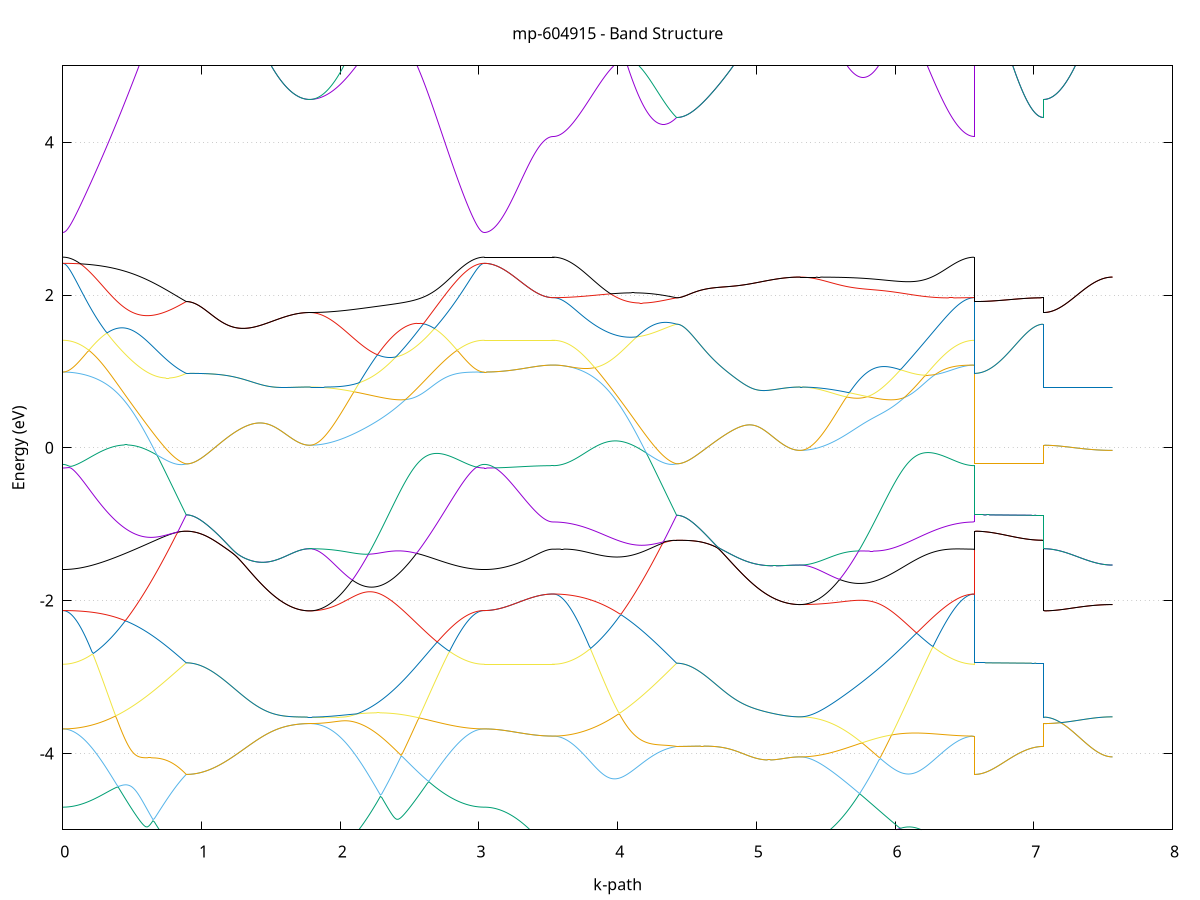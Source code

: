 set title 'mp-604915 - Band Structure'
set xlabel 'k-path'
set ylabel 'Energy (eV)'
set grid y
set yrange [-5:5]
set terminal png size 800,600
set output 'mp-604915_bands_gnuplot.png'
plot '-' using 1:2 with lines notitle, '-' using 1:2 with lines notitle, '-' using 1:2 with lines notitle, '-' using 1:2 with lines notitle, '-' using 1:2 with lines notitle, '-' using 1:2 with lines notitle, '-' using 1:2 with lines notitle, '-' using 1:2 with lines notitle, '-' using 1:2 with lines notitle, '-' using 1:2 with lines notitle, '-' using 1:2 with lines notitle, '-' using 1:2 with lines notitle, '-' using 1:2 with lines notitle, '-' using 1:2 with lines notitle, '-' using 1:2 with lines notitle, '-' using 1:2 with lines notitle, '-' using 1:2 with lines notitle, '-' using 1:2 with lines notitle, '-' using 1:2 with lines notitle, '-' using 1:2 with lines notitle, '-' using 1:2 with lines notitle, '-' using 1:2 with lines notitle, '-' using 1:2 with lines notitle, '-' using 1:2 with lines notitle, '-' using 1:2 with lines notitle, '-' using 1:2 with lines notitle, '-' using 1:2 with lines notitle, '-' using 1:2 with lines notitle, '-' using 1:2 with lines notitle, '-' using 1:2 with lines notitle, '-' using 1:2 with lines notitle, '-' using 1:2 with lines notitle, '-' using 1:2 with lines notitle, '-' using 1:2 with lines notitle, '-' using 1:2 with lines notitle, '-' using 1:2 with lines notitle, '-' using 1:2 with lines notitle, '-' using 1:2 with lines notitle, '-' using 1:2 with lines notitle, '-' using 1:2 with lines notitle, '-' using 1:2 with lines notitle, '-' using 1:2 with lines notitle, '-' using 1:2 with lines notitle, '-' using 1:2 with lines notitle, '-' using 1:2 with lines notitle, '-' using 1:2 with lines notitle, '-' using 1:2 with lines notitle, '-' using 1:2 with lines notitle, '-' using 1:2 with lines notitle, '-' using 1:2 with lines notitle, '-' using 1:2 with lines notitle, '-' using 1:2 with lines notitle, '-' using 1:2 with lines notitle, '-' using 1:2 with lines notitle, '-' using 1:2 with lines notitle, '-' using 1:2 with lines notitle, '-' using 1:2 with lines notitle, '-' using 1:2 with lines notitle, '-' using 1:2 with lines notitle, '-' using 1:2 with lines notitle, '-' using 1:2 with lines notitle, '-' using 1:2 with lines notitle, '-' using 1:2 with lines notitle, '-' using 1:2 with lines notitle
0.000000 -43.519414
0.009999 -43.519414
0.019997 -43.519314
0.029996 -43.519114
0.039995 -43.518914
0.049993 -43.518614
0.059992 -43.518214
0.069990 -43.517814
0.079989 -43.517314
0.089988 -43.516814
0.099986 -43.516114
0.109985 -43.515514
0.119984 -43.514714
0.129982 -43.513914
0.139981 -43.513114
0.149980 -43.512114
0.159978 -43.511114
0.169977 -43.510114
0.179976 -43.508914
0.189974 -43.507714
0.199973 -43.506514
0.209971 -43.505214
0.219970 -43.503814
0.229969 -43.502414
0.239967 -43.500914
0.249966 -43.499314
0.259965 -43.497714
0.269963 -43.496014
0.279962 -43.494214
0.289961 -43.492414
0.299959 -43.490614
0.309958 -43.488614
0.319957 -43.486614
0.329955 -43.484614
0.339954 -43.482514
0.349952 -43.480314
0.359951 -43.478114
0.369950 -43.475814
0.379948 -43.473514
0.389947 -43.471114
0.399946 -43.468614
0.409944 -43.466114
0.419943 -43.463514
0.429942 -43.460914
0.439940 -43.458214
0.449939 -43.455514
0.459938 -43.452714
0.469936 -43.449814
0.479935 -43.446914
0.489933 -43.444014
0.499932 -43.441014
0.509931 -43.437914
0.519929 -43.434814
0.529928 -43.431714
0.539927 -43.428514
0.549925 -43.425214
0.559924 -43.421914
0.569923 -43.418614
0.579921 -43.415214
0.589920 -43.411714
0.599918 -43.408214
0.609917 -43.404714
0.619916 -43.401114
0.629914 -43.397514
0.639913 -43.393814
0.649912 -43.390114
0.659910 -43.386414
0.669909 -43.382614
0.679908 -43.378814
0.689906 -43.374914
0.699905 -43.371014
0.709904 -43.367114
0.719902 -43.363114
0.729901 -43.359114
0.739899 -43.355114
0.749898 -43.351114
0.759897 -43.347014
0.769895 -43.342914
0.779894 -43.338714
0.789893 -43.334514
0.799891 -43.330414
0.809890 -43.326114
0.819889 -43.321914
0.829887 -43.317614
0.839886 -43.313414
0.849885 -43.309114
0.859883 -43.304814
0.869882 -43.300514
0.879880 -43.296114
0.889879 -43.291814
0.889879 -43.291814
0.899878 -43.293314
0.909876 -43.296914
0.919875 -43.301414
0.929874 -43.306414
0.939872 -43.311614
0.949871 -43.316914
0.959870 -43.322314
0.969868 -43.327714
0.979867 -43.333214
0.989866 -43.338614
0.999864 -43.344114
1.009863 -43.349514
1.019861 -43.355014
1.029860 -43.360414
1.039859 -43.365814
1.049857 -43.371214
1.059856 -43.376614
1.069855 -43.381914
1.079853 -43.387314
1.089852 -43.392614
1.099851 -43.397814
1.109849 -43.403114
1.119848 -43.408314
1.129846 -43.413414
1.139845 -43.418614
1.149844 -43.423714
1.159842 -43.428714
1.169841 -43.433714
1.179840 -43.438714
1.189838 -43.443614
1.199837 -43.448514
1.209836 -43.453314
1.219834 -43.458014
1.229833 -43.462714
1.239832 -43.467414
1.249830 -43.472014
1.259829 -43.476514
1.269827 -43.481014
1.279826 -43.485414
1.289825 -43.489814
1.299823 -43.494114
1.309822 -43.498314
1.319821 -43.502514
1.329819 -43.506614
1.339818 -43.510614
1.349817 -43.514614
1.359815 -43.518514
1.369814 -43.522314
1.379813 -43.526014
1.389811 -43.529714
1.399810 -43.533314
1.409808 -43.536814
1.419807 -43.540214
1.429806 -43.543614
1.439804 -43.546814
1.449803 -43.550014
1.459802 -43.553114
1.469800 -43.556114
1.479799 -43.559114
1.489798 -43.561914
1.499796 -43.564714
1.509795 -43.567314
1.519793 -43.569914
1.529792 -43.572414
1.539791 -43.574814
1.549789 -43.577114
1.559788 -43.579314
1.569787 -43.581414
1.579785 -43.583514
1.589784 -43.585414
1.599783 -43.587214
1.609781 -43.589014
1.619780 -43.590614
1.629779 -43.592214
1.639777 -43.593614
1.649776 -43.595014
1.659774 -43.596214
1.669773 -43.597414
1.679772 -43.598414
1.689770 -43.599414
1.699769 -43.600314
1.709768 -43.601014
1.719766 -43.601714
1.729765 -43.602214
1.739764 -43.602714
1.749762 -43.603014
1.759761 -43.603314
1.769760 -43.603414
1.779758 -43.603514
1.779758 -43.603514
1.789746 -43.603514
1.799734 -43.603414
1.809722 -43.603414
1.819710 -43.603314
1.829698 -43.603214
1.839686 -43.603014
1.849674 -43.602914
1.859662 -43.602714
1.869650 -43.602414
1.879637 -43.602214
1.889625 -43.601914
1.899613 -43.601614
1.909601 -43.601314
1.919589 -43.601014
1.929577 -43.600614
1.939565 -43.600214
1.949553 -43.599814
1.959541 -43.599414
1.969529 -43.598914
1.979517 -43.598414
1.989505 -43.597914
1.999493 -43.597414
2.009481 -43.596814
2.019468 -43.596314
2.029456 -43.595714
2.039444 -43.595014
2.049432 -43.594414
2.059420 -43.593714
2.069408 -43.593114
2.079396 -43.592414
2.089384 -43.591714
2.099372 -43.590914
2.109360 -43.590214
2.119348 -43.589414
2.129336 -43.588614
2.139324 -43.587814
2.149312 -43.587014
2.159299 -43.586114
2.169287 -43.585314
2.179275 -43.584414
2.189263 -43.583514
2.199251 -43.582614
2.209239 -43.581714
2.219227 -43.580814
2.229215 -43.579914
2.239203 -43.578914
2.249191 -43.578014
2.259179 -43.577014
2.269167 -43.576014
2.279155 -43.575114
2.289143 -43.574114
2.299131 -43.573114
2.309118 -43.572114
2.319106 -43.571014
2.329094 -43.570014
2.339082 -43.569014
2.349070 -43.568014
2.359058 -43.566914
2.369046 -43.565914
2.379034 -43.564814
2.389022 -43.563814
2.399010 -43.562714
2.408998 -43.561714
2.418986 -43.560614
2.428974 -43.559614
2.438962 -43.558614
2.448949 -43.557514
2.458937 -43.556514
2.468925 -43.555414
2.478913 -43.554414
2.488901 -43.553414
2.498889 -43.552314
2.508877 -43.551314
2.518865 -43.550314
2.528853 -43.549314
2.538841 -43.548314
2.548829 -43.547314
2.558817 -43.546314
2.568805 -43.545314
2.578793 -43.544414
2.588780 -43.543414
2.598768 -43.542514
2.608756 -43.541514
2.618744 -43.540614
2.628732 -43.539714
2.638720 -43.538814
2.648708 -43.537914
2.658696 -43.537114
2.668684 -43.536214
2.678672 -43.535414
2.688660 -43.534614
2.698648 -43.533814
2.708636 -43.533014
2.718624 -43.532214
2.728611 -43.531514
2.738599 -43.530714
2.748587 -43.530014
2.758575 -43.529314
2.768563 -43.528714
2.778551 -43.528014
2.788539 -43.527414
2.798527 -43.526814
2.808515 -43.526214
2.818503 -43.525614
2.828491 -43.525114
2.838479 -43.524614
2.848467 -43.524114
2.858455 -43.523614
2.868442 -43.523214
2.878430 -43.522714
2.888418 -43.522314
2.898406 -43.522014
2.908394 -43.521614
2.918382 -43.521314
2.928370 -43.521014
2.938358 -43.520714
2.948346 -43.520514
2.958334 -43.520214
2.968322 -43.520014
2.978310 -43.519914
2.988298 -43.519714
2.998286 -43.519614
3.008273 -43.519514
3.018261 -43.519414
3.028249 -43.519414
3.038237 -43.519414
3.038237 -43.519414
3.048178 -43.519414
3.058119 -43.519414
3.068060 -43.519414
3.078001 -43.519414
3.087942 -43.519414
3.097883 -43.519414
3.107824 -43.519414
3.117765 -43.519414
3.127706 -43.519414
3.137647 -43.519414
3.147588 -43.519414
3.157528 -43.519414
3.167469 -43.519414
3.177410 -43.519414
3.187351 -43.519414
3.197292 -43.519414
3.207233 -43.519414
3.217174 -43.519414
3.227115 -43.519414
3.237056 -43.519414
3.246997 -43.519414
3.256938 -43.519414
3.266879 -43.519414
3.276820 -43.519414
3.286761 -43.519414
3.296702 -43.519414
3.306643 -43.519414
3.316583 -43.519414
3.326524 -43.519414
3.336465 -43.519414
3.346406 -43.519414
3.356347 -43.519414
3.366288 -43.519414
3.376229 -43.519414
3.386170 -43.519414
3.396111 -43.519414
3.406052 -43.519414
3.415993 -43.519414
3.425934 -43.519414
3.435875 -43.519414
3.445816 -43.519414
3.455757 -43.519414
3.465697 -43.519414
3.475638 -43.519414
3.485579 -43.519414
3.495520 -43.519414
3.505461 -43.519414
3.515402 -43.519414
3.525343 -43.519414
3.535284 -43.519414
3.535284 -43.519414
3.545283 -43.519414
3.555281 -43.519314
3.565280 -43.519114
3.575279 -43.518914
3.585277 -43.518614
3.595276 -43.518214
3.605275 -43.517814
3.615273 -43.517314
3.625272 -43.516814
3.635270 -43.516214
3.645269 -43.515514
3.655268 -43.514714
3.665266 -43.513914
3.675265 -43.513114
3.685264 -43.512114
3.695262 -43.511114
3.705261 -43.510114
3.715260 -43.508914
3.725258 -43.507714
3.735257 -43.506514
3.745256 -43.505214
3.755254 -43.503814
3.765253 -43.502414
3.775251 -43.500914
3.785250 -43.499314
3.795249 -43.497714
3.805247 -43.496014
3.815246 -43.494214
3.825245 -43.492414
3.835243 -43.490614
3.845242 -43.488614
3.855241 -43.486714
3.865239 -43.484614
3.875238 -43.482514
3.885236 -43.480314
3.895235 -43.478114
3.905234 -43.475814
3.915232 -43.473514
3.925231 -43.471114
3.935230 -43.468614
3.945228 -43.466114
3.955227 -43.463514
3.965226 -43.460914
3.975224 -43.458214
3.985223 -43.455514
3.995222 -43.452714
4.005220 -43.449814
4.015219 -43.446914
4.025217 -43.444014
4.035216 -43.441014
4.045215 -43.437914
4.055213 -43.434814
4.065212 -43.431714
4.075211 -43.428514
4.085209 -43.425214
4.095208 -43.421914
4.105207 -43.418614
4.115205 -43.415214
4.125204 -43.411714
4.135203 -43.408214
4.145201 -43.404714
4.155200 -43.401114
4.165198 -43.397514
4.175197 -43.393814
4.185196 -43.390114
4.195194 -43.386414
4.205193 -43.382614
4.215192 -43.378814
4.225190 -43.374914
4.235189 -43.371014
4.245188 -43.367114
4.255186 -43.363214
4.265185 -43.359214
4.275184 -43.355114
4.285182 -43.351114
4.295181 -43.347014
4.305179 -43.342914
4.315178 -43.338714
4.325177 -43.334514
4.335175 -43.330314
4.345174 -43.326114
4.355173 -43.321914
4.365171 -43.317614
4.375170 -43.313414
4.385169 -43.309114
4.395167 -43.304814
4.405166 -43.300414
4.415164 -43.296114
4.425163 -43.291814
4.425163 -43.291814
4.435162 -43.293314
4.445160 -43.296914
4.455159 -43.301414
4.465158 -43.306414
4.475156 -43.311614
4.485155 -43.316914
4.495154 -43.322314
4.505152 -43.327714
4.515151 -43.333214
4.525150 -43.338614
4.535148 -43.344114
4.545147 -43.349514
4.555145 -43.355014
4.565144 -43.360414
4.575143 -43.365814
4.585141 -43.371214
4.595140 -43.376614
4.605139 -43.381914
4.615137 -43.387314
4.625136 -43.392614
4.635135 -43.397814
4.645133 -43.403114
4.655132 -43.408314
4.665131 -43.413414
4.675129 -43.418614
4.685128 -43.423714
4.695126 -43.428714
4.705125 -43.433714
4.715124 -43.438714
4.725122 -43.443614
4.735121 -43.448514
4.745120 -43.453314
4.755118 -43.458014
4.765117 -43.462814
4.775116 -43.467414
4.785114 -43.472014
4.795113 -43.476514
4.805112 -43.481014
4.815110 -43.485514
4.825109 -43.489814
4.835107 -43.494114
4.845106 -43.498314
4.855105 -43.502514
4.865103 -43.506614
4.875102 -43.510614
4.885101 -43.514614
4.895099 -43.518514
4.905098 -43.522314
4.915097 -43.526014
4.925095 -43.529714
4.935094 -43.533314
4.945092 -43.536814
4.955091 -43.540214
4.965090 -43.543614
4.975088 -43.546814
4.985087 -43.550014
4.995086 -43.553114
5.005084 -43.556114
5.015083 -43.559114
5.025082 -43.561914
5.035080 -43.564714
5.045079 -43.567314
5.055078 -43.569914
5.065076 -43.572414
5.075075 -43.574814
5.085073 -43.577114
5.095072 -43.579314
5.105071 -43.581414
5.115069 -43.583514
5.125068 -43.585414
5.135067 -43.587214
5.145065 -43.589014
5.155064 -43.590614
5.165063 -43.592214
5.175061 -43.593614
5.185060 -43.595014
5.195059 -43.596214
5.205057 -43.597414
5.215056 -43.598414
5.225054 -43.599414
5.235053 -43.600314
5.245052 -43.601014
5.255050 -43.601714
5.265049 -43.602214
5.275048 -43.602714
5.285046 -43.603014
5.295045 -43.603314
5.305044 -43.603414
5.315042 -43.603514
5.315042 -43.603514
5.325030 -43.603514
5.335018 -43.603414
5.345006 -43.603414
5.354994 -43.603314
5.364982 -43.603214
5.374970 -43.603014
5.384958 -43.602914
5.394946 -43.602714
5.404934 -43.602514
5.414922 -43.602214
5.424909 -43.601914
5.434897 -43.601614
5.444885 -43.601314
5.454873 -43.601014
5.464861 -43.600614
5.474849 -43.600214
5.484837 -43.599814
5.494825 -43.599414
5.504813 -43.598914
5.514801 -43.598414
5.524789 -43.597914
5.534777 -43.597414
5.544765 -43.596814
5.554753 -43.596314
5.564740 -43.595714
5.574728 -43.595114
5.584716 -43.594414
5.594704 -43.593814
5.604692 -43.593114
5.614680 -43.592414
5.624668 -43.591714
5.634656 -43.590914
5.644644 -43.590214
5.654632 -43.589414
5.664620 -43.588614
5.674608 -43.587814
5.684596 -43.587014
5.694584 -43.586114
5.704571 -43.585314
5.714559 -43.584414
5.724547 -43.583514
5.734535 -43.582614
5.744523 -43.581714
5.754511 -43.580814
5.764499 -43.579914
5.774487 -43.578914
5.784475 -43.578014
5.794463 -43.577014
5.804451 -43.576014
5.814439 -43.575114
5.824427 -43.574114
5.834415 -43.573114
5.844402 -43.572014
5.854390 -43.571014
5.864378 -43.570014
5.874366 -43.569014
5.884354 -43.568014
5.894342 -43.566914
5.904330 -43.565914
5.914318 -43.564814
5.924306 -43.563814
5.934294 -43.562714
5.944282 -43.561714
5.954270 -43.560614
5.964258 -43.559614
5.974246 -43.558514
5.984233 -43.557514
5.994221 -43.556514
6.004209 -43.555414
6.014197 -43.554414
6.024185 -43.553414
6.034173 -43.552314
6.044161 -43.551314
6.054149 -43.550314
6.064137 -43.549314
6.074125 -43.548314
6.084113 -43.547314
6.094101 -43.546314
6.104089 -43.545314
6.114077 -43.544414
6.124064 -43.543414
6.134052 -43.542514
6.144040 -43.541514
6.154028 -43.540614
6.164016 -43.539714
6.174004 -43.538814
6.183992 -43.537914
6.193980 -43.537114
6.203968 -43.536214
6.213956 -43.535414
6.223944 -43.534614
6.233932 -43.533814
6.243920 -43.533014
6.253908 -43.532214
6.263896 -43.531514
6.273883 -43.530714
6.283871 -43.530014
6.293859 -43.529314
6.303847 -43.528714
6.313835 -43.528014
6.323823 -43.527414
6.333811 -43.526814
6.343799 -43.526214
6.353787 -43.525614
6.363775 -43.525114
6.373763 -43.524614
6.383751 -43.524114
6.393739 -43.523614
6.403726 -43.523214
6.413714 -43.522714
6.423702 -43.522314
6.433690 -43.522014
6.443678 -43.521614
6.453666 -43.521314
6.463654 -43.521014
6.473642 -43.520714
6.483630 -43.520514
6.493618 -43.520214
6.503606 -43.520014
6.513594 -43.519914
6.523582 -43.519714
6.533570 -43.519614
6.543558 -43.519514
6.553545 -43.519414
6.563533 -43.519414
6.573521 -43.519414
6.573521 -43.291814
6.583462 -43.291814
6.593403 -43.291814
6.603344 -43.291814
6.613285 -43.291814
6.623226 -43.291814
6.633167 -43.291814
6.643108 -43.291814
6.653049 -43.291814
6.662990 -43.291814
6.672931 -43.291814
6.682872 -43.291814
6.692813 -43.291814
6.702753 -43.291814
6.712694 -43.291814
6.722635 -43.291814
6.732576 -43.291814
6.742517 -43.291814
6.752458 -43.291814
6.762399 -43.291814
6.772340 -43.291814
6.782281 -43.291814
6.792222 -43.291814
6.802163 -43.291814
6.812104 -43.291814
6.822045 -43.291814
6.831986 -43.291814
6.841927 -43.291814
6.851867 -43.291814
6.861808 -43.291814
6.871749 -43.291814
6.881690 -43.291814
6.891631 -43.291814
6.901572 -43.291814
6.911513 -43.291814
6.921454 -43.291814
6.931395 -43.291814
6.941336 -43.291814
6.951277 -43.291814
6.961218 -43.291814
6.971159 -43.291814
6.981100 -43.291814
6.991041 -43.291814
7.000982 -43.291814
7.010922 -43.291814
7.020863 -43.291814
7.030804 -43.291814
7.040745 -43.291814
7.050686 -43.291814
7.060627 -43.291814
7.070568 -43.291814
7.070568 -43.603514
7.080509 -43.603514
7.090450 -43.603514
7.100391 -43.603514
7.110332 -43.603514
7.120273 -43.603514
7.130214 -43.603514
7.140155 -43.603514
7.150096 -43.603514
7.160037 -43.603514
7.169977 -43.603514
7.179918 -43.603514
7.189859 -43.603514
7.199800 -43.603514
7.209741 -43.603514
7.219682 -43.603514
7.229623 -43.603514
7.239564 -43.603514
7.249505 -43.603514
7.259446 -43.603514
7.269387 -43.603514
7.279328 -43.603514
7.289269 -43.603514
7.299210 -43.603514
7.309151 -43.603514
7.319091 -43.603514
7.329032 -43.603514
7.338973 -43.603514
7.348914 -43.603514
7.358855 -43.603514
7.368796 -43.603514
7.378737 -43.603514
7.388678 -43.603514
7.398619 -43.603514
7.408560 -43.603514
7.418501 -43.603514
7.428442 -43.603514
7.438383 -43.603514
7.448324 -43.603514
7.458265 -43.603514
7.468206 -43.603514
7.478146 -43.603514
7.488087 -43.603514
7.498028 -43.603514
7.507969 -43.603514
7.517910 -43.603514
7.527851 -43.603514
7.537792 -43.603514
7.547733 -43.603514
7.557674 -43.603514
7.567615 -43.603514
e
0.000000 -43.519414
0.009999 -43.519314
0.019997 -43.519214
0.029996 -43.519014
0.039995 -43.518814
0.049993 -43.518414
0.059992 -43.518014
0.069990 -43.517514
0.079989 -43.517014
0.089988 -43.516314
0.099986 -43.515614
0.109985 -43.514814
0.119984 -43.513914
0.129982 -43.513014
0.139981 -43.512014
0.149980 -43.510914
0.159978 -43.509714
0.169977 -43.508514
0.179976 -43.507214
0.189974 -43.505814
0.199973 -43.504314
0.209971 -43.502814
0.219970 -43.501214
0.229969 -43.499514
0.239967 -43.497814
0.249966 -43.496014
0.259965 -43.494114
0.269963 -43.492214
0.279962 -43.490114
0.289961 -43.488114
0.299959 -43.485914
0.309958 -43.483714
0.319957 -43.481414
0.329955 -43.479114
0.339954 -43.476714
0.349952 -43.474214
0.359951 -43.471614
0.369950 -43.469014
0.379948 -43.466414
0.389947 -43.463714
0.399946 -43.460914
0.409944 -43.458014
0.419943 -43.455114
0.429942 -43.452214
0.439940 -43.449214
0.449939 -43.446114
0.459938 -43.443014
0.469936 -43.439814
0.479935 -43.436614
0.489933 -43.433314
0.499932 -43.430014
0.509931 -43.426614
0.519929 -43.423214
0.529928 -43.419714
0.539927 -43.416214
0.549925 -43.412614
0.559924 -43.409014
0.569923 -43.405314
0.579921 -43.401614
0.589920 -43.397914
0.599918 -43.394114
0.609917 -43.390314
0.619916 -43.386414
0.629914 -43.382614
0.639913 -43.378614
0.649912 -43.374714
0.659910 -43.370714
0.669909 -43.366614
0.679908 -43.362614
0.689906 -43.358514
0.699905 -43.354414
0.709904 -43.350214
0.719902 -43.346114
0.729901 -43.341914
0.739899 -43.337714
0.749898 -43.333414
0.759897 -43.329214
0.769895 -43.324914
0.779894 -43.320614
0.789893 -43.316314
0.799891 -43.311914
0.809890 -43.307614
0.819889 -43.303214
0.829887 -43.298814
0.839886 -43.294514
0.849885 -43.290114
0.859883 -43.285714
0.869882 -43.283214
0.879880 -43.287514
0.889879 -43.291814
0.889879 -43.291814
0.899878 -43.293314
0.909876 -43.296914
0.919875 -43.301414
0.929874 -43.306414
0.939872 -43.311614
0.949871 -43.316914
0.959870 -43.322314
0.969868 -43.327714
0.979867 -43.333214
0.989866 -43.338614
0.999864 -43.344114
1.009863 -43.349514
1.019861 -43.355014
1.029860 -43.360414
1.039859 -43.365814
1.049857 -43.371214
1.059856 -43.376614
1.069855 -43.381914
1.079853 -43.387314
1.089852 -43.392614
1.099851 -43.397814
1.109849 -43.403114
1.119848 -43.408314
1.129846 -43.413414
1.139845 -43.418614
1.149844 -43.423714
1.159842 -43.428714
1.169841 -43.433714
1.179840 -43.438714
1.189838 -43.443614
1.199837 -43.448514
1.209836 -43.453314
1.219834 -43.458014
1.229833 -43.462714
1.239832 -43.467414
1.249830 -43.472014
1.259829 -43.476514
1.269827 -43.481014
1.279826 -43.485414
1.289825 -43.489814
1.299823 -43.494114
1.309822 -43.498314
1.319821 -43.502514
1.329819 -43.506614
1.339818 -43.510614
1.349817 -43.514614
1.359815 -43.518514
1.369814 -43.522314
1.379813 -43.526014
1.389811 -43.529714
1.399810 -43.533314
1.409808 -43.536814
1.419807 -43.540214
1.429806 -43.543614
1.439804 -43.546814
1.449803 -43.550014
1.459802 -43.553114
1.469800 -43.556114
1.479799 -43.559114
1.489798 -43.561914
1.499796 -43.564714
1.509795 -43.567314
1.519793 -43.569914
1.529792 -43.572414
1.539791 -43.574814
1.549789 -43.577114
1.559788 -43.579314
1.569787 -43.581414
1.579785 -43.583514
1.589784 -43.585414
1.599783 -43.587214
1.609781 -43.589014
1.619780 -43.590614
1.629779 -43.592214
1.639777 -43.593614
1.649776 -43.595014
1.659774 -43.596214
1.669773 -43.597414
1.679772 -43.598414
1.689770 -43.599414
1.699769 -43.600314
1.709768 -43.601014
1.719766 -43.601714
1.729765 -43.602214
1.739764 -43.602714
1.749762 -43.603014
1.759761 -43.603314
1.769760 -43.603414
1.779758 -43.603514
1.779758 -43.603514
1.789746 -43.603414
1.799734 -43.603114
1.809722 -43.602714
1.819710 -43.602114
1.829698 -43.601314
1.839686 -43.600314
1.849674 -43.599214
1.859662 -43.597914
1.869650 -43.596414
1.879637 -43.594714
1.889625 -43.592914
1.899613 -43.590914
1.909601 -43.588714
1.919589 -43.586414
1.929577 -43.583914
1.939565 -43.581214
1.949553 -43.578414
1.959541 -43.575414
1.969529 -43.572214
1.979517 -43.568914
1.989505 -43.565514
1.999493 -43.561814
2.009481 -43.558114
2.019468 -43.554114
2.029456 -43.550014
2.039444 -43.545814
2.049432 -43.541514
2.059420 -43.537014
2.069408 -43.532314
2.079396 -43.527514
2.089384 -43.522614
2.099372 -43.517614
2.109360 -43.512414
2.119348 -43.507114
2.129336 -43.501714
2.139324 -43.496214
2.149312 -43.490614
2.159299 -43.484814
2.169287 -43.479014
2.179275 -43.473014
2.189263 -43.466914
2.199251 -43.460814
2.209239 -43.454514
2.219227 -43.448214
2.229215 -43.441714
2.239203 -43.435214
2.249191 -43.428614
2.259179 -43.422014
2.269167 -43.415214
2.279155 -43.408414
2.289143 -43.401614
2.299131 -43.394614
2.309118 -43.387714
2.319106 -43.380614
2.329094 -43.373614
2.339082 -43.366514
2.349070 -43.359314
2.359058 -43.352114
2.369046 -43.344914
2.379034 -43.337714
2.389022 -43.330414
2.399010 -43.323214
2.408998 -43.315914
2.418986 -43.308614
2.428974 -43.301314
2.438962 -43.298514
2.448949 -43.299414
2.458937 -43.300414
2.468925 -43.301314
2.478913 -43.302214
2.488901 -43.303114
2.498889 -43.308514
2.508877 -43.315114
2.518865 -43.321714
2.528853 -43.328314
2.538841 -43.334814
2.548829 -43.341214
2.558817 -43.347614
2.568805 -43.353914
2.578793 -43.360114
2.588780 -43.366314
2.598768 -43.372314
2.608756 -43.378314
2.618744 -43.384314
2.628732 -43.390114
2.638720 -43.395814
2.648708 -43.401514
2.658696 -43.407014
2.668684 -43.412514
2.678672 -43.417814
2.688660 -43.423014
2.698648 -43.428114
2.708636 -43.433114
2.718624 -43.438014
2.728611 -43.442814
2.738599 -43.447414
2.748587 -43.452014
2.758575 -43.456414
2.768563 -43.460614
2.778551 -43.464714
2.788539 -43.468714
2.798527 -43.472614
2.808515 -43.476314
2.818503 -43.479914
2.828491 -43.483314
2.838479 -43.486614
2.848467 -43.489814
2.858455 -43.492814
2.868442 -43.495614
2.878430 -43.498314
2.888418 -43.500814
2.898406 -43.503214
2.908394 -43.505414
2.918382 -43.507414
2.928370 -43.509314
2.938358 -43.511114
2.948346 -43.512614
2.958334 -43.514114
2.968322 -43.515314
2.978310 -43.516414
2.988298 -43.517314
2.998286 -43.518014
3.008273 -43.518614
3.018261 -43.519014
3.028249 -43.519314
3.038237 -43.519414
3.038237 -43.519414
3.048178 -43.519414
3.058119 -43.519414
3.068060 -43.519414
3.078001 -43.519414
3.087942 -43.519414
3.097883 -43.519414
3.107824 -43.519414
3.117765 -43.519414
3.127706 -43.519414
3.137647 -43.519414
3.147588 -43.519414
3.157528 -43.519414
3.167469 -43.519414
3.177410 -43.519414
3.187351 -43.519414
3.197292 -43.519414
3.207233 -43.519414
3.217174 -43.519414
3.227115 -43.519414
3.237056 -43.519414
3.246997 -43.519414
3.256938 -43.519414
3.266879 -43.519414
3.276820 -43.519414
3.286761 -43.519414
3.296702 -43.519414
3.306643 -43.519414
3.316583 -43.519414
3.326524 -43.519414
3.336465 -43.519414
3.346406 -43.519414
3.356347 -43.519414
3.366288 -43.519414
3.376229 -43.519414
3.386170 -43.519414
3.396111 -43.519414
3.406052 -43.519414
3.415993 -43.519414
3.425934 -43.519414
3.435875 -43.519414
3.445816 -43.519414
3.455757 -43.519414
3.465697 -43.519414
3.475638 -43.519414
3.485579 -43.519414
3.495520 -43.519414
3.505461 -43.519414
3.515402 -43.519414
3.525343 -43.519414
3.535284 -43.519414
3.535284 -43.519414
3.545283 -43.519414
3.555281 -43.519214
3.565280 -43.519014
3.575279 -43.518814
3.585277 -43.518414
3.595276 -43.518014
3.605275 -43.517514
3.615273 -43.517014
3.625272 -43.516314
3.635270 -43.515614
3.645269 -43.514814
3.655268 -43.513914
3.665266 -43.513014
3.675265 -43.512014
3.685264 -43.510914
3.695262 -43.509714
3.705261 -43.508514
3.715260 -43.507214
3.725258 -43.505814
3.735257 -43.504314
3.745256 -43.502814
3.755254 -43.501214
3.765253 -43.499514
3.775251 -43.497814
3.785250 -43.496014
3.795249 -43.494114
3.805247 -43.492214
3.815246 -43.490114
3.825245 -43.488114
3.835243 -43.485914
3.845242 -43.483714
3.855241 -43.481414
3.865239 -43.479114
3.875238 -43.476714
3.885236 -43.474214
3.895235 -43.471614
3.905234 -43.469014
3.915232 -43.466414
3.925231 -43.463714
3.935230 -43.460914
3.945228 -43.458014
3.955227 -43.455214
3.965226 -43.452214
3.975224 -43.449214
3.985223 -43.446114
3.995222 -43.443014
4.005220 -43.439814
4.015219 -43.436614
4.025217 -43.433314
4.035216 -43.430014
4.045215 -43.426614
4.055213 -43.423214
4.065212 -43.419714
4.075211 -43.416214
4.085209 -43.412614
4.095208 -43.409014
4.105207 -43.405314
4.115205 -43.401614
4.125204 -43.397914
4.135203 -43.394114
4.145201 -43.390314
4.155200 -43.386414
4.165198 -43.382614
4.175197 -43.378614
4.185196 -43.374714
4.195194 -43.370714
4.205193 -43.366614
4.215192 -43.362614
4.225190 -43.358514
4.235189 -43.354414
4.245188 -43.350214
4.255186 -43.346114
4.265185 -43.341914
4.275184 -43.337614
4.285182 -43.333414
4.295181 -43.329114
4.305179 -43.324914
4.315178 -43.320614
4.325177 -43.316214
4.335175 -43.311914
4.345174 -43.307614
4.355173 -43.303214
4.365171 -43.298814
4.375170 -43.294514
4.385169 -43.290114
4.395167 -43.285714
4.405166 -43.283214
4.415164 -43.287514
4.425163 -43.291814
4.425163 -43.291814
4.435162 -43.293314
4.445160 -43.296914
4.455159 -43.301414
4.465158 -43.306414
4.475156 -43.311614
4.485155 -43.316914
4.495154 -43.322314
4.505152 -43.327714
4.515151 -43.333214
4.525150 -43.338614
4.535148 -43.344114
4.545147 -43.349514
4.555145 -43.355014
4.565144 -43.360414
4.575143 -43.365814
4.585141 -43.371214
4.595140 -43.376614
4.605139 -43.381914
4.615137 -43.387314
4.625136 -43.392614
4.635135 -43.397814
4.645133 -43.403114
4.655132 -43.408314
4.665131 -43.413414
4.675129 -43.418614
4.685128 -43.423714
4.695126 -43.428714
4.705125 -43.433714
4.715124 -43.438714
4.725122 -43.443614
4.735121 -43.448514
4.745120 -43.453314
4.755118 -43.458014
4.765117 -43.462814
4.775116 -43.467414
4.785114 -43.472014
4.795113 -43.476514
4.805112 -43.481014
4.815110 -43.485514
4.825109 -43.489814
4.835107 -43.494114
4.845106 -43.498314
4.855105 -43.502514
4.865103 -43.506614
4.875102 -43.510614
4.885101 -43.514614
4.895099 -43.518514
4.905098 -43.522314
4.915097 -43.526014
4.925095 -43.529714
4.935094 -43.533314
4.945092 -43.536814
4.955091 -43.540214
4.965090 -43.543614
4.975088 -43.546814
4.985087 -43.550014
4.995086 -43.553114
5.005084 -43.556114
5.015083 -43.559114
5.025082 -43.561914
5.035080 -43.564714
5.045079 -43.567314
5.055078 -43.569914
5.065076 -43.572414
5.075075 -43.574814
5.085073 -43.577114
5.095072 -43.579314
5.105071 -43.581414
5.115069 -43.583514
5.125068 -43.585414
5.135067 -43.587214
5.145065 -43.589014
5.155064 -43.590614
5.165063 -43.592214
5.175061 -43.593614
5.185060 -43.595014
5.195059 -43.596214
5.205057 -43.597414
5.215056 -43.598414
5.225054 -43.599414
5.235053 -43.600314
5.245052 -43.601014
5.255050 -43.601714
5.265049 -43.602214
5.275048 -43.602714
5.285046 -43.603014
5.295045 -43.603314
5.305044 -43.603414
5.315042 -43.603514
5.315042 -43.603514
5.325030 -43.603414
5.335018 -43.603114
5.345006 -43.602714
5.354994 -43.602114
5.364982 -43.601314
5.374970 -43.600314
5.384958 -43.599214
5.394946 -43.597914
5.404934 -43.596414
5.414922 -43.594714
5.424909 -43.592914
5.434897 -43.590914
5.444885 -43.588714
5.454873 -43.586414
5.464861 -43.583914
5.474849 -43.581214
5.484837 -43.578414
5.494825 -43.575414
5.504813 -43.572214
5.514801 -43.568914
5.524789 -43.565514
5.534777 -43.561814
5.544765 -43.558114
5.554753 -43.554114
5.564740 -43.550114
5.574728 -43.545814
5.584716 -43.541514
5.594704 -43.537014
5.604692 -43.532314
5.614680 -43.527614
5.624668 -43.522614
5.634656 -43.517614
5.644644 -43.512414
5.654632 -43.507214
5.664620 -43.501714
5.674608 -43.496214
5.684596 -43.490614
5.694584 -43.484814
5.704571 -43.479014
5.714559 -43.473014
5.724547 -43.466914
5.734535 -43.460814
5.744523 -43.454514
5.754511 -43.448214
5.764499 -43.441714
5.774487 -43.435214
5.784475 -43.428614
5.794463 -43.422014
5.804451 -43.415214
5.814439 -43.408414
5.824427 -43.401614
5.834415 -43.394714
5.844402 -43.387714
5.854390 -43.380714
5.864378 -43.373614
5.874366 -43.366514
5.884354 -43.359314
5.894342 -43.352214
5.904330 -43.344914
5.914318 -43.337714
5.924306 -43.330514
5.934294 -43.323214
5.944282 -43.315914
5.954270 -43.308614
5.964258 -43.301414
5.974246 -43.298514
5.984233 -43.299414
5.994221 -43.300414
6.004209 -43.301314
6.014197 -43.302214
6.024185 -43.303214
6.034173 -43.308514
6.044161 -43.315114
6.054149 -43.321714
6.064137 -43.328314
6.074125 -43.334814
6.084113 -43.341214
6.094101 -43.347614
6.104089 -43.353914
6.114077 -43.360114
6.124064 -43.366314
6.134052 -43.372314
6.144040 -43.378314
6.154028 -43.384314
6.164016 -43.390114
6.174004 -43.395814
6.183992 -43.401514
6.193980 -43.407014
6.203968 -43.412514
6.213956 -43.417814
6.223944 -43.423014
6.233932 -43.428114
6.243920 -43.433214
6.253908 -43.438014
6.263896 -43.442814
6.273883 -43.447514
6.283871 -43.452014
6.293859 -43.456414
6.303847 -43.460614
6.313835 -43.464814
6.323823 -43.468814
6.333811 -43.472614
6.343799 -43.476314
6.353787 -43.479914
6.363775 -43.483314
6.373763 -43.486614
6.383751 -43.489814
6.393739 -43.492814
6.403726 -43.495614
6.413714 -43.498314
6.423702 -43.500814
6.433690 -43.503214
6.443678 -43.505414
6.453666 -43.507414
6.463654 -43.509314
6.473642 -43.511114
6.483630 -43.512714
6.493618 -43.514114
6.503606 -43.515314
6.513594 -43.516414
6.523582 -43.517314
6.533570 -43.518014
6.543558 -43.518614
6.553545 -43.519014
6.563533 -43.519314
6.573521 -43.519414
6.573521 -43.291814
6.583462 -43.291814
6.593403 -43.291814
6.603344 -43.291814
6.613285 -43.291814
6.623226 -43.291814
6.633167 -43.291814
6.643108 -43.291814
6.653049 -43.291814
6.662990 -43.291814
6.672931 -43.291814
6.682872 -43.291814
6.692813 -43.291814
6.702753 -43.291814
6.712694 -43.291814
6.722635 -43.291814
6.732576 -43.291814
6.742517 -43.291814
6.752458 -43.291814
6.762399 -43.291814
6.772340 -43.291814
6.782281 -43.291814
6.792222 -43.291814
6.802163 -43.291814
6.812104 -43.291814
6.822045 -43.291814
6.831986 -43.291814
6.841927 -43.291814
6.851867 -43.291814
6.861808 -43.291814
6.871749 -43.291814
6.881690 -43.291814
6.891631 -43.291814
6.901572 -43.291814
6.911513 -43.291814
6.921454 -43.291814
6.931395 -43.291814
6.941336 -43.291814
6.951277 -43.291814
6.961218 -43.291814
6.971159 -43.291814
6.981100 -43.291814
6.991041 -43.291814
7.000982 -43.291814
7.010922 -43.291814
7.020863 -43.291814
7.030804 -43.291814
7.040745 -43.291814
7.050686 -43.291814
7.060627 -43.291814
7.070568 -43.291814
7.070568 -43.603514
7.080509 -43.603514
7.090450 -43.603514
7.100391 -43.603514
7.110332 -43.603514
7.120273 -43.603514
7.130214 -43.603514
7.140155 -43.603514
7.150096 -43.603514
7.160037 -43.603514
7.169977 -43.603514
7.179918 -43.603514
7.189859 -43.603514
7.199800 -43.603514
7.209741 -43.603514
7.219682 -43.603514
7.229623 -43.603514
7.239564 -43.603514
7.249505 -43.603514
7.259446 -43.603514
7.269387 -43.603514
7.279328 -43.603514
7.289269 -43.603514
7.299210 -43.603514
7.309151 -43.603514
7.319091 -43.603514
7.329032 -43.603514
7.338973 -43.603514
7.348914 -43.603514
7.358855 -43.603514
7.368796 -43.603514
7.378737 -43.603514
7.388678 -43.603514
7.398619 -43.603514
7.408560 -43.603514
7.418501 -43.603514
7.428442 -43.603514
7.438383 -43.603514
7.448324 -43.603514
7.458265 -43.603514
7.468206 -43.603514
7.478146 -43.603514
7.488087 -43.603514
7.498028 -43.603514
7.507969 -43.603514
7.517910 -43.603514
7.527851 -43.603514
7.537792 -43.603514
7.547733 -43.603514
7.557674 -43.603514
7.567615 -43.603514
e
0.000000 -43.333414
0.009999 -43.333414
0.019997 -43.333414
0.029996 -43.333314
0.039995 -43.333214
0.049993 -43.333114
0.059992 -43.333014
0.069990 -43.332814
0.079989 -43.332714
0.089988 -43.332514
0.099986 -43.332214
0.109985 -43.332014
0.119984 -43.331714
0.129982 -43.331414
0.139981 -43.331114
0.149980 -43.330814
0.159978 -43.330414
0.169977 -43.330014
0.179976 -43.329614
0.189974 -43.329214
0.199973 -43.328814
0.209971 -43.328314
0.219970 -43.327814
0.229969 -43.327314
0.239967 -43.326814
0.249966 -43.326214
0.259965 -43.325614
0.269963 -43.325014
0.279962 -43.324414
0.289961 -43.323814
0.299959 -43.323114
0.309958 -43.322414
0.319957 -43.321714
0.329955 -43.321014
0.339954 -43.320314
0.349952 -43.319514
0.359951 -43.318714
0.369950 -43.318014
0.379948 -43.317114
0.389947 -43.316314
0.399946 -43.315514
0.409944 -43.314614
0.419943 -43.313714
0.429942 -43.312814
0.439940 -43.311914
0.449939 -43.311014
0.459938 -43.310114
0.469936 -43.309114
0.479935 -43.308114
0.489933 -43.307114
0.499932 -43.306114
0.509931 -43.305114
0.519929 -43.304114
0.529928 -43.303114
0.539927 -43.302014
0.549925 -43.300914
0.559924 -43.299914
0.569923 -43.298814
0.579921 -43.297714
0.589920 -43.296614
0.599918 -43.295414
0.609917 -43.294314
0.619916 -43.293214
0.629914 -43.292014
0.639913 -43.290914
0.649912 -43.289714
0.659910 -43.288514
0.669909 -43.287314
0.679908 -43.286114
0.689906 -43.284914
0.699905 -43.283714
0.709904 -43.282514
0.719902 -43.281314
0.729901 -43.280014
0.739899 -43.278814
0.749898 -43.277614
0.759897 -43.276314
0.769895 -43.275114
0.779894 -43.273814
0.789893 -43.272614
0.799891 -43.271314
0.809890 -43.270014
0.819889 -43.268814
0.829887 -43.267514
0.839886 -43.270414
0.849885 -43.274614
0.859883 -43.278914
0.869882 -43.281314
0.879880 -43.276914
0.889879 -43.272514
0.889879 -43.272514
0.899878 -43.271114
0.909876 -43.267814
0.919875 -43.264114
0.929874 -43.261814
0.939872 -43.261114
0.949871 -43.260814
0.959870 -43.260714
0.969868 -43.260614
0.979867 -43.260614
0.989866 -43.260514
0.999864 -43.260514
1.009863 -43.260514
1.019861 -43.260414
1.029860 -43.260414
1.039859 -43.260414
1.049857 -43.260314
1.059856 -43.260314
1.069855 -43.260314
1.079853 -43.260214
1.089852 -43.260214
1.099851 -43.260214
1.109849 -43.260214
1.119848 -43.260114
1.129846 -43.260114
1.139845 -43.260014
1.149844 -43.260014
1.159842 -43.260014
1.169841 -43.259914
1.179840 -43.259914
1.189838 -43.259914
1.199837 -43.259814
1.209836 -43.259814
1.219834 -43.259714
1.229833 -43.259714
1.239832 -43.259614
1.249830 -43.259614
1.259829 -43.259614
1.269827 -43.259514
1.279826 -43.259514
1.289825 -43.259414
1.299823 -43.259414
1.309822 -43.259314
1.319821 -43.259314
1.329819 -43.259214
1.339818 -43.259214
1.349817 -43.259214
1.359815 -43.259114
1.369814 -43.259114
1.379813 -43.259014
1.389811 -43.259014
1.399810 -43.258914
1.409808 -43.258914
1.419807 -43.258814
1.429806 -43.258814
1.439804 -43.258814
1.449803 -43.258714
1.459802 -43.258714
1.469800 -43.258614
1.479799 -43.258614
1.489798 -43.258614
1.499796 -43.258514
1.509795 -43.258514
1.519793 -43.258414
1.529792 -43.258414
1.539791 -43.258414
1.549789 -43.258314
1.559788 -43.258314
1.569787 -43.258314
1.579785 -43.258214
1.589784 -43.258214
1.599783 -43.258214
1.609781 -43.258114
1.619780 -43.258114
1.629779 -43.258114
1.639777 -43.258114
1.649776 -43.258114
1.659774 -43.258014
1.669773 -43.258014
1.679772 -43.258014
1.689770 -43.258014
1.699769 -43.258014
1.709768 -43.258014
1.719766 -43.257914
1.729765 -43.257914
1.739764 -43.257914
1.749762 -43.257914
1.759761 -43.257914
1.769760 -43.257914
1.779758 -43.257914
1.779758 -43.257914
1.789746 -43.257914
1.799734 -43.258014
1.809722 -43.258014
1.819710 -43.258114
1.829698 -43.258214
1.839686 -43.258314
1.849674 -43.258514
1.859662 -43.258714
1.869650 -43.258914
1.879637 -43.259114
1.889625 -43.259314
1.899613 -43.259614
1.909601 -43.259914
1.919589 -43.260214
1.929577 -43.260514
1.939565 -43.260914
1.949553 -43.261314
1.959541 -43.261714
1.969529 -43.262114
1.979517 -43.262514
1.989505 -43.263014
1.999493 -43.263514
2.009481 -43.264014
2.019468 -43.264514
2.029456 -43.265014
2.039444 -43.265614
2.049432 -43.266214
2.059420 -43.266814
2.069408 -43.267414
2.079396 -43.268014
2.089384 -43.268714
2.099372 -43.269314
2.109360 -43.270014
2.119348 -43.270714
2.129336 -43.271414
2.139324 -43.272114
2.149312 -43.272914
2.159299 -43.273614
2.169287 -43.274414
2.179275 -43.275214
2.189263 -43.276014
2.199251 -43.276814
2.209239 -43.277614
2.219227 -43.278514
2.229215 -43.279314
2.239203 -43.280214
2.249191 -43.281014
2.259179 -43.281914
2.269167 -43.282814
2.279155 -43.283714
2.289143 -43.284614
2.299131 -43.285514
2.309118 -43.286414
2.319106 -43.287314
2.329094 -43.288214
2.339082 -43.289114
2.349070 -43.290114
2.359058 -43.291014
2.369046 -43.291914
2.379034 -43.292914
2.389022 -43.293814
2.399010 -43.294714
2.408998 -43.295714
2.418986 -43.296614
2.428974 -43.297614
2.438962 -43.294114
2.448949 -43.286814
2.458937 -43.281614
2.468925 -43.288314
2.478913 -43.295114
2.488901 -43.301814
2.498889 -43.304114
2.508877 -43.305014
2.518865 -43.305914
2.528853 -43.306814
2.538841 -43.307714
2.548829 -43.308614
2.558817 -43.309514
2.568805 -43.310314
2.578793 -43.311214
2.588780 -43.312014
2.598768 -43.312914
2.608756 -43.313714
2.618744 -43.314514
2.628732 -43.315314
2.638720 -43.316114
2.648708 -43.316914
2.658696 -43.317714
2.668684 -43.318514
2.678672 -43.319214
2.688660 -43.319914
2.698648 -43.320614
2.708636 -43.321314
2.718624 -43.322014
2.728611 -43.322714
2.738599 -43.323314
2.748587 -43.324014
2.758575 -43.324614
2.768563 -43.325214
2.778551 -43.325714
2.788539 -43.326314
2.798527 -43.326814
2.808515 -43.327414
2.818503 -43.327914
2.828491 -43.328314
2.838479 -43.328814
2.848467 -43.329314
2.858455 -43.329714
2.868442 -43.330114
2.878430 -43.330414
2.888418 -43.330814
2.898406 -43.331114
2.908394 -43.331414
2.918382 -43.331714
2.928370 -43.332014
2.938358 -43.332214
2.948346 -43.332514
2.958334 -43.332714
2.968322 -43.332814
2.978310 -43.333014
2.988298 -43.333114
2.998286 -43.333214
3.008273 -43.333314
3.018261 -43.333414
3.028249 -43.333414
3.038237 -43.333414
3.038237 -43.333414
3.048178 -43.333414
3.058119 -43.333414
3.068060 -43.333414
3.078001 -43.333414
3.087942 -43.333414
3.097883 -43.333414
3.107824 -43.333414
3.117765 -43.333414
3.127706 -43.333414
3.137647 -43.333414
3.147588 -43.333414
3.157528 -43.333414
3.167469 -43.333414
3.177410 -43.333414
3.187351 -43.333414
3.197292 -43.333414
3.207233 -43.333414
3.217174 -43.333414
3.227115 -43.333414
3.237056 -43.333414
3.246997 -43.333414
3.256938 -43.333414
3.266879 -43.333414
3.276820 -43.333414
3.286761 -43.333414
3.296702 -43.333414
3.306643 -43.333414
3.316583 -43.333414
3.326524 -43.333414
3.336465 -43.333414
3.346406 -43.333414
3.356347 -43.333414
3.366288 -43.333414
3.376229 -43.333414
3.386170 -43.333414
3.396111 -43.333414
3.406052 -43.333414
3.415993 -43.333414
3.425934 -43.333414
3.435875 -43.333414
3.445816 -43.333414
3.455757 -43.333414
3.465697 -43.333414
3.475638 -43.333414
3.485579 -43.333414
3.495520 -43.333414
3.505461 -43.333414
3.515402 -43.333414
3.525343 -43.333414
3.535284 -43.333414
3.535284 -43.333414
3.545283 -43.333414
3.555281 -43.333314
3.565280 -43.333314
3.575279 -43.333214
3.585277 -43.333114
3.595276 -43.333014
3.605275 -43.332814
3.615273 -43.332614
3.625272 -43.332414
3.635270 -43.332214
3.645269 -43.332014
3.655268 -43.331714
3.665266 -43.331414
3.675265 -43.331114
3.685264 -43.330714
3.695262 -43.330414
3.705261 -43.330014
3.715260 -43.329614
3.725258 -43.329214
3.735257 -43.328714
3.745256 -43.328314
3.755254 -43.327814
3.765253 -43.327314
3.775251 -43.326714
3.785250 -43.326214
3.795249 -43.325614
3.805247 -43.325014
3.815246 -43.324414
3.825245 -43.323714
3.835243 -43.323114
3.845242 -43.322414
3.855241 -43.321714
3.865239 -43.321014
3.875238 -43.320214
3.885236 -43.319514
3.895235 -43.318714
3.905234 -43.317914
3.915232 -43.317114
3.925231 -43.316314
3.935230 -43.315514
3.945228 -43.314614
3.955227 -43.313714
3.965226 -43.312814
3.975224 -43.311914
3.985223 -43.311014
3.995222 -43.310014
4.005220 -43.309114
4.015219 -43.308114
4.025217 -43.307114
4.035216 -43.306114
4.045215 -43.305114
4.055213 -43.304114
4.065212 -43.303114
4.075211 -43.302014
4.085209 -43.300914
4.095208 -43.299914
4.105207 -43.298814
4.115205 -43.297714
4.125204 -43.296614
4.135203 -43.295414
4.145201 -43.294314
4.155200 -43.293214
4.165198 -43.292014
4.175197 -43.290814
4.185196 -43.289714
4.195194 -43.288514
4.205193 -43.287314
4.215192 -43.286114
4.225190 -43.284914
4.235189 -43.283714
4.245188 -43.282514
4.255186 -43.281314
4.265185 -43.280014
4.275184 -43.278814
4.285182 -43.277614
4.295181 -43.276314
4.305179 -43.275114
4.315178 -43.273814
4.325177 -43.272514
4.335175 -43.271314
4.345174 -43.270014
4.355173 -43.268714
4.365171 -43.267514
4.375170 -43.270414
4.385169 -43.274614
4.395167 -43.278914
4.405166 -43.281314
4.415164 -43.276914
4.425163 -43.272514
4.425163 -43.272514
4.435162 -43.271114
4.445160 -43.267814
4.455159 -43.264114
4.465158 -43.261814
4.475156 -43.261114
4.485155 -43.260814
4.495154 -43.260714
4.505152 -43.260614
4.515151 -43.260614
4.525150 -43.260514
4.535148 -43.260514
4.545147 -43.260414
4.555145 -43.260414
4.565144 -43.260414
4.575143 -43.260414
4.585141 -43.260314
4.595140 -43.260314
4.605139 -43.260314
4.615137 -43.260214
4.625136 -43.260214
4.635135 -43.260214
4.645133 -43.260114
4.655132 -43.260114
4.665131 -43.260114
4.675129 -43.260014
4.685128 -43.260014
4.695126 -43.260014
4.705125 -43.259914
4.715124 -43.259914
4.725122 -43.259914
4.735121 -43.259814
4.745120 -43.259814
4.755118 -43.259714
4.765117 -43.259714
4.775116 -43.259614
4.785114 -43.259614
4.795113 -43.259614
4.805112 -43.259514
4.815110 -43.259514
4.825109 -43.259414
4.835107 -43.259414
4.845106 -43.259314
4.855105 -43.259314
4.865103 -43.259214
4.875102 -43.259214
4.885101 -43.259114
4.895099 -43.259114
4.905098 -43.259114
4.915097 -43.259014
4.925095 -43.259014
4.935094 -43.258914
4.945092 -43.258914
4.955091 -43.258814
4.965090 -43.258814
4.975088 -43.258714
4.985087 -43.258714
4.995086 -43.258714
5.005084 -43.258614
5.015083 -43.258614
5.025082 -43.258514
5.035080 -43.258514
5.045079 -43.258514
5.055078 -43.258414
5.065076 -43.258414
5.075075 -43.258414
5.085073 -43.258314
5.095072 -43.258314
5.105071 -43.258314
5.115069 -43.258214
5.125068 -43.258214
5.135067 -43.258214
5.145065 -43.258214
5.155064 -43.258114
5.165063 -43.258114
5.175061 -43.258114
5.185060 -43.258114
5.195059 -43.258014
5.205057 -43.258014
5.215056 -43.258014
5.225054 -43.258014
5.235053 -43.258014
5.245052 -43.258014
5.255050 -43.258014
5.265049 -43.258014
5.275048 -43.258014
5.285046 -43.257914
5.295045 -43.257914
5.305044 -43.257914
5.315042 -43.257914
5.315042 -43.257914
5.325030 -43.258014
5.335018 -43.258014
5.345006 -43.258014
5.354994 -43.258114
5.364982 -43.258214
5.374970 -43.258414
5.384958 -43.258514
5.394946 -43.258714
5.404934 -43.258914
5.414922 -43.259114
5.424909 -43.259314
5.434897 -43.259614
5.444885 -43.259914
5.454873 -43.260214
5.464861 -43.260514
5.474849 -43.260914
5.484837 -43.261314
5.494825 -43.261714
5.504813 -43.262114
5.514801 -43.262514
5.524789 -43.263014
5.534777 -43.263514
5.544765 -43.264014
5.554753 -43.264514
5.564740 -43.265014
5.574728 -43.265614
5.584716 -43.266214
5.594704 -43.266814
5.604692 -43.267414
5.614680 -43.268014
5.624668 -43.268714
5.634656 -43.269314
5.644644 -43.270014
5.654632 -43.270714
5.664620 -43.271414
5.674608 -43.272214
5.684596 -43.272914
5.694584 -43.273714
5.704571 -43.274414
5.714559 -43.275214
5.724547 -43.276014
5.734535 -43.276814
5.744523 -43.277614
5.754511 -43.278514
5.764499 -43.279314
5.774487 -43.280214
5.784475 -43.281014
5.794463 -43.281914
5.804451 -43.282814
5.814439 -43.283714
5.824427 -43.284614
5.834415 -43.285514
5.844402 -43.286414
5.854390 -43.287314
5.864378 -43.288214
5.874366 -43.289114
5.884354 -43.290114
5.894342 -43.291014
5.904330 -43.291914
5.914318 -43.292914
5.924306 -43.293814
5.934294 -43.294714
5.944282 -43.295714
5.954270 -43.296614
5.964258 -43.297614
5.974246 -43.294114
5.984233 -43.286814
5.994221 -43.281514
6.004209 -43.288314
6.014197 -43.295114
6.024185 -43.301814
6.034173 -43.304114
6.044161 -43.305014
6.054149 -43.305914
6.064137 -43.306814
6.074125 -43.307714
6.084113 -43.308614
6.094101 -43.309514
6.104089 -43.310314
6.114077 -43.311214
6.124064 -43.312014
6.134052 -43.312914
6.144040 -43.313714
6.154028 -43.314514
6.164016 -43.315314
6.174004 -43.316114
6.183992 -43.316914
6.193980 -43.317714
6.203968 -43.318414
6.213956 -43.319214
6.223944 -43.319914
6.233932 -43.320614
6.243920 -43.321314
6.253908 -43.322014
6.263896 -43.322714
6.273883 -43.323314
6.283871 -43.323914
6.293859 -43.324614
6.303847 -43.325114
6.313835 -43.325714
6.323823 -43.326314
6.333811 -43.326814
6.343799 -43.327314
6.353787 -43.327814
6.363775 -43.328314
6.373763 -43.328814
6.383751 -43.329214
6.393739 -43.329614
6.403726 -43.330014
6.413714 -43.330414
6.423702 -43.330814
6.433690 -43.331114
6.443678 -43.331414
6.453666 -43.331714
6.463654 -43.332014
6.473642 -43.332214
6.483630 -43.332414
6.493618 -43.332614
6.503606 -43.332814
6.513594 -43.333014
6.523582 -43.333114
6.533570 -43.333214
6.543558 -43.333314
6.553545 -43.333314
6.563533 -43.333414
6.573521 -43.333414
6.573521 -43.272514
6.583462 -43.272514
6.593403 -43.272514
6.603344 -43.272514
6.613285 -43.272514
6.623226 -43.272514
6.633167 -43.272514
6.643108 -43.272514
6.653049 -43.272514
6.662990 -43.272514
6.672931 -43.272514
6.682872 -43.272514
6.692813 -43.272514
6.702753 -43.272514
6.712694 -43.272514
6.722635 -43.272514
6.732576 -43.272514
6.742517 -43.272514
6.752458 -43.272514
6.762399 -43.272514
6.772340 -43.272514
6.782281 -43.272514
6.792222 -43.272514
6.802163 -43.272514
6.812104 -43.272514
6.822045 -43.272514
6.831986 -43.272514
6.841927 -43.272514
6.851867 -43.272514
6.861808 -43.272514
6.871749 -43.272514
6.881690 -43.272514
6.891631 -43.272514
6.901572 -43.272514
6.911513 -43.272514
6.921454 -43.272514
6.931395 -43.272514
6.941336 -43.272514
6.951277 -43.272514
6.961218 -43.272514
6.971159 -43.272514
6.981100 -43.272514
6.991041 -43.272514
7.000982 -43.272514
7.010922 -43.272514
7.020863 -43.272514
7.030804 -43.272514
7.040745 -43.272514
7.050686 -43.272514
7.060627 -43.272514
7.070568 -43.272514
7.070568 -43.257914
7.080509 -43.257914
7.090450 -43.257914
7.100391 -43.257914
7.110332 -43.257914
7.120273 -43.257914
7.130214 -43.257914
7.140155 -43.257914
7.150096 -43.257914
7.160037 -43.257914
7.169977 -43.257914
7.179918 -43.257914
7.189859 -43.257914
7.199800 -43.257914
7.209741 -43.257914
7.219682 -43.257914
7.229623 -43.257914
7.239564 -43.257914
7.249505 -43.257914
7.259446 -43.257914
7.269387 -43.257914
7.279328 -43.257914
7.289269 -43.257914
7.299210 -43.257914
7.309151 -43.257914
7.319091 -43.257914
7.329032 -43.257914
7.338973 -43.257914
7.348914 -43.257914
7.358855 -43.257914
7.368796 -43.257914
7.378737 -43.257914
7.388678 -43.257914
7.398619 -43.257914
7.408560 -43.257914
7.418501 -43.257914
7.428442 -43.257914
7.438383 -43.257914
7.448324 -43.257914
7.458265 -43.257914
7.468206 -43.257914
7.478146 -43.257914
7.488087 -43.257914
7.498028 -43.257914
7.507969 -43.257914
7.517910 -43.257914
7.527851 -43.257914
7.537792 -43.257914
7.547733 -43.257914
7.557674 -43.257914
7.567615 -43.257914
e
0.000000 -43.192114
0.009999 -43.192214
0.019997 -43.192214
0.029996 -43.192214
0.039995 -43.192314
0.049993 -43.192414
0.059992 -43.192514
0.069990 -43.192614
0.079989 -43.192814
0.089988 -43.193014
0.099986 -43.193214
0.109985 -43.193414
0.119984 -43.193614
0.129982 -43.193914
0.139981 -43.194214
0.149980 -43.194414
0.159978 -43.194814
0.169977 -43.195114
0.179976 -43.195414
0.189974 -43.195814
0.199973 -43.196214
0.209971 -43.196614
0.219970 -43.197114
0.229969 -43.197514
0.239967 -43.198014
0.249966 -43.198514
0.259965 -43.199014
0.269963 -43.199514
0.279962 -43.200114
0.289961 -43.200714
0.299959 -43.201214
0.309958 -43.201914
0.319957 -43.202514
0.329955 -43.203114
0.339954 -43.203814
0.349952 -43.204514
0.359951 -43.205214
0.369950 -43.205914
0.379948 -43.206614
0.389947 -43.207414
0.399946 -43.208114
0.409944 -43.208914
0.419943 -43.209714
0.429942 -43.210514
0.439940 -43.211414
0.449939 -43.212214
0.459938 -43.213114
0.469936 -43.213914
0.479935 -43.214814
0.489933 -43.215714
0.499932 -43.216714
0.509931 -43.217614
0.519929 -43.218614
0.529928 -43.219514
0.539927 -43.220514
0.549925 -43.221514
0.559924 -43.222514
0.569923 -43.223514
0.579921 -43.224614
0.589920 -43.225614
0.599918 -43.226714
0.609917 -43.227814
0.619916 -43.228914
0.629914 -43.230014
0.639913 -43.231114
0.649912 -43.232214
0.659910 -43.233414
0.669909 -43.234514
0.679908 -43.235714
0.689906 -43.236914
0.699905 -43.238114
0.709904 -43.239414
0.719902 -43.240614
0.729901 -43.241914
0.739899 -43.243314
0.749898 -43.244714
0.759897 -43.246214
0.769895 -43.247914
0.779894 -43.249814
0.789893 -43.252214
0.799891 -43.255014
0.809890 -43.258414
0.819889 -43.262214
0.829887 -43.266214
0.839886 -43.266214
0.849885 -43.264914
0.859883 -43.263614
0.869882 -43.263614
0.879880 -43.268114
0.889879 -43.272514
0.889879 -43.272514
0.899878 -43.271114
0.909876 -43.267814
0.919875 -43.264114
0.929874 -43.261814
0.939872 -43.261114
0.949871 -43.260814
0.959870 -43.260714
0.969868 -43.260614
0.979867 -43.260614
0.989866 -43.260514
0.999864 -43.260514
1.009863 -43.260514
1.019861 -43.260414
1.029860 -43.260414
1.039859 -43.260414
1.049857 -43.260314
1.059856 -43.260314
1.069855 -43.260314
1.079853 -43.260214
1.089852 -43.260214
1.099851 -43.260214
1.109849 -43.260214
1.119848 -43.260114
1.129846 -43.260114
1.139845 -43.260014
1.149844 -43.260014
1.159842 -43.260014
1.169841 -43.259914
1.179840 -43.259914
1.189838 -43.259914
1.199837 -43.259814
1.209836 -43.259814
1.219834 -43.259714
1.229833 -43.259714
1.239832 -43.259614
1.249830 -43.259614
1.259829 -43.259614
1.269827 -43.259514
1.279826 -43.259514
1.289825 -43.259414
1.299823 -43.259414
1.309822 -43.259314
1.319821 -43.259314
1.329819 -43.259214
1.339818 -43.259214
1.349817 -43.259214
1.359815 -43.259114
1.369814 -43.259114
1.379813 -43.259014
1.389811 -43.259014
1.399810 -43.258914
1.409808 -43.258914
1.419807 -43.258814
1.429806 -43.258814
1.439804 -43.258814
1.449803 -43.258714
1.459802 -43.258714
1.469800 -43.258614
1.479799 -43.258614
1.489798 -43.258614
1.499796 -43.258514
1.509795 -43.258514
1.519793 -43.258414
1.529792 -43.258414
1.539791 -43.258414
1.549789 -43.258314
1.559788 -43.258314
1.569787 -43.258314
1.579785 -43.258214
1.589784 -43.258214
1.599783 -43.258214
1.609781 -43.258114
1.619780 -43.258114
1.629779 -43.258114
1.639777 -43.258114
1.649776 -43.258114
1.659774 -43.258014
1.669773 -43.258014
1.679772 -43.258014
1.689770 -43.258014
1.699769 -43.258014
1.709768 -43.258014
1.719766 -43.257914
1.729765 -43.257914
1.739764 -43.257914
1.749762 -43.257914
1.759761 -43.257914
1.769760 -43.257914
1.779758 -43.257914
1.779758 -43.257914
1.789746 -43.257914
1.799734 -43.257914
1.809722 -43.257814
1.819710 -43.257814
1.829698 -43.257714
1.839686 -43.257614
1.849674 -43.257414
1.859662 -43.257314
1.869650 -43.257114
1.879637 -43.256914
1.889625 -43.256714
1.899613 -43.256514
1.909601 -43.256214
1.919589 -43.255914
1.929577 -43.255714
1.939565 -43.255414
1.949553 -43.255014
1.959541 -43.254714
1.969529 -43.254314
1.979517 -43.254014
1.989505 -43.253614
1.999493 -43.253114
2.009481 -43.252714
2.019468 -43.252314
2.029456 -43.251814
2.039444 -43.251314
2.049432 -43.250814
2.059420 -43.250314
2.069408 -43.249814
2.079396 -43.249214
2.089384 -43.248614
2.099372 -43.248114
2.109360 -43.247514
2.119348 -43.246914
2.129336 -43.246314
2.139324 -43.245614
2.149312 -43.245014
2.159299 -43.244314
2.169287 -43.243614
2.179275 -43.243014
2.189263 -43.242314
2.199251 -43.241614
2.209239 -43.240914
2.219227 -43.240114
2.229215 -43.239414
2.239203 -43.238714
2.249191 -43.237914
2.259179 -43.237214
2.269167 -43.236414
2.279155 -43.235614
2.289143 -43.234814
2.299131 -43.234114
2.309118 -43.233314
2.319106 -43.232514
2.329094 -43.231714
2.339082 -43.230914
2.349070 -43.230014
2.359058 -43.229214
2.369046 -43.228414
2.379034 -43.227614
2.389022 -43.233614
2.399010 -43.240514
2.408998 -43.247314
2.418986 -43.254214
2.428974 -43.261114
2.438962 -43.267914
2.448949 -43.274714
2.458937 -43.279514
2.468925 -43.272314
2.478913 -43.265114
2.488901 -43.257914
2.498889 -43.250714
2.508877 -43.243614
2.518865 -43.236514
2.528853 -43.229514
2.538841 -43.222514
2.548829 -43.215614
2.558817 -43.213114
2.568805 -43.212314
2.578793 -43.211614
2.588780 -43.210814
2.598768 -43.210114
2.608756 -43.209414
2.618744 -43.208714
2.628732 -43.208014
2.638720 -43.207314
2.648708 -43.206614
2.658696 -43.205914
2.668684 -43.205214
2.678672 -43.204614
2.688660 -43.204014
2.698648 -43.203314
2.708636 -43.202714
2.718624 -43.202114
2.728611 -43.201514
2.738599 -43.201014
2.748587 -43.200414
2.758575 -43.199914
2.768563 -43.199314
2.778551 -43.198814
2.788539 -43.198414
2.798527 -43.197914
2.808515 -43.197414
2.818503 -43.197014
2.828491 -43.196614
2.838479 -43.196214
2.848467 -43.195814
2.858455 -43.195414
2.868442 -43.195114
2.878430 -43.194714
2.888418 -43.194414
2.898406 -43.194114
2.908394 -43.193914
2.918382 -43.193614
2.928370 -43.193414
2.938358 -43.193214
2.948346 -43.193014
2.958334 -43.192814
2.968322 -43.192614
2.978310 -43.192514
2.988298 -43.192414
2.998286 -43.192314
3.008273 -43.192214
3.018261 -43.192214
3.028249 -43.192214
3.038237 -43.192114
3.038237 -43.192114
3.048178 -43.192114
3.058119 -43.192114
3.068060 -43.192114
3.078001 -43.192114
3.087942 -43.192114
3.097883 -43.192114
3.107824 -43.192114
3.117765 -43.192114
3.127706 -43.192114
3.137647 -43.192114
3.147588 -43.192114
3.157528 -43.192114
3.167469 -43.192114
3.177410 -43.192114
3.187351 -43.192114
3.197292 -43.192114
3.207233 -43.192114
3.217174 -43.192114
3.227115 -43.192114
3.237056 -43.192114
3.246997 -43.192114
3.256938 -43.192114
3.266879 -43.192114
3.276820 -43.192114
3.286761 -43.192114
3.296702 -43.192114
3.306643 -43.192114
3.316583 -43.192114
3.326524 -43.192114
3.336465 -43.192114
3.346406 -43.192114
3.356347 -43.192114
3.366288 -43.192114
3.376229 -43.192114
3.386170 -43.192114
3.396111 -43.192114
3.406052 -43.192114
3.415993 -43.192114
3.425934 -43.192214
3.435875 -43.192214
3.445816 -43.192214
3.455757 -43.192214
3.465697 -43.192214
3.475638 -43.192214
3.485579 -43.192214
3.495520 -43.192214
3.505461 -43.192214
3.515402 -43.192214
3.525343 -43.192214
3.535284 -43.192214
3.535284 -43.192214
3.545283 -43.192214
3.555281 -43.192214
3.565280 -43.192214
3.575279 -43.192314
3.585277 -43.192414
3.595276 -43.192514
3.605275 -43.192714
3.615273 -43.192814
3.625272 -43.193014
3.635270 -43.193214
3.645269 -43.193414
3.655268 -43.193614
3.665266 -43.193914
3.675265 -43.194214
3.685264 -43.194514
3.695262 -43.194814
3.705261 -43.195114
3.715260 -43.195514
3.725258 -43.195814
3.735257 -43.196214
3.745256 -43.196714
3.755254 -43.197114
3.765253 -43.197514
3.775251 -43.198014
3.785250 -43.198514
3.795249 -43.199014
3.805247 -43.199614
3.815246 -43.200114
3.825245 -43.200714
3.835243 -43.201314
3.845242 -43.201914
3.855241 -43.202514
3.865239 -43.203114
3.875238 -43.203814
3.885236 -43.204514
3.895235 -43.205214
3.905234 -43.205914
3.915232 -43.206614
3.925231 -43.207414
3.935230 -43.208114
3.945228 -43.208914
3.955227 -43.209714
3.965226 -43.210514
3.975224 -43.211414
3.985223 -43.212214
3.995222 -43.213114
4.005220 -43.213914
4.015219 -43.214814
4.025217 -43.215814
4.035216 -43.216714
4.045215 -43.217614
4.055213 -43.218614
4.065212 -43.219514
4.075211 -43.220514
4.085209 -43.221514
4.095208 -43.222514
4.105207 -43.223514
4.115205 -43.224614
4.125204 -43.225614
4.135203 -43.226714
4.145201 -43.227814
4.155200 -43.228914
4.165198 -43.230014
4.175197 -43.231114
4.185196 -43.232214
4.195194 -43.233414
4.205193 -43.234514
4.215192 -43.235714
4.225190 -43.236914
4.235189 -43.238114
4.245188 -43.239414
4.255186 -43.240614
4.265185 -43.241914
4.275184 -43.243314
4.285182 -43.244714
4.295181 -43.246214
4.305179 -43.247914
4.315178 -43.249814
4.325177 -43.252214
4.335175 -43.255014
4.345174 -43.258414
4.355173 -43.262214
4.365171 -43.266214
4.375170 -43.266214
4.385169 -43.264914
4.395167 -43.263614
4.405166 -43.263714
4.415164 -43.268114
4.425163 -43.272514
4.425163 -43.272514
4.435162 -43.271114
4.445160 -43.267814
4.455159 -43.264114
4.465158 -43.261814
4.475156 -43.261114
4.485155 -43.260814
4.495154 -43.260714
4.505152 -43.260614
4.515151 -43.260614
4.525150 -43.260514
4.535148 -43.260514
4.545147 -43.260414
4.555145 -43.260414
4.565144 -43.260414
4.575143 -43.260414
4.585141 -43.260314
4.595140 -43.260314
4.605139 -43.260314
4.615137 -43.260214
4.625136 -43.260214
4.635135 -43.260214
4.645133 -43.260114
4.655132 -43.260114
4.665131 -43.260114
4.675129 -43.260014
4.685128 -43.260014
4.695126 -43.260014
4.705125 -43.259914
4.715124 -43.259914
4.725122 -43.259914
4.735121 -43.259814
4.745120 -43.259814
4.755118 -43.259714
4.765117 -43.259714
4.775116 -43.259614
4.785114 -43.259614
4.795113 -43.259614
4.805112 -43.259514
4.815110 -43.259514
4.825109 -43.259414
4.835107 -43.259414
4.845106 -43.259314
4.855105 -43.259314
4.865103 -43.259214
4.875102 -43.259214
4.885101 -43.259114
4.895099 -43.259114
4.905098 -43.259114
4.915097 -43.259014
4.925095 -43.259014
4.935094 -43.258914
4.945092 -43.258914
4.955091 -43.258814
4.965090 -43.258814
4.975088 -43.258714
4.985087 -43.258714
4.995086 -43.258714
5.005084 -43.258614
5.015083 -43.258614
5.025082 -43.258514
5.035080 -43.258514
5.045079 -43.258514
5.055078 -43.258414
5.065076 -43.258414
5.075075 -43.258414
5.085073 -43.258314
5.095072 -43.258314
5.105071 -43.258314
5.115069 -43.258214
5.125068 -43.258214
5.135067 -43.258214
5.145065 -43.258214
5.155064 -43.258114
5.165063 -43.258114
5.175061 -43.258114
5.185060 -43.258114
5.195059 -43.258014
5.205057 -43.258014
5.215056 -43.258014
5.225054 -43.258014
5.235053 -43.258014
5.245052 -43.258014
5.255050 -43.258014
5.265049 -43.258014
5.275048 -43.258014
5.285046 -43.257914
5.295045 -43.257914
5.305044 -43.257914
5.315042 -43.257914
5.315042 -43.257914
5.325030 -43.257914
5.335018 -43.257914
5.345006 -43.257814
5.354994 -43.257814
5.364982 -43.257714
5.374970 -43.257614
5.384958 -43.257414
5.394946 -43.257314
5.404934 -43.257114
5.414922 -43.256914
5.424909 -43.256714
5.434897 -43.256514
5.444885 -43.256214
5.454873 -43.256014
5.464861 -43.255714
5.474849 -43.255414
5.484837 -43.255014
5.494825 -43.254714
5.504813 -43.254314
5.514801 -43.254014
5.524789 -43.253614
5.534777 -43.253114
5.544765 -43.252714
5.554753 -43.252314
5.564740 -43.251814
5.574728 -43.251314
5.584716 -43.250814
5.594704 -43.250314
5.604692 -43.249714
5.614680 -43.249214
5.624668 -43.248614
5.634656 -43.248114
5.644644 -43.247514
5.654632 -43.246914
5.664620 -43.246214
5.674608 -43.245614
5.684596 -43.245014
5.694584 -43.244314
5.704571 -43.243614
5.714559 -43.243014
5.724547 -43.242314
5.734535 -43.241614
5.744523 -43.240814
5.754511 -43.240114
5.764499 -43.239414
5.774487 -43.238714
5.784475 -43.237914
5.794463 -43.237214
5.804451 -43.236414
5.814439 -43.235614
5.824427 -43.234814
5.834415 -43.234114
5.844402 -43.233314
5.854390 -43.232514
5.864378 -43.231714
5.874366 -43.230914
5.884354 -43.230114
5.894342 -43.229214
5.904330 -43.228414
5.914318 -43.227614
5.924306 -43.233614
5.934294 -43.240514
5.944282 -43.247314
5.954270 -43.254214
5.964258 -43.261114
5.974246 -43.267914
5.984233 -43.274714
5.994221 -43.279614
6.004209 -43.272314
6.014197 -43.265114
6.024185 -43.257914
6.034173 -43.250814
6.044161 -43.243614
6.054149 -43.236514
6.064137 -43.229514
6.074125 -43.222514
6.084113 -43.215614
6.094101 -43.213114
6.104089 -43.212414
6.114077 -43.211614
6.124064 -43.210914
6.134052 -43.210114
6.144040 -43.209414
6.154028 -43.208714
6.164016 -43.208014
6.174004 -43.207314
6.183992 -43.206614
6.193980 -43.205914
6.203968 -43.205314
6.213956 -43.204614
6.223944 -43.204014
6.233932 -43.203314
6.243920 -43.202714
6.253908 -43.202114
6.263896 -43.201614
6.273883 -43.201014
6.283871 -43.200414
6.293859 -43.199914
6.303847 -43.199414
6.313835 -43.198914
6.323823 -43.198414
6.333811 -43.197914
6.343799 -43.197414
6.353787 -43.197014
6.363775 -43.196614
6.373763 -43.196214
6.383751 -43.195814
6.393739 -43.195414
6.403726 -43.195114
6.413714 -43.194814
6.423702 -43.194414
6.433690 -43.194214
6.443678 -43.193914
6.453666 -43.193614
6.463654 -43.193414
6.473642 -43.193214
6.483630 -43.193014
6.493618 -43.192814
6.503606 -43.192714
6.513594 -43.192514
6.523582 -43.192414
6.533570 -43.192314
6.543558 -43.192214
6.553545 -43.192214
6.563533 -43.192214
6.573521 -43.192214
6.573521 -43.272514
6.583462 -43.272514
6.593403 -43.272514
6.603344 -43.272514
6.613285 -43.272514
6.623226 -43.272514
6.633167 -43.272514
6.643108 -43.272514
6.653049 -43.272514
6.662990 -43.272514
6.672931 -43.272514
6.682872 -43.272514
6.692813 -43.272514
6.702753 -43.272514
6.712694 -43.272514
6.722635 -43.272514
6.732576 -43.272514
6.742517 -43.272514
6.752458 -43.272514
6.762399 -43.272514
6.772340 -43.272514
6.782281 -43.272514
6.792222 -43.272514
6.802163 -43.272514
6.812104 -43.272514
6.822045 -43.272514
6.831986 -43.272514
6.841927 -43.272514
6.851867 -43.272514
6.861808 -43.272514
6.871749 -43.272514
6.881690 -43.272514
6.891631 -43.272514
6.901572 -43.272514
6.911513 -43.272514
6.921454 -43.272514
6.931395 -43.272514
6.941336 -43.272514
6.951277 -43.272514
6.961218 -43.272514
6.971159 -43.272514
6.981100 -43.272514
6.991041 -43.272514
7.000982 -43.272514
7.010922 -43.272514
7.020863 -43.272514
7.030804 -43.272514
7.040745 -43.272514
7.050686 -43.272514
7.060627 -43.272514
7.070568 -43.272514
7.070568 -43.257914
7.080509 -43.257914
7.090450 -43.257914
7.100391 -43.257914
7.110332 -43.257914
7.120273 -43.257914
7.130214 -43.257914
7.140155 -43.257914
7.150096 -43.257914
7.160037 -43.257914
7.169977 -43.257914
7.179918 -43.257914
7.189859 -43.257914
7.199800 -43.257914
7.209741 -43.257914
7.219682 -43.257914
7.229623 -43.257914
7.239564 -43.257914
7.249505 -43.257914
7.259446 -43.257914
7.269387 -43.257914
7.279328 -43.257914
7.289269 -43.257914
7.299210 -43.257914
7.309151 -43.257914
7.319091 -43.257914
7.329032 -43.257914
7.338973 -43.257914
7.348914 -43.257914
7.358855 -43.257914
7.368796 -43.257914
7.378737 -43.257914
7.388678 -43.257914
7.398619 -43.257914
7.408560 -43.257914
7.418501 -43.257914
7.428442 -43.257914
7.438383 -43.257914
7.448324 -43.257914
7.458265 -43.257914
7.468206 -43.257914
7.478146 -43.257914
7.488087 -43.257914
7.498028 -43.257914
7.507969 -43.257914
7.517910 -43.257914
7.527851 -43.257914
7.537792 -43.257914
7.547733 -43.257914
7.557674 -43.257914
7.567615 -43.257914
e
0.000000 -43.019614
0.009999 -43.019614
0.019997 -43.019714
0.029996 -43.020014
0.039995 -43.020314
0.049993 -43.020714
0.059992 -43.021214
0.069990 -43.021814
0.079989 -43.022514
0.089988 -43.023314
0.099986 -43.024114
0.109985 -43.025114
0.119984 -43.026114
0.129982 -43.027314
0.139981 -43.028514
0.149980 -43.029814
0.159978 -43.031214
0.169977 -43.032714
0.179976 -43.034214
0.189974 -43.035914
0.199973 -43.037614
0.209971 -43.039414
0.219970 -43.041314
0.229969 -43.043314
0.239967 -43.045414
0.249966 -43.047514
0.259965 -43.049714
0.269963 -43.052014
0.279962 -43.054414
0.289961 -43.056914
0.299959 -43.059414
0.309958 -43.062014
0.319957 -43.064714
0.329955 -43.067414
0.339954 -43.070214
0.349952 -43.073114
0.359951 -43.076114
0.369950 -43.079114
0.379948 -43.082214
0.389947 -43.085314
0.399946 -43.088514
0.409944 -43.091814
0.419943 -43.095114
0.429942 -43.098514
0.439940 -43.101914
0.449939 -43.105414
0.459938 -43.109014
0.469936 -43.112614
0.479935 -43.116214
0.489933 -43.119914
0.499932 -43.123714
0.509931 -43.127514
0.519929 -43.131314
0.529928 -43.135214
0.539927 -43.139214
0.549925 -43.143114
0.559924 -43.147114
0.569923 -43.151214
0.579921 -43.155214
0.589920 -43.159314
0.599918 -43.163514
0.609917 -43.167614
0.619916 -43.171814
0.629914 -43.176014
0.639913 -43.180314
0.649912 -43.184514
0.659910 -43.188814
0.669909 -43.193114
0.679908 -43.197414
0.689906 -43.201714
0.699905 -43.206014
0.709904 -43.210314
0.719902 -43.214714
0.729901 -43.219014
0.739899 -43.223214
0.749898 -43.227414
0.759897 -43.231614
0.769895 -43.235614
0.779894 -43.239314
0.789893 -43.242614
0.799891 -43.245414
0.809890 -43.247714
0.819889 -43.249614
0.829887 -43.251314
0.839886 -43.252814
0.849885 -43.254814
0.859883 -43.259214
0.869882 -43.262314
0.879880 -43.261014
0.889879 -43.259714
0.889879 -43.259714
0.899878 -43.259714
0.909876 -43.259414
0.919875 -43.258514
0.929874 -43.255814
0.939872 -43.251314
0.949871 -43.246314
0.959870 -43.241114
0.969868 -43.235714
0.979867 -43.230414
0.989866 -43.225014
0.999864 -43.219614
1.009863 -43.214214
1.019861 -43.208914
1.029860 -43.203514
1.039859 -43.198214
1.049857 -43.192814
1.059856 -43.187514
1.069855 -43.182314
1.079853 -43.177014
1.089852 -43.171814
1.099851 -43.166614
1.109849 -43.161514
1.119848 -43.156414
1.129846 -43.151314
1.139845 -43.146314
1.149844 -43.141314
1.159842 -43.136414
1.169841 -43.131514
1.179840 -43.126714
1.189838 -43.121914
1.199837 -43.117114
1.209836 -43.112414
1.219834 -43.107814
1.229833 -43.103214
1.239832 -43.098714
1.249830 -43.094214
1.259829 -43.089814
1.269827 -43.085514
1.279826 -43.081214
1.289825 -43.076914
1.299823 -43.072814
1.309822 -43.068714
1.319821 -43.064714
1.329819 -43.060714
1.339818 -43.056814
1.349817 -43.053014
1.359815 -43.049214
1.369814 -43.045514
1.379813 -43.041914
1.389811 -43.038414
1.399810 -43.035014
1.409808 -43.031614
1.419807 -43.028314
1.429806 -43.025114
1.439804 -43.021914
1.449803 -43.018914
1.459802 -43.015914
1.469800 -43.013014
1.479799 -43.010214
1.489798 -43.007514
1.499796 -43.004814
1.509795 -43.002314
1.519793 -42.999814
1.529792 -42.997414
1.539791 -42.995114
1.549789 -42.992914
1.559788 -42.990814
1.569787 -42.988814
1.579785 -42.986814
1.589784 -42.985014
1.599783 -42.983214
1.609781 -42.981514
1.619780 -42.980014
1.629779 -42.978514
1.639777 -42.977114
1.649776 -42.975814
1.659774 -42.974614
1.669773 -42.973514
1.679772 -42.972514
1.689770 -42.971614
1.699769 -42.970814
1.709768 -42.970114
1.719766 -42.969414
1.729765 -42.968914
1.739764 -42.968514
1.749762 -42.968114
1.759761 -42.967914
1.769760 -42.967814
1.779758 -42.967714
1.779758 -42.967714
1.789746 -42.967814
1.799734 -42.968114
1.809722 -42.968514
1.819710 -42.969114
1.829698 -42.969914
1.839686 -42.970914
1.849674 -42.972014
1.859662 -42.973314
1.869650 -42.974814
1.879637 -42.976514
1.889625 -42.978314
1.899613 -42.980314
1.909601 -42.982514
1.919589 -42.984814
1.929577 -42.987314
1.939565 -42.990014
1.949553 -42.992814
1.959541 -42.995814
1.969529 -42.998914
1.979517 -43.002214
1.989505 -43.005614
1.999493 -43.009214
2.009481 -43.013014
2.019468 -43.016914
2.029456 -43.020914
2.039444 -43.025114
2.049432 -43.029414
2.059420 -43.033814
2.069408 -43.038414
2.079396 -43.043114
2.089384 -43.048014
2.099372 -43.052914
2.109360 -43.058014
2.119348 -43.063214
2.129336 -43.068514
2.139324 -43.073914
2.149312 -43.079414
2.159299 -43.085114
2.169287 -43.090814
2.179275 -43.096614
2.189263 -43.102514
2.199251 -43.108514
2.209239 -43.114614
2.219227 -43.120714
2.229215 -43.127014
2.239203 -43.133314
2.249191 -43.139614
2.259179 -43.146114
2.269167 -43.152614
2.279155 -43.159114
2.289143 -43.165714
2.299131 -43.172414
2.309118 -43.179114
2.319106 -43.185814
2.329094 -43.192514
2.339082 -43.199314
2.349070 -43.206214
2.359058 -43.213014
2.369046 -43.219814
2.379034 -43.226714
2.389022 -43.226814
2.399010 -43.226014
2.408998 -43.225214
2.418986 -43.224314
2.428974 -43.223514
2.438962 -43.222714
2.448949 -43.221914
2.458937 -43.221114
2.468925 -43.220214
2.478913 -43.219414
2.488901 -43.218614
2.498889 -43.217814
2.508877 -43.217014
2.518865 -43.216214
2.528853 -43.215414
2.538841 -43.214714
2.548829 -43.213914
2.558817 -43.208714
2.568805 -43.201914
2.578793 -43.195114
2.588780 -43.188414
2.598768 -43.181814
2.608756 -43.175314
2.618744 -43.168914
2.628732 -43.162514
2.638720 -43.156314
2.648708 -43.150114
2.658696 -43.144014
2.668684 -43.138114
2.678672 -43.132214
2.688660 -43.126514
2.698648 -43.120814
2.708636 -43.115314
2.718624 -43.110014
2.728611 -43.104714
2.738599 -43.099614
2.748587 -43.094614
2.758575 -43.089714
2.768563 -43.085014
2.778551 -43.080414
2.788539 -43.076014
2.798527 -43.071714
2.808515 -43.067614
2.818503 -43.063614
2.828491 -43.059814
2.838479 -43.056214
2.848467 -43.052714
2.858455 -43.049314
2.868442 -43.046214
2.878430 -43.043214
2.888418 -43.040314
2.898406 -43.037714
2.908394 -43.035214
2.918382 -43.032914
2.928370 -43.030814
2.938358 -43.028914
2.948346 -43.027114
2.958334 -43.025514
2.968322 -43.024114
2.978310 -43.022914
2.988298 -43.021914
2.998286 -43.021114
3.008273 -43.020414
3.018261 -43.019914
3.028249 -43.019714
3.038237 -43.019614
3.038237 -43.019614
3.048178 -43.019614
3.058119 -43.019614
3.068060 -43.019614
3.078001 -43.019614
3.087942 -43.019614
3.097883 -43.019614
3.107824 -43.019614
3.117765 -43.019614
3.127706 -43.019614
3.137647 -43.019614
3.147588 -43.019614
3.157528 -43.019614
3.167469 -43.019614
3.177410 -43.019614
3.187351 -43.019614
3.197292 -43.019614
3.207233 -43.019614
3.217174 -43.019614
3.227115 -43.019614
3.237056 -43.019614
3.246997 -43.019614
3.256938 -43.019614
3.266879 -43.019614
3.276820 -43.019614
3.286761 -43.019614
3.296702 -43.019614
3.306643 -43.019614
3.316583 -43.019614
3.326524 -43.019614
3.336465 -43.019614
3.346406 -43.019614
3.356347 -43.019614
3.366288 -43.019614
3.376229 -43.019614
3.386170 -43.019614
3.396111 -43.019614
3.406052 -43.019614
3.415993 -43.019614
3.425934 -43.019614
3.435875 -43.019614
3.445816 -43.019514
3.455757 -43.019514
3.465697 -43.019514
3.475638 -43.019514
3.485579 -43.019514
3.495520 -43.019514
3.505461 -43.019514
3.515402 -43.019514
3.525343 -43.019514
3.535284 -43.019514
3.535284 -43.019514
3.545283 -43.019614
3.555281 -43.019714
3.565280 -43.020014
3.575279 -43.020314
3.585277 -43.020714
3.595276 -43.021214
3.605275 -43.021814
3.615273 -43.022514
3.625272 -43.023314
3.635270 -43.024114
3.645269 -43.025114
3.655268 -43.026114
3.665266 -43.027314
3.675265 -43.028514
3.685264 -43.029814
3.695262 -43.031214
3.705261 -43.032714
3.715260 -43.034214
3.725258 -43.035914
3.735257 -43.037614
3.745256 -43.039414
3.755254 -43.041314
3.765253 -43.043314
3.775251 -43.045414
3.785250 -43.047514
3.795249 -43.049714
3.805247 -43.052014
3.815246 -43.054414
3.825245 -43.056914
3.835243 -43.059414
3.845242 -43.062014
3.855241 -43.064714
3.865239 -43.067414
3.875238 -43.070214
3.885236 -43.073114
3.895235 -43.076114
3.905234 -43.079114
3.915232 -43.082214
3.925231 -43.085314
3.935230 -43.088514
3.945228 -43.091814
3.955227 -43.095114
3.965226 -43.098514
3.975224 -43.101914
3.985223 -43.105414
3.995222 -43.109014
4.005220 -43.112614
4.015219 -43.116214
4.025217 -43.119914
4.035216 -43.123714
4.045215 -43.127514
4.055213 -43.131314
4.065212 -43.135214
4.075211 -43.139214
4.085209 -43.143114
4.095208 -43.147114
4.105207 -43.151214
4.115205 -43.155214
4.125204 -43.159314
4.135203 -43.163514
4.145201 -43.167614
4.155200 -43.171814
4.165198 -43.176014
4.175197 -43.180314
4.185196 -43.184514
4.195194 -43.188814
4.205193 -43.193114
4.215192 -43.197414
4.225190 -43.201714
4.235189 -43.206014
4.245188 -43.210314
4.255186 -43.214714
4.265185 -43.219014
4.275184 -43.223214
4.285182 -43.227414
4.295181 -43.231614
4.305179 -43.235514
4.315178 -43.239314
4.325177 -43.242614
4.335175 -43.245414
4.345174 -43.247714
4.355173 -43.249614
4.365171 -43.251314
4.375170 -43.252814
4.385169 -43.254814
4.395167 -43.259214
4.405166 -43.262314
4.415164 -43.261014
4.425163 -43.259714
4.425163 -43.259714
4.435162 -43.259614
4.445160 -43.259414
4.455159 -43.258514
4.465158 -43.255814
4.475156 -43.251314
4.485155 -43.246314
4.495154 -43.241114
4.505152 -43.235714
4.515151 -43.230414
4.525150 -43.225014
4.535148 -43.219614
4.545147 -43.214214
4.555145 -43.208914
4.565144 -43.203514
4.575143 -43.198114
4.585141 -43.192814
4.595140 -43.187514
4.605139 -43.182314
4.615137 -43.177014
4.625136 -43.171814
4.635135 -43.166614
4.645133 -43.161514
4.655132 -43.156414
4.665131 -43.151314
4.675129 -43.146314
4.685128 -43.141314
4.695126 -43.136414
4.705125 -43.131514
4.715124 -43.126714
4.725122 -43.121914
4.735121 -43.117114
4.745120 -43.112414
4.755118 -43.107814
4.765117 -43.103214
4.775116 -43.098714
4.785114 -43.094214
4.795113 -43.089814
4.805112 -43.085414
4.815110 -43.081214
4.825109 -43.076914
4.835107 -43.072814
4.845106 -43.068714
4.855105 -43.064614
4.865103 -43.060714
4.875102 -43.056814
4.885101 -43.053014
4.895099 -43.049214
4.905098 -43.045514
4.915097 -43.041914
4.925095 -43.038414
4.935094 -43.035014
4.945092 -43.031614
4.955091 -43.028314
4.965090 -43.025114
4.975088 -43.021914
4.985087 -43.018914
4.995086 -43.015914
5.005084 -43.013014
5.015083 -43.010214
5.025082 -43.007414
5.035080 -43.004814
5.045079 -43.002314
5.055078 -42.999814
5.065076 -42.997414
5.075075 -42.995114
5.085073 -42.992914
5.095072 -42.990814
5.105071 -42.988814
5.115069 -42.986814
5.125068 -42.985014
5.135067 -42.983214
5.145065 -42.981614
5.155064 -42.980014
5.165063 -42.978514
5.175061 -42.977114
5.185060 -42.975814
5.195059 -42.974614
5.205057 -42.973514
5.215056 -42.972514
5.225054 -42.971614
5.235053 -42.970814
5.245052 -42.970114
5.255050 -42.969514
5.265049 -42.968914
5.275048 -42.968514
5.285046 -42.968214
5.295045 -42.967914
5.305044 -42.967814
5.315042 -42.967714
5.315042 -42.967714
5.325030 -42.967814
5.335018 -42.968114
5.345006 -42.968514
5.354994 -42.969114
5.364982 -42.969914
5.374970 -42.970914
5.384958 -42.972014
5.394946 -42.973314
5.404934 -42.974814
5.414922 -42.976514
5.424909 -42.978314
5.434897 -42.980314
5.444885 -42.982514
5.454873 -42.984814
5.464861 -42.987314
5.474849 -42.990014
5.484837 -42.992814
5.494825 -42.995714
5.504813 -42.998914
5.514801 -43.002214
5.524789 -43.005614
5.534777 -43.009214
5.544765 -43.013014
5.554753 -43.016914
5.564740 -43.020914
5.574728 -43.025114
5.584716 -43.029414
5.594704 -43.033814
5.604692 -43.038414
5.614680 -43.043114
5.624668 -43.048014
5.634656 -43.052914
5.644644 -43.058014
5.654632 -43.063214
5.664620 -43.068514
5.674608 -43.073914
5.684596 -43.079414
5.694584 -43.085114
5.704571 -43.090814
5.714559 -43.096614
5.724547 -43.102514
5.734535 -43.108514
5.744523 -43.114614
5.754511 -43.120714
5.764499 -43.127014
5.774487 -43.133314
5.784475 -43.139614
5.794463 -43.146114
5.804451 -43.152614
5.814439 -43.159114
5.824427 -43.165714
5.834415 -43.172414
5.844402 -43.179114
5.854390 -43.185814
5.864378 -43.192614
5.874366 -43.199314
5.884354 -43.206214
5.894342 -43.213014
5.904330 -43.219814
5.914318 -43.226714
5.924306 -43.226814
5.934294 -43.226014
5.944282 -43.225214
5.954270 -43.224314
5.964258 -43.223514
5.974246 -43.222714
5.984233 -43.221914
5.994221 -43.221114
6.004209 -43.220214
6.014197 -43.219414
6.024185 -43.218614
6.034173 -43.217814
6.044161 -43.217014
6.054149 -43.216214
6.064137 -43.215414
6.074125 -43.214714
6.084113 -43.213914
6.094101 -43.208714
6.104089 -43.201914
6.114077 -43.195114
6.124064 -43.188414
6.134052 -43.181814
6.144040 -43.175314
6.154028 -43.168914
6.164016 -43.162514
6.174004 -43.156314
6.183992 -43.150114
6.193980 -43.144014
6.203968 -43.138114
6.213956 -43.132214
6.223944 -43.126514
6.233932 -43.120814
6.243920 -43.115314
6.253908 -43.110014
6.263896 -43.104714
6.273883 -43.099614
6.283871 -43.094614
6.293859 -43.089714
6.303847 -43.085014
6.313835 -43.080414
6.323823 -43.076014
6.333811 -43.071714
6.343799 -43.067614
6.353787 -43.063614
6.363775 -43.059814
6.373763 -43.056114
6.383751 -43.052614
6.393739 -43.049314
6.403726 -43.046214
6.413714 -43.043214
6.423702 -43.040314
6.433690 -43.037714
6.443678 -43.035214
6.453666 -43.032914
6.463654 -43.030814
6.473642 -43.028914
6.483630 -43.027114
6.493618 -43.025514
6.503606 -43.024114
6.513594 -43.022914
6.523582 -43.021914
6.533570 -43.021014
6.543558 -43.020414
6.553545 -43.019914
6.563533 -43.019614
6.573521 -43.019514
6.573521 -43.259714
6.583462 -43.259714
6.593403 -43.259714
6.603344 -43.259714
6.613285 -43.259714
6.623226 -43.259714
6.633167 -43.259714
6.643108 -43.259714
6.653049 -43.259714
6.662990 -43.259714
6.672931 -43.259714
6.682872 -43.259714
6.692813 -43.259714
6.702753 -43.259714
6.712694 -43.259714
6.722635 -43.259714
6.732576 -43.259714
6.742517 -43.259714
6.752458 -43.259714
6.762399 -43.259714
6.772340 -43.259714
6.782281 -43.259714
6.792222 -43.259714
6.802163 -43.259714
6.812104 -43.259714
6.822045 -43.259714
6.831986 -43.259714
6.841927 -43.259714
6.851867 -43.259714
6.861808 -43.259714
6.871749 -43.259714
6.881690 -43.259714
6.891631 -43.259714
6.901572 -43.259714
6.911513 -43.259714
6.921454 -43.259714
6.931395 -43.259714
6.941336 -43.259714
6.951277 -43.259714
6.961218 -43.259714
6.971159 -43.259714
6.981100 -43.259714
6.991041 -43.259714
7.000982 -43.259714
7.010922 -43.259714
7.020863 -43.259714
7.030804 -43.259714
7.040745 -43.259714
7.050686 -43.259714
7.060627 -43.259714
7.070568 -43.259714
7.070568 -42.967714
7.080509 -42.967714
7.090450 -42.967714
7.100391 -42.967714
7.110332 -42.967714
7.120273 -42.967714
7.130214 -42.967714
7.140155 -42.967714
7.150096 -42.967714
7.160037 -42.967714
7.169977 -42.967714
7.179918 -42.967714
7.189859 -42.967714
7.199800 -42.967714
7.209741 -42.967714
7.219682 -42.967714
7.229623 -42.967714
7.239564 -42.967714
7.249505 -42.967714
7.259446 -42.967714
7.269387 -42.967714
7.279328 -42.967714
7.289269 -42.967714
7.299210 -42.967714
7.309151 -42.967714
7.319091 -42.967714
7.329032 -42.967714
7.338973 -42.967714
7.348914 -42.967714
7.358855 -42.967714
7.368796 -42.967714
7.378737 -42.967714
7.388678 -42.967714
7.398619 -42.967714
7.408560 -42.967714
7.418501 -42.967714
7.428442 -42.967714
7.438383 -42.967714
7.448324 -42.967714
7.458265 -42.967714
7.468206 -42.967714
7.478146 -42.967714
7.488087 -42.967714
7.498028 -42.967714
7.507969 -42.967714
7.517910 -42.967714
7.527851 -42.967714
7.537792 -42.967714
7.547733 -42.967714
7.557674 -42.967714
7.567615 -42.967714
e
0.000000 -43.019614
0.009999 -43.019614
0.019997 -43.019714
0.029996 -43.019914
0.039995 -43.020214
0.049993 -43.020614
0.059992 -43.021014
0.069990 -43.021514
0.079989 -43.022114
0.089988 -43.022814
0.099986 -43.023514
0.109985 -43.024414
0.119984 -43.025314
0.129982 -43.026314
0.139981 -43.027314
0.149980 -43.028514
0.159978 -43.029714
0.169977 -43.031014
0.179976 -43.032414
0.189974 -43.033814
0.199973 -43.035314
0.209971 -43.036914
0.219970 -43.038614
0.229969 -43.040314
0.239967 -43.042214
0.249966 -43.044114
0.259965 -43.046014
0.269963 -43.048014
0.279962 -43.050114
0.289961 -43.052314
0.299959 -43.054614
0.309958 -43.056914
0.319957 -43.059214
0.329955 -43.061714
0.339954 -43.064214
0.349952 -43.066814
0.359951 -43.069414
0.369950 -43.072114
0.379948 -43.074914
0.389947 -43.077714
0.399946 -43.080614
0.409944 -43.083514
0.419943 -43.086514
0.429942 -43.089614
0.439940 -43.092714
0.449939 -43.095914
0.459938 -43.099114
0.469936 -43.102414
0.479935 -43.105714
0.489933 -43.109114
0.499932 -43.112514
0.509931 -43.116014
0.519929 -43.119514
0.529928 -43.123114
0.539927 -43.126714
0.549925 -43.130414
0.559924 -43.134114
0.569923 -43.137914
0.579921 -43.141714
0.589920 -43.145514
0.599918 -43.149414
0.609917 -43.153314
0.619916 -43.157214
0.629914 -43.161214
0.639913 -43.165214
0.649912 -43.169314
0.659910 -43.173314
0.669909 -43.177414
0.679908 -43.181614
0.689906 -43.185714
0.699905 -43.189914
0.709904 -43.194114
0.719902 -43.198414
0.729901 -43.202614
0.739899 -43.206914
0.749898 -43.211214
0.759897 -43.215514
0.769895 -43.219814
0.779894 -43.224214
0.789893 -43.228514
0.799891 -43.232914
0.809890 -43.237214
0.819889 -43.241614
0.829887 -43.246014
0.839886 -43.250414
0.849885 -43.254314
0.859883 -43.255714
0.869882 -43.257014
0.879880 -43.258414
0.889879 -43.259714
0.889879 -43.259714
0.899878 -43.259714
0.909876 -43.259414
0.919875 -43.258514
0.929874 -43.255814
0.939872 -43.251314
0.949871 -43.246314
0.959870 -43.241114
0.969868 -43.235714
0.979867 -43.230414
0.989866 -43.225014
0.999864 -43.219614
1.009863 -43.214214
1.019861 -43.208914
1.029860 -43.203514
1.039859 -43.198214
1.049857 -43.192814
1.059856 -43.187514
1.069855 -43.182314
1.079853 -43.177014
1.089852 -43.171814
1.099851 -43.166614
1.109849 -43.161514
1.119848 -43.156414
1.129846 -43.151314
1.139845 -43.146314
1.149844 -43.141314
1.159842 -43.136414
1.169841 -43.131514
1.179840 -43.126714
1.189838 -43.121914
1.199837 -43.117114
1.209836 -43.112414
1.219834 -43.107814
1.229833 -43.103214
1.239832 -43.098714
1.249830 -43.094214
1.259829 -43.089814
1.269827 -43.085514
1.279826 -43.081214
1.289825 -43.076914
1.299823 -43.072814
1.309822 -43.068714
1.319821 -43.064714
1.329819 -43.060714
1.339818 -43.056814
1.349817 -43.053014
1.359815 -43.049214
1.369814 -43.045514
1.379813 -43.041914
1.389811 -43.038414
1.399810 -43.035014
1.409808 -43.031614
1.419807 -43.028314
1.429806 -43.025114
1.439804 -43.021914
1.449803 -43.018914
1.459802 -43.015914
1.469800 -43.013014
1.479799 -43.010214
1.489798 -43.007514
1.499796 -43.004814
1.509795 -43.002314
1.519793 -42.999814
1.529792 -42.997414
1.539791 -42.995114
1.549789 -42.992914
1.559788 -42.990814
1.569787 -42.988814
1.579785 -42.986814
1.589784 -42.985014
1.599783 -42.983214
1.609781 -42.981514
1.619780 -42.980014
1.629779 -42.978514
1.639777 -42.977114
1.649776 -42.975814
1.659774 -42.974614
1.669773 -42.973514
1.679772 -42.972514
1.689770 -42.971614
1.699769 -42.970814
1.709768 -42.970114
1.719766 -42.969414
1.729765 -42.968914
1.739764 -42.968514
1.749762 -42.968114
1.759761 -42.967914
1.769760 -42.967814
1.779758 -42.967714
1.779758 -42.967714
1.789746 -42.967714
1.799734 -42.967714
1.809722 -42.967814
1.819710 -42.967814
1.829698 -42.967914
1.839686 -42.968014
1.849674 -42.968114
1.859662 -42.968214
1.869650 -42.968414
1.879637 -42.968514
1.889625 -42.968714
1.899613 -42.968914
1.909601 -42.969114
1.919589 -42.969314
1.929577 -42.969514
1.939565 -42.969714
1.949553 -42.970014
1.959541 -42.970314
1.969529 -42.970614
1.979517 -42.970914
1.989505 -42.971214
1.999493 -42.971514
2.009481 -42.971914
2.019468 -42.972214
2.029456 -42.972614
2.039444 -42.973014
2.049432 -42.973414
2.059420 -42.973814
2.069408 -42.974214
2.079396 -42.974614
2.089384 -42.975114
2.099372 -42.975514
2.109360 -42.976014
2.119348 -42.976514
2.129336 -42.977014
2.139324 -42.977514
2.149312 -42.978014
2.159299 -42.978514
2.169287 -42.979014
2.179275 -42.979614
2.189263 -42.980114
2.199251 -42.980714
2.209239 -42.981314
2.219227 -42.981814
2.229215 -42.982414
2.239203 -42.983014
2.249191 -42.983614
2.259179 -42.984214
2.269167 -42.984814
2.279155 -42.985414
2.289143 -42.986014
2.299131 -42.986614
2.309118 -42.987314
2.319106 -42.987914
2.329094 -42.988514
2.339082 -42.989214
2.349070 -42.989814
2.359058 -42.990414
2.369046 -42.991114
2.379034 -42.991714
2.389022 -42.992414
2.399010 -42.993014
2.408998 -42.993714
2.418986 -42.994314
2.428974 -42.995014
2.438962 -42.995614
2.448949 -42.996214
2.458937 -42.996914
2.468925 -42.997514
2.478913 -42.998214
2.488901 -42.998814
2.498889 -42.999414
2.508877 -43.000114
2.518865 -43.000714
2.528853 -43.001314
2.538841 -43.001914
2.548829 -43.002514
2.558817 -43.003114
2.568805 -43.003714
2.578793 -43.004314
2.588780 -43.004914
2.598768 -43.005514
2.608756 -43.006114
2.618744 -43.006614
2.628732 -43.007214
2.638720 -43.007714
2.648708 -43.008314
2.658696 -43.008814
2.668684 -43.009314
2.678672 -43.009814
2.688660 -43.010314
2.698648 -43.010814
2.708636 -43.011314
2.718624 -43.011814
2.728611 -43.012214
2.738599 -43.012714
2.748587 -43.013114
2.758575 -43.013514
2.768563 -43.013914
2.778551 -43.014314
2.788539 -43.014714
2.798527 -43.015114
2.808515 -43.015414
2.818503 -43.015814
2.828491 -43.016114
2.838479 -43.016414
2.848467 -43.016714
2.858455 -43.017014
2.868442 -43.017314
2.878430 -43.017514
2.888418 -43.017814
2.898406 -43.018014
2.908394 -43.018214
2.918382 -43.018414
2.928370 -43.018614
2.938358 -43.018814
2.948346 -43.018914
2.958334 -43.019114
2.968322 -43.019214
2.978310 -43.019314
2.988298 -43.019414
2.998286 -43.019414
3.008273 -43.019514
3.018261 -43.019514
3.028249 -43.019614
3.038237 -43.019614
3.038237 -43.019614
3.048178 -43.019614
3.058119 -43.019614
3.068060 -43.019614
3.078001 -43.019614
3.087942 -43.019614
3.097883 -43.019614
3.107824 -43.019614
3.117765 -43.019614
3.127706 -43.019614
3.137647 -43.019614
3.147588 -43.019614
3.157528 -43.019614
3.167469 -43.019614
3.177410 -43.019614
3.187351 -43.019614
3.197292 -43.019614
3.207233 -43.019614
3.217174 -43.019614
3.227115 -43.019614
3.237056 -43.019614
3.246997 -43.019614
3.256938 -43.019614
3.266879 -43.019614
3.276820 -43.019614
3.286761 -43.019614
3.296702 -43.019614
3.306643 -43.019614
3.316583 -43.019614
3.326524 -43.019614
3.336465 -43.019614
3.346406 -43.019614
3.356347 -43.019614
3.366288 -43.019614
3.376229 -43.019614
3.386170 -43.019614
3.396111 -43.019614
3.406052 -43.019614
3.415993 -43.019614
3.425934 -43.019614
3.435875 -43.019614
3.445816 -43.019514
3.455757 -43.019514
3.465697 -43.019514
3.475638 -43.019514
3.485579 -43.019514
3.495520 -43.019514
3.505461 -43.019514
3.515402 -43.019514
3.525343 -43.019514
3.535284 -43.019514
3.535284 -43.019514
3.545283 -43.019614
3.555281 -43.019714
3.565280 -43.019914
3.575279 -43.020214
3.585277 -43.020514
3.595276 -43.021014
3.605275 -43.021514
3.615273 -43.022114
3.625272 -43.022814
3.635270 -43.023514
3.645269 -43.024414
3.655268 -43.025314
3.665266 -43.026314
3.675265 -43.027314
3.685264 -43.028514
3.695262 -43.029714
3.705261 -43.031014
3.715260 -43.032414
3.725258 -43.033814
3.735257 -43.035314
3.745256 -43.036914
3.755254 -43.038614
3.765253 -43.040314
3.775251 -43.042214
3.785250 -43.044014
3.795249 -43.046014
3.805247 -43.048014
3.815246 -43.050114
3.825245 -43.052314
3.835243 -43.054614
3.845242 -43.056914
3.855241 -43.059214
3.865239 -43.061714
3.875238 -43.064214
3.885236 -43.066814
3.895235 -43.069414
3.905234 -43.072114
3.915232 -43.074914
3.925231 -43.077714
3.935230 -43.080614
3.945228 -43.083514
3.955227 -43.086514
3.965226 -43.089614
3.975224 -43.092714
3.985223 -43.095914
3.995222 -43.099114
4.005220 -43.102414
4.015219 -43.105714
4.025217 -43.109114
4.035216 -43.112514
4.045215 -43.116014
4.055213 -43.119514
4.065212 -43.123114
4.075211 -43.126714
4.085209 -43.130414
4.095208 -43.134114
4.105207 -43.137914
4.115205 -43.141714
4.125204 -43.145514
4.135203 -43.149414
4.145201 -43.153314
4.155200 -43.157214
4.165198 -43.161214
4.175197 -43.165214
4.185196 -43.169314
4.195194 -43.173314
4.205193 -43.177414
4.215192 -43.181614
4.225190 -43.185714
4.235189 -43.189914
4.245188 -43.194114
4.255186 -43.198414
4.265185 -43.202614
4.275184 -43.206914
4.285182 -43.211214
4.295181 -43.215514
4.305179 -43.219814
4.315178 -43.224214
4.325177 -43.228514
4.335175 -43.232914
4.345174 -43.237314
4.355173 -43.241614
4.365171 -43.246014
4.375170 -43.250414
4.385169 -43.254314
4.395167 -43.255714
4.405166 -43.257014
4.415164 -43.258414
4.425163 -43.259714
4.425163 -43.259714
4.435162 -43.259614
4.445160 -43.259414
4.455159 -43.258514
4.465158 -43.255814
4.475156 -43.251314
4.485155 -43.246314
4.495154 -43.241114
4.505152 -43.235714
4.515151 -43.230414
4.525150 -43.225014
4.535148 -43.219614
4.545147 -43.214214
4.555145 -43.208914
4.565144 -43.203514
4.575143 -43.198114
4.585141 -43.192814
4.595140 -43.187514
4.605139 -43.182314
4.615137 -43.177014
4.625136 -43.171814
4.635135 -43.166614
4.645133 -43.161514
4.655132 -43.156414
4.665131 -43.151314
4.675129 -43.146314
4.685128 -43.141314
4.695126 -43.136414
4.705125 -43.131514
4.715124 -43.126714
4.725122 -43.121914
4.735121 -43.117114
4.745120 -43.112414
4.755118 -43.107814
4.765117 -43.103214
4.775116 -43.098714
4.785114 -43.094214
4.795113 -43.089814
4.805112 -43.085414
4.815110 -43.081214
4.825109 -43.076914
4.835107 -43.072814
4.845106 -43.068714
4.855105 -43.064614
4.865103 -43.060714
4.875102 -43.056814
4.885101 -43.053014
4.895099 -43.049214
4.905098 -43.045514
4.915097 -43.041914
4.925095 -43.038414
4.935094 -43.035014
4.945092 -43.031614
4.955091 -43.028314
4.965090 -43.025114
4.975088 -43.021914
4.985087 -43.018914
4.995086 -43.015914
5.005084 -43.013014
5.015083 -43.010214
5.025082 -43.007414
5.035080 -43.004814
5.045079 -43.002314
5.055078 -42.999814
5.065076 -42.997414
5.075075 -42.995114
5.085073 -42.992914
5.095072 -42.990814
5.105071 -42.988814
5.115069 -42.986814
5.125068 -42.985014
5.135067 -42.983214
5.145065 -42.981614
5.155064 -42.980014
5.165063 -42.978514
5.175061 -42.977114
5.185060 -42.975814
5.195059 -42.974614
5.205057 -42.973514
5.215056 -42.972514
5.225054 -42.971614
5.235053 -42.970814
5.245052 -42.970114
5.255050 -42.969514
5.265049 -42.968914
5.275048 -42.968514
5.285046 -42.968214
5.295045 -42.967914
5.305044 -42.967814
5.315042 -42.967714
5.315042 -42.967714
5.325030 -42.967714
5.335018 -42.967814
5.345006 -42.967814
5.354994 -42.967914
5.364982 -42.967914
5.374970 -42.968014
5.384958 -42.968114
5.394946 -42.968214
5.404934 -42.968414
5.414922 -42.968514
5.424909 -42.968714
5.434897 -42.968914
5.444885 -42.969114
5.454873 -42.969314
5.464861 -42.969514
5.474849 -42.969814
5.484837 -42.970014
5.494825 -42.970314
5.504813 -42.970614
5.514801 -42.970914
5.524789 -42.971214
5.534777 -42.971514
5.544765 -42.971914
5.554753 -42.972214
5.564740 -42.972614
5.574728 -42.973014
5.584716 -42.973414
5.594704 -42.973814
5.604692 -42.974214
5.614680 -42.974714
5.624668 -42.975114
5.634656 -42.975614
5.644644 -42.976014
5.654632 -42.976514
5.664620 -42.977014
5.674608 -42.977514
5.684596 -42.978014
5.694584 -42.978514
5.704571 -42.979114
5.714559 -42.979614
5.724547 -42.980214
5.734535 -42.980714
5.744523 -42.981314
5.754511 -42.981914
5.764499 -42.982414
5.774487 -42.983014
5.784475 -42.983614
5.794463 -42.984214
5.804451 -42.984814
5.814439 -42.985414
5.824427 -42.986014
5.834415 -42.986714
5.844402 -42.987314
5.854390 -42.987914
5.864378 -42.988514
5.874366 -42.989214
5.884354 -42.989814
5.894342 -42.990514
5.904330 -42.991114
5.914318 -42.991814
5.924306 -42.992414
5.934294 -42.993014
5.944282 -42.993714
5.954270 -42.994314
5.964258 -42.995014
5.974246 -42.995614
5.984233 -42.996314
5.994221 -42.996914
6.004209 -42.997614
6.014197 -42.998214
6.024185 -42.998814
6.034173 -42.999514
6.044161 -43.000114
6.054149 -43.000714
6.064137 -43.001314
6.074125 -43.001914
6.084113 -43.002514
6.094101 -43.003114
6.104089 -43.003714
6.114077 -43.004314
6.124064 -43.004914
6.134052 -43.005514
6.144040 -43.006114
6.154028 -43.006614
6.164016 -43.007214
6.174004 -43.007714
6.183992 -43.008314
6.193980 -43.008814
6.203968 -43.009314
6.213956 -43.009814
6.223944 -43.010314
6.233932 -43.010814
6.243920 -43.011314
6.253908 -43.011814
6.263896 -43.012214
6.273883 -43.012714
6.283871 -43.013114
6.293859 -43.013514
6.303847 -43.013914
6.313835 -43.014314
6.323823 -43.014714
6.333811 -43.015114
6.343799 -43.015414
6.353787 -43.015814
6.363775 -43.016114
6.373763 -43.016414
6.383751 -43.016714
6.393739 -43.017014
6.403726 -43.017314
6.413714 -43.017514
6.423702 -43.017814
6.433690 -43.018014
6.443678 -43.018214
6.453666 -43.018414
6.463654 -43.018614
6.473642 -43.018814
6.483630 -43.018914
6.493618 -43.019014
6.503606 -43.019214
6.513594 -43.019314
6.523582 -43.019314
6.533570 -43.019414
6.543558 -43.019514
6.553545 -43.019514
6.563533 -43.019514
6.573521 -43.019514
6.573521 -43.259714
6.583462 -43.259714
6.593403 -43.259714
6.603344 -43.259714
6.613285 -43.259714
6.623226 -43.259714
6.633167 -43.259714
6.643108 -43.259714
6.653049 -43.259714
6.662990 -43.259714
6.672931 -43.259714
6.682872 -43.259714
6.692813 -43.259714
6.702753 -43.259714
6.712694 -43.259714
6.722635 -43.259714
6.732576 -43.259714
6.742517 -43.259714
6.752458 -43.259714
6.762399 -43.259714
6.772340 -43.259714
6.782281 -43.259714
6.792222 -43.259714
6.802163 -43.259714
6.812104 -43.259714
6.822045 -43.259714
6.831986 -43.259714
6.841927 -43.259714
6.851867 -43.259714
6.861808 -43.259714
6.871749 -43.259714
6.881690 -43.259714
6.891631 -43.259714
6.901572 -43.259714
6.911513 -43.259714
6.921454 -43.259714
6.931395 -43.259714
6.941336 -43.259714
6.951277 -43.259714
6.961218 -43.259714
6.971159 -43.259714
6.981100 -43.259714
6.991041 -43.259714
7.000982 -43.259714
7.010922 -43.259714
7.020863 -43.259714
7.030804 -43.259714
7.040745 -43.259714
7.050686 -43.259714
7.060627 -43.259714
7.070568 -43.259714
7.070568 -42.967714
7.080509 -42.967714
7.090450 -42.967714
7.100391 -42.967714
7.110332 -42.967714
7.120273 -42.967714
7.130214 -42.967714
7.140155 -42.967714
7.150096 -42.967714
7.160037 -42.967714
7.169977 -42.967714
7.179918 -42.967714
7.189859 -42.967714
7.199800 -42.967714
7.209741 -42.967714
7.219682 -42.967714
7.229623 -42.967714
7.239564 -42.967714
7.249505 -42.967714
7.259446 -42.967714
7.269387 -42.967714
7.279328 -42.967714
7.289269 -42.967714
7.299210 -42.967714
7.309151 -42.967714
7.319091 -42.967714
7.329032 -42.967714
7.338973 -42.967714
7.348914 -42.967714
7.358855 -42.967714
7.368796 -42.967714
7.378737 -42.967714
7.388678 -42.967714
7.398619 -42.967714
7.408560 -42.967714
7.418501 -42.967714
7.428442 -42.967714
7.438383 -42.967714
7.448324 -42.967714
7.458265 -42.967714
7.468206 -42.967714
7.478146 -42.967714
7.488087 -42.967714
7.498028 -42.967714
7.507969 -42.967714
7.517910 -42.967714
7.527851 -42.967714
7.537792 -42.967714
7.547733 -42.967714
7.557674 -42.967714
7.567615 -42.967714
e
0.000000 -14.433814
0.009999 -14.433614
0.019997 -14.433014
0.029996 -14.432014
0.039995 -14.430614
0.049993 -14.428814
0.059992 -14.426614
0.069990 -14.424014
0.079989 -14.421014
0.089988 -14.417614
0.099986 -14.413814
0.109985 -14.409714
0.119984 -14.405114
0.129982 -14.400214
0.139981 -14.394914
0.149980 -14.389214
0.159978 -14.383114
0.169977 -14.376614
0.179976 -14.369814
0.189974 -14.362714
0.199973 -14.355114
0.209971 -14.347214
0.219970 -14.339014
0.229969 -14.330414
0.239967 -14.321514
0.249966 -14.312314
0.259965 -14.302714
0.269963 -14.292914
0.279962 -14.282714
0.289961 -14.272214
0.299959 -14.261414
0.309958 -14.250314
0.319957 -14.238914
0.329955 -14.227314
0.339954 -14.215414
0.349952 -14.203214
0.359951 -14.190814
0.369950 -14.178114
0.379948 -14.165214
0.389947 -14.152114
0.399946 -14.138814
0.409944 -14.125314
0.419943 -14.111614
0.429942 -14.097714
0.439940 -14.083614
0.449939 -14.069414
0.459938 -14.055014
0.469936 -14.040514
0.479935 -14.025914
0.489933 -14.011114
0.499932 -13.996214
0.509931 -13.981314
0.519929 -13.966314
0.529928 -13.951214
0.539927 -13.936114
0.549925 -13.920914
0.559924 -13.905714
0.569923 -13.890514
0.579921 -13.875314
0.589920 -13.860114
0.599918 -13.844914
0.609917 -13.829814
0.619916 -13.814714
0.629914 -13.799714
0.639913 -13.784814
0.649912 -13.770014
0.659910 -13.755314
0.669909 -13.740714
0.679908 -13.726314
0.689906 -13.712014
0.699905 -13.697914
0.709904 -13.683914
0.719902 -13.670114
0.729901 -13.656614
0.739899 -13.643314
0.749898 -13.630114
0.759897 -13.617314
0.769895 -13.604714
0.779894 -13.592314
0.789893 -13.580214
0.799891 -13.568414
0.809890 -13.556914
0.819889 -13.545714
0.829887 -13.534914
0.839886 -13.524314
0.849885 -13.514114
0.859883 -13.504214
0.869882 -13.494714
0.879880 -13.485514
0.889879 -13.476614
0.889879 -13.476614
0.899878 -13.476514
0.909876 -13.476114
0.919875 -13.475414
0.929874 -13.474514
0.939872 -13.473314
0.949871 -13.471814
0.959870 -13.470114
0.969868 -13.468114
0.979867 -13.465914
0.989866 -13.463414
0.999864 -13.460614
1.009863 -13.457614
1.019861 -13.454314
1.029860 -13.450814
1.039859 -13.447014
1.049857 -13.443014
1.059856 -13.438814
1.069855 -13.434314
1.079853 -13.429614
1.089852 -13.424714
1.099851 -13.419514
1.109849 -13.414214
1.119848 -13.408614
1.129846 -13.402814
1.139845 -13.396914
1.149844 -13.390714
1.159842 -13.384414
1.169841 -13.377814
1.179840 -13.371114
1.189838 -13.364314
1.199837 -13.357214
1.209836 -13.350014
1.219834 -13.342714
1.229833 -13.335214
1.239832 -13.327714
1.249830 -13.319914
1.259829 -13.312114
1.269827 -13.304214
1.279826 -13.296214
1.289825 -13.288114
1.299823 -13.279914
1.309822 -13.271614
1.319821 -13.263314
1.329819 -13.254914
1.339818 -13.246514
1.349817 -13.238114
1.359815 -13.229714
1.369814 -13.221214
1.379813 -13.212814
1.389811 -13.204414
1.399810 -13.196014
1.409808 -13.187614
1.419807 -13.179314
1.429806 -13.171014
1.439804 -13.162814
1.449803 -13.154714
1.459802 -13.146714
1.469800 -13.138814
1.479799 -13.131014
1.489798 -13.123314
1.499796 -13.115814
1.509795 -13.108414
1.519793 -13.101114
1.529792 -13.094114
1.539791 -13.087214
1.549789 -13.080514
1.559788 -13.074014
1.569787 -13.067714
1.579785 -13.061614
1.589784 -13.055814
1.599783 -13.050214
1.609781 -13.044914
1.619780 -13.039814
1.629779 -13.034914
1.639777 -13.030414
1.649776 -13.026114
1.659774 -13.022114
1.669773 -13.018414
1.679772 -13.015014
1.689770 -13.011914
1.699769 -13.009114
1.709768 -13.006714
1.719766 -13.004514
1.729765 -13.002714
1.739764 -13.001214
1.749762 -13.000114
1.759761 -12.999214
1.769760 -12.998714
1.779758 -12.998614
1.779758 -12.998614
1.789746 -12.998814
1.799734 -12.999614
1.809722 -13.000814
1.819710 -13.002514
1.829698 -13.004814
1.839686 -13.007514
1.849674 -13.010714
1.859662 -13.014514
1.869650 -13.018714
1.879637 -13.023314
1.889625 -13.028514
1.899613 -13.034114
1.909601 -13.040214
1.919589 -13.046814
1.929577 -13.053814
1.939565 -13.061314
1.949553 -13.069214
1.959541 -13.077614
1.969529 -13.086414
1.979517 -13.095614
1.989505 -13.105314
1.999493 -13.115314
2.009481 -13.125814
2.019468 -13.136614
2.029456 -13.147914
2.039444 -13.159514
2.049432 -13.171514
2.059420 -13.183814
2.069408 -13.196514
2.079396 -13.209514
2.089384 -13.222914
2.099372 -13.236614
2.109360 -13.250614
2.119348 -13.264814
2.129336 -13.279414
2.139324 -13.294214
2.149312 -13.309314
2.159299 -13.324714
2.169287 -13.340314
2.179275 -13.356114
2.189263 -13.372114
2.199251 -13.388414
2.209239 -13.404814
2.219227 -13.421414
2.229215 -13.438214
2.239203 -13.455114
2.249191 -13.472214
2.259179 -13.489514
2.269167 -13.506814
2.279155 -13.524314
2.289143 -13.541814
2.299131 -13.559514
2.309118 -13.577214
2.319106 -13.595014
2.329094 -13.612814
2.339082 -13.630714
2.349070 -13.648614
2.359058 -13.666514
2.369046 -13.684414
2.379034 -13.702314
2.389022 -13.720214
2.399010 -13.738114
2.408998 -13.756014
2.418986 -13.773714
2.428974 -13.791514
2.438962 -13.809114
2.448949 -13.826714
2.458937 -13.844214
2.468925 -13.861614
2.478913 -13.878814
2.488901 -13.896014
2.498889 -13.913014
2.508877 -13.929914
2.518865 -13.946614
2.528853 -13.963214
2.538841 -13.979614
2.548829 -13.995814
2.558817 -14.011814
2.568805 -14.027614
2.578793 -14.043314
2.588780 -14.058714
2.598768 -14.073914
2.608756 -14.088914
2.618744 -14.103614
2.628732 -14.118114
2.638720 -14.132414
2.648708 -14.146314
2.658696 -14.160114
2.668684 -14.173514
2.678672 -14.186714
2.688660 -14.199614
2.698648 -14.212214
2.708636 -14.224514
2.718624 -14.236514
2.728611 -14.248214
2.738599 -14.259514
2.748587 -14.270614
2.758575 -14.281314
2.768563 -14.291714
2.778551 -14.301814
2.788539 -14.311514
2.798527 -14.320914
2.808515 -14.329914
2.818503 -14.338614
2.828491 -14.346914
2.838479 -14.354914
2.848467 -14.362514
2.858455 -14.369714
2.868442 -14.376514
2.878430 -14.383014
2.888418 -14.389114
2.898406 -14.394814
2.908394 -14.400214
2.918382 -14.405114
2.928370 -14.409714
2.938358 -14.413914
2.948346 -14.417614
2.958334 -14.421014
2.968322 -14.424014
2.978310 -14.426614
2.988298 -14.428814
2.998286 -14.430614
3.008273 -14.432014
3.018261 -14.433014
3.028249 -14.433614
3.038237 -14.433814
3.038237 -14.433814
3.048178 -14.433614
3.058119 -14.433214
3.068060 -14.432314
3.078001 -14.431214
3.087942 -14.429714
3.097883 -14.427914
3.107824 -14.425814
3.117765 -14.423314
3.127706 -14.420514
3.137647 -14.417414
3.147588 -14.414014
3.157528 -14.410314
3.167469 -14.406314
3.177410 -14.402014
3.187351 -14.397414
3.197292 -14.392514
3.207233 -14.387314
3.217174 -14.381814
3.227115 -14.376014
3.237056 -14.370014
3.246997 -14.363814
3.256938 -14.357314
3.266879 -14.350514
3.276820 -14.343514
3.286761 -14.336314
3.296702 -14.328914
3.306643 -14.321414
3.316583 -14.313614
3.326524 -14.305714
3.336465 -14.297714
3.346406 -14.289514
3.356347 -14.281314
3.366288 -14.272914
3.376229 -14.264614
3.386170 -14.256214
3.396111 -14.247914
3.406052 -14.239714
3.415993 -14.231614
3.425934 -14.223714
3.435875 -14.216014
3.445816 -14.208614
3.455757 -14.201714
3.465697 -14.195214
3.475638 -14.189314
3.485579 -14.184014
3.495520 -14.179614
3.505461 -14.176014
3.515402 -14.173314
3.525343 -14.171714
3.535284 -14.171214
3.535284 -14.171214
3.545283 -14.171014
3.555281 -14.170514
3.565280 -14.169614
3.575279 -14.168314
3.585277 -14.166714
3.595276 -14.164814
3.605275 -14.162514
3.615273 -14.159814
3.625272 -14.156814
3.635270 -14.153414
3.645269 -14.149714
3.655268 -14.145714
3.665266 -14.141314
3.675265 -14.136614
3.685264 -14.131614
3.695262 -14.126214
3.705261 -14.120614
3.715260 -14.114614
3.725258 -14.108314
3.735257 -14.101614
3.745256 -14.094714
3.755254 -14.087514
3.765253 -14.080014
3.775251 -14.072314
3.785250 -14.064214
3.795249 -14.055914
3.805247 -14.047314
3.815246 -14.038514
3.825245 -14.029514
3.835243 -14.020214
3.845242 -14.010614
3.855241 -14.000914
3.865239 -13.990914
3.875238 -13.980814
3.885236 -13.970514
3.895235 -13.959914
3.905234 -13.949314
3.915232 -13.938414
3.925231 -13.927414
3.935230 -13.916314
3.945228 -13.905114
3.955227 -13.893714
3.965226 -13.882214
3.975224 -13.870714
3.985223 -13.859014
3.995222 -13.847414
4.005220 -13.835614
4.015219 -13.823814
4.025217 -13.812014
4.035216 -13.800214
4.045215 -13.788414
4.055213 -13.776614
4.065212 -13.764814
4.075211 -13.753114
4.085209 -13.741414
4.095208 -13.729814
4.105207 -13.718314
4.115205 -13.706914
4.125204 -13.695614
4.135203 -13.684414
4.145201 -13.673314
4.155200 -13.662514
4.165198 -13.651714
4.175197 -13.641214
4.185196 -13.630914
4.195194 -13.620714
4.205193 -13.610814
4.215192 -13.601214
4.225190 -13.591714
4.235189 -13.582614
4.245188 -13.573714
4.255186 -13.565114
4.265185 -13.556714
4.275184 -13.548714
4.285182 -13.541014
4.295181 -13.533614
4.305179 -13.526614
4.315178 -13.519914
4.325177 -13.513514
4.335175 -13.507514
4.345174 -13.501914
4.355173 -13.496614
4.365171 -13.491814
4.375170 -13.487214
4.385169 -13.483114
4.395167 -13.479414
4.405166 -13.476014
4.415164 -13.473114
4.425163 -13.470514
4.425163 -13.470514
4.435162 -13.470414
4.445160 -13.470014
4.455159 -13.469414
4.465158 -13.468414
4.475156 -13.467214
4.485155 -13.465814
4.495154 -13.464114
4.505152 -13.462114
4.515151 -13.459914
4.525150 -13.457414
4.535148 -13.454714
4.545147 -13.451714
4.555145 -13.448514
4.565144 -13.445014
4.575143 -13.441314
4.585141 -13.437414
4.595140 -13.433214
4.605139 -13.428814
4.615137 -13.424214
4.625136 -13.419314
4.635135 -13.414214
4.645133 -13.409014
4.655132 -13.403514
4.665131 -13.397814
4.675129 -13.391914
4.685128 -13.385814
4.695126 -13.379614
4.705125 -13.373114
4.715124 -13.366514
4.725122 -13.359714
4.735121 -13.352814
4.745120 -13.345714
4.755118 -13.338514
4.765117 -13.331214
4.775116 -13.323714
4.785114 -13.316114
4.795113 -13.308414
4.805112 -13.300514
4.815110 -13.292614
4.825109 -13.284714
4.835107 -13.276614
4.845106 -13.268514
4.855105 -13.260314
4.865103 -13.252014
4.875102 -13.243814
4.885101 -13.235514
4.895099 -13.227214
4.905098 -13.218914
4.915097 -13.210514
4.925095 -13.202214
4.935094 -13.194014
4.945092 -13.185714
4.955091 -13.177614
4.965090 -13.169414
4.975088 -13.161414
4.985087 -13.153414
4.995086 -13.145514
5.005084 -13.137714
5.015083 -13.130014
5.025082 -13.122514
5.035080 -13.115114
5.045079 -13.107814
5.055078 -13.100714
5.065076 -13.093714
5.075075 -13.087014
5.085073 -13.080414
5.095072 -13.074014
5.105071 -13.067814
5.115069 -13.061814
5.125068 -13.056114
5.135067 -13.050614
5.145065 -13.045314
5.155064 -13.040314
5.165063 -13.035614
5.175061 -13.031114
5.185060 -13.026914
5.195059 -13.023014
5.205057 -13.019314
5.215056 -13.016014
5.225054 -13.012914
5.235053 -13.010214
5.245052 -13.007814
5.255050 -13.005714
5.265049 -13.003914
5.275048 -13.002414
5.285046 -13.001314
5.295045 -13.000514
5.305044 -13.000014
5.315042 -12.999814
5.315042 -12.999814
5.325030 -13.000014
5.335018 -13.000514
5.345006 -13.001414
5.354994 -13.002714
5.364982 -13.004314
5.374970 -13.006314
5.384958 -13.008714
5.394946 -13.011414
5.404934 -13.014514
5.414922 -13.017914
5.424909 -13.021614
5.434897 -13.025814
5.444885 -13.030214
5.454873 -13.035114
5.464861 -13.040214
5.474849 -13.045714
5.484837 -13.051614
5.494825 -13.057714
5.504813 -13.064214
5.514801 -13.071114
5.524789 -13.078214
5.534777 -13.085714
5.544765 -13.093514
5.554753 -13.101614
5.564740 -13.110014
5.574728 -13.118714
5.584716 -13.127714
5.594704 -13.137014
5.604692 -13.146514
5.614680 -13.156414
5.624668 -13.166514
5.634656 -13.176914
5.644644 -13.187514
5.654632 -13.198414
5.664620 -13.209614
5.674608 -13.221014
5.684596 -13.232614
5.694584 -13.244414
5.704571 -13.256514
5.714559 -13.268714
5.724547 -13.281214
5.734535 -13.293914
5.744523 -13.306714
5.754511 -13.319714
5.764499 -13.332914
5.774487 -13.346314
5.784475 -13.359814
5.794463 -13.373414
5.804451 -13.387214
5.814439 -13.401114
5.824427 -13.415114
5.834415 -13.429314
5.844402 -13.443514
5.854390 -13.457814
5.864378 -13.472214
5.874366 -13.486714
5.884354 -13.501214
5.894342 -13.515814
5.904330 -13.530414
5.914318 -13.545014
5.924306 -13.559714
5.934294 -13.574414
5.944282 -13.589114
5.954270 -13.603814
5.964258 -13.618414
5.974246 -13.633114
5.984233 -13.647714
5.994221 -13.662214
6.004209 -13.676714
6.014197 -13.691214
6.024185 -13.705614
6.034173 -13.719914
6.044161 -13.734114
6.054149 -13.748214
6.064137 -13.762214
6.074125 -13.776114
6.084113 -13.789914
6.094101 -13.803514
6.104089 -13.817014
6.114077 -13.830414
6.124064 -13.843614
6.134052 -13.856614
6.144040 -13.869414
6.154028 -13.882114
6.164016 -13.894614
6.174004 -13.906914
6.183992 -13.919014
6.193980 -13.930814
6.203968 -13.942514
6.213956 -13.953914
6.223944 -13.965114
6.233932 -13.976114
6.243920 -13.986814
6.253908 -13.997214
6.263896 -14.007514
6.273883 -14.017414
6.283871 -14.027114
6.293859 -14.036514
6.303847 -14.045614
6.313835 -14.054414
6.323823 -14.063014
6.333811 -14.071214
6.343799 -14.079214
6.353787 -14.086814
6.363775 -14.094214
6.373763 -14.101214
6.383751 -14.107914
6.393739 -14.114314
6.403726 -14.120314
6.413714 -14.126114
6.423702 -14.131514
6.433690 -14.136614
6.443678 -14.141314
6.453666 -14.145714
6.463654 -14.149714
6.473642 -14.153414
6.483630 -14.156814
6.493618 -14.159814
6.503606 -14.162514
6.513594 -14.164814
6.523582 -14.166714
6.533570 -14.168314
6.543558 -14.169614
6.553545 -14.170514
6.563533 -14.171014
6.573521 -14.171214
6.573521 -13.476614
6.583462 -13.476614
6.593403 -13.476614
6.603344 -13.476614
6.613285 -13.476614
6.623226 -13.476514
6.633167 -13.476414
6.643108 -13.476414
6.653049 -13.476314
6.662990 -13.476214
6.672931 -13.476114
6.682872 -13.475914
6.692813 -13.475814
6.702753 -13.475714
6.712694 -13.475514
6.722635 -13.475414
6.732576 -13.475214
6.742517 -13.475114
6.752458 -13.474914
6.762399 -13.474714
6.772340 -13.474514
6.782281 -13.474414
6.792222 -13.474214
6.802163 -13.474014
6.812104 -13.473814
6.822045 -13.473614
6.831986 -13.473414
6.841927 -13.473214
6.851867 -13.473014
6.861808 -13.472814
6.871749 -13.472714
6.881690 -13.472514
6.891631 -13.472314
6.901572 -13.472114
6.911513 -13.472014
6.921454 -13.471814
6.931395 -13.471714
6.941336 -13.471514
6.951277 -13.471414
6.961218 -13.471214
6.971159 -13.471114
6.981100 -13.471014
6.991041 -13.470914
7.000982 -13.470814
7.010922 -13.470814
7.020863 -13.470714
7.030804 -13.470614
7.040745 -13.470614
7.050686 -13.470614
7.060627 -13.470514
7.070568 -13.470514
7.070568 -12.998614
7.080509 -12.998614
7.090450 -12.998614
7.100391 -12.998614
7.110332 -12.998614
7.120273 -12.998614
7.130214 -12.998614
7.140155 -12.998614
7.150096 -12.998614
7.160037 -12.998714
7.169977 -12.998714
7.179918 -12.998714
7.189859 -12.998714
7.199800 -12.998814
7.209741 -12.998814
7.219682 -12.998814
7.229623 -12.998914
7.239564 -12.998914
7.249505 -12.998914
7.259446 -12.999014
7.269387 -12.999014
7.279328 -12.999014
7.289269 -12.999114
7.299210 -12.999114
7.309151 -12.999114
7.319091 -12.999214
7.329032 -12.999214
7.338973 -12.999314
7.348914 -12.999314
7.358855 -12.999314
7.368796 -12.999414
7.378737 -12.999414
7.388678 -12.999514
7.398619 -12.999514
7.408560 -12.999514
7.418501 -12.999614
7.428442 -12.999614
7.438383 -12.999614
7.448324 -12.999614
7.458265 -12.999714
7.468206 -12.999714
7.478146 -12.999714
7.488087 -12.999714
7.498028 -12.999814
7.507969 -12.999814
7.517910 -12.999814
7.527851 -12.999814
7.537792 -12.999814
7.547733 -12.999814
7.557674 -12.999814
7.567615 -12.999814
e
0.000000 -13.554214
0.009999 -13.554114
0.019997 -13.553914
0.029996 -13.553414
0.039995 -13.552814
0.049993 -13.552014
0.059992 -13.551114
0.069990 -13.549914
0.079989 -13.548714
0.089988 -13.547214
0.099986 -13.545614
0.109985 -13.543814
0.119984 -13.541814
0.129982 -13.539714
0.139981 -13.537514
0.149980 -13.535114
0.159978 -13.532514
0.169977 -13.529814
0.179976 -13.527014
0.189974 -13.524014
0.199973 -13.520914
0.209971 -13.517714
0.219970 -13.514414
0.229969 -13.511014
0.239967 -13.507414
0.249966 -13.503814
0.259965 -13.500014
0.269963 -13.496214
0.279962 -13.492314
0.289961 -13.488314
0.299959 -13.484314
0.309958 -13.480214
0.319957 -13.476114
0.329955 -13.471914
0.339954 -13.467714
0.349952 -13.463414
0.359951 -13.459214
0.369950 -13.454914
0.379948 -13.450714
0.389947 -13.446514
0.399946 -13.442314
0.409944 -13.438114
0.419943 -13.433914
0.429942 -13.429914
0.439940 -13.425914
0.449939 -13.421914
0.459938 -13.418114
0.469936 -13.414314
0.479935 -13.410714
0.489933 -13.407114
0.499932 -13.403814
0.509931 -13.400514
0.519929 -13.397414
0.529928 -13.394514
0.539927 -13.391714
0.549925 -13.389114
0.559924 -13.386714
0.569923 -13.384614
0.579921 -13.382614
0.589920 -13.380914
0.599918 -13.379414
0.609917 -13.378114
0.619916 -13.377214
0.629914 -13.376514
0.639913 -13.376014
0.649912 -13.375914
0.659910 -13.376114
0.669909 -13.376614
0.679908 -13.377314
0.689906 -13.378514
0.699905 -13.379914
0.709904 -13.381714
0.719902 -13.383814
0.729901 -13.386314
0.739899 -13.389114
0.749898 -13.392314
0.759897 -13.395914
0.769895 -13.399914
0.779894 -13.404214
0.789893 -13.408914
0.799891 -13.413914
0.809890 -13.419414
0.819889 -13.425214
0.829887 -13.431414
0.839886 -13.438014
0.849885 -13.445014
0.859883 -13.452414
0.869882 -13.460114
0.879880 -13.468214
0.889879 -13.476614
0.889879 -13.476614
0.899878 -13.476514
0.909876 -13.476114
0.919875 -13.475414
0.929874 -13.474514
0.939872 -13.473314
0.949871 -13.471814
0.959870 -13.470114
0.969868 -13.468114
0.979867 -13.465914
0.989866 -13.463414
0.999864 -13.460614
1.009863 -13.457614
1.019861 -13.454314
1.029860 -13.450814
1.039859 -13.447014
1.049857 -13.443014
1.059856 -13.438814
1.069855 -13.434314
1.079853 -13.429614
1.089852 -13.424714
1.099851 -13.419514
1.109849 -13.414214
1.119848 -13.408614
1.129846 -13.402814
1.139845 -13.396914
1.149844 -13.390714
1.159842 -13.384414
1.169841 -13.377814
1.179840 -13.371114
1.189838 -13.364314
1.199837 -13.357214
1.209836 -13.350014
1.219834 -13.342714
1.229833 -13.335214
1.239832 -13.327714
1.249830 -13.319914
1.259829 -13.312114
1.269827 -13.304214
1.279826 -13.296214
1.289825 -13.288114
1.299823 -13.279914
1.309822 -13.271614
1.319821 -13.263314
1.329819 -13.254914
1.339818 -13.246514
1.349817 -13.238114
1.359815 -13.229714
1.369814 -13.221214
1.379813 -13.212814
1.389811 -13.204414
1.399810 -13.196014
1.409808 -13.187614
1.419807 -13.179314
1.429806 -13.171014
1.439804 -13.162814
1.449803 -13.154714
1.459802 -13.146714
1.469800 -13.138814
1.479799 -13.131014
1.489798 -13.123314
1.499796 -13.115814
1.509795 -13.108414
1.519793 -13.101114
1.529792 -13.094114
1.539791 -13.087214
1.549789 -13.080514
1.559788 -13.074014
1.569787 -13.067714
1.579785 -13.061614
1.589784 -13.055814
1.599783 -13.050214
1.609781 -13.044914
1.619780 -13.039814
1.629779 -13.034914
1.639777 -13.030414
1.649776 -13.026114
1.659774 -13.022114
1.669773 -13.018414
1.679772 -13.015014
1.689770 -13.011914
1.699769 -13.009114
1.709768 -13.006714
1.719766 -13.004514
1.729765 -13.002714
1.739764 -13.001214
1.749762 -13.000114
1.759761 -12.999214
1.769760 -12.998714
1.779758 -12.998614
1.779758 -12.998614
1.789746 -12.998614
1.799734 -12.998914
1.809722 -12.999314
1.819710 -12.999914
1.829698 -13.000714
1.839686 -13.001614
1.849674 -13.002714
1.859662 -13.003914
1.869650 -13.005314
1.879637 -13.006914
1.889625 -13.008614
1.899613 -13.010514
1.909601 -13.012614
1.919589 -13.014814
1.929577 -13.017214
1.939565 -13.019714
1.949553 -13.022414
1.959541 -13.025314
1.969529 -13.028314
1.979517 -13.031514
1.989505 -13.034814
1.999493 -13.038214
2.009481 -13.041814
2.019468 -13.045614
2.029456 -13.049414
2.039444 -13.053514
2.049432 -13.057614
2.059420 -13.061914
2.069408 -13.066414
2.079396 -13.070914
2.089384 -13.075614
2.099372 -13.080414
2.109360 -13.085414
2.119348 -13.090414
2.129336 -13.095614
2.139324 -13.100914
2.149312 -13.106314
2.159299 -13.111814
2.169287 -13.117414
2.179275 -13.123114
2.189263 -13.128914
2.199251 -13.134814
2.209239 -13.140814
2.219227 -13.146914
2.229215 -13.153014
2.239203 -13.159314
2.249191 -13.165614
2.259179 -13.172014
2.269167 -13.178414
2.279155 -13.184914
2.289143 -13.191514
2.299131 -13.198114
2.309118 -13.204814
2.319106 -13.211514
2.329094 -13.218314
2.339082 -13.225114
2.349070 -13.232014
2.359058 -13.238814
2.369046 -13.245714
2.379034 -13.252714
2.389022 -13.259614
2.399010 -13.266514
2.408998 -13.273514
2.418986 -13.280514
2.428974 -13.287414
2.438962 -13.294414
2.448949 -13.301314
2.458937 -13.308214
2.468925 -13.315214
2.478913 -13.322014
2.488901 -13.328914
2.498889 -13.335714
2.508877 -13.342514
2.518865 -13.349314
2.528853 -13.356014
2.538841 -13.362614
2.548829 -13.369214
2.558817 -13.375814
2.568805 -13.382314
2.578793 -13.388714
2.588780 -13.395014
2.598768 -13.401314
2.608756 -13.407514
2.618744 -13.413614
2.628732 -13.419614
2.638720 -13.425614
2.648708 -13.431414
2.658696 -13.437114
2.668684 -13.442814
2.678672 -13.448314
2.688660 -13.453714
2.698648 -13.459014
2.708636 -13.464214
2.718624 -13.469314
2.728611 -13.474314
2.738599 -13.479114
2.748587 -13.483814
2.758575 -13.488414
2.768563 -13.492814
2.778551 -13.497114
2.788539 -13.501314
2.798527 -13.505314
2.808515 -13.509214
2.818503 -13.512914
2.828491 -13.516514
2.838479 -13.520014
2.848467 -13.523214
2.858455 -13.526414
2.868442 -13.529314
2.878430 -13.532114
2.888418 -13.534814
2.898406 -13.537214
2.908394 -13.539614
2.918382 -13.541714
2.928370 -13.543714
2.938358 -13.545514
2.948346 -13.547214
2.958334 -13.548614
2.968322 -13.549914
2.978310 -13.551114
2.988298 -13.552014
2.998286 -13.552814
3.008273 -13.553414
3.018261 -13.553914
3.028249 -13.554114
3.038237 -13.554214
3.038237 -13.554214
3.048178 -13.554414
3.058119 -13.555114
3.068060 -13.556314
3.078001 -13.557914
3.087942 -13.559914
3.097883 -13.562414
3.107824 -13.565414
3.117765 -13.568814
3.127706 -13.572614
3.137647 -13.576814
3.147588 -13.581514
3.157528 -13.586614
3.167469 -13.592014
3.177410 -13.597914
3.187351 -13.604114
3.197292 -13.610714
3.207233 -13.617714
3.217174 -13.624914
3.227115 -13.632614
3.237056 -13.640514
3.246997 -13.648714
3.256938 -13.657214
3.266879 -13.665914
3.276820 -13.674914
3.286761 -13.684114
3.296702 -13.693514
3.306643 -13.703114
3.316583 -13.712814
3.326524 -13.722714
3.336465 -13.732714
3.346406 -13.742714
3.356347 -13.752814
3.366288 -13.762914
3.376229 -13.772914
3.386170 -13.782914
3.396111 -13.792814
3.406052 -13.802614
3.415993 -13.812114
3.425934 -13.821314
3.435875 -13.830214
3.445816 -13.838714
3.455757 -13.846614
3.465697 -13.854014
3.475638 -13.860714
3.485579 -13.866614
3.495520 -13.871614
3.505461 -13.875714
3.515402 -13.878614
3.525343 -13.880414
3.535284 -13.881014
3.535284 -13.881014
3.545283 -13.880914
3.555281 -13.880514
3.565280 -13.879814
3.575279 -13.879014
3.585277 -13.877814
3.595276 -13.876414
3.605275 -13.874814
3.615273 -13.872814
3.625272 -13.870714
3.635270 -13.868314
3.645269 -13.865714
3.655268 -13.862814
3.665266 -13.859614
3.675265 -13.856314
3.685264 -13.852714
3.695262 -13.848914
3.705261 -13.844814
3.715260 -13.840514
3.725258 -13.836114
3.735257 -13.831414
3.745256 -13.826514
3.755254 -13.821314
3.765253 -13.816014
3.775251 -13.810514
3.785250 -13.804814
3.795249 -13.799014
3.805247 -13.792914
3.815246 -13.786714
3.825245 -13.780314
3.835243 -13.773814
3.845242 -13.767114
3.855241 -13.760314
3.865239 -13.753314
3.875238 -13.746314
3.885236 -13.739114
3.895235 -13.731814
3.905234 -13.724414
3.915232 -13.716914
3.925231 -13.709314
3.935230 -13.701714
3.945228 -13.693914
3.955227 -13.686214
3.965226 -13.678414
3.975224 -13.670614
3.985223 -13.662714
3.995222 -13.654914
4.005220 -13.647014
4.015219 -13.639114
4.025217 -13.631314
4.035216 -13.623514
4.045215 -13.615814
4.055213 -13.608114
4.065212 -13.600514
4.075211 -13.592914
4.085209 -13.585514
4.095208 -13.578214
4.105207 -13.571014
4.115205 -13.563914
4.125204 -13.556914
4.135203 -13.550214
4.145201 -13.543514
4.155200 -13.537114
4.165198 -13.530914
4.175197 -13.524814
4.185196 -13.519014
4.195194 -13.513414
4.205193 -13.508114
4.215192 -13.503014
4.225190 -13.498114
4.235189 -13.493614
4.245188 -13.489314
4.255186 -13.485314
4.265185 -13.481614
4.275184 -13.478214
4.285182 -13.475214
4.295181 -13.472514
4.305179 -13.470114
4.315178 -13.468114
4.325177 -13.466414
4.335175 -13.465114
4.345174 -13.464214
4.355173 -13.463614
4.365171 -13.463514
4.375170 -13.463714
4.385169 -13.464314
4.395167 -13.465214
4.405166 -13.466614
4.415164 -13.468414
4.425163 -13.470514
4.425163 -13.470514
4.435162 -13.470414
4.445160 -13.470014
4.455159 -13.469414
4.465158 -13.468414
4.475156 -13.467214
4.485155 -13.465814
4.495154 -13.464114
4.505152 -13.462114
4.515151 -13.459914
4.525150 -13.457414
4.535148 -13.454714
4.545147 -13.451714
4.555145 -13.448514
4.565144 -13.445014
4.575143 -13.441314
4.585141 -13.437414
4.595140 -13.433214
4.605139 -13.428814
4.615137 -13.424214
4.625136 -13.419314
4.635135 -13.414214
4.645133 -13.409014
4.655132 -13.403514
4.665131 -13.397814
4.675129 -13.391914
4.685128 -13.385814
4.695126 -13.379614
4.705125 -13.373114
4.715124 -13.366514
4.725122 -13.359714
4.735121 -13.352814
4.745120 -13.345714
4.755118 -13.338514
4.765117 -13.331214
4.775116 -13.323714
4.785114 -13.316114
4.795113 -13.308414
4.805112 -13.300514
4.815110 -13.292614
4.825109 -13.284714
4.835107 -13.276614
4.845106 -13.268514
4.855105 -13.260314
4.865103 -13.252014
4.875102 -13.243814
4.885101 -13.235514
4.895099 -13.227214
4.905098 -13.218914
4.915097 -13.210514
4.925095 -13.202214
4.935094 -13.194014
4.945092 -13.185714
4.955091 -13.177614
4.965090 -13.169414
4.975088 -13.161414
4.985087 -13.153414
4.995086 -13.145514
5.005084 -13.137714
5.015083 -13.130014
5.025082 -13.122514
5.035080 -13.115114
5.045079 -13.107814
5.055078 -13.100714
5.065076 -13.093714
5.075075 -13.087014
5.085073 -13.080414
5.095072 -13.074014
5.105071 -13.067814
5.115069 -13.061814
5.125068 -13.056114
5.135067 -13.050614
5.145065 -13.045314
5.155064 -13.040314
5.165063 -13.035614
5.175061 -13.031114
5.185060 -13.026914
5.195059 -13.023014
5.205057 -13.019314
5.215056 -13.016014
5.225054 -13.012914
5.235053 -13.010214
5.245052 -13.007814
5.255050 -13.005714
5.265049 -13.003914
5.275048 -13.002414
5.285046 -13.001314
5.295045 -13.000514
5.305044 -13.000014
5.315042 -12.999814
5.315042 -12.999814
5.325030 -13.000014
5.335018 -13.000414
5.345006 -13.001114
5.354994 -13.002114
5.364982 -13.003514
5.374970 -13.005114
5.384958 -13.006914
5.394946 -13.009114
5.404934 -13.011614
5.414922 -13.014314
5.424909 -13.017414
5.434897 -13.020714
5.444885 -13.024214
5.454873 -13.028114
5.464861 -13.032214
5.474849 -13.036614
5.484837 -13.041314
5.494825 -13.046214
5.504813 -13.051414
5.514801 -13.056814
5.524789 -13.062514
5.534777 -13.068514
5.544765 -13.074614
5.554753 -13.081014
5.564740 -13.087714
5.574728 -13.094614
5.584716 -13.101714
5.594704 -13.109014
5.604692 -13.116514
5.614680 -13.124314
5.624668 -13.132214
5.634656 -13.140314
5.644644 -13.148714
5.654632 -13.157214
5.664620 -13.165914
5.674608 -13.174714
5.684596 -13.183814
5.694584 -13.193014
5.704571 -13.202314
5.714559 -13.211814
5.724547 -13.221514
5.734535 -13.231214
5.744523 -13.241114
5.754511 -13.251114
5.764499 -13.261314
5.774487 -13.271514
5.784475 -13.281914
5.794463 -13.292314
5.804451 -13.302814
5.814439 -13.313414
5.824427 -13.324114
5.834415 -13.334814
5.844402 -13.345614
5.854390 -13.356514
5.864378 -13.367414
5.874366 -13.378314
5.884354 -13.389314
5.894342 -13.400314
5.904330 -13.411314
5.914318 -13.422314
5.924306 -13.433314
5.934294 -13.444314
5.944282 -13.455314
5.954270 -13.466314
5.964258 -13.477214
5.974246 -13.488114
5.984233 -13.499014
5.994221 -13.509814
6.004209 -13.520614
6.014197 -13.531314
6.024185 -13.542014
6.034173 -13.552614
6.044161 -13.563114
6.054149 -13.573514
6.064137 -13.583814
6.074125 -13.594114
6.084113 -13.604214
6.094101 -13.614214
6.104089 -13.624214
6.114077 -13.634014
6.124064 -13.643614
6.134052 -13.653214
6.144040 -13.662614
6.154028 -13.671814
6.164016 -13.681014
6.174004 -13.689914
6.183992 -13.698714
6.193980 -13.707414
6.203968 -13.715914
6.213956 -13.724214
6.223944 -13.732314
6.233932 -13.740314
6.243920 -13.748014
6.253908 -13.755614
6.263896 -13.763014
6.273883 -13.770214
6.283871 -13.777214
6.293859 -13.784014
6.303847 -13.790614
6.313835 -13.797014
6.323823 -13.803214
6.333811 -13.809114
6.343799 -13.814914
6.353787 -13.820414
6.363775 -13.825714
6.373763 -13.830714
6.383751 -13.835614
6.393739 -13.840214
6.403726 -13.844514
6.413714 -13.848614
6.423702 -13.852514
6.433690 -13.856214
6.443678 -13.859614
6.453666 -13.862714
6.463654 -13.865614
6.473642 -13.868314
6.483630 -13.870714
6.493618 -13.872814
6.503606 -13.874814
6.513594 -13.876414
6.523582 -13.877814
6.533570 -13.879014
6.543558 -13.879914
6.553545 -13.880514
6.563533 -13.880914
6.573521 -13.881014
6.573521 -13.476614
6.583462 -13.476614
6.593403 -13.476614
6.603344 -13.476614
6.613285 -13.476614
6.623226 -13.476514
6.633167 -13.476414
6.643108 -13.476414
6.653049 -13.476314
6.662990 -13.476214
6.672931 -13.476114
6.682872 -13.475914
6.692813 -13.475814
6.702753 -13.475714
6.712694 -13.475514
6.722635 -13.475414
6.732576 -13.475214
6.742517 -13.475114
6.752458 -13.474914
6.762399 -13.474714
6.772340 -13.474514
6.782281 -13.474414
6.792222 -13.474214
6.802163 -13.474014
6.812104 -13.473814
6.822045 -13.473614
6.831986 -13.473414
6.841927 -13.473214
6.851867 -13.473014
6.861808 -13.472814
6.871749 -13.472714
6.881690 -13.472514
6.891631 -13.472314
6.901572 -13.472114
6.911513 -13.472014
6.921454 -13.471814
6.931395 -13.471714
6.941336 -13.471514
6.951277 -13.471414
6.961218 -13.471214
6.971159 -13.471114
6.981100 -13.471014
6.991041 -13.470914
7.000982 -13.470814
7.010922 -13.470814
7.020863 -13.470714
7.030804 -13.470614
7.040745 -13.470614
7.050686 -13.470614
7.060627 -13.470514
7.070568 -13.470514
7.070568 -12.998614
7.080509 -12.998614
7.090450 -12.998614
7.100391 -12.998614
7.110332 -12.998614
7.120273 -12.998614
7.130214 -12.998614
7.140155 -12.998614
7.150096 -12.998614
7.160037 -12.998714
7.169977 -12.998714
7.179918 -12.998714
7.189859 -12.998714
7.199800 -12.998814
7.209741 -12.998814
7.219682 -12.998814
7.229623 -12.998914
7.239564 -12.998914
7.249505 -12.998914
7.259446 -12.999014
7.269387 -12.999014
7.279328 -12.999014
7.289269 -12.999114
7.299210 -12.999114
7.309151 -12.999114
7.319091 -12.999214
7.329032 -12.999214
7.338973 -12.999314
7.348914 -12.999314
7.358855 -12.999314
7.368796 -12.999414
7.378737 -12.999414
7.388678 -12.999514
7.398619 -12.999514
7.408560 -12.999514
7.418501 -12.999614
7.428442 -12.999614
7.438383 -12.999614
7.448324 -12.999614
7.458265 -12.999714
7.468206 -12.999714
7.478146 -12.999714
7.488087 -12.999714
7.498028 -12.999814
7.507969 -12.999814
7.517910 -12.999814
7.527851 -12.999814
7.537792 -12.999814
7.547733 -12.999814
7.557674 -12.999814
7.567615 -12.999814
e
0.000000 -6.126614
0.009999 -6.126214
0.019997 -6.125214
0.029996 -6.123514
0.039995 -6.121014
0.049993 -6.117914
0.059992 -6.114214
0.069990 -6.109714
0.079989 -6.104514
0.089988 -6.098714
0.099986 -6.092214
0.109985 -6.085014
0.119984 -6.077214
0.129982 -6.068614
0.139981 -6.059414
0.149980 -6.049614
0.159978 -6.039114
0.169977 -6.027914
0.179976 -6.016114
0.189974 -6.003614
0.199973 -5.990514
0.209971 -5.976814
0.219970 -5.962414
0.229969 -5.947414
0.239967 -5.931814
0.249966 -5.915614
0.259965 -5.898814
0.269963 -5.881414
0.279962 -5.863514
0.289961 -5.844914
0.299959 -5.825814
0.309958 -5.806114
0.319957 -5.785914
0.329955 -5.765214
0.339954 -5.743914
0.349952 -5.722114
0.359951 -5.699814
0.369950 -5.677014
0.379948 -5.653814
0.389947 -5.630114
0.399946 -5.605914
0.409944 -5.581314
0.419943 -5.556314
0.429942 -5.530914
0.439940 -5.505214
0.449939 -5.479014
0.459938 -5.452614
0.469936 -5.425814
0.479935 -5.398714
0.489933 -5.371414
0.499932 -5.343814
0.509931 -5.316114
0.519929 -5.288314
0.529928 -5.260314
0.539927 -5.232514
0.549925 -5.204714
0.559924 -5.177414
0.569923 -5.150814
0.579921 -5.125714
0.589920 -5.103414
0.599918 -5.086714
0.609917 -5.079514
0.619916 -5.083214
0.629914 -5.094514
0.639913 -5.109514
0.649912 -5.126014
0.659910 -5.143114
0.669909 -5.160014
0.679908 -5.176614
0.689906 -5.192614
0.699905 -5.208014
0.709904 -5.222614
0.719902 -5.236414
0.729901 -5.249314
0.739899 -5.261314
0.749898 -5.272414
0.759897 -5.282514
0.769895 -5.291614
0.779894 -5.299714
0.789893 -5.306714
0.799891 -5.312714
0.809890 -5.317514
0.819889 -5.321314
0.829887 -5.324014
0.839886 -5.325514
0.849885 -5.325814
0.859883 -5.325114
0.869882 -5.323114
0.879880 -5.320014
0.889879 -5.315714
0.889879 -5.315714
0.899878 -5.315614
0.909876 -5.315414
0.919875 -5.315114
0.929874 -5.314714
0.939872 -5.314114
0.949871 -5.313514
0.959870 -5.312714
0.969868 -5.311814
0.979867 -5.310814
0.989866 -5.309714
0.999864 -5.308514
1.009863 -5.307214
1.019861 -5.305814
1.029860 -5.304414
1.039859 -5.302814
1.049857 -5.301214
1.059856 -5.299614
1.069855 -5.297914
1.079853 -5.296214
1.089852 -5.294414
1.099851 -5.292614
1.109849 -5.290814
1.119848 -5.289014
1.129846 -5.287214
1.139845 -5.285514
1.149844 -5.283814
1.159842 -5.282114
1.169841 -5.280514
1.179840 -5.278914
1.189838 -5.277514
1.199837 -5.276114
1.209836 -5.274914
1.219834 -5.273714
1.229833 -5.272814
1.239832 -5.271914
1.249830 -5.271314
1.259829 -5.270814
1.269827 -5.270514
1.279826 -5.270414
1.289825 -5.270514
1.299823 -5.270814
1.309822 -5.271414
1.319821 -5.272214
1.329819 -5.273214
1.339818 -5.274514
1.349817 -5.276114
1.359815 -5.277914
1.369814 -5.280014
1.379813 -5.282414
1.389811 -5.285014
1.399810 -5.288014
1.409808 -5.291114
1.419807 -5.294514
1.429806 -5.298214
1.439804 -5.302114
1.449803 -5.306314
1.459802 -5.310614
1.469800 -5.315214
1.479799 -5.319914
1.489798 -5.324914
1.499796 -5.329914
1.509795 -5.335114
1.519793 -5.340414
1.529792 -5.345814
1.539791 -5.351314
1.549789 -5.356814
1.559788 -5.362314
1.569787 -5.367714
1.579785 -5.373214
1.589784 -5.378614
1.599783 -5.383914
1.609781 -5.389014
1.619780 -5.394014
1.629779 -5.398914
1.639777 -5.403614
1.649776 -5.408014
1.659774 -5.412314
1.669773 -5.416214
1.679772 -5.419914
1.689770 -5.423314
1.699769 -5.426414
1.709768 -5.429114
1.719766 -5.431614
1.729765 -5.433614
1.739764 -5.435314
1.749762 -5.436714
1.759761 -5.437614
1.769760 -5.438214
1.779758 -5.438414
1.779758 -5.438414
1.789746 -5.438414
1.799734 -5.438314
1.809722 -5.438214
1.819710 -5.438014
1.829698 -5.437714
1.839686 -5.437414
1.849674 -5.437114
1.859662 -5.436614
1.869650 -5.436014
1.879637 -5.435414
1.889625 -5.434614
1.899613 -5.433714
1.909601 -5.432714
1.919589 -5.431514
1.929577 -5.430214
1.939565 -5.428614
1.949553 -5.426914
1.959541 -5.424914
1.969529 -5.422814
1.979517 -5.420314
1.989505 -5.417714
1.999493 -5.414714
2.009481 -5.411514
2.019468 -5.407914
2.029456 -5.404014
2.039444 -5.399814
2.049432 -5.395314
2.059420 -5.390414
2.069408 -5.385114
2.079396 -5.379414
2.089384 -5.373314
2.099372 -5.366914
2.109360 -5.360014
2.119348 -5.352714
2.129336 -5.344914
2.139324 -5.336714
2.149312 -5.328114
2.159299 -5.319014
2.169287 -5.309414
2.179275 -5.299414
2.189263 -5.289014
2.199251 -5.278014
2.209239 -5.266614
2.219227 -5.254714
2.229215 -5.242414
2.239203 -5.229614
2.249191 -5.216314
2.259179 -5.202714
2.269167 -5.188514
2.279155 -5.174014
2.289143 -5.159014
2.299131 -5.143714
2.309118 -5.128014
2.319106 -5.112014
2.329094 -5.095914
2.339082 -5.079514
2.349070 -5.063214
2.359058 -5.047214
2.369046 -5.031914
2.379034 -5.018114
2.389022 -5.007114
2.399010 -5.001414
2.408998 -5.004014
2.418986 -5.015814
2.428974 -5.035114
2.438962 -5.058814
2.448949 -5.085114
2.458937 -5.112714
2.468925 -5.141114
2.478913 -5.169814
2.488901 -5.198714
2.498889 -5.227714
2.508877 -5.256614
2.518865 -5.285314
2.528853 -5.313814
2.538841 -5.342114
2.548829 -5.370214
2.558817 -5.397914
2.568805 -5.425414
2.578793 -5.452414
2.588780 -5.479214
2.598768 -5.505514
2.608756 -5.531514
2.618744 -5.557014
2.628732 -5.582114
2.638720 -5.606814
2.648708 -5.631014
2.658696 -5.654714
2.668684 -5.678014
2.678672 -5.700814
2.688660 -5.723114
2.698648 -5.744914
2.708636 -5.766114
2.718624 -5.786814
2.728611 -5.807014
2.738599 -5.826614
2.748587 -5.845714
2.758575 -5.864214
2.768563 -5.882114
2.778551 -5.899514
2.788539 -5.916214
2.798527 -5.932414
2.808515 -5.947914
2.818503 -5.962914
2.828491 -5.977214
2.838479 -5.990914
2.848467 -6.003914
2.858455 -6.016414
2.868442 -6.028114
2.878430 -6.039314
2.888418 -6.049814
2.898406 -6.059614
2.908394 -6.068814
2.918382 -6.077314
2.928370 -6.085114
2.938358 -6.092314
2.948346 -6.098814
2.958334 -6.104614
2.968322 -6.109714
2.978310 -6.114214
2.988298 -6.118014
2.998286 -6.121114
3.008273 -6.123514
3.018261 -6.125214
3.028249 -6.126214
3.038237 -6.126614
3.038237 -6.126614
3.048178 -6.126114
3.058119 -6.124914
3.068060 -6.122914
3.078001 -6.120114
3.087942 -6.116514
3.097883 -6.112114
3.107824 -6.106814
3.117765 -6.100914
3.127706 -6.094114
3.137647 -6.086614
3.147588 -6.078314
3.157528 -6.069314
3.167469 -6.059614
3.177410 -6.049114
3.187351 -6.037914
3.197292 -6.026114
3.207233 -6.013614
3.217174 -6.000514
3.227115 -5.986714
3.237056 -5.972314
3.246997 -5.957314
3.256938 -5.941814
3.266879 -5.925714
3.276820 -5.909114
3.286761 -5.891914
3.296702 -5.874314
3.306643 -5.856314
3.316583 -5.837814
3.326524 -5.818914
3.336465 -5.799714
3.346406 -5.780114
3.356347 -5.760214
3.366288 -5.740114
3.376229 -5.719714
3.386170 -5.699114
3.396111 -5.678314
3.406052 -5.657414
3.415993 -5.636514
3.425934 -5.615514
3.435875 -5.594614
3.445816 -5.573814
3.455757 -5.553414
3.465697 -5.533314
3.475638 -5.513814
3.485579 -5.495314
3.495520 -5.478114
3.505461 -5.462914
3.515402 -5.450614
3.525343 -5.442514
3.535284 -5.439614
3.535284 -5.439614
3.545283 -5.439514
3.555281 -5.438914
3.565280 -5.438014
3.575279 -5.436714
3.585277 -5.435114
3.595276 -5.433114
3.605275 -5.430814
3.615273 -5.428114
3.625272 -5.425114
3.635270 -5.421814
3.645269 -5.418114
3.655268 -5.414114
3.665266 -5.409814
3.675265 -5.405214
3.685264 -5.400314
3.695262 -5.395114
3.705261 -5.389714
3.715260 -5.384014
3.725258 -5.378114
3.735257 -5.371914
3.745256 -5.365614
3.755254 -5.359014
3.765253 -5.352314
3.775251 -5.345514
3.785250 -5.338514
3.795249 -5.331414
3.805247 -5.324214
3.815246 -5.317014
3.825245 -5.309714
3.835243 -5.302514
3.845242 -5.295314
3.855241 -5.288114
3.865239 -5.281014
3.875238 -5.274114
3.885236 -5.267414
3.895235 -5.260814
3.905234 -5.254514
3.915232 -5.248514
3.925231 -5.242914
3.935230 -5.237614
3.945228 -5.232714
3.955227 -5.228414
3.965226 -5.224514
3.975224 -5.221314
3.985223 -5.218614
3.995222 -5.216614
4.005220 -5.215414
4.015219 -5.214914
4.025217 -5.215214
4.035216 -5.216314
4.045215 -5.218414
4.055213 -5.221314
4.065212 -5.225114
4.075211 -5.242314
4.085209 -5.261114
4.095208 -5.280114
4.105207 -5.299114
4.115205 -5.318114
4.125204 -5.337014
4.135203 -5.355714
4.145201 -5.374114
4.155200 -5.392214
4.165198 -5.409914
4.175197 -5.427114
4.185196 -5.443814
4.195194 -5.460014
4.205193 -5.475614
4.215192 -5.490514
4.225190 -5.504714
4.235189 -5.518214
4.245188 -5.531014
4.255186 -5.543014
4.265185 -5.554214
4.275184 -5.564514
4.285182 -5.574014
4.295181 -5.582714
4.305179 -5.590414
4.315178 -5.597214
4.325177 -5.603114
4.335175 -5.608114
4.345174 -5.612214
4.355173 -5.615314
4.365171 -5.617414
4.375170 -5.618614
4.385169 -5.618914
4.395167 -5.618214
4.405166 -5.616614
4.415164 -5.614014
4.425163 -5.610514
4.425163 -5.610514
4.435162 -5.610314
4.445160 -5.609714
4.455159 -5.608614
4.465158 -5.607114
4.475156 -5.605214
4.485155 -5.602814
4.495154 -5.600114
4.505152 -5.596914
4.515151 -5.593314
4.525150 -5.589314
4.535148 -5.584914
4.545147 -5.580014
4.555145 -5.574814
4.565144 -5.569214
4.575143 -5.563314
4.585141 -5.556914
4.595140 -5.550214
4.605139 -5.543114
4.615137 -5.535714
4.625136 -5.527914
4.635135 -5.519814
4.645133 -5.511314
4.655132 -5.502614
4.665131 -5.493614
4.675129 -5.484314
4.685128 -5.474714
4.695126 -5.464914
4.705125 -5.454814
4.715124 -5.444614
4.725122 -5.434114
4.735121 -5.423414
4.745120 -5.412614
4.755118 -5.401614
4.765117 -5.390514
4.775116 -5.379314
4.785114 -5.368014
4.795113 -5.356714
4.805112 -5.345414
4.815110 -5.334114
4.825109 -5.322814
4.835107 -5.311514
4.845106 -5.300414
4.855105 -5.289314
4.865103 -5.278514
4.875102 -5.267814
4.885101 -5.257414
4.895099 -5.247214
4.905098 -5.237314
4.915097 -5.227714
4.925095 -5.218514
4.935094 -5.209714
4.945092 -5.201414
4.955091 -5.193414
4.965090 -5.186014
4.975088 -5.179114
4.985087 -5.172714
4.995086 -5.166914
5.005084 -5.161714
5.015083 -5.157014
5.025082 -5.152914
5.035080 -5.149414
5.045079 -5.146514
5.055078 -5.144214
5.065076 -5.142314
5.075075 -5.141114
5.085073 -5.140314
5.095072 -5.140014
5.105071 -5.140114
5.115069 -5.140714
5.125068 -5.141514
5.135067 -5.142714
5.145065 -5.144214
5.155064 -5.145814
5.165063 -5.147714
5.175061 -5.149614
5.185060 -5.151714
5.195059 -5.153814
5.205057 -5.155814
5.215056 -5.157914
5.225054 -5.159814
5.235053 -5.161714
5.245052 -5.163414
5.255050 -5.164914
5.265049 -5.166214
5.275048 -5.167314
5.285046 -5.168214
5.295045 -5.168914
5.305044 -5.169314
5.315042 -5.169414
5.315042 -5.169414
5.325030 -5.169514
5.335018 -5.169814
5.345006 -5.170314
5.354994 -5.171114
5.364982 -5.172014
5.374970 -5.173114
5.384958 -5.174514
5.394946 -5.175914
5.404934 -5.177614
5.414922 -5.179314
5.424909 -5.181214
5.434897 -5.183314
5.444885 -5.185414
5.454873 -5.187614
5.464861 -5.189814
5.474849 -5.192114
5.484837 -5.194414
5.494825 -5.196714
5.504813 -5.199014
5.514801 -5.201214
5.524789 -5.203414
5.534777 -5.205414
5.544765 -5.207414
5.554753 -5.209214
5.564740 -5.210914
5.574728 -5.212414
5.584716 -5.213714
5.594704 -5.214814
5.604692 -5.215714
5.614680 -5.216314
5.624668 -5.216714
5.634656 -5.216814
5.644644 -5.216614
5.654632 -5.216114
5.664620 -5.215314
5.674608 -5.214114
5.684596 -5.212614
5.694584 -5.210814
5.704571 -5.208614
5.714559 -5.206014
5.724547 -5.203114
5.734535 -5.199814
5.744523 -5.196214
5.754511 -5.192114
5.764499 -5.187714
5.774487 -5.182914
5.784475 -5.177714
5.794463 -5.172214
5.804451 -5.166314
5.814439 -5.160114
5.824427 -5.153514
5.834415 -5.146514
5.844402 -5.139314
5.854390 -5.131814
5.864378 -5.124014
5.874366 -5.115914
5.884354 -5.107614
5.894342 -5.099114
5.904330 -5.090414
5.914318 -5.081614
5.924306 -5.072714
5.934294 -5.063814
5.944282 -5.054814
5.954270 -5.045814
5.964258 -5.037014
5.974246 -5.028314
5.984233 -5.019914
5.994221 -5.011714
6.004209 -5.003914
6.014197 -4.996614
6.024185 -4.989814
6.034173 -4.983514
6.044161 -4.991814
6.054149 -5.006414
6.064137 -5.020914
6.074125 -5.035314
6.084113 -5.049514
6.094101 -5.063514
6.104089 -5.077514
6.114077 -5.091214
6.124064 -5.104814
6.134052 -5.118214
6.144040 -5.131414
6.154028 -5.144414
6.164016 -5.157214
6.174004 -5.169814
6.183992 -5.182214
6.193980 -5.194414
6.203968 -5.206314
6.213956 -5.218014
6.223944 -5.229514
6.233932 -5.240714
6.243920 -5.251614
6.253908 -5.262314
6.263896 -5.272814
6.273883 -5.282914
6.283871 -5.292814
6.293859 -5.302414
6.303847 -5.311714
6.313835 -5.320714
6.323823 -5.329414
6.333811 -5.337914
6.343799 -5.346014
6.353787 -5.353814
6.363775 -5.361214
6.373763 -5.368414
6.383751 -5.375214
6.393739 -5.381714
6.403726 -5.387914
6.413714 -5.393714
6.423702 -5.399214
6.433690 -5.404414
6.443678 -5.409214
6.453666 -5.413714
6.463654 -5.417814
6.473642 -5.421614
6.483630 -5.425014
6.493618 -5.428114
6.503606 -5.430814
6.513594 -5.433114
6.523582 -5.435114
6.533570 -5.436714
6.543558 -5.438014
6.553545 -5.438914
6.563533 -5.439514
6.573521 -5.439614
6.573521 -5.315714
6.583462 -5.316114
6.593403 -5.317214
6.603344 -5.319114
6.613285 -5.321814
6.623226 -5.325214
6.633167 -5.329314
6.643108 -5.334114
6.653049 -5.339414
6.662990 -5.345414
6.672931 -5.351914
6.682872 -5.358914
6.692813 -5.366314
6.702753 -5.374114
6.712694 -5.382214
6.722635 -5.390714
6.732576 -5.399414
6.742517 -5.408314
6.752458 -5.417414
6.762399 -5.426514
6.772340 -5.435814
6.782281 -5.445114
6.792222 -5.454314
6.802163 -5.463614
6.812104 -5.472714
6.822045 -5.481814
6.831986 -5.490714
6.841927 -5.499514
6.851867 -5.508014
6.861808 -5.516414
6.871749 -5.524514
6.881690 -5.532314
6.891631 -5.539814
6.901572 -5.547114
6.911513 -5.554014
6.921454 -5.560614
6.931395 -5.566814
6.941336 -5.572614
6.951277 -5.578114
6.961218 -5.583214
6.971159 -5.587914
6.981100 -5.592114
6.991041 -5.595914
7.000982 -5.599314
7.010922 -5.602314
7.020863 -5.604814
7.030804 -5.606914
7.040745 -5.608514
7.050686 -5.609614
7.060627 -5.610314
7.070568 -5.610514
7.070568 -5.438414
7.080509 -5.438214
7.090450 -5.437614
7.100391 -5.436514
7.110332 -5.435114
7.120273 -5.433314
7.130214 -5.431014
7.140155 -5.428414
7.150096 -5.425414
7.160037 -5.422014
7.169977 -5.418214
7.179918 -5.414014
7.189859 -5.409514
7.199800 -5.404614
7.209741 -5.399414
7.219682 -5.393814
7.229623 -5.387914
7.239564 -5.381714
7.249505 -5.375214
7.259446 -5.368414
7.269387 -5.361414
7.279328 -5.354014
7.289269 -5.346514
7.299210 -5.338814
7.309151 -5.330814
7.319091 -5.322714
7.329032 -5.314514
7.338973 -5.306214
7.348914 -5.297714
7.358855 -5.289314
7.368796 -5.280814
7.378737 -5.272314
7.388678 -5.263814
7.398619 -5.255514
7.408560 -5.247314
7.418501 -5.239314
7.428442 -5.231414
7.438383 -5.223914
7.448324 -5.216614
7.458265 -5.209714
7.468206 -5.203214
7.478146 -5.197214
7.488087 -5.191614
7.498028 -5.186614
7.507969 -5.182214
7.517910 -5.178314
7.527851 -5.175214
7.537792 -5.172614
7.547733 -5.170814
7.557674 -5.169814
7.567615 -5.169414
e
0.000000 -4.703814
0.009999 -4.703614
0.019997 -4.702914
0.029996 -4.701814
0.039995 -4.700214
0.049993 -4.698214
0.059992 -4.695814
0.069990 -4.693014
0.079989 -4.689714
0.089988 -4.685914
0.099986 -4.681814
0.109985 -4.677314
0.119984 -4.672314
0.129982 -4.666914
0.139981 -4.661214
0.149980 -4.655114
0.159978 -4.648614
0.169977 -4.641714
0.179976 -4.634514
0.189974 -4.627014
0.199973 -4.619214
0.209971 -4.611014
0.219970 -4.602614
0.229969 -4.593914
0.239967 -4.584914
0.249966 -4.575714
0.259965 -4.566414
0.269963 -4.556814
0.279962 -4.547114
0.289961 -4.537314
0.299959 -4.527414
0.309958 -4.517414
0.319957 -4.507414
0.329955 -4.497514
0.339954 -4.487714
0.349952 -4.478014
0.359951 -4.468514
0.369950 -4.459314
0.379948 -4.450514
0.389947 -4.442214
0.399946 -4.442614
0.409944 -4.472314
0.419943 -4.502014
0.429942 -4.531614
0.439940 -4.561214
0.449939 -4.590614
0.459938 -4.619814
0.469936 -4.648814
0.479935 -4.677614
0.489933 -4.706014
0.499932 -4.734114
0.509931 -4.761814
0.519929 -4.788914
0.529928 -4.815514
0.539927 -4.841514
0.549925 -4.866614
0.559924 -4.890714
0.569923 -4.913314
0.579921 -4.933914
0.589920 -4.950914
0.599918 -4.961614
0.609917 -4.962214
0.619916 -4.951114
0.629914 -4.931814
0.639913 -4.908014
0.649912 -4.882014
0.659910 -4.896214
0.669909 -4.925814
0.679908 -4.954714
0.689906 -4.982714
0.699905 -5.009814
0.709904 -5.035914
0.719902 -5.061114
0.729901 -5.085214
0.739899 -5.108214
0.749898 -5.130214
0.759897 -5.151014
0.769895 -5.170714
0.779894 -5.189314
0.789893 -5.206714
0.799891 -5.223014
0.809890 -5.238114
0.819889 -5.252014
0.829887 -5.264714
0.839886 -5.276214
0.849885 -5.286514
0.859883 -5.295614
0.869882 -5.303514
0.879880 -5.310214
0.889879 -5.315714
0.889879 -5.315714
0.899878 -5.315614
0.909876 -5.315414
0.919875 -5.315114
0.929874 -5.314714
0.939872 -5.314114
0.949871 -5.313514
0.959870 -5.312714
0.969868 -5.311814
0.979867 -5.310814
0.989866 -5.309714
0.999864 -5.308514
1.009863 -5.307214
1.019861 -5.305814
1.029860 -5.304414
1.039859 -5.302814
1.049857 -5.301214
1.059856 -5.299614
1.069855 -5.297914
1.079853 -5.296214
1.089852 -5.294414
1.099851 -5.292614
1.109849 -5.290814
1.119848 -5.289014
1.129846 -5.287214
1.139845 -5.285514
1.149844 -5.283814
1.159842 -5.282114
1.169841 -5.280514
1.179840 -5.278914
1.189838 -5.277514
1.199837 -5.276114
1.209836 -5.274914
1.219834 -5.273714
1.229833 -5.272814
1.239832 -5.271914
1.249830 -5.271314
1.259829 -5.270814
1.269827 -5.270514
1.279826 -5.270414
1.289825 -5.270514
1.299823 -5.270814
1.309822 -5.271414
1.319821 -5.272214
1.329819 -5.273214
1.339818 -5.274514
1.349817 -5.276114
1.359815 -5.277914
1.369814 -5.280014
1.379813 -5.282414
1.389811 -5.285014
1.399810 -5.288014
1.409808 -5.291114
1.419807 -5.294514
1.429806 -5.298214
1.439804 -5.302114
1.449803 -5.306314
1.459802 -5.310614
1.469800 -5.315214
1.479799 -5.319914
1.489798 -5.324914
1.499796 -5.329914
1.509795 -5.335114
1.519793 -5.340414
1.529792 -5.345814
1.539791 -5.351314
1.549789 -5.356814
1.559788 -5.362314
1.569787 -5.367714
1.579785 -5.373214
1.589784 -5.378614
1.599783 -5.383914
1.609781 -5.389014
1.619780 -5.394014
1.629779 -5.398914
1.639777 -5.403614
1.649776 -5.408014
1.659774 -5.412314
1.669773 -5.416214
1.679772 -5.419914
1.689770 -5.423314
1.699769 -5.426414
1.709768 -5.429114
1.719766 -5.431614
1.729765 -5.433614
1.739764 -5.435314
1.749762 -5.436714
1.759761 -5.437614
1.769760 -5.438214
1.779758 -5.438414
1.779758 -5.438414
1.789746 -5.438014
1.799734 -5.436914
1.809722 -5.435114
1.819710 -5.432614
1.829698 -5.429414
1.839686 -5.425414
1.849674 -5.420814
1.859662 -5.415414
1.869650 -5.409314
1.879637 -5.402514
1.889625 -5.395014
1.899613 -5.386714
1.909601 -5.377814
1.919589 -5.368214
1.929577 -5.357914
1.939565 -5.346914
1.949553 -5.335114
1.959541 -5.322714
1.969529 -5.309714
1.979517 -5.295914
1.989505 -5.281514
1.999493 -5.266414
2.009481 -5.250614
2.019468 -5.234214
2.029456 -5.217114
2.039444 -5.199414
2.049432 -5.181014
2.059420 -5.162014
2.069408 -5.142314
2.079396 -5.122114
2.089384 -5.101214
2.099372 -5.079714
2.109360 -5.057514
2.119348 -5.034814
2.129336 -5.011514
2.139324 -4.987614
2.149312 -4.963114
2.159299 -4.938114
2.169287 -4.912414
2.179275 -4.886214
2.189263 -4.859514
2.199251 -4.832214
2.209239 -4.804414
2.219227 -4.776114
2.229215 -4.747214
2.239203 -4.717814
2.249191 -4.687914
2.259179 -4.657614
2.269167 -4.626714
2.279155 -4.595414
2.289143 -4.563614
2.299131 -4.576014
2.309118 -4.607314
2.319106 -4.638514
2.329094 -4.669514
2.339082 -4.700214
2.349070 -4.730414
2.359058 -4.759914
2.369046 -4.788314
2.379034 -4.814614
2.389022 -4.837614
2.399010 -4.854814
2.408998 -4.863314
2.418986 -4.861814
2.428974 -4.852514
2.438962 -4.838214
2.448949 -4.820814
2.458937 -4.801514
2.468925 -4.780814
2.478913 -4.759314
2.488901 -4.737014
2.498889 -4.714214
2.508877 -4.690814
2.518865 -4.667114
2.528853 -4.643014
2.538841 -4.618614
2.548829 -4.593914
2.558817 -4.569014
2.568805 -4.543814
2.578793 -4.518514
2.588780 -4.493014
2.598768 -4.467414
2.608756 -4.441814
2.618744 -4.416014
2.628732 -4.390214
2.638720 -4.370714
2.648708 -4.386114
2.658696 -4.401114
2.668684 -4.415914
2.678672 -4.430414
2.688660 -4.444614
2.698648 -4.458514
2.708636 -4.472114
2.718624 -4.485314
2.728611 -4.498214
2.738599 -4.510814
2.748587 -4.523014
2.758575 -4.534914
2.768563 -4.546414
2.778551 -4.557514
2.788539 -4.568314
2.798527 -4.578614
2.808515 -4.588614
2.818503 -4.598214
2.828491 -4.607514
2.838479 -4.616314
2.848467 -4.624714
2.858455 -4.632714
2.868442 -4.640314
2.878430 -4.647514
2.888418 -4.654214
2.898406 -4.660614
2.908394 -4.666514
2.918382 -4.672014
2.928370 -4.677014
2.938358 -4.681714
2.948346 -4.685914
2.958334 -4.689614
2.968322 -4.692914
2.978310 -4.695814
2.988298 -4.698214
2.998286 -4.700214
3.008273 -4.701814
3.018261 -4.702914
3.028249 -4.703614
3.038237 -4.703814
3.038237 -4.703814
3.048178 -4.704114
3.058119 -4.704914
3.068060 -4.706314
3.078001 -4.708214
3.087942 -4.710714
3.097883 -4.713714
3.107824 -4.717314
3.117765 -4.721514
3.127706 -4.726114
3.137647 -4.731414
3.147588 -4.737214
3.157528 -4.743514
3.167469 -4.750414
3.177410 -4.757814
3.187351 -4.765814
3.197292 -4.774314
3.207233 -4.783314
3.217174 -4.792914
3.227115 -4.803014
3.237056 -4.813614
3.246997 -4.824814
3.256938 -4.836414
3.266879 -4.848614
3.276820 -4.861314
3.286761 -4.874514
3.296702 -4.888114
3.306643 -4.902214
3.316583 -4.916814
3.326524 -4.931914
3.336465 -4.947414
3.346406 -4.963314
3.356347 -4.979614
3.366288 -4.996314
3.376229 -5.013414
3.386170 -5.030814
3.396111 -5.048514
3.406052 -5.066514
3.415993 -5.084714
3.425934 -5.103214
3.435875 -5.121714
3.445816 -5.140314
3.455757 -5.158914
3.465697 -5.177214
3.475638 -5.195114
3.485579 -5.212414
3.495520 -5.228514
3.505461 -5.242914
3.515402 -5.254514
3.525343 -5.262314
3.535284 -5.265114
3.535284 -5.265114
3.545283 -5.264814
3.555281 -5.264114
3.565280 -5.262914
3.575279 -5.261214
3.585277 -5.259014
3.595276 -5.256414
3.605275 -5.253214
3.615273 -5.249714
3.625272 -5.245614
3.635270 -5.241214
3.645269 -5.236314
3.655268 -5.230914
3.665266 -5.225214
3.675265 -5.219114
3.685264 -5.212714
3.695262 -5.205814
3.705261 -5.198714
3.715260 -5.191314
3.725258 -5.183614
3.735257 -5.175714
3.745256 -5.167514
3.755254 -5.159314
3.765253 -5.150914
3.775251 -5.142414
3.785250 -5.133914
3.795249 -5.125514
3.805247 -5.117214
3.815246 -5.109114
3.825245 -5.101314
3.835243 -5.093914
3.845242 -5.086914
3.855241 -5.080514
3.865239 -5.074814
3.875238 -5.069914
3.885236 -5.066014
3.895235 -5.063114
3.905234 -5.061414
3.915232 -5.061014
3.925231 -5.062114
3.935230 -5.064614
3.945228 -5.068714
3.955227 -5.074314
3.965226 -5.081614
3.975224 -5.090414
3.985223 -5.100714
3.995222 -5.112414
4.005220 -5.125414
4.015219 -5.139614
4.025217 -5.154914
4.035216 -5.171114
4.045215 -5.188114
4.055213 -5.205714
4.065212 -5.223814
4.075211 -5.229914
4.085209 -5.235514
4.095208 -5.242214
4.105207 -5.249714
4.115205 -5.258114
4.125204 -5.267314
4.135203 -5.277414
4.145201 -5.288214
4.155200 -5.299814
4.165198 -5.311914
4.175197 -5.324714
4.185196 -5.337914
4.195194 -5.351514
4.205193 -5.365514
4.215192 -5.379714
4.225190 -5.394114
4.235189 -5.408614
4.245188 -5.423014
4.255186 -5.437414
4.265185 -5.451714
4.275184 -5.465714
4.285182 -5.479414
4.295181 -5.492814
4.305179 -5.505714
4.315178 -5.518214
4.325177 -5.530114
4.335175 -5.541414
4.345174 -5.552214
4.355173 -5.562214
4.365171 -5.571514
4.375170 -5.580114
4.385169 -5.587814
4.395167 -5.594814
4.405166 -5.600914
4.415164 -5.606214
4.425163 -5.610514
4.425163 -5.610514
4.435162 -5.610314
4.445160 -5.609714
4.455159 -5.608614
4.465158 -5.607114
4.475156 -5.605214
4.485155 -5.602814
4.495154 -5.600114
4.505152 -5.596914
4.515151 -5.593314
4.525150 -5.589314
4.535148 -5.584914
4.545147 -5.580014
4.555145 -5.574814
4.565144 -5.569214
4.575143 -5.563314
4.585141 -5.556914
4.595140 -5.550214
4.605139 -5.543114
4.615137 -5.535714
4.625136 -5.527914
4.635135 -5.519814
4.645133 -5.511314
4.655132 -5.502614
4.665131 -5.493614
4.675129 -5.484314
4.685128 -5.474714
4.695126 -5.464914
4.705125 -5.454814
4.715124 -5.444614
4.725122 -5.434114
4.735121 -5.423414
4.745120 -5.412614
4.755118 -5.401614
4.765117 -5.390514
4.775116 -5.379314
4.785114 -5.368014
4.795113 -5.356714
4.805112 -5.345414
4.815110 -5.334114
4.825109 -5.322814
4.835107 -5.311514
4.845106 -5.300414
4.855105 -5.289314
4.865103 -5.278514
4.875102 -5.267814
4.885101 -5.257414
4.895099 -5.247214
4.905098 -5.237314
4.915097 -5.227714
4.925095 -5.218514
4.935094 -5.209714
4.945092 -5.201414
4.955091 -5.193414
4.965090 -5.186014
4.975088 -5.179114
4.985087 -5.172714
4.995086 -5.166914
5.005084 -5.161714
5.015083 -5.157014
5.025082 -5.152914
5.035080 -5.149414
5.045079 -5.146514
5.055078 -5.144214
5.065076 -5.142314
5.075075 -5.141114
5.085073 -5.140314
5.095072 -5.140014
5.105071 -5.140114
5.115069 -5.140714
5.125068 -5.141514
5.135067 -5.142714
5.145065 -5.144214
5.155064 -5.145814
5.165063 -5.147714
5.175061 -5.149614
5.185060 -5.151714
5.195059 -5.153814
5.205057 -5.155814
5.215056 -5.157914
5.225054 -5.159814
5.235053 -5.161714
5.245052 -5.163414
5.255050 -5.164914
5.265049 -5.166214
5.275048 -5.167314
5.285046 -5.168214
5.295045 -5.168914
5.305044 -5.169314
5.315042 -5.169414
5.315042 -5.169414
5.325030 -5.169014
5.335018 -5.167914
5.345006 -5.166114
5.354994 -5.163514
5.364982 -5.160214
5.374970 -5.156214
5.384958 -5.151414
5.394946 -5.145914
5.404934 -5.139714
5.414922 -5.132714
5.424909 -5.125114
5.434897 -5.116714
5.444885 -5.107614
5.454873 -5.097714
5.464861 -5.087214
5.474849 -5.076014
5.484837 -5.064114
5.494825 -5.051414
5.504813 -5.038114
5.514801 -5.024114
5.524789 -5.009414
5.534777 -4.994114
5.544765 -4.978014
5.554753 -4.961314
5.564740 -4.944014
5.574728 -4.925914
5.584716 -4.907314
5.594704 -4.888014
5.604692 -4.868014
5.614680 -4.847514
5.624668 -4.826314
5.634656 -4.804514
5.644644 -4.782114
5.654632 -4.759114
5.664620 -4.735514
5.674608 -4.711414
5.684596 -4.686614
5.694584 -4.661314
5.704571 -4.635514
5.714559 -4.609014
5.724547 -4.582114
5.734535 -4.554614
5.744523 -4.527114
5.754511 -4.542514
5.764499 -4.558014
5.774487 -4.573614
5.784475 -4.589214
5.794463 -4.604814
5.804451 -4.620414
5.814439 -4.636114
5.824427 -4.651814
5.834415 -4.667514
5.844402 -4.683214
5.854390 -4.698914
5.864378 -4.714714
5.874366 -4.730414
5.884354 -4.746114
5.894342 -4.761914
5.904330 -4.777514
5.914318 -4.793214
5.924306 -4.808914
5.934294 -4.824514
5.944282 -4.840014
5.954270 -4.855514
5.964258 -4.871014
5.974246 -4.886414
5.984233 -4.901714
5.994221 -4.916914
6.004209 -4.932114
6.014197 -4.947214
6.024185 -4.962114
6.034173 -4.977014
6.044161 -4.978014
6.054149 -4.973214
6.064137 -4.969214
6.074125 -4.966214
6.084113 -4.964014
6.094101 -4.962914
6.104089 -4.962714
6.114077 -4.963614
6.124064 -4.965414
6.134052 -4.968314
6.144040 -4.972114
6.154028 -4.976714
6.164016 -4.982314
6.174004 -4.988514
6.183992 -4.995514
6.193980 -5.003114
6.203968 -5.011214
6.213956 -5.019914
6.223944 -5.028914
6.233932 -5.038214
6.243920 -5.047814
6.253908 -5.057614
6.263896 -5.067614
6.273883 -5.077614
6.283871 -5.087714
6.293859 -5.097814
6.303847 -5.107814
6.313835 -5.117814
6.323823 -5.127614
6.333811 -5.137214
6.343799 -5.146614
6.353787 -5.155814
6.363775 -5.164814
6.373763 -5.173514
6.383751 -5.181914
6.393739 -5.190014
6.403726 -5.197714
6.413714 -5.205114
6.423702 -5.212114
6.433690 -5.218714
6.443678 -5.225014
6.453666 -5.230814
6.463654 -5.236114
6.473642 -5.241114
6.483630 -5.245614
6.493618 -5.249614
6.503606 -5.253214
6.513594 -5.256414
6.523582 -5.259014
6.533570 -5.261214
6.543558 -5.262914
6.553545 -5.264114
6.563533 -5.264814
6.573521 -5.265114
6.573521 -5.315714
6.583462 -5.316114
6.593403 -5.317214
6.603344 -5.319114
6.613285 -5.321814
6.623226 -5.325214
6.633167 -5.329314
6.643108 -5.334114
6.653049 -5.339414
6.662990 -5.345414
6.672931 -5.351914
6.682872 -5.358914
6.692813 -5.366314
6.702753 -5.374114
6.712694 -5.382214
6.722635 -5.390714
6.732576 -5.399414
6.742517 -5.408314
6.752458 -5.417414
6.762399 -5.426514
6.772340 -5.435814
6.782281 -5.445114
6.792222 -5.454314
6.802163 -5.463614
6.812104 -5.472714
6.822045 -5.481814
6.831986 -5.490714
6.841927 -5.499514
6.851867 -5.508014
6.861808 -5.516414
6.871749 -5.524514
6.881690 -5.532314
6.891631 -5.539814
6.901572 -5.547114
6.911513 -5.554014
6.921454 -5.560614
6.931395 -5.566814
6.941336 -5.572614
6.951277 -5.578114
6.961218 -5.583214
6.971159 -5.587914
6.981100 -5.592114
6.991041 -5.595914
7.000982 -5.599314
7.010922 -5.602314
7.020863 -5.604814
7.030804 -5.606914
7.040745 -5.608514
7.050686 -5.609614
7.060627 -5.610314
7.070568 -5.610514
7.070568 -5.438414
7.080509 -5.438214
7.090450 -5.437614
7.100391 -5.436514
7.110332 -5.435114
7.120273 -5.433314
7.130214 -5.431014
7.140155 -5.428414
7.150096 -5.425414
7.160037 -5.422014
7.169977 -5.418214
7.179918 -5.414014
7.189859 -5.409514
7.199800 -5.404614
7.209741 -5.399414
7.219682 -5.393814
7.229623 -5.387914
7.239564 -5.381714
7.249505 -5.375214
7.259446 -5.368414
7.269387 -5.361414
7.279328 -5.354014
7.289269 -5.346514
7.299210 -5.338814
7.309151 -5.330814
7.319091 -5.322714
7.329032 -5.314514
7.338973 -5.306214
7.348914 -5.297714
7.358855 -5.289314
7.368796 -5.280814
7.378737 -5.272314
7.388678 -5.263814
7.398619 -5.255514
7.408560 -5.247314
7.418501 -5.239314
7.428442 -5.231414
7.438383 -5.223914
7.448324 -5.216614
7.458265 -5.209714
7.468206 -5.203214
7.478146 -5.197214
7.488087 -5.191614
7.498028 -5.186614
7.507969 -5.182214
7.517910 -5.178314
7.527851 -5.175214
7.537792 -5.172614
7.547733 -5.170814
7.557674 -5.169814
7.567615 -5.169414
e
0.000000 -3.679514
0.009999 -3.680114
0.019997 -3.681914
0.029996 -3.685014
0.039995 -3.689214
0.049993 -3.694614
0.059992 -3.701214
0.069990 -3.708914
0.079989 -3.717814
0.089988 -3.727914
0.099986 -3.739014
0.109985 -3.751314
0.119984 -3.764614
0.129982 -3.779014
0.139981 -3.794414
0.149980 -3.810714
0.159978 -3.828114
0.169977 -3.846414
0.179976 -3.865614
0.189974 -3.885614
0.199973 -3.906514
0.209971 -3.928214
0.219970 -3.950714
0.229969 -3.973914
0.239967 -3.997714
0.249966 -4.022314
0.259965 -4.047414
0.269963 -4.073214
0.279962 -4.099414
0.289961 -4.126214
0.299959 -4.153514
0.309958 -4.181114
0.319957 -4.209214
0.329955 -4.237614
0.339954 -4.266314
0.349952 -4.295214
0.359951 -4.324414
0.369950 -4.353814
0.379948 -4.383314
0.389947 -4.412914
0.399946 -4.434514
0.409944 -4.427614
0.419943 -4.421714
0.429942 -4.416814
0.439940 -4.413414
0.449939 -4.411714
0.459938 -4.412114
0.469936 -4.414814
0.479935 -4.420414
0.489933 -4.429014
0.499932 -4.441114
0.509931 -4.456714
0.519929 -4.475714
0.529928 -4.497914
0.539927 -4.522914
0.549925 -4.550314
0.559924 -4.579414
0.569923 -4.610014
0.579921 -4.641514
0.589920 -4.673714
0.599918 -4.706114
0.609917 -4.738614
0.619916 -4.771014
0.629914 -4.803114
0.639913 -4.834714
0.649912 -4.865714
0.659910 -4.854814
0.669909 -4.827114
0.679908 -4.798914
0.689906 -4.770714
0.699905 -4.742514
0.709904 -4.714314
0.719902 -4.686314
0.729901 -4.658514
0.739899 -4.631014
0.749898 -4.603714
0.759897 -4.576914
0.769895 -4.550414
0.779894 -4.524314
0.789893 -4.498814
0.799891 -4.473714
0.809890 -4.449114
0.819889 -4.425114
0.829887 -4.401714
0.839886 -4.378914
0.849885 -4.356814
0.859883 -4.335314
0.869882 -4.314614
0.879880 -4.294614
0.889879 -4.275314
0.889879 -4.275314
0.899878 -4.275114
0.909876 -4.274414
0.919875 -4.273314
0.929874 -4.271714
0.939872 -4.269714
0.949871 -4.267214
0.959870 -4.264314
0.969868 -4.261014
0.979867 -4.257214
0.989866 -4.253014
0.999864 -4.248314
1.009863 -4.243214
1.019861 -4.237814
1.029860 -4.231914
1.039859 -4.225614
1.049857 -4.218814
1.059856 -4.211714
1.069855 -4.204314
1.079853 -4.196414
1.089852 -4.188114
1.099851 -4.179614
1.109849 -4.170614
1.119848 -4.161314
1.129846 -4.151714
1.139845 -4.141814
1.149844 -4.131514
1.159842 -4.121014
1.169841 -4.110214
1.179840 -4.099114
1.189838 -4.087814
1.199837 -4.076314
1.209836 -4.064514
1.219834 -4.052514
1.229833 -4.040414
1.239832 -4.028014
1.249830 -4.015614
1.259829 -4.003014
1.269827 -3.990314
1.279826 -3.977514
1.289825 -3.964714
1.299823 -3.951814
1.309822 -3.938914
1.319821 -3.926014
1.329819 -3.913114
1.339818 -3.900314
1.349817 -3.887514
1.359815 -3.874814
1.369814 -3.862314
1.379813 -3.849914
1.389811 -3.837614
1.399810 -3.825614
1.409808 -3.813714
1.419807 -3.802114
1.429806 -3.790814
1.439804 -3.779714
1.449803 -3.768914
1.459802 -3.758514
1.469800 -3.748414
1.479799 -3.738614
1.489798 -3.729214
1.499796 -3.720114
1.509795 -3.711514
1.519793 -3.703214
1.529792 -3.695314
1.539791 -3.687914
1.549789 -3.680814
1.559788 -3.674114
1.569787 -3.667914
1.579785 -3.662014
1.589784 -3.656514
1.599783 -3.651414
1.609781 -3.646614
1.619780 -3.642214
1.629779 -3.638114
1.639777 -3.634414
1.649776 -3.630914
1.659774 -3.627714
1.669773 -3.624814
1.679772 -3.622214
1.689770 -3.619814
1.699769 -3.617714
1.709768 -3.615814
1.719766 -3.614214
1.729765 -3.612814
1.739764 -3.611714
1.749762 -3.610914
1.759761 -3.610214
1.769760 -3.609914
1.779758 -3.609714
1.779758 -3.609714
1.789746 -3.610114
1.799734 -3.611014
1.809722 -3.612714
1.819710 -3.615014
1.829698 -3.618014
1.839686 -3.621614
1.849674 -3.626014
1.859662 -3.631114
1.869650 -3.636914
1.879637 -3.643514
1.889625 -3.650814
1.899613 -3.658914
1.909601 -3.667814
1.919589 -3.677514
1.929577 -3.688114
1.939565 -3.699514
1.949553 -3.711714
1.959541 -3.724814
1.969529 -3.738714
1.979517 -3.753514
1.989505 -3.769214
1.999493 -3.785714
2.009481 -3.803114
2.019468 -3.821314
2.029456 -3.840314
2.039444 -3.860114
2.049432 -3.880814
2.059420 -3.902214
2.069408 -3.924314
2.079396 -3.947214
2.089384 -3.970814
2.099372 -3.995014
2.109360 -4.019914
2.119348 -4.045414
2.129336 -4.071514
2.139324 -4.098214
2.149312 -4.125414
2.159299 -4.153114
2.169287 -4.181314
2.179275 -4.209914
2.189263 -4.238914
2.199251 -4.268414
2.209239 -4.298114
2.219227 -4.328214
2.229215 -4.358514
2.239203 -4.389114
2.249191 -4.419914
2.259179 -4.450914
2.269167 -4.482114
2.279155 -4.513314
2.289143 -4.544614
2.299131 -4.531314
2.309118 -4.498614
2.319106 -4.465414
2.329094 -4.431814
2.339082 -4.397814
2.349070 -4.363414
2.359058 -4.328614
2.369046 -4.293414
2.379034 -4.257814
2.389022 -4.221914
2.399010 -4.185514
2.408998 -4.148914
2.418986 -4.111914
2.428974 -4.074614
2.438962 -4.037014
2.448949 -4.044114
2.458937 -4.062114
2.468925 -4.080114
2.478913 -4.098114
2.488901 -4.116114
2.498889 -4.134014
2.508877 -4.151914
2.518865 -4.169714
2.528853 -4.187314
2.538841 -4.204914
2.548829 -4.222314
2.558817 -4.239614
2.568805 -4.256714
2.578793 -4.273614
2.588780 -4.290414
2.598768 -4.306914
2.608756 -4.323214
2.618744 -4.339314
2.628732 -4.355114
2.638720 -4.364414
2.648708 -4.338614
2.658696 -4.312914
2.668684 -4.287214
2.678672 -4.261614
2.688660 -4.236114
2.698648 -4.210814
2.708636 -4.185714
2.718624 -4.160814
2.728611 -4.136214
2.738599 -4.111814
2.748587 -4.087814
2.758575 -4.064114
2.768563 -4.040814
2.778551 -4.017914
2.788539 -3.995414
2.798527 -3.973414
2.808515 -3.952014
2.818503 -3.931014
2.828491 -3.910714
2.838479 -3.891014
2.848467 -3.872014
2.858455 -3.853714
2.868442 -3.836014
2.878430 -3.819214
2.888418 -3.803214
2.898406 -3.787914
2.908394 -3.773614
2.918382 -3.760214
2.928370 -3.747714
2.938358 -3.736114
2.948346 -3.725614
2.958334 -3.716114
2.968322 -3.707614
2.978310 -3.700214
2.988298 -3.694014
2.998286 -3.688814
3.008273 -3.684714
3.018261 -3.681814
3.028249 -3.680114
3.038237 -3.679514
3.038237 -3.679514
3.048178 -3.679614
3.058119 -3.679914
3.068060 -3.680414
3.078001 -3.681214
3.087942 -3.682114
3.097883 -3.683214
3.107824 -3.684414
3.117765 -3.685914
3.127706 -3.687514
3.137647 -3.689314
3.147588 -3.691314
3.157528 -3.693414
3.167469 -3.695614
3.177410 -3.698014
3.187351 -3.700514
3.197292 -3.703014
3.207233 -3.705714
3.217174 -3.708414
3.227115 -3.711214
3.237056 -3.714114
3.246997 -3.717014
3.256938 -3.719914
3.266879 -3.722914
3.276820 -3.725814
3.286761 -3.728814
3.296702 -3.731714
3.306643 -3.734614
3.316583 -3.737414
3.326524 -3.740314
3.336465 -3.743014
3.346406 -3.745714
3.356347 -3.748314
3.366288 -3.750814
3.376229 -3.753214
3.386170 -3.755514
3.396111 -3.757714
3.406052 -3.759814
3.415993 -3.761714
3.425934 -3.763514
3.435875 -3.765214
3.445816 -3.766714
3.455757 -3.768114
3.465697 -3.769314
3.475638 -3.770414
3.485579 -3.771314
3.495520 -3.772114
3.505461 -3.772714
3.515402 -3.773114
3.525343 -3.773314
3.535284 -3.773414
3.535284 -3.773414
3.545283 -3.774014
3.555281 -3.775614
3.565280 -3.778414
3.575279 -3.782314
3.585277 -3.787214
3.595276 -3.793314
3.605275 -3.800314
3.615273 -3.808514
3.625272 -3.817614
3.635270 -3.827714
3.645269 -3.838814
3.655268 -3.850914
3.665266 -3.863814
3.675265 -3.877614
3.685264 -3.892214
3.695262 -3.907614
3.705261 -3.923714
3.715260 -3.940514
3.725258 -3.958014
3.735257 -3.976014
3.745256 -3.994514
3.755254 -4.013414
3.765253 -4.032714
3.775251 -4.052314
3.785250 -4.072214
3.795249 -4.092114
3.805247 -4.112014
3.815246 -4.131914
3.825245 -4.151614
3.835243 -4.170914
3.845242 -4.189814
3.855241 -4.208214
3.865239 -4.225814
3.875238 -4.242614
3.885236 -4.258414
3.895235 -4.273014
3.905234 -4.286214
3.915232 -4.298114
3.925231 -4.308414
3.935230 -4.316914
3.945228 -4.323814
3.955227 -4.328814
3.965226 -4.332014
3.975224 -4.333414
3.985223 -4.333014
3.995222 -4.330914
4.005220 -4.327214
4.015219 -4.322014
4.025217 -4.315514
4.035216 -4.307714
4.045215 -4.298714
4.055213 -4.288814
4.065212 -4.278014
4.075211 -4.266514
4.085209 -4.254414
4.095208 -4.241714
4.105207 -4.228614
4.115205 -4.215114
4.125204 -4.201414
4.135203 -4.187514
4.145201 -4.173514
4.155200 -4.159514
4.165198 -4.145614
4.175197 -4.131714
4.185196 -4.117914
4.195194 -4.104414
4.205193 -4.091114
4.215192 -4.078114
4.225190 -4.065414
4.235189 -4.053114
4.245188 -4.041114
4.255186 -4.029614
4.265185 -4.018514
4.275184 -4.007914
4.285182 -3.997714
4.295181 -3.988114
4.305179 -3.979014
4.315178 -3.970414
4.325177 -3.962314
4.335175 -3.954714
4.345174 -3.947614
4.355173 -3.941114
4.365171 -3.935114
4.375170 -3.929614
4.385169 -3.924614
4.395167 -3.920014
4.405166 -3.915914
4.415164 -3.912314
4.425163 -3.909014
4.425163 -3.909014
4.435162 -3.909014
4.445160 -3.908914
4.455159 -3.908814
4.465158 -3.908714
4.475156 -3.908514
4.485155 -3.908214
4.495154 -3.907914
4.505152 -3.907614
4.515151 -3.907314
4.525150 -3.907014
4.535148 -3.906614
4.545147 -3.906314
4.555145 -3.906014
4.565144 -3.905714
4.575143 -3.905414
4.585141 -3.905114
4.595140 -3.905014
4.605139 -3.904814
4.615137 -3.904814
4.625136 -3.904914
4.635135 -3.905114
4.645133 -3.905414
4.655132 -3.905814
4.665131 -3.906414
4.675129 -3.907214
4.685128 -3.908214
4.695126 -3.909514
4.705125 -3.910914
4.715124 -3.912614
4.725122 -3.914614
4.735121 -3.916914
4.745120 -3.919514
4.755118 -3.922414
4.765117 -3.925614
4.775116 -3.929214
4.785114 -3.933214
4.795113 -3.937414
4.805112 -3.942114
4.815110 -3.947014
4.825109 -3.952414
4.835107 -3.958014
4.845106 -3.963914
4.855105 -3.970214
4.865103 -3.976614
4.875102 -3.983314
4.885101 -3.990114
4.895099 -3.997114
4.905098 -4.004114
4.915097 -4.011214
4.925095 -4.018214
4.935094 -4.025214
4.945092 -4.032014
4.955091 -4.038614
4.965090 -4.044914
4.975088 -4.050914
4.985087 -4.056614
4.995086 -4.061814
5.005084 -4.066614
5.015083 -4.071014
5.025082 -4.074814
5.035080 -4.078014
5.045079 -4.080814
5.055078 -4.082914
5.065076 -4.084514
5.075075 -4.085614
5.085073 -4.086214
5.095072 -4.086214
5.105071 -4.085714
5.115069 -4.084814
5.125068 -4.083614
5.135067 -4.081914
5.145065 -4.079914
5.155064 -4.077714
5.165063 -4.075214
5.175061 -4.072614
5.185060 -4.069914
5.195059 -4.067114
5.205057 -4.064314
5.215056 -4.061614
5.225054 -4.059014
5.235053 -4.056514
5.245052 -4.054114
5.255050 -4.052114
5.265049 -4.050214
5.275048 -4.048714
5.285046 -4.047514
5.295045 -4.046614
5.305044 -4.046014
5.315042 -4.045814
5.315042 -4.045814
5.325030 -4.046314
5.335018 -4.047814
5.345006 -4.050114
5.354994 -4.053414
5.364982 -4.057614
5.374970 -4.062614
5.384958 -4.068414
5.394946 -4.075014
5.404934 -4.082314
5.414922 -4.090314
5.424909 -4.098914
5.434897 -4.108114
5.444885 -4.117714
5.454873 -4.127914
5.464861 -4.138514
5.474849 -4.149614
5.484837 -4.161014
5.494825 -4.172714
5.504813 -4.184814
5.514801 -4.197214
5.524789 -4.209814
5.534777 -4.222714
5.544765 -4.235814
5.554753 -4.249114
5.564740 -4.262614
5.574728 -4.276314
5.584716 -4.290214
5.594704 -4.304214
5.604692 -4.318314
5.614680 -4.332614
5.624668 -4.347014
5.634656 -4.361614
5.644644 -4.376214
5.654632 -4.390914
5.664620 -4.405714
5.674608 -4.420714
5.684596 -4.435614
5.694584 -4.450714
5.704571 -4.465914
5.714559 -4.481114
5.724547 -4.496414
5.734535 -4.511714
5.744523 -4.526614
5.754511 -4.498114
5.764499 -4.469114
5.774487 -4.439614
5.784475 -4.409614
5.794463 -4.379114
5.804451 -4.348214
5.814439 -4.316814
5.824427 -4.284914
5.834415 -4.252714
5.844402 -4.220014
5.854390 -4.186914
5.864378 -4.153414
5.874366 -4.119514
5.884354 -4.085214
5.894342 -4.067914
5.904330 -4.083214
5.914318 -4.098414
5.924306 -4.113414
5.934294 -4.128014
5.944282 -4.142414
5.954270 -4.156314
5.964258 -4.169814
5.974246 -4.182714
5.984233 -4.195114
5.994221 -4.206714
6.004209 -4.217714
6.014197 -4.227814
6.024185 -4.237014
6.034173 -4.245314
6.044161 -4.252514
6.054149 -4.258514
6.064137 -4.263414
6.074125 -4.267014
6.084113 -4.269214
6.094101 -4.270214
6.104089 -4.269714
6.114077 -4.267914
6.124064 -4.264714
6.134052 -4.260214
6.144040 -4.254414
6.154028 -4.247414
6.164016 -4.239214
6.174004 -4.229914
6.183992 -4.219614
6.193980 -4.208414
6.203968 -4.196414
6.213956 -4.183614
6.223944 -4.170214
6.233932 -4.156114
6.243920 -4.141614
6.253908 -4.126714
6.263896 -4.111414
6.273883 -4.095914
6.283871 -4.080214
6.293859 -4.064314
6.303847 -4.048414
6.313835 -4.032414
6.323823 -4.016614
6.333811 -4.000814
6.343799 -3.985214
6.353787 -3.969814
6.363775 -3.954614
6.373763 -3.939814
6.383751 -3.925414
6.393739 -3.911314
6.403726 -3.897814
6.413714 -3.884714
6.423702 -3.872114
6.433690 -3.860214
6.443678 -3.848914
6.453666 -3.838214
6.463654 -3.828314
6.473642 -3.819114
6.483630 -3.810614
6.493618 -3.803014
6.503606 -3.796214
6.513594 -3.790214
6.523582 -3.785114
6.533570 -3.780914
6.543558 -3.777714
6.553545 -3.775314
6.563533 -3.773914
6.573521 -3.773414
6.573521 -4.275314
6.583462 -4.274814
6.593403 -4.273514
6.603344 -4.271214
6.613285 -4.268014
6.623226 -4.264014
6.633167 -4.259214
6.643108 -4.253614
6.653049 -4.247214
6.662990 -4.240214
6.672931 -4.232414
6.682872 -4.224114
6.692813 -4.215214
6.702753 -4.205914
6.712694 -4.196114
6.722635 -4.185914
6.732576 -4.175414
6.742517 -4.164614
6.752458 -4.153514
6.762399 -4.142314
6.772340 -4.131014
6.782281 -4.119614
6.792222 -4.108114
6.802163 -4.096714
6.812104 -4.085314
6.822045 -4.074014
6.831986 -4.062914
6.841927 -4.051914
6.851867 -4.041114
6.861808 -4.030514
6.871749 -4.020314
6.881690 -4.010314
6.891631 -4.000714
6.901572 -3.991414
6.911513 -3.982514
6.921454 -3.974114
6.931395 -3.966114
6.941336 -3.958514
6.951277 -3.951414
6.961218 -3.944814
6.971159 -3.938714
6.981100 -3.933214
6.991041 -3.928214
7.000982 -3.923714
7.010922 -3.919914
7.020863 -3.916614
7.030804 -3.913914
7.040745 -3.911714
7.050686 -3.910214
7.060627 -3.909314
7.070568 -3.909014
7.070568 -3.609714
7.080509 -3.609614
7.090450 -3.609414
7.100391 -3.609014
7.110332 -3.608414
7.120273 -3.607714
7.130214 -3.606814
7.140155 -3.605814
7.150096 -3.604614
7.160037 -3.603314
7.169977 -3.601814
7.179918 -3.600214
7.189859 -3.598514
7.199800 -3.603114
7.209741 -3.614814
7.219682 -3.627114
7.229623 -3.640014
7.239564 -3.653514
7.249505 -3.667414
7.259446 -3.681814
7.269387 -3.696614
7.279328 -3.711714
7.289269 -3.727214
7.299210 -3.742814
7.309151 -3.758714
7.319091 -3.774614
7.329032 -3.790714
7.338973 -3.806714
7.348914 -3.822814
7.358855 -3.838714
7.368796 -3.854514
7.378737 -3.870114
7.388678 -3.885414
7.398619 -3.900314
7.408560 -3.914914
7.418501 -3.929014
7.428442 -3.942614
7.438383 -3.955614
7.448324 -3.967914
7.458265 -3.979614
7.468206 -3.990514
7.478146 -4.000514
7.488087 -4.009714
7.498028 -4.017914
7.507969 -4.025214
7.517910 -4.031414
7.527851 -4.036614
7.537792 -4.040614
7.547733 -4.043514
7.557674 -4.045314
7.567615 -4.045814
e
0.000000 -3.679514
0.009999 -3.679414
0.019997 -3.679114
0.029996 -3.678514
0.039995 -3.677714
0.049993 -3.676714
0.059992 -3.675514
0.069990 -3.674014
0.079989 -3.672314
0.089988 -3.670414
0.099986 -3.668214
0.109985 -3.665814
0.119984 -3.663214
0.129982 -3.660314
0.139981 -3.657214
0.149980 -3.653914
0.159978 -3.650414
0.169977 -3.646614
0.179976 -3.642514
0.189974 -3.638314
0.199973 -3.633814
0.209971 -3.629014
0.219970 -3.624014
0.229969 -3.618814
0.239967 -3.613314
0.249966 -3.607614
0.259965 -3.601614
0.269963 -3.595414
0.279962 -3.588914
0.289961 -3.582214
0.299959 -3.575314
0.309958 -3.568114
0.319957 -3.560614
0.329955 -3.552914
0.339954 -3.545014
0.349952 -3.536814
0.359951 -3.528414
0.369950 -3.519714
0.379948 -3.510814
0.389947 -3.551814
0.399946 -3.599414
0.409944 -3.646014
0.419943 -3.691314
0.429942 -3.735214
0.439940 -3.777514
0.449939 -3.817614
0.459938 -3.855514
0.469936 -3.890514
0.479935 -3.922414
0.489933 -3.950914
0.499932 -3.975514
0.509931 -3.996314
0.519929 -4.013314
0.529928 -4.026714
0.539927 -4.036914
0.549925 -4.044514
0.559924 -4.049814
0.569923 -4.053414
0.579921 -4.055614
0.589920 -4.056914
0.599918 -4.057614
0.609917 -4.057814
0.619916 -4.057914
0.629914 -4.057914
0.639913 -4.058114
0.649912 -4.058514
0.659910 -4.059214
0.669909 -4.060414
0.679908 -4.062114
0.689906 -4.064414
0.699905 -4.067314
0.709904 -4.070914
0.719902 -4.075214
0.729901 -4.080214
0.739899 -4.086114
0.749898 -4.092714
0.759897 -4.100214
0.769895 -4.108514
0.779894 -4.117714
0.789893 -4.127714
0.799891 -4.138614
0.809890 -4.150414
0.819889 -4.163014
0.829887 -4.176614
0.839886 -4.190914
0.849885 -4.206214
0.859883 -4.222214
0.869882 -4.239114
0.879880 -4.256814
0.889879 -4.275314
0.889879 -4.275314
0.899878 -4.275114
0.909876 -4.274414
0.919875 -4.273314
0.929874 -4.271714
0.939872 -4.269714
0.949871 -4.267214
0.959870 -4.264314
0.969868 -4.261014
0.979867 -4.257214
0.989866 -4.253014
0.999864 -4.248314
1.009863 -4.243214
1.019861 -4.237814
1.029860 -4.231914
1.039859 -4.225614
1.049857 -4.218814
1.059856 -4.211714
1.069855 -4.204314
1.079853 -4.196414
1.089852 -4.188114
1.099851 -4.179614
1.109849 -4.170614
1.119848 -4.161314
1.129846 -4.151714
1.139845 -4.141814
1.149844 -4.131514
1.159842 -4.121014
1.169841 -4.110214
1.179840 -4.099114
1.189838 -4.087814
1.199837 -4.076314
1.209836 -4.064514
1.219834 -4.052514
1.229833 -4.040414
1.239832 -4.028014
1.249830 -4.015614
1.259829 -4.003014
1.269827 -3.990314
1.279826 -3.977514
1.289825 -3.964714
1.299823 -3.951814
1.309822 -3.938914
1.319821 -3.926014
1.329819 -3.913114
1.339818 -3.900314
1.349817 -3.887514
1.359815 -3.874814
1.369814 -3.862314
1.379813 -3.849914
1.389811 -3.837614
1.399810 -3.825614
1.409808 -3.813714
1.419807 -3.802114
1.429806 -3.790814
1.439804 -3.779714
1.449803 -3.768914
1.459802 -3.758514
1.469800 -3.748414
1.479799 -3.738614
1.489798 -3.729214
1.499796 -3.720114
1.509795 -3.711514
1.519793 -3.703214
1.529792 -3.695314
1.539791 -3.687914
1.549789 -3.680814
1.559788 -3.674114
1.569787 -3.667914
1.579785 -3.662014
1.589784 -3.656514
1.599783 -3.651414
1.609781 -3.646614
1.619780 -3.642214
1.629779 -3.638114
1.639777 -3.634414
1.649776 -3.630914
1.659774 -3.627714
1.669773 -3.624814
1.679772 -3.622214
1.689770 -3.619814
1.699769 -3.617714
1.709768 -3.615814
1.719766 -3.614214
1.729765 -3.612814
1.739764 -3.611714
1.749762 -3.610914
1.759761 -3.610214
1.769760 -3.609914
1.779758 -3.609714
1.779758 -3.609714
1.789746 -3.609714
1.799734 -3.609414
1.809722 -3.609014
1.819710 -3.608514
1.829698 -3.607814
1.839686 -3.607014
1.849674 -3.606014
1.859662 -3.604814
1.869650 -3.603514
1.879637 -3.602114
1.889625 -3.600514
1.899613 -3.598814
1.909601 -3.596914
1.919589 -3.594914
1.929577 -3.592814
1.939565 -3.590614
1.949553 -3.588314
1.959541 -3.586014
1.969529 -3.583614
1.979517 -3.581314
1.989505 -3.579014
1.999493 -3.577014
2.009481 -3.575214
2.019468 -3.573914
2.029456 -3.573114
2.039444 -3.573014
2.049432 -3.573614
2.059420 -3.575014
2.069408 -3.577114
2.079396 -3.580014
2.089384 -3.583514
2.099372 -3.587714
2.109360 -3.592614
2.119348 -3.598014
2.129336 -3.604114
2.139324 -3.610714
2.149312 -3.617914
2.159299 -3.625714
2.169287 -3.634014
2.179275 -3.642914
2.189263 -3.652414
2.199251 -3.662414
2.209239 -3.672914
2.219227 -3.684014
2.229215 -3.695614
2.239203 -3.707714
2.249191 -3.720314
2.259179 -3.733414
2.269167 -3.746914
2.279155 -3.760914
2.289143 -3.775314
2.299131 -3.790114
2.309118 -3.805314
2.319106 -3.820814
2.329094 -3.836714
2.339082 -3.852814
2.349070 -3.869314
2.359058 -3.886014
2.369046 -3.902914
2.379034 -3.920114
2.389022 -3.937414
2.399010 -3.954914
2.408998 -3.972614
2.418986 -3.990414
2.428974 -4.008214
2.438962 -4.026114
2.448949 -3.999114
2.458937 -3.960914
2.468925 -3.922414
2.478913 -3.883714
2.488901 -3.844814
2.498889 -3.805614
2.508877 -3.766214
2.518865 -3.726614
2.528853 -3.686814
2.538841 -3.646914
2.548829 -3.606814
2.558817 -3.566614
2.568805 -3.534814
2.578793 -3.538914
2.588780 -3.543114
2.598768 -3.547314
2.608756 -3.551614
2.618744 -3.555914
2.628732 -3.560214
2.638720 -3.564614
2.648708 -3.569014
2.658696 -3.573414
2.668684 -3.577814
2.678672 -3.582214
2.688660 -3.586614
2.698648 -3.590914
2.708636 -3.595214
2.718624 -3.599514
2.728611 -3.603814
2.738599 -3.608014
2.748587 -3.612114
2.758575 -3.616214
2.768563 -3.620114
2.778551 -3.624114
2.788539 -3.627914
2.798527 -3.631614
2.808515 -3.635214
2.818503 -3.638714
2.828491 -3.642114
2.838479 -3.645414
2.848467 -3.648614
2.858455 -3.651614
2.868442 -3.654514
2.878430 -3.657314
2.888418 -3.659914
2.898406 -3.662414
2.908394 -3.664714
2.918382 -3.666814
2.928370 -3.668814
2.938358 -3.670714
2.948346 -3.672314
2.958334 -3.673814
2.968322 -3.675114
2.978310 -3.676314
2.988298 -3.677314
2.998286 -3.678114
3.008273 -3.678714
3.018261 -3.679214
3.028249 -3.679414
3.038237 -3.679514
3.038237 -3.679514
3.048178 -3.679614
3.058119 -3.679914
3.068060 -3.680414
3.078001 -3.681214
3.087942 -3.682114
3.097883 -3.683214
3.107824 -3.684414
3.117765 -3.685914
3.127706 -3.687514
3.137647 -3.689314
3.147588 -3.691314
3.157528 -3.693414
3.167469 -3.695614
3.177410 -3.698014
3.187351 -3.700514
3.197292 -3.703014
3.207233 -3.705714
3.217174 -3.708414
3.227115 -3.711214
3.237056 -3.714114
3.246997 -3.717014
3.256938 -3.719914
3.266879 -3.722914
3.276820 -3.725814
3.286761 -3.728814
3.296702 -3.731714
3.306643 -3.734614
3.316583 -3.737414
3.326524 -3.740314
3.336465 -3.743014
3.346406 -3.745714
3.356347 -3.748314
3.366288 -3.750814
3.376229 -3.753214
3.386170 -3.755514
3.396111 -3.757714
3.406052 -3.759814
3.415993 -3.761714
3.425934 -3.763514
3.435875 -3.765214
3.445816 -3.766714
3.455757 -3.768114
3.465697 -3.769314
3.475638 -3.770414
3.485579 -3.771314
3.495520 -3.772114
3.505461 -3.772714
3.515402 -3.773114
3.525343 -3.773314
3.535284 -3.773414
3.535284 -3.773414
3.545283 -3.773314
3.555281 -3.772914
3.565280 -3.772314
3.575279 -3.771414
3.585277 -3.770214
3.595276 -3.768814
3.605275 -3.767114
3.615273 -3.765214
3.625272 -3.763014
3.635270 -3.760514
3.645269 -3.757814
3.655268 -3.754814
3.665266 -3.751514
3.675265 -3.748014
3.685264 -3.744314
3.695262 -3.740214
3.705261 -3.736014
3.715260 -3.731414
3.725258 -3.726614
3.735257 -3.721514
3.745256 -3.716214
3.755254 -3.710614
3.765253 -3.704714
3.775251 -3.698514
3.785250 -3.692114
3.795249 -3.685514
3.805247 -3.678514
3.815246 -3.671414
3.825245 -3.663914
3.835243 -3.656214
3.845242 -3.648214
3.855241 -3.640014
3.865239 -3.631514
3.875238 -3.622714
3.885236 -3.613714
3.895235 -3.604414
3.905234 -3.594814
3.915232 -3.585114
3.925231 -3.575014
3.935230 -3.564714
3.945228 -3.554114
3.955227 -3.543314
3.965226 -3.532314
3.975224 -3.521014
3.985223 -3.509514
3.995222 -3.497714
4.005220 -3.485714
4.015219 -3.492214
4.025217 -3.524214
4.035216 -3.554914
4.045215 -3.584314
4.055213 -3.612114
4.065212 -3.638514
4.075211 -3.663414
4.085209 -3.686714
4.095208 -3.708614
4.105207 -3.728814
4.115205 -3.747614
4.125204 -3.764914
4.135203 -3.780714
4.145201 -3.795114
4.155200 -3.808114
4.165198 -3.819914
4.175197 -3.830314
4.185196 -3.839614
4.195194 -3.847914
4.205193 -3.855114
4.215192 -3.861314
4.225190 -3.866814
4.235189 -3.871414
4.245188 -3.875414
4.255186 -3.878714
4.265185 -3.881514
4.275184 -3.883914
4.285182 -3.885914
4.295181 -3.887614
4.305179 -3.889114
4.315178 -3.890414
4.325177 -3.891614
4.335175 -3.892714
4.345174 -3.893814
4.355173 -3.895014
4.365171 -3.896414
4.375170 -3.897814
4.385169 -3.899514
4.395167 -3.901414
4.405166 -3.903614
4.415164 -3.906114
4.425163 -3.909014
4.425163 -3.909014
4.435162 -3.909014
4.445160 -3.908914
4.455159 -3.908814
4.465158 -3.908714
4.475156 -3.908514
4.485155 -3.908214
4.495154 -3.907914
4.505152 -3.907614
4.515151 -3.907314
4.525150 -3.907014
4.535148 -3.906614
4.545147 -3.906314
4.555145 -3.906014
4.565144 -3.905714
4.575143 -3.905414
4.585141 -3.905114
4.595140 -3.905014
4.605139 -3.904814
4.615137 -3.904814
4.625136 -3.904914
4.635135 -3.905114
4.645133 -3.905414
4.655132 -3.905814
4.665131 -3.906414
4.675129 -3.907214
4.685128 -3.908214
4.695126 -3.909514
4.705125 -3.910914
4.715124 -3.912614
4.725122 -3.914614
4.735121 -3.916914
4.745120 -3.919514
4.755118 -3.922414
4.765117 -3.925614
4.775116 -3.929214
4.785114 -3.933214
4.795113 -3.937414
4.805112 -3.942114
4.815110 -3.947014
4.825109 -3.952414
4.835107 -3.958014
4.845106 -3.963914
4.855105 -3.970214
4.865103 -3.976614
4.875102 -3.983314
4.885101 -3.990114
4.895099 -3.997114
4.905098 -4.004114
4.915097 -4.011214
4.925095 -4.018214
4.935094 -4.025214
4.945092 -4.032014
4.955091 -4.038614
4.965090 -4.044914
4.975088 -4.050914
4.985087 -4.056614
4.995086 -4.061814
5.005084 -4.066614
5.015083 -4.071014
5.025082 -4.074814
5.035080 -4.078014
5.045079 -4.080814
5.055078 -4.082914
5.065076 -4.084514
5.075075 -4.085614
5.085073 -4.086214
5.095072 -4.086214
5.105071 -4.085714
5.115069 -4.084814
5.125068 -4.083614
5.135067 -4.081914
5.145065 -4.079914
5.155064 -4.077714
5.165063 -4.075214
5.175061 -4.072614
5.185060 -4.069914
5.195059 -4.067114
5.205057 -4.064314
5.215056 -4.061614
5.225054 -4.059014
5.235053 -4.056514
5.245052 -4.054114
5.255050 -4.052114
5.265049 -4.050214
5.275048 -4.048714
5.285046 -4.047514
5.295045 -4.046614
5.305044 -4.046014
5.315042 -4.045814
5.315042 -4.045814
5.325030 -4.045714
5.335018 -4.045414
5.345006 -4.044814
5.354994 -4.044014
5.364982 -4.042914
5.374970 -4.041614
5.384958 -4.040114
5.394946 -4.038414
5.404934 -4.036414
5.414922 -4.034214
5.424909 -4.031814
5.434897 -4.029114
5.444885 -4.026314
5.454873 -4.023214
5.464861 -4.020014
5.474849 -4.016514
5.484837 -4.012914
5.494825 -4.009014
5.504813 -4.005014
5.514801 -4.000814
5.524789 -3.996414
5.534777 -3.991914
5.544765 -3.987214
5.554753 -3.982314
5.564740 -3.977314
5.574728 -3.972214
5.584716 -3.966914
5.594704 -3.961514
5.604692 -3.956014
5.614680 -3.950414
5.624668 -3.944714
5.634656 -3.939014
5.644644 -3.933114
5.654632 -3.927214
5.664620 -3.921214
5.674608 -3.915114
5.684596 -3.909014
5.694584 -3.902914
5.704571 -3.896814
5.714559 -3.890714
5.724547 -3.884514
5.734535 -3.878414
5.744523 -3.872314
5.754511 -3.866214
5.764499 -3.866314
5.774487 -3.881214
5.784475 -3.896314
5.794463 -3.911514
5.804451 -3.926914
5.814439 -3.942414
5.824427 -3.958014
5.834415 -3.973714
5.844402 -3.989514
5.854390 -4.005214
5.864378 -4.021014
5.874366 -4.036714
5.884354 -4.052314
5.894342 -4.050514
5.904330 -4.015514
5.914318 -3.980214
5.924306 -3.944514
5.934294 -3.908414
5.944282 -3.872114
5.954270 -3.835514
5.964258 -3.798614
5.974246 -3.761414
5.984233 -3.755814
5.994221 -3.753014
6.004209 -3.750414
6.014197 -3.747914
6.024185 -3.745714
6.034173 -3.743714
6.044161 -3.741814
6.054149 -3.740114
6.064137 -3.738714
6.074125 -3.737414
6.084113 -3.736314
6.094101 -3.735414
6.104089 -3.734714
6.114077 -3.734114
6.124064 -3.733714
6.134052 -3.733514
6.144040 -3.733414
6.154028 -3.733514
6.164016 -3.733714
6.174004 -3.734014
6.183992 -3.734514
6.193980 -3.735114
6.203968 -3.735814
6.213956 -3.736614
6.223944 -3.737514
6.233932 -3.738514
6.243920 -3.739514
6.253908 -3.740714
6.263896 -3.741914
6.273883 -3.743114
6.283871 -3.744514
6.293859 -3.745814
6.303847 -3.747214
6.313835 -3.748614
6.323823 -3.750014
6.333811 -3.751514
6.343799 -3.752914
6.353787 -3.754414
6.363775 -3.755814
6.373763 -3.757214
6.383751 -3.758614
6.393739 -3.759914
6.403726 -3.761214
6.413714 -3.762514
6.423702 -3.763714
6.433690 -3.764914
6.443678 -3.766014
6.453666 -3.767114
6.463654 -3.768014
6.473642 -3.768914
6.483630 -3.769814
6.493618 -3.770514
6.503606 -3.771214
6.513594 -3.771814
6.523582 -3.772314
6.533570 -3.772714
6.543558 -3.773014
6.553545 -3.773214
6.563533 -3.773414
6.573521 -3.773414
6.573521 -4.275314
6.583462 -4.274814
6.593403 -4.273514
6.603344 -4.271214
6.613285 -4.268014
6.623226 -4.264014
6.633167 -4.259214
6.643108 -4.253614
6.653049 -4.247214
6.662990 -4.240214
6.672931 -4.232414
6.682872 -4.224114
6.692813 -4.215214
6.702753 -4.205914
6.712694 -4.196114
6.722635 -4.185914
6.732576 -4.175414
6.742517 -4.164614
6.752458 -4.153514
6.762399 -4.142314
6.772340 -4.131014
6.782281 -4.119614
6.792222 -4.108114
6.802163 -4.096714
6.812104 -4.085314
6.822045 -4.074014
6.831986 -4.062914
6.841927 -4.051914
6.851867 -4.041114
6.861808 -4.030514
6.871749 -4.020314
6.881690 -4.010314
6.891631 -4.000714
6.901572 -3.991414
6.911513 -3.982514
6.921454 -3.974114
6.931395 -3.966114
6.941336 -3.958514
6.951277 -3.951414
6.961218 -3.944814
6.971159 -3.938714
6.981100 -3.933214
6.991041 -3.928214
7.000982 -3.923714
7.010922 -3.919914
7.020863 -3.916614
7.030804 -3.913914
7.040745 -3.911714
7.050686 -3.910214
7.060627 -3.909314
7.070568 -3.909014
7.070568 -3.609714
7.080509 -3.609614
7.090450 -3.609414
7.100391 -3.609014
7.110332 -3.608414
7.120273 -3.607714
7.130214 -3.606814
7.140155 -3.605814
7.150096 -3.604614
7.160037 -3.603314
7.169977 -3.601814
7.179918 -3.600214
7.189859 -3.598514
7.199800 -3.603114
7.209741 -3.614814
7.219682 -3.627114
7.229623 -3.640014
7.239564 -3.653514
7.249505 -3.667414
7.259446 -3.681814
7.269387 -3.696614
7.279328 -3.711714
7.289269 -3.727214
7.299210 -3.742814
7.309151 -3.758714
7.319091 -3.774614
7.329032 -3.790714
7.338973 -3.806714
7.348914 -3.822814
7.358855 -3.838714
7.368796 -3.854514
7.378737 -3.870114
7.388678 -3.885414
7.398619 -3.900314
7.408560 -3.914914
7.418501 -3.929014
7.428442 -3.942614
7.438383 -3.955614
7.448324 -3.967914
7.458265 -3.979614
7.468206 -3.990514
7.478146 -4.000514
7.488087 -4.009714
7.498028 -4.017914
7.507969 -4.025214
7.517910 -4.031414
7.527851 -4.036614
7.537792 -4.040614
7.547733 -4.043514
7.557674 -4.045314
7.567615 -4.045814
e
0.000000 -2.833114
0.009999 -2.832814
0.019997 -2.831914
0.029996 -2.830514
0.039995 -2.828414
0.049993 -2.825714
0.059992 -2.822414
0.069990 -2.818614
0.079989 -2.814114
0.089988 -2.809114
0.099986 -2.803514
0.109985 -2.797314
0.119984 -2.790514
0.129982 -2.783214
0.139981 -2.775214
0.149980 -2.766714
0.159978 -2.757714
0.169977 -2.748014
0.179976 -2.737914
0.189974 -2.727114
0.199973 -2.715814
0.209971 -2.703914
0.219970 -2.713814
0.229969 -2.759914
0.239967 -2.806914
0.249966 -2.854814
0.259965 -2.903314
0.269963 -2.952314
0.279962 -3.001914
0.289961 -3.051914
0.299959 -3.102214
0.309958 -3.152614
0.319957 -3.203214
0.329955 -3.253814
0.339954 -3.304314
0.349952 -3.354714
0.359951 -3.404714
0.369950 -3.454314
0.379948 -3.503414
0.389947 -3.501714
0.399946 -3.492314
0.409944 -3.482714
0.419943 -3.472814
0.429942 -3.462714
0.439940 -3.452414
0.449939 -3.441914
0.459938 -3.431114
0.469936 -3.420114
0.479935 -3.408914
0.489933 -3.397414
0.499932 -3.385714
0.509931 -3.373914
0.519929 -3.361814
0.529928 -3.349514
0.539927 -3.337014
0.549925 -3.324314
0.559924 -3.311414
0.569923 -3.298414
0.579921 -3.285114
0.589920 -3.271714
0.599918 -3.258014
0.609917 -3.244314
0.619916 -3.230314
0.629914 -3.216214
0.639913 -3.201914
0.649912 -3.187514
0.659910 -3.173014
0.669909 -3.158314
0.679908 -3.143414
0.689906 -3.128514
0.699905 -3.113414
0.709904 -3.098314
0.719902 -3.083014
0.729901 -3.067614
0.739899 -3.052114
0.749898 -3.036614
0.759897 -3.020914
0.769895 -3.005214
0.779894 -2.989514
0.789893 -2.973614
0.799891 -2.957814
0.809890 -2.941914
0.819889 -2.925914
0.829887 -2.910014
0.839886 -2.894014
0.849885 -2.878114
0.859883 -2.862114
0.869882 -2.846114
0.879880 -2.830214
0.889879 -2.814314
0.889879 -2.814314
0.899878 -2.814614
0.909876 -2.815714
0.919875 -2.817414
0.929874 -2.819814
0.939872 -2.822914
0.949871 -2.826614
0.959870 -2.831014
0.969868 -2.836114
0.979867 -2.841814
0.989866 -2.848214
0.999864 -2.855114
1.009863 -2.862714
1.019861 -2.870814
1.029860 -2.879614
1.039859 -2.888914
1.049857 -2.898714
1.059856 -2.909014
1.069855 -2.919914
1.079853 -2.931214
1.089852 -2.943014
1.099851 -2.955214
1.109849 -2.967814
1.119848 -2.980814
1.129846 -2.994114
1.139845 -3.007814
1.149844 -3.021714
1.159842 -3.036014
1.169841 -3.050514
1.179840 -3.065214
1.189838 -3.080114
1.199837 -3.095114
1.209836 -3.110314
1.219834 -3.125514
1.229833 -3.140814
1.239832 -3.156214
1.249830 -3.171514
1.259829 -3.186814
1.269827 -3.202114
1.279826 -3.217214
1.289825 -3.232214
1.299823 -3.247014
1.309822 -3.261714
1.319821 -3.276114
1.329819 -3.290314
1.339818 -3.304114
1.349817 -3.317714
1.359815 -3.330914
1.369814 -3.343814
1.379813 -3.356214
1.389811 -3.368314
1.399810 -3.379914
1.409808 -3.391114
1.419807 -3.401814
1.429806 -3.412014
1.439804 -3.421814
1.449803 -3.431014
1.459802 -3.439814
1.469800 -3.448014
1.479799 -3.455714
1.489798 -3.462914
1.499796 -3.469614
1.509795 -3.475814
1.519793 -3.481514
1.529792 -3.486714
1.539791 -3.491514
1.549789 -3.495814
1.559788 -3.499714
1.569787 -3.503114
1.579785 -3.506214
1.589784 -3.508914
1.599783 -3.511314
1.609781 -3.513414
1.619780 -3.515214
1.629779 -3.516814
1.639777 -3.518214
1.649776 -3.519314
1.659774 -3.520314
1.669773 -3.521214
1.679772 -3.521914
1.689770 -3.522514
1.699769 -3.523014
1.709768 -3.523514
1.719766 -3.523914
1.729765 -3.524214
1.739764 -3.524414
1.749762 -3.524614
1.759761 -3.524714
1.769760 -3.524814
1.779758 -3.524814
1.779758 -3.524814
1.789746 -3.524814
1.799734 -3.524814
1.809722 -3.524814
1.819710 -3.524814
1.829698 -3.524814
1.839686 -3.524814
1.849674 -3.524814
1.859662 -3.524814
1.869650 -3.524814
1.879637 -3.524814
1.889625 -3.524914
1.899613 -3.525014
1.909601 -3.525114
1.919589 -3.525214
1.929577 -3.525414
1.939565 -3.525614
1.949553 -3.525814
1.959541 -3.526014
1.969529 -3.526214
1.979517 -3.526314
1.989505 -3.526314
1.999493 -3.526214
2.009481 -3.525714
2.019468 -3.524814
2.029456 -3.523414
2.039444 -3.521514
2.049432 -3.518814
2.059420 -3.515514
2.069408 -3.511514
2.079396 -3.506914
2.089384 -3.501814
2.099372 -3.496114
2.109360 -3.489914
2.119348 -3.483314
2.129336 -3.481214
2.139324 -3.479714
2.149312 -3.478314
2.159299 -3.477014
2.169287 -3.475714
2.179275 -3.474614
2.189263 -3.473514
2.199251 -3.472514
2.209239 -3.471614
2.219227 -3.470914
2.229215 -3.470314
2.239203 -3.469714
2.249191 -3.469414
2.259179 -3.469114
2.269167 -3.469014
2.279155 -3.469014
2.289143 -3.469214
2.299131 -3.469514
2.309118 -3.470014
2.319106 -3.470614
2.329094 -3.471414
2.339082 -3.472314
2.349070 -3.473414
2.359058 -3.474714
2.369046 -3.476114
2.379034 -3.477714
2.389022 -3.479514
2.399010 -3.481414
2.408998 -3.483414
2.418986 -3.485614
2.428974 -3.488014
2.438962 -3.490514
2.448949 -3.493214
2.458937 -3.496014
2.468925 -3.498914
2.478913 -3.502014
2.488901 -3.505214
2.498889 -3.508514
2.508877 -3.512014
2.518865 -3.515614
2.528853 -3.519214
2.538841 -3.523014
2.548829 -3.526814
2.558817 -3.530814
2.568805 -3.526314
2.578793 -3.485914
2.588780 -3.445414
2.598768 -3.404914
2.608756 -3.364314
2.618744 -3.323814
2.628732 -3.283214
2.638720 -3.242714
2.648708 -3.202314
2.658696 -3.162014
2.668684 -3.121814
2.678672 -3.081714
2.688660 -3.041814
2.698648 -3.002114
2.708636 -2.962714
2.718624 -2.923614
2.728611 -2.884814
2.738599 -2.846314
2.748587 -2.808214
2.758575 -2.770614
2.768563 -2.733514
2.778551 -2.696814
2.788539 -2.665514
2.798527 -2.677714
2.808515 -2.689514
2.818503 -2.701014
2.828491 -2.712014
2.838479 -2.722614
2.848467 -2.732814
2.858455 -2.742614
2.868442 -2.751914
2.878430 -2.760814
2.888418 -2.769214
2.898406 -2.777214
2.908394 -2.784714
2.918382 -2.791614
2.928370 -2.798114
2.938358 -2.804114
2.948346 -2.809514
2.958334 -2.814414
2.968322 -2.818714
2.978310 -2.822514
2.988298 -2.825814
2.998286 -2.828414
3.008273 -2.830514
3.018261 -2.831914
3.028249 -2.832814
3.038237 -2.833114
3.038237 -2.833114
3.048178 -2.833114
3.058119 -2.833114
3.068060 -2.833114
3.078001 -2.833114
3.087942 -2.833114
3.097883 -2.833114
3.107824 -2.833114
3.117765 -2.833114
3.127706 -2.833114
3.137647 -2.833114
3.147588 -2.833114
3.157528 -2.833114
3.167469 -2.833114
3.177410 -2.833114
3.187351 -2.833114
3.197292 -2.833114
3.207233 -2.833114
3.217174 -2.833114
3.227115 -2.833114
3.237056 -2.833114
3.246997 -2.833114
3.256938 -2.833114
3.266879 -2.833114
3.276820 -2.833114
3.286761 -2.833114
3.296702 -2.833114
3.306643 -2.833014
3.316583 -2.833014
3.326524 -2.833014
3.336465 -2.833014
3.346406 -2.833014
3.356347 -2.833014
3.366288 -2.833014
3.376229 -2.833014
3.386170 -2.833014
3.396111 -2.833014
3.406052 -2.833014
3.415993 -2.833014
3.425934 -2.833014
3.435875 -2.833014
3.445816 -2.833014
3.455757 -2.833014
3.465697 -2.833014
3.475638 -2.833014
3.485579 -2.833014
3.495520 -2.833014
3.505461 -2.833014
3.515402 -2.833014
3.525343 -2.833014
3.535284 -2.833014
3.535284 -2.833014
3.545283 -2.832714
3.555281 -2.831814
3.565280 -2.830414
3.575279 -2.828414
3.585277 -2.825714
3.595276 -2.822614
3.605275 -2.818814
3.615273 -2.814514
3.625272 -2.809614
3.635270 -2.804114
3.645269 -2.798014
3.655268 -2.791414
3.665266 -2.784214
3.675265 -2.776514
3.685264 -2.768214
3.695262 -2.759314
3.705261 -2.749914
3.715260 -2.739914
3.725258 -2.729414
3.735257 -2.718314
3.745256 -2.706714
3.755254 -2.694514
3.765253 -2.681814
3.775251 -2.668614
3.785250 -2.654814
3.795249 -2.640514
3.805247 -2.637514
3.815246 -2.680414
3.825245 -2.723614
3.835243 -2.767014
3.845242 -2.810514
3.855241 -2.854114
3.865239 -2.897714
3.875238 -2.941214
3.885236 -2.984514
3.895235 -3.027514
3.905234 -3.070214
3.915232 -3.112414
3.925231 -3.154114
3.935230 -3.195114
3.945228 -3.235514
3.955227 -3.275114
3.965226 -3.313914
3.975224 -3.351714
3.985223 -3.388514
3.995222 -3.424314
4.005220 -3.458814
4.015219 -3.473414
4.025217 -3.460914
4.035216 -3.448214
4.045215 -3.435214
4.055213 -3.422114
4.065212 -3.408714
4.075211 -3.395114
4.085209 -3.381214
4.095208 -3.367214
4.105207 -3.353014
4.115205 -3.338514
4.125204 -3.323914
4.135203 -3.309114
4.145201 -3.294014
4.155200 -3.278814
4.165198 -3.263514
4.175197 -3.247914
4.185196 -3.232214
4.195194 -3.216314
4.205193 -3.200214
4.215192 -3.184014
4.225190 -3.167714
4.235189 -3.151214
4.245188 -3.134514
4.255186 -3.117814
4.265185 -3.100914
4.275184 -3.083914
4.285182 -3.066814
4.295181 -3.049614
4.305179 -3.032214
4.315178 -3.014814
4.325177 -2.997314
4.335175 -2.979814
4.345174 -2.962114
4.355173 -2.944414
4.365171 -2.926714
4.375170 -2.908914
4.385169 -2.891014
4.395167 -2.873114
4.405166 -2.855214
4.415164 -2.837314
4.425163 -2.819414
4.425163 -2.819414
4.435162 -2.819814
4.445160 -2.821114
4.455159 -2.823314
4.465158 -2.826314
4.475156 -2.830114
4.485155 -2.834814
4.495154 -2.840214
4.505152 -2.846514
4.515151 -2.853514
4.525150 -2.861314
4.535148 -2.869814
4.545147 -2.879014
4.555145 -2.888814
4.565144 -2.899314
4.575143 -2.910414
4.585141 -2.922014
4.595140 -2.934214
4.605139 -2.946814
4.615137 -2.959914
4.625136 -2.973414
4.635135 -2.987314
4.645133 -3.001514
4.655132 -3.016014
4.665131 -3.030814
4.675129 -3.045714
4.685128 -3.060814
4.695126 -3.076014
4.705125 -3.091314
4.715124 -3.106614
4.725122 -3.121814
4.735121 -3.137014
4.745120 -3.152114
4.755118 -3.167114
4.765117 -3.181814
4.775116 -3.196314
4.785114 -3.210614
4.795113 -3.224514
4.805112 -3.238114
4.815110 -3.251314
4.825109 -3.264214
4.835107 -3.276614
4.845106 -3.288614
4.855105 -3.300114
4.865103 -3.311214
4.875102 -3.321814
4.885101 -3.332014
4.895099 -3.341814
4.905098 -3.351014
4.915097 -3.359914
4.925095 -3.368314
4.935094 -3.376414
4.945092 -3.384014
4.955091 -3.391314
4.965090 -3.398314
4.975088 -3.405014
4.985087 -3.411314
4.995086 -3.417414
5.005084 -3.423214
5.015083 -3.428914
5.025082 -3.434214
5.035080 -3.439414
5.045079 -3.444514
5.055078 -3.449314
5.065076 -3.454014
5.075075 -3.458514
5.085073 -3.462914
5.095072 -3.467214
5.105071 -3.471414
5.115069 -3.475414
5.125068 -3.479314
5.135067 -3.483114
5.145065 -3.486814
5.155064 -3.490314
5.165063 -3.493714
5.175061 -3.497014
5.185060 -3.500114
5.195059 -3.503014
5.205057 -3.505814
5.215056 -3.508414
5.225054 -3.510814
5.235053 -3.512914
5.245052 -3.514914
5.255050 -3.516614
5.265049 -3.518114
5.275048 -3.519314
5.285046 -3.520314
5.295045 -3.521014
5.305044 -3.521414
5.315042 -3.521514
5.315042 -3.521514
5.325030 -3.521714
5.335018 -3.522214
5.345006 -3.523014
5.354994 -3.524114
5.364982 -3.525614
5.374970 -3.527314
5.384958 -3.529514
5.394946 -3.531914
5.404934 -3.534714
5.414922 -3.537814
5.424909 -3.541314
5.434897 -3.545014
5.444885 -3.549214
5.454873 -3.553714
5.464861 -3.558514
5.474849 -3.563714
5.484837 -3.569314
5.494825 -3.575214
5.504813 -3.581414
5.514801 -3.588114
5.524789 -3.595014
5.534777 -3.602414
5.544765 -3.610114
5.554753 -3.618214
5.564740 -3.626614
5.574728 -3.635514
5.584716 -3.644614
5.594704 -3.654214
5.604692 -3.664114
5.614680 -3.674314
5.624668 -3.684914
5.634656 -3.695914
5.644644 -3.707214
5.654632 -3.718814
5.664620 -3.730714
5.674608 -3.743014
5.684596 -3.755614
5.694584 -3.768514
5.704571 -3.781714
5.714559 -3.795114
5.724547 -3.808914
5.734535 -3.822914
5.744523 -3.837114
5.754511 -3.851614
5.764499 -3.860214
5.774487 -3.854214
5.784475 -3.848314
5.794463 -3.842414
5.804451 -3.836614
5.814439 -3.831014
5.824427 -3.825414
5.834415 -3.819914
5.844402 -3.814614
5.854390 -3.809314
5.864378 -3.804214
5.874366 -3.799314
5.884354 -3.794514
5.894342 -3.789814
5.904330 -3.785314
5.914318 -3.781014
5.924306 -3.776914
5.934294 -3.772914
5.944282 -3.769114
5.954270 -3.765514
5.964258 -3.762114
5.974246 -3.758914
5.984233 -3.723914
5.994221 -3.686314
6.004209 -3.648314
6.014197 -3.610214
6.024185 -3.571814
6.034173 -3.533314
6.044161 -3.494614
6.054149 -3.455714
6.064137 -3.416714
6.074125 -3.377614
6.084113 -3.338314
6.094101 -3.299014
6.104089 -3.259614
6.114077 -3.220114
6.124064 -3.180614
6.134052 -3.141114
6.144040 -3.101614
6.154028 -3.062214
6.164016 -3.022714
6.174004 -2.983414
6.183992 -2.944214
6.193980 -2.905014
6.203968 -2.866114
6.213956 -2.827314
6.223944 -2.788714
6.233932 -2.750314
6.243920 -2.712214
6.253908 -2.674514
6.263896 -2.637014
6.273883 -2.604714
6.283871 -2.618314
6.293859 -2.631614
6.303847 -2.644514
6.313835 -2.657114
6.323823 -2.669414
6.333811 -2.681314
6.343799 -2.692814
6.353787 -2.704014
6.363775 -2.714814
6.373763 -2.725114
6.383751 -2.735114
6.393739 -2.744614
6.403726 -2.753814
6.413714 -2.762414
6.423702 -2.770714
6.433690 -2.778414
6.443678 -2.785714
6.453666 -2.792514
6.463654 -2.798814
6.473642 -2.804714
6.483630 -2.810014
6.493618 -2.814714
6.503606 -2.819014
6.513594 -2.822714
6.523582 -2.825814
6.533570 -2.828414
6.543558 -2.830414
6.553545 -2.831814
6.563533 -2.832714
6.573521 -2.833014
6.573521 -2.814314
6.583462 -2.814314
6.593403 -2.814314
6.603344 -2.814314
6.613285 -2.814414
6.623226 -2.814414
6.633167 -2.814514
6.643108 -2.814514
6.653049 -2.814614
6.662990 -2.814714
6.672931 -2.814814
6.682872 -2.814914
6.692813 -2.815014
6.702753 -2.815114
6.712694 -2.815214
6.722635 -2.815314
6.732576 -2.815514
6.742517 -2.815614
6.752458 -2.815814
6.762399 -2.815914
6.772340 -2.816114
6.782281 -2.816214
6.792222 -2.816414
6.802163 -2.816514
6.812104 -2.816714
6.822045 -2.816814
6.831986 -2.817014
6.841927 -2.817214
6.851867 -2.817314
6.861808 -2.817514
6.871749 -2.817614
6.881690 -2.817814
6.891631 -2.817914
6.901572 -2.818114
6.911513 -2.818214
6.921454 -2.818314
6.931395 -2.818514
6.941336 -2.818614
6.951277 -2.818714
6.961218 -2.818814
6.971159 -2.818914
6.981100 -2.819014
6.991041 -2.819114
7.000982 -2.819114
7.010922 -2.819214
7.020863 -2.819314
7.030804 -2.819314
7.040745 -2.819314
7.050686 -2.819414
7.060627 -2.819414
7.070568 -2.819414
7.070568 -3.524814
7.080509 -3.525314
7.090450 -3.526814
7.100391 -3.529314
7.110332 -3.532714
7.120273 -3.537014
7.130214 -3.542314
7.140155 -3.548514
7.150096 -3.555614
7.160037 -3.563514
7.169977 -3.572314
7.179918 -3.581814
7.189859 -3.592114
7.199800 -3.596614
7.209741 -3.594614
7.219682 -3.592514
7.229623 -3.590314
7.239564 -3.588014
7.249505 -3.585714
7.259446 -3.583214
7.269387 -3.580714
7.279328 -3.578014
7.289269 -3.575414
7.299210 -3.572714
7.309151 -3.570014
7.319091 -3.567214
7.329032 -3.564414
7.338973 -3.561714
7.348914 -3.558914
7.358855 -3.556214
7.368796 -3.553414
7.378737 -3.550814
7.388678 -3.548214
7.398619 -3.545614
7.408560 -3.543214
7.418501 -3.540814
7.428442 -3.538514
7.438383 -3.536314
7.448324 -3.534214
7.458265 -3.532314
7.468206 -3.530514
7.478146 -3.528914
7.488087 -3.527414
7.498028 -3.526014
7.507969 -3.524814
7.517910 -3.523814
7.527851 -3.523014
7.537792 -3.522414
7.547733 -3.521914
7.557674 -3.521614
7.567615 -3.521514
e
0.000000 -2.130114
0.009999 -2.131514
0.019997 -2.135814
0.029996 -2.142814
0.039995 -2.152714
0.049993 -2.165214
0.059992 -2.180414
0.069990 -2.198314
0.079989 -2.218614
0.089988 -2.241414
0.099986 -2.266514
0.109985 -2.293914
0.119984 -2.323514
0.129982 -2.355114
0.139981 -2.388614
0.149980 -2.424014
0.159978 -2.461114
0.169977 -2.499814
0.179976 -2.540014
0.189974 -2.581614
0.199973 -2.624514
0.209971 -2.668614
0.219970 -2.691614
0.229969 -2.678614
0.239967 -2.665114
0.249966 -2.651114
0.259965 -2.636614
0.269963 -2.621514
0.279962 -2.605914
0.289961 -2.589914
0.299959 -2.573214
0.309958 -2.556114
0.319957 -2.538514
0.329955 -2.520414
0.339954 -2.501814
0.349952 -2.482714
0.359951 -2.463114
0.369950 -2.443114
0.379948 -2.422614
0.389947 -2.401614
0.399946 -2.380114
0.409944 -2.358214
0.419943 -2.335814
0.429942 -2.313014
0.439940 -2.289814
0.449939 -2.266114
0.459938 -2.270414
0.469936 -2.278214
0.479935 -2.286314
0.489933 -2.294614
0.499932 -2.303214
0.509931 -2.312114
0.519929 -2.321214
0.529928 -2.330614
0.539927 -2.340314
0.549925 -2.350214
0.559924 -2.360414
0.569923 -2.370914
0.579921 -2.381614
0.589920 -2.392614
0.599918 -2.403914
0.609917 -2.415314
0.619916 -2.427114
0.629914 -2.439014
0.639913 -2.451314
0.649912 -2.463714
0.659910 -2.476414
0.669909 -2.489314
0.679908 -2.502414
0.689906 -2.515714
0.699905 -2.529214
0.709904 -2.542914
0.719902 -2.556814
0.729901 -2.570914
0.739899 -2.585214
0.749898 -2.599614
0.759897 -2.614214
0.769895 -2.628914
0.779894 -2.643814
0.789893 -2.658814
0.799891 -2.673914
0.809890 -2.689214
0.819889 -2.704514
0.829887 -2.720014
0.839886 -2.735514
0.849885 -2.751114
0.859883 -2.766814
0.869882 -2.782614
0.879880 -2.798414
0.889879 -2.814314
0.889879 -2.814314
0.899878 -2.814614
0.909876 -2.815714
0.919875 -2.817414
0.929874 -2.819814
0.939872 -2.822914
0.949871 -2.826614
0.959870 -2.831014
0.969868 -2.836114
0.979867 -2.841814
0.989866 -2.848214
0.999864 -2.855114
1.009863 -2.862714
1.019861 -2.870814
1.029860 -2.879614
1.039859 -2.888914
1.049857 -2.898714
1.059856 -2.909014
1.069855 -2.919914
1.079853 -2.931214
1.089852 -2.943014
1.099851 -2.955214
1.109849 -2.967814
1.119848 -2.980814
1.129846 -2.994114
1.139845 -3.007814
1.149844 -3.021714
1.159842 -3.036014
1.169841 -3.050514
1.179840 -3.065214
1.189838 -3.080114
1.199837 -3.095114
1.209836 -3.110314
1.219834 -3.125514
1.229833 -3.140814
1.239832 -3.156214
1.249830 -3.171514
1.259829 -3.186814
1.269827 -3.202114
1.279826 -3.217214
1.289825 -3.232214
1.299823 -3.247014
1.309822 -3.261714
1.319821 -3.276114
1.329819 -3.290314
1.339818 -3.304114
1.349817 -3.317714
1.359815 -3.330914
1.369814 -3.343814
1.379813 -3.356214
1.389811 -3.368314
1.399810 -3.379914
1.409808 -3.391114
1.419807 -3.401814
1.429806 -3.412014
1.439804 -3.421814
1.449803 -3.431014
1.459802 -3.439814
1.469800 -3.448014
1.479799 -3.455714
1.489798 -3.462914
1.499796 -3.469614
1.509795 -3.475814
1.519793 -3.481514
1.529792 -3.486714
1.539791 -3.491514
1.549789 -3.495814
1.559788 -3.499714
1.569787 -3.503114
1.579785 -3.506214
1.589784 -3.508914
1.599783 -3.511314
1.609781 -3.513414
1.619780 -3.515214
1.629779 -3.516814
1.639777 -3.518214
1.649776 -3.519314
1.659774 -3.520314
1.669773 -3.521214
1.679772 -3.521914
1.689770 -3.522514
1.699769 -3.523014
1.709768 -3.523514
1.719766 -3.523914
1.729765 -3.524214
1.739764 -3.524414
1.749762 -3.524614
1.759761 -3.524714
1.769760 -3.524814
1.779758 -3.524814
1.779758 -3.524814
1.789746 -3.524814
1.799734 -3.524614
1.809722 -3.524414
1.819710 -3.524014
1.829698 -3.523614
1.839686 -3.523014
1.849674 -3.522414
1.859662 -3.521614
1.869650 -3.520814
1.879637 -3.519914
1.889625 -3.518914
1.899613 -3.517814
1.909601 -3.516614
1.919589 -3.515414
1.929577 -3.514114
1.939565 -3.512714
1.949553 -3.511214
1.959541 -3.509714
1.969529 -3.508214
1.979517 -3.506614
1.989505 -3.504914
1.999493 -3.503314
2.009481 -3.501614
2.019468 -3.499814
2.029456 -3.498114
2.039444 -3.496314
2.049432 -3.494614
2.059420 -3.492814
2.069408 -3.491114
2.079396 -3.489314
2.089384 -3.487614
2.099372 -3.486014
2.109360 -3.484314
2.119348 -3.482714
2.129336 -3.476314
2.139324 -3.468914
2.149312 -3.461114
2.159299 -3.452914
2.169287 -3.444314
2.179275 -3.435314
2.189263 -3.426014
2.199251 -3.416214
2.209239 -3.406214
2.219227 -3.395714
2.229215 -3.384914
2.239203 -3.373714
2.249191 -3.362114
2.259179 -3.350214
2.269167 -3.337914
2.279155 -3.325214
2.289143 -3.312114
2.299131 -3.298714
2.309118 -3.285014
2.319106 -3.270814
2.329094 -3.256314
2.339082 -3.241514
2.349070 -3.226214
2.359058 -3.210714
2.369046 -3.194814
2.379034 -3.178514
2.389022 -3.161914
2.399010 -3.145014
2.408998 -3.127814
2.418986 -3.110214
2.428974 -3.092314
2.438962 -3.074214
2.448949 -3.055714
2.458937 -3.037014
2.468925 -3.018014
2.478913 -2.998814
2.488901 -2.979314
2.498889 -2.959614
2.508877 -2.939714
2.518865 -2.919514
2.528853 -2.899214
2.538841 -2.878714
2.548829 -2.858114
2.558817 -2.837314
2.568805 -2.816414
2.578793 -2.795414
2.588780 -2.774314
2.598768 -2.753214
2.608756 -2.732014
2.618744 -2.710814
2.628732 -2.689614
2.638720 -2.668414
2.648708 -2.647314
2.658696 -2.626314
2.668684 -2.605314
2.678672 -2.584514
2.688660 -2.563814
2.698648 -2.543314
2.708636 -2.555814
2.718624 -2.570614
2.728611 -2.585114
2.738599 -2.599414
2.748587 -2.613314
2.758575 -2.626814
2.768563 -2.640114
2.778551 -2.653014
2.788539 -2.660814
2.798527 -2.625414
2.808515 -2.590714
2.818503 -2.556714
2.828491 -2.523514
2.838479 -2.491114
2.848467 -2.459714
2.858455 -2.429314
2.868442 -2.399914
2.878430 -2.371614
2.888418 -2.344514
2.898406 -2.318714
2.908394 -2.294314
2.918382 -2.271214
2.928370 -2.249714
2.938358 -2.229714
2.948346 -2.211414
2.958334 -2.194714
2.968322 -2.179914
2.978310 -2.166914
2.988298 -2.155814
2.998286 -2.146614
3.008273 -2.139414
3.018261 -2.134314
3.028249 -2.131214
3.038237 -2.130114
3.038237 -2.130114
3.048178 -2.129914
3.058119 -2.129314
3.068060 -2.128214
3.078001 -2.126714
3.087942 -2.124814
3.097883 -2.122414
3.107824 -2.119714
3.117765 -2.116514
3.127706 -2.113014
3.137647 -2.109214
3.147588 -2.105014
3.157528 -2.100414
3.167469 -2.095614
3.177410 -2.090414
3.187351 -2.085014
3.197292 -2.079414
3.207233 -2.073514
3.217174 -2.067414
3.227115 -2.061114
3.237056 -2.054714
3.246997 -2.048214
3.256938 -2.041514
3.266879 -2.034814
3.276820 -2.028114
3.286761 -2.021314
3.296702 -2.014514
3.306643 -2.007814
3.316583 -2.001114
3.326524 -1.994514
3.336465 -1.988014
3.346406 -1.981614
3.356347 -1.975414
3.366288 -1.969414
3.376229 -1.963614
3.386170 -1.958014
3.396111 -1.952714
3.406052 -1.947614
3.415993 -1.942814
3.425934 -1.938414
3.435875 -1.934214
3.445816 -1.930414
3.455757 -1.927014
3.465697 -1.923914
3.475638 -1.921314
3.485579 -1.919014
3.495520 -1.917114
3.505461 -1.915614
3.515402 -1.914614
3.525343 -1.913914
3.535284 -1.913714
3.535284 -1.913714
3.545283 -1.915014
3.555281 -1.919014
3.565280 -1.925514
3.575279 -1.934614
3.585277 -1.946214
3.595276 -1.960114
3.605275 -1.976414
3.615273 -1.994914
3.625272 -2.015514
3.635270 -2.038114
3.645269 -2.062614
3.655268 -2.088914
3.665266 -2.117014
3.675265 -2.146614
3.685264 -2.177814
3.695262 -2.210414
3.705261 -2.244314
3.715260 -2.279414
3.725258 -2.315714
3.735257 -2.353114
3.745256 -2.391514
3.755254 -2.430714
3.765253 -2.470814
3.775251 -2.511614
3.785250 -2.553014
3.795249 -2.595014
3.805247 -2.625714
3.815246 -2.610414
3.825245 -2.594514
3.835243 -2.578114
3.845242 -2.561214
3.855241 -2.543914
3.865239 -2.526014
3.875238 -2.507614
3.885236 -2.488714
3.895235 -2.469314
3.905234 -2.449514
3.915232 -2.429214
3.925231 -2.408414
3.935230 -2.387114
3.945228 -2.365414
3.955227 -2.343214
3.965226 -2.320514
3.975224 -2.297414
3.985223 -2.273814
3.995222 -2.249914
4.005220 -2.225414
4.015219 -2.200614
4.025217 -2.185714
4.035216 -2.197814
4.045215 -2.210014
4.055213 -2.222614
4.065212 -2.235414
4.075211 -2.248414
4.085209 -2.261714
4.095208 -2.275314
4.105207 -2.289114
4.115205 -2.303114
4.125204 -2.317414
4.135203 -2.331914
4.145201 -2.346614
4.155200 -2.361514
4.165198 -2.376614
4.175197 -2.391914
4.185196 -2.407514
4.195194 -2.423214
4.205193 -2.439114
4.215192 -2.455214
4.225190 -2.471414
4.235189 -2.487814
4.245188 -2.504314
4.255186 -2.521014
4.265185 -2.537914
4.275184 -2.554914
4.285182 -2.571914
4.295181 -2.589114
4.305179 -2.606514
4.315178 -2.623914
4.325177 -2.641414
4.335175 -2.658914
4.345174 -2.676614
4.355173 -2.694314
4.365171 -2.712114
4.375170 -2.729914
4.385169 -2.747714
4.395167 -2.765614
4.405166 -2.783514
4.415164 -2.801514
4.425163 -2.819414
4.425163 -2.819414
4.435162 -2.819814
4.445160 -2.821114
4.455159 -2.823314
4.465158 -2.826314
4.475156 -2.830114
4.485155 -2.834814
4.495154 -2.840214
4.505152 -2.846514
4.515151 -2.853514
4.525150 -2.861314
4.535148 -2.869814
4.545147 -2.879014
4.555145 -2.888814
4.565144 -2.899314
4.575143 -2.910414
4.585141 -2.922014
4.595140 -2.934214
4.605139 -2.946814
4.615137 -2.959914
4.625136 -2.973414
4.635135 -2.987314
4.645133 -3.001514
4.655132 -3.016014
4.665131 -3.030814
4.675129 -3.045714
4.685128 -3.060814
4.695126 -3.076014
4.705125 -3.091314
4.715124 -3.106614
4.725122 -3.121814
4.735121 -3.137014
4.745120 -3.152114
4.755118 -3.167114
4.765117 -3.181814
4.775116 -3.196314
4.785114 -3.210614
4.795113 -3.224514
4.805112 -3.238114
4.815110 -3.251314
4.825109 -3.264214
4.835107 -3.276614
4.845106 -3.288614
4.855105 -3.300114
4.865103 -3.311214
4.875102 -3.321814
4.885101 -3.332014
4.895099 -3.341814
4.905098 -3.351014
4.915097 -3.359914
4.925095 -3.368314
4.935094 -3.376414
4.945092 -3.384014
4.955091 -3.391314
4.965090 -3.398314
4.975088 -3.405014
4.985087 -3.411314
4.995086 -3.417414
5.005084 -3.423214
5.015083 -3.428914
5.025082 -3.434214
5.035080 -3.439414
5.045079 -3.444514
5.055078 -3.449314
5.065076 -3.454014
5.075075 -3.458514
5.085073 -3.462914
5.095072 -3.467214
5.105071 -3.471414
5.115069 -3.475414
5.125068 -3.479314
5.135067 -3.483114
5.145065 -3.486814
5.155064 -3.490314
5.165063 -3.493714
5.175061 -3.497014
5.185060 -3.500114
5.195059 -3.503014
5.205057 -3.505814
5.215056 -3.508414
5.225054 -3.510814
5.235053 -3.512914
5.245052 -3.514914
5.255050 -3.516614
5.265049 -3.518114
5.275048 -3.519314
5.285046 -3.520314
5.295045 -3.521014
5.305044 -3.521414
5.315042 -3.521514
5.315042 -3.521514
5.325030 -3.521114
5.335018 -3.519814
5.345006 -3.517614
5.354994 -3.514614
5.364982 -3.510814
5.374970 -3.506214
5.384958 -3.500814
5.394946 -3.494814
5.404934 -3.488214
5.414922 -3.480914
5.424909 -3.473214
5.434897 -3.464914
5.444885 -3.456114
5.454873 -3.446914
5.464861 -3.437314
5.474849 -3.427414
5.484837 -3.417114
5.494825 -3.406614
5.504813 -3.395714
5.514801 -3.384714
5.524789 -3.373414
5.534777 -3.361914
5.544765 -3.350214
5.554753 -3.338314
5.564740 -3.326314
5.574728 -3.314114
5.584716 -3.301814
5.594704 -3.289314
5.604692 -3.276714
5.614680 -3.264014
5.624668 -3.251214
5.634656 -3.238314
5.644644 -3.225314
5.654632 -3.212214
5.664620 -3.199014
5.674608 -3.185814
5.684596 -3.172414
5.694584 -3.158914
5.704571 -3.145414
5.714559 -3.131714
5.724547 -3.118014
5.734535 -3.104214
5.744523 -3.090314
5.754511 -3.076314
5.764499 -3.062214
5.774487 -3.048014
5.784475 -3.033714
5.794463 -3.019314
5.804451 -3.004814
5.814439 -2.990214
5.824427 -2.975514
5.834415 -2.960714
5.844402 -2.945814
5.854390 -2.930714
5.864378 -2.915614
5.874366 -2.900314
5.884354 -2.884914
5.894342 -2.869414
5.904330 -2.853714
5.914318 -2.838014
5.924306 -2.822114
5.934294 -2.806014
5.944282 -2.789914
5.954270 -2.773614
5.964258 -2.757214
5.974246 -2.740614
5.984233 -2.724014
5.994221 -2.707214
6.004209 -2.690314
6.014197 -2.673314
6.024185 -2.656214
6.034173 -2.638914
6.044161 -2.621614
6.054149 -2.604214
6.064137 -2.586714
6.074125 -2.569114
6.084113 -2.551414
6.094101 -2.533714
6.104089 -2.516014
6.114077 -2.498214
6.124064 -2.480314
6.134052 -2.462514
6.144040 -2.444614
6.154028 -2.426714
6.164016 -2.438414
6.174004 -2.454514
6.183992 -2.470514
6.193980 -2.486314
6.203968 -2.501914
6.213956 -2.517314
6.223944 -2.532514
6.233932 -2.547514
6.243920 -2.562214
6.253908 -2.576714
6.263896 -2.590814
6.273883 -2.599914
6.283871 -2.563314
6.293859 -2.527014
6.303847 -2.491314
6.313835 -2.456114
6.323823 -2.421514
6.333811 -2.387514
6.343799 -2.354114
6.353787 -2.321514
6.363775 -2.289714
6.373763 -2.258714
6.383751 -2.228614
6.393739 -2.199514
6.403726 -2.171414
6.413714 -2.144414
6.423702 -2.118514
6.433690 -2.093814
6.443678 -2.070414
6.453666 -2.048414
6.463654 -2.027914
6.473642 -2.008814
6.483630 -1.991314
6.493618 -1.975414
6.503606 -1.961214
6.513594 -1.948814
6.523582 -1.938214
6.533570 -1.929414
6.543558 -1.922614
6.553545 -1.917714
6.563533 -1.914714
6.573521 -1.913714
6.573521 -2.814314
6.583462 -2.814314
6.593403 -2.814314
6.603344 -2.814314
6.613285 -2.814414
6.623226 -2.814414
6.633167 -2.814514
6.643108 -2.814514
6.653049 -2.814614
6.662990 -2.814714
6.672931 -2.814814
6.682872 -2.814914
6.692813 -2.815014
6.702753 -2.815114
6.712694 -2.815214
6.722635 -2.815314
6.732576 -2.815514
6.742517 -2.815614
6.752458 -2.815814
6.762399 -2.815914
6.772340 -2.816114
6.782281 -2.816214
6.792222 -2.816414
6.802163 -2.816514
6.812104 -2.816714
6.822045 -2.816814
6.831986 -2.817014
6.841927 -2.817214
6.851867 -2.817314
6.861808 -2.817514
6.871749 -2.817614
6.881690 -2.817814
6.891631 -2.817914
6.901572 -2.818114
6.911513 -2.818214
6.921454 -2.818314
6.931395 -2.818514
6.941336 -2.818614
6.951277 -2.818714
6.961218 -2.818814
6.971159 -2.818914
6.981100 -2.819014
6.991041 -2.819114
7.000982 -2.819114
7.010922 -2.819214
7.020863 -2.819314
7.030804 -2.819314
7.040745 -2.819314
7.050686 -2.819414
7.060627 -2.819414
7.070568 -2.819414
7.070568 -3.524814
7.080509 -3.525314
7.090450 -3.526814
7.100391 -3.529314
7.110332 -3.532714
7.120273 -3.537014
7.130214 -3.542314
7.140155 -3.548514
7.150096 -3.555614
7.160037 -3.563514
7.169977 -3.572314
7.179918 -3.581814
7.189859 -3.592114
7.199800 -3.596614
7.209741 -3.594614
7.219682 -3.592514
7.229623 -3.590314
7.239564 -3.588014
7.249505 -3.585714
7.259446 -3.583214
7.269387 -3.580714
7.279328 -3.578014
7.289269 -3.575414
7.299210 -3.572714
7.309151 -3.570014
7.319091 -3.567214
7.329032 -3.564414
7.338973 -3.561714
7.348914 -3.558914
7.358855 -3.556214
7.368796 -3.553414
7.378737 -3.550814
7.388678 -3.548214
7.398619 -3.545614
7.408560 -3.543214
7.418501 -3.540814
7.428442 -3.538514
7.438383 -3.536314
7.448324 -3.534214
7.458265 -3.532314
7.468206 -3.530514
7.478146 -3.528914
7.488087 -3.527414
7.498028 -3.526014
7.507969 -3.524814
7.517910 -3.523814
7.527851 -3.523014
7.537792 -3.522414
7.547733 -3.521914
7.557674 -3.521614
7.567615 -3.521514
e
0.000000 -2.130114
0.009999 -2.130214
0.019997 -2.130314
0.029996 -2.130514
0.039995 -2.130814
0.049993 -2.131214
0.059992 -2.131714
0.069990 -2.132314
0.079989 -2.133014
0.089988 -2.133814
0.099986 -2.134714
0.109985 -2.135714
0.119984 -2.136814
0.129982 -2.138014
0.139981 -2.139314
0.149980 -2.140714
0.159978 -2.142314
0.169977 -2.144014
0.179976 -2.145814
0.189974 -2.147714
0.199973 -2.149814
0.209971 -2.152014
0.219970 -2.154414
0.229969 -2.157014
0.239967 -2.159714
0.249966 -2.162514
0.259965 -2.165614
0.269963 -2.168814
0.279962 -2.172214
0.289961 -2.175714
0.299959 -2.179514
0.309958 -2.183514
0.319957 -2.187714
0.329955 -2.192114
0.339954 -2.196714
0.349952 -2.201514
0.359951 -2.206614
0.369950 -2.211814
0.379948 -2.217414
0.389947 -2.223114
0.399946 -2.229114
0.409944 -2.235414
0.419943 -2.241914
0.429942 -2.248614
0.439940 -2.255614
0.449939 -2.262914
0.459938 -2.242014
0.469936 -2.217414
0.479935 -2.192414
0.489933 -2.167014
0.499932 -2.141214
0.509931 -2.115014
0.519929 -2.088414
0.529928 -2.061414
0.539927 -2.034014
0.549925 -2.006214
0.559924 -1.978014
0.569923 -1.949514
0.579921 -1.920614
0.589920 -1.891314
0.599918 -1.861714
0.609917 -1.831714
0.619916 -1.801414
0.629914 -1.770714
0.639913 -1.739714
0.649912 -1.708414
0.659910 -1.676714
0.669909 -1.644814
0.679908 -1.612514
0.689906 -1.580014
0.699905 -1.547114
0.709904 -1.514014
0.719902 -1.480514
0.729901 -1.446814
0.739899 -1.412914
0.749898 -1.378714
0.759897 -1.344214
0.769895 -1.309514
0.779894 -1.274514
0.789893 -1.239414
0.799891 -1.204014
0.809890 -1.168414
0.819889 -1.132614
0.829887 -1.103414
0.839886 -1.099814
0.849885 -1.096814
0.859883 -1.094514
0.869882 -1.092814
0.879880 -1.091814
0.889879 -1.091414
0.889879 -1.091414
0.899878 -1.091814
0.909876 -1.092714
0.919875 -1.094214
0.929874 -1.096414
0.939872 -1.099214
0.949871 -1.102614
0.959870 -1.106714
0.969868 -1.111314
0.979867 -1.116614
0.989866 -1.122514
0.999864 -1.128914
1.009863 -1.136014
1.019861 -1.143614
1.029860 -1.151814
1.039859 -1.160614
1.049857 -1.169814
1.059856 -1.179614
1.069855 -1.189714
1.079853 -1.200314
1.089852 -1.211314
1.099851 -1.222714
1.109849 -1.234314
1.119848 -1.246214
1.129846 -1.258214
1.139845 -1.270514
1.149844 -1.282914
1.159842 -1.295514
1.169841 -1.308114
1.179840 -1.320914
1.189838 -1.333714
1.199837 -1.346714
1.209836 -1.359914
1.219834 -1.373514
1.229833 -1.387714
1.239832 -1.402814
1.249830 -1.419014
1.259829 -1.436514
1.269827 -1.455114
1.279826 -1.474614
1.289825 -1.494614
1.299823 -1.515014
1.309822 -1.535714
1.319821 -1.556614
1.329819 -1.577514
1.339818 -1.598414
1.349817 -1.619214
1.359815 -1.639914
1.369814 -1.660514
1.379813 -1.680914
1.389811 -1.701014
1.399810 -1.721014
1.409808 -1.740614
1.419807 -1.759914
1.429806 -1.779014
1.439804 -1.797614
1.449803 -1.815914
1.459802 -1.833914
1.469800 -1.851414
1.479799 -1.868514
1.489798 -1.885114
1.499796 -1.901314
1.509795 -1.917114
1.519793 -1.932314
1.529792 -1.947114
1.539791 -1.961314
1.549789 -1.975114
1.559788 -1.988314
1.569787 -2.001014
1.579785 -2.013214
1.589784 -2.024814
1.599783 -2.035814
1.609781 -2.046314
1.619780 -2.056214
1.629779 -2.065614
1.639777 -2.074414
1.649776 -2.082514
1.659774 -2.090114
1.669773 -2.097114
1.679772 -2.103614
1.689770 -2.109414
1.699769 -2.114614
1.709768 -2.119214
1.719766 -2.123114
1.729765 -2.126514
1.739764 -2.129314
1.749762 -2.131414
1.759761 -2.133014
1.769760 -2.133914
1.779758 -2.134214
1.779758 -2.134214
1.789746 -2.134014
1.799734 -2.133514
1.809722 -2.132614
1.819710 -2.131314
1.829698 -2.129714
1.839686 -2.127714
1.849674 -2.125314
1.859662 -2.122514
1.869650 -2.119314
1.879637 -2.115614
1.889625 -2.111514
1.899613 -2.107014
1.909601 -2.102114
1.919589 -2.096714
1.929577 -2.090914
1.939565 -2.084614
1.949553 -2.077814
1.959541 -2.070714
1.969529 -2.063114
1.979517 -2.055214
1.989505 -2.046914
1.999493 -2.038314
2.009481 -2.029314
2.019468 -2.020114
2.029456 -2.010714
2.039444 -2.001214
2.049432 -1.991514
2.059420 -1.981814
2.069408 -1.972214
2.079396 -1.962614
2.089384 -1.953214
2.099372 -1.944114
2.109360 -1.935314
2.119348 -1.927014
2.129336 -1.919114
2.139324 -1.911814
2.149312 -1.905214
2.159299 -1.899414
2.169287 -1.894414
2.179275 -1.890314
2.189263 -1.887214
2.199251 -1.885114
2.209239 -1.884114
2.219227 -1.884214
2.229215 -1.885314
2.239203 -1.887514
2.249191 -1.890914
2.259179 -1.895214
2.269167 -1.900614
2.279155 -1.907014
2.289143 -1.914414
2.299131 -1.922614
2.309118 -1.931714
2.319106 -1.941614
2.329094 -1.952314
2.339082 -1.963614
2.349070 -1.975614
2.359058 -1.988114
2.369046 -2.001314
2.379034 -2.014914
2.389022 -2.029114
2.399010 -2.043614
2.408998 -2.058614
2.418986 -2.073914
2.428974 -2.089514
2.438962 -2.105414
2.448949 -2.121614
2.458937 -2.138014
2.468925 -2.154714
2.478913 -2.171514
2.488901 -2.188414
2.498889 -2.205514
2.508877 -2.222714
2.518865 -2.239914
2.528853 -2.257314
2.538841 -2.274614
2.548829 -2.292014
2.558817 -2.309314
2.568805 -2.326614
2.578793 -2.343914
2.588780 -2.361114
2.598768 -2.378214
2.608756 -2.395214
2.618744 -2.412114
2.628732 -2.428814
2.638720 -2.445414
2.648708 -2.461814
2.658696 -2.478114
2.668684 -2.494114
2.678672 -2.509914
2.688660 -2.525514
2.698648 -2.540814
2.708636 -2.523014
2.718624 -2.502914
2.728611 -2.483114
2.738599 -2.463614
2.748587 -2.444314
2.758575 -2.425414
2.768563 -2.406914
2.778551 -2.388714
2.788539 -2.371014
2.798527 -2.353714
2.808515 -2.336914
2.818503 -2.320514
2.828491 -2.304714
2.838479 -2.289414
2.848467 -2.274714
2.858455 -2.260614
2.868442 -2.247114
2.878430 -2.234314
2.888418 -2.222114
2.898406 -2.210614
2.908394 -2.199814
2.918382 -2.189714
2.928370 -2.180414
2.938358 -2.171814
2.948346 -2.164014
2.958334 -2.156914
2.968322 -2.150714
2.978310 -2.145314
2.988298 -2.140714
2.998286 -2.136914
3.008273 -2.133914
3.018261 -2.131814
3.028249 -2.130614
3.038237 -2.130114
3.038237 -2.130114
3.048178 -2.129914
3.058119 -2.129314
3.068060 -2.128214
3.078001 -2.126714
3.087942 -2.124814
3.097883 -2.122414
3.107824 -2.119714
3.117765 -2.116514
3.127706 -2.113014
3.137647 -2.109214
3.147588 -2.105014
3.157528 -2.100414
3.167469 -2.095614
3.177410 -2.090414
3.187351 -2.085014
3.197292 -2.079414
3.207233 -2.073514
3.217174 -2.067414
3.227115 -2.061114
3.237056 -2.054714
3.246997 -2.048214
3.256938 -2.041514
3.266879 -2.034814
3.276820 -2.028114
3.286761 -2.021314
3.296702 -2.014514
3.306643 -2.007814
3.316583 -2.001114
3.326524 -1.994514
3.336465 -1.988014
3.346406 -1.981614
3.356347 -1.975414
3.366288 -1.969414
3.376229 -1.963614
3.386170 -1.958014
3.396111 -1.952714
3.406052 -1.947614
3.415993 -1.942814
3.425934 -1.938414
3.435875 -1.934214
3.445816 -1.930414
3.455757 -1.927014
3.465697 -1.923914
3.475638 -1.921314
3.485579 -1.919014
3.495520 -1.917114
3.505461 -1.915614
3.515402 -1.914614
3.525343 -1.913914
3.535284 -1.913714
3.535284 -1.913714
3.545283 -1.913814
3.555281 -1.914114
3.565280 -1.914614
3.575279 -1.915314
3.585277 -1.916214
3.595276 -1.917314
3.605275 -1.918614
3.615273 -1.920114
3.625272 -1.921814
3.635270 -1.923714
3.645269 -1.925814
3.655268 -1.928214
3.665266 -1.930714
3.675265 -1.933514
3.685264 -1.936514
3.695262 -1.939714
3.705261 -1.943114
3.715260 -1.946814
3.725258 -1.950614
3.735257 -1.954714
3.745256 -1.959114
3.755254 -1.963714
3.765253 -1.968514
3.775251 -1.973614
3.785250 -1.978914
3.795249 -1.984414
3.805247 -1.990214
3.815246 -1.996314
3.825245 -2.002614
3.835243 -2.009214
3.845242 -2.016014
3.855241 -2.023214
3.865239 -2.030514
3.875238 -2.038214
3.885236 -2.046114
3.895235 -2.054314
3.905234 -2.062714
3.915232 -2.071514
3.925231 -2.080514
3.935230 -2.089814
3.945228 -2.099314
3.955227 -2.109214
3.965226 -2.119314
3.975224 -2.129714
3.985223 -2.140314
3.995222 -2.151314
4.005220 -2.162514
4.015219 -2.174014
4.025217 -2.175314
4.035216 -2.149614
4.045215 -2.123414
4.055213 -2.096914
4.065212 -2.069914
4.075211 -2.042614
4.085209 -2.014814
4.095208 -1.986714
4.105207 -1.958214
4.115205 -1.929314
4.125204 -1.900014
4.135203 -1.870414
4.145201 -1.840414
4.155200 -1.810114
4.165198 -1.779414
4.175197 -1.748314
4.185196 -1.717014
4.195194 -1.685314
4.205193 -1.653314
4.215192 -1.620914
4.225190 -1.588314
4.235189 -1.555314
4.245188 -1.522114
4.255186 -1.488614
4.265185 -1.454814
4.275184 -1.420714
4.285182 -1.386414
4.295181 -1.351814
4.305179 -1.316914
4.315178 -1.281814
4.325177 -1.248014
4.335175 -1.241514
4.345174 -1.235514
4.355173 -1.230114
4.365171 -1.225214
4.375170 -1.221014
4.385169 -1.217414
4.395167 -1.214514
4.405166 -1.212414
4.415164 -1.211014
4.425163 -1.210214
4.425163 -1.210214
4.435162 -1.210314
4.445160 -1.210414
4.455159 -1.210514
4.465158 -1.210814
4.475156 -1.211114
4.485155 -1.211614
4.495154 -1.212214
4.505152 -1.212914
4.515151 -1.213814
4.525150 -1.214914
4.535148 -1.216214
4.545147 -1.217814
4.555145 -1.219714
4.565144 -1.221914
4.575143 -1.224414
4.585141 -1.227214
4.595140 -1.230514
4.605139 -1.234114
4.615137 -1.238214
4.625136 -1.242714
4.635135 -1.247714
4.645133 -1.253114
4.655132 -1.258914
4.665131 -1.265214
4.675129 -1.272014
4.685128 -1.279314
4.695126 -1.287114
4.705125 -1.295614
4.715124 -1.305314
4.725122 -1.317814
4.735121 -1.334314
4.745120 -1.352814
4.755118 -1.372114
4.765117 -1.391714
4.775116 -1.411414
4.785114 -1.431214
4.795113 -1.451014
4.805112 -1.470714
4.815110 -1.490514
4.825109 -1.510114
4.835107 -1.529714
4.845106 -1.549114
4.855105 -1.568514
4.865103 -1.587614
4.875102 -1.606614
4.885101 -1.625414
4.895099 -1.643914
4.905098 -1.662214
4.915097 -1.680314
4.925095 -1.698014
4.935094 -1.715414
4.945092 -1.732514
4.955091 -1.749314
4.965090 -1.765614
4.975088 -1.781614
4.985087 -1.797214
4.995086 -1.812414
5.005084 -1.827214
5.015083 -1.841514
5.025082 -1.855414
5.035080 -1.868914
5.045079 -1.881814
5.055078 -1.894314
5.065076 -1.906414
5.075075 -1.918014
5.085073 -1.929014
5.095072 -1.939614
5.105071 -1.949814
5.115069 -1.959414
5.125068 -1.968514
5.135067 -1.977214
5.145065 -1.985314
5.155064 -1.993014
5.165063 -2.000214
5.175061 -2.006914
5.185060 -2.013214
5.195059 -2.018914
5.205057 -2.024214
5.215056 -2.029014
5.225054 -2.033414
5.235053 -2.037314
5.245052 -2.040714
5.255050 -2.043614
5.265049 -2.046114
5.275048 -2.048214
5.285046 -2.049814
5.295045 -2.050914
5.305044 -2.051614
5.315042 -2.051814
5.315042 -2.051814
5.325030 -2.051814
5.335018 -2.051614
5.345006 -2.051414
5.354994 -2.051214
5.364982 -2.050814
5.374970 -2.050414
5.384958 -2.049814
5.394946 -2.049214
5.404934 -2.048514
5.414922 -2.047814
5.424909 -2.046914
5.434897 -2.046014
5.444885 -2.044914
5.454873 -2.043814
5.464861 -2.042614
5.474849 -2.041314
5.484837 -2.039914
5.494825 -2.038514
5.504813 -2.036914
5.514801 -2.035314
5.524789 -2.033614
5.534777 -2.031814
5.544765 -2.030014
5.554753 -2.028114
5.564740 -2.026114
5.574728 -2.024114
5.584716 -2.022014
5.594704 -2.019914
5.604692 -2.017814
5.614680 -2.015714
5.624668 -2.013614
5.634656 -2.011414
5.644644 -2.009414
5.654632 -2.007414
5.664620 -2.005414
5.674608 -2.003614
5.684596 -2.001914
5.694584 -2.000314
5.704571 -1.998914
5.714559 -1.997714
5.724547 -1.996814
5.734535 -1.996114
5.744523 -1.995814
5.754511 -1.995714
5.764499 -1.996114
5.774487 -1.996914
5.784475 -1.998114
5.794463 -1.999814
5.804451 -2.002114
5.814439 -2.004914
5.824427 -2.008314
5.834415 -2.012314
5.844402 -2.017014
5.854390 -2.022314
5.864378 -2.028314
5.874366 -2.035014
5.884354 -2.042514
5.894342 -2.050614
5.904330 -2.059414
5.914318 -2.068914
5.924306 -2.079014
5.934294 -2.089914
5.944282 -2.101314
5.954270 -2.113314
5.964258 -2.125914
5.974246 -2.139014
5.984233 -2.152614
5.994221 -2.166614
6.004209 -2.181014
6.014197 -2.195914
6.024185 -2.211014
6.034173 -2.226514
6.044161 -2.242214
6.054149 -2.258114
6.064137 -2.274214
6.074125 -2.290514
6.084113 -2.306814
6.094101 -2.323314
6.104089 -2.339814
6.114077 -2.356314
6.124064 -2.372914
6.134052 -2.389414
6.144040 -2.405814
6.154028 -2.422214
6.164016 -2.408814
6.174004 -2.391014
6.183992 -2.373214
6.193980 -2.355514
6.203968 -2.337814
6.213956 -2.320314
6.223944 -2.302814
6.233932 -2.285414
6.243920 -2.268214
6.253908 -2.251114
6.263896 -2.234214
6.273883 -2.217514
6.283871 -2.201014
6.293859 -2.184714
6.303847 -2.168614
6.313835 -2.152814
6.323823 -2.137314
6.333811 -2.122114
6.343799 -2.107214
6.353787 -2.092714
6.363775 -2.078614
6.373763 -2.064814
6.383751 -2.051514
6.393739 -2.038614
6.403726 -2.026214
6.413714 -2.014314
6.423702 -2.002914
6.433690 -1.992114
6.443678 -1.981914
6.453666 -1.972314
6.463654 -1.963314
6.473642 -1.955014
6.483630 -1.947314
6.493618 -1.940414
6.503606 -1.934314
6.513594 -1.928914
6.523582 -1.924314
6.533570 -1.920514
6.543558 -1.917514
6.553545 -1.915414
6.563533 -1.914114
6.573521 -1.913714
6.573521 -1.091414
6.583462 -1.091614
6.593403 -1.091914
6.603344 -1.092614
6.613285 -1.093414
6.623226 -1.094514
6.633167 -1.095814
6.643108 -1.097414
6.653049 -1.099214
6.662990 -1.101114
6.672931 -1.103314
6.682872 -1.105714
6.692813 -1.108314
6.702753 -1.111014
6.712694 -1.113914
6.722635 -1.116914
6.732576 -1.120114
6.742517 -1.123414
6.752458 -1.126814
6.762399 -1.130214
6.772340 -1.133814
6.782281 -1.137414
6.792222 -1.141114
6.802163 -1.144814
6.812104 -1.148514
6.822045 -1.152214
6.831986 -1.155914
6.841927 -1.159614
6.851867 -1.163314
6.861808 -1.166914
6.871749 -1.170414
6.881690 -1.173814
6.891631 -1.177214
6.901572 -1.180414
6.911513 -1.183614
6.921454 -1.186614
6.931395 -1.189414
6.941336 -1.192214
6.951277 -1.194714
6.961218 -1.197114
6.971159 -1.199314
6.981100 -1.201314
6.991041 -1.203214
7.000982 -1.204814
7.010922 -1.206214
7.020863 -1.207514
7.030804 -1.208514
7.040745 -1.209214
7.050686 -1.209814
7.060627 -1.210114
7.070568 -1.210214
7.070568 -2.134214
7.080509 -2.134114
7.090450 -2.133814
7.100391 -2.133214
7.110332 -2.132514
7.120273 -2.131514
7.130214 -2.130414
7.140155 -2.129014
7.150096 -2.127514
7.160037 -2.125814
7.169977 -2.124014
7.179918 -2.122014
7.189859 -2.119914
7.199800 -2.117714
7.209741 -2.115414
7.219682 -2.113014
7.229623 -2.110514
7.239564 -2.107914
7.249505 -2.105414
7.259446 -2.102814
7.269387 -2.100114
7.279328 -2.097514
7.289269 -2.094914
7.299210 -2.092214
7.309151 -2.089714
7.319091 -2.087114
7.329032 -2.084614
7.338973 -2.082214
7.348914 -2.079814
7.358855 -2.077414
7.368796 -2.075214
7.378737 -2.073014
7.388678 -2.070914
7.398619 -2.069014
7.408560 -2.067114
7.418501 -2.065314
7.428442 -2.063614
7.438383 -2.062014
7.448324 -2.060514
7.458265 -2.059114
7.468206 -2.057914
7.478146 -2.056714
7.488087 -2.055714
7.498028 -2.054814
7.507969 -2.054014
7.517910 -2.053314
7.527851 -2.052814
7.537792 -2.052314
7.547733 -2.052014
7.557674 -2.051914
7.567615 -2.051814
e
0.000000 -1.593214
0.009999 -1.593014
0.019997 -1.592614
0.029996 -1.592014
0.039995 -1.591014
0.049993 -1.589814
0.059992 -1.588414
0.069990 -1.586614
0.079989 -1.584714
0.089988 -1.582414
0.099986 -1.579914
0.109985 -1.577214
0.119984 -1.574314
0.129982 -1.571114
0.139981 -1.567614
0.149980 -1.564014
0.159978 -1.560114
0.169977 -1.556114
0.179976 -1.551814
0.189974 -1.547414
0.199973 -1.542714
0.209971 -1.537914
0.219970 -1.532914
0.229969 -1.527714
0.239967 -1.522414
0.249966 -1.516914
0.259965 -1.511214
0.269963 -1.505414
0.279962 -1.499514
0.289961 -1.493514
0.299959 -1.487314
0.309958 -1.481014
0.319957 -1.474614
0.329955 -1.468114
0.339954 -1.461414
0.349952 -1.454714
0.359951 -1.447914
0.369950 -1.441014
0.379948 -1.434014
0.389947 -1.426914
0.399946 -1.419814
0.409944 -1.412614
0.419943 -1.405314
0.429942 -1.398014
0.439940 -1.390614
0.449939 -1.383114
0.459938 -1.375614
0.469936 -1.368114
0.479935 -1.360514
0.489933 -1.352814
0.499932 -1.345114
0.509931 -1.337414
0.519929 -1.329614
0.529928 -1.321814
0.539927 -1.313914
0.549925 -1.306014
0.559924 -1.298114
0.569923 -1.290214
0.579921 -1.282214
0.589920 -1.274214
0.599918 -1.266214
0.609917 -1.258114
0.619916 -1.250114
0.629914 -1.242014
0.639913 -1.233914
0.649912 -1.225914
0.659910 -1.217914
0.669909 -1.209814
0.679908 -1.201914
0.689906 -1.194014
0.699905 -1.186114
0.709904 -1.178414
0.719902 -1.170714
0.729901 -1.163214
0.739899 -1.155914
0.749898 -1.148814
0.759897 -1.141914
0.769895 -1.135314
0.779894 -1.128914
0.789893 -1.123014
0.799891 -1.117414
0.809890 -1.112214
0.819889 -1.107514
0.829887 -1.102914
0.839886 -1.099614
0.849885 -1.096714
0.859883 -1.094514
0.869882 -1.092814
0.879880 -1.091814
0.889879 -1.091414
0.889879 -1.091414
0.899878 -1.091814
0.909876 -1.092714
0.919875 -1.094214
0.929874 -1.096414
0.939872 -1.099214
0.949871 -1.102614
0.959870 -1.106714
0.969868 -1.111314
0.979867 -1.116614
0.989866 -1.122514
0.999864 -1.128914
1.009863 -1.136014
1.019861 -1.143614
1.029860 -1.151814
1.039859 -1.160614
1.049857 -1.169814
1.059856 -1.179614
1.069855 -1.189714
1.079853 -1.200314
1.089852 -1.211314
1.099851 -1.222714
1.109849 -1.234314
1.119848 -1.246214
1.129846 -1.258214
1.139845 -1.270514
1.149844 -1.282914
1.159842 -1.295514
1.169841 -1.308114
1.179840 -1.320914
1.189838 -1.333714
1.199837 -1.346714
1.209836 -1.359914
1.219834 -1.373514
1.229833 -1.387714
1.239832 -1.402814
1.249830 -1.419014
1.259829 -1.436514
1.269827 -1.455114
1.279826 -1.474614
1.289825 -1.494614
1.299823 -1.515014
1.309822 -1.535714
1.319821 -1.556614
1.329819 -1.577514
1.339818 -1.598414
1.349817 -1.619214
1.359815 -1.639914
1.369814 -1.660514
1.379813 -1.680914
1.389811 -1.701014
1.399810 -1.721014
1.409808 -1.740614
1.419807 -1.759914
1.429806 -1.779014
1.439804 -1.797614
1.449803 -1.815914
1.459802 -1.833914
1.469800 -1.851414
1.479799 -1.868514
1.489798 -1.885114
1.499796 -1.901314
1.509795 -1.917114
1.519793 -1.932314
1.529792 -1.947114
1.539791 -1.961314
1.549789 -1.975114
1.559788 -1.988314
1.569787 -2.001014
1.579785 -2.013214
1.589784 -2.024814
1.599783 -2.035814
1.609781 -2.046314
1.619780 -2.056214
1.629779 -2.065614
1.639777 -2.074414
1.649776 -2.082514
1.659774 -2.090114
1.669773 -2.097114
1.679772 -2.103614
1.689770 -2.109414
1.699769 -2.114614
1.709768 -2.119214
1.719766 -2.123114
1.729765 -2.126514
1.739764 -2.129314
1.749762 -2.131414
1.759761 -2.133014
1.769760 -2.133914
1.779758 -2.134214
1.779758 -2.134214
1.789746 -2.133814
1.799734 -2.132514
1.809722 -2.130314
1.819710 -2.127214
1.829698 -2.123314
1.839686 -2.118514
1.849674 -2.112914
1.859662 -2.106314
1.869650 -2.099014
1.879637 -2.090714
1.889625 -2.081614
1.899613 -2.071614
1.909601 -2.060814
1.919589 -2.049114
1.929577 -2.036614
1.939565 -2.023314
1.949553 -2.009114
1.959541 -1.994114
1.969529 -1.978214
1.979517 -1.961614
1.989505 -1.944114
1.999493 -1.925814
2.009481 -1.906714
2.019468 -1.886814
2.029456 -1.866114
2.039444 -1.844714
2.049432 -1.822514
2.059420 -1.799514
2.069408 -1.775814
2.079396 -1.751314
2.089384 -1.734014
2.099372 -1.746214
2.109360 -1.757614
2.119348 -1.768214
2.129336 -1.777914
2.139324 -1.786814
2.149312 -1.794714
2.159299 -1.801714
2.169287 -1.807814
2.179275 -1.812914
2.189263 -1.817114
2.199251 -1.820214
2.209239 -1.822414
2.219227 -1.823514
2.229215 -1.823714
2.239203 -1.822814
2.249191 -1.821014
2.259179 -1.818214
2.269167 -1.814414
2.279155 -1.809714
2.289143 -1.804014
2.299131 -1.797314
2.309118 -1.789814
2.319106 -1.781314
2.329094 -1.772014
2.339082 -1.761814
2.349070 -1.750814
2.359058 -1.738914
2.369046 -1.726314
2.379034 -1.712914
2.389022 -1.698714
2.399010 -1.683714
2.408998 -1.668114
2.418986 -1.651814
2.428974 -1.634814
2.438962 -1.617114
2.448949 -1.598814
2.458937 -1.579914
2.468925 -1.560414
2.478913 -1.540314
2.488901 -1.519714
2.498889 -1.498514
2.508877 -1.476814
2.518865 -1.454614
2.528853 -1.432014
2.538841 -1.408814
2.548829 -1.385214
2.558817 -1.385014
2.568805 -1.389814
2.578793 -1.394814
2.588780 -1.400014
2.598768 -1.405414
2.608756 -1.411014
2.618744 -1.416714
2.628732 -1.422414
2.638720 -1.428314
2.648708 -1.434314
2.658696 -1.440314
2.668684 -1.446414
2.678672 -1.452514
2.688660 -1.458614
2.698648 -1.464714
2.708636 -1.470814
2.718624 -1.476914
2.728611 -1.482914
2.738599 -1.488814
2.748587 -1.494714
2.758575 -1.500614
2.768563 -1.506314
2.778551 -1.511914
2.788539 -1.517414
2.798527 -1.522814
2.808515 -1.528014
2.818503 -1.533214
2.828491 -1.538114
2.838479 -1.542914
2.848467 -1.547514
2.858455 -1.551914
2.868442 -1.556214
2.878430 -1.560214
2.888418 -1.564114
2.898406 -1.567714
2.908394 -1.571114
2.918382 -1.574314
2.928370 -1.577214
2.938358 -1.580014
2.948346 -1.582414
2.958334 -1.584714
2.968322 -1.586614
2.978310 -1.588414
2.988298 -1.589814
2.998286 -1.591014
3.008273 -1.592014
3.018261 -1.592614
3.028249 -1.593014
3.038237 -1.593214
3.038237 -1.593214
3.048178 -1.593014
3.058119 -1.592614
3.068060 -1.591914
3.078001 -1.590914
3.087942 -1.589714
3.097883 -1.588214
3.107824 -1.586314
3.117765 -1.584214
3.127706 -1.581914
3.137647 -1.579214
3.147588 -1.576314
3.157528 -1.573114
3.167469 -1.569614
3.177410 -1.565814
3.187351 -1.561714
3.197292 -1.557314
3.207233 -1.552714
3.217174 -1.547814
3.227115 -1.542614
3.237056 -1.537114
3.246997 -1.531414
3.256938 -1.525314
3.266879 -1.519014
3.276820 -1.512414
3.286761 -1.505614
3.296702 -1.498514
3.306643 -1.491114
3.316583 -1.483514
3.326524 -1.475714
3.336465 -1.467614
3.346406 -1.459414
3.356347 -1.450914
3.366288 -1.442314
3.376229 -1.433514
3.386170 -1.424714
3.396111 -1.415714
3.406052 -1.406714
3.415993 -1.397814
3.425934 -1.388914
3.435875 -1.380214
3.445816 -1.371714
3.455757 -1.363514
3.465697 -1.355914
3.475638 -1.348714
3.485579 -1.342414
3.495520 -1.336914
3.505461 -1.332414
3.515402 -1.329114
3.525343 -1.327014
3.535284 -1.326414
3.535284 -1.326414
3.545283 -1.326314
3.555281 -1.326214
3.565280 -1.326014
3.575279 -1.325814
3.585277 -1.325614
3.595276 -1.325514
3.605275 -1.325514
3.615273 -1.325614
3.625272 -1.325914
3.635270 -1.326514
3.645269 -1.327314
3.655268 -1.328514
3.665266 -1.329914
3.675265 -1.331714
3.685264 -1.333714
3.695262 -1.336114
3.705261 -1.338814
3.715260 -1.341814
3.725258 -1.345014
3.735257 -1.348514
3.745256 -1.352214
3.755254 -1.356114
3.765253 -1.360114
3.775251 -1.364314
3.785250 -1.368514
3.795249 -1.372914
3.805247 -1.377214
3.815246 -1.381514
3.825245 -1.385814
3.835243 -1.390014
3.845242 -1.394214
3.855241 -1.398214
3.865239 -1.402114
3.875238 -1.405814
3.885236 -1.409314
3.895235 -1.412614
3.905234 -1.415614
3.915232 -1.418414
3.925231 -1.420914
3.935230 -1.423114
3.945228 -1.425014
3.955227 -1.426614
3.965226 -1.427814
3.975224 -1.428714
3.985223 -1.429214
3.995222 -1.429414
4.005220 -1.429114
4.015219 -1.428514
4.025217 -1.427514
4.035216 -1.426014
4.045215 -1.424214
4.055213 -1.421914
4.065212 -1.419314
4.075211 -1.416214
4.085209 -1.412714
4.095208 -1.408814
4.105207 -1.404514
4.115205 -1.399814
4.125204 -1.394714
4.135203 -1.389314
4.145201 -1.383414
4.155200 -1.377314
4.165198 -1.370814
4.175197 -1.364014
4.185196 -1.356914
4.195194 -1.349514
4.205193 -1.341914
4.215192 -1.334214
4.225190 -1.326214
4.235189 -1.318214
4.245188 -1.310014
4.255186 -1.301814
4.265185 -1.293714
4.275184 -1.285614
4.285182 -1.277614
4.295181 -1.269814
4.305179 -1.262214
4.315178 -1.254914
4.325177 -1.246514
4.335175 -1.230014
4.345174 -1.226214
4.355173 -1.222614
4.365171 -1.219314
4.375170 -1.216514
4.385169 -1.214114
4.395167 -1.212214
4.405166 -1.210914
4.415164 -1.210214
4.425163 -1.210214
4.425163 -1.210214
4.435162 -1.210314
4.445160 -1.210414
4.455159 -1.210514
4.465158 -1.210814
4.475156 -1.211114
4.485155 -1.211614
4.495154 -1.212214
4.505152 -1.212914
4.515151 -1.213814
4.525150 -1.214914
4.535148 -1.216214
4.545147 -1.217814
4.555145 -1.219714
4.565144 -1.221914
4.575143 -1.224414
4.585141 -1.227214
4.595140 -1.230514
4.605139 -1.234114
4.615137 -1.238214
4.625136 -1.242714
4.635135 -1.247714
4.645133 -1.253114
4.655132 -1.258914
4.665131 -1.265214
4.675129 -1.272014
4.685128 -1.279314
4.695126 -1.287114
4.705125 -1.295614
4.715124 -1.305314
4.725122 -1.317814
4.735121 -1.334314
4.745120 -1.352814
4.755118 -1.372114
4.765117 -1.391714
4.775116 -1.411414
4.785114 -1.431214
4.795113 -1.451014
4.805112 -1.470714
4.815110 -1.490514
4.825109 -1.510114
4.835107 -1.529714
4.845106 -1.549114
4.855105 -1.568514
4.865103 -1.587614
4.875102 -1.606614
4.885101 -1.625414
4.895099 -1.643914
4.905098 -1.662214
4.915097 -1.680314
4.925095 -1.698014
4.935094 -1.715414
4.945092 -1.732514
4.955091 -1.749314
4.965090 -1.765614
4.975088 -1.781614
4.985087 -1.797214
4.995086 -1.812414
5.005084 -1.827214
5.015083 -1.841514
5.025082 -1.855414
5.035080 -1.868914
5.045079 -1.881814
5.055078 -1.894314
5.065076 -1.906414
5.075075 -1.918014
5.085073 -1.929014
5.095072 -1.939614
5.105071 -1.949814
5.115069 -1.959414
5.125068 -1.968514
5.135067 -1.977214
5.145065 -1.985314
5.155064 -1.993014
5.165063 -2.000214
5.175061 -2.006914
5.185060 -2.013214
5.195059 -2.018914
5.205057 -2.024214
5.215056 -2.029014
5.225054 -2.033414
5.235053 -2.037314
5.245052 -2.040714
5.255050 -2.043614
5.265049 -2.046114
5.275048 -2.048214
5.285046 -2.049814
5.295045 -2.050914
5.305044 -2.051614
5.315042 -2.051814
5.315042 -2.051814
5.325030 -2.051414
5.335018 -2.050114
5.345006 -2.048114
5.354994 -2.045214
5.364982 -2.041514
5.374970 -2.037014
5.384958 -2.031714
5.394946 -2.025514
5.404934 -2.018514
5.414922 -2.010714
5.424909 -2.002114
5.434897 -1.992714
5.444885 -1.982514
5.454873 -1.971514
5.464861 -1.959714
5.474849 -1.947114
5.484837 -1.933714
5.494825 -1.919514
5.504813 -1.904514
5.514801 -1.888814
5.524789 -1.872314
5.534777 -1.855014
5.544765 -1.836914
5.554753 -1.818114
5.564740 -1.798514
5.574728 -1.778214
5.584716 -1.757214
5.594704 -1.735414
5.604692 -1.726214
5.614680 -1.732714
5.624668 -1.738814
5.634656 -1.744514
5.644644 -1.749714
5.654632 -1.754514
5.664620 -1.758914
5.674608 -1.762714
5.684596 -1.766114
5.694584 -1.769014
5.704571 -1.771314
5.714559 -1.773214
5.724547 -1.774514
5.734535 -1.775314
5.744523 -1.775614
5.754511 -1.775314
5.764499 -1.774514
5.774487 -1.773114
5.784475 -1.771314
5.794463 -1.768914
5.804451 -1.766014
5.814439 -1.762614
5.824427 -1.758714
5.834415 -1.754314
5.844402 -1.749414
5.854390 -1.744014
5.864378 -1.738214
5.874366 -1.731914
5.884354 -1.725214
5.894342 -1.718214
5.904330 -1.710714
5.914318 -1.702814
5.924306 -1.694614
5.934294 -1.686014
5.944282 -1.677214
5.954270 -1.668014
5.964258 -1.658614
5.974246 -1.648914
5.984233 -1.639014
5.994221 -1.628914
6.004209 -1.618614
6.014197 -1.608214
6.024185 -1.597614
6.034173 -1.587014
6.044161 -1.576314
6.054149 -1.565514
6.064137 -1.554714
6.074125 -1.543914
6.084113 -1.533114
6.094101 -1.522414
6.104089 -1.511814
6.114077 -1.501314
6.124064 -1.490914
6.134052 -1.480714
6.144040 -1.470714
6.154028 -1.460914
6.164016 -1.451314
6.174004 -1.441914
6.183992 -1.432914
6.193980 -1.424114
6.203968 -1.415714
6.213956 -1.407514
6.223944 -1.399814
6.233932 -1.392314
6.243920 -1.385314
6.253908 -1.378614
6.263896 -1.372414
6.273883 -1.366514
6.283871 -1.361014
6.293859 -1.356014
6.303847 -1.351314
6.313835 -1.347014
6.323823 -1.343214
6.333811 -1.339714
6.343799 -1.336614
6.353787 -1.333914
6.363775 -1.331514
6.373763 -1.329514
6.383751 -1.327814
6.393739 -1.326514
6.403726 -1.325414
6.413714 -1.324514
6.423702 -1.323914
6.433690 -1.323614
6.443678 -1.323414
6.453666 -1.323314
6.463654 -1.323414
6.473642 -1.323714
6.483630 -1.323914
6.493618 -1.324314
6.503606 -1.324714
6.513594 -1.325014
6.523582 -1.325414
6.533570 -1.325714
6.543558 -1.326014
6.553545 -1.326214
6.563533 -1.326314
6.573521 -1.326414
6.573521 -1.091414
6.583462 -1.091614
6.593403 -1.091914
6.603344 -1.092614
6.613285 -1.093414
6.623226 -1.094514
6.633167 -1.095814
6.643108 -1.097414
6.653049 -1.099214
6.662990 -1.101114
6.672931 -1.103314
6.682872 -1.105714
6.692813 -1.108314
6.702753 -1.111014
6.712694 -1.113914
6.722635 -1.116914
6.732576 -1.120114
6.742517 -1.123414
6.752458 -1.126814
6.762399 -1.130214
6.772340 -1.133814
6.782281 -1.137414
6.792222 -1.141114
6.802163 -1.144814
6.812104 -1.148514
6.822045 -1.152214
6.831986 -1.155914
6.841927 -1.159614
6.851867 -1.163314
6.861808 -1.166914
6.871749 -1.170414
6.881690 -1.173814
6.891631 -1.177214
6.901572 -1.180414
6.911513 -1.183614
6.921454 -1.186614
6.931395 -1.189414
6.941336 -1.192214
6.951277 -1.194714
6.961218 -1.197114
6.971159 -1.199314
6.981100 -1.201314
6.991041 -1.203214
7.000982 -1.204814
7.010922 -1.206214
7.020863 -1.207514
7.030804 -1.208514
7.040745 -1.209214
7.050686 -1.209814
7.060627 -1.210114
7.070568 -1.210214
7.070568 -2.134214
7.080509 -2.134114
7.090450 -2.133814
7.100391 -2.133214
7.110332 -2.132514
7.120273 -2.131514
7.130214 -2.130414
7.140155 -2.129014
7.150096 -2.127514
7.160037 -2.125814
7.169977 -2.124014
7.179918 -2.122014
7.189859 -2.119914
7.199800 -2.117714
7.209741 -2.115414
7.219682 -2.113014
7.229623 -2.110514
7.239564 -2.107914
7.249505 -2.105414
7.259446 -2.102814
7.269387 -2.100114
7.279328 -2.097514
7.289269 -2.094914
7.299210 -2.092214
7.309151 -2.089714
7.319091 -2.087114
7.329032 -2.084614
7.338973 -2.082214
7.348914 -2.079814
7.358855 -2.077414
7.368796 -2.075214
7.378737 -2.073014
7.388678 -2.070914
7.398619 -2.069014
7.408560 -2.067114
7.418501 -2.065314
7.428442 -2.063614
7.438383 -2.062014
7.448324 -2.060514
7.458265 -2.059114
7.468206 -2.057914
7.478146 -2.056714
7.488087 -2.055714
7.498028 -2.054814
7.507969 -2.054014
7.517910 -2.053314
7.527851 -2.052814
7.537792 -2.052314
7.547733 -2.052014
7.557674 -2.051914
7.567615 -2.051814
e
0.000000 -0.264214
0.009999 -0.263814
0.019997 -0.262614
0.029996 -0.260814
0.039995 -0.258814
0.049993 -0.259114
0.059992 -0.266614
0.069990 -0.279914
0.079989 -0.295814
0.089988 -0.313714
0.099986 -0.333014
0.109985 -0.353514
0.119984 -0.375014
0.129982 -0.397414
0.139981 -0.420414
0.149980 -0.443914
0.159978 -0.467814
0.169977 -0.492014
0.179976 -0.516314
0.189974 -0.540714
0.199973 -0.565114
0.209971 -0.589514
0.219970 -0.613714
0.229969 -0.637714
0.239967 -0.661414
0.249966 -0.684914
0.259965 -0.708014
0.269963 -0.730814
0.279962 -0.753114
0.289961 -0.775114
0.299959 -0.796614
0.309958 -0.817614
0.319957 -0.838214
0.329955 -0.858214
0.339954 -0.877714
0.349952 -0.896714
0.359951 -0.915214
0.369950 -0.933014
0.379948 -0.950314
0.389947 -0.967014
0.399946 -0.983214
0.409944 -0.998714
0.419943 -1.013614
0.429942 -1.027814
0.439940 -1.041514
0.449939 -1.054514
0.459938 -1.066814
0.469936 -1.078514
0.479935 -1.089514
0.489933 -1.099814
0.499932 -1.109514
0.509931 -1.118514
0.519929 -1.126814
0.529928 -1.134314
0.539927 -1.141214
0.549925 -1.147414
0.559924 -1.152914
0.569923 -1.157714
0.579921 -1.161814
0.589920 -1.165214
0.599918 -1.167914
0.609917 -1.169914
0.619916 -1.171314
0.629914 -1.172014
0.639913 -1.172114
0.649912 -1.171614
0.659910 -1.170514
0.669909 -1.168814
0.679908 -1.166614
0.689906 -1.163914
0.699905 -1.160714
0.709904 -1.157114
0.719902 -1.153114
0.729901 -1.148914
0.739899 -1.144314
0.749898 -1.139614
0.759897 -1.134714
0.769895 -1.129814
0.779894 -1.124814
0.789893 -1.120014
0.799891 -1.115314
0.809890 -1.110814
0.819889 -1.106714
0.829887 -1.096714
0.839886 -1.060514
0.849885 -1.024214
0.859883 -0.987714
0.869882 -0.951114
0.879880 -0.914314
0.889879 -0.877414
0.889879 -0.877414
0.899878 -0.878114
0.909876 -0.880314
0.919875 -0.883814
0.929874 -0.888714
0.939872 -0.894914
0.949871 -0.902314
0.959870 -0.910814
0.969868 -0.920314
0.979867 -0.930714
0.989866 -0.942014
0.999864 -0.954114
1.009863 -0.966814
1.019861 -0.980214
1.029860 -0.994214
1.039859 -1.008614
1.049857 -1.023514
1.059856 -1.038914
1.069855 -1.054614
1.079853 -1.070814
1.089852 -1.087214
1.099851 -1.104114
1.109849 -1.121314
1.119848 -1.138714
1.129846 -1.156514
1.139845 -1.174614
1.149844 -1.193014
1.159842 -1.211614
1.169841 -1.230414
1.179840 -1.249314
1.189838 -1.268414
1.199837 -1.287514
1.209836 -1.306314
1.219834 -1.324914
1.229833 -1.342814
1.239832 -1.359614
1.249830 -1.375214
1.259829 -1.389314
1.269827 -1.402014
1.279826 -1.413614
1.289825 -1.424114
1.299823 -1.433814
1.309822 -1.442714
1.319821 -1.451014
1.329819 -1.458514
1.339818 -1.465414
1.349817 -1.471714
1.359815 -1.477314
1.369814 -1.482314
1.379813 -1.486614
1.389811 -1.490314
1.399810 -1.493314
1.409808 -1.495614
1.419807 -1.497314
1.429806 -1.498314
1.439804 -1.498614
1.449803 -1.498314
1.459802 -1.497314
1.469800 -1.495614
1.479799 -1.493314
1.489798 -1.490414
1.499796 -1.486914
1.509795 -1.482714
1.519793 -1.478114
1.529792 -1.472814
1.539791 -1.467114
1.549789 -1.460914
1.559788 -1.454214
1.569787 -1.447214
1.579785 -1.439814
1.589784 -1.432214
1.599783 -1.424314
1.609781 -1.416214
1.619780 -1.408014
1.629779 -1.399814
1.639777 -1.391614
1.649776 -1.383514
1.659774 -1.375614
1.669773 -1.367914
1.679772 -1.360614
1.689770 -1.353714
1.699769 -1.347214
1.709768 -1.341414
1.719766 -1.336114
1.729765 -1.331514
1.739764 -1.327714
1.749762 -1.324714
1.759761 -1.322514
1.769760 -1.321214
1.779758 -1.320814
1.779758 -1.320814
1.789746 -1.321614
1.799734 -1.324114
1.809722 -1.328214
1.819710 -1.333914
1.829698 -1.341214
1.839686 -1.349814
1.849674 -1.359814
1.859662 -1.371114
1.869650 -1.383414
1.879637 -1.396814
1.889625 -1.411114
1.899613 -1.426114
1.909601 -1.441914
1.919589 -1.458214
1.929577 -1.474914
1.939565 -1.492014
1.949553 -1.509414
1.959541 -1.526914
1.969529 -1.544414
1.979517 -1.562014
1.989505 -1.579514
1.999493 -1.596814
2.009481 -1.613814
2.019468 -1.630614
2.029456 -1.647014
2.039444 -1.662914
2.049432 -1.678314
2.059420 -1.693214
2.069408 -1.707514
2.079396 -1.721114
2.089384 -1.726114
2.099372 -1.700214
2.109360 -1.673614
2.119348 -1.646314
2.129336 -1.618414
2.139324 -1.589714
2.149312 -1.560414
2.159299 -1.530514
2.169287 -1.500014
2.179275 -1.468914
2.189263 -1.437214
2.199251 -1.404914
2.209239 -1.392214
2.219227 -1.391214
2.229215 -1.389714
2.239203 -1.387914
2.249191 -1.385714
2.259179 -1.383314
2.269167 -1.380614
2.279155 -1.377714
2.289143 -1.374714
2.299131 -1.371714
2.309118 -1.368714
2.319106 -1.365714
2.329094 -1.362814
2.339082 -1.360214
2.349070 -1.357714
2.359058 -1.355414
2.369046 -1.353514
2.379034 -1.351914
2.389022 -1.350614
2.399010 -1.349614
2.408998 -1.349114
2.418986 -1.348914
2.428974 -1.349114
2.438962 -1.349814
2.448949 -1.350814
2.458937 -1.352114
2.468925 -1.353914
2.478913 -1.356114
2.488901 -1.358614
2.498889 -1.361414
2.508877 -1.364614
2.518865 -1.368114
2.528853 -1.371914
2.538841 -1.376014
2.548829 -1.380414
2.558817 -1.361114
2.568805 -1.336714
2.578793 -1.311814
2.588780 -1.286514
2.598768 -1.260814
2.608756 -1.234814
2.618744 -1.208514
2.628732 -1.181814
2.638720 -1.154814
2.648708 -1.127514
2.658696 -1.099914
2.668684 -1.072014
2.678672 -1.043914
2.688660 -1.015614
2.698648 -0.987014
2.708636 -0.958314
2.718624 -0.929414
2.728611 -0.900414
2.738599 -0.871214
2.748587 -0.842014
2.758575 -0.812714
2.768563 -0.783314
2.778551 -0.754014
2.788539 -0.724714
2.798527 -0.695514
2.808515 -0.666414
2.818503 -0.637414
2.828491 -0.608714
2.838479 -0.580314
2.848467 -0.552214
2.858455 -0.524514
2.868442 -0.497314
2.878430 -0.470614
2.888418 -0.444714
2.898406 -0.419414
2.908394 -0.395114
2.918382 -0.371714
2.928370 -0.349514
2.938358 -0.328514
2.948346 -0.308814
2.958334 -0.290714
2.968322 -0.274214
2.978310 -0.259614
2.988298 -0.254114
2.998286 -0.257714
3.008273 -0.260514
3.018261 -0.262614
3.028249 -0.263814
3.038237 -0.264214
3.038237 -0.264214
3.048178 -0.264214
3.058119 -0.264114
3.068060 -0.263914
3.078001 -0.263714
3.087942 -0.263514
3.097883 -0.263114
3.107824 -0.262814
3.117765 -0.264414
3.127706 -0.276514
3.137647 -0.289714
3.147588 -0.304014
3.157528 -0.319314
3.167469 -0.335614
3.177410 -0.352814
3.187351 -0.370714
3.197292 -0.389414
3.207233 -0.408714
3.217174 -0.428614
3.227115 -0.448914
3.237056 -0.469714
3.246997 -0.490914
3.256938 -0.512314
3.266879 -0.533914
3.276820 -0.555714
3.286761 -0.577614
3.296702 -0.599514
3.306643 -0.621414
3.316583 -0.643214
3.326524 -0.664914
3.336465 -0.686514
3.346406 -0.707714
3.356347 -0.728714
3.366288 -0.749414
3.376229 -0.769614
3.386170 -0.789414
3.396111 -0.808714
3.406052 -0.827414
3.415993 -0.845414
3.425934 -0.862714
3.435875 -0.879214
3.445816 -0.894714
3.455757 -0.909214
3.465697 -0.922514
3.475638 -0.934514
3.485579 -0.945014
3.495520 -0.954014
3.505461 -0.961114
3.515402 -0.966314
3.525343 -0.969514
3.535284 -0.970614
3.535284 -0.970614
3.545283 -0.970714
3.555281 -0.971114
3.565280 -0.971814
3.575279 -0.972814
3.585277 -0.974014
3.595276 -0.975514
3.605275 -0.977314
3.615273 -0.979414
3.625272 -0.981714
3.635270 -0.984314
3.645269 -0.987214
3.655268 -0.990314
3.665266 -0.993814
3.675265 -0.997414
3.685264 -1.001414
3.695262 -1.005614
3.705261 -1.010014
3.715260 -1.014814
3.725258 -1.019714
3.735257 -1.024914
3.745256 -1.030314
3.755254 -1.036014
3.765253 -1.041914
3.775251 -1.048014
3.785250 -1.054314
3.795249 -1.060814
3.805247 -1.067514
3.815246 -1.074314
3.825245 -1.081314
3.835243 -1.088414
3.845242 -1.095714
3.855241 -1.103114
3.865239 -1.110614
3.875238 -1.118114
3.885236 -1.125814
3.895235 -1.133414
3.905234 -1.141114
3.915232 -1.148814
3.925231 -1.156414
3.935230 -1.164014
3.945228 -1.171614
3.955227 -1.179114
3.965226 -1.186414
3.975224 -1.193614
3.985223 -1.200714
3.995222 -1.207614
4.005220 -1.214214
4.015219 -1.220714
4.025217 -1.226814
4.035216 -1.232714
4.045215 -1.238414
4.055213 -1.243614
4.065212 -1.248614
4.075211 -1.253214
4.085209 -1.257414
4.095208 -1.261214
4.105207 -1.264614
4.115205 -1.267514
4.125204 -1.270014
4.135203 -1.272114
4.145201 -1.273714
4.155200 -1.274814
4.165198 -1.275514
4.175197 -1.275714
4.185196 -1.275414
4.195194 -1.274614
4.205193 -1.273414
4.215192 -1.271814
4.225190 -1.269814
4.235189 -1.267314
4.245188 -1.264514
4.255186 -1.261414
4.265185 -1.258014
4.275184 -1.254314
4.285182 -1.250414
4.295181 -1.246414
4.305179 -1.242314
4.315178 -1.238114
4.325177 -1.234014
4.335175 -1.211014
4.345174 -1.175314
4.355173 -1.139314
4.365171 -1.103214
4.375170 -1.066914
4.385169 -1.030414
4.395167 -0.993714
4.405166 -0.956914
4.415164 -0.920014
4.425163 -0.882914
4.425163 -0.882914
4.435162 -0.883714
4.445160 -0.886114
4.455159 -0.890114
4.465158 -0.895614
4.475156 -0.902514
4.485155 -0.910814
4.495154 -0.920314
4.505152 -0.931014
4.515151 -0.942814
4.525150 -0.955614
4.535148 -0.969214
4.545147 -0.983614
4.555145 -0.998714
4.565144 -1.014514
4.575143 -1.030714
4.585141 -1.047514
4.595140 -1.064714
4.605139 -1.082314
4.615137 -1.100214
4.625136 -1.118314
4.635135 -1.136814
4.645133 -1.155414
4.655132 -1.174214
4.665131 -1.193214
4.675129 -1.212314
4.685128 -1.231414
4.695126 -1.250514
4.705125 -1.269414
4.715124 -1.287514
4.725122 -1.303114
4.735121 -1.315114
4.745120 -1.325314
4.755118 -1.335014
4.765117 -1.344614
4.775116 -1.354114
4.785114 -1.363714
4.795113 -1.373214
4.805112 -1.382714
4.815110 -1.392114
4.825109 -1.401414
4.835107 -1.410614
4.845106 -1.419614
4.855105 -1.428414
4.865103 -1.437014
4.875102 -1.445314
4.885101 -1.453414
4.895099 -1.461114
4.905098 -1.468614
4.915097 -1.475814
4.925095 -1.482614
4.935094 -1.489014
4.945092 -1.495114
4.955091 -1.500814
4.965090 -1.506214
4.975088 -1.511214
4.985087 -1.515814
4.995086 -1.520014
5.005084 -1.523914
5.015083 -1.527414
5.025082 -1.530514
5.035080 -1.533314
5.045079 -1.535814
5.055078 -1.537914
5.065076 -1.539714
5.075075 -1.541114
5.085073 -1.542314
5.095072 -1.543214
5.105071 -1.543914
5.115069 -1.544314
5.125068 -1.544514
5.135067 -1.544514
5.145065 -1.544314
5.155064 -1.544014
5.165063 -1.543514
5.175061 -1.542914
5.185060 -1.542214
5.195059 -1.541414
5.205057 -1.540714
5.215056 -1.539814
5.225054 -1.539014
5.235053 -1.538214
5.245052 -1.537514
5.255050 -1.536814
5.265049 -1.536214
5.275048 -1.535714
5.285046 -1.535314
5.295045 -1.535014
5.305044 -1.534814
5.315042 -1.534714
5.315042 -1.534714
5.325030 -1.535114
5.335018 -1.536314
5.345006 -1.538414
5.354994 -1.541114
5.364982 -1.544714
5.374970 -1.548914
5.384958 -1.553814
5.394946 -1.559414
5.404934 -1.565514
5.414922 -1.572114
5.424909 -1.579214
5.434897 -1.586714
5.444885 -1.594614
5.454873 -1.602714
5.464861 -1.611114
5.474849 -1.619714
5.484837 -1.628414
5.494825 -1.637214
5.504813 -1.646014
5.514801 -1.654714
5.524789 -1.663514
5.534777 -1.672114
5.544765 -1.680514
5.554753 -1.688814
5.564740 -1.696914
5.574728 -1.704714
5.584716 -1.712214
5.594704 -1.719414
5.604692 -1.713014
5.614680 -1.689814
5.624668 -1.665914
5.634656 -1.641314
5.644644 -1.616114
5.654632 -1.590214
5.664620 -1.563614
5.674608 -1.536414
5.684596 -1.508614
5.694584 -1.480214
5.704571 -1.451114
5.714559 -1.421514
5.724547 -1.391414
5.734535 -1.360614
5.744523 -1.349914
5.754511 -1.349814
5.764499 -1.350014
5.774487 -1.350214
5.784475 -1.350614
5.794463 -1.351014
5.804451 -1.351314
5.814439 -1.351614
5.824427 -1.351914
5.834415 -1.351914
5.844402 -1.351714
5.854390 -1.351314
5.864378 -1.350614
5.874366 -1.349614
5.884354 -1.348214
5.894342 -1.346514
5.904330 -1.344314
5.914318 -1.341814
5.924306 -1.338814
5.934294 -1.335414
5.944282 -1.331614
5.954270 -1.327414
5.964258 -1.322814
5.974246 -1.317814
5.984233 -1.312414
5.994221 -1.306714
6.004209 -1.300714
6.014197 -1.294314
6.024185 -1.287714
6.034173 -1.280814
6.044161 -1.273614
6.054149 -1.266214
6.064137 -1.258614
6.074125 -1.250914
6.084113 -1.243014
6.094101 -1.234914
6.104089 -1.226814
6.114077 -1.218514
6.124064 -1.210214
6.134052 -1.201814
6.144040 -1.193414
6.154028 -1.185014
6.164016 -1.176614
6.174004 -1.168214
6.183992 -1.159814
6.193980 -1.151514
6.203968 -1.143214
6.213956 -1.135114
6.223944 -1.127014
6.233932 -1.119014
6.243920 -1.111214
6.253908 -1.103514
6.263896 -1.095914
6.273883 -1.088514
6.283871 -1.081214
6.293859 -1.074114
6.303847 -1.067214
6.313835 -1.060514
6.323823 -1.054014
6.333811 -1.047714
6.343799 -1.041614
6.353787 -1.035714
6.363775 -1.030114
6.373763 -1.024714
6.383751 -1.019514
6.393739 -1.014514
6.403726 -1.009914
6.413714 -1.005414
6.423702 -1.001214
6.433690 -0.997314
6.443678 -0.993714
6.453666 -0.990314
6.463654 -0.987114
6.473642 -0.984314
6.483630 -0.981714
6.493618 -0.979314
6.503606 -0.977314
6.513594 -0.975514
6.523582 -0.974014
6.533570 -0.972814
6.543558 -0.971814
6.553545 -0.971114
6.563533 -0.970714
6.573521 -0.970614
6.573521 -0.877414
6.583462 -0.877414
6.593403 -0.877414
6.603344 -0.877514
6.613285 -0.877514
6.623226 -0.877614
6.633167 -0.877614
6.643108 -0.877714
6.653049 -0.877814
6.662990 -0.877914
6.672931 -0.877914
6.682872 -0.878114
6.692813 -0.878214
6.702753 -0.878314
6.712694 -0.878414
6.722635 -0.878614
6.732576 -0.878714
6.742517 -0.878914
6.752458 -0.879014
6.762399 -0.879214
6.772340 -0.879314
6.782281 -0.879514
6.792222 -0.879714
6.802163 -0.879814
6.812104 -0.880014
6.822045 -0.880214
6.831986 -0.880314
6.841927 -0.880514
6.851867 -0.880714
6.861808 -0.880914
6.871749 -0.881014
6.881690 -0.881214
6.891631 -0.881314
6.901572 -0.881514
6.911513 -0.881614
6.921454 -0.881814
6.931395 -0.881914
6.941336 -0.882014
6.951277 -0.882214
6.961218 -0.882314
6.971159 -0.882414
6.981100 -0.882514
6.991041 -0.882614
7.000982 -0.882614
7.010922 -0.882714
7.020863 -0.882814
7.030804 -0.882814
7.040745 -0.882814
7.050686 -0.882914
7.060627 -0.882914
7.070568 -0.882914
7.070568 -1.320814
7.080509 -1.321014
7.090450 -1.321614
7.100391 -1.322714
7.110332 -1.324114
7.120273 -1.326014
7.130214 -1.328314
7.140155 -1.331014
7.150096 -1.334114
7.160037 -1.337514
7.169977 -1.341314
7.179918 -1.345514
7.189859 -1.349914
7.199800 -1.354714
7.209741 -1.359814
7.219682 -1.365114
7.229623 -1.370614
7.239564 -1.376414
7.249505 -1.382414
7.259446 -1.388614
7.269387 -1.394914
7.279328 -1.401414
7.289269 -1.408014
7.299210 -1.414614
7.309151 -1.421314
7.319091 -1.428014
7.329032 -1.434714
7.338973 -1.441414
7.348914 -1.448014
7.358855 -1.454514
7.368796 -1.461014
7.378737 -1.467314
7.388678 -1.473414
7.398619 -1.479414
7.408560 -1.485214
7.418501 -1.490714
7.428442 -1.496014
7.438383 -1.501014
7.448324 -1.505814
7.458265 -1.510214
7.468206 -1.514314
7.478146 -1.518114
7.488087 -1.521514
7.498028 -1.524514
7.507969 -1.527214
7.517910 -1.529514
7.527851 -1.531414
7.537792 -1.532814
7.547733 -1.533914
7.557674 -1.534514
7.567615 -1.534714
e
0.000000 -0.217114
0.009999 -0.218314
0.019997 -0.221914
0.029996 -0.227714
0.039995 -0.235114
0.049993 -0.241714
0.059992 -0.242314
0.069990 -0.238314
0.079989 -0.232514
0.089988 -0.225714
0.099986 -0.218214
0.109985 -0.210014
0.119984 -0.201314
0.129982 -0.192214
0.139981 -0.182814
0.149980 -0.173014
0.159978 -0.163014
0.169977 -0.152814
0.179976 -0.142514
0.189974 -0.132214
0.199973 -0.121814
0.209971 -0.111514
0.219970 -0.101314
0.229969 -0.091314
0.239967 -0.081414
0.249966 -0.071714
0.259965 -0.062314
0.269963 -0.053114
0.279962 -0.044314
0.289961 -0.035814
0.299959 -0.027714
0.309958 -0.020014
0.319957 -0.012614
0.329955 -0.005814
0.339954 0.000686
0.349952 0.006586
0.359951 0.012086
0.369950 0.017086
0.379948 0.021586
0.389947 0.025486
0.399946 0.028886
0.409944 0.031786
0.419943 0.034086
0.429942 0.035886
0.439940 0.037086
0.449939 0.037686
0.459938 0.037686
0.469936 0.037186
0.479935 0.036086
0.489933 0.034386
0.499932 0.032086
0.509931 0.029186
0.519929 0.025786
0.529928 0.021786
0.539927 0.017186
0.549925 0.012086
0.559924 0.006486
0.569923 0.000286
0.579921 -0.006414
0.589920 -0.013614
0.599918 -0.021214
0.609917 -0.029314
0.619916 -0.037814
0.629914 -0.046714
0.639913 -0.055914
0.649912 -0.065414
0.659910 -0.075214
0.669909 -0.085114
0.679908 -0.097814
0.689906 -0.134014
0.699905 -0.170314
0.709904 -0.206914
0.719902 -0.243614
0.729901 -0.280614
0.739899 -0.317614
0.749898 -0.354814
0.759897 -0.392014
0.769895 -0.429414
0.779894 -0.466814
0.789893 -0.504214
0.799891 -0.541714
0.809890 -0.579114
0.819889 -0.616614
0.829887 -0.654114
0.839886 -0.691514
0.849885 -0.728814
0.859883 -0.766114
0.869882 -0.803314
0.879880 -0.840414
0.889879 -0.877414
0.889879 -0.877414
0.899878 -0.878114
0.909876 -0.880314
0.919875 -0.883814
0.929874 -0.888714
0.939872 -0.894914
0.949871 -0.902314
0.959870 -0.910814
0.969868 -0.920314
0.979867 -0.930714
0.989866 -0.942014
0.999864 -0.954114
1.009863 -0.966814
1.019861 -0.980214
1.029860 -0.994214
1.039859 -1.008614
1.049857 -1.023514
1.059856 -1.038914
1.069855 -1.054614
1.079853 -1.070814
1.089852 -1.087214
1.099851 -1.104114
1.109849 -1.121314
1.119848 -1.138714
1.129846 -1.156514
1.139845 -1.174614
1.149844 -1.193014
1.159842 -1.211614
1.169841 -1.230414
1.179840 -1.249314
1.189838 -1.268414
1.199837 -1.287514
1.209836 -1.306314
1.219834 -1.324914
1.229833 -1.342814
1.239832 -1.359614
1.249830 -1.375214
1.259829 -1.389314
1.269827 -1.402014
1.279826 -1.413614
1.289825 -1.424114
1.299823 -1.433814
1.309822 -1.442714
1.319821 -1.451014
1.329819 -1.458514
1.339818 -1.465414
1.349817 -1.471714
1.359815 -1.477314
1.369814 -1.482314
1.379813 -1.486614
1.389811 -1.490314
1.399810 -1.493314
1.409808 -1.495614
1.419807 -1.497314
1.429806 -1.498314
1.439804 -1.498614
1.449803 -1.498314
1.459802 -1.497314
1.469800 -1.495614
1.479799 -1.493314
1.489798 -1.490414
1.499796 -1.486914
1.509795 -1.482714
1.519793 -1.478114
1.529792 -1.472814
1.539791 -1.467114
1.549789 -1.460914
1.559788 -1.454214
1.569787 -1.447214
1.579785 -1.439814
1.589784 -1.432214
1.599783 -1.424314
1.609781 -1.416214
1.619780 -1.408014
1.629779 -1.399814
1.639777 -1.391614
1.649776 -1.383514
1.659774 -1.375614
1.669773 -1.367914
1.679772 -1.360614
1.689770 -1.353714
1.699769 -1.347214
1.709768 -1.341414
1.719766 -1.336114
1.729765 -1.331514
1.739764 -1.327714
1.749762 -1.324714
1.759761 -1.322514
1.769760 -1.321214
1.779758 -1.320814
1.779758 -1.320814
1.789746 -1.320814
1.799734 -1.320914
1.809722 -1.321214
1.819710 -1.321514
1.829698 -1.322014
1.839686 -1.322514
1.849674 -1.323214
1.859662 -1.323914
1.869650 -1.324814
1.879637 -1.325814
1.889625 -1.327014
1.899613 -1.328214
1.909601 -1.329614
1.919589 -1.331214
1.929577 -1.332814
1.939565 -1.334614
1.949553 -1.336614
1.959541 -1.338714
1.969529 -1.340914
1.979517 -1.343314
1.989505 -1.345814
1.999493 -1.348414
2.009481 -1.351214
2.019468 -1.354014
2.029456 -1.357014
2.039444 -1.360014
2.049432 -1.363014
2.059420 -1.366114
2.069408 -1.369114
2.079396 -1.372214
2.089384 -1.375214
2.099372 -1.378114
2.109360 -1.380814
2.119348 -1.383414
2.129336 -1.385714
2.139324 -1.387814
2.149312 -1.389614
2.159299 -1.391014
2.169287 -1.392114
2.179275 -1.392814
2.189263 -1.393014
2.199251 -1.392814
2.209239 -1.372214
2.219227 -1.338914
2.229215 -1.305114
2.239203 -1.270814
2.249191 -1.236214
2.259179 -1.201114
2.269167 -1.165614
2.279155 -1.129814
2.289143 -1.093714
2.299131 -1.057314
2.309118 -1.020714
2.319106 -0.983814
2.329094 -0.946814
2.339082 -0.909814
2.349070 -0.872614
2.359058 -0.835414
2.369046 -0.798314
2.379034 -0.761314
2.389022 -0.724514
2.399010 -0.687914
2.408998 -0.651614
2.418986 -0.615614
2.428974 -0.580214
2.438962 -0.545214
2.448949 -0.510914
2.458937 -0.477314
2.468925 -0.444614
2.478913 -0.412714
2.488901 -0.381814
2.498889 -0.352114
2.508877 -0.323514
2.518865 -0.296314
2.528853 -0.270514
2.538841 -0.246114
2.548829 -0.223314
2.558817 -0.202114
2.568805 -0.182514
2.578793 -0.164714
2.588780 -0.148514
2.598768 -0.134114
2.608756 -0.121314
2.618744 -0.110214
2.628732 -0.100714
2.638720 -0.092714
2.648708 -0.086214
2.658696 -0.081114
2.668684 -0.077314
2.678672 -0.074814
2.688660 -0.073514
2.698648 -0.073214
2.708636 -0.073914
2.718624 -0.075614
2.728611 -0.078214
2.738599 -0.081514
2.748587 -0.085614
2.758575 -0.090414
2.768563 -0.095814
2.778551 -0.101714
2.788539 -0.108114
2.798527 -0.115014
2.808515 -0.122314
2.818503 -0.129914
2.828491 -0.137814
2.838479 -0.145914
2.848467 -0.154214
2.858455 -0.162514
2.868442 -0.171014
2.878430 -0.179414
2.888418 -0.187814
2.898406 -0.196114
2.908394 -0.204114
2.918382 -0.211914
2.928370 -0.219414
2.938358 -0.226514
2.948346 -0.233214
2.958334 -0.239314
2.968322 -0.244914
2.978310 -0.249814
2.988298 -0.247014
2.998286 -0.236414
3.008273 -0.228014
3.018261 -0.222014
3.028249 -0.218314
3.038237 -0.217114
3.038237 -0.217114
3.048178 -0.217814
3.058119 -0.220114
3.068060 -0.223914
3.078001 -0.229214
3.087942 -0.236014
3.097883 -0.244114
3.107824 -0.253614
3.117765 -0.262314
3.127706 -0.261914
3.137647 -0.261314
3.147588 -0.260714
3.157528 -0.260114
3.167469 -0.259414
3.177410 -0.258714
3.187351 -0.258014
3.197292 -0.257214
3.207233 -0.256314
3.217174 -0.255514
3.227115 -0.254614
3.237056 -0.253714
3.246997 -0.252814
3.256938 -0.251814
3.266879 -0.250914
3.276820 -0.249914
3.286761 -0.249014
3.296702 -0.248014
3.306643 -0.247014
3.316583 -0.246114
3.326524 -0.245114
3.336465 -0.244214
3.346406 -0.243314
3.356347 -0.242414
3.366288 -0.241514
3.376229 -0.240714
3.386170 -0.239914
3.396111 -0.239114
3.406052 -0.238414
3.415993 -0.237714
3.425934 -0.237114
3.435875 -0.236514
3.445816 -0.235914
3.455757 -0.235414
3.465697 -0.235014
3.475638 -0.234614
3.485579 -0.234314
3.495520 -0.234014
3.505461 -0.233814
3.515402 -0.233614
3.525343 -0.233514
3.535284 -0.233514
3.535284 -0.233514
3.545283 -0.233114
3.555281 -0.232014
3.565280 -0.230114
3.575279 -0.227414
3.585277 -0.224014
3.595276 -0.219914
3.605275 -0.215114
3.615273 -0.209614
3.625272 -0.203414
3.635270 -0.196614
3.645269 -0.189114
3.655268 -0.181114
3.665266 -0.172514
3.675265 -0.163414
3.685264 -0.153914
3.695262 -0.143914
3.705261 -0.133614
3.715260 -0.122914
3.725258 -0.112014
3.735257 -0.100814
3.745256 -0.089514
3.755254 -0.078114
3.765253 -0.066614
3.775251 -0.055114
3.785250 -0.043714
3.795249 -0.032414
3.805247 -0.021414
3.815246 -0.010514
3.825245 -0.000014
3.835243 0.010186
3.845242 0.019986
3.855241 0.029286
3.865239 0.038086
3.875238 0.046286
3.885236 0.053886
3.895235 0.060886
3.905234 0.067186
3.915232 0.072786
3.925231 0.077686
3.935230 0.081786
3.945228 0.085086
3.955227 0.087686
3.965226 0.089486
3.975224 0.090486
3.985223 0.090686
3.995222 0.090186
4.005220 0.088886
4.015219 0.086786
4.025217 0.083986
4.035216 0.080386
4.045215 0.076186
4.055213 0.071186
4.065212 0.065586
4.075211 0.059386
4.085209 0.052486
4.095208 0.045086
4.105207 0.037086
4.115205 0.028586
4.125204 0.019586
4.135203 0.010086
4.145201 0.000186
4.155200 -0.010014
4.165198 -0.020614
4.175197 -0.031514
4.185196 -0.042714
4.195194 -0.054114
4.205193 -0.065614
4.215192 -0.097714
4.225190 -0.134314
4.235189 -0.171014
4.245188 -0.208014
4.255186 -0.245114
4.265185 -0.282314
4.275184 -0.319714
4.285182 -0.357114
4.295181 -0.394614
4.305179 -0.432314
4.315178 -0.469914
4.325177 -0.507614
4.335175 -0.545314
4.345174 -0.583014
4.355173 -0.620714
4.365171 -0.658314
4.375170 -0.695914
4.385169 -0.733514
4.395167 -0.771014
4.405166 -0.808414
4.415164 -0.845714
4.425163 -0.882914
4.425163 -0.882914
4.435162 -0.883714
4.445160 -0.886114
4.455159 -0.890114
4.465158 -0.895614
4.475156 -0.902514
4.485155 -0.910814
4.495154 -0.920314
4.505152 -0.931014
4.515151 -0.942814
4.525150 -0.955614
4.535148 -0.969214
4.545147 -0.983614
4.555145 -0.998714
4.565144 -1.014514
4.575143 -1.030714
4.585141 -1.047514
4.595140 -1.064714
4.605139 -1.082314
4.615137 -1.100214
4.625136 -1.118314
4.635135 -1.136814
4.645133 -1.155414
4.655132 -1.174214
4.665131 -1.193214
4.675129 -1.212314
4.685128 -1.231414
4.695126 -1.250514
4.705125 -1.269414
4.715124 -1.287514
4.725122 -1.303114
4.735121 -1.315114
4.745120 -1.325314
4.755118 -1.335014
4.765117 -1.344614
4.775116 -1.354114
4.785114 -1.363714
4.795113 -1.373214
4.805112 -1.382714
4.815110 -1.392114
4.825109 -1.401414
4.835107 -1.410614
4.845106 -1.419614
4.855105 -1.428414
4.865103 -1.437014
4.875102 -1.445314
4.885101 -1.453414
4.895099 -1.461114
4.905098 -1.468614
4.915097 -1.475814
4.925095 -1.482614
4.935094 -1.489014
4.945092 -1.495114
4.955091 -1.500814
4.965090 -1.506214
4.975088 -1.511214
4.985087 -1.515814
4.995086 -1.520014
5.005084 -1.523914
5.015083 -1.527414
5.025082 -1.530514
5.035080 -1.533314
5.045079 -1.535814
5.055078 -1.537914
5.065076 -1.539714
5.075075 -1.541114
5.085073 -1.542314
5.095072 -1.543214
5.105071 -1.543914
5.115069 -1.544314
5.125068 -1.544514
5.135067 -1.544514
5.145065 -1.544314
5.155064 -1.544014
5.165063 -1.543514
5.175061 -1.542914
5.185060 -1.542214
5.195059 -1.541414
5.205057 -1.540714
5.215056 -1.539814
5.225054 -1.539014
5.235053 -1.538214
5.245052 -1.537514
5.255050 -1.536814
5.265049 -1.536214
5.275048 -1.535714
5.285046 -1.535314
5.295045 -1.535014
5.305044 -1.534814
5.315042 -1.534714
5.315042 -1.534714
5.325030 -1.534414
5.335018 -1.533614
5.345006 -1.532214
5.354994 -1.530214
5.364982 -1.527814
5.374970 -1.524814
5.384958 -1.521314
5.394946 -1.517314
5.404934 -1.512814
5.414922 -1.508014
5.424909 -1.502714
5.434897 -1.497114
5.444885 -1.491214
5.454873 -1.485014
5.464861 -1.478514
5.474849 -1.471914
5.484837 -1.465114
5.494825 -1.458114
5.504813 -1.451114
5.514801 -1.444114
5.524789 -1.437114
5.534777 -1.430114
5.544765 -1.423214
5.554753 -1.416514
5.564740 -1.410014
5.574728 -1.403714
5.584716 -1.397614
5.594704 -1.391814
5.604692 -1.386414
5.614680 -1.381314
5.624668 -1.376514
5.634656 -1.372114
5.644644 -1.368214
5.654632 -1.364614
5.664620 -1.361414
5.674608 -1.358714
5.684596 -1.356414
5.694584 -1.354414
5.704571 -1.352914
5.714559 -1.351714
5.724547 -1.350814
5.734535 -1.350214
5.744523 -1.329414
5.754511 -1.297714
5.764499 -1.265414
5.774487 -1.232814
5.784475 -1.199614
5.794463 -1.166114
5.804451 -1.132214
5.814439 -1.098014
5.824427 -1.063414
5.834415 -1.028514
5.844402 -0.993414
5.854390 -0.958114
5.864378 -0.922614
5.874366 -0.886914
5.884354 -0.851214
5.894342 -0.815414
5.904330 -0.779614
5.914318 -0.743914
5.924306 -0.708314
5.934294 -0.672914
5.944282 -0.637814
5.954270 -0.603014
5.964258 -0.568514
5.974246 -0.534614
5.984233 -0.501114
5.994221 -0.468414
6.004209 -0.436314
6.014197 -0.405114
6.024185 -0.374814
6.034173 -0.345614
6.044161 -0.317414
6.054149 -0.290514
6.064137 -0.264914
6.074125 -0.240614
6.084113 -0.217914
6.094101 -0.196614
6.104089 -0.177014
6.114077 -0.158914
6.124064 -0.142514
6.134052 -0.127814
6.144040 -0.114714
6.154028 -0.103214
6.164016 -0.093314
6.174004 -0.084914
6.183992 -0.077914
6.193980 -0.072314
6.203968 -0.068014
6.213956 -0.064914
6.223944 -0.063014
6.233932 -0.062214
6.243920 -0.062314
6.253908 -0.063414
6.263896 -0.065314
6.273883 -0.068014
6.283871 -0.071514
6.293859 -0.075514
6.303847 -0.080214
6.313835 -0.085414
6.323823 -0.091214
6.333811 -0.097314
6.343799 -0.103814
6.353787 -0.110714
6.363775 -0.117814
6.373763 -0.125114
6.383751 -0.132714
6.393739 -0.140314
6.403726 -0.148014
6.413714 -0.155714
6.423702 -0.163314
6.433690 -0.170914
6.443678 -0.178314
6.453666 -0.185414
6.463654 -0.192314
6.473642 -0.198814
6.483630 -0.204914
6.493618 -0.210614
6.503606 -0.215714
6.513594 -0.220314
6.523582 -0.224214
6.533570 -0.227514
6.543558 -0.230114
6.553545 -0.232014
6.563533 -0.233114
6.573521 -0.233514
6.573521 -0.877414
6.583462 -0.877414
6.593403 -0.877414
6.603344 -0.877514
6.613285 -0.877514
6.623226 -0.877614
6.633167 -0.877614
6.643108 -0.877714
6.653049 -0.877814
6.662990 -0.877914
6.672931 -0.877914
6.682872 -0.878114
6.692813 -0.878214
6.702753 -0.878314
6.712694 -0.878414
6.722635 -0.878614
6.732576 -0.878714
6.742517 -0.878914
6.752458 -0.879014
6.762399 -0.879214
6.772340 -0.879314
6.782281 -0.879514
6.792222 -0.879714
6.802163 -0.879814
6.812104 -0.880014
6.822045 -0.880214
6.831986 -0.880314
6.841927 -0.880514
6.851867 -0.880714
6.861808 -0.880914
6.871749 -0.881014
6.881690 -0.881214
6.891631 -0.881314
6.901572 -0.881514
6.911513 -0.881614
6.921454 -0.881814
6.931395 -0.881914
6.941336 -0.882014
6.951277 -0.882214
6.961218 -0.882314
6.971159 -0.882414
6.981100 -0.882514
6.991041 -0.882614
7.000982 -0.882614
7.010922 -0.882714
7.020863 -0.882814
7.030804 -0.882814
7.040745 -0.882814
7.050686 -0.882914
7.060627 -0.882914
7.070568 -0.882914
7.070568 -1.320814
7.080509 -1.321014
7.090450 -1.321614
7.100391 -1.322714
7.110332 -1.324114
7.120273 -1.326014
7.130214 -1.328314
7.140155 -1.331014
7.150096 -1.334114
7.160037 -1.337514
7.169977 -1.341314
7.179918 -1.345514
7.189859 -1.349914
7.199800 -1.354714
7.209741 -1.359814
7.219682 -1.365114
7.229623 -1.370614
7.239564 -1.376414
7.249505 -1.382414
7.259446 -1.388614
7.269387 -1.394914
7.279328 -1.401414
7.289269 -1.408014
7.299210 -1.414614
7.309151 -1.421314
7.319091 -1.428014
7.329032 -1.434714
7.338973 -1.441414
7.348914 -1.448014
7.358855 -1.454514
7.368796 -1.461014
7.378737 -1.467314
7.388678 -1.473414
7.398619 -1.479414
7.408560 -1.485214
7.418501 -1.490714
7.428442 -1.496014
7.438383 -1.501014
7.448324 -1.505814
7.458265 -1.510214
7.468206 -1.514314
7.478146 -1.518114
7.488087 -1.521514
7.498028 -1.524514
7.507969 -1.527214
7.517910 -1.529514
7.527851 -1.531414
7.537792 -1.532814
7.547733 -1.533914
7.557674 -1.534514
7.567615 -1.534714
e
0.000000 0.992286
0.009999 0.992086
0.019997 0.991686
0.029996 0.990986
0.039995 0.990086
0.049993 0.988786
0.059992 0.987286
0.069990 0.985486
0.079989 0.983386
0.089988 0.980986
0.099986 0.978286
0.109985 0.975286
0.119984 0.971986
0.129982 0.968386
0.139981 0.964486
0.149980 0.960186
0.159978 0.955686
0.169977 0.950686
0.179976 0.945486
0.189974 0.939786
0.199973 0.933786
0.209971 0.927386
0.219970 0.920586
0.229969 0.913386
0.239967 0.905686
0.249966 0.897586
0.259965 0.888986
0.269963 0.879886
0.279962 0.870286
0.289961 0.860086
0.299959 0.849386
0.309958 0.838086
0.319957 0.826086
0.329955 0.813486
0.339954 0.800186
0.349952 0.786286
0.359951 0.771586
0.369950 0.756086
0.379948 0.739886
0.389947 0.722886
0.399946 0.705086
0.409944 0.686386
0.419943 0.666886
0.429942 0.646586
0.439940 0.625386
0.449939 0.603386
0.459938 0.580486
0.469936 0.556686
0.479935 0.532186
0.489933 0.506786
0.499932 0.480586
0.509931 0.453586
0.519929 0.425786
0.529928 0.397286
0.539927 0.368086
0.549925 0.338186
0.559924 0.307686
0.569923 0.276586
0.579921 0.244786
0.589920 0.212486
0.599918 0.179686
0.609917 0.146386
0.619916 0.112686
0.629914 0.078486
0.639913 0.043886
0.649912 0.008886
0.659910 -0.026314
0.669909 -0.061914
0.679908 -0.095314
0.689906 -0.105514
0.699905 -0.115814
0.709904 -0.126014
0.719902 -0.136114
0.729901 -0.146114
0.739899 -0.155814
0.749898 -0.165114
0.759897 -0.174014
0.769895 -0.182414
0.779894 -0.190214
0.789893 -0.197214
0.799891 -0.203514
0.809890 -0.208914
0.819889 -0.213314
0.829887 -0.216614
0.839886 -0.218814
0.849885 -0.219814
0.859883 -0.219614
0.869882 -0.218014
0.879880 -0.215114
0.889879 -0.210814
0.889879 -0.210814
0.899878 -0.210114
0.909876 -0.207914
0.919875 -0.204314
0.929874 -0.199414
0.939872 -0.193114
0.949871 -0.185714
0.959870 -0.177114
0.969868 -0.167514
0.979867 -0.157014
0.989866 -0.145714
0.999864 -0.133714
1.009863 -0.121014
1.019861 -0.107814
1.029860 -0.094214
1.039859 -0.080214
1.049857 -0.065814
1.059856 -0.051214
1.069855 -0.036414
1.079853 -0.021514
1.089852 -0.006514
1.099851 0.008486
1.109849 0.023486
1.119848 0.038486
1.129846 0.053386
1.139845 0.068086
1.149844 0.082686
1.159842 0.097186
1.169841 0.111386
1.179840 0.125286
1.189838 0.139086
1.199837 0.152486
1.209836 0.165586
1.219834 0.178386
1.229833 0.190786
1.239832 0.202886
1.249830 0.214486
1.259829 0.225686
1.269827 0.236486
1.279826 0.246786
1.289825 0.256586
1.299823 0.265886
1.309822 0.274586
1.319821 0.282786
1.329819 0.290386
1.339818 0.297286
1.349817 0.303486
1.359815 0.308986
1.369814 0.313886
1.379813 0.317886
1.389811 0.321086
1.399810 0.323486
1.409808 0.324986
1.419807 0.325686
1.429806 0.325386
1.439804 0.324086
1.449803 0.321886
1.459802 0.318686
1.469800 0.314486
1.479799 0.309386
1.489798 0.303386
1.499796 0.296386
1.509795 0.288486
1.519793 0.279886
1.529792 0.270386
1.539791 0.260186
1.549789 0.249386
1.559788 0.238086
1.569787 0.226186
1.579785 0.213986
1.589784 0.201486
1.599783 0.188686
1.609781 0.175886
1.619780 0.162986
1.629779 0.150286
1.639777 0.137686
1.649776 0.125386
1.659774 0.113486
1.669773 0.102086
1.679772 0.091186
1.689770 0.081086
1.699769 0.071786
1.709768 0.063286
1.719766 0.055686
1.729765 0.049186
1.739764 0.043786
1.749762 0.039486
1.759761 0.036386
1.769760 0.034586
1.779758 0.033886
1.779758 0.033886
1.789746 0.034086
1.799734 0.034586
1.809722 0.035386
1.819710 0.036486
1.829698 0.037986
1.839686 0.039786
1.849674 0.041886
1.859662 0.044286
1.869650 0.046986
1.879637 0.050086
1.889625 0.053386
1.899613 0.057086
1.909601 0.060986
1.919589 0.065286
1.929577 0.069786
1.939565 0.074586
1.949553 0.079686
1.959541 0.085086
1.969529 0.090686
1.979517 0.096586
1.989505 0.102686
1.999493 0.109086
2.009481 0.115686
2.019468 0.122586
2.029456 0.129686
2.039444 0.136986
2.049432 0.144486
2.059420 0.152186
2.069408 0.160086
2.079396 0.168086
2.089384 0.176386
2.099372 0.184886
2.109360 0.193486
2.119348 0.202286
2.129336 0.211186
2.139324 0.220286
2.149312 0.229586
2.159299 0.238986
2.169287 0.248486
2.179275 0.258186
2.189263 0.268086
2.199251 0.278186
2.209239 0.288286
2.219227 0.298686
2.229215 0.309186
2.239203 0.319886
2.249191 0.330786
2.259179 0.341786
2.269167 0.353086
2.279155 0.364486
2.289143 0.376186
2.299131 0.388086
2.309118 0.400186
2.319106 0.412486
2.329094 0.425086
2.339082 0.437886
2.349070 0.450886
2.359058 0.464286
2.369046 0.477886
2.379034 0.491686
2.389022 0.505886
2.399010 0.520286
2.408998 0.534986
2.418986 0.549986
2.428974 0.565186
2.438962 0.580686
2.448949 0.596486
2.458937 0.612586
2.468925 0.628986
2.478913 0.633486
2.488901 0.636286
2.498889 0.639886
2.508877 0.644186
2.518865 0.649286
2.528853 0.655286
2.538841 0.662086
2.548829 0.669786
2.558817 0.678286
2.568805 0.687686
2.578793 0.697886
2.588780 0.708786
2.598768 0.720486
2.608756 0.732786
2.618744 0.745486
2.628732 0.758686
2.638720 0.772186
2.648708 0.785886
2.658696 0.799586
2.668684 0.813286
2.678672 0.826886
2.688660 0.840086
2.698648 0.852986
2.708636 0.865486
2.718624 0.877386
2.728611 0.888786
2.738599 0.899486
2.748587 0.909586
2.758575 0.918986
2.768563 0.927686
2.778551 0.935686
2.788539 0.943086
2.798527 0.949686
2.808515 0.955686
2.818503 0.961086
2.828491 0.965886
2.838479 0.970186
2.848467 0.973886
2.858455 0.977086
2.868442 0.979886
2.878430 0.982286
2.888418 0.984286
2.898406 0.985986
2.908394 0.987386
2.918382 0.988486
2.928370 0.989486
2.938358 0.990186
2.948346 0.990786
2.958334 0.991186
2.968322 0.991586
2.978310 0.991786
2.988298 0.991986
2.998286 0.992086
3.008273 0.992186
3.018261 0.992186
3.028249 0.992286
3.038237 0.992286
3.038237 0.992286
3.048178 0.992286
3.058119 0.992486
3.068060 0.992786
3.078001 0.993286
3.087942 0.993786
3.097883 0.994486
3.107824 0.995286
3.117765 0.996186
3.127706 0.997186
3.137647 0.998386
3.147588 0.999586
3.157528 1.000986
3.167469 1.002586
3.177410 1.004186
3.187351 1.005886
3.197292 1.007786
3.207233 1.009686
3.217174 1.011786
3.227115 1.013986
3.237056 1.016186
3.246997 1.018586
3.256938 1.021086
3.266879 1.023586
3.276820 1.026286
3.286761 1.028986
3.296702 1.031686
3.306643 1.034486
3.316583 1.037386
3.326524 1.040286
3.336465 1.043286
3.346406 1.046186
3.356347 1.049186
3.366288 1.052086
3.376229 1.054986
3.386170 1.057886
3.396111 1.060686
3.406052 1.063386
3.415993 1.065986
3.425934 1.068486
3.435875 1.070886
3.445816 1.073086
3.455757 1.075086
3.465697 1.076986
3.475638 1.078586
3.485579 1.079986
3.495520 1.081186
3.505461 1.082086
3.515402 1.082786
3.525343 1.083186
3.535284 1.083386
3.535284 1.083386
3.545283 1.083186
3.555281 1.082586
3.565280 1.081686
3.575279 1.080386
3.585277 1.078786
3.595276 1.076886
3.605275 1.074686
3.615273 1.072286
3.625272 1.069686
3.635270 1.066886
3.645269 1.063486
3.655268 1.059586
3.665266 1.055386
3.675265 1.050686
3.685264 1.045686
3.695262 1.040286
3.705261 1.034386
3.715260 1.028086
3.725258 1.021386
3.735257 1.014186
3.745256 1.006486
3.755254 0.998386
3.765253 0.989686
3.775251 0.980486
3.785250 0.970686
3.795249 0.960386
3.805247 0.949386
3.815246 0.937886
3.825245 0.925686
3.835243 0.912886
3.845242 0.899386
3.855241 0.885186
3.865239 0.870186
3.875238 0.854586
3.885236 0.838186
3.895235 0.820986
3.905234 0.803086
3.915232 0.784286
3.925231 0.764786
3.935230 0.744486
3.945228 0.723386
3.955227 0.701386
3.965226 0.678686
3.975224 0.655186
3.985223 0.630886
3.995222 0.605786
4.005220 0.579986
4.015219 0.553386
4.025217 0.526086
4.035216 0.498086
4.045215 0.469386
4.055213 0.440086
4.065212 0.410086
4.075211 0.379486
4.085209 0.348386
4.095208 0.316586
4.105207 0.284386
4.115205 0.251586
4.125204 0.218386
4.135203 0.184686
4.145201 0.150586
4.155200 0.116086
4.165198 0.081186
4.175197 0.045986
4.185196 0.010486
4.195194 -0.025314
4.205193 -0.061414
4.215192 -0.077214
4.225190 -0.088814
4.235189 -0.100414
4.245188 -0.111914
4.255186 -0.123214
4.265185 -0.134314
4.275184 -0.145014
4.285182 -0.155314
4.295181 -0.165214
4.305179 -0.174414
4.315178 -0.183014
4.325177 -0.190814
4.335175 -0.197814
4.345174 -0.203814
4.355173 -0.208814
4.365171 -0.212714
4.375170 -0.215414
4.385169 -0.216914
4.395167 -0.217014
4.405166 -0.215814
4.415164 -0.213214
4.425163 -0.209214
4.425163 -0.209214
4.435162 -0.208614
4.445160 -0.206514
4.455159 -0.203214
4.465158 -0.198514
4.475156 -0.192714
4.485155 -0.185814
4.495154 -0.177814
4.505152 -0.169014
4.515151 -0.159314
4.525150 -0.148914
4.535148 -0.137814
4.545147 -0.126314
4.555145 -0.114214
4.565144 -0.101814
4.575143 -0.089114
4.585141 -0.076114
4.595140 -0.063014
4.605139 -0.049714
4.615137 -0.036314
4.625136 -0.022814
4.635135 -0.009314
4.645133 0.004186
4.655132 0.017686
4.665131 0.031086
4.675129 0.044386
4.685128 0.057686
4.695126 0.070786
4.705125 0.083786
4.715124 0.096686
4.725122 0.109486
4.735121 0.122086
4.745120 0.134486
4.755118 0.146686
4.765117 0.158686
4.775116 0.170486
4.785114 0.181986
4.795113 0.193286
4.805112 0.204286
4.815110 0.214886
4.825109 0.225186
4.835107 0.234986
4.845106 0.244386
4.855105 0.253286
4.865103 0.261686
4.875102 0.269386
4.885101 0.276486
4.895099 0.282786
4.905098 0.288286
4.915097 0.292886
4.925095 0.296486
4.935094 0.299086
4.945092 0.300486
4.955091 0.300686
4.965090 0.299586
4.975088 0.297186
4.985087 0.293486
4.995086 0.288486
5.005084 0.282086
5.015083 0.274486
5.025082 0.265686
5.035080 0.255786
5.045079 0.244886
5.055078 0.233086
5.065076 0.220586
5.075075 0.207386
5.085073 0.193686
5.095072 0.179586
5.105071 0.165286
5.115069 0.150786
5.125068 0.136186
5.135067 0.121786
5.145065 0.107486
5.155064 0.093486
5.165063 0.079886
5.175061 0.066686
5.185060 0.053986
5.195059 0.041986
5.205057 0.030586
5.215056 0.020086
5.225054 0.010286
5.235053 0.001386
5.245052 -0.006614
5.255050 -0.013614
5.265049 -0.019714
5.275048 -0.024614
5.285046 -0.028514
5.295045 -0.031314
5.305044 -0.033014
5.315042 -0.033614
5.315042 -0.033614
5.325030 -0.033414
5.335018 -0.032714
5.345006 -0.031714
5.354994 -0.030314
5.364982 -0.028514
5.374970 -0.026314
5.384958 -0.023714
5.394946 -0.020714
5.404934 -0.017314
5.414922 -0.013514
5.424909 -0.009314
5.434897 -0.004714
5.444885 0.000286
5.454873 0.005586
5.464861 0.011286
5.474849 0.017386
5.484837 0.023786
5.494825 0.030586
5.504813 0.037786
5.514801 0.045286
5.524789 0.053086
5.534777 0.061286
5.544765 0.069786
5.554753 0.078586
5.564740 0.087686
5.574728 0.097086
5.584716 0.106786
5.594704 0.116686
5.604692 0.126886
5.614680 0.137386
5.624668 0.147986
5.634656 0.158886
5.644644 0.169986
5.654632 0.181186
5.664620 0.192586
5.674608 0.204086
5.684596 0.215686
5.694584 0.227386
5.704571 0.239086
5.714559 0.250786
5.724547 0.262486
5.734535 0.274186
5.744523 0.285786
5.754511 0.297186
5.764499 0.308586
5.774487 0.319786
5.784475 0.330786
5.794463 0.341586
5.804451 0.352186
5.814439 0.362586
5.824427 0.372886
5.834415 0.382886
5.844402 0.392786
5.854390 0.402586
5.864378 0.412386
5.874366 0.421986
5.884354 0.431786
5.894342 0.441486
5.904330 0.451386
5.914318 0.461486
5.924306 0.471686
5.934294 0.482186
5.944282 0.492986
5.954270 0.504086
5.964258 0.515586
5.974246 0.527486
5.984233 0.539786
5.994221 0.552486
6.004209 0.565686
6.014197 0.579286
6.024185 0.593386
6.034173 0.607986
6.044161 0.622986
6.054149 0.638586
6.064137 0.654586
6.074125 0.663986
6.084113 0.672186
6.094101 0.681286
6.104089 0.691386
6.114077 0.702386
6.124064 0.714386
6.134052 0.727186
6.144040 0.740686
6.154028 0.754986
6.164016 0.769786
6.174004 0.785086
6.183992 0.800786
6.193980 0.816686
6.203968 0.832786
6.213956 0.848786
6.223944 0.864786
6.233932 0.880486
6.243920 0.895786
6.253908 0.910786
6.263896 0.925286
6.273883 0.939086
6.283871 0.952386
6.293859 0.960786
6.303847 0.964186
6.313835 0.967986
6.323823 0.972286
6.333811 0.976886
6.343799 0.981786
6.353787 0.987086
6.363775 0.992586
6.373763 0.998286
6.383751 1.004186
6.393739 1.010186
6.403726 1.016186
6.413714 1.022286
6.423702 1.028386
6.433690 1.034286
6.443678 1.040186
6.453666 1.045786
6.463654 1.051186
6.473642 1.056286
6.483630 1.061086
6.493618 1.065586
6.503606 1.069586
6.513594 1.073086
6.523582 1.076186
6.533570 1.078686
6.543558 1.080686
6.553545 1.082186
6.563533 1.083086
6.573521 1.083386
6.573521 -0.210814
6.583462 -0.210814
6.593403 -0.210814
6.603344 -0.210814
6.613285 -0.210814
6.623226 -0.210814
6.633167 -0.210714
6.643108 -0.210714
6.653049 -0.210714
6.662990 -0.210614
6.672931 -0.210614
6.682872 -0.210614
6.692813 -0.210514
6.702753 -0.210514
6.712694 -0.210414
6.722635 -0.210414
6.732576 -0.210314
6.742517 -0.210314
6.752458 -0.210214
6.762399 -0.210214
6.772340 -0.210114
6.782281 -0.210114
6.792222 -0.210014
6.802163 -0.210014
6.812104 -0.209914
6.822045 -0.209914
6.831986 -0.209814
6.841927 -0.209814
6.851867 -0.209814
6.861808 -0.209714
6.871749 -0.209714
6.881690 -0.209614
6.891631 -0.209614
6.901572 -0.209614
6.911513 -0.209514
6.921454 -0.209514
6.931395 -0.209514
6.941336 -0.209414
6.951277 -0.209414
6.961218 -0.209414
6.971159 -0.209314
6.981100 -0.209314
6.991041 -0.209314
7.000982 -0.209314
7.010922 -0.209314
7.020863 -0.209314
7.030804 -0.209314
7.040745 -0.209214
7.050686 -0.209214
7.060627 -0.209214
7.070568 -0.209214
7.070568 0.033886
7.080509 0.033786
7.090450 0.033586
7.100391 0.033186
7.110332 0.032586
7.120273 0.031786
7.130214 0.030886
7.140155 0.029786
7.150096 0.028586
7.160037 0.027186
7.169977 0.025786
7.179918 0.024186
7.189859 0.022486
7.199800 0.020686
7.209741 0.018786
7.219682 0.016886
7.229623 0.014886
7.239564 0.012786
7.249505 0.010686
7.259446 0.008586
7.269387 0.006386
7.279328 0.004286
7.289269 0.002086
7.299210 -0.000014
7.309151 -0.002114
7.319091 -0.004214
7.329032 -0.006314
7.338973 -0.008314
7.348914 -0.010314
7.358855 -0.012214
7.368796 -0.014114
7.378737 -0.015914
7.388678 -0.017614
7.398619 -0.019214
7.408560 -0.020814
7.418501 -0.022314
7.428442 -0.023714
7.438383 -0.025014
7.448324 -0.026314
7.458265 -0.027414
7.468206 -0.028514
7.478146 -0.029414
7.488087 -0.030314
7.498028 -0.031114
7.507969 -0.031714
7.517910 -0.032314
7.527851 -0.032714
7.537792 -0.033114
7.547733 -0.033314
7.557674 -0.033514
7.567615 -0.033614
e
0.000000 0.992286
0.009999 0.993486
0.019997 0.997086
0.029996 1.002986
0.039995 1.011086
0.049993 1.021186
0.059992 1.033286
0.069990 1.047086
0.079989 1.062486
0.089988 1.079186
0.099986 1.096986
0.109985 1.115786
0.119984 1.135286
0.129982 1.155486
0.139981 1.176086
0.149980 1.196986
0.159978 1.218086
0.169977 1.239286
0.179976 1.260386
0.189974 1.273686
0.199973 1.258686
0.209971 1.242786
0.219970 1.225986
0.229969 1.208486
0.239967 1.190086
0.249966 1.170886
0.259965 1.150986
0.269963 1.130386
0.279962 1.109086
0.289961 1.087186
0.299959 1.064586
0.309958 1.041586
0.319957 1.018086
0.329955 0.994086
0.339954 0.969786
0.349952 0.945186
0.359951 0.920386
0.369950 0.895286
0.379948 0.870086
0.389947 0.844686
0.399946 0.819286
0.409944 0.793786
0.419943 0.768286
0.429942 0.742786
0.439940 0.717286
0.449939 0.691786
0.459938 0.666386
0.469936 0.641086
0.479935 0.615786
0.489933 0.590586
0.499932 0.565486
0.509931 0.540386
0.519929 0.515386
0.529928 0.490486
0.539927 0.465686
0.549925 0.440886
0.559924 0.416286
0.569923 0.391686
0.579921 0.367086
0.589920 0.342686
0.599918 0.318286
0.609917 0.293986
0.619916 0.269886
0.629914 0.245786
0.639913 0.221886
0.649912 0.198186
0.659910 0.174586
0.669909 0.151186
0.679908 0.128086
0.689906 0.105286
0.699905 0.082786
0.709904 0.060586
0.719902 0.038786
0.729901 0.017486
0.739899 -0.003314
0.749898 -0.023514
0.759897 -0.043114
0.769895 -0.062014
0.779894 -0.080214
0.789893 -0.097514
0.799891 -0.113914
0.809890 -0.129414
0.819889 -0.143814
0.829887 -0.157114
0.839886 -0.169214
0.849885 -0.180214
0.859883 -0.189814
0.869882 -0.198214
0.879880 -0.205214
0.889879 -0.210814
0.889879 -0.210814
0.899878 -0.210114
0.909876 -0.207914
0.919875 -0.204314
0.929874 -0.199414
0.939872 -0.193114
0.949871 -0.185714
0.959870 -0.177114
0.969868 -0.167514
0.979867 -0.157014
0.989866 -0.145714
0.999864 -0.133714
1.009863 -0.121014
1.019861 -0.107814
1.029860 -0.094214
1.039859 -0.080214
1.049857 -0.065814
1.059856 -0.051214
1.069855 -0.036414
1.079853 -0.021514
1.089852 -0.006514
1.099851 0.008486
1.109849 0.023486
1.119848 0.038486
1.129846 0.053386
1.139845 0.068086
1.149844 0.082686
1.159842 0.097186
1.169841 0.111386
1.179840 0.125286
1.189838 0.139086
1.199837 0.152486
1.209836 0.165586
1.219834 0.178386
1.229833 0.190786
1.239832 0.202886
1.249830 0.214486
1.259829 0.225686
1.269827 0.236486
1.279826 0.246786
1.289825 0.256586
1.299823 0.265886
1.309822 0.274586
1.319821 0.282786
1.329819 0.290386
1.339818 0.297286
1.349817 0.303486
1.359815 0.308986
1.369814 0.313886
1.379813 0.317886
1.389811 0.321086
1.399810 0.323486
1.409808 0.324986
1.419807 0.325686
1.429806 0.325386
1.439804 0.324086
1.449803 0.321886
1.459802 0.318686
1.469800 0.314486
1.479799 0.309386
1.489798 0.303386
1.499796 0.296386
1.509795 0.288486
1.519793 0.279886
1.529792 0.270386
1.539791 0.260186
1.549789 0.249386
1.559788 0.238086
1.569787 0.226186
1.579785 0.213986
1.589784 0.201486
1.599783 0.188686
1.609781 0.175886
1.619780 0.162986
1.629779 0.150286
1.639777 0.137686
1.649776 0.125386
1.659774 0.113486
1.669773 0.102086
1.679772 0.091186
1.689770 0.081086
1.699769 0.071786
1.709768 0.063286
1.719766 0.055686
1.729765 0.049186
1.739764 0.043786
1.749762 0.039486
1.759761 0.036386
1.769760 0.034586
1.779758 0.033886
1.779758 0.033886
1.789746 0.034986
1.799734 0.038286
1.809722 0.043586
1.819710 0.051086
1.829698 0.060486
1.839686 0.071886
1.849674 0.085186
1.859662 0.100086
1.869650 0.116786
1.879637 0.134886
1.889625 0.154486
1.899613 0.175386
1.909601 0.197486
1.919589 0.220686
1.929577 0.244886
1.939565 0.269986
1.949553 0.295886
1.959541 0.322586
1.969529 0.349886
1.979517 0.377786
1.989505 0.406186
1.999493 0.434986
2.009481 0.464286
2.019468 0.493786
2.029456 0.523686
2.039444 0.553686
2.049432 0.583986
2.059420 0.614386
2.069408 0.644786
2.079396 0.675286
2.089384 0.705786
2.099372 0.733986
2.109360 0.730486
2.119348 0.726786
2.129336 0.723186
2.139324 0.719486
2.149312 0.715686
2.159299 0.711886
2.169287 0.707986
2.179275 0.704186
2.189263 0.700286
2.199251 0.696386
2.209239 0.692486
2.219227 0.688486
2.229215 0.684586
2.239203 0.680686
2.249191 0.676886
2.259179 0.673086
2.269167 0.669286
2.279155 0.665586
2.289143 0.661886
2.299131 0.658386
2.309118 0.654886
2.319106 0.651586
2.329094 0.648286
2.339082 0.645286
2.349070 0.642386
2.359058 0.639686
2.369046 0.637186
2.379034 0.634986
2.389022 0.632986
2.399010 0.631386
2.408998 0.630086
2.418986 0.629086
2.428974 0.628586
2.438962 0.628486
2.448949 0.628886
2.458937 0.629786
2.468925 0.631386
2.478913 0.645586
2.488901 0.662386
2.498889 0.679486
2.508877 0.696886
2.518865 0.714386
2.528853 0.732186
2.538841 0.750086
2.548829 0.768286
2.558817 0.786586
2.568805 0.804986
2.578793 0.823586
2.588780 0.842186
2.598768 0.860986
2.608756 0.879786
2.618744 0.898586
2.628732 0.917486
2.638720 0.936386
2.648708 0.955186
2.658696 0.973886
2.668684 0.992586
2.678672 1.011186
2.688660 1.029586
2.698648 1.047886
2.708636 1.065886
2.718624 1.083786
2.728611 1.101386
2.738599 1.118686
2.748587 1.135786
2.758575 1.152486
2.768563 1.168886
2.778551 1.184886
2.788539 1.200486
2.798527 1.215686
2.808515 1.230386
2.818503 1.244686
2.828491 1.258486
2.838479 1.271686
2.848467 1.266386
2.858455 1.245386
2.868442 1.224386
2.878430 1.203586
2.888418 1.182986
2.898406 1.162686
2.908394 1.142986
2.918382 1.123786
2.928370 1.105286
2.938358 1.087686
2.948346 1.071186
2.958334 1.055786
2.968322 1.041686
2.978310 1.029186
2.988298 1.018186
2.998286 1.009086
3.008273 1.001786
3.018261 0.996486
3.028249 0.993286
3.038237 0.992286
3.038237 0.992286
3.048178 0.992286
3.058119 0.992486
3.068060 0.992786
3.078001 0.993286
3.087942 0.993786
3.097883 0.994486
3.107824 0.995286
3.117765 0.996186
3.127706 0.997186
3.137647 0.998386
3.147588 0.999586
3.157528 1.000986
3.167469 1.002586
3.177410 1.004186
3.187351 1.005886
3.197292 1.007786
3.207233 1.009686
3.217174 1.011786
3.227115 1.013986
3.237056 1.016186
3.246997 1.018586
3.256938 1.021086
3.266879 1.023586
3.276820 1.026286
3.286761 1.028986
3.296702 1.031686
3.306643 1.034486
3.316583 1.037386
3.326524 1.040286
3.336465 1.043286
3.346406 1.046186
3.356347 1.049186
3.366288 1.052086
3.376229 1.054986
3.386170 1.057886
3.396111 1.060686
3.406052 1.063386
3.415993 1.065986
3.425934 1.068486
3.435875 1.070886
3.445816 1.073086
3.455757 1.075086
3.465697 1.076986
3.475638 1.078586
3.485579 1.079986
3.495520 1.081186
3.505461 1.082086
3.515402 1.082786
3.525343 1.083186
3.535284 1.083386
3.535284 1.083386
3.545283 1.083186
3.555281 1.082686
3.565280 1.081886
3.575279 1.080786
3.585277 1.079286
3.595276 1.077486
3.605275 1.075386
3.615273 1.072986
3.625272 1.070186
3.635270 1.066986
3.645269 1.063986
3.655268 1.061086
3.665266 1.058086
3.675265 1.055186
3.685264 1.052386
3.695262 1.049586
3.705261 1.047086
3.715260 1.044786
3.725258 1.042686
3.735257 1.040986
3.745256 1.039586
3.755254 1.038686
3.765253 1.038086
3.775251 1.038086
3.785250 1.038586
3.795249 1.039686
3.805247 1.041286
3.815246 1.043586
3.825245 1.046586
3.835243 1.049386
3.845242 1.027886
3.855241 1.006086
3.865239 0.984086
3.875238 0.961886
3.885236 0.939386
3.895235 0.916786
3.905234 0.893986
3.915232 0.871086
3.925231 0.847886
3.935230 0.824686
3.945228 0.801186
3.955227 0.777686
3.965226 0.753986
3.975224 0.730086
3.985223 0.706186
3.995222 0.681986
4.005220 0.657786
4.015219 0.633386
4.025217 0.608886
4.035216 0.584286
4.045215 0.559486
4.055213 0.534686
4.065212 0.509786
4.075211 0.484686
4.085209 0.459586
4.095208 0.434386
4.105207 0.409186
4.115205 0.383986
4.125204 0.358686
4.135203 0.333486
4.145201 0.308286
4.155200 0.283086
4.165198 0.258086
4.175197 0.233186
4.185196 0.208486
4.195194 0.183886
4.205193 0.159586
4.215192 0.135586
4.225190 0.111786
4.235189 0.088486
4.245188 0.065486
4.255186 0.043086
4.265185 0.021086
4.275184 -0.000314
4.285182 -0.021014
4.295181 -0.041114
4.305179 -0.060414
4.315178 -0.078814
4.325177 -0.096414
4.335175 -0.113014
4.345174 -0.128614
4.355173 -0.143114
4.365171 -0.156414
4.375170 -0.168514
4.385169 -0.179314
4.395167 -0.188914
4.405166 -0.197114
4.415164 -0.203814
4.425163 -0.209214
4.425163 -0.209214
4.435162 -0.208614
4.445160 -0.206514
4.455159 -0.203214
4.465158 -0.198514
4.475156 -0.192714
4.485155 -0.185814
4.495154 -0.177814
4.505152 -0.169014
4.515151 -0.159314
4.525150 -0.148914
4.535148 -0.137814
4.545147 -0.126314
4.555145 -0.114214
4.565144 -0.101814
4.575143 -0.089114
4.585141 -0.076114
4.595140 -0.063014
4.605139 -0.049714
4.615137 -0.036314
4.625136 -0.022814
4.635135 -0.009314
4.645133 0.004186
4.655132 0.017686
4.665131 0.031086
4.675129 0.044386
4.685128 0.057686
4.695126 0.070786
4.705125 0.083786
4.715124 0.096686
4.725122 0.109486
4.735121 0.122086
4.745120 0.134486
4.755118 0.146686
4.765117 0.158686
4.775116 0.170486
4.785114 0.181986
4.795113 0.193286
4.805112 0.204286
4.815110 0.214886
4.825109 0.225186
4.835107 0.234986
4.845106 0.244386
4.855105 0.253286
4.865103 0.261686
4.875102 0.269386
4.885101 0.276486
4.895099 0.282786
4.905098 0.288286
4.915097 0.292886
4.925095 0.296486
4.935094 0.299086
4.945092 0.300486
4.955091 0.300686
4.965090 0.299586
4.975088 0.297186
4.985087 0.293486
4.995086 0.288486
5.005084 0.282086
5.015083 0.274486
5.025082 0.265686
5.035080 0.255786
5.045079 0.244886
5.055078 0.233086
5.065076 0.220586
5.075075 0.207386
5.085073 0.193686
5.095072 0.179586
5.105071 0.165286
5.115069 0.150786
5.125068 0.136186
5.135067 0.121786
5.145065 0.107486
5.155064 0.093486
5.165063 0.079886
5.175061 0.066686
5.185060 0.053986
5.195059 0.041986
5.205057 0.030586
5.215056 0.020086
5.225054 0.010286
5.235053 0.001386
5.245052 -0.006614
5.255050 -0.013614
5.265049 -0.019714
5.275048 -0.024614
5.285046 -0.028514
5.295045 -0.031314
5.305044 -0.033014
5.315042 -0.033614
5.315042 -0.033614
5.325030 -0.032614
5.335018 -0.029914
5.345006 -0.025314
5.354994 -0.018914
5.364982 -0.010814
5.374970 -0.000914
5.384958 0.010586
5.394946 0.023686
5.404934 0.038386
5.414922 0.054486
5.424909 0.072086
5.434897 0.090986
5.444885 0.111086
5.454873 0.132386
5.464861 0.154786
5.474849 0.178186
5.484837 0.202486
5.494825 0.227686
5.504813 0.253586
5.514801 0.280286
5.524789 0.307486
5.534777 0.335186
5.544765 0.363386
5.554753 0.391886
5.564740 0.420686
5.574728 0.449686
5.584716 0.478786
5.594704 0.507886
5.604692 0.536986
5.614680 0.565886
5.624668 0.594686
5.634656 0.623086
5.644644 0.651186
5.654632 0.664286
5.664620 0.660686
5.674608 0.657586
5.684596 0.654786
5.694584 0.652586
5.704571 0.650886
5.714559 0.649786
5.724547 0.649286
5.734535 0.649386
5.744523 0.650286
5.754511 0.651986
5.764499 0.654386
5.774487 0.657686
5.784475 0.661886
5.794463 0.666986
5.804451 0.668986
5.814439 0.665286
5.824427 0.661686
5.834415 0.658086
5.844402 0.654586
5.854390 0.651286
5.864378 0.648086
5.874366 0.644986
5.884354 0.642086
5.894342 0.639386
5.904330 0.636986
5.914318 0.634686
5.924306 0.632786
5.934294 0.631186
5.944282 0.629886
5.954270 0.628986
5.964258 0.628486
5.974246 0.628386
5.984233 0.628886
5.994221 0.629886
6.004209 0.631486
6.014197 0.633786
6.024185 0.636786
6.034173 0.640486
6.044161 0.645086
6.054149 0.650486
6.064137 0.656786
6.074125 0.671086
6.084113 0.688086
6.094101 0.705486
6.104089 0.723286
6.114077 0.741486
6.124064 0.760186
6.134052 0.779186
6.144040 0.798586
6.154028 0.818186
6.164016 0.838186
6.174004 0.858386
6.183992 0.878786
6.193980 0.899386
6.203968 0.920086
6.213956 0.940886
6.223944 0.950186
6.233932 0.950186
6.243920 0.950686
6.253908 0.951686
6.263896 0.953186
6.273883 0.955286
6.283871 0.957786
6.293859 0.964986
6.303847 0.976786
6.313835 0.987986
6.323823 0.998286
6.333811 1.007986
6.343799 1.016786
6.353787 1.024986
6.363775 1.032386
6.373763 1.039086
6.383751 1.045186
6.393739 1.050586
6.403726 1.055486
6.413714 1.059786
6.423702 1.063586
6.433690 1.066886
6.443678 1.069786
6.453666 1.072286
6.463654 1.074486
6.473642 1.076286
6.483630 1.077886
6.493618 1.079186
6.503606 1.080286
6.513594 1.081186
6.523582 1.081886
6.533570 1.082386
6.543558 1.082786
6.553545 1.083086
6.563533 1.083286
6.573521 1.083386
6.573521 -0.210814
6.583462 -0.210814
6.593403 -0.210814
6.603344 -0.210814
6.613285 -0.210814
6.623226 -0.210814
6.633167 -0.210714
6.643108 -0.210714
6.653049 -0.210714
6.662990 -0.210614
6.672931 -0.210614
6.682872 -0.210614
6.692813 -0.210514
6.702753 -0.210514
6.712694 -0.210414
6.722635 -0.210414
6.732576 -0.210314
6.742517 -0.210314
6.752458 -0.210214
6.762399 -0.210214
6.772340 -0.210114
6.782281 -0.210114
6.792222 -0.210014
6.802163 -0.210014
6.812104 -0.209914
6.822045 -0.209914
6.831986 -0.209814
6.841927 -0.209814
6.851867 -0.209814
6.861808 -0.209714
6.871749 -0.209714
6.881690 -0.209614
6.891631 -0.209614
6.901572 -0.209614
6.911513 -0.209514
6.921454 -0.209514
6.931395 -0.209514
6.941336 -0.209414
6.951277 -0.209414
6.961218 -0.209414
6.971159 -0.209314
6.981100 -0.209314
6.991041 -0.209314
7.000982 -0.209314
7.010922 -0.209314
7.020863 -0.209314
7.030804 -0.209314
7.040745 -0.209214
7.050686 -0.209214
7.060627 -0.209214
7.070568 -0.209214
7.070568 0.033886
7.080509 0.033786
7.090450 0.033586
7.100391 0.033186
7.110332 0.032586
7.120273 0.031786
7.130214 0.030886
7.140155 0.029786
7.150096 0.028586
7.160037 0.027186
7.169977 0.025786
7.179918 0.024186
7.189859 0.022486
7.199800 0.020686
7.209741 0.018786
7.219682 0.016886
7.229623 0.014886
7.239564 0.012786
7.249505 0.010686
7.259446 0.008586
7.269387 0.006386
7.279328 0.004286
7.289269 0.002086
7.299210 -0.000014
7.309151 -0.002114
7.319091 -0.004214
7.329032 -0.006314
7.338973 -0.008314
7.348914 -0.010314
7.358855 -0.012214
7.368796 -0.014114
7.378737 -0.015914
7.388678 -0.017614
7.398619 -0.019214
7.408560 -0.020814
7.418501 -0.022314
7.428442 -0.023714
7.438383 -0.025014
7.448324 -0.026314
7.458265 -0.027414
7.468206 -0.028514
7.478146 -0.029414
7.488087 -0.030314
7.498028 -0.031114
7.507969 -0.031714
7.517910 -0.032314
7.527851 -0.032714
7.537792 -0.033114
7.547733 -0.033314
7.557674 -0.033514
7.567615 -0.033614
e
0.000000 1.408086
0.009999 1.407686
0.019997 1.406686
0.029996 1.404886
0.039995 1.402386
0.049993 1.399186
0.059992 1.395186
0.069990 1.390486
0.079989 1.385086
0.089988 1.378886
0.099986 1.371986
0.109985 1.364186
0.119984 1.355786
0.129982 1.346486
0.139981 1.336386
0.149980 1.325486
0.159978 1.313786
0.169977 1.301286
0.179976 1.287886
0.189974 1.281286
0.199973 1.301886
0.209971 1.322286
0.219970 1.342186
0.229969 1.361586
0.239967 1.380486
0.249966 1.398686
0.259965 1.416286
0.269963 1.433186
0.279962 1.449186
0.289961 1.464486
0.299959 1.478886
0.309958 1.492386
0.319957 1.498786
0.329955 1.475186
0.339954 1.452086
0.349952 1.429586
0.359951 1.407486
0.369950 1.385886
0.379948 1.364586
0.389947 1.343786
0.399946 1.323386
0.409944 1.303286
0.419943 1.283586
0.429942 1.264186
0.439940 1.245186
0.449939 1.226586
0.459938 1.208286
0.469936 1.190386
0.479935 1.172886
0.489933 1.155786
0.499932 1.139086
0.509931 1.122886
0.519929 1.107086
0.529928 1.091786
0.539927 1.076986
0.549925 1.062786
0.559924 1.049086
0.569923 1.035886
0.579921 1.023386
0.589920 1.011386
0.599918 1.000086
0.609917 0.989386
0.619916 0.979386
0.629914 0.970086
0.639913 0.961486
0.649912 0.953586
0.659910 0.946286
0.669909 0.939786
0.679908 0.933986
0.689906 0.928986
0.699905 0.924586
0.709904 0.920986
0.719902 0.918086
0.729901 0.915986
0.739899 0.914486
0.749898 0.913786
0.759897 0.913786
0.769895 0.914386
0.779894 0.915786
0.789893 0.917886
0.799891 0.920586
0.809890 0.924086
0.819889 0.928186
0.829887 0.932886
0.839886 0.938286
0.849885 0.944386
0.859883 0.951086
0.869882 0.958386
0.879880 0.966286
0.889879 0.974786
0.889879 0.974786
0.899878 0.974786
0.909876 0.974786
0.919875 0.974686
0.929874 0.974586
0.939872 0.974386
0.949871 0.974286
0.959870 0.973986
0.969868 0.973786
0.979867 0.973486
0.989866 0.973086
0.999864 0.972686
1.009863 0.972186
1.019861 0.971586
1.029860 0.970986
1.039859 0.970286
1.049857 0.969486
1.059856 0.968486
1.069855 0.967486
1.079853 0.966386
1.089852 0.965086
1.099851 0.963786
1.109849 0.962186
1.119848 0.960586
1.129846 0.958686
1.139845 0.956686
1.149844 0.954586
1.159842 0.952186
1.169841 0.949686
1.179840 0.946986
1.189838 0.944086
1.199837 0.940986
1.209836 0.937586
1.219834 0.934086
1.229833 0.930386
1.239832 0.926386
1.249830 0.922286
1.259829 0.917886
1.269827 0.913286
1.279826 0.908586
1.289825 0.903686
1.299823 0.898586
1.309822 0.893286
1.319821 0.887886
1.329819 0.882386
1.339818 0.876786
1.349817 0.871086
1.359815 0.865386
1.369814 0.859586
1.379813 0.853886
1.389811 0.848286
1.399810 0.842686
1.409808 0.837286
1.419807 0.832086
1.429806 0.827086
1.439804 0.822286
1.449803 0.817786
1.459802 0.813686
1.469800 0.809786
1.479799 0.806286
1.489798 0.803186
1.499796 0.800386
1.509795 0.797986
1.519793 0.795886
1.529792 0.794186
1.539791 0.792786
1.549789 0.791686
1.559788 0.790786
1.569787 0.790186
1.579785 0.789886
1.589784 0.789686
1.599783 0.789686
1.609781 0.789786
1.619780 0.790086
1.629779 0.790386
1.639777 0.790786
1.649776 0.791286
1.659774 0.791786
1.669773 0.792286
1.679772 0.792886
1.689770 0.793386
1.699769 0.793886
1.709768 0.794286
1.719766 0.794686
1.729765 0.795086
1.739764 0.795386
1.749762 0.795586
1.759761 0.795786
1.769760 0.795886
1.779758 0.795986
1.779758 0.795986
1.789746 0.795886
1.799734 0.795686
1.809722 0.795386
1.819710 0.794886
1.829698 0.794286
1.839686 0.793586
1.849674 0.792686
1.859662 0.791786
1.869650 0.790686
1.879637 0.789386
1.889625 0.788086
1.899613 0.786586
1.909601 0.784986
1.919589 0.783186
1.929577 0.781386
1.939565 0.779386
1.949553 0.777286
1.959541 0.775186
1.969529 0.772786
1.979517 0.770386
1.989505 0.767886
1.999493 0.765286
2.009481 0.762586
2.019468 0.759686
2.029456 0.756786
2.039444 0.753786
2.049432 0.750686
2.059420 0.747486
2.069408 0.744286
2.079396 0.740886
2.089384 0.737486
2.099372 0.736286
2.109360 0.766686
2.119348 0.796986
2.129336 0.827186
2.139324 0.853986
2.149312 0.860486
2.159299 0.867586
2.169287 0.875086
2.179275 0.883086
2.189263 0.891586
2.199251 0.900686
2.209239 0.910186
2.219227 0.920286
2.229215 0.930786
2.239203 0.941886
2.249191 0.953486
2.259179 0.965686
2.269167 0.978286
2.279155 0.991486
2.289143 1.005086
2.299131 1.019286
2.309118 1.033886
2.319106 1.049086
2.329094 1.064686
2.339082 1.080686
2.349070 1.097286
2.359058 1.114186
2.369046 1.131586
2.379034 1.149386
2.389022 1.167586
2.399010 1.186186
2.408998 1.193186
2.418986 1.197886
2.428974 1.203586
2.438962 1.209986
2.448949 1.217286
2.458937 1.225286
2.468925 1.234086
2.478913 1.243686
2.488901 1.253986
2.498889 1.264986
2.508877 1.276686
2.518865 1.288986
2.528853 1.301986
2.538841 1.315686
2.548829 1.329886
2.558817 1.344686
2.568805 1.359986
2.578793 1.375886
2.588780 1.392286
2.598768 1.409286
2.608756 1.426586
2.618744 1.444486
2.628732 1.462786
2.638720 1.481486
2.648708 1.500686
2.658696 1.520286
2.668684 1.540186
2.678672 1.560586
2.688660 1.550686
2.698648 1.537886
2.708636 1.524286
2.718624 1.509786
2.728611 1.494486
2.738599 1.478486
2.748587 1.461786
2.758575 1.444386
2.768563 1.426386
2.778551 1.407786
2.788539 1.388686
2.798527 1.369186
2.808515 1.349186
2.818503 1.328886
2.828491 1.308186
2.838479 1.287386
2.848467 1.284486
2.858455 1.296686
2.868442 1.308286
2.878430 1.319386
2.888418 1.329886
2.898406 1.339686
2.908394 1.348986
2.918382 1.357586
2.928370 1.365586
2.938358 1.372886
2.948346 1.379486
2.958334 1.385486
2.968322 1.390686
2.978310 1.395286
2.988298 1.399186
2.998286 1.402386
3.008273 1.404886
3.018261 1.406686
3.028249 1.407786
3.038237 1.408086
3.038237 1.408086
3.048178 1.408086
3.058119 1.408086
3.068060 1.408086
3.078001 1.408086
3.087942 1.408086
3.097883 1.408086
3.107824 1.408086
3.117765 1.408086
3.127706 1.408086
3.137647 1.408086
3.147588 1.408086
3.157528 1.408086
3.167469 1.407986
3.177410 1.407986
3.187351 1.407986
3.197292 1.407986
3.207233 1.407986
3.217174 1.407986
3.227115 1.407986
3.237056 1.407986
3.246997 1.407986
3.256938 1.407886
3.266879 1.407886
3.276820 1.407886
3.286761 1.407886
3.296702 1.407886
3.306643 1.407886
3.316583 1.407886
3.326524 1.407886
3.336465 1.407786
3.346406 1.407786
3.356347 1.407786
3.366288 1.407786
3.376229 1.407786
3.386170 1.407786
3.396111 1.407786
3.406052 1.407786
3.415993 1.407786
3.425934 1.407686
3.435875 1.407686
3.445816 1.407686
3.455757 1.407686
3.465697 1.407686
3.475638 1.407686
3.485579 1.407686
3.495520 1.407686
3.505461 1.407686
3.515402 1.407686
3.525343 1.407686
3.535284 1.407686
3.535284 1.407686
3.545283 1.407286
3.555281 1.406086
3.565280 1.403986
3.575279 1.401086
3.585277 1.397386
3.595276 1.392886
3.605275 1.387586
3.615273 1.381386
3.625272 1.374286
3.635270 1.366386
3.645269 1.357686
3.655268 1.348086
3.665266 1.337586
3.675265 1.326286
3.685264 1.314186
3.695262 1.301186
3.705261 1.287486
3.715260 1.272886
3.725258 1.257586
3.735257 1.241486
3.745256 1.224786
3.755254 1.207386
3.765253 1.189286
3.775251 1.170686
3.785250 1.151586
3.795249 1.131986
3.805247 1.111886
3.815246 1.091386
3.825245 1.070586
3.835243 1.050186
3.845242 1.054486
3.855241 1.059586
3.865239 1.065486
3.875238 1.072086
3.885236 1.079386
3.895235 1.087586
3.905234 1.096486
3.915232 1.106286
3.925231 1.116686
3.935230 1.127886
3.945228 1.139886
3.955227 1.152486
3.965226 1.165886
3.975224 1.179786
3.985223 1.194286
3.995222 1.209386
4.005220 1.224986
4.015219 1.241086
4.025217 1.257586
4.035216 1.274386
4.045215 1.291386
4.055213 1.308686
4.065212 1.326186
4.075211 1.343786
4.085209 1.361386
4.095208 1.378986
4.105207 1.396486
4.115205 1.413886
4.125204 1.430986
4.135203 1.447786
4.145201 1.454386
4.155200 1.457086
4.165198 1.460086
4.175197 1.463586
4.185196 1.467486
4.195194 1.471786
4.205193 1.476486
4.215192 1.481486
4.225190 1.486786
4.235189 1.492386
4.245188 1.498286
4.255186 1.504486
4.265185 1.510886
4.275184 1.517486
4.285182 1.524286
4.295181 1.531186
4.305179 1.538286
4.315178 1.545486
4.325177 1.552686
4.335175 1.559886
4.345174 1.567086
4.355173 1.574286
4.365171 1.581386
4.375170 1.588286
4.385169 1.594986
4.395167 1.601486
4.405166 1.607686
4.415164 1.613586
4.425163 1.619086
4.425163 1.619086
4.435162 1.617486
4.445160 1.613086
4.455159 1.605786
4.465158 1.595886
4.475156 1.583786
4.485155 1.569586
4.495154 1.553786
4.505152 1.536486
4.515151 1.518086
4.525150 1.498586
4.535148 1.478386
4.545147 1.457586
4.555145 1.436386
4.565144 1.414886
4.575143 1.393286
4.585141 1.371486
4.595140 1.349886
4.605139 1.328286
4.615137 1.306986
4.625136 1.285886
4.635135 1.265186
4.645133 1.244786
4.655132 1.224786
4.665131 1.205286
4.675129 1.186186
4.685128 1.167486
4.695126 1.149386
4.705125 1.131586
4.715124 1.114286
4.725122 1.097486
4.735121 1.080986
4.745120 1.064886
4.755118 1.049086
4.765117 1.033686
4.775116 1.018586
4.785114 1.003686
4.795113 0.988986
4.805112 0.974586
4.815110 0.960386
4.825109 0.946286
4.835107 0.932486
4.845106 0.918786
4.855105 0.905286
4.865103 0.892086
4.875102 0.879086
4.885101 0.866286
4.895099 0.853886
4.905098 0.841886
4.915097 0.830386
4.925095 0.819386
4.935094 0.808986
4.945092 0.799286
4.955091 0.790286
4.965090 0.782186
4.975088 0.774886
4.985087 0.768586
4.995086 0.763186
5.005084 0.758786
5.015083 0.755286
5.025082 0.752686
5.035080 0.750986
5.045079 0.749986
5.055078 0.749786
5.065076 0.750086
5.075075 0.750986
5.085073 0.752386
5.095072 0.754186
5.105071 0.756286
5.115069 0.758586
5.125068 0.761086
5.135067 0.763686
5.145065 0.766386
5.155064 0.769186
5.165063 0.771886
5.175061 0.774586
5.185060 0.777186
5.195059 0.779686
5.205057 0.782086
5.215056 0.784386
5.225054 0.786386
5.235053 0.788286
5.245052 0.790086
5.255050 0.791586
5.265049 0.792786
5.275048 0.793886
5.285046 0.794686
5.295045 0.795286
5.305044 0.795686
5.315042 0.795786
5.315042 0.795786
5.325030 0.795586
5.335018 0.795086
5.345006 0.794186
5.354994 0.792986
5.364982 0.791486
5.374970 0.789586
5.384958 0.787386
5.394946 0.784886
5.404934 0.781986
5.414922 0.778886
5.424909 0.775486
5.434897 0.771786
5.444885 0.767886
5.454873 0.763686
5.464861 0.759286
5.474849 0.754686
5.484837 0.749886
5.494825 0.744886
5.504813 0.739786
5.514801 0.734586
5.524789 0.729286
5.534777 0.723886
5.544765 0.718486
5.554753 0.712986
5.564740 0.707586
5.574728 0.702186
5.584716 0.696886
5.594704 0.691586
5.604692 0.686486
5.614680 0.681586
5.624668 0.676886
5.634656 0.672386
5.644644 0.668186
5.654632 0.678786
5.664620 0.705886
5.674608 0.719286
5.684596 0.715486
5.694584 0.711686
5.704571 0.707886
5.714559 0.703986
5.724547 0.700086
5.734535 0.696186
5.744523 0.692286
5.754511 0.688286
5.764499 0.684386
5.774487 0.680486
5.784475 0.676686
5.794463 0.672786
5.804451 0.672986
5.814439 0.679886
5.824427 0.687786
5.834415 0.696586
5.844402 0.706286
5.854390 0.716886
5.864378 0.728286
5.874366 0.740586
5.884354 0.753586
5.894342 0.767386
5.904330 0.781786
5.914318 0.796886
5.924306 0.812486
5.934294 0.828686
5.944282 0.845386
5.954270 0.862586
5.964258 0.880086
5.974246 0.898086
5.984233 0.916386
5.994221 0.934986
6.004209 0.953986
6.014197 0.973186
6.024185 0.992586
6.034173 1.012186
6.044161 1.019286
6.054149 1.013686
6.064137 1.007986
6.074125 1.002386
6.084113 0.996786
6.094101 0.991386
6.104089 0.986186
6.114077 0.981186
6.124064 0.976386
6.134052 0.971986
6.144040 0.967786
6.154028 0.964086
6.164016 0.960686
6.174004 0.957786
6.183992 0.955286
6.193980 0.953286
6.203968 0.951786
6.213956 0.950786
6.223944 0.961786
6.233932 0.982686
6.243920 1.003486
6.253908 1.024186
6.263896 1.044686
6.273883 1.065086
6.283871 1.085186
6.293859 1.104986
6.303847 1.124486
6.313835 1.143586
6.323823 1.162286
6.333811 1.180386
6.343799 1.198086
6.353787 1.215186
6.363775 1.231686
6.373763 1.247586
6.383751 1.262786
6.393739 1.277286
6.403726 1.291186
6.413714 1.304286
6.423702 1.316686
6.433690 1.328286
6.443678 1.339086
6.453666 1.349186
6.463654 1.358486
6.473642 1.366986
6.483630 1.374686
6.493618 1.381586
6.503606 1.387686
6.513594 1.392986
6.523582 1.397486
6.533570 1.401186
6.543558 1.403986
6.553545 1.406086
6.563533 1.407286
6.573521 1.407686
6.573521 0.974786
6.583462 0.975286
6.593403 0.976786
6.603344 0.979386
6.613285 0.982886
6.623226 0.987386
6.633167 0.992786
6.643108 0.999286
6.653049 1.006686
6.662990 1.015086
6.672931 1.024286
6.682872 1.034486
6.692813 1.045586
6.702753 1.057486
6.712694 1.070186
6.722635 1.083786
6.732576 1.098086
6.742517 1.113086
6.752458 1.128886
6.762399 1.145286
6.772340 1.162286
6.782281 1.179886
6.792222 1.197986
6.802163 1.216686
6.812104 1.235686
6.822045 1.255086
6.831986 1.274786
6.841927 1.294786
6.851867 1.314886
6.861808 1.335086
6.871749 1.355286
6.881690 1.375486
6.891631 1.395586
6.901572 1.415386
6.911513 1.434886
6.921454 1.453886
6.931395 1.472386
6.941336 1.490286
6.951277 1.507486
6.961218 1.523786
6.971159 1.539086
6.981100 1.553386
6.991041 1.566486
7.000982 1.578386
7.010922 1.588886
7.020863 1.597886
7.030804 1.605386
7.040745 1.611386
7.050686 1.615586
7.060627 1.618186
7.070568 1.619086
7.070568 0.795986
7.080509 0.795986
7.090450 0.795986
7.100391 0.795986
7.110332 0.795986
7.120273 0.795986
7.130214 0.795886
7.140155 0.795886
7.150096 0.795886
7.160037 0.795886
7.169977 0.795886
7.179918 0.795886
7.189859 0.795886
7.199800 0.795886
7.209741 0.795886
7.219682 0.795886
7.229623 0.795886
7.239564 0.795886
7.249505 0.795886
7.259446 0.795886
7.269387 0.795886
7.279328 0.795886
7.289269 0.795886
7.299210 0.795886
7.309151 0.795886
7.319091 0.795886
7.329032 0.795886
7.338973 0.795886
7.348914 0.795886
7.358855 0.795886
7.368796 0.795886
7.378737 0.795886
7.388678 0.795886
7.398619 0.795886
7.408560 0.795786
7.418501 0.795786
7.428442 0.795786
7.438383 0.795786
7.448324 0.795786
7.458265 0.795786
7.468206 0.795786
7.478146 0.795786
7.488087 0.795786
7.498028 0.795786
7.507969 0.795786
7.517910 0.795786
7.527851 0.795786
7.537792 0.795786
7.547733 0.795786
7.557674 0.795786
7.567615 0.795786
e
0.000000 2.415186
0.009999 2.411086
0.019997 2.399486
0.029996 2.381486
0.039995 2.358486
0.049993 2.331686
0.059992 2.302286
0.069990 2.270886
0.079989 2.238186
0.089988 2.204586
0.099986 2.170486
0.109985 2.135886
0.119984 2.101186
0.129982 2.066486
0.139981 2.031886
0.149980 1.997586
0.159978 1.963486
0.169977 1.929886
0.179976 1.896686
0.189974 1.863986
0.199973 1.831886
0.209971 1.800386
0.219970 1.769486
0.229969 1.739286
0.239967 1.709886
0.249966 1.681086
0.259965 1.652986
0.269963 1.625686
0.279962 1.598986
0.289961 1.572986
0.299959 1.547586
0.309958 1.522886
0.319957 1.504886
0.329955 1.516386
0.339954 1.526886
0.349952 1.536386
0.359951 1.544786
0.369950 1.551986
0.379948 1.558086
0.389947 1.563086
0.399946 1.566786
0.409944 1.569386
0.419943 1.570786
0.429942 1.570986
0.439940 1.569886
0.449939 1.567686
0.459938 1.564186
0.469936 1.559586
0.479935 1.553786
0.489933 1.546886
0.499932 1.538886
0.509931 1.529886
0.519929 1.519786
0.529928 1.508786
0.539927 1.496886
0.549925 1.484086
0.559924 1.470486
0.569923 1.456286
0.579921 1.441286
0.589920 1.425786
0.599918 1.409786
0.609917 1.393286
0.619916 1.376486
0.629914 1.359286
0.639913 1.341886
0.649912 1.324386
0.659910 1.306686
0.669909 1.288986
0.679908 1.271286
0.689906 1.253686
0.699905 1.236186
0.709904 1.218886
0.719902 1.201786
0.729901 1.184986
0.739899 1.168486
0.749898 1.152286
0.759897 1.136486
0.769895 1.121086
0.779894 1.106086
0.789893 1.091486
0.799891 1.077486
0.809890 1.063886
0.819889 1.050886
0.829887 1.038286
0.839886 1.026286
0.849885 1.014886
0.859883 1.003986
0.869882 0.993686
0.879880 0.983986
0.889879 0.974786
0.889879 0.974786
0.899878 0.974786
0.909876 0.974786
0.919875 0.974686
0.929874 0.974586
0.939872 0.974386
0.949871 0.974286
0.959870 0.973986
0.969868 0.973786
0.979867 0.973486
0.989866 0.973086
0.999864 0.972686
1.009863 0.972186
1.019861 0.971586
1.029860 0.970986
1.039859 0.970286
1.049857 0.969486
1.059856 0.968486
1.069855 0.967486
1.079853 0.966386
1.089852 0.965086
1.099851 0.963786
1.109849 0.962186
1.119848 0.960586
1.129846 0.958686
1.139845 0.956686
1.149844 0.954586
1.159842 0.952186
1.169841 0.949686
1.179840 0.946986
1.189838 0.944086
1.199837 0.940986
1.209836 0.937586
1.219834 0.934086
1.229833 0.930386
1.239832 0.926386
1.249830 0.922286
1.259829 0.917886
1.269827 0.913286
1.279826 0.908586
1.289825 0.903686
1.299823 0.898586
1.309822 0.893286
1.319821 0.887886
1.329819 0.882386
1.339818 0.876786
1.349817 0.871086
1.359815 0.865386
1.369814 0.859586
1.379813 0.853886
1.389811 0.848286
1.399810 0.842686
1.409808 0.837286
1.419807 0.832086
1.429806 0.827086
1.439804 0.822286
1.449803 0.817786
1.459802 0.813686
1.469800 0.809786
1.479799 0.806286
1.489798 0.803186
1.499796 0.800386
1.509795 0.797986
1.519793 0.795886
1.529792 0.794186
1.539791 0.792786
1.549789 0.791686
1.559788 0.790786
1.569787 0.790186
1.579785 0.789886
1.589784 0.789686
1.599783 0.789686
1.609781 0.789786
1.619780 0.790086
1.629779 0.790386
1.639777 0.790786
1.649776 0.791286
1.659774 0.791786
1.669773 0.792286
1.679772 0.792886
1.689770 0.793386
1.699769 0.793886
1.709768 0.794286
1.719766 0.794686
1.729765 0.795086
1.739764 0.795386
1.749762 0.795586
1.759761 0.795786
1.769760 0.795886
1.779758 0.795986
1.779758 0.795986
1.789746 0.795886
1.799734 0.795886
1.809722 0.795886
1.819710 0.795886
1.829698 0.795786
1.839686 0.795786
1.849674 0.795786
1.859662 0.795786
1.869650 0.795786
1.879637 0.795786
1.889625 0.795886
1.899613 0.796086
1.909601 0.796286
1.919589 0.796486
1.929577 0.796886
1.939565 0.797386
1.949553 0.797886
1.959541 0.798586
1.969529 0.799486
1.979517 0.800486
1.989505 0.801686
1.999493 0.803086
2.009481 0.804686
2.019468 0.806586
2.029456 0.808686
2.039444 0.811086
2.049432 0.813786
2.059420 0.816686
2.069408 0.819986
2.079396 0.823686
2.089384 0.827686
2.099372 0.832086
2.109360 0.836986
2.119348 0.842186
2.129336 0.847886
2.139324 0.857286
2.149312 0.887086
2.159299 0.916686
2.169287 0.946086
2.179275 0.975186
2.189263 1.003986
2.199251 1.032386
2.209239 1.060486
2.219227 1.088186
2.229215 1.115586
2.239203 1.142386
2.249191 1.168786
2.259179 1.194786
2.269167 1.217386
2.279155 1.210186
2.289143 1.203786
2.299131 1.198086
2.309118 1.193286
2.319106 1.189386
2.329094 1.186286
2.339082 1.184086
2.349070 1.182686
2.359058 1.182286
2.369046 1.182686
2.379034 1.183986
2.389022 1.186186
2.399010 1.189286
2.408998 1.205186
2.418986 1.224486
2.428974 1.244186
2.438962 1.264286
2.448949 1.284586
2.458937 1.305286
2.468925 1.326286
2.478913 1.347586
2.488901 1.369186
2.498889 1.390986
2.508877 1.413086
2.518865 1.435386
2.528853 1.457986
2.538841 1.480786
2.548829 1.503786
2.558817 1.526986
2.568805 1.550286
2.578793 1.573786
2.588780 1.597486
2.598768 1.621286
2.608756 1.619886
2.618744 1.614586
2.628732 1.608386
2.638720 1.601186
2.648708 1.592986
2.658696 1.583786
2.668684 1.573686
2.678672 1.562686
2.688660 1.581286
2.698648 1.602386
2.708636 1.623886
2.718624 1.645786
2.728611 1.667886
2.738599 1.690486
2.748587 1.713386
2.758575 1.736586
2.768563 1.760186
2.778551 1.784086
2.788539 1.808386
2.798527 1.832986
2.808515 1.857986
2.818503 1.883286
2.828491 1.908886
2.838479 1.934886
2.848467 1.961186
2.858455 1.987886
2.868442 2.014886
2.878430 2.042186
2.888418 2.069686
2.898406 2.097486
2.908394 2.125586
2.918382 2.153786
2.928370 2.182086
2.938358 2.210386
2.948346 2.238486
2.958334 2.266286
2.968322 2.293486
2.978310 2.319786
2.988298 2.344586
2.998286 2.367186
3.008273 2.386686
3.018261 2.401886
3.028249 2.411786
3.038237 2.415186
3.038237 2.415186
3.048178 2.414686
3.058119 2.413386
3.068060 2.411286
3.078001 2.408286
3.087942 2.404486
3.097883 2.399886
3.107824 2.394386
3.117765 2.388186
3.127706 2.381186
3.137647 2.373486
3.147588 2.365086
3.157528 2.356086
3.167469 2.346386
3.177410 2.336086
3.187351 2.325186
3.197292 2.313886
3.207233 2.301986
3.217174 2.289786
3.227115 2.277086
3.237056 2.264186
3.246997 2.250886
3.256938 2.237386
3.266879 2.223686
3.276820 2.209786
3.286761 2.195886
3.296702 2.181886
3.306643 2.167986
3.316583 2.154086
3.326524 2.140286
3.336465 2.126686
3.346406 2.113286
3.356347 2.100186
3.366288 2.087486
3.376229 2.075086
3.386170 2.063086
3.396111 2.051586
3.406052 2.040686
3.415993 2.030286
3.425934 2.020586
3.435875 2.011486
3.445816 2.003186
3.455757 1.995586
3.465697 1.988786
3.475638 1.982786
3.485579 1.977686
3.495520 1.973486
3.505461 1.970186
3.515402 1.967786
3.525343 1.966386
3.535284 1.965886
3.535284 1.965886
3.545283 1.965086
3.555281 1.962786
3.565280 1.958786
3.575279 1.953386
3.585277 1.946586
3.595276 1.938386
3.605275 1.928886
3.615273 1.918286
3.625272 1.906686
3.635270 1.894186
3.645269 1.880886
3.655268 1.866986
3.665266 1.852486
3.675265 1.837686
3.685264 1.822486
3.695262 1.807186
3.705261 1.791686
3.715260 1.776286
3.725258 1.760886
3.735257 1.745586
3.745256 1.730486
3.755254 1.715686
3.765253 1.701086
3.775251 1.686786
3.785250 1.672786
3.795249 1.659186
3.805247 1.645986
3.815246 1.633086
3.825245 1.620586
3.835243 1.608486
3.845242 1.596686
3.855241 1.585386
3.865239 1.574386
3.875238 1.563886
3.885236 1.553786
3.895235 1.543986
3.905234 1.534786
3.915232 1.525886
3.925231 1.517486
3.935230 1.509486
3.945228 1.501986
3.955227 1.494986
3.965226 1.488386
3.975224 1.482286
3.985223 1.476686
3.995222 1.471486
4.005220 1.466886
4.015219 1.462786
4.025217 1.459086
4.035216 1.455986
4.045215 1.453386
4.055213 1.451286
4.065212 1.449686
4.075211 1.448586
4.085209 1.447986
4.095208 1.447786
4.105207 1.448186
4.115205 1.449086
4.125204 1.450386
4.135203 1.452186
4.145201 1.464286
4.155200 1.480386
4.165198 1.495986
4.175197 1.510986
4.185196 1.525386
4.195194 1.539186
4.205193 1.552286
4.215192 1.564586
4.225190 1.576086
4.235189 1.586786
4.245188 1.596486
4.255186 1.605386
4.265185 1.613286
4.275184 1.620286
4.285182 1.626186
4.295181 1.631286
4.305179 1.635286
4.315178 1.638486
4.325177 1.640686
4.335175 1.641886
4.345174 1.642286
4.355173 1.641886
4.365171 1.640586
4.375170 1.638686
4.385169 1.635886
4.395167 1.632586
4.405166 1.628586
4.415164 1.624086
4.425163 1.619086
4.425163 1.619086
4.435162 1.617486
4.445160 1.613086
4.455159 1.605786
4.465158 1.595886
4.475156 1.583786
4.485155 1.569586
4.495154 1.553786
4.505152 1.536486
4.515151 1.518086
4.525150 1.498586
4.535148 1.478386
4.545147 1.457586
4.555145 1.436386
4.565144 1.414886
4.575143 1.393286
4.585141 1.371486
4.595140 1.349886
4.605139 1.328286
4.615137 1.306986
4.625136 1.285886
4.635135 1.265186
4.645133 1.244786
4.655132 1.224786
4.665131 1.205286
4.675129 1.186186
4.685128 1.167486
4.695126 1.149386
4.705125 1.131586
4.715124 1.114286
4.725122 1.097486
4.735121 1.080986
4.745120 1.064886
4.755118 1.049086
4.765117 1.033686
4.775116 1.018586
4.785114 1.003686
4.795113 0.988986
4.805112 0.974586
4.815110 0.960386
4.825109 0.946286
4.835107 0.932486
4.845106 0.918786
4.855105 0.905286
4.865103 0.892086
4.875102 0.879086
4.885101 0.866286
4.895099 0.853886
4.905098 0.841886
4.915097 0.830386
4.925095 0.819386
4.935094 0.808986
4.945092 0.799286
4.955091 0.790286
4.965090 0.782186
4.975088 0.774886
4.985087 0.768586
4.995086 0.763186
5.005084 0.758786
5.015083 0.755286
5.025082 0.752686
5.035080 0.750986
5.045079 0.749986
5.055078 0.749786
5.065076 0.750086
5.075075 0.750986
5.085073 0.752386
5.095072 0.754186
5.105071 0.756286
5.115069 0.758586
5.125068 0.761086
5.135067 0.763686
5.145065 0.766386
5.155064 0.769186
5.165063 0.771886
5.175061 0.774586
5.185060 0.777186
5.195059 0.779686
5.205057 0.782086
5.215056 0.784386
5.225054 0.786386
5.235053 0.788286
5.245052 0.790086
5.255050 0.791586
5.265049 0.792786
5.275048 0.793886
5.285046 0.794686
5.295045 0.795286
5.305044 0.795686
5.315042 0.795786
5.315042 0.795786
5.325030 0.795786
5.335018 0.795586
5.345006 0.795186
5.354994 0.794786
5.364982 0.794186
5.374970 0.793486
5.384958 0.792586
5.394946 0.791586
5.404934 0.790486
5.414922 0.789286
5.424909 0.787886
5.434897 0.786486
5.444885 0.784886
5.454873 0.783086
5.464861 0.781286
5.474849 0.779286
5.484837 0.777186
5.494825 0.775086
5.504813 0.772686
5.514801 0.770286
5.524789 0.767786
5.534777 0.765186
5.544765 0.762486
5.554753 0.759586
5.564740 0.756686
5.574728 0.753686
5.584716 0.750586
5.594704 0.747386
5.604692 0.744186
5.614680 0.740786
5.624668 0.737386
5.634656 0.733886
5.644644 0.730286
5.654632 0.726686
5.664620 0.722986
5.674608 0.732386
5.684596 0.758286
5.694584 0.783286
5.704571 0.807586
5.714559 0.830986
5.724547 0.853486
5.734535 0.874986
5.744523 0.895486
5.754511 0.914786
5.764499 0.932986
5.774487 0.950086
5.784475 0.965886
5.794463 0.980586
5.804451 0.993986
5.814439 1.006186
5.824427 1.017186
5.834415 1.026886
5.844402 1.035386
5.854390 1.042786
5.864378 1.048886
5.874366 1.053986
5.884354 1.057886
5.894342 1.060886
5.904330 1.062786
5.914318 1.063786
5.924306 1.063886
5.934294 1.063186
5.944282 1.061786
5.954270 1.059586
5.964258 1.056786
5.974246 1.053386
5.984233 1.049586
5.994221 1.045286
6.004209 1.040586
6.014197 1.035586
6.024185 1.030286
6.034173 1.024886
6.044161 1.032086
6.054149 1.052086
6.064137 1.072286
6.074125 1.092686
6.084113 1.113086
6.094101 1.133686
6.104089 1.154486
6.114077 1.175286
6.124064 1.196086
6.134052 1.217086
6.144040 1.238186
6.154028 1.259286
6.164016 1.280386
6.174004 1.301586
6.183992 1.322886
6.193980 1.344186
6.203968 1.365486
6.213956 1.386886
6.223944 1.408286
6.233932 1.429686
6.243920 1.451186
6.253908 1.472686
6.263896 1.494086
6.273883 1.515586
6.283871 1.536986
6.293859 1.558386
6.303847 1.579786
6.313835 1.601086
6.323823 1.622186
6.333811 1.643286
6.343799 1.664186
6.353787 1.684886
6.363775 1.705286
6.373763 1.725486
6.383751 1.745186
6.393739 1.764586
6.403726 1.783486
6.413714 1.801886
6.423702 1.819686
6.433690 1.836786
6.443678 1.853086
6.453666 1.868586
6.463654 1.883186
6.473642 1.896786
6.483630 1.909386
6.493618 1.920886
6.503606 1.931186
6.513594 1.940186
6.523582 1.947986
6.533570 1.954386
6.543558 1.959386
6.553545 1.962986
6.563533 1.965186
6.573521 1.965886
6.573521 0.974786
6.583462 0.975286
6.593403 0.976786
6.603344 0.979386
6.613285 0.982886
6.623226 0.987386
6.633167 0.992786
6.643108 0.999286
6.653049 1.006686
6.662990 1.015086
6.672931 1.024286
6.682872 1.034486
6.692813 1.045586
6.702753 1.057486
6.712694 1.070186
6.722635 1.083786
6.732576 1.098086
6.742517 1.113086
6.752458 1.128886
6.762399 1.145286
6.772340 1.162286
6.782281 1.179886
6.792222 1.197986
6.802163 1.216686
6.812104 1.235686
6.822045 1.255086
6.831986 1.274786
6.841927 1.294786
6.851867 1.314886
6.861808 1.335086
6.871749 1.355286
6.881690 1.375486
6.891631 1.395586
6.901572 1.415386
6.911513 1.434886
6.921454 1.453886
6.931395 1.472386
6.941336 1.490286
6.951277 1.507486
6.961218 1.523786
6.971159 1.539086
6.981100 1.553386
6.991041 1.566486
7.000982 1.578386
7.010922 1.588886
7.020863 1.597886
7.030804 1.605386
7.040745 1.611386
7.050686 1.615586
7.060627 1.618186
7.070568 1.619086
7.070568 0.795986
7.080509 0.795986
7.090450 0.795986
7.100391 0.795986
7.110332 0.795986
7.120273 0.795986
7.130214 0.795886
7.140155 0.795886
7.150096 0.795886
7.160037 0.795886
7.169977 0.795886
7.179918 0.795886
7.189859 0.795886
7.199800 0.795886
7.209741 0.795886
7.219682 0.795886
7.229623 0.795886
7.239564 0.795886
7.249505 0.795886
7.259446 0.795886
7.269387 0.795886
7.279328 0.795886
7.289269 0.795886
7.299210 0.795886
7.309151 0.795886
7.319091 0.795886
7.329032 0.795886
7.338973 0.795886
7.348914 0.795886
7.358855 0.795886
7.368796 0.795886
7.378737 0.795886
7.388678 0.795886
7.398619 0.795886
7.408560 0.795786
7.418501 0.795786
7.428442 0.795786
7.438383 0.795786
7.448324 0.795786
7.458265 0.795786
7.468206 0.795786
7.478146 0.795786
7.488087 0.795786
7.498028 0.795786
7.507969 0.795786
7.517910 0.795786
7.527851 0.795786
7.537792 0.795786
7.547733 0.795786
7.557674 0.795786
7.567615 0.795786
e
0.000000 2.415186
0.009999 2.415086
0.019997 2.414986
0.029996 2.414786
0.039995 2.414486
0.049993 2.414186
0.059992 2.413686
0.069990 2.413186
0.079989 2.412586
0.089988 2.411886
0.099986 2.411086
0.109985 2.410286
0.119984 2.409286
0.129982 2.404686
0.139981 2.390886
0.149980 2.376186
0.159978 2.360786
0.169977 2.344586
0.179976 2.327786
0.189974 2.310386
0.199973 2.292386
0.209971 2.273786
0.219970 2.254786
0.229969 2.235386
0.239967 2.215686
0.249966 2.195686
0.259965 2.175386
0.269963 2.154986
0.279962 2.134486
0.289961 2.113886
0.299959 2.093386
0.309958 2.072886
0.319957 2.052586
0.329955 2.032486
0.339954 2.012686
0.349952 1.993286
0.359951 1.974186
0.369950 1.955586
0.379948 1.937486
0.389947 1.919986
0.399946 1.902986
0.409944 1.886786
0.419943 1.871186
0.429942 1.856386
0.439940 1.842286
0.449939 1.829086
0.459938 1.816586
0.469936 1.804986
0.479935 1.794286
0.489933 1.784386
0.499932 1.775286
0.509931 1.767186
0.519929 1.759786
0.529928 1.753386
0.539927 1.747686
0.549925 1.742886
0.559924 1.738886
0.569923 1.735586
0.579921 1.733186
0.589920 1.731486
0.599918 1.730486
0.609917 1.730186
0.619916 1.730586
0.629914 1.731586
0.639913 1.733286
0.649912 1.735586
0.659910 1.738486
0.669909 1.741886
0.679908 1.745886
0.689906 1.750386
0.699905 1.755386
0.709904 1.760786
0.719902 1.766686
0.729901 1.772986
0.739899 1.779686
0.749898 1.786786
0.759897 1.794286
0.769895 1.801986
0.779894 1.810186
0.789893 1.818586
0.799891 1.827286
0.809890 1.836186
0.819889 1.845386
0.829887 1.854786
0.839886 1.864386
0.849885 1.874186
0.859883 1.884186
0.869882 1.894286
0.879880 1.904486
0.889879 1.914886
0.889879 1.914886
0.899878 1.914186
0.909876 1.912186
0.919875 1.908786
0.929874 1.904086
0.939872 1.898186
0.949871 1.891086
0.959870 1.882886
0.969868 1.873586
0.979867 1.863386
0.989866 1.852286
0.999864 1.840486
1.009863 1.827986
1.019861 1.815086
1.029860 1.801586
1.039859 1.787886
1.049857 1.773986
1.059856 1.759886
1.069855 1.745886
1.079853 1.731886
1.089852 1.718086
1.099851 1.704586
1.109849 1.691486
1.119848 1.678686
1.129846 1.666486
1.139845 1.654786
1.149844 1.643686
1.159842 1.633186
1.169841 1.623486
1.179840 1.614386
1.189838 1.605986
1.199837 1.598386
1.209836 1.591586
1.219834 1.585486
1.229833 1.580186
1.239832 1.575586
1.249830 1.571786
1.259829 1.568786
1.269827 1.566386
1.279826 1.564786
1.289825 1.563786
1.299823 1.563486
1.309822 1.563786
1.319821 1.564786
1.329819 1.566286
1.339818 1.568286
1.349817 1.570886
1.359815 1.573886
1.369814 1.577386
1.379813 1.581286
1.389811 1.585586
1.399810 1.590286
1.409808 1.595286
1.419807 1.600586
1.429806 1.606086
1.439804 1.611886
1.449803 1.617886
1.459802 1.624086
1.469800 1.630386
1.479799 1.636786
1.489798 1.643286
1.499796 1.649886
1.509795 1.656586
1.519793 1.663186
1.529792 1.669786
1.539791 1.676386
1.549789 1.682886
1.559788 1.689386
1.569787 1.695686
1.579785 1.701886
1.589784 1.707986
1.599783 1.713786
1.609781 1.719486
1.619780 1.724986
1.629779 1.730186
1.639777 1.735186
1.649776 1.739886
1.659774 1.744386
1.669773 1.748486
1.679772 1.752386
1.689770 1.755886
1.699769 1.758986
1.709768 1.761886
1.719766 1.764286
1.729765 1.766386
1.739764 1.768186
1.749762 1.769486
1.759761 1.770486
1.769760 1.771086
1.779758 1.771286
1.779758 1.771286
1.789746 1.770786
1.799734 1.769486
1.809722 1.767386
1.819710 1.764386
1.829698 1.760486
1.839686 1.755786
1.849674 1.750286
1.859662 1.743986
1.869650 1.736886
1.879637 1.728986
1.889625 1.720486
1.899613 1.711186
1.909601 1.701186
1.919589 1.690586
1.929577 1.679386
1.939565 1.667586
1.949553 1.655186
1.959541 1.642286
1.969529 1.628986
1.979517 1.615186
1.989505 1.601086
1.999493 1.586486
2.009481 1.571686
2.019468 1.556586
2.029456 1.541286
2.039444 1.525686
2.049432 1.510086
2.059420 1.494286
2.069408 1.478486
2.079396 1.462686
2.089384 1.446886
2.099372 1.431186
2.109360 1.415586
2.119348 1.400086
2.129336 1.384886
2.139324 1.369986
2.149312 1.355286
2.159299 1.340986
2.169287 1.326986
2.179275 1.313486
2.189263 1.300486
2.199251 1.287886
2.209239 1.275986
2.219227 1.264486
2.229215 1.253786
2.239203 1.243586
2.249191 1.234186
2.259179 1.225386
2.269167 1.220186
2.279155 1.245086
2.289143 1.269386
2.299131 1.293086
2.309118 1.316186
2.319106 1.338686
2.329094 1.360486
2.339082 1.381686
2.349070 1.402086
2.359058 1.421786
2.369046 1.440786
2.379034 1.458886
2.389022 1.476286
2.399010 1.492886
2.408998 1.508586
2.418986 1.523386
2.428974 1.537286
2.438962 1.550386
2.448949 1.562486
2.458937 1.573586
2.468925 1.583886
2.478913 1.593086
2.488901 1.601286
2.498889 1.608586
2.508877 1.614786
2.518865 1.619986
2.528853 1.624086
2.538841 1.627286
2.548829 1.629286
2.558817 1.630386
2.568805 1.630386
2.578793 1.629286
2.588780 1.627186
2.598768 1.623986
2.608756 1.645286
2.618744 1.669286
2.628732 1.693486
2.638720 1.717686
2.648708 1.741986
2.658696 1.766386
2.668684 1.790786
2.678672 1.815186
2.688660 1.839486
2.698648 1.863886
2.708636 1.888186
2.718624 1.912386
2.728611 1.936486
2.738599 1.960386
2.748587 1.984186
2.758575 2.007786
2.768563 2.031186
2.778551 2.054186
2.788539 2.076986
2.798527 2.099486
2.808515 2.121486
2.818503 2.143186
2.828491 2.164286
2.838479 2.184986
2.848467 2.204986
2.858455 2.224486
2.868442 2.243286
2.878430 2.261386
2.888418 2.278686
2.898406 2.295186
2.908394 2.310786
2.918382 2.325486
2.928370 2.339286
2.938358 2.351986
2.948346 2.363686
2.958334 2.374286
2.968322 2.383686
2.978310 2.391886
2.988298 2.398986
2.998286 2.404786
3.008273 2.409286
3.018261 2.412586
3.028249 2.414486
3.038237 2.415186
3.038237 2.415186
3.048178 2.414686
3.058119 2.413386
3.068060 2.411286
3.078001 2.408286
3.087942 2.404486
3.097883 2.399886
3.107824 2.394386
3.117765 2.388186
3.127706 2.381186
3.137647 2.373486
3.147588 2.365086
3.157528 2.356086
3.167469 2.346386
3.177410 2.336086
3.187351 2.325186
3.197292 2.313886
3.207233 2.301986
3.217174 2.289786
3.227115 2.277086
3.237056 2.264186
3.246997 2.250886
3.256938 2.237386
3.266879 2.223686
3.276820 2.209786
3.286761 2.195886
3.296702 2.181886
3.306643 2.167986
3.316583 2.154086
3.326524 2.140286
3.336465 2.126686
3.346406 2.113286
3.356347 2.100186
3.366288 2.087486
3.376229 2.075086
3.386170 2.063086
3.396111 2.051586
3.406052 2.040686
3.415993 2.030286
3.425934 2.020586
3.435875 2.011486
3.445816 2.003186
3.455757 1.995586
3.465697 1.988786
3.475638 1.982786
3.485579 1.977686
3.495520 1.973486
3.505461 1.970186
3.515402 1.967786
3.525343 1.966386
3.535284 1.965886
3.535284 1.965886
3.545283 1.965986
3.555281 1.966086
3.565280 1.966286
3.575279 1.966586
3.585277 1.966886
3.595276 1.967386
3.605275 1.967886
3.615273 1.968486
3.625272 1.969186
3.635270 1.969886
3.645269 1.970786
3.655268 1.971686
3.665266 1.972586
3.675265 1.973686
3.685264 1.974786
3.695262 1.975886
3.705261 1.977086
3.715260 1.978386
3.725258 1.979686
3.735257 1.981086
3.745256 1.982586
3.755254 1.983986
3.765253 1.985486
3.775251 1.987086
3.785250 1.988686
3.795249 1.990286
3.805247 1.991886
3.815246 1.993586
3.825245 1.995286
3.835243 1.996886
3.845242 1.998586
3.855241 2.000286
3.865239 2.001986
3.875238 2.003686
3.885236 2.005386
3.895235 2.007086
3.905234 2.008686
3.915232 2.010286
3.925231 2.011886
3.935230 2.013386
3.945228 2.014886
3.955227 2.009386
3.965226 1.998286
3.975224 1.987786
3.985223 1.977786
3.995222 1.968486
4.005220 1.959686
4.015219 1.951586
4.025217 1.943986
4.035216 1.936986
4.045215 1.930586
4.055213 1.924786
4.065212 1.919586
4.075211 1.914886
4.085209 1.910786
4.095208 1.907186
4.105207 1.904086
4.115205 1.901486
4.125204 1.899386
4.135203 1.897686
4.145201 1.896486
4.155200 1.895686
4.165198 1.895186
4.175197 1.895186
4.185196 1.895486
4.195194 1.896186
4.205193 1.897186
4.215192 1.898486
4.225190 1.900086
4.235189 1.901886
4.245188 1.903986
4.255186 1.906286
4.265185 1.908786
4.275184 1.911486
4.285182 1.914386
4.295181 1.917486
4.305179 1.920686
4.315178 1.923986
4.325177 1.927386
4.335175 1.930886
4.345174 1.934486
4.355173 1.938086
4.365171 1.941786
4.375170 1.945486
4.385169 1.949286
4.395167 1.952986
4.405166 1.956786
4.415164 1.960486
4.425163 1.964186
4.425163 1.964186
4.435162 1.964986
4.445160 1.967286
4.455159 1.970986
4.465158 1.975886
4.475156 1.981686
4.485155 1.988186
4.495154 1.995086
4.505152 2.002386
4.515151 2.009686
4.525150 2.016986
4.535148 2.024186
4.545147 2.031186
4.555145 2.037786
4.565144 2.044186
4.575143 2.050186
4.585141 2.055786
4.595140 2.060986
4.605139 2.065886
4.615137 2.070386
4.625136 2.074486
4.635135 2.078286
4.645133 2.081686
4.655132 2.084886
4.665131 2.087786
4.675129 2.090386
4.685128 2.092686
4.695126 2.094886
4.705125 2.096886
4.715124 2.098686
4.725122 2.100286
4.735121 2.101886
4.745120 2.103386
4.755118 2.104886
4.765117 2.106286
4.775116 2.107686
4.785114 2.109086
4.795113 2.110486
4.805112 2.111986
4.815110 2.113486
4.825109 2.115186
4.835107 2.116886
4.845106 2.118686
4.855105 2.120586
4.865103 2.122686
4.875102 2.124886
4.885101 2.127186
4.895099 2.129586
4.905098 2.132086
4.915097 2.134786
4.925095 2.137586
4.935094 2.140486
4.945092 2.143486
4.955091 2.146586
4.965090 2.149786
4.975088 2.153086
4.985087 2.156486
4.995086 2.159886
5.005084 2.163286
5.015083 2.166786
5.025082 2.170286
5.035080 2.173886
5.045079 2.177386
5.055078 2.180886
5.065076 2.184286
5.075075 2.187786
5.085073 2.191186
5.095072 2.194486
5.105071 2.197686
5.115069 2.200886
5.125068 2.203986
5.135067 2.206886
5.145065 2.209786
5.155064 2.212486
5.165063 2.215086
5.175061 2.217586
5.185060 2.219886
5.195059 2.222086
5.205057 2.224186
5.215056 2.225986
5.225054 2.227786
5.235053 2.229286
5.245052 2.230686
5.255050 2.231886
5.265049 2.232886
5.275048 2.233686
5.285046 2.234386
5.295045 2.234786
5.305044 2.235086
5.315042 2.235186
5.315042 2.235186
5.325030 2.234986
5.335018 2.234486
5.345006 2.233486
5.354994 2.232286
5.364982 2.230586
5.374970 2.228586
5.384958 2.226286
5.394946 2.223686
5.404934 2.220786
5.414922 2.217586
5.424909 2.214086
5.434897 2.210286
5.444885 2.206286
5.454873 2.202186
5.464861 2.197786
5.474849 2.193286
5.484837 2.188586
5.494825 2.183786
5.504813 2.178886
5.514801 2.173986
5.524789 2.168986
5.534777 2.163986
5.544765 2.158986
5.554753 2.154086
5.564740 2.149186
5.574728 2.144386
5.584716 2.139686
5.594704 2.135086
5.604692 2.130586
5.614680 2.126286
5.624668 2.122086
5.634656 2.118186
5.644644 2.114286
5.654632 2.110686
5.664620 2.107186
5.674608 2.103986
5.684596 2.100886
5.694584 2.097986
5.704571 2.095286
5.714559 2.092686
5.724547 2.090286
5.734535 2.087986
5.744523 2.085886
5.754511 2.083886
5.764499 2.081986
5.774487 2.080286
5.784475 2.078486
5.794463 2.076886
5.804451 2.075286
5.814439 2.073686
5.824427 2.072186
5.834415 2.070586
5.844402 2.069086
5.854390 2.067486
5.864378 2.065886
5.874366 2.064286
5.884354 2.062586
5.894342 2.060886
5.904330 2.058986
5.914318 2.057086
5.924306 2.055186
5.934294 2.053086
5.944282 2.050986
5.954270 2.048786
5.964258 2.046586
5.974246 2.044186
5.984233 2.041786
5.994221 2.039286
6.004209 2.036786
6.014197 2.034086
6.024185 2.031486
6.034173 2.028786
6.044161 2.025986
6.054149 2.023186
6.064137 2.020386
6.074125 2.017586
6.084113 2.014786
6.094101 2.011986
6.104089 2.009186
6.114077 2.006386
6.124064 2.003586
6.134052 2.000886
6.144040 1.998186
6.154028 1.995586
6.164016 1.992986
6.174004 1.990486
6.183992 1.988086
6.193980 1.985786
6.203968 1.983486
6.213956 1.981386
6.223944 1.979386
6.233932 1.977386
6.243920 1.975586
6.253908 1.973886
6.263896 1.972286
6.273883 1.970786
6.283871 1.969486
6.293859 1.968286
6.303847 1.967186
6.313835 1.966186
6.323823 1.965286
6.333811 1.964586
6.343799 1.963986
6.353787 1.963486
6.363775 1.963086
6.373763 1.962786
6.383751 1.962586
6.393739 1.962486
6.403726 1.962486
6.413714 1.962486
6.423702 1.962686
6.433690 1.962786
6.443678 1.963086
6.453666 1.963286
6.463654 1.963586
6.473642 1.963886
6.483630 1.964186
6.493618 1.964486
6.503606 1.964786
6.513594 1.965086
6.523582 1.965286
6.533570 1.965486
6.543558 1.965686
6.553545 1.965786
6.563533 1.965886
6.573521 1.965886
6.573521 1.914886
6.583462 1.914886
6.593403 1.915086
6.603344 1.915286
6.613285 1.915686
6.623226 1.916086
6.633167 1.916586
6.643108 1.917186
6.653049 1.917886
6.662990 1.918686
6.672931 1.919586
6.682872 1.920486
6.692813 1.921486
6.702753 1.922586
6.712694 1.923786
6.722635 1.924986
6.732576 1.926286
6.742517 1.927586
6.752458 1.928986
6.762399 1.930386
6.772340 1.931786
6.782281 1.933286
6.792222 1.934786
6.802163 1.936386
6.812104 1.937886
6.822045 1.939486
6.831986 1.940986
6.841927 1.942486
6.851867 1.944086
6.861808 1.945586
6.871749 1.947086
6.881690 1.948486
6.891631 1.949986
6.901572 1.951386
6.911513 1.952686
6.921454 1.953986
6.931395 1.955186
6.941336 1.956386
6.951277 1.957486
6.961218 1.958486
6.971159 1.959486
6.981100 1.960386
6.991041 1.961186
7.000982 1.961886
7.010922 1.962486
7.020863 1.962986
7.030804 1.963486
7.040745 1.963786
7.050686 1.963986
7.060627 1.964186
7.070568 1.964186
7.070568 1.771286
7.080509 1.771786
7.090450 1.773186
7.100391 1.775586
7.110332 1.778986
7.120273 1.783286
7.130214 1.788586
7.140155 1.794686
7.150096 1.801686
7.160037 1.809486
7.169977 1.818086
7.179918 1.827486
7.189859 1.837586
7.199800 1.848286
7.209741 1.859686
7.219682 1.871586
7.229623 1.883986
7.239564 1.896886
7.249505 1.910286
7.259446 1.923886
7.269387 1.937886
7.279328 1.952086
7.289269 1.966486
7.299210 1.980986
7.309151 1.995486
7.319091 2.010086
7.329032 2.024586
7.338973 2.038986
7.348914 2.053186
7.358855 2.067186
7.368796 2.080986
7.378737 2.094386
7.388678 2.107386
7.398619 2.120086
7.408560 2.132186
7.418501 2.143886
7.428442 2.154986
7.438383 2.165486
7.448324 2.175386
7.458265 2.184586
7.468206 2.193086
7.478146 2.200886
7.488087 2.207986
7.498028 2.214286
7.507969 2.219786
7.517910 2.224486
7.527851 2.228286
7.537792 2.231286
7.547733 2.233486
7.557674 2.234786
7.567615 2.235186
e
0.000000 2.496086
0.009999 2.495486
0.019997 2.493786
0.029996 2.490986
0.039995 2.487086
0.049993 2.481986
0.059992 2.475886
0.069990 2.468786
0.079989 2.460486
0.089988 2.451286
0.099986 2.441086
0.109985 2.429886
0.119984 2.417786
0.129982 2.408286
0.139981 2.407186
0.149980 2.405886
0.159978 2.404586
0.169977 2.403186
0.179976 2.401686
0.189974 2.399986
0.199973 2.398286
0.209971 2.396386
0.219970 2.394486
0.229969 2.392386
0.239967 2.390186
0.249966 2.387886
0.259965 2.385386
0.269963 2.382886
0.279962 2.380186
0.289961 2.377286
0.299959 2.374386
0.309958 2.371286
0.319957 2.367986
0.329955 2.364586
0.339954 2.360986
0.349952 2.357286
0.359951 2.353386
0.369950 2.349386
0.379948 2.345186
0.389947 2.340786
0.399946 2.336286
0.409944 2.331586
0.419943 2.326686
0.429942 2.321586
0.439940 2.316386
0.449939 2.310986
0.459938 2.305386
0.469936 2.299586
0.479935 2.293586
0.489933 2.287386
0.499932 2.280986
0.509931 2.274486
0.519929 2.267686
0.529928 2.260786
0.539927 2.253586
0.549925 2.246286
0.559924 2.238786
0.569923 2.231086
0.579921 2.223186
0.589920 2.215086
0.599918 2.206886
0.609917 2.198386
0.619916 2.189786
0.629914 2.180986
0.639913 2.172086
0.649912 2.162886
0.659910 2.153686
0.669909 2.144186
0.679908 2.134586
0.689906 2.124886
0.699905 2.115086
0.709904 2.105086
0.719902 2.094986
0.729901 2.084686
0.739899 2.074386
0.749898 2.063986
0.759897 2.053486
0.769895 2.042986
0.779894 2.032286
0.789893 2.021686
0.799891 2.010886
0.809890 2.000186
0.819889 1.989386
0.829887 1.978686
0.839886 1.967886
0.849885 1.957186
0.859883 1.946486
0.869882 1.935886
0.879880 1.925386
0.889879 1.914886
0.889879 1.914886
0.899878 1.914186
0.909876 1.912186
0.919875 1.908786
0.929874 1.904086
0.939872 1.898186
0.949871 1.891086
0.959870 1.882886
0.969868 1.873586
0.979867 1.863386
0.989866 1.852286
0.999864 1.840486
1.009863 1.827986
1.019861 1.815086
1.029860 1.801586
1.039859 1.787886
1.049857 1.773986
1.059856 1.759886
1.069855 1.745886
1.079853 1.731886
1.089852 1.718086
1.099851 1.704586
1.109849 1.691486
1.119848 1.678686
1.129846 1.666486
1.139845 1.654786
1.149844 1.643686
1.159842 1.633186
1.169841 1.623486
1.179840 1.614386
1.189838 1.605986
1.199837 1.598386
1.209836 1.591586
1.219834 1.585486
1.229833 1.580186
1.239832 1.575586
1.249830 1.571786
1.259829 1.568786
1.269827 1.566386
1.279826 1.564786
1.289825 1.563786
1.299823 1.563486
1.309822 1.563786
1.319821 1.564786
1.329819 1.566286
1.339818 1.568286
1.349817 1.570886
1.359815 1.573886
1.369814 1.577386
1.379813 1.581286
1.389811 1.585586
1.399810 1.590286
1.409808 1.595286
1.419807 1.600586
1.429806 1.606086
1.439804 1.611886
1.449803 1.617886
1.459802 1.624086
1.469800 1.630386
1.479799 1.636786
1.489798 1.643286
1.499796 1.649886
1.509795 1.656586
1.519793 1.663186
1.529792 1.669786
1.539791 1.676386
1.549789 1.682886
1.559788 1.689386
1.569787 1.695686
1.579785 1.701886
1.589784 1.707986
1.599783 1.713786
1.609781 1.719486
1.619780 1.724986
1.629779 1.730186
1.639777 1.735186
1.649776 1.739886
1.659774 1.744386
1.669773 1.748486
1.679772 1.752386
1.689770 1.755886
1.699769 1.758986
1.709768 1.761886
1.719766 1.764286
1.729765 1.766386
1.739764 1.768186
1.749762 1.769486
1.759761 1.770486
1.769760 1.771086
1.779758 1.771286
1.779758 1.771286
1.789746 1.771286
1.799734 1.771486
1.809722 1.771686
1.819710 1.771986
1.829698 1.772386
1.839686 1.772886
1.849674 1.773486
1.859662 1.774086
1.869650 1.774886
1.879637 1.775686
1.889625 1.776686
1.899613 1.777686
1.909601 1.778686
1.919589 1.779886
1.929577 1.781086
1.939565 1.782486
1.949553 1.783886
1.959541 1.785286
1.969529 1.786886
1.979517 1.788486
1.989505 1.790086
1.999493 1.791786
2.009481 1.793586
2.019468 1.795486
2.029456 1.797386
2.039444 1.799286
2.049432 1.801286
2.059420 1.803386
2.069408 1.805486
2.079396 1.807586
2.089384 1.809786
2.099372 1.811986
2.109360 1.814186
2.119348 1.816486
2.129336 1.818786
2.139324 1.821086
2.149312 1.823486
2.159299 1.825786
2.169287 1.828186
2.179275 1.830586
2.189263 1.832986
2.199251 1.835386
2.209239 1.837886
2.219227 1.840286
2.229215 1.842786
2.239203 1.845186
2.249191 1.847686
2.259179 1.850086
2.269167 1.852586
2.279155 1.854986
2.289143 1.857486
2.299131 1.859986
2.309118 1.862386
2.319106 1.864886
2.329094 1.867386
2.339082 1.869886
2.349070 1.872386
2.359058 1.874886
2.369046 1.877486
2.379034 1.880086
2.389022 1.882686
2.399010 1.885386
2.408998 1.888186
2.418986 1.890986
2.428974 1.893786
2.438962 1.896786
2.448949 1.899886
2.458937 1.903086
2.468925 1.906386
2.478913 1.909886
2.488901 1.913586
2.498889 1.917386
2.508877 1.921486
2.518865 1.925786
2.528853 1.930386
2.538841 1.935286
2.548829 1.940486
2.558817 1.945986
2.568805 1.951986
2.578793 1.958286
2.588780 1.965086
2.598768 1.972386
2.608756 1.980186
2.618744 1.988486
2.628732 1.997386
2.638720 2.006786
2.648708 2.016886
2.658696 2.027486
2.668684 2.038786
2.678672 2.050686
2.688660 2.063186
2.698648 2.076286
2.708636 2.089986
2.718624 2.104186
2.728611 2.118986
2.738599 2.134286
2.748587 2.149986
2.758575 2.166086
2.768563 2.182586
2.778551 2.199286
2.788539 2.216086
2.798527 2.233086
2.808515 2.250186
2.818503 2.267186
2.828491 2.284086
2.838479 2.300786
2.848467 2.317286
2.858455 2.333386
2.868442 2.349086
2.878430 2.364286
2.888418 2.378886
2.898406 2.392986
2.908394 2.406286
2.918382 2.418886
2.928370 2.430686
2.938358 2.441686
2.948346 2.451686
2.958334 2.460786
2.968322 2.468886
2.978310 2.475986
2.988298 2.482086
2.998286 2.487086
3.008273 2.490986
3.018261 2.493786
3.028249 2.495486
3.038237 2.496086
3.038237 2.496086
3.048178 2.496086
3.058119 2.496086
3.068060 2.496086
3.078001 2.496086
3.087942 2.496086
3.097883 2.496086
3.107824 2.496086
3.117765 2.496086
3.127706 2.496086
3.137647 2.496086
3.147588 2.496086
3.157528 2.496086
3.167469 2.496086
3.177410 2.496086
3.187351 2.496086
3.197292 2.496086
3.207233 2.496086
3.217174 2.496086
3.227115 2.496086
3.237056 2.496086
3.246997 2.496086
3.256938 2.496086
3.266879 2.496086
3.276820 2.496086
3.286761 2.496086
3.296702 2.496086
3.306643 2.496086
3.316583 2.496086
3.326524 2.496086
3.336465 2.496086
3.346406 2.496086
3.356347 2.496086
3.366288 2.496086
3.376229 2.496086
3.386170 2.496086
3.396111 2.496086
3.406052 2.496086
3.415993 2.496086
3.425934 2.496086
3.435875 2.496086
3.445816 2.496086
3.455757 2.496086
3.465697 2.496086
3.475638 2.496086
3.485579 2.496086
3.495520 2.496086
3.505461 2.496086
3.515402 2.496086
3.525343 2.496086
3.535284 2.496086
3.535284 2.496086
3.545283 2.495586
3.555281 2.494286
3.565280 2.491986
3.575279 2.488886
3.585277 2.484886
3.595276 2.479986
3.605275 2.474286
3.615273 2.467686
3.625272 2.460286
3.635270 2.452186
3.645269 2.443186
3.655268 2.433586
3.665266 2.423186
3.675265 2.412086
3.685264 2.400486
3.695262 2.388186
3.705261 2.375386
3.715260 2.361986
3.725258 2.348186
3.735257 2.333886
3.745256 2.319186
3.755254 2.304286
3.765253 2.288986
3.775251 2.273486
3.785250 2.257686
3.795249 2.241886
3.805247 2.225986
3.815246 2.209986
3.825245 2.193986
3.835243 2.178186
3.845242 2.162386
3.855241 2.146786
3.865239 2.131386
3.875238 2.116286
3.885236 2.101386
3.895235 2.086986
3.905234 2.072886
3.915232 2.059186
3.925231 2.045986
3.935230 2.033286
3.945228 2.021086
3.955227 2.016386
3.965226 2.017786
3.975224 2.019086
3.985223 2.020386
3.995222 2.021586
4.005220 2.022786
4.015219 2.023786
4.025217 2.024786
4.035216 2.025686
4.045215 2.026486
4.055213 2.027186
4.065212 2.027786
4.075211 2.028186
4.085209 2.028586
4.095208 2.028886
4.105207 2.028986
4.115205 2.028986
4.125204 2.028886
4.135203 2.028686
4.145201 2.028286
4.155200 2.027786
4.165198 2.027186
4.175197 2.026386
4.185196 2.025486
4.195194 2.024386
4.205193 2.023186
4.215192 2.021886
4.225190 2.020386
4.235189 2.018686
4.245188 2.016986
4.255186 2.014986
4.265185 2.012986
4.275184 2.010786
4.285182 2.008486
4.295181 2.005986
4.305179 2.003386
4.315178 2.000686
4.325177 1.997886
4.335175 1.994886
4.345174 1.991786
4.355173 1.988686
4.365171 1.985386
4.375170 1.982086
4.385169 1.978586
4.395167 1.975086
4.405166 1.971486
4.415164 1.967886
4.425163 1.964186
4.425163 1.964186
4.435162 1.964986
4.445160 1.967286
4.455159 1.970986
4.465158 1.975886
4.475156 1.981686
4.485155 1.988186
4.495154 1.995086
4.505152 2.002386
4.515151 2.009686
4.525150 2.016986
4.535148 2.024186
4.545147 2.031186
4.555145 2.037786
4.565144 2.044186
4.575143 2.050186
4.585141 2.055786
4.595140 2.060986
4.605139 2.065886
4.615137 2.070386
4.625136 2.074486
4.635135 2.078286
4.645133 2.081686
4.655132 2.084886
4.665131 2.087786
4.675129 2.090386
4.685128 2.092686
4.695126 2.094886
4.705125 2.096886
4.715124 2.098686
4.725122 2.100286
4.735121 2.101886
4.745120 2.103386
4.755118 2.104886
4.765117 2.106286
4.775116 2.107686
4.785114 2.109086
4.795113 2.110486
4.805112 2.111986
4.815110 2.113486
4.825109 2.115186
4.835107 2.116886
4.845106 2.118686
4.855105 2.120586
4.865103 2.122686
4.875102 2.124886
4.885101 2.127186
4.895099 2.129586
4.905098 2.132086
4.915097 2.134786
4.925095 2.137586
4.935094 2.140486
4.945092 2.143486
4.955091 2.146586
4.965090 2.149786
4.975088 2.153086
4.985087 2.156486
4.995086 2.159886
5.005084 2.163286
5.015083 2.166786
5.025082 2.170286
5.035080 2.173886
5.045079 2.177386
5.055078 2.180886
5.065076 2.184286
5.075075 2.187786
5.085073 2.191186
5.095072 2.194486
5.105071 2.197686
5.115069 2.200886
5.125068 2.203986
5.135067 2.206886
5.145065 2.209786
5.155064 2.212486
5.165063 2.215086
5.175061 2.217586
5.185060 2.219886
5.195059 2.222086
5.205057 2.224186
5.215056 2.225986
5.225054 2.227786
5.235053 2.229286
5.245052 2.230686
5.255050 2.231886
5.265049 2.232886
5.275048 2.233686
5.285046 2.234386
5.295045 2.234786
5.305044 2.235086
5.315042 2.235186
5.315042 2.235186
5.325030 2.235186
5.335018 2.235186
5.345006 2.235186
5.354994 2.235186
5.364982 2.235186
5.374970 2.235086
5.384958 2.235086
5.394946 2.235086
5.404934 2.234986
5.414922 2.234986
5.424909 2.234986
5.434897 2.234886
5.444885 2.234786
5.454873 2.234786
5.464861 2.234686
5.474849 2.234586
5.484837 2.234486
5.494825 2.234286
5.504813 2.234186
5.514801 2.233986
5.524789 2.233886
5.534777 2.233686
5.544765 2.233386
5.554753 2.233186
5.564740 2.232886
5.574728 2.232586
5.584716 2.232286
5.594704 2.231986
5.604692 2.231586
5.614680 2.231186
5.624668 2.230686
5.634656 2.230186
5.644644 2.229686
5.654632 2.229086
5.664620 2.228486
5.674608 2.227886
5.684596 2.227186
5.694584 2.226386
5.704571 2.225686
5.714559 2.224786
5.724547 2.223886
5.734535 2.222986
5.744523 2.221986
5.754511 2.220986
5.764499 2.219886
5.774487 2.218786
5.784475 2.217586
5.794463 2.216286
5.804451 2.214986
5.814439 2.213686
5.824427 2.212286
5.834415 2.210786
5.844402 2.209386
5.854390 2.207786
5.864378 2.206186
5.874366 2.204586
5.884354 2.202986
5.894342 2.201286
5.904330 2.199586
5.914318 2.197786
5.924306 2.196086
5.934294 2.194286
5.944282 2.192586
5.954270 2.190886
5.964258 2.189086
5.974246 2.187386
5.984233 2.185786
5.994221 2.184186
6.004209 2.182586
6.014197 2.181186
6.024185 2.179786
6.034173 2.178586
6.044161 2.177486
6.054149 2.176486
6.064137 2.175686
6.074125 2.175086
6.084113 2.174786
6.094101 2.174586
6.104089 2.174786
6.114077 2.175186
6.124064 2.175986
6.134052 2.177086
6.144040 2.178586
6.154028 2.180586
6.164016 2.182886
6.174004 2.185786
6.183992 2.189086
6.193980 2.192886
6.203968 2.197286
6.213956 2.202186
6.223944 2.207586
6.233932 2.213686
6.243920 2.220286
6.253908 2.227486
6.263896 2.235286
6.273883 2.243586
6.283871 2.252386
6.293859 2.261786
6.303847 2.271586
6.313835 2.281786
6.323823 2.292386
6.333811 2.303386
6.343799 2.314486
6.353787 2.325886
6.363775 2.337486
6.373763 2.348986
6.383751 2.360586
6.393739 2.372086
6.403726 2.383486
6.413714 2.394586
6.423702 2.405486
6.433690 2.415986
6.443678 2.426086
6.453666 2.435686
6.463654 2.444786
6.473642 2.453186
6.483630 2.460986
6.493618 2.468186
6.503606 2.474486
6.513594 2.480186
6.523582 2.484986
6.533570 2.488886
6.543558 2.491986
6.553545 2.494286
6.563533 2.495586
6.573521 2.496086
6.573521 1.914886
6.583462 1.914886
6.593403 1.915086
6.603344 1.915286
6.613285 1.915686
6.623226 1.916086
6.633167 1.916586
6.643108 1.917186
6.653049 1.917886
6.662990 1.918686
6.672931 1.919586
6.682872 1.920486
6.692813 1.921486
6.702753 1.922586
6.712694 1.923786
6.722635 1.924986
6.732576 1.926286
6.742517 1.927586
6.752458 1.928986
6.762399 1.930386
6.772340 1.931786
6.782281 1.933286
6.792222 1.934786
6.802163 1.936386
6.812104 1.937886
6.822045 1.939486
6.831986 1.940986
6.841927 1.942486
6.851867 1.944086
6.861808 1.945586
6.871749 1.947086
6.881690 1.948486
6.891631 1.949986
6.901572 1.951386
6.911513 1.952686
6.921454 1.953986
6.931395 1.955186
6.941336 1.956386
6.951277 1.957486
6.961218 1.958486
6.971159 1.959486
6.981100 1.960386
6.991041 1.961186
7.000982 1.961886
7.010922 1.962486
7.020863 1.962986
7.030804 1.963486
7.040745 1.963786
7.050686 1.963986
7.060627 1.964186
7.070568 1.964186
7.070568 1.771286
7.080509 1.771786
7.090450 1.773186
7.100391 1.775586
7.110332 1.778986
7.120273 1.783286
7.130214 1.788586
7.140155 1.794686
7.150096 1.801686
7.160037 1.809486
7.169977 1.818086
7.179918 1.827486
7.189859 1.837586
7.199800 1.848286
7.209741 1.859686
7.219682 1.871586
7.229623 1.883986
7.239564 1.896886
7.249505 1.910286
7.259446 1.923886
7.269387 1.937886
7.279328 1.952086
7.289269 1.966486
7.299210 1.980986
7.309151 1.995486
7.319091 2.010086
7.329032 2.024586
7.338973 2.038986
7.348914 2.053186
7.358855 2.067186
7.368796 2.080986
7.378737 2.094386
7.388678 2.107386
7.398619 2.120086
7.408560 2.132186
7.418501 2.143886
7.428442 2.154986
7.438383 2.165486
7.448324 2.175386
7.458265 2.184586
7.468206 2.193086
7.478146 2.200886
7.488087 2.207986
7.498028 2.214286
7.507969 2.219786
7.517910 2.224486
7.527851 2.228286
7.537792 2.231286
7.547733 2.233486
7.557674 2.234786
7.567615 2.235186
e
0.000000 2.818786
0.009999 2.822886
0.019997 2.834686
0.029996 2.853186
0.039995 2.876786
0.049993 2.904286
0.059992 2.934786
0.069990 2.967386
0.079989 3.001686
0.089988 3.037086
0.099986 3.073486
0.109985 3.110586
0.119984 3.148286
0.129982 3.186386
0.139981 3.224986
0.149980 3.263886
0.159978 3.302986
0.169977 3.342486
0.179976 3.382186
0.189974 3.422086
0.199973 3.462186
0.209971 3.502486
0.219970 3.542986
0.229969 3.583686
0.239967 3.624686
0.249966 3.665786
0.259965 3.707086
0.269963 3.748586
0.279962 3.790386
0.289961 3.832286
0.299959 3.874486
0.309958 3.916786
0.319957 3.959486
0.329955 4.002286
0.339954 4.045286
0.349952 4.088586
0.359951 4.132186
0.369950 4.175886
0.379948 4.219886
0.389947 4.264086
0.399946 4.308586
0.409944 4.353286
0.419943 4.398186
0.429942 4.443286
0.439940 4.488686
0.449939 4.534286
0.459938 4.580086
0.469936 4.626086
0.479935 4.672286
0.489933 4.718686
0.499932 4.765286
0.509931 4.812086
0.519929 4.858986
0.529928 4.906086
0.539927 4.953386
0.549925 5.000786
0.559924 5.048286
0.569923 5.095886
0.579921 5.143586
0.589920 5.191386
0.599918 5.239286
0.609917 5.287186
0.619916 5.335086
0.629914 5.382886
0.639913 5.430786
0.649912 5.478486
0.659910 5.526186
0.669909 5.573686
0.679908 5.620986
0.689906 5.668086
0.699905 5.714886
0.709904 5.761286
0.719902 5.807186
0.729901 5.852686
0.739899 5.897586
0.749898 5.941786
0.759897 5.985086
0.769895 6.027486
0.779894 6.068686
0.789893 6.108586
0.799891 6.146986
0.809890 6.183486
0.819889 6.217986
0.829887 6.249986
0.839886 6.279086
0.849885 6.304886
0.859883 6.326986
0.869882 6.344786
0.879880 6.357986
0.889879 6.366186
0.889879 6.366186
0.899878 6.366286
0.909876 6.366486
0.919875 6.366886
0.929874 6.367486
0.939872 6.367986
0.949871 6.368586
0.959870 6.369186
0.969868 6.369586
0.979867 6.369686
0.989866 6.369686
0.999864 6.369186
1.009863 6.368286
1.019861 6.366986
1.029860 6.364986
1.039859 6.362386
1.049857 6.358986
1.059856 6.354786
1.069855 6.349586
1.079853 6.343486
1.089852 6.336086
1.099851 6.327586
1.109849 6.317586
1.119848 6.306186
1.129846 6.293186
1.139845 6.278486
1.149844 6.261986
1.159842 6.243586
1.169841 6.223186
1.179840 6.200786
1.189838 6.176386
1.199837 6.149786
1.209836 6.121286
1.219834 6.090786
1.229833 6.058386
1.239832 6.024286
1.249830 5.988586
1.259829 5.951486
1.269827 5.913086
1.279826 5.873686
1.289825 5.833286
1.299823 5.792286
1.309822 5.750586
1.319821 5.708586
1.329819 5.666286
1.339818 5.623986
1.349817 5.581686
1.359815 5.539486
1.369814 5.497586
1.379813 5.455986
1.389811 5.414886
1.399810 5.374386
1.409808 5.334386
1.419807 5.295186
1.429806 5.256586
1.439804 5.218786
1.449803 5.181886
1.459802 5.145886
1.469800 5.110686
1.479799 5.076486
1.489798 5.043286
1.499796 5.011086
1.509795 4.979886
1.519793 4.949686
1.529792 4.920686
1.539791 4.892686
1.549789 4.865686
1.559788 4.839886
1.569787 4.815186
1.579785 4.791586
1.589784 4.769186
1.599783 4.747786
1.609781 4.727586
1.619780 4.708586
1.629779 4.690686
1.639777 4.673886
1.649776 4.658286
1.659774 4.643786
1.669773 4.630486
1.679772 4.618386
1.689770 4.607386
1.699769 4.597486
1.709768 4.588786
1.719766 4.581286
1.729765 4.574886
1.739764 4.569686
1.749762 4.565686
1.759761 4.562786
1.769760 4.560986
1.779758 4.560486
1.779758 4.560486
1.789746 4.560886
1.799734 4.562086
1.809722 4.564186
1.819710 4.566986
1.829698 4.570686
1.839686 4.575286
1.849674 4.580586
1.859662 4.586686
1.869650 4.593686
1.879637 4.601486
1.889625 4.610086
1.899613 4.619486
1.909601 4.629586
1.919589 4.640586
1.929577 4.652386
1.939565 4.664886
1.949553 4.678186
1.959541 4.692286
1.969529 4.707086
1.979517 4.722686
1.989505 4.738986
1.999493 4.755986
2.009481 4.773686
2.019468 4.792086
2.029456 4.811086
2.039444 4.830686
2.049432 4.850886
2.059420 4.871686
2.069408 4.892986
2.079396 4.914886
2.089384 4.937086
2.099372 4.959786
2.109360 4.982786
2.119348 5.006086
2.129336 5.029686
2.139324 5.053386
2.149312 5.077186
2.159299 5.101086
2.169287 5.124886
2.179275 5.148586
2.189263 5.171986
2.199251 5.195086
2.209239 5.217786
2.219227 5.239886
2.229215 5.261386
2.239203 5.282086
2.249191 5.301886
2.259179 5.320686
2.269167 5.338386
2.279155 5.354686
2.289143 5.369686
2.299131 5.383186
2.309118 5.394986
2.319106 5.405086
2.329094 5.413286
2.339082 5.419486
2.349070 5.423586
2.359058 5.425586
2.369046 5.425286
2.379034 5.422686
2.389022 5.417786
2.399010 5.410386
2.408998 5.400686
2.418986 5.388486
2.428974 5.373786
2.438962 5.356786
2.448949 5.337386
2.458937 5.315686
2.468925 5.291686
2.478913 5.265386
2.488901 5.236986
2.498889 5.206486
2.508877 5.173986
2.518865 5.139486
2.528853 5.103286
2.538841 5.065286
2.548829 5.025586
2.558817 4.984486
2.568805 4.941786
2.578793 4.897886
2.588780 4.852586
2.598768 4.806286
2.608756 4.758786
2.618744 4.710386
2.628732 4.661086
2.638720 4.611086
2.648708 4.560286
2.658696 4.508886
2.668684 4.456986
2.678672 4.404586
2.688660 4.351786
2.698648 4.298686
2.708636 4.245386
2.718624 4.191986
2.728611 4.138386
2.738599 4.084786
2.748587 4.031186
2.758575 3.977686
2.768563 3.924386
2.778551 3.871186
2.788539 3.818286
2.798527 3.765786
2.808515 3.713486
2.818503 3.661686
2.828491 3.610386
2.838479 3.559586
2.848467 3.509286
2.858455 3.459686
2.868442 3.410686
2.878430 3.362386
2.888418 3.314886
2.898406 3.268286
2.908394 3.222586
2.918382 3.177886
2.928370 3.134286
2.938358 3.091886
2.948346 3.050886
2.958334 3.011586
2.968322 2.974186
2.978310 2.938986
2.988298 2.906686
2.998286 2.877886
3.008273 2.853486
3.018261 2.834786
3.028249 2.822886
3.038237 2.818786
3.038237 2.818786
3.048178 2.819986
3.058119 2.823686
3.068060 2.829786
3.078001 2.838286
3.087942 2.849186
3.097883 2.862386
3.107824 2.877786
3.117765 2.895386
3.127706 2.915086
3.137647 2.936886
3.147588 2.960486
3.157528 2.985986
3.167469 3.013086
3.177410 3.041886
3.187351 3.072186
3.197292 3.103786
3.207233 3.136686
3.217174 3.170786
3.227115 3.205886
3.237056 3.241886
3.246997 3.278586
3.256938 3.316086
3.266879 3.353986
3.276820 3.392386
3.286761 3.430986
3.296702 3.469686
3.306643 3.508486
3.316583 3.547086
3.326524 3.585386
3.336465 3.623286
3.346406 3.660686
3.356347 3.697286
3.366288 3.732986
3.376229 3.767786
3.386170 3.801286
3.396111 3.833586
3.406052 3.864386
3.415993 3.893586
3.425934 3.920986
3.435875 3.946586
3.445816 3.970186
3.455757 3.991586
3.465697 4.010786
3.475638 4.027586
3.485579 4.041986
3.495520 4.053886
3.505461 4.063186
3.515402 4.069886
3.525343 4.073886
3.535284 4.075286
3.535284 4.075286
3.545283 4.076286
3.555281 4.079186
3.565280 4.084086
3.575279 4.090886
3.585277 4.099586
3.595276 4.110086
3.605275 4.122186
3.615273 4.135986
3.625272 4.151286
3.635270 4.167986
3.645269 4.186086
3.655268 4.205386
3.665266 4.225886
3.675265 4.247386
3.685264 4.269786
3.695262 4.293186
3.705261 4.317286
3.715260 4.342086
3.725258 4.367486
3.735257 4.393486
3.745256 4.419886
3.755254 4.446786
3.765253 4.473986
3.775251 4.501486
3.785250 4.529186
3.795249 4.557086
3.805247 4.585086
3.815246 4.613186
3.825245 4.641186
3.835243 4.669086
3.845242 4.696886
3.855241 4.724386
3.865239 4.751686
3.875238 4.778486
3.885236 4.804886
3.895235 4.830686
3.905234 4.855886
3.915232 4.880386
3.925231 4.903986
3.935230 4.926686
3.945228 4.948286
3.955227 4.968786
3.965226 4.987886
3.975224 5.005686
3.985223 5.021986
3.995222 5.036686
4.005220 5.049586
4.015219 5.060686
4.025217 5.069886
4.035216 5.076986
4.045215 5.082086
4.055213 5.084986
4.065212 5.031986
4.075211 4.977086
4.085209 4.923486
4.095208 4.871486
4.105207 4.820886
4.115205 4.772086
4.125204 4.724886
4.135203 4.679486
4.145201 4.636086
4.155200 4.594486
4.165198 4.554986
4.175197 4.517586
4.185196 4.482286
4.195194 4.449186
4.205193 4.418286
4.215192 4.389786
4.225190 4.363586
4.235189 4.339786
4.245188 4.318286
4.255186 4.299286
4.265185 4.282686
4.275184 4.268586
4.285182 4.256786
4.295181 4.247486
4.305179 4.240586
4.315178 4.235986
4.325177 4.233786
4.335175 4.233786
4.345174 4.235986
4.355173 4.240286
4.365171 4.246686
4.375170 4.255086
4.385169 4.265386
4.395167 4.277586
4.405166 4.291486
4.415164 4.306986
4.425163 4.324086
4.425163 4.324086
4.435162 4.324786
4.445160 4.326686
4.455159 4.329886
4.465158 4.334286
4.475156 4.339986
4.485155 4.346786
4.495154 4.354786
4.505152 4.363886
4.515151 4.374086
4.525150 4.385186
4.535148 4.397286
4.545147 4.410286
4.555145 4.424086
4.565144 4.438686
4.575143 4.454086
4.585141 4.470086
4.595140 4.486686
4.605139 4.503886
4.615137 4.521586
4.625136 4.539886
4.635135 4.558586
4.645133 4.577686
4.655132 4.597186
4.665131 4.617086
4.675129 4.637386
4.685128 4.657986
4.695126 4.678986
4.705125 4.700186
4.715124 4.721786
4.725122 4.743586
4.735121 4.765786
4.745120 4.788186
4.755118 4.810886
4.765117 4.833986
4.775116 4.857286
4.785114 4.880986
4.795113 4.904886
4.805112 4.929186
4.815110 4.953686
4.825109 4.978586
4.835107 5.003886
4.845106 5.029386
4.855105 5.055386
4.865103 5.081586
4.875102 5.108186
4.885101 5.135186
4.895099 5.162586
4.905098 5.190286
4.915097 5.218286
4.925095 5.246786
4.935094 5.275486
4.945092 5.304686
4.955091 5.334186
4.965090 5.363986
4.975088 5.394186
4.985087 5.424686
4.995086 5.455386
5.005084 5.486486
5.015083 5.517686
5.025082 5.549186
5.035080 5.580786
5.045079 5.612586
5.055078 5.644286
5.065076 5.676086
5.075075 5.707786
5.085073 5.739186
5.095072 5.770386
5.105071 5.801186
5.115069 5.831386
5.125068 5.860886
5.135067 5.889686
5.145065 5.917386
5.155064 5.943986
5.165063 5.969286
5.175061 5.993086
5.185060 6.015386
5.195059 6.035986
5.205057 6.054886
5.215056 6.071886
5.225054 6.087186
5.235053 6.100686
5.245052 6.112486
5.255050 6.122486
5.265049 6.130886
5.275048 6.137686
5.285046 6.142886
5.295045 6.146586
5.305044 6.148786
5.315042 6.149486
5.315042 6.149486
5.325030 6.147786
5.335018 6.142686
5.345006 6.133886
5.354994 6.121386
5.364982 6.104986
5.374970 6.084386
5.384958 6.059686
5.394946 6.030986
5.404934 5.998486
5.414922 5.962586
5.424909 5.923886
5.434897 5.882786
5.444885 5.839886
5.454873 5.795586
5.464861 5.750286
5.474849 5.704486
5.484837 5.658386
5.494825 5.612186
5.504813 5.566386
5.514801 5.520886
5.524789 5.476086
5.534777 5.432086
5.544765 5.388886
5.554753 5.346786
5.564740 5.305786
5.574728 5.266086
5.584716 5.227586
5.594704 5.190586
5.604692 5.155086
5.614680 5.121186
5.624668 5.088886
5.634656 5.058386
5.644644 5.029686
5.654632 5.002786
5.664620 4.977886
5.674608 4.954986
5.684596 4.934186
5.694584 4.915486
5.704571 4.898986
5.714559 4.884686
5.724547 4.872786
5.734535 4.863086
5.744523 4.855886
5.754511 4.850986
5.764499 4.848586
5.774487 4.848586
5.784475 4.851186
5.794463 4.856186
5.804451 4.863686
5.814439 4.873686
5.824427 4.886086
5.834415 4.900986
5.844402 4.918386
5.854390 4.938086
5.864378 4.960186
5.874366 4.984686
5.884354 5.011386
5.894342 5.040286
5.904330 5.071286
5.914318 5.104486
5.924306 5.139586
5.934294 5.176786
5.944282 5.215786
5.954270 5.256686
5.964258 5.299286
5.974246 5.343586
5.984233 5.389386
5.994221 5.436786
6.004209 5.485686
6.014197 5.535986
6.024185 5.587586
6.034173 5.640386
6.044161 5.694386
6.054149 5.669586
6.064137 5.641086
6.074125 5.611186
6.084113 5.579886
6.094101 5.547286
6.104089 5.513486
6.114077 5.478486
6.124064 5.442286
6.134052 5.405186
6.144040 5.367086
6.154028 5.328086
6.164016 5.288286
6.174004 5.247886
6.183992 5.206786
6.193980 5.165286
6.203968 5.123286
6.213956 5.081086
6.223944 5.038686
6.233932 4.996086
6.243920 4.953586
6.253908 4.911086
6.263896 4.868786
6.273883 4.826786
6.283871 4.785186
6.293859 4.744086
6.303847 4.703486
6.313835 4.663486
6.323823 4.624186
6.333811 4.585786
6.343799 4.548186
6.353787 4.511586
6.363775 4.475986
6.373763 4.441486
6.383751 4.408186
6.393739 4.376186
6.403726 4.345386
6.413714 4.316086
6.423702 4.288186
6.433690 4.261686
6.443678 4.236886
6.453666 4.213586
6.463654 4.192086
6.473642 4.172186
6.483630 4.154086
6.493618 4.137686
6.503606 4.123186
6.513594 4.110586
6.523582 4.099886
6.533570 4.090986
6.543558 4.084186
6.553545 4.079186
6.563533 4.076286
6.573521 4.075286
6.573521 6.366186
6.583462 6.361086
6.593403 6.346086
6.603344 6.322286
6.613285 6.290886
6.623226 6.253286
6.633167 6.210686
6.643108 6.164186
6.653049 6.114586
6.662990 6.062586
6.672931 6.008586
6.682872 5.953186
6.692813 5.896686
6.702753 5.839286
6.712694 5.781186
6.722635 5.722786
6.732576 5.664086
6.742517 5.605186
6.752458 5.546486
6.762399 5.487886
6.772340 5.429486
6.782281 5.371586
6.792222 5.314086
6.802163 5.257286
6.812104 5.201086
6.822045 5.145686
6.831986 5.091186
6.841927 5.037686
6.851867 4.985286
6.861808 4.934086
6.871749 4.884086
6.881690 4.835486
6.891631 4.788486
6.901572 4.742986
6.911513 4.699186
6.921454 4.657286
6.931395 4.617286
6.941336 4.579386
6.951277 4.543586
6.961218 4.510186
6.971159 4.479086
6.981100 4.450586
6.991041 4.424786
7.000982 4.401686
7.010922 4.381386
7.020863 4.364086
7.030804 4.349786
7.040745 4.338586
7.050686 4.330586
7.060627 4.325686
7.070568 4.324086
7.070568 4.560486
7.080509 4.561286
7.090450 4.563886
7.100391 4.568186
7.110332 4.574286
7.120273 4.581986
7.130214 4.591486
7.140155 4.602686
7.150096 4.615586
7.160037 4.630086
7.169977 4.646286
7.179918 4.664186
7.189859 4.683686
7.199800 4.704786
7.209741 4.727486
7.219682 4.751886
7.229623 4.777686
7.239564 4.805086
7.249505 4.834086
7.259446 4.864486
7.269387 4.896386
7.279328 4.929786
7.289269 4.964486
7.299210 5.000686
7.309151 5.038186
7.319091 5.076986
7.329032 5.117086
7.338973 5.158386
7.348914 5.200986
7.358855 5.244786
7.368796 5.289586
7.378737 5.335586
7.388678 5.382486
7.398619 5.430386
7.408560 5.479186
7.418501 5.528786
7.428442 5.578986
7.438383 5.629786
7.448324 5.680986
7.458265 5.732486
7.468206 5.783886
7.478146 5.834986
7.488087 5.885386
7.498028 5.934486
7.507969 5.981586
7.517910 6.025786
7.527851 6.065786
7.537792 6.100086
7.547733 6.126686
7.557674 6.143686
7.567615 6.149486
e
0.000000 5.817786
0.009999 5.818686
0.019997 5.821686
0.029996 5.826486
0.039995 5.833186
0.049993 5.841686
0.059992 5.851986
0.069990 5.864086
0.079989 5.877686
0.089988 5.892786
0.099986 5.909286
0.109985 5.927086
0.119984 5.945986
0.129982 5.965886
0.139981 5.986686
0.149980 6.007986
0.159978 6.029886
0.169977 6.051986
0.179976 6.074286
0.189974 6.096386
0.199973 6.118186
0.209971 6.139386
0.219970 6.159786
0.229969 6.179086
0.239967 6.196886
0.249966 6.212986
0.259965 6.226786
0.269963 6.238086
0.279962 6.246186
0.289961 6.250586
0.299959 6.250986
0.309958 6.246886
0.319957 6.238186
0.329955 6.224986
0.339954 6.207886
0.349952 6.187286
0.359951 6.164086
0.369950 6.138886
0.379948 6.112486
0.389947 6.085586
0.399946 6.058586
0.409944 6.031886
0.419943 6.005986
0.429942 5.981086
0.439940 5.957486
0.449939 5.935286
0.459938 5.914786
0.469936 5.895986
0.479935 5.879086
0.489933 5.863986
0.499932 5.850986
0.509931 5.839986
0.519929 5.830986
0.529928 5.824086
0.539927 5.819186
0.549925 5.816486
0.559924 5.815686
0.569923 5.816986
0.579921 5.820186
0.589920 5.825386
0.599918 5.832486
0.609917 5.841386
0.619916 5.852086
0.629914 5.864486
0.639913 5.878586
0.649912 5.894186
0.659910 5.911286
0.669909 5.929886
0.679908 5.949786
0.689906 5.970886
0.699905 5.993086
0.709904 6.016386
0.719902 6.040586
0.729901 6.065586
0.739899 6.091286
0.749898 6.117386
0.759897 6.143886
0.769895 6.170486
0.779894 6.196886
0.789893 6.222986
0.799891 6.248386
0.809890 6.272686
0.819889 6.295486
0.829887 6.316186
0.839886 6.334386
0.849885 6.349286
0.859883 6.360486
0.869882 6.367286
0.879880 6.369286
0.889879 6.366186
0.889879 6.366186
0.899878 6.366286
0.909876 6.366486
0.919875 6.366886
0.929874 6.367486
0.939872 6.367986
0.949871 6.368586
0.959870 6.369186
0.969868 6.369586
0.979867 6.369686
0.989866 6.369686
0.999864 6.369186
1.009863 6.368286
1.019861 6.366986
1.029860 6.364986
1.039859 6.362386
1.049857 6.358986
1.059856 6.354786
1.069855 6.349586
1.079853 6.343486
1.089852 6.336086
1.099851 6.327586
1.109849 6.317586
1.119848 6.306186
1.129846 6.293186
1.139845 6.278486
1.149844 6.261986
1.159842 6.243586
1.169841 6.223186
1.179840 6.200786
1.189838 6.176386
1.199837 6.149786
1.209836 6.121286
1.219834 6.090786
1.229833 6.058386
1.239832 6.024286
1.249830 5.988586
1.259829 5.951486
1.269827 5.913086
1.279826 5.873686
1.289825 5.833286
1.299823 5.792286
1.309822 5.750586
1.319821 5.708586
1.329819 5.666286
1.339818 5.623986
1.349817 5.581686
1.359815 5.539486
1.369814 5.497586
1.379813 5.455986
1.389811 5.414886
1.399810 5.374386
1.409808 5.334386
1.419807 5.295186
1.429806 5.256586
1.439804 5.218786
1.449803 5.181886
1.459802 5.145886
1.469800 5.110686
1.479799 5.076486
1.489798 5.043286
1.499796 5.011086
1.509795 4.979886
1.519793 4.949686
1.529792 4.920686
1.539791 4.892686
1.549789 4.865686
1.559788 4.839886
1.569787 4.815186
1.579785 4.791586
1.589784 4.769186
1.599783 4.747786
1.609781 4.727586
1.619780 4.708586
1.629779 4.690686
1.639777 4.673886
1.649776 4.658286
1.659774 4.643786
1.669773 4.630486
1.679772 4.618386
1.689770 4.607386
1.699769 4.597486
1.709768 4.588786
1.719766 4.581286
1.729765 4.574886
1.739764 4.569686
1.749762 4.565686
1.759761 4.562786
1.769760 4.560986
1.779758 4.560486
1.779758 4.560486
1.789746 4.561186
1.799734 4.563386
1.809722 4.567186
1.819710 4.572386
1.829698 4.579086
1.839686 4.587186
1.849674 4.596886
1.859662 4.607986
1.869650 4.620586
1.879637 4.634586
1.889625 4.650086
1.899613 4.667086
1.909601 4.685386
1.919589 4.705186
1.929577 4.726386
1.939565 4.748986
1.949553 4.772986
1.959541 4.798286
1.969529 4.824986
1.979517 4.852986
1.989505 4.882386
1.999493 4.912986
2.009481 4.944886
2.019468 4.977986
2.029456 5.012386
2.039444 5.047886
2.049432 5.084586
2.059420 5.122386
2.069408 5.161286
2.079396 5.201286
2.089384 5.242186
2.099372 5.284086
2.109360 5.326886
2.119348 5.370486
2.129336 5.414986
2.139324 5.460086
2.149312 5.505886
2.159299 5.552386
2.169287 5.599286
2.179275 5.646586
2.189263 5.694286
2.199251 5.742186
2.209239 5.790286
2.219227 5.838286
2.229215 5.886286
2.239203 5.934086
2.249191 5.981386
2.259179 6.028286
2.269167 6.074486
2.279155 6.119986
2.289143 6.164486
2.299131 6.207786
2.309118 6.249886
2.319106 6.290586
2.329094 6.329786
2.339082 6.367286
2.349070 6.402886
2.359058 6.436786
2.369046 6.468586
2.379034 6.498486
2.389022 6.526286
2.399010 6.552186
2.408998 6.575986
2.418986 6.597986
2.428974 6.618086
2.438962 6.636586
2.448949 6.653386
2.458937 6.668586
2.468925 6.682586
2.478913 6.695186
2.488901 6.706686
2.498889 6.717086
2.508877 6.726586
2.518865 6.735186
2.528853 6.742986
2.538841 6.749886
2.548829 6.756086
2.558817 6.761486
2.568805 6.765886
2.578793 6.769486
2.588780 6.771886
2.598768 6.773186
2.608756 6.772986
2.618744 6.771086
2.628732 6.767386
2.638720 6.761386
2.648708 6.752886
2.658696 6.741586
2.668684 6.727386
2.678672 6.709986
2.688660 6.689386
2.698648 6.665686
2.708636 6.639086
2.718624 6.609886
2.728611 6.578286
2.738599 6.544886
2.748587 6.509986
2.758575 6.473886
2.768563 6.437086
2.778551 6.399986
2.788539 6.362686
2.798527 6.325586
2.808515 6.288886
2.818503 6.252786
2.828491 6.217486
2.838479 6.183086
2.848467 6.149786
2.858455 6.117586
2.868442 6.086786
2.878430 6.057386
2.888418 6.029386
2.898406 6.002886
2.908394 5.978086
2.918382 5.954786
2.928370 5.933286
2.938358 5.913586
2.948346 5.895586
2.958334 5.879386
2.968322 5.864986
2.978310 5.852586
2.988298 5.841986
2.998286 5.833286
3.008273 5.826486
3.018261 5.821686
3.028249 5.818686
3.038237 5.817786
3.038237 5.817786
3.048178 5.817386
3.058119 5.816286
3.068060 5.814486
3.078001 5.811986
3.087942 5.808686
3.097883 5.804786
3.107824 5.800186
3.117765 5.794986
3.127706 5.789186
3.137647 5.782786
3.147588 5.775786
3.157528 5.768286
3.167469 5.760386
3.177410 5.751986
3.187351 5.743186
3.197292 5.734086
3.207233 5.724686
3.217174 5.715086
3.227115 5.705286
3.237056 5.695286
3.246997 5.685186
3.256938 5.675186
3.266879 5.665086
3.276820 5.655086
3.286761 5.645186
3.296702 5.635486
3.306643 5.625986
3.316583 5.616786
3.326524 5.607886
3.336465 5.599386
3.346406 5.591186
3.356347 5.583486
3.366288 5.576286
3.376229 5.569586
3.386170 5.563386
3.396111 5.557686
3.406052 5.552586
3.415993 5.547986
3.425934 5.543886
3.435875 5.540286
3.445816 5.537286
3.455757 5.534686
3.465697 5.532486
3.475638 5.530686
3.485579 5.529286
3.495520 5.528186
3.505461 5.527386
3.515402 5.526786
3.525343 5.526486
3.535284 5.526386
3.535284 5.526386
3.545283 5.527786
3.555281 5.531886
3.565280 5.538786
3.575279 5.548386
3.585277 5.560586
3.595276 5.575286
3.605275 5.592486
3.615273 5.612086
3.625272 5.633886
3.635270 5.657686
3.645269 5.683486
3.655268 5.710986
3.665266 5.740086
3.675265 5.770486
3.685264 5.802086
3.695262 5.834586
3.705261 5.867786
3.715260 5.901386
3.725258 5.935086
3.735257 5.968486
3.745256 6.001386
3.755254 6.033186
3.765253 6.063586
3.775251 6.091986
3.785250 6.117686
3.795249 6.140086
3.805247 6.158386
3.815246 6.171686
3.825245 6.178986
3.835243 6.179486
3.845242 6.172486
3.855241 6.157486
3.865239 6.134586
3.875238 6.104086
3.885236 6.066786
3.895235 6.023586
3.905234 5.975586
3.915232 5.923586
3.925231 5.868486
3.935230 5.811086
3.945228 5.751986
3.955227 5.691686
3.965226 5.630486
3.975224 5.568886
3.985223 5.507186
3.995222 5.445586
4.005220 5.384186
4.015219 5.323386
4.025217 5.263286
4.035216 5.203886
4.045215 5.145486
4.055213 5.088086
4.065212 5.085786
4.075211 5.084386
4.085209 5.080686
4.095208 5.074886
4.105207 5.066886
4.115205 5.056886
4.125204 5.044786
4.135203 5.030886
4.145201 5.015086
4.155200 4.997486
4.165198 4.978386
4.175197 4.957786
4.185196 4.935886
4.195194 4.912686
4.205193 4.888486
4.215192 4.863286
4.225190 4.837286
4.235189 4.810486
4.245188 4.783286
4.255186 4.755486
4.265185 4.727486
4.275184 4.699186
4.285182 4.670886
4.295181 4.642486
4.305179 4.614286
4.315178 4.586386
4.325177 4.558686
4.335175 4.531586
4.345174 4.504886
4.355173 4.478986
4.365171 4.453786
4.375170 4.429386
4.385169 4.406086
4.395167 4.383686
4.405166 4.362586
4.415164 4.342686
4.425163 4.324086
4.425163 4.324086
4.435162 4.324786
4.445160 4.326686
4.455159 4.329886
4.465158 4.334286
4.475156 4.339986
4.485155 4.346786
4.495154 4.354786
4.505152 4.363886
4.515151 4.374086
4.525150 4.385186
4.535148 4.397286
4.545147 4.410286
4.555145 4.424086
4.565144 4.438686
4.575143 4.454086
4.585141 4.470086
4.595140 4.486686
4.605139 4.503886
4.615137 4.521586
4.625136 4.539886
4.635135 4.558586
4.645133 4.577686
4.655132 4.597186
4.665131 4.617086
4.675129 4.637386
4.685128 4.657986
4.695126 4.678986
4.705125 4.700186
4.715124 4.721786
4.725122 4.743586
4.735121 4.765786
4.745120 4.788186
4.755118 4.810886
4.765117 4.833986
4.775116 4.857286
4.785114 4.880986
4.795113 4.904886
4.805112 4.929186
4.815110 4.953686
4.825109 4.978586
4.835107 5.003886
4.845106 5.029386
4.855105 5.055386
4.865103 5.081586
4.875102 5.108186
4.885101 5.135186
4.895099 5.162586
4.905098 5.190286
4.915097 5.218286
4.925095 5.246786
4.935094 5.275486
4.945092 5.304686
4.955091 5.334186
4.965090 5.363986
4.975088 5.394186
4.985087 5.424686
4.995086 5.455386
5.005084 5.486486
5.015083 5.517686
5.025082 5.549186
5.035080 5.580786
5.045079 5.612586
5.055078 5.644286
5.065076 5.676086
5.075075 5.707786
5.085073 5.739186
5.095072 5.770386
5.105071 5.801186
5.115069 5.831386
5.125068 5.860886
5.135067 5.889686
5.145065 5.917386
5.155064 5.943986
5.165063 5.969286
5.175061 5.993086
5.185060 6.015386
5.195059 6.035986
5.205057 6.054886
5.215056 6.071886
5.225054 6.087186
5.235053 6.100686
5.245052 6.112486
5.255050 6.122486
5.265049 6.130886
5.275048 6.137686
5.285046 6.142886
5.295045 6.146586
5.305044 6.148786
5.315042 6.149486
5.315042 6.149486
5.325030 6.149686
5.335018 6.150486
5.345006 6.151586
5.354994 6.153286
5.364982 6.155386
5.374970 6.157986
5.384958 6.160986
5.394946 6.164486
5.404934 6.168486
5.414922 6.172886
5.424909 6.177786
5.434897 6.183186
5.444885 6.188986
5.454873 6.195186
5.464861 6.201886
5.474849 6.208986
5.484837 6.216486
5.494825 6.224386
5.504813 6.232786
5.514801 6.241486
5.524789 6.250486
5.534777 6.259686
5.544765 6.268786
5.554753 6.277186
5.564740 6.281786
5.574728 6.275286
5.584716 6.258186
5.594704 6.238286
5.604692 6.218086
5.614680 6.198486
5.624668 6.179786
5.634656 6.161986
5.644644 6.145086
5.654632 6.129286
5.664620 6.114486
5.674608 6.100686
5.684596 6.087886
5.694584 6.076086
5.704571 6.065086
5.714559 6.054986
5.724547 6.045786
5.734535 6.037286
5.744523 6.029486
5.754511 6.022286
5.764499 6.015686
5.774487 6.009586
5.784475 6.003786
5.794463 5.998386
5.804451 5.993186
5.814439 5.988086
5.824427 5.983086
5.834415 5.977986
5.844402 5.972686
5.854390 5.967186
5.864378 5.961286
5.874366 5.954986
5.884354 5.947986
5.894342 5.940486
5.904330 5.932186
5.914318 5.922986
5.924306 5.912986
5.934294 5.901886
5.944282 5.889786
5.954270 5.876486
5.964258 5.861986
5.974246 5.846186
5.984233 5.829086
5.994221 5.810586
6.004209 5.790686
6.014197 5.769386
6.024185 5.746586
6.034173 5.722386
6.044161 5.696686
6.054149 5.749386
6.064137 5.805586
6.074125 5.862586
6.084113 5.920586
6.094101 5.979286
6.104089 6.038786
6.114077 6.098886
6.124064 6.159486
6.134052 6.220586
6.144040 6.281786
6.154028 6.343186
6.164016 6.404286
6.174004 6.464786
6.183992 6.524086
6.193980 6.581086
6.203968 6.634186
6.213956 6.679886
6.223944 6.712886
6.233932 6.725586
6.243920 6.713786
6.253908 6.681686
6.263896 6.636786
6.273883 6.585186
6.283871 6.530186
6.293859 6.473586
6.303847 6.416686
6.313835 6.360086
6.323823 6.304086
6.333811 6.249186
6.343799 6.195386
6.353787 6.143086
6.363775 6.092286
6.373763 6.043086
6.383751 5.995686
6.393739 5.950186
6.403726 5.906586
6.413714 5.864986
6.423702 5.825586
6.433690 5.788286
6.443678 5.753286
6.453666 5.720486
6.463654 5.690186
6.473642 5.662186
6.483630 5.636786
6.493618 5.613886
6.503606 5.593586
6.513594 5.575886
6.523582 5.560786
6.533570 5.548486
6.543558 5.538786
6.553545 5.531886
6.563533 5.527786
6.573521 5.526386
6.573521 6.366186
6.583462 6.361086
6.593403 6.346086
6.603344 6.322286
6.613285 6.290886
6.623226 6.253286
6.633167 6.210686
6.643108 6.164186
6.653049 6.114586
6.662990 6.062586
6.672931 6.008586
6.682872 5.953186
6.692813 5.896686
6.702753 5.839286
6.712694 5.781186
6.722635 5.722786
6.732576 5.664086
6.742517 5.605186
6.752458 5.546486
6.762399 5.487886
6.772340 5.429486
6.782281 5.371586
6.792222 5.314086
6.802163 5.257286
6.812104 5.201086
6.822045 5.145686
6.831986 5.091186
6.841927 5.037686
6.851867 4.985286
6.861808 4.934086
6.871749 4.884086
6.881690 4.835486
6.891631 4.788486
6.901572 4.742986
6.911513 4.699186
6.921454 4.657286
6.931395 4.617286
6.941336 4.579386
6.951277 4.543586
6.961218 4.510186
6.971159 4.479086
6.981100 4.450586
6.991041 4.424786
7.000982 4.401686
7.010922 4.381386
7.020863 4.364086
7.030804 4.349786
7.040745 4.338586
7.050686 4.330586
7.060627 4.325686
7.070568 4.324086
7.070568 4.560486
7.080509 4.561286
7.090450 4.563886
7.100391 4.568186
7.110332 4.574286
7.120273 4.581986
7.130214 4.591486
7.140155 4.602686
7.150096 4.615586
7.160037 4.630086
7.169977 4.646286
7.179918 4.664186
7.189859 4.683686
7.199800 4.704786
7.209741 4.727486
7.219682 4.751886
7.229623 4.777686
7.239564 4.805086
7.249505 4.834086
7.259446 4.864486
7.269387 4.896386
7.279328 4.929786
7.289269 4.964486
7.299210 5.000686
7.309151 5.038186
7.319091 5.076986
7.329032 5.117086
7.338973 5.158386
7.348914 5.200986
7.358855 5.244786
7.368796 5.289586
7.378737 5.335586
7.388678 5.382486
7.398619 5.430386
7.408560 5.479186
7.418501 5.528786
7.428442 5.578986
7.438383 5.629786
7.448324 5.680986
7.458265 5.732486
7.468206 5.783886
7.478146 5.834986
7.488087 5.885386
7.498028 5.934486
7.507969 5.981586
7.517910 6.025786
7.527851 6.065786
7.537792 6.100086
7.547733 6.126686
7.557674 6.143686
7.567615 6.149486
e
0.000000 7.136686
0.009999 7.138086
0.019997 7.141986
0.029996 7.148586
0.039995 7.157786
0.049993 7.169586
0.059992 7.183886
0.069990 7.200686
0.079989 7.219986
0.089988 7.241586
0.099986 7.265486
0.109985 7.291486
0.119984 7.319686
0.129982 7.349886
0.139981 7.382086
0.149980 7.415886
0.159978 7.439886
0.169977 7.392186
0.179976 7.343786
0.189974 7.294986
0.199973 7.245886
0.209971 7.197086
0.219970 7.148686
0.229969 7.101186
0.239967 7.054986
0.249966 7.010386
0.259965 6.967986
0.269963 6.928386
0.279962 6.892086
0.289961 6.859786
0.299959 6.831986
0.309958 6.809186
0.319957 6.791586
0.329955 6.779186
0.339954 6.771686
0.349952 6.768686
0.359951 6.769386
0.369950 6.773186
0.379948 6.779586
0.389947 6.788086
0.399946 6.798086
0.409944 6.809286
0.419943 6.821486
0.429942 6.834386
0.439940 6.847886
0.449939 6.861786
0.459938 6.876086
0.469936 6.890486
0.479935 6.904986
0.489933 6.919586
0.499932 6.934286
0.509931 6.948786
0.519929 6.963286
0.529928 6.977586
0.539927 6.991786
0.549925 7.005686
0.559924 7.019286
0.569923 7.032586
0.579921 7.045486
0.589920 7.057986
0.599918 7.069886
0.609917 7.081286
0.619916 7.092086
0.629914 7.102186
0.639913 7.111486
0.649912 7.119886
0.659910 7.127486
0.669909 7.133986
0.679908 7.139386
0.689906 7.143686
0.699905 7.146786
0.709904 7.148586
0.719902 7.148986
0.729901 7.147986
0.739899 7.145686
0.749898 7.141986
0.759897 7.136986
0.769895 7.130786
0.779894 7.123586
0.789893 7.115486
0.799891 7.106786
0.809890 7.097886
0.819889 7.089186
0.829887 7.081286
0.839886 7.074686
0.849885 7.070186
0.859883 7.068286
0.869882 7.069586
0.879880 7.074786
0.889879 7.084086
0.889879 7.084086
0.899878 7.085986
0.909876 7.091586
0.919875 7.100886
0.929874 7.113786
0.939872 7.130286
0.949871 7.150286
0.959870 7.173686
0.969868 7.200186
0.979867 7.229786
0.989866 7.261886
0.999864 7.296386
1.009863 7.332486
1.019861 7.369686
1.029860 7.407086
1.039859 7.443286
1.049857 7.476886
1.059856 7.505786
1.069855 7.527886
1.079853 7.541186
1.089852 7.544286
1.099851 7.537186
1.109849 7.521086
1.119848 7.497686
1.129846 7.469086
1.139845 7.436886
1.149844 7.402586
1.159842 7.367186
1.169841 7.331486
1.179840 7.296186
1.189838 7.261686
1.199837 7.228186
1.209836 7.195986
1.219834 7.165186
1.229833 7.135786
1.239832 7.107786
1.249830 7.081086
1.259829 7.055686
1.269827 7.031386
1.279826 7.008186
1.289825 6.985786
1.299823 6.964086
1.309822 6.942986
1.319821 6.922386
1.329819 6.902086
1.339818 6.882086
1.349817 6.862186
1.359815 6.842286
1.369814 6.822486
1.379813 6.802586
1.389811 6.782686
1.399810 6.762586
1.409808 6.742386
1.419807 6.722086
1.429806 6.701586
1.439804 6.681086
1.449803 6.660386
1.459802 6.639686
1.469800 6.618986
1.479799 6.598286
1.489798 6.577686
1.499796 6.557186
1.509795 6.536786
1.519793 6.516686
1.529792 6.496786
1.539791 6.477186
1.549789 6.457986
1.559788 6.439186
1.569787 6.420886
1.579785 6.403086
1.589784 6.385786
1.599783 6.369186
1.609781 6.353186
1.619780 6.337886
1.629779 6.323286
1.639777 6.309486
1.649776 6.296486
1.659774 6.284386
1.669773 6.273086
1.679772 6.262686
1.689770 6.253186
1.699769 6.244586
1.709768 6.237086
1.719766 6.230386
1.729765 6.224786
1.739764 6.220186
1.749762 6.216586
1.759761 6.213986
1.769760 6.212486
1.779758 6.211986
1.779758 6.211986
1.789746 6.212086
1.799734 6.212586
1.809722 6.213486
1.819710 6.214686
1.829698 6.216186
1.839686 6.218086
1.849674 6.220286
1.859662 6.222886
1.869650 6.225786
1.879637 6.228986
1.889625 6.232586
1.899613 6.236486
1.909601 6.240786
1.919589 6.245386
1.929577 6.250286
1.939565 6.255486
1.949553 6.261186
1.959541 6.267086
1.969529 6.273386
1.979517 6.279986
1.989505 6.286886
1.999493 6.294186
2.009481 6.301786
2.019468 6.309686
2.029456 6.317986
2.039444 6.326586
2.049432 6.335486
2.059420 6.344786
2.069408 6.354286
2.079396 6.364186
2.089384 6.374386
2.099372 6.384986
2.109360 6.395786
2.119348 6.406986
2.129336 6.418486
2.139324 6.430286
2.149312 6.442386
2.159299 6.454786
2.169287 6.467486
2.179275 6.480486
2.189263 6.493886
2.199251 6.507486
2.209239 6.521386
2.219227 6.535586
2.229215 6.550086
2.239203 6.564886
2.249191 6.579986
2.259179 6.595386
2.269167 6.610986
2.279155 6.626886
2.289143 6.643086
2.299131 6.659486
2.309118 6.676186
2.319106 6.693186
2.329094 6.710386
2.339082 6.727786
2.349070 6.745486
2.359058 6.763386
2.369046 6.781586
2.379034 6.799986
2.389022 6.818586
2.399010 6.837386
2.408998 6.856386
2.418986 6.875686
2.428974 6.895086
2.438962 6.914686
2.448949 6.934486
2.458937 6.954386
2.468925 6.974486
2.478913 6.994786
2.488901 7.015186
2.498889 7.035786
2.508877 7.056386
2.518865 7.077186
2.528853 7.098086
2.538841 7.119086
2.548829 7.140186
2.558817 7.161286
2.568805 7.182586
2.578793 7.203786
2.588780 7.225086
2.598768 7.246386
2.608756 7.267686
2.618744 7.288986
2.628732 7.310286
2.638720 7.331486
2.648708 7.352686
2.658696 7.373786
2.668684 7.394786
2.678672 7.415686
2.688660 7.436386
2.698648 7.456986
2.708636 7.477486
2.718624 7.497686
2.728611 7.517686
2.738599 7.532986
2.748587 7.535286
2.758575 7.540486
2.768563 7.548186
2.778551 7.557986
2.788539 7.569686
2.798527 7.582886
2.808515 7.597486
2.818503 7.612986
2.828491 7.629386
2.838479 7.631686
2.848467 7.585986
2.858455 7.542286
2.868442 7.500386
2.878430 7.460586
2.888418 7.422786
2.898406 7.387086
2.908394 7.353586
2.918382 7.322286
2.928370 7.293286
2.938358 7.266586
2.948346 7.242186
2.958334 7.220386
2.968322 7.200886
2.978310 7.183986
2.988298 7.169586
2.998286 7.157786
3.008273 7.148586
3.018261 7.141986
3.028249 7.137986
3.038237 7.136686
3.038237 7.136686
3.048178 7.132886
3.058119 7.121886
3.068060 7.105186
3.078001 7.084186
3.087942 7.060386
3.097883 7.034586
3.107824 7.007486
3.117765 6.979486
3.127706 6.951086
3.137647 6.922386
3.147588 6.893586
3.157528 6.864786
3.167469 6.836186
3.177410 6.807786
3.187351 6.779686
3.197292 6.751986
3.207233 6.724686
3.217174 6.697786
3.227115 6.671486
3.237056 6.645686
3.246997 6.620386
3.256938 6.595786
3.266879 6.571786
3.276820 6.548386
3.286761 6.525786
3.296702 6.503786
3.306643 6.482586
3.316583 6.462086
3.326524 6.442386
3.336465 6.423486
3.346406 6.405386
3.356347 6.388186
3.366288 6.371686
3.376229 6.356186
3.386170 6.341486
3.396111 6.327686
3.406052 6.314786
3.415993 6.302786
3.425934 6.291686
3.435875 6.281486
3.445816 6.272286
3.455757 6.264086
3.465697 6.256786
3.475638 6.250386
3.485579 6.244986
3.495520 6.240586
3.505461 6.237186
3.515402 6.234686
3.525343 6.233286
3.535284 6.232786
3.535284 6.232786
3.545283 6.234286
3.555281 6.239086
3.565280 6.246886
3.575279 6.257886
3.585277 6.271886
3.595276 6.288986
3.605275 6.309086
3.615273 6.332086
3.625272 6.357886
3.635270 6.386486
3.645269 6.417786
3.655268 6.451586
3.665266 6.487886
3.675265 6.526386
3.685264 6.567186
3.695262 6.609886
3.705261 6.654386
3.715260 6.700486
3.725258 6.747886
3.735257 6.796386
3.745256 6.845686
3.755254 6.895286
3.765253 6.944986
3.775251 6.993986
3.785250 7.041986
3.795249 7.088186
3.805247 7.131886
3.815246 7.172386
3.825245 7.173286
3.835243 7.136286
3.845242 7.106486
3.855241 7.084286
3.865239 7.069686
3.875238 7.062386
3.885236 7.061486
3.895235 7.066386
3.905234 7.075786
3.915232 7.089086
3.925231 7.105286
3.935230 7.123886
3.945228 7.144186
3.955227 7.165786
3.965226 7.188286
3.975224 7.211586
3.985223 7.235386
3.995222 7.236886
4.005220 7.228686
4.015219 7.221686
4.025217 7.215986
4.035216 7.211786
4.045215 7.209186
4.055213 7.208486
4.065212 7.209586
4.075211 7.212686
4.085209 7.217686
4.095208 7.224786
4.105207 7.233786
4.115205 7.244886
4.125204 7.257786
4.135203 7.272586
4.145201 7.289186
4.155200 7.307386
4.165198 7.327186
4.175197 7.348286
4.185196 7.370786
4.195194 7.394486
4.205193 7.419086
4.215192 7.444586
4.225190 7.470786
4.235189 7.497486
4.245188 7.524686
4.255186 7.552086
4.265185 7.579486
4.275184 7.606886
4.285182 7.633986
4.295181 7.660686
4.305179 7.686886
4.315178 7.712286
4.325177 7.736886
4.335175 7.760386
4.345174 7.782786
4.355173 7.803886
4.365171 7.823586
4.375170 7.841686
4.385169 7.858186
4.395167 7.872986
4.405166 7.885986
4.415164 7.897186
4.425163 7.906486
4.425163 7.906486
4.435162 7.908186
4.445160 7.913186
4.455159 7.921686
4.465158 7.933486
4.475156 7.948586
4.485155 7.966986
4.495154 7.988686
4.505152 8.013586
4.515151 8.041786
4.525150 8.072986
4.535148 8.107286
4.545147 8.144586
4.555145 8.184786
4.565144 8.227586
4.575143 8.272486
4.585141 8.317086
4.595140 8.327086
4.605139 8.266286
4.615137 8.197486
4.625136 8.128586
4.635135 8.060386
4.645133 7.993286
4.655132 7.927386
4.665131 7.862586
4.675129 7.799186
4.685128 7.737086
4.695126 7.676286
4.705125 7.616886
4.715124 7.558986
4.725122 7.502486
4.735121 7.447486
4.745120 7.394086
4.755118 7.342086
4.765117 7.291686
4.775116 7.242886
4.785114 7.195586
4.795113 7.149986
4.805112 7.105886
4.815110 7.063486
4.825109 7.022686
4.835107 6.983486
4.845106 6.945886
4.855105 6.909986
4.865103 6.875686
4.875102 6.842986
4.885101 6.811986
4.895099 6.782586
4.905098 6.754686
4.915097 6.728486
4.925095 6.703886
4.935094 6.680786
4.945092 6.659286
4.955091 6.639386
4.965090 6.620986
4.975088 6.604186
4.985087 6.588786
4.995086 6.574986
5.005084 6.562586
5.015083 6.551786
5.025082 6.542386
5.035080 6.534586
5.045079 6.528186
5.055078 6.523286
5.065076 6.519986
5.075075 6.518186
5.085073 6.517986
5.095072 6.519386
5.105071 6.522486
5.115069 6.527286
5.125068 6.533886
5.135067 6.542286
5.145065 6.552686
5.155064 6.565086
5.165063 6.579586
5.175061 6.596186
5.185060 6.614786
5.195059 6.635586
5.205057 6.658286
5.215056 6.682986
5.225054 6.709186
5.235053 6.736886
5.245052 6.765686
5.255050 6.794886
5.265049 6.824086
5.275048 6.852086
5.285046 6.877686
5.295045 6.898886
5.305044 6.913286
5.315042 6.918386
5.315042 6.918386
5.325030 6.910286
5.335018 6.888986
5.345006 6.860386
5.354994 6.829386
5.364982 6.799186
5.374970 6.771786
5.384958 6.748186
5.394946 6.729086
5.404934 6.714486
5.414922 6.704486
5.424909 6.698786
5.434897 6.692286
5.444885 6.661986
5.454873 6.631386
5.464861 6.600686
5.474849 6.569886
5.484837 6.539386
5.494825 6.509186
5.504813 6.479586
5.514801 6.450586
5.524789 6.422286
5.534777 6.395086
5.544765 6.369086
5.554753 6.345286
5.564740 6.326586
5.574728 6.320386
5.584716 6.326286
5.594704 6.336486
5.604692 6.348486
5.614680 6.361486
5.624668 6.375186
5.634656 6.389486
5.644644 6.404386
5.654632 6.419886
5.664620 6.436086
5.674608 6.452686
5.684596 6.469986
5.694584 6.487886
5.704571 6.506386
5.714559 6.525586
5.724547 6.545386
5.734535 6.565786
5.744523 6.586986
5.754511 6.608786
5.764499 6.631386
5.774487 6.654586
5.784475 6.678586
5.794463 6.703386
5.804451 6.728786
5.814439 6.754986
5.824427 6.781886
5.834415 6.809486
5.844402 6.837786
5.854390 6.866686
5.864378 6.896286
5.874366 6.926386
5.884354 6.956986
5.894342 6.988086
5.904330 7.019486
5.914318 7.051286
5.924306 7.083286
5.934294 7.115386
5.944282 7.147486
5.954270 7.179686
5.964258 7.211586
5.974246 7.243286
5.984233 7.274686
5.994221 7.305586
6.004209 7.335886
6.014197 7.365686
6.024185 7.394686
6.034173 7.422886
6.044161 7.450286
6.054149 7.476886
6.064137 7.502486
6.074125 7.527186
6.084113 7.550886
6.094101 7.573686
6.104089 7.595586
6.114077 7.616586
6.124064 7.636686
6.134052 7.656086
6.144040 7.592886
6.154028 7.522286
6.164016 7.452486
6.174004 7.383986
6.183992 7.317386
6.193980 7.253886
6.203968 7.195386
6.213956 7.145086
6.223944 7.108786
6.233932 7.093886
6.243920 7.104686
6.253908 7.137086
6.263896 7.183486
6.273883 7.238086
6.283871 7.297386
6.293859 7.301286
6.303847 7.234386
6.313835 7.168986
6.323823 7.105286
6.333811 7.043186
6.343799 6.982786
6.353787 6.924186
6.363775 6.867386
6.373763 6.812586
6.383751 6.759686
6.393739 6.708986
6.403726 6.660286
6.413714 6.613886
6.423702 6.569786
6.433690 6.528086
6.443678 6.488886
6.453666 6.452086
6.463654 6.417986
6.473642 6.386486
6.483630 6.357886
6.493618 6.331986
6.503606 6.308986
6.513594 6.288886
6.523582 6.271886
6.533570 6.257886
6.543558 6.246886
6.553545 6.239086
6.563533 6.234286
6.573521 6.232786
6.573521 7.084086
6.583462 7.088186
6.593403 7.100186
6.603344 7.118886
6.613285 7.143186
6.623226 7.171686
6.633167 7.203086
6.643108 7.236386
6.653049 7.270786
6.662990 7.305586
6.672931 7.340286
6.682872 7.374486
6.692813 7.407986
6.702753 7.440486
6.712694 7.471886
6.722635 7.501986
6.732576 7.530686
6.742517 7.558086
6.752458 7.584086
6.762399 7.608586
6.772340 7.631886
6.782281 7.653686
6.792222 7.674286
6.802163 7.693586
6.812104 7.711786
6.822045 7.728786
6.831986 7.744786
6.841927 7.759686
6.851867 7.773586
6.861808 7.786686
6.871749 7.798786
6.881690 7.810186
6.891631 7.820786
6.901572 7.830586
6.911513 7.839686
6.921454 7.848186
6.931395 7.855986
6.941336 7.863186
6.951277 7.869786
6.961218 7.875786
6.971159 7.881186
6.981100 7.886086
6.991041 7.890386
7.000982 7.894186
7.010922 7.897486
7.020863 7.900186
7.030804 7.902486
7.040745 7.904186
7.050686 7.905486
7.060627 7.906186
7.070568 7.906486
7.070568 6.211986
7.080509 6.212486
7.090450 6.213986
7.100391 6.216586
7.110332 6.220186
7.120273 6.224786
7.130214 6.230486
7.140155 6.237186
7.150096 6.244986
7.160037 6.253786
7.169977 6.263586
7.179918 6.274486
7.189859 6.286486
7.199800 6.299586
7.209741 6.313686
7.219682 6.328986
7.229623 6.345286
7.239564 6.362686
7.249505 6.381186
7.259446 6.400786
7.269387 6.421486
7.279328 6.443386
7.289269 6.466286
7.299210 6.490286
7.309151 6.515486
7.319091 6.541686
7.329032 6.568986
7.338973 6.597286
7.348914 6.626586
7.358855 6.656986
7.368796 6.688286
7.378737 6.720486
7.388678 6.753486
7.398619 6.787286
7.408560 6.821786
7.418501 6.856786
7.428442 6.892286
7.438383 6.927986
7.448324 6.963786
7.458265 6.999386
7.468206 7.034586
7.478146 7.068986
7.488087 7.102186
7.498028 7.133786
7.507969 7.118886
7.517910 7.064786
7.527851 7.016586
7.537792 6.975986
7.547733 6.944786
7.557674 6.925086
7.567615 6.918386
e
0.000000 7.428086
0.009999 7.428886
0.019997 7.431386
0.029996 7.435586
0.039995 7.441386
0.049993 7.448986
0.059992 7.458286
0.069990 7.469386
0.079989 7.482186
0.089988 7.496986
0.099986 7.513586
0.109985 7.532086
0.119984 7.552586
0.129982 7.572386
0.139981 7.531786
0.149980 7.486486
0.159978 7.451486
0.169977 7.488586
0.179976 7.526986
0.189974 7.566686
0.199973 7.607486
0.209971 7.649186
0.219970 7.691586
0.229969 7.734486
0.239967 7.777886
0.249966 7.821286
0.259965 7.864786
0.269963 7.907986
0.279962 7.950686
0.289961 7.992686
0.299959 8.033786
0.309958 8.073786
0.319957 8.112386
0.329955 8.149386
0.339954 8.184586
0.349952 8.217786
0.359951 8.248686
0.369950 8.277286
0.379948 8.303286
0.389947 8.326586
0.399946 8.346986
0.409944 8.364486
0.419943 8.378786
0.429942 8.389986
0.439940 8.398086
0.449939 8.402886
0.459938 8.404486
0.469936 8.402986
0.479935 8.398286
0.489933 8.390486
0.499932 8.379786
0.509931 8.366086
0.519929 8.349686
0.529928 8.330586
0.539927 8.308986
0.549925 8.285086
0.559924 8.258986
0.569923 8.230686
0.579921 8.200586
0.589920 8.168686
0.599918 8.135186
0.609917 8.100286
0.619916 8.063986
0.629914 8.026486
0.639913 7.987986
0.649912 7.948486
0.659910 7.908286
0.669909 7.867286
0.679908 7.825786
0.689906 7.783886
0.699905 7.741586
0.709904 7.699086
0.719902 7.656486
0.729901 7.613886
0.739899 7.571486
0.749898 7.529286
0.759897 7.487486
0.769895 7.446286
0.779894 7.405786
0.789893 7.366186
0.799891 7.327786
0.809890 7.290686
0.819889 7.255286
0.829887 7.221786
0.839886 7.190686
0.849885 7.162286
0.859883 7.137086
0.869882 7.115386
0.879880 7.097686
0.889879 7.084086
0.889879 7.084086
0.899878 7.085986
0.909876 7.091586
0.919875 7.100886
0.929874 7.113786
0.939872 7.130286
0.949871 7.150286
0.959870 7.173686
0.969868 7.200186
0.979867 7.229786
0.989866 7.261886
0.999864 7.296386
1.009863 7.332486
1.019861 7.369686
1.029860 7.407086
1.039859 7.443286
1.049857 7.476886
1.059856 7.505786
1.069855 7.527886
1.079853 7.541186
1.089852 7.544286
1.099851 7.537186
1.109849 7.521086
1.119848 7.497686
1.129846 7.469086
1.139845 7.436886
1.149844 7.402586
1.159842 7.367186
1.169841 7.331486
1.179840 7.296186
1.189838 7.261686
1.199837 7.228186
1.209836 7.195986
1.219834 7.165186
1.229833 7.135786
1.239832 7.107786
1.249830 7.081086
1.259829 7.055686
1.269827 7.031386
1.279826 7.008186
1.289825 6.985786
1.299823 6.964086
1.309822 6.942986
1.319821 6.922386
1.329819 6.902086
1.339818 6.882086
1.349817 6.862186
1.359815 6.842286
1.369814 6.822486
1.379813 6.802586
1.389811 6.782686
1.399810 6.762586
1.409808 6.742386
1.419807 6.722086
1.429806 6.701586
1.439804 6.681086
1.449803 6.660386
1.459802 6.639686
1.469800 6.618986
1.479799 6.598286
1.489798 6.577686
1.499796 6.557186
1.509795 6.536786
1.519793 6.516686
1.529792 6.496786
1.539791 6.477186
1.549789 6.457986
1.559788 6.439186
1.569787 6.420886
1.579785 6.403086
1.589784 6.385786
1.599783 6.369186
1.609781 6.353186
1.619780 6.337886
1.629779 6.323286
1.639777 6.309486
1.649776 6.296486
1.659774 6.284386
1.669773 6.273086
1.679772 6.262686
1.689770 6.253186
1.699769 6.244586
1.709768 6.237086
1.719766 6.230386
1.729765 6.224786
1.739764 6.220186
1.749762 6.216586
1.759761 6.213986
1.769760 6.212486
1.779758 6.211986
1.779758 6.211986
1.789746 6.212786
1.799734 6.215386
1.809722 6.219686
1.819710 6.225686
1.829698 6.233386
1.839686 6.242786
1.849674 6.253786
1.859662 6.266486
1.869650 6.280786
1.879637 6.296586
1.889625 6.314086
1.899613 6.332986
1.909601 6.353486
1.919589 6.375386
1.929577 6.398786
1.939565 6.423486
1.949553 6.449486
1.959541 6.476886
1.969529 6.505486
1.979517 6.535186
1.989505 6.566186
1.999493 6.598186
2.009481 6.631286
2.019468 6.665486
2.029456 6.700486
2.039444 6.736486
2.049432 6.773386
2.059420 6.810986
2.069408 6.849386
2.079396 6.888586
2.089384 6.928386
2.099372 6.968786
2.109360 7.009786
2.119348 7.051286
2.129336 7.093386
2.139324 7.135886
2.149312 7.178886
2.159299 7.222186
2.169287 7.265986
2.179275 7.310086
2.189263 7.354486
2.199251 7.399286
2.209239 7.444386
2.219227 7.489786
2.229215 7.535586
2.239203 7.581686
2.249191 7.628186
2.259179 7.674986
2.269167 7.722286
2.279155 7.770086
2.289143 7.818286
2.299131 7.867086
2.309118 7.916486
2.319106 7.966486
2.329094 8.017186
2.339082 8.068686
2.349070 8.120986
2.359058 8.174186
2.369046 8.228186
2.379034 8.283186
2.389022 8.339186
2.399010 8.396186
2.408998 8.454086
2.418986 8.488286
2.428974 8.494286
2.438962 8.497286
2.448949 8.496486
2.458937 8.490686
2.468925 8.479286
2.478913 8.461786
2.488901 8.437886
2.498889 8.407886
2.508877 8.372286
2.518865 8.331686
2.528853 8.286886
2.538841 8.238786
2.548829 8.188186
2.558817 8.135986
2.568805 8.082686
2.578793 8.029086
2.588780 7.975786
2.598768 7.923486
2.608756 7.872586
2.618744 7.823686
2.628732 7.777386
2.638720 7.734086
2.648708 7.694386
2.658696 7.658586
2.668684 7.627086
2.678672 7.600086
2.688660 7.577886
2.698648 7.560286
2.708636 7.547286
2.718624 7.538686
2.728611 7.533986
2.738599 7.537386
2.748587 7.556886
2.758575 7.576086
2.768563 7.594886
2.778551 7.613386
2.788539 7.631386
2.798527 7.648986
2.808515 7.665986
2.818503 7.682186
2.828491 7.679086
2.838479 7.646486
2.848467 7.663886
2.858455 7.681686
2.868442 7.663386
2.878430 7.637486
2.888418 7.612586
2.898406 7.589086
2.908394 7.567186
2.918382 7.546686
2.928370 7.527886
2.938358 7.510586
2.948346 7.494986
2.958334 7.480986
2.968322 7.468586
2.978310 7.457886
2.988298 7.448786
2.998286 7.441286
3.008273 7.435486
3.018261 7.431386
3.028249 7.428886
3.038237 7.428086
3.038237 7.428086
3.048178 7.431986
3.058119 7.443286
3.068060 7.460486
3.078001 7.481986
3.087942 7.506686
3.097883 7.533486
3.107824 7.561686
3.117765 7.590886
3.127706 7.620786
3.137647 7.651086
3.147588 7.681686
3.157528 7.712286
3.167469 7.742986
3.177410 7.773486
3.187351 7.803786
3.197292 7.833886
3.207233 7.863586
3.217174 7.892986
3.227115 7.921886
3.237056 7.950286
3.246997 7.978286
3.256938 8.005586
3.266879 8.032386
3.276820 8.058486
3.286761 8.083886
3.296702 8.108586
3.306643 8.132586
3.316583 8.155786
3.326524 8.178086
3.336465 8.199686
3.346406 8.220286
3.356347 8.240086
3.366288 8.258886
3.376229 8.276786
3.386170 8.293686
3.396111 8.309686
3.406052 8.324586
3.415993 8.333986
3.425934 8.293686
3.435875 8.256086
3.445816 8.221386
3.455757 8.189786
3.465697 8.161386
3.475638 8.136386
3.485579 8.115086
3.495520 8.097386
3.505461 8.083486
3.515402 8.073486
3.525343 8.067486
3.535284 8.065486
3.535284 8.065486
3.545283 8.065186
3.555281 8.064386
3.565280 8.063086
3.575279 8.061286
3.585277 8.058986
3.595276 8.056086
3.605275 8.052686
3.615273 8.048886
3.625272 8.044586
3.635270 8.039686
3.645269 8.034486
3.655268 8.028786
3.665266 8.022686
3.675265 8.016286
3.685264 8.009586
3.695262 7.964386
3.705261 7.898986
3.715260 7.832586
3.725258 7.765586
3.735257 7.698586
3.745256 7.631786
3.755254 7.565786
3.765253 7.500986
3.775251 7.437986
3.785250 7.377286
3.795249 7.319686
3.805247 7.265886
3.815246 7.216786
3.825245 7.208686
3.835243 7.240186
3.845242 7.266486
3.855241 7.287086
3.865239 7.302186
3.875238 7.312086
3.885236 7.317186
3.895235 7.318386
3.905234 7.316186
3.915232 7.311286
3.925231 7.304386
3.935230 7.295886
3.945228 7.286386
3.955227 7.276286
3.965226 7.265986
3.975224 7.255786
3.985223 7.245986
3.995222 7.259386
4.005220 7.283586
4.015219 7.307986
4.025217 7.332286
4.035216 7.356486
4.045215 7.380586
4.055213 7.404586
4.065212 7.428386
4.075211 7.451886
4.085209 7.475286
4.095208 7.498386
4.105207 7.521186
4.115205 7.543686
4.125204 7.565886
4.135203 7.587786
4.145201 7.609386
4.155200 7.630586
4.165198 7.651386
4.175197 7.671786
4.185196 7.691786
4.195194 7.711286
4.205193 7.730286
4.215192 7.748786
4.225190 7.766686
4.235189 7.783986
4.245188 7.800586
4.255186 7.816486
4.265185 7.831586
4.275184 7.845886
4.285182 7.859186
4.295181 7.871586
4.305179 7.882886
4.315178 7.892986
4.325177 7.901986
4.335175 7.909586
4.345174 7.915786
4.355173 7.920486
4.365171 7.923686
4.375170 7.925286
4.385169 7.925086
4.395167 7.923186
4.405166 7.919486
4.415164 7.913886
4.425163 7.906486
4.425163 7.906486
4.435162 7.908186
4.445160 7.913186
4.455159 7.921686
4.465158 7.933486
4.475156 7.948586
4.485155 7.966986
4.495154 7.988686
4.505152 8.013586
4.515151 8.041786
4.525150 8.072986
4.535148 8.107286
4.545147 8.144586
4.555145 8.184786
4.565144 8.227586
4.575143 8.272486
4.585141 8.317086
4.595140 8.327086
4.605139 8.266286
4.615137 8.197486
4.625136 8.128586
4.635135 8.060386
4.645133 7.993286
4.655132 7.927386
4.665131 7.862586
4.675129 7.799186
4.685128 7.737086
4.695126 7.676286
4.705125 7.616886
4.715124 7.558986
4.725122 7.502486
4.735121 7.447486
4.745120 7.394086
4.755118 7.342086
4.765117 7.291686
4.775116 7.242886
4.785114 7.195586
4.795113 7.149986
4.805112 7.105886
4.815110 7.063486
4.825109 7.022686
4.835107 6.983486
4.845106 6.945886
4.855105 6.909986
4.865103 6.875686
4.875102 6.842986
4.885101 6.811986
4.895099 6.782586
4.905098 6.754686
4.915097 6.728486
4.925095 6.703886
4.935094 6.680786
4.945092 6.659286
4.955091 6.639386
4.965090 6.620986
4.975088 6.604186
4.985087 6.588786
4.995086 6.574986
5.005084 6.562586
5.015083 6.551786
5.025082 6.542386
5.035080 6.534586
5.045079 6.528186
5.055078 6.523286
5.065076 6.519986
5.075075 6.518186
5.085073 6.517986
5.095072 6.519386
5.105071 6.522486
5.115069 6.527286
5.125068 6.533886
5.135067 6.542286
5.145065 6.552686
5.155064 6.565086
5.165063 6.579586
5.175061 6.596186
5.185060 6.614786
5.195059 6.635586
5.205057 6.658286
5.215056 6.682986
5.225054 6.709186
5.235053 6.736886
5.245052 6.765686
5.255050 6.794886
5.265049 6.824086
5.275048 6.852086
5.285046 6.877686
5.295045 6.898886
5.305044 6.913286
5.315042 6.918386
5.315042 6.918386
5.325030 6.916386
5.335018 6.910386
5.345006 6.900586
5.354994 6.887186
5.364982 6.870486
5.374970 6.850986
5.384958 6.828786
5.394946 6.804486
5.404934 6.778286
5.414922 6.750686
5.424909 6.721886
5.434897 6.697086
5.444885 6.698886
5.454873 6.704086
5.464861 6.712086
5.474849 6.722686
5.484837 6.735786
5.494825 6.750986
5.504813 6.768286
5.514801 6.787386
5.524789 6.808186
5.534777 6.830686
5.544765 6.854786
5.554753 6.880386
5.564740 6.907286
5.574728 6.935586
5.584716 6.965286
5.594704 6.996186
5.604692 7.028286
5.614680 7.061586
5.624668 7.095986
5.634656 7.131586
5.644644 7.168186
5.654632 7.205886
5.664620 7.244486
5.674608 7.284186
5.684596 7.324686
5.694584 7.366186
5.704571 7.408486
5.714559 7.451586
5.724547 7.495486
5.734535 7.540086
5.744523 7.585286
5.754511 7.631086
5.764499 7.677386
5.774487 7.724186
5.784475 7.771286
5.794463 7.818686
5.804451 7.866286
5.814439 7.913786
5.824427 7.961286
5.834415 8.008386
5.844402 8.055086
5.854390 8.100986
5.864378 8.145886
5.874366 8.189586
5.884354 8.231586
5.894342 8.271486
5.904330 8.308886
5.914318 8.343186
5.924306 8.373686
5.934294 8.399886
5.944282 8.420886
5.954270 8.435986
5.964258 8.444486
5.974246 8.445886
5.984233 8.439586
5.994221 8.425386
6.004209 8.403486
6.014197 8.373886
6.024185 8.337286
6.034173 8.294286
6.044161 8.245586
6.054149 8.191886
6.064137 8.134086
6.074125 8.072786
6.084113 8.008686
6.094101 7.942286
6.104089 7.874086
6.114077 7.804686
6.124064 7.734486
6.134052 7.663686
6.144040 7.674586
6.154028 7.692386
6.164016 7.709486
6.174004 7.725886
6.183992 7.741786
6.193980 7.757086
6.203968 7.771886
6.213956 7.786186
6.223944 7.800086
6.233932 7.731586
6.243920 7.656686
6.253908 7.582986
6.263896 7.510486
6.273883 7.439386
6.283871 7.369586
6.293859 7.359486
6.303847 7.423586
6.313835 7.488786
6.323823 7.554686
6.333811 7.621186
6.343799 7.687986
6.353787 7.754786
6.363775 7.821586
6.373763 7.888286
6.383751 7.954586
6.393739 7.986186
6.403726 7.994286
6.413714 8.002086
6.423702 8.009386
6.433690 8.016286
6.443678 8.022886
6.453666 8.028986
6.463654 8.034686
6.473642 8.039886
6.483630 8.044686
6.493618 8.048986
6.503606 8.052786
6.513594 8.056086
6.523582 8.058986
6.533570 8.061286
6.543558 8.063086
6.553545 8.064386
6.563533 8.065186
6.573521 8.065486
6.573521 7.084086
6.583462 7.088186
6.593403 7.100186
6.603344 7.118886
6.613285 7.143186
6.623226 7.171686
6.633167 7.203086
6.643108 7.236386
6.653049 7.270786
6.662990 7.305586
6.672931 7.340286
6.682872 7.374486
6.692813 7.407986
6.702753 7.440486
6.712694 7.471886
6.722635 7.501986
6.732576 7.530686
6.742517 7.558086
6.752458 7.584086
6.762399 7.608586
6.772340 7.631886
6.782281 7.653686
6.792222 7.674286
6.802163 7.693586
6.812104 7.711786
6.822045 7.728786
6.831986 7.744786
6.841927 7.759686
6.851867 7.773586
6.861808 7.786686
6.871749 7.798786
6.881690 7.810186
6.891631 7.820786
6.901572 7.830586
6.911513 7.839686
6.921454 7.848186
6.931395 7.855986
6.941336 7.863186
6.951277 7.869786
6.961218 7.875786
6.971159 7.881186
6.981100 7.886086
6.991041 7.890386
7.000982 7.894186
7.010922 7.897486
7.020863 7.900186
7.030804 7.902486
7.040745 7.904186
7.050686 7.905486
7.060627 7.906186
7.070568 7.906486
7.070568 6.211986
7.080509 6.212486
7.090450 6.213986
7.100391 6.216586
7.110332 6.220186
7.120273 6.224786
7.130214 6.230486
7.140155 6.237186
7.150096 6.244986
7.160037 6.253786
7.169977 6.263586
7.179918 6.274486
7.189859 6.286486
7.199800 6.299586
7.209741 6.313686
7.219682 6.328986
7.229623 6.345286
7.239564 6.362686
7.249505 6.381186
7.259446 6.400786
7.269387 6.421486
7.279328 6.443386
7.289269 6.466286
7.299210 6.490286
7.309151 6.515486
7.319091 6.541686
7.329032 6.568986
7.338973 6.597286
7.348914 6.626586
7.358855 6.656986
7.368796 6.688286
7.378737 6.720486
7.388678 6.753486
7.398619 6.787286
7.408560 6.821786
7.418501 6.856786
7.428442 6.892286
7.438383 6.927986
7.448324 6.963786
7.458265 6.999386
7.468206 7.034586
7.478146 7.068986
7.488087 7.102186
7.498028 7.133786
7.507969 7.118886
7.517910 7.064786
7.527851 7.016586
7.537792 6.975986
7.547733 6.944786
7.557674 6.925086
7.567615 6.918386
e
0.000000 7.889386
0.009999 7.887286
0.019997 7.881086
0.029996 7.870786
0.039995 7.856386
0.049993 7.838186
0.059992 7.816186
0.069990 7.790686
0.079989 7.761786
0.089988 7.729886
0.099986 7.694986
0.109985 7.657586
0.119984 7.617786
0.129982 7.578686
0.139981 7.600186
0.149980 7.626986
0.159978 7.656086
0.169977 7.687286
0.179976 7.720886
0.189974 7.756686
0.199973 7.794886
0.209971 7.835286
0.219970 7.877986
0.229969 7.922986
0.239967 7.970086
0.249966 8.019386
0.259965 8.070586
0.269963 8.123786
0.279962 8.178686
0.289961 8.235286
0.299959 8.293186
0.309958 8.352386
0.319957 8.412486
0.329955 8.473386
0.339954 8.534586
0.349952 8.596086
0.359951 8.657286
0.369950 8.717886
0.379948 8.777686
0.389947 8.836086
0.399946 8.892786
0.409944 8.947286
0.419943 8.999286
0.429942 9.048186
0.439940 9.093686
0.449939 9.135386
0.459938 9.172886
0.469936 9.205986
0.479935 9.234386
0.489933 9.257886
0.499932 9.276386
0.509931 9.289986
0.519929 9.298786
0.529928 9.302786
0.539927 9.302286
0.549925 9.297486
0.559924 9.288886
0.569923 9.276686
0.579921 9.261286
0.589920 9.242986
0.599918 9.222286
0.609917 9.199486
0.619916 9.174986
0.629914 9.149186
0.639913 9.122286
0.649912 9.094786
0.659910 9.066886
0.669909 9.038886
0.679908 9.011186
0.689906 8.983986
0.699905 8.957486
0.709904 8.931986
0.719902 8.907786
0.729901 8.884986
0.739899 8.863786
0.749898 8.844486
0.759897 8.826986
0.769895 8.811686
0.779894 8.798486
0.789893 8.787586
0.799891 8.778886
0.809890 8.772486
0.819889 8.768386
0.829887 8.766486
0.839886 8.766886
0.849885 8.769286
0.859883 8.773786
0.869882 8.780186
0.879880 8.788486
0.889879 8.798586
0.889879 8.798586
0.899878 8.795186
0.909876 8.784986
0.919875 8.768386
0.929874 8.745786
0.939872 8.717886
0.949871 8.685286
0.959870 8.648786
0.969868 8.609086
0.979867 8.567086
0.989866 8.523486
0.999864 8.479186
1.009863 8.434986
1.019861 8.391886
1.029860 8.351186
1.039859 8.314286
1.049857 8.282986
1.059856 8.259386
1.069855 8.245786
1.079853 8.244486
1.089852 8.256686
1.099851 8.282586
1.109849 8.321286
1.119848 8.370786
1.129846 8.429386
1.139845 8.495486
1.149844 8.567486
1.159842 8.644486
1.169841 8.725586
1.179840 8.810186
1.189838 8.897786
1.199837 8.988086
1.209836 9.080486
1.219834 9.174986
1.229833 9.271086
1.239832 9.368686
1.249830 9.467486
1.259829 9.567286
1.269827 9.667786
1.279826 9.768386
1.289825 9.868286
1.299823 9.961086
1.309822 9.989686
1.319821 9.964886
1.329819 9.936686
1.339818 9.909686
1.349817 9.884486
1.359815 9.861386
1.369814 9.840486
1.379813 9.821786
1.389811 9.805286
1.399810 9.790986
1.409808 9.778786
1.419807 9.768786
1.429806 9.760886
1.439804 9.754986
1.449803 9.750986
1.459802 9.748986
1.469800 9.748786
1.479799 9.750286
1.489798 9.753486
1.499796 9.758286
1.509795 9.764486
1.519793 9.772086
1.529792 9.780986
1.539791 9.791086
1.549789 9.802186
1.559788 9.814186
1.569787 9.827086
1.579785 9.840686
1.589784 9.854886
1.599783 9.869486
1.609781 9.884486
1.619780 9.899686
1.629779 9.914886
1.639777 9.930086
1.649776 9.945086
1.659774 9.959686
1.669773 9.973786
1.679772 9.987386
1.689770 10.000086
1.699769 10.011886
1.709768 10.022686
1.719766 10.032286
1.729765 10.040686
1.739764 10.047686
1.749762 10.053186
1.759761 10.057186
1.769760 10.059686
1.779758 10.060486
1.779758 10.060486
1.789746 10.058886
1.799734 10.054086
1.809722 10.046086
1.819710 10.035086
1.829698 10.020986
1.839686 10.004086
1.849674 9.984286
1.859662 9.961786
1.869650 9.936786
1.879637 9.909486
1.889625 9.879886
1.899613 9.848286
1.909601 9.814886
1.919589 9.779686
1.929577 9.742986
1.939565 9.704886
1.949553 9.665686
1.959541 9.625386
1.969529 9.584186
1.979517 9.542186
1.989505 9.499686
1.999493 9.456586
2.009481 9.413186
2.019468 9.369586
2.029456 9.325886
2.039444 9.282086
2.049432 9.238386
2.059420 9.194986
2.069408 9.151786
2.079396 9.108986
2.089384 9.066686
2.099372 9.024986
2.109360 8.983986
2.119348 8.943686
2.129336 8.904186
2.139324 8.865686
2.149312 8.828086
2.159299 8.791686
2.169287 8.756486
2.179275 8.722586
2.189263 8.690086
2.199251 8.658986
2.209239 8.629586
2.219227 8.601786
2.229215 8.575786
2.239203 8.551786
2.249191 8.529686
2.259179 8.509686
2.269167 8.491886
2.279155 8.476486
2.289143 8.463386
2.299131 8.452786
2.309118 8.444586
2.319106 8.438986
2.329094 8.435886
2.339082 8.435286
2.349070 8.436986
2.359058 8.440886
2.369046 8.446686
2.379034 8.454086
2.389022 8.462486
2.399010 8.471586
2.408998 8.480386
2.418986 8.513086
2.428974 8.573086
2.438962 8.634086
2.448949 8.695986
2.458937 8.758686
2.468925 8.822286
2.478913 8.886586
2.488901 8.951386
2.498889 9.016686
2.508877 9.082286
2.518865 9.148086
2.528853 9.213786
2.538841 9.279186
2.548829 9.281786
2.558817 9.213086
2.568805 9.145286
2.578793 9.078386
2.588780 9.012486
2.598768 8.947486
2.608756 8.883586
2.618744 8.820786
2.628732 8.758986
2.638720 8.698386
2.648708 8.638886
2.658696 8.580486
2.668684 8.523386
2.678672 8.467486
2.688660 8.412886
2.698648 8.359486
2.708636 8.307486
2.718624 8.256686
2.728611 8.207386
2.738599 8.159386
2.748587 8.112786
2.758575 8.057386
2.768563 7.998786
2.778551 7.941586
2.788539 7.885886
2.798527 7.831786
2.808515 7.779186
2.818503 7.728286
2.828491 7.697286
2.838479 7.709486
2.848467 7.709586
2.858455 7.689286
2.868442 7.699486
2.878430 7.717186
2.888418 7.734786
2.898406 7.751986
2.908394 7.768586
2.918382 7.784686
2.928370 7.799986
2.938358 7.814386
2.948346 7.827886
2.958334 7.840186
2.968322 7.851286
2.978310 7.861186
2.988298 7.869686
2.998286 7.876686
3.008273 7.882186
3.018261 7.886186
3.028249 7.888586
3.038237 7.889386
3.038237 7.889386
3.048178 7.890186
3.058119 7.892586
3.068060 7.896486
3.078001 7.901986
3.087942 7.909086
3.097883 7.917686
3.107824 7.927786
3.117765 7.939386
3.127706 7.952386
3.137647 7.966786
3.147588 7.982586
3.157528 7.999686
3.167469 8.018186
3.177410 8.037786
3.187351 8.058686
3.197292 8.080586
3.207233 8.103686
3.217174 8.127686
3.227115 8.152586
3.237056 8.178486
3.246997 8.205086
3.256938 8.232386
3.266879 8.260286
3.276820 8.288786
3.286761 8.317786
3.296702 8.346986
3.306643 8.376586
3.316583 8.406286
3.326524 8.435986
3.336465 8.465686
3.346406 8.495186
3.356347 8.524286
3.366288 8.553086
3.376229 8.518586
3.386170 8.469286
3.396111 8.421986
3.406052 8.376786
3.415993 8.338486
3.425934 8.351386
3.435875 8.363086
3.445816 8.373886
3.455757 8.383486
3.465697 8.391986
3.475638 8.399386
3.485579 8.405686
3.495520 8.410786
3.505461 8.414786
3.515402 8.417686
3.525343 8.419386
3.535284 8.419986
3.535284 8.419986
3.545283 8.419686
3.555281 8.418786
3.565280 8.416986
3.575279 8.413686
3.585277 8.407986
3.595276 8.398786
3.605275 8.384486
3.615273 8.363486
3.625272 8.334786
3.635270 8.298186
3.645269 8.254186
3.655268 8.203986
3.665266 8.148886
3.675265 8.090086
3.685264 8.028286
3.695262 8.002686
3.705261 7.995586
3.715260 7.988486
3.725258 7.981486
3.735257 7.974686
3.745256 7.968386
3.755254 7.962786
3.765253 7.958286
3.775251 7.955186
3.785250 7.953986
3.795249 7.955286
3.805247 7.959586
3.815246 7.967686
3.825245 7.980286
3.835243 7.998086
3.845242 8.021286
3.855241 8.050286
3.865239 8.084986
3.875238 8.124786
3.885236 8.169286
3.895235 8.217686
3.905234 8.269186
3.915232 8.323286
3.925231 8.379086
3.935230 8.436086
3.945228 8.493786
3.955227 8.551686
3.965226 8.609486
3.975224 8.666786
3.985223 8.723286
3.995222 8.778686
4.005220 8.832686
4.015219 8.885286
4.025217 8.936086
4.035216 8.985086
4.045215 9.032086
4.055213 9.076986
4.065212 9.119686
4.075211 9.160186
4.085209 9.198386
4.095208 9.234286
4.105207 9.267886
4.115205 9.299186
4.125204 9.328186
4.135203 9.355086
4.145201 9.379686
4.155200 9.402286
4.165198 9.422786
4.175197 9.441486
4.185196 9.458286
4.195194 9.473486
4.205193 9.487086
4.215192 9.499286
4.225190 9.510286
4.235189 9.513486
4.245188 9.514286
4.255186 9.515386
4.265185 9.516886
4.275184 9.518686
4.285182 9.520886
4.295181 9.523586
4.305179 9.526686
4.315178 9.530486
4.325177 9.534686
4.335175 9.539586
4.345174 9.545086
4.355173 9.551286
4.365171 9.558186
4.375170 9.565786
4.385169 9.574186
4.395167 9.583286
4.405166 9.593186
4.415164 9.603986
4.425163 9.615586
4.425163 9.615586
4.435162 9.572786
4.445160 9.500686
4.455159 9.423686
4.465158 9.345186
4.475156 9.266186
4.485155 9.186886
4.495154 9.107786
4.505152 9.028786
4.515151 8.950186
4.525150 8.872086
4.535148 8.794586
4.545147 8.717786
4.555145 8.641686
4.565144 8.566686
4.575143 8.493186
4.585141 8.423686
4.595140 8.392286
4.605139 8.435286
4.615137 8.489686
4.625136 8.547486
4.635135 8.607786
4.645133 8.670086
4.655132 8.734186
4.665131 8.799786
4.675129 8.866686
4.685128 8.934386
4.695126 9.002586
4.705125 9.070686
4.715124 9.138286
4.725122 9.204486
4.735121 9.268486
4.745120 9.328886
4.755118 9.384486
4.765117 9.433386
4.775116 9.473686
4.785114 9.503386
4.795113 9.521186
4.805112 9.526386
4.815110 9.519486
4.825109 9.502186
4.835107 9.475986
4.845106 9.442986
4.855105 9.404586
4.865103 9.362186
4.875102 9.316586
4.885101 9.268686
4.895099 9.219086
4.905098 9.168186
4.915097 9.116186
4.925095 9.063586
4.935094 9.010486
4.945092 8.956986
4.955091 8.903386
4.965090 8.849686
4.975088 8.795986
4.985087 8.742286
4.995086 8.688786
5.005084 8.635486
5.015083 8.582486
5.025082 8.529686
5.035080 8.477086
5.045079 8.424886
5.055078 8.372986
5.065076 8.321386
5.075075 8.270186
5.085073 8.219286
5.095072 8.168686
5.105071 8.118386
5.115069 8.068386
5.125068 8.018786
5.135067 7.969486
5.145065 7.920486
5.155064 7.871686
5.165063 7.823386
5.175061 7.775286
5.185060 7.727686
5.195059 7.680486
5.205057 7.633786
5.215056 7.587686
5.225054 7.542386
5.235053 7.497986
5.245052 7.454786
5.255050 7.413286
5.265049 7.373886
5.275048 7.337586
5.285046 7.305786
5.295045 7.280086
5.305044 7.263086
5.315042 7.257086
5.315042 7.257086
5.325030 7.257686
5.335018 7.259386
5.345006 7.262186
5.354994 7.266186
5.364982 7.271286
5.374970 7.277486
5.384958 7.284786
5.394946 7.293286
5.404934 7.302786
5.414922 7.313486
5.424909 7.325286
5.434897 7.338086
5.444885 7.351986
5.454873 7.366986
5.464861 7.383086
5.474849 7.400186
5.484837 7.418386
5.494825 7.437486
5.504813 7.457786
5.514801 7.478986
5.524789 7.501186
5.534777 7.524386
5.544765 7.548486
5.554753 7.573586
5.564740 7.599686
5.574728 7.626686
5.584716 7.654586
5.594704 7.683386
5.604692 7.713086
5.614680 7.743686
5.624668 7.775086
5.634656 7.807386
5.644644 7.840586
5.654632 7.874486
5.664620 7.909286
5.674608 7.944786
5.684596 7.981086
5.694584 8.018186
5.704571 8.056086
5.714559 8.094686
5.724547 8.133986
5.734535 8.173986
5.744523 8.214686
5.754511 8.256086
5.764499 8.298086
5.774487 8.340786
5.784475 8.384186
5.794463 8.428086
5.804451 8.472686
5.814439 8.517886
5.824427 8.554486
5.834415 8.555486
5.844402 8.556386
5.854390 8.557186
5.864378 8.557786
5.874366 8.558286
5.884354 8.558586
5.894342 8.558786
5.904330 8.558786
5.914318 8.558586
5.924306 8.558186
5.934294 8.557586
5.944282 8.556886
5.954270 8.555886
5.964258 8.554686
5.974246 8.553286
5.984233 8.551686
5.994221 8.549886
6.004209 8.547886
6.014197 8.545686
6.024185 8.543186
6.034173 8.540486
6.044161 8.537686
6.054149 8.534586
6.064137 8.531186
6.074125 8.527686
6.084113 8.523986
6.094101 8.520086
6.104089 8.515986
6.114077 8.511686
6.124064 8.507286
6.134052 8.502686
6.144040 8.452186
6.154028 8.368586
6.164016 8.285786
6.174004 8.203786
6.183992 8.122586
6.193980 8.042386
6.203968 7.963086
6.213956 7.884886
6.223944 7.807686
6.233932 7.813586
6.243920 7.826686
6.253908 7.839486
6.263896 7.851886
6.273883 7.864086
6.283871 7.875886
6.293859 7.887386
6.303847 7.898586
6.313835 7.909586
6.323823 7.920186
6.333811 7.930586
6.343799 7.940686
6.353787 7.950386
6.363775 7.959886
6.373763 7.968986
6.383751 7.977786
6.393739 8.020586
6.403726 8.085986
6.413714 8.150586
6.423702 8.214486
6.433690 8.277286
6.443678 8.338886
6.453666 8.398986
6.463654 8.400886
6.473642 8.402786
6.483630 8.404986
6.493618 8.407286
6.503606 8.409686
6.513594 8.411986
6.523582 8.414186
6.533570 8.416086
6.543558 8.417686
6.553545 8.418986
6.563533 8.419686
6.573521 8.419986
6.573521 8.798586
6.583462 8.799586
6.593403 8.802586
6.603344 8.807686
6.613285 8.814786
6.623226 8.823786
6.633167 8.834886
6.643108 8.847986
6.653049 8.862886
6.662990 8.879786
6.672931 8.898486
6.682872 8.919086
6.692813 8.941286
6.702753 8.965086
6.712694 8.990386
6.722635 9.017086
6.732576 9.044986
6.742517 9.073986
6.752458 9.103886
6.762399 9.134586
6.772340 9.165686
6.782281 9.197186
6.792222 9.228886
6.802163 9.260586
6.812104 9.292086
6.822045 9.323086
6.831986 9.353686
6.841927 9.383486
6.851867 9.412386
6.861808 9.440286
6.871749 9.467186
6.881690 9.492786
6.891631 9.517086
6.901572 9.540086
6.911513 9.561586
6.921454 9.581686
6.931395 9.600286
6.941336 9.617486
6.951277 9.633186
6.961218 9.647386
6.971159 9.660286
6.981100 9.656686
6.991041 9.648086
7.000982 9.640486
7.010922 9.633886
7.020863 9.628286
7.030804 9.623786
7.040745 9.620186
7.050686 9.617586
7.060627 9.616086
7.070568 9.615586
7.070568 10.060486
7.080509 10.056386
7.090450 10.044086
7.100391 10.023986
7.110332 9.996386
7.120273 9.961686
7.130214 9.920486
7.140155 9.873386
7.150096 9.820986
7.160037 9.763886
7.169977 9.702586
7.179918 9.637586
7.189859 9.569486
7.199800 9.498686
7.209741 9.425586
7.219682 9.350486
7.229623 9.273686
7.239564 9.195586
7.249505 9.116286
7.259446 9.036086
7.269387 8.955086
7.279328 8.873586
7.289269 8.791686
7.299210 8.709586
7.309151 8.627286
7.319091 8.544986
7.329032 8.462686
7.338973 8.380686
7.348914 8.298886
7.358855 8.217586
7.368796 8.136586
7.378737 8.056286
7.388678 7.976486
7.398619 7.897486
7.408560 7.819286
7.418501 7.741986
7.428442 7.665686
7.438383 7.590686
7.448324 7.516986
7.458265 7.444786
7.468206 7.374486
7.478146 7.306186
7.488087 7.240486
7.498028 7.177786
7.507969 7.163086
7.517910 7.189686
7.527851 7.212686
7.537792 7.231486
7.547733 7.245486
7.557674 7.254186
7.567615 7.257086
e
0.000000 7.889386
0.009999 7.890286
0.019997 7.892686
0.029996 7.896786
0.039995 7.902486
0.049993 7.909786
0.059992 7.918686
0.069990 7.929186
0.079989 7.941286
0.089988 7.954886
0.099986 7.969986
0.109985 7.986686
0.119984 8.004786
0.129982 8.024286
0.139981 8.045286
0.149980 8.067686
0.159978 8.091386
0.169977 8.116486
0.179976 8.142786
0.189974 8.170386
0.199973 8.199186
0.209971 8.229186
0.219970 8.260386
0.229969 8.292586
0.239967 8.325886
0.249966 8.360286
0.259965 8.395586
0.269963 8.431886
0.279962 8.469186
0.289961 8.507186
0.299959 8.546186
0.309958 8.585886
0.319957 8.626386
0.329955 8.667586
0.339954 8.709486
0.349952 8.752086
0.359951 8.795186
0.369950 8.838886
0.379948 8.883186
0.389947 8.927886
0.399946 8.972986
0.409944 9.018486
0.419943 9.064386
0.429942 9.110486
0.439940 9.156886
0.449939 9.203486
0.459938 9.250186
0.469936 9.296886
0.479935 9.343686
0.489933 9.390386
0.499932 9.436886
0.509931 9.483186
0.519929 9.529186
0.529928 9.574786
0.539927 9.605486
0.549925 9.579486
0.559924 9.553586
0.569923 9.527786
0.579921 9.501986
0.589920 9.476186
0.599918 9.450386
0.609917 9.424586
0.619916 9.398686
0.629914 9.372786
0.639913 9.346886
0.649912 9.320886
0.659910 9.294986
0.669909 9.268986
0.679908 9.243086
0.689906 9.217186
0.699905 9.191486
0.709904 9.165786
0.719902 9.140386
0.729901 9.115186
0.739899 9.090286
0.749898 9.065686
0.759897 9.041486
0.769895 9.017786
0.779894 8.994686
0.789893 8.972086
0.799891 8.950286
0.809890 8.929086
0.819889 8.908886
0.829887 8.889586
0.839886 8.871286
0.849885 8.854086
0.859883 8.838086
0.869882 8.823486
0.879880 8.810286
0.889879 8.798586
0.889879 8.798586
0.899878 8.795186
0.909876 8.784986
0.919875 8.768386
0.929874 8.745786
0.939872 8.717886
0.949871 8.685286
0.959870 8.648786
0.969868 8.609086
0.979867 8.567086
0.989866 8.523486
0.999864 8.479186
1.009863 8.434986
1.019861 8.391886
1.029860 8.351186
1.039859 8.314286
1.049857 8.282986
1.059856 8.259386
1.069855 8.245786
1.079853 8.244486
1.089852 8.256686
1.099851 8.282586
1.109849 8.321286
1.119848 8.370786
1.129846 8.429386
1.139845 8.495486
1.149844 8.567486
1.159842 8.644486
1.169841 8.725586
1.179840 8.810186
1.189838 8.897786
1.199837 8.988086
1.209836 9.080486
1.219834 9.174986
1.229833 9.271086
1.239832 9.368686
1.249830 9.467486
1.259829 9.567286
1.269827 9.667786
1.279826 9.768386
1.289825 9.868286
1.299823 9.961086
1.309822 9.989686
1.319821 9.964886
1.329819 9.936686
1.339818 9.909686
1.349817 9.884486
1.359815 9.861386
1.369814 9.840486
1.379813 9.821786
1.389811 9.805286
1.399810 9.790986
1.409808 9.778786
1.419807 9.768786
1.429806 9.760886
1.439804 9.754986
1.449803 9.750986
1.459802 9.748986
1.469800 9.748786
1.479799 9.750286
1.489798 9.753486
1.499796 9.758286
1.509795 9.764486
1.519793 9.772086
1.529792 9.780986
1.539791 9.791086
1.549789 9.802186
1.559788 9.814186
1.569787 9.827086
1.579785 9.840686
1.589784 9.854886
1.599783 9.869486
1.609781 9.884486
1.619780 9.899686
1.629779 9.914886
1.639777 9.930086
1.649776 9.945086
1.659774 9.959686
1.669773 9.973786
1.679772 9.987386
1.689770 10.000086
1.699769 10.011886
1.709768 10.022686
1.719766 10.032286
1.729765 10.040686
1.739764 10.047686
1.749762 10.053186
1.759761 10.057186
1.769760 10.059686
1.779758 10.060486
1.779758 10.060486
1.789746 10.060486
1.799734 10.060386
1.809722 10.060286
1.819710 10.060186
1.829698 10.059986
1.839686 10.059686
1.849674 10.059386
1.859662 10.058986
1.869650 10.058586
1.879637 10.057986
1.889625 10.057386
1.899613 10.056586
1.909601 10.055786
1.919589 10.054686
1.929577 10.053586
1.939565 10.052286
1.949553 10.050786
1.959541 10.049086
1.969529 10.047186
1.979517 10.045186
1.989505 10.042886
1.999493 10.040386
2.009481 10.037686
2.019468 10.034886
2.029456 10.031786
2.039444 10.028486
2.049432 10.024986
2.059420 10.021286
2.069408 10.017486
2.079396 10.013586
2.089384 10.009486
2.099372 10.005386
2.109360 10.001186
2.119348 9.996986
2.129336 9.992786
2.139324 9.988686
2.149312 9.984686
2.159299 9.980986
2.169287 9.977386
2.179275 9.974186
2.189263 9.971286
2.199251 9.968886
2.209239 9.966886
2.219227 9.965586
2.229215 9.964786
2.239203 9.964786
2.249191 9.965486
2.259179 9.967186
2.269167 9.969686
2.279155 9.973186
2.289143 9.977686
2.299131 9.983386
2.309118 9.990186
2.319106 9.998186
2.329094 10.007386
2.339082 10.017886
2.349070 10.029786
2.359058 10.042986
2.369046 10.057486
2.379034 10.073386
2.389022 10.090686
2.399010 10.109486
2.408998 10.129586
2.418986 10.076486
2.428974 10.022686
2.438962 9.976486
2.448949 9.938686
2.458937 9.910286
2.468925 9.859186
2.478913 9.784686
2.488901 9.710786
2.498889 9.637486
2.508877 9.564786
2.518865 9.492886
2.528853 9.421786
2.538841 9.351386
2.548829 9.344186
2.558817 9.408386
2.568805 9.382086
2.578793 9.304586
2.588780 9.227786
2.598768 9.151686
2.608756 9.076286
2.618744 9.001586
2.628732 8.927786
2.638720 8.854686
2.648708 8.782586
2.658696 8.711286
2.668684 8.640986
2.678672 8.571686
2.688660 8.503386
2.698648 8.436086
2.708636 8.369986
2.718624 8.304986
2.728611 8.241186
2.738599 8.178586
2.748587 8.117286
2.758575 8.067686
2.768563 8.023986
2.778551 7.981686
2.788539 7.941086
2.798527 7.901886
2.808515 7.864386
2.818503 7.828786
2.828491 7.795286
2.838479 7.765786
2.848467 7.749286
2.858455 7.754286
2.868442 7.765886
2.878430 7.778386
2.888418 7.790886
2.898406 7.802786
2.908394 7.814186
2.918382 7.824886
2.928370 7.834886
2.938358 7.844086
2.948346 7.852486
2.958334 7.860186
2.968322 7.866886
2.978310 7.872786
2.988298 7.877886
2.998286 7.881986
3.008273 7.885286
3.018261 7.887586
3.028249 7.888986
3.038237 7.889386
3.038237 7.889386
3.048178 7.890186
3.058119 7.892586
3.068060 7.896486
3.078001 7.901986
3.087942 7.909086
3.097883 7.917686
3.107824 7.927786
3.117765 7.939386
3.127706 7.952386
3.137647 7.966786
3.147588 7.982586
3.157528 7.999686
3.167469 8.018186
3.177410 8.037786
3.187351 8.058686
3.197292 8.080586
3.207233 8.103686
3.217174 8.127686
3.227115 8.152586
3.237056 8.178486
3.246997 8.205086
3.256938 8.232386
3.266879 8.260286
3.276820 8.288786
3.286761 8.317786
3.296702 8.346986
3.306643 8.376586
3.316583 8.406286
3.326524 8.435986
3.336465 8.465686
3.346406 8.495186
3.356347 8.524286
3.366288 8.553086
3.376229 8.581286
3.386170 8.608686
3.396111 8.635386
3.406052 8.660986
3.415993 8.685486
3.425934 8.708786
3.435875 8.730586
3.445816 8.750886
3.455757 8.769486
3.465697 8.786286
3.475638 8.801086
3.485579 8.813786
3.495520 8.824386
3.505461 8.832686
3.515402 8.838686
3.525343 8.842286
3.535284 8.843486
3.535284 8.843486
3.545283 8.840086
3.555281 8.830086
3.565280 8.814286
3.575279 8.793886
3.585277 8.770486
3.595276 8.746186
3.605275 8.723186
3.615273 8.703986
3.625272 8.690386
3.635270 8.683186
3.645269 8.682186
3.655268 8.686886
3.665266 8.696386
3.675265 8.709986
3.685264 8.727186
3.695262 8.747386
3.705261 8.770486
3.715260 8.796286
3.725258 8.824486
3.735257 8.855186
3.745256 8.888186
3.755254 8.923386
3.765253 8.960886
3.775251 9.000586
3.785250 9.042386
3.795249 9.086386
3.805247 9.132286
3.815246 9.172886
3.825245 9.191186
3.835243 9.209386
3.845242 9.227486
3.855241 9.245286
3.865239 9.262886
3.875238 9.280086
3.885236 9.296986
3.895235 9.313386
3.905234 9.329286
3.915232 9.344586
3.925231 9.359386
3.935230 9.373586
3.945228 9.387086
3.955227 9.399886
3.965226 9.411986
3.975224 9.423286
3.985223 9.433886
3.995222 9.443686
4.005220 9.452786
4.015219 9.461086
4.025217 9.468586
4.035216 9.475386
4.045215 9.481486
4.055213 9.486886
4.065212 9.491586
4.075211 9.495686
4.085209 9.499086
4.095208 9.502086
4.105207 9.504486
4.115205 9.506486
4.125204 9.507986
4.135203 9.509186
4.145201 9.510086
4.155200 9.510786
4.165198 9.511186
4.175197 9.511486
4.185196 9.511686
4.195194 9.511886
4.205193 9.512086
4.215192 9.512386
4.225190 9.512886
4.235189 9.520086
4.245188 9.528986
4.255186 9.537086
4.265185 9.544486
4.275184 9.551486
4.285182 9.558286
4.295181 9.564986
4.305179 9.571786
4.315178 9.578786
4.325177 9.586286
4.335175 9.594486
4.345174 9.603386
4.355173 9.613286
4.365171 9.624186
4.375170 9.636386
4.385169 9.649886
4.395167 9.655586
4.405166 9.641286
4.415164 9.627986
4.425163 9.615586
4.425163 9.615586
4.435162 9.572786
4.445160 9.500686
4.455159 9.423686
4.465158 9.345186
4.475156 9.266186
4.485155 9.186886
4.495154 9.107786
4.505152 9.028786
4.515151 8.950186
4.525150 8.872086
4.535148 8.794586
4.545147 8.717786
4.555145 8.641686
4.565144 8.566686
4.575143 8.493186
4.585141 8.423686
4.595140 8.392286
4.605139 8.435286
4.615137 8.489686
4.625136 8.547486
4.635135 8.607786
4.645133 8.670086
4.655132 8.734186
4.665131 8.799786
4.675129 8.866686
4.685128 8.934386
4.695126 9.002586
4.705125 9.070686
4.715124 9.138286
4.725122 9.204486
4.735121 9.268486
4.745120 9.328886
4.755118 9.384486
4.765117 9.433386
4.775116 9.473686
4.785114 9.503386
4.795113 9.521186
4.805112 9.526386
4.815110 9.519486
4.825109 9.502186
4.835107 9.475986
4.845106 9.442986
4.855105 9.404586
4.865103 9.362186
4.875102 9.316586
4.885101 9.268686
4.895099 9.219086
4.905098 9.168186
4.915097 9.116186
4.925095 9.063586
4.935094 9.010486
4.945092 8.956986
4.955091 8.903386
4.965090 8.849686
4.975088 8.795986
4.985087 8.742286
4.995086 8.688786
5.005084 8.635486
5.015083 8.582486
5.025082 8.529686
5.035080 8.477086
5.045079 8.424886
5.055078 8.372986
5.065076 8.321386
5.075075 8.270186
5.085073 8.219286
5.095072 8.168686
5.105071 8.118386
5.115069 8.068386
5.125068 8.018786
5.135067 7.969486
5.145065 7.920486
5.155064 7.871686
5.165063 7.823386
5.175061 7.775286
5.185060 7.727686
5.195059 7.680486
5.205057 7.633786
5.215056 7.587686
5.225054 7.542386
5.235053 7.497986
5.245052 7.454786
5.255050 7.413286
5.265049 7.373886
5.275048 7.337586
5.285046 7.305786
5.295045 7.280086
5.305044 7.263086
5.315042 7.257086
5.315042 7.257086
5.325030 7.268386
5.335018 7.299386
5.345006 7.344286
5.354994 7.398286
5.364982 7.458486
5.374970 7.523086
5.384958 7.591086
5.394946 7.661586
5.404934 7.734386
5.414922 7.808986
5.424909 7.885186
5.434897 7.962886
5.444885 8.041786
5.454873 8.121986
5.464861 8.203286
5.474849 8.285686
5.484837 8.368986
5.494825 8.453186
5.504813 8.493386
5.514801 8.495086
5.524789 8.496886
5.534777 8.498686
5.544765 8.500586
5.554753 8.502486
5.564740 8.504486
5.574728 8.506486
5.584716 8.508586
5.594704 8.510686
5.604692 8.512786
5.614680 8.514886
5.624668 8.517086
5.634656 8.519286
5.644644 8.521486
5.654632 8.523586
5.664620 8.525786
5.674608 8.527986
5.684596 8.530086
5.694584 8.532286
5.704571 8.534286
5.714559 8.536386
5.724547 8.538386
5.734535 8.540386
5.744523 8.542286
5.754511 8.544086
5.764499 8.545786
5.774487 8.547486
5.784475 8.549086
5.794463 8.550586
5.804451 8.551986
5.814439 8.553286
5.824427 8.563586
5.834415 8.609886
5.844402 8.656686
5.854390 8.703986
5.864378 8.751786
5.874366 8.799986
5.884354 8.848686
5.894342 8.897686
5.904330 8.947086
5.914318 8.996686
5.924306 9.046486
5.934294 9.096386
5.944282 9.146186
5.954270 9.195586
5.964258 9.244186
5.974246 9.291286
5.984233 9.335786
5.994221 9.375286
6.004209 9.405086
6.014197 9.416686
6.024185 9.400286
6.034173 9.354886
6.044161 9.289686
6.054149 9.213986
6.064137 9.132886
6.074125 9.049086
6.084113 8.963986
6.094101 8.878286
6.104089 8.792386
6.114077 8.706686
6.124064 8.621386
6.134052 8.536486
6.144040 8.497886
6.154028 8.493086
6.164016 8.488086
6.174004 8.482986
6.183992 8.477886
6.193980 8.472686
6.203968 8.467386
6.213956 8.462186
6.223944 8.456986
6.233932 8.451786
6.243920 8.446686
6.253908 8.441586
6.263896 8.436686
6.273883 8.431986
6.283871 8.427386
6.293859 8.423086
6.303847 8.418886
6.313835 8.414986
6.323823 8.411486
6.333811 8.408186
6.343799 8.405286
6.353787 8.402686
6.363775 8.400486
6.373763 8.398686
6.383751 8.397286
6.393739 8.396386
6.403726 8.395786
6.413714 8.395686
6.423702 8.395986
6.433690 8.396686
6.443678 8.397686
6.453666 8.399086
6.463654 8.457286
6.473642 8.513586
6.483630 8.567386
6.493618 8.618286
6.503606 8.665686
6.513594 8.708986
6.523582 8.747586
6.533570 8.780686
6.543558 8.807486
6.553545 8.827286
6.563533 8.839386
6.573521 8.843486
6.573521 8.798586
6.583462 8.799586
6.593403 8.802586
6.603344 8.807686
6.613285 8.814786
6.623226 8.823786
6.633167 8.834886
6.643108 8.847986
6.653049 8.862886
6.662990 8.879786
6.672931 8.898486
6.682872 8.919086
6.692813 8.941286
6.702753 8.965086
6.712694 8.990386
6.722635 9.017086
6.732576 9.044986
6.742517 9.073986
6.752458 9.103886
6.762399 9.134586
6.772340 9.165686
6.782281 9.197186
6.792222 9.228886
6.802163 9.260586
6.812104 9.292086
6.822045 9.323086
6.831986 9.353686
6.841927 9.383486
6.851867 9.412386
6.861808 9.440286
6.871749 9.467186
6.881690 9.492786
6.891631 9.517086
6.901572 9.540086
6.911513 9.561586
6.921454 9.581686
6.931395 9.600286
6.941336 9.617486
6.951277 9.633186
6.961218 9.647386
6.971159 9.660286
6.981100 9.656686
6.991041 9.648086
7.000982 9.640486
7.010922 9.633886
7.020863 9.628286
7.030804 9.623786
7.040745 9.620186
7.050686 9.617586
7.060627 9.616086
7.070568 9.615586
7.070568 10.060486
7.080509 10.056386
7.090450 10.044086
7.100391 10.023986
7.110332 9.996386
7.120273 9.961686
7.130214 9.920486
7.140155 9.873386
7.150096 9.820986
7.160037 9.763886
7.169977 9.702586
7.179918 9.637586
7.189859 9.569486
7.199800 9.498686
7.209741 9.425586
7.219682 9.350486
7.229623 9.273686
7.239564 9.195586
7.249505 9.116286
7.259446 9.036086
7.269387 8.955086
7.279328 8.873586
7.289269 8.791686
7.299210 8.709586
7.309151 8.627286
7.319091 8.544986
7.329032 8.462686
7.338973 8.380686
7.348914 8.298886
7.358855 8.217586
7.368796 8.136586
7.378737 8.056286
7.388678 7.976486
7.398619 7.897486
7.408560 7.819286
7.418501 7.741986
7.428442 7.665686
7.438383 7.590686
7.448324 7.516986
7.458265 7.444786
7.468206 7.374486
7.478146 7.306186
7.488087 7.240486
7.498028 7.177786
7.507969 7.163086
7.517910 7.189686
7.527851 7.212686
7.537792 7.231486
7.547733 7.245486
7.557674 7.254186
7.567615 7.257086
e
0.000000 9.993286
0.009999 9.993586
0.019997 9.994286
0.029996 9.995486
0.039995 9.997086
0.049993 9.999286
0.059992 10.001886
0.069990 10.004986
0.079989 10.008586
0.089988 10.012586
0.099986 10.017086
0.109985 10.022086
0.119984 10.027586
0.129982 10.033486
0.139981 10.039886
0.149980 10.046686
0.159978 10.053786
0.169977 10.061386
0.179976 10.069286
0.189974 10.077486
0.199973 10.085886
0.209971 10.094286
0.219970 10.102786
0.229969 10.110986
0.239967 10.118886
0.249966 10.125986
0.259965 10.132186
0.269963 10.136986
0.279962 10.139986
0.289961 10.140886
0.299959 10.139186
0.309958 10.134586
0.319957 10.127086
0.329955 10.116486
0.339954 10.103086
0.349952 10.086886
0.359951 10.068486
0.369950 10.047986
0.379948 10.025786
0.389947 10.002286
0.399946 9.977686
0.409944 9.952186
0.419943 9.926086
0.429942 9.899486
0.439940 9.872586
0.449939 9.845586
0.459938 9.818486
0.469936 9.791386
0.479935 9.764386
0.489933 9.737586
0.499932 9.710786
0.509931 9.684286
0.519929 9.657886
0.529928 9.631586
0.539927 9.619786
0.549925 9.664286
0.559924 9.707986
0.569923 9.750886
0.579921 9.792686
0.589920 9.833386
0.599918 9.872886
0.609917 9.910886
0.619916 9.947286
0.629914 9.981986
0.639913 10.014786
0.649912 10.045686
0.659910 10.074486
0.669909 10.101086
0.679908 10.125486
0.689906 10.147786
0.699905 10.167786
0.709904 10.185886
0.719902 10.201886
0.729901 10.216086
0.739899 10.228586
0.749898 10.239686
0.759897 10.249386
0.769895 10.258086
0.779894 10.265786
0.789893 10.272786
0.799891 10.279186
0.809890 10.285186
0.819889 10.290986
0.829887 10.296686
0.839886 10.302486
0.849885 10.308386
0.859883 10.314586
0.869882 10.321186
0.879880 10.328186
0.889879 10.335786
0.889879 10.335786
0.899878 10.338586
0.909876 10.346786
0.919875 10.360086
0.929874 10.378086
0.939872 10.400186
0.949871 10.425686
0.959870 10.454086
0.969868 10.484586
0.979867 10.516586
0.989866 10.549586
0.999864 10.582886
1.009863 10.616086
1.019861 10.648686
1.029860 10.680186
1.039859 10.709986
1.049857 10.737686
1.059856 10.762486
1.069855 10.783786
1.079853 10.800586
1.089852 10.811686
1.099851 10.815786
1.109849 10.811786
1.119848 10.798786
1.129846 10.776886
1.139845 10.746786
1.149844 10.710086
1.159842 10.668386
1.169841 10.623186
1.179840 10.575686
1.189838 10.526986
1.199837 10.477786
1.209836 10.428586
1.219834 10.379886
1.229833 10.332086
1.239832 10.285486
1.249830 10.240286
1.259829 10.196686
1.269827 10.154886
1.279826 10.115386
1.289825 10.079086
1.299823 10.051986
1.309822 10.091086
1.319821 10.185486
1.329819 10.284686
1.339818 10.384086
1.349817 10.482586
1.359815 10.579486
1.369814 10.674186
1.379813 10.766286
1.389811 10.855186
1.399810 10.940386
1.409808 11.021186
1.419807 11.097286
1.429806 11.168386
1.439804 11.234086
1.449803 11.294386
1.459802 11.349486
1.469800 11.399686
1.479799 11.445086
1.489798 11.486386
1.499796 11.523686
1.509795 11.557686
1.519793 11.588486
1.529792 11.616486
1.539791 11.641986
1.549789 11.665186
1.559788 11.686286
1.569787 11.705286
1.579785 11.722386
1.589784 11.737686
1.599783 11.751286
1.609781 11.763286
1.619780 11.773686
1.629779 11.782486
1.639777 11.789786
1.649776 11.795786
1.659774 11.800586
1.669773 11.804086
1.679772 11.806686
1.689770 11.808286
1.699769 11.809186
1.709768 11.809386
1.719766 11.809286
1.729765 11.808886
1.739764 11.808286
1.749762 11.807686
1.759761 11.807186
1.769760 11.806886
1.779758 11.806686
1.779758 11.806686
1.789746 11.806486
1.799734 11.805986
1.809722 11.805086
1.819710 11.804086
1.829698 11.802986
1.839686 11.801986
1.849674 11.801186
1.859662 11.800686
1.869650 11.800786
1.879637 11.801586
1.889625 11.803086
1.899613 11.805386
1.909601 11.808586
1.919589 11.812786
1.929577 11.817986
1.939565 11.824086
1.949553 11.831286
1.959541 11.839486
1.969529 11.848586
1.979517 11.858586
1.989505 11.869486
1.999493 11.881286
2.009481 11.893786
2.019468 11.906986
2.029456 11.920686
2.039444 11.934886
2.049432 11.949386
2.059420 11.964086
2.069408 11.978686
2.079396 11.992986
2.089384 12.006586
2.099372 12.018986
2.109360 12.029686
2.119348 12.037986
2.129336 12.042786
2.139324 12.042886
2.149312 12.036786
2.159299 12.022786
2.169287 11.999486
2.179275 11.965686
2.189263 11.921086
2.199251 11.866186
2.209239 11.802286
2.219227 11.730886
2.229215 11.653686
2.239203 11.571886
2.249191 11.486686
2.259179 11.398986
2.269167 11.309686
2.279155 11.219386
2.289143 11.128386
2.299131 11.037386
2.309118 10.946586
2.319106 10.856486
2.329094 10.767286
2.339082 10.679386
2.349070 10.593286
2.359058 10.509186
2.369046 10.427586
2.379034 10.348986
2.389022 10.273886
2.399010 10.202886
2.408998 10.136886
2.418986 10.151086
2.428974 10.162286
2.438962 10.085886
2.448949 10.009786
2.458937 9.934286
2.468925 9.891786
2.478913 9.883786
2.488901 9.886286
2.498889 9.898986
2.508877 9.858586
2.518865 9.777886
2.528853 9.697786
2.538841 9.617986
2.548829 9.538786
2.558817 9.460186
2.568805 9.471686
2.578793 9.533686
2.588780 9.594086
2.598768 9.652786
2.608756 9.709386
2.618744 9.763586
2.628732 9.815086
2.638720 9.863686
2.648708 9.909086
2.658696 9.950886
2.668684 9.988786
2.678672 10.022486
2.688660 10.051686
2.698648 10.075986
2.708636 10.095486
2.718624 10.110086
2.728611 10.120186
2.738599 10.126286
2.748587 10.128786
2.758575 10.128586
2.768563 10.126086
2.778551 10.121886
2.788539 10.116486
2.798527 10.110086
2.808515 10.103186
2.818503 10.095886
2.828491 10.088386
2.838479 10.080786
2.848467 10.073186
2.858455 10.065786
2.868442 10.058486
2.878430 10.051486
2.888418 10.044786
2.898406 10.038386
2.908394 10.032386
2.918382 10.026786
2.928370 10.021586
2.938358 10.016686
2.948346 10.012286
2.958334 10.008386
2.968322 10.004886
2.978310 10.001786
2.988298 9.999186
2.998286 9.997086
3.008273 9.995486
3.018261 9.994286
3.028249 9.993586
3.038237 9.993286
3.038237 9.993286
3.048178 9.991386
3.058119 9.985686
3.068060 9.976186
3.078001 9.962786
3.087942 9.945686
3.097883 9.924786
3.107824 9.900186
3.117765 9.871886
3.127706 9.840086
3.137647 9.804886
3.147588 9.766486
3.157528 9.724986
3.167469 9.680686
3.177410 9.633786
3.187351 9.584686
3.197292 9.533386
3.207233 9.480386
3.217174 9.425886
3.227115 9.370086
3.237056 9.313186
3.246997 9.255486
3.256938 9.197086
3.266879 9.138386
3.276820 9.079386
3.286761 9.020486
3.296702 8.961686
3.306643 8.903186
3.316583 8.845286
3.326524 8.788086
3.336465 8.731686
3.346406 8.676386
3.356347 8.622286
3.366288 8.569686
3.376229 8.581286
3.386170 8.608686
3.396111 8.635386
3.406052 8.660986
3.415993 8.685486
3.425934 8.708786
3.435875 8.730586
3.445816 8.750886
3.455757 8.769486
3.465697 8.786286
3.475638 8.801086
3.485579 8.813786
3.495520 8.824386
3.505461 8.832686
3.515402 8.838686
3.525343 8.842286
3.535284 8.843486
3.535284 8.843486
3.545283 8.843986
3.555281 8.845586
3.565280 8.848186
3.575279 8.851786
3.585277 8.856386
3.595276 8.862086
3.605275 8.868686
3.615273 8.876186
3.625272 8.884686
3.635270 8.894086
3.645269 8.904386
3.655268 8.915586
3.665266 8.927486
3.675265 8.940186
3.685264 8.953686
3.695262 8.967786
3.705261 8.982586
3.715260 8.997986
3.725258 9.013886
3.735257 9.030386
3.745256 9.047186
3.755254 9.064486
3.765253 9.082086
3.775251 9.099886
3.785250 9.117986
3.795249 9.136186
3.805247 9.154486
3.815246 9.180186
3.825245 9.229986
3.835243 9.281586
3.845242 9.334786
3.855241 9.389486
3.865239 9.445486
3.875238 9.502686
3.885236 9.560886
3.895235 9.619786
3.905234 9.679086
3.915232 9.738686
3.925231 9.798086
3.935230 9.857086
3.945228 9.915286
3.955227 9.972386
3.965226 10.027986
3.975224 10.081686
3.985223 10.133086
3.995222 10.181986
4.005220 10.227886
4.015219 10.270586
4.025217 10.309686
4.035216 10.345086
4.045215 10.376586
4.055213 10.403886
4.065212 10.427186
4.075211 10.446186
4.085209 10.460986
4.095208 10.471686
4.105207 10.472086
4.115205 10.431886
4.125204 10.392286
4.135203 10.353486
4.145201 10.315386
4.155200 10.278186
4.165198 10.241686
4.175197 10.206086
4.185196 10.171286
4.195194 10.137386
4.205193 10.104386
4.215192 10.072286
4.225190 10.041086
4.235189 10.010786
4.245188 9.981386
4.255186 9.952986
4.265185 9.925586
4.275184 9.899086
4.285182 9.873486
4.295181 9.848886
4.305179 9.825286
4.315178 9.802586
4.325177 9.780886
4.335175 9.760186
4.345174 9.740386
4.355173 9.721586
4.365171 9.703686
4.375170 9.686686
4.385169 9.670686
4.395167 9.664786
4.405166 9.681186
4.415164 9.699086
4.425163 9.718486
4.425163 9.718486
4.435162 9.760586
4.445160 9.830686
4.455159 9.904086
4.465158 9.977386
4.475156 10.049586
4.485155 10.119986
4.495154 10.188186
4.505152 10.253686
4.515151 10.316086
4.525150 10.374786
4.535148 10.429386
4.545147 10.479286
4.555145 10.523986
4.565144 10.563086
4.575143 10.596186
4.585141 10.622886
4.595140 10.642986
4.605139 10.656386
4.615137 10.663286
4.625136 10.663786
4.635135 10.658186
4.645133 10.646986
4.655132 10.630686
4.665131 10.609886
4.675129 10.585186
4.685128 10.557186
4.695126 10.526686
4.705125 10.494186
4.715124 10.460686
4.725122 10.426786
4.735121 10.393586
4.745120 10.362086
4.755118 10.333486
4.765117 10.309486
4.775116 10.291386
4.785114 10.280486
4.795113 10.277486
4.805112 10.282086
4.815110 10.292286
4.825109 10.305586
4.835107 10.318786
4.845106 10.328686
4.855105 10.332786
4.865103 10.329486
4.875102 10.317686
4.885101 10.297486
4.895099 10.269386
4.905098 10.234186
4.915097 10.192986
4.925095 10.146686
4.935094 10.096286
4.945092 10.042586
4.955091 9.986386
4.965090 9.928286
4.975088 9.868686
4.985087 9.808086
4.995086 9.746786
5.005084 9.685186
5.015083 9.623486
5.025082 9.561886
5.035080 9.500586
5.045079 9.439986
5.055078 9.379986
5.065076 9.320786
5.075075 9.262686
5.085073 9.205786
5.095072 9.150086
5.105071 9.095886
5.115069 9.043186
5.125068 8.992186
5.135067 8.942886
5.145065 8.895586
5.155064 8.850386
5.165063 8.807186
5.175061 8.766386
5.185060 8.727786
5.195059 8.691786
5.205057 8.658186
5.215056 8.627286
5.225054 8.599086
5.235053 8.573686
5.245052 8.551086
5.255050 8.531486
5.265049 8.514686
5.275048 8.500986
5.285046 8.490286
5.295045 8.482586
5.305044 8.477986
5.315042 8.476386
5.315042 8.476386
5.325030 8.476486
5.335018 8.476586
5.345006 8.476886
5.354994 8.477186
5.364982 8.477686
5.374970 8.478186
5.384958 8.478886
5.394946 8.479586
5.404934 8.480386
5.414922 8.481286
5.424909 8.482286
5.434897 8.483386
5.444885 8.484586
5.454873 8.485886
5.464861 8.487186
5.474849 8.488586
5.484837 8.490186
5.494825 8.491686
5.504813 8.538386
5.514801 8.624286
5.524789 8.710986
5.534777 8.798386
5.544765 8.886586
5.554753 8.975386
5.564740 9.064786
5.574728 9.154886
5.584716 9.245486
5.594704 9.336586
5.604692 9.428186
5.614680 9.520186
5.624668 9.612586
5.634656 9.705286
5.644644 9.798286
5.654632 9.891486
5.664620 9.984686
5.674608 10.077886
5.684596 10.170886
5.694584 10.263586
5.704571 10.355586
5.714559 10.446786
5.724547 10.536586
5.734535 10.624486
5.744523 10.709686
5.754511 10.746486
5.764499 10.768986
5.774487 10.785886
5.784475 10.797386
5.794463 10.803286
5.804451 10.803986
5.814439 10.799686
5.824427 10.790686
5.834415 10.777586
5.844402 10.760786
5.854390 10.740986
5.864378 10.718686
5.874366 10.694486
5.884354 10.668886
5.894342 10.615186
5.904330 10.546186
5.914318 10.479886
5.924306 10.417186
5.934294 10.358986
5.944282 10.306286
5.954270 10.250786
5.964258 10.158186
5.974246 10.067986
5.984233 9.981486
5.994221 9.900886
6.004209 9.830886
6.014197 9.779986
6.024185 9.758186
6.034173 9.766386
6.044161 9.795186
6.054149 9.835586
6.064137 9.882386
6.074125 9.932786
6.084113 9.985586
6.094101 10.039986
6.104089 10.095486
6.114077 10.151886
6.124064 10.208886
6.134052 10.266486
6.144040 10.318886
6.154028 10.259086
6.164016 10.200486
6.174004 10.142986
6.183992 10.086586
6.193980 10.031386
6.203968 9.977286
6.213956 9.924286
6.223944 9.872486
6.233932 9.821786
6.243920 9.772186
6.253908 9.723786
6.263896 9.676486
6.273883 9.630386
6.283871 9.585386
6.293859 9.541486
6.303847 9.498786
6.313835 9.457186
6.323823 9.416786
6.333811 9.377486
6.343799 9.339286
6.353787 9.302286
6.363775 9.266486
6.373763 9.231786
6.383751 9.198286
6.393739 9.165986
6.403726 9.134886
6.413714 9.105086
6.423702 9.076586
6.433690 9.049286
6.443678 9.023386
6.453666 8.998886
6.463654 8.975886
6.473642 8.954386
6.483630 8.934486
6.493618 8.916386
6.503606 8.899986
6.513594 8.885386
6.523582 8.872886
6.533570 8.862486
6.543558 8.854286
6.553545 8.848286
6.563533 8.844686
6.573521 8.843486
6.573521 10.335786
6.583462 10.334686
6.593403 10.331386
6.603344 10.325986
6.613285 10.318386
6.623226 10.308886
6.633167 10.297486
6.643108 10.284286
6.653049 10.269586
6.662990 10.253386
6.672931 10.235886
6.682872 10.217186
6.692813 10.197586
6.702753 10.177086
6.712694 10.155886
6.722635 10.134086
6.732576 10.111986
6.742517 10.089486
6.752458 10.066786
6.762399 10.043986
6.772340 10.021186
6.782281 9.998486
6.792222 9.975986
6.802163 9.953686
6.812104 9.931786
6.822045 9.910186
6.831986 9.889186
6.841927 9.868586
6.851867 9.848586
6.861808 9.829186
6.871749 9.810386
6.881690 9.792286
6.891631 9.774986
6.901572 9.758386
6.911513 9.742686
6.921454 9.727686
6.931395 9.713586
6.941336 9.700386
6.951277 9.688086
6.961218 9.676686
6.971159 9.666186
6.981100 9.671686
6.991041 9.681786
7.000982 9.690586
7.010922 9.698186
7.020863 9.704486
7.030804 9.709586
7.040745 9.713486
7.050686 9.716286
7.060627 9.717986
7.070568 9.718486
7.070568 11.806686
7.080509 11.800086
7.090450 11.780386
7.100391 11.748586
7.110332 11.705886
7.120273 11.653986
7.130214 11.594186
7.140155 11.527986
7.150096 11.456386
7.160037 11.380686
7.169977 11.301486
7.179918 11.219586
7.189859 11.135586
7.199800 11.049886
7.209741 10.962886
7.219682 10.874886
7.229623 10.786286
7.239564 10.697186
7.249505 10.607786
7.259446 10.518286
7.269387 10.428986
7.279328 10.339786
7.289269 10.250886
7.299210 10.162486
7.309151 10.074586
7.319091 9.987386
7.329032 9.900886
7.338973 9.815286
7.348914 9.730586
7.358855 9.646886
7.368796 9.564386
7.378737 9.483186
7.388678 9.403286
7.398619 9.324786
7.408560 9.248086
7.418501 9.173086
7.428442 9.099986
7.438383 9.029186
7.448324 8.960686
7.458265 8.894786
7.468206 8.831986
7.478146 8.772486
7.488087 8.716686
7.498028 8.665186
7.507969 8.618586
7.517910 8.577386
7.527851 8.542286
7.537792 8.514086
7.547733 8.493386
7.557674 8.480686
7.567615 8.476386
e
0.000000 10.966286
0.009999 10.965786
0.019997 10.964086
0.029996 10.961386
0.039995 10.957486
0.049993 10.952586
0.059992 10.946586
0.069990 10.939586
0.079989 10.931486
0.089988 10.922386
0.099986 10.912386
0.109985 10.901386
0.119984 10.889386
0.129982 10.876586
0.139981 10.862986
0.149980 10.848686
0.159978 10.833586
0.169977 10.817986
0.179976 10.801786
0.189974 10.785286
0.199973 10.768586
0.209971 10.751886
0.219970 10.735286
0.229969 10.719186
0.239967 10.703786
0.249966 10.689486
0.259965 10.676786
0.269963 10.665986
0.279962 10.657786
0.289961 10.652586
0.299959 10.650886
0.309958 10.653186
0.319957 10.659586
0.329955 10.670186
0.339954 10.685086
0.349952 10.704086
0.359951 10.726886
0.369950 10.753186
0.379948 10.782586
0.389947 10.814886
0.399946 10.849686
0.409944 10.886786
0.419943 10.925786
0.429942 10.966286
0.439940 11.008186
0.449939 11.050986
0.459938 11.094586
0.469936 11.138686
0.479935 11.182786
0.489933 11.226886
0.499932 11.270686
0.509931 11.313886
0.519929 11.329386
0.529928 11.281086
0.539927 11.233986
0.549925 11.188086
0.559924 11.143486
0.569923 11.100086
0.579921 11.057886
0.589920 11.016986
0.599918 10.977386
0.609917 10.938886
0.619916 10.901686
0.629914 10.865786
0.639913 10.831086
0.649912 10.797586
0.659910 10.765286
0.669909 10.734286
0.679908 10.704486
0.689906 10.675886
0.699905 10.648486
0.709904 10.622386
0.719902 10.597386
0.729901 10.573486
0.739899 10.550886
0.749898 10.529386
0.759897 10.508986
0.769895 10.489686
0.779894 10.471586
0.789893 10.454486
0.799891 10.438386
0.809890 10.423386
0.819889 10.409386
0.829887 10.396286
0.839886 10.384186
0.849885 10.372886
0.859883 10.362486
0.869882 10.352886
0.879880 10.343986
0.889879 10.335786
0.889879 10.335786
0.899878 10.338586
0.909876 10.346786
0.919875 10.360086
0.929874 10.378086
0.939872 10.400186
0.949871 10.425686
0.959870 10.454086
0.969868 10.484586
0.979867 10.516586
0.989866 10.549586
0.999864 10.582886
1.009863 10.616086
1.019861 10.648686
1.029860 10.680186
1.039859 10.709986
1.049857 10.737686
1.059856 10.762486
1.069855 10.783786
1.079853 10.800586
1.089852 10.811686
1.099851 10.815786
1.109849 10.811786
1.119848 10.798786
1.129846 10.776886
1.139845 10.746786
1.149844 10.710086
1.159842 10.668386
1.169841 10.623186
1.179840 10.575686
1.189838 10.526986
1.199837 10.477786
1.209836 10.428586
1.219834 10.379886
1.229833 10.332086
1.239832 10.285486
1.249830 10.240286
1.259829 10.196686
1.269827 10.154886
1.279826 10.115386
1.289825 10.079086
1.299823 10.051986
1.309822 10.091086
1.319821 10.185486
1.329819 10.284686
1.339818 10.384086
1.349817 10.482586
1.359815 10.579486
1.369814 10.674186
1.379813 10.766286
1.389811 10.855186
1.399810 10.940386
1.409808 11.021186
1.419807 11.097286
1.429806 11.168386
1.439804 11.234086
1.449803 11.294386
1.459802 11.349486
1.469800 11.399686
1.479799 11.445086
1.489798 11.486386
1.499796 11.523686
1.509795 11.557686
1.519793 11.588486
1.529792 11.616486
1.539791 11.641986
1.549789 11.665186
1.559788 11.686286
1.569787 11.705286
1.579785 11.722386
1.589784 11.737686
1.599783 11.751286
1.609781 11.763286
1.619780 11.773686
1.629779 11.782486
1.639777 11.789786
1.649776 11.795786
1.659774 11.800586
1.669773 11.804086
1.679772 11.806686
1.689770 11.808286
1.699769 11.809186
1.709768 11.809386
1.719766 11.809286
1.729765 11.808886
1.739764 11.808286
1.749762 11.807686
1.759761 11.807186
1.769760 11.806886
1.779758 11.806686
1.779758 11.806686
1.789746 11.807186
1.799734 11.808486
1.809722 11.810586
1.819710 11.813586
1.829698 11.817386
1.839686 11.822086
1.849674 11.827486
1.859662 11.833786
1.869650 11.840886
1.879637 11.848786
1.889625 11.857386
1.899613 11.866786
1.909601 11.876786
1.919589 11.887586
1.929577 11.898986
1.939565 11.910986
1.949553 11.923486
1.959541 11.936586
1.969529 11.950086
1.979517 11.964086
1.989505 11.978386
1.999493 11.992886
2.009481 12.007586
2.019468 12.022386
2.029456 12.037186
2.039444 12.051786
2.049432 12.066086
2.059420 12.079986
2.069408 12.093186
2.079396 12.105486
2.089384 12.116686
2.099372 12.126486
2.109360 12.134486
2.119348 12.140586
2.129336 12.144086
2.139324 12.144786
2.149312 12.142086
2.159299 12.135686
2.169287 12.121686
2.179275 12.053986
2.189263 11.985186
2.199251 11.915286
2.209239 11.844386
2.219227 11.772486
2.229215 11.699786
2.239203 11.626186
2.249191 11.551886
2.259179 11.476986
2.269167 11.401386
2.279155 11.325286
2.289143 11.248786
2.299131 11.171786
2.309118 11.094486
2.319106 11.016986
2.329094 10.939186
2.339082 10.861286
2.349070 10.783286
2.359058 10.705186
2.369046 10.627186
2.379034 10.549186
2.389022 10.471386
2.399010 10.393686
2.408998 10.316286
2.418986 10.239186
2.428974 10.173986
2.438962 10.198286
2.448949 10.223986
2.458937 10.250986
2.468925 10.184486
2.478913 10.102586
2.488901 10.020986
2.498889 9.939586
2.508877 9.921386
2.518865 9.952586
2.528853 9.991886
2.538841 10.038386
2.548829 10.091186
2.558817 10.149486
2.568805 10.212586
2.578793 10.279886
2.588780 10.350986
2.598768 10.425186
2.608756 10.502186
2.618744 10.581486
2.628732 10.582386
2.638720 10.570286
2.648708 10.558586
2.658696 10.548186
2.668684 10.539586
2.678672 10.533386
2.688660 10.529986
2.698648 10.529886
2.708636 10.533386
2.718624 10.540286
2.728611 10.550686
2.738599 10.564086
2.748587 10.579886
2.758575 10.597686
2.768563 10.616786
2.778551 10.636886
2.788539 10.657386
2.798527 10.678186
2.808515 10.698886
2.818503 10.719386
2.828491 10.739486
2.838479 10.759086
2.848467 10.778086
2.858455 10.796386
2.868442 10.813886
2.878430 10.830586
2.888418 10.846486
2.898406 10.861486
2.908394 10.875586
2.918382 10.888786
2.928370 10.900886
2.938358 10.912086
2.948346 10.922286
2.958334 10.931486
2.968322 10.939586
2.978310 10.946586
2.988298 10.952586
2.998286 10.957486
3.008273 10.961386
3.018261 10.964086
3.028249 10.965786
3.038237 10.966286
3.038237 10.966286
3.048178 10.961886
3.058119 10.948986
3.068060 10.928686
3.078001 10.902786
3.087942 10.872586
3.097883 10.839686
3.107824 10.805186
3.117765 10.769986
3.127706 10.734886
3.137647 10.700186
3.147588 10.666386
3.157528 10.633686
3.167469 10.602186
3.177410 10.571886
3.187351 10.542986
3.197292 10.515286
3.207233 10.488886
3.217174 10.463586
3.227115 10.439486
3.237056 10.416486
3.246997 10.394486
3.256938 10.373386
3.266879 10.353386
3.276820 10.334186
3.286761 10.315886
3.296702 10.298486
3.306643 10.281886
3.316583 10.265986
3.326524 10.250986
3.336465 10.236786
3.346406 10.223286
3.356347 10.210486
3.366288 10.198486
3.376229 10.187186
3.386170 10.176686
3.396111 10.166786
3.406052 10.157686
3.415993 10.149286
3.425934 10.141486
3.435875 10.134486
3.445816 10.128086
3.455757 10.122386
3.465697 10.117386
3.475638 10.113086
3.485579 10.109486
3.495520 10.106486
3.505461 10.104086
3.515402 10.102486
3.525343 10.101486
3.535284 10.101186
3.535284 10.101186
3.545283 10.104786
3.555281 10.115386
3.565280 10.132686
3.575279 10.155986
3.585277 10.184486
3.595276 10.217486
3.605275 10.254186
3.615273 10.293886
3.625272 10.335986
3.635270 10.379886
3.645269 10.425286
3.655268 10.471686
3.665266 10.518786
3.675265 10.566486
3.685264 10.614386
3.695262 10.662386
3.705261 10.710386
3.715260 10.758286
3.725258 10.805986
3.735257 10.853486
3.745256 10.900686
3.755254 10.947486
3.765253 10.994086
3.775251 11.040286
3.785250 11.086286
3.795249 11.131886
3.805247 11.177386
3.815246 11.222586
3.825245 11.267686
3.835243 11.312686
3.845242 11.357686
3.855241 11.402786
3.865239 11.448086
3.875238 11.493686
3.885236 11.452386
3.895235 11.408386
3.905234 11.363786
3.915232 11.318786
3.925231 11.273486
3.935230 11.227786
3.945228 11.181986
3.955227 11.135986
3.965226 11.089886
3.975224 11.043886
3.985223 10.997886
3.995222 10.951986
4.005220 10.906386
4.015219 10.860986
4.025217 10.815886
4.035216 10.771186
4.045215 10.726886
4.055213 10.683086
4.065212 10.639686
4.075211 10.596886
4.085209 10.554686
4.095208 10.513086
4.105207 10.478286
4.115205 10.480986
4.125204 10.479986
4.135203 10.475286
4.145201 10.467186
4.155200 10.455886
4.165198 10.441586
4.175197 10.424586
4.185196 10.404986
4.195194 10.383086
4.205193 10.359186
4.215192 10.333386
4.225190 10.305886
4.235189 10.277086
4.245188 10.246986
4.255186 10.215986
4.265185 10.184186
4.275184 10.151886
4.285182 10.119186
4.295181 10.086286
4.305179 10.053486
4.315178 10.020786
4.325177 9.988586
4.335175 9.956786
4.345174 9.925786
4.355173 9.895586
4.365171 9.866486
4.375170 9.838386
4.385169 9.811586
4.395167 9.786086
4.405166 9.762086
4.415164 9.739486
4.425163 9.718486
4.425163 9.718486
4.435162 9.760586
4.445160 9.830686
4.455159 9.904086
4.465158 9.977386
4.475156 10.049586
4.485155 10.119986
4.495154 10.188186
4.505152 10.253686
4.515151 10.316086
4.525150 10.374786
4.535148 10.429386
4.545147 10.479286
4.555145 10.523986
4.565144 10.563086
4.575143 10.596186
4.585141 10.622886
4.595140 10.642986
4.605139 10.656386
4.615137 10.663286
4.625136 10.663786
4.635135 10.658186
4.645133 10.646986
4.655132 10.630686
4.665131 10.609886
4.675129 10.585186
4.685128 10.557186
4.695126 10.526686
4.705125 10.494186
4.715124 10.460686
4.725122 10.426786
4.735121 10.393586
4.745120 10.362086
4.755118 10.333486
4.765117 10.309486
4.775116 10.291386
4.785114 10.280486
4.795113 10.277486
4.805112 10.282086
4.815110 10.292286
4.825109 10.305586
4.835107 10.318786
4.845106 10.328686
4.855105 10.332786
4.865103 10.329486
4.875102 10.317686
4.885101 10.297486
4.895099 10.269386
4.905098 10.234186
4.915097 10.192986
4.925095 10.146686
4.935094 10.096286
4.945092 10.042586
4.955091 9.986386
4.965090 9.928286
4.975088 9.868686
4.985087 9.808086
4.995086 9.746786
5.005084 9.685186
5.015083 9.623486
5.025082 9.561886
5.035080 9.500586
5.045079 9.439986
5.055078 9.379986
5.065076 9.320786
5.075075 9.262686
5.085073 9.205786
5.095072 9.150086
5.105071 9.095886
5.115069 9.043186
5.125068 8.992186
5.135067 8.942886
5.145065 8.895586
5.155064 8.850386
5.165063 8.807186
5.175061 8.766386
5.185060 8.727786
5.195059 8.691786
5.205057 8.658186
5.215056 8.627286
5.225054 8.599086
5.235053 8.573686
5.245052 8.551086
5.255050 8.531486
5.265049 8.514686
5.275048 8.500986
5.285046 8.490286
5.295045 8.482586
5.305044 8.477986
5.315042 8.476386
5.315042 8.476386
5.325030 8.479486
5.335018 8.488486
5.345006 8.503286
5.354994 8.523686
5.364982 8.549386
5.374970 8.579986
5.384958 8.615186
5.394946 8.654586
5.404934 8.697686
5.414922 8.744186
5.424909 8.793886
5.434897 8.846286
5.444885 8.901186
5.454873 8.958286
5.464861 9.017386
5.474849 9.078286
5.484837 9.140786
5.494825 9.204586
5.504813 9.269686
5.514801 9.335786
5.524789 9.402786
5.534777 9.470486
5.544765 9.538786
5.554753 9.607486
5.564740 9.676386
5.574728 9.745486
5.584716 9.814486
5.594704 9.883286
5.604692 9.951686
5.614680 10.019386
5.624668 10.086286
5.634656 10.152186
5.644644 10.216686
5.654632 10.279586
5.664620 10.340686
5.674608 10.399486
5.684596 10.455786
5.694584 10.509186
5.704571 10.559186
5.714559 10.605586
5.724547 10.647786
5.734535 10.685586
5.744523 10.718586
5.754511 10.790986
5.764499 10.866786
5.774487 10.934886
5.784475 10.991986
5.794463 11.034186
5.804451 11.057486
5.814439 11.059286
5.824427 11.040086
5.834415 11.002786
5.844402 10.951886
5.854390 10.891686
5.864378 10.825586
5.874366 10.756186
5.884354 10.685586
5.894342 10.642586
5.904330 10.615986
5.914318 10.589686
5.924306 10.537386
5.934294 10.440686
5.944282 10.345086
5.954270 10.259986
5.964258 10.220886
5.974246 10.189586
5.984233 10.166686
5.994221 10.152386
6.004209 10.146586
6.014197 10.149186
6.024185 10.159486
6.034173 10.176886
6.044161 10.200586
6.054149 10.229886
6.064137 10.263786
6.074125 10.301486
6.084113 10.342486
6.094101 10.385886
6.104089 10.431086
6.114077 10.477586
6.124064 10.441686
6.134052 10.379686
6.144040 10.324486
6.154028 10.382786
6.164016 10.441486
6.174004 10.500286
6.183992 10.559386
6.193980 10.618486
6.203968 10.677686
6.213956 10.736986
6.223944 10.796186
6.233932 10.855386
6.243920 10.914386
6.253908 10.973286
6.263896 10.995486
6.273883 11.000286
6.283871 11.000186
6.293859 10.995286
6.303847 10.985586
6.313835 10.971486
6.323823 10.953086
6.333811 10.930686
6.343799 10.904686
6.353787 10.875286
6.363775 10.842886
6.373763 10.807786
6.383751 10.770286
6.393739 10.730786
6.403726 10.689486
6.413714 10.646686
6.423702 10.602786
6.433690 10.558086
6.443678 10.512886
6.453666 10.467586
6.463654 10.422486
6.473642 10.378086
6.483630 10.334786
6.493618 10.293086
6.503606 10.253686
6.513594 10.217186
6.523582 10.184286
6.533570 10.155886
6.543558 10.132586
6.553545 10.115386
6.563533 10.104786
6.573521 10.101186
6.573521 10.335786
6.583462 10.334686
6.593403 10.331386
6.603344 10.325986
6.613285 10.318386
6.623226 10.308886
6.633167 10.297486
6.643108 10.284286
6.653049 10.269586
6.662990 10.253386
6.672931 10.235886
6.682872 10.217186
6.692813 10.197586
6.702753 10.177086
6.712694 10.155886
6.722635 10.134086
6.732576 10.111986
6.742517 10.089486
6.752458 10.066786
6.762399 10.043986
6.772340 10.021186
6.782281 9.998486
6.792222 9.975986
6.802163 9.953686
6.812104 9.931786
6.822045 9.910186
6.831986 9.889186
6.841927 9.868586
6.851867 9.848586
6.861808 9.829186
6.871749 9.810386
6.881690 9.792286
6.891631 9.774986
6.901572 9.758386
6.911513 9.742686
6.921454 9.727686
6.931395 9.713586
6.941336 9.700386
6.951277 9.688086
6.961218 9.676686
6.971159 9.666186
6.981100 9.671686
6.991041 9.681786
7.000982 9.690586
7.010922 9.698186
7.020863 9.704486
7.030804 9.709586
7.040745 9.713486
7.050686 9.716286
7.060627 9.717986
7.070568 9.718486
7.070568 11.806686
7.080509 11.800086
7.090450 11.780386
7.100391 11.748586
7.110332 11.705886
7.120273 11.653986
7.130214 11.594186
7.140155 11.527986
7.150096 11.456386
7.160037 11.380686
7.169977 11.301486
7.179918 11.219586
7.189859 11.135586
7.199800 11.049886
7.209741 10.962886
7.219682 10.874886
7.229623 10.786286
7.239564 10.697186
7.249505 10.607786
7.259446 10.518286
7.269387 10.428986
7.279328 10.339786
7.289269 10.250886
7.299210 10.162486
7.309151 10.074586
7.319091 9.987386
7.329032 9.900886
7.338973 9.815286
7.348914 9.730586
7.358855 9.646886
7.368796 9.564386
7.378737 9.483186
7.388678 9.403286
7.398619 9.324786
7.408560 9.248086
7.418501 9.173086
7.428442 9.099986
7.438383 9.029186
7.448324 8.960686
7.458265 8.894786
7.468206 8.831986
7.478146 8.772486
7.488087 8.716686
7.498028 8.665186
7.507969 8.618586
7.517910 8.577386
7.527851 8.542286
7.537792 8.514086
7.547733 8.493386
7.557674 8.480686
7.567615 8.476386
e
0.000000 11.782186
0.009999 11.783586
0.019997 11.787786
0.029996 11.794886
0.039995 11.804586
0.049993 11.816886
0.059992 11.831586
0.069990 11.848486
0.079989 11.867486
0.089988 11.888286
0.099986 11.910686
0.109985 11.934386
0.119984 11.959286
0.129982 11.985186
0.139981 12.011686
0.149980 12.038686
0.159978 12.065986
0.169977 12.093286
0.179976 12.120586
0.189974 12.147486
0.199973 12.173886
0.209971 12.199686
0.219970 12.224586
0.229969 12.248486
0.239967 12.271186
0.249966 12.292386
0.259965 12.311986
0.269963 12.329786
0.279962 12.345486
0.289961 12.358786
0.299959 12.369686
0.309958 12.377986
0.319957 12.383486
0.329955 12.386186
0.339954 12.386286
0.349952 12.331886
0.359951 12.263886
0.369950 12.196886
0.379948 12.131086
0.389947 12.066286
0.399946 12.002686
0.409944 11.940186
0.419943 11.878786
0.429942 11.818486
0.439940 11.759486
0.449939 11.701486
0.459938 11.644786
0.469936 11.589186
0.479935 11.534886
0.489933 11.481686
0.499932 11.429686
0.509931 11.378986
0.519929 11.356386
0.529928 11.398086
0.539927 11.438686
0.549925 11.478386
0.559924 11.516886
0.569923 11.554386
0.579921 11.543986
0.589920 11.526486
0.599918 11.511586
0.609917 11.499586
0.619916 11.490586
0.629914 11.484686
0.639913 11.482086
0.649912 11.482886
0.659910 11.487086
0.669909 11.494886
0.679908 11.506186
0.689906 11.521186
0.699905 11.539586
0.709904 11.561586
0.719902 11.586886
0.729901 11.615386
0.739899 11.646886
0.749898 11.681386
0.759897 11.718486
0.769895 11.758086
0.779894 11.799886
0.789893 11.843886
0.799891 11.889786
0.809890 11.937486
0.819889 11.986686
0.829887 12.037386
0.839886 12.089386
0.849885 12.142486
0.859883 12.196786
0.869882 12.251986
0.879880 12.308086
0.889879 12.364986
0.889879 12.364986
0.899878 12.359986
0.909876 12.345686
0.919875 12.322786
0.929874 12.292586
0.939872 12.256086
0.949871 12.214186
0.959870 12.167686
0.969868 12.117486
0.979867 12.063986
0.989866 12.007986
0.999864 11.949986
1.009863 11.890586
1.019861 11.830186
1.029860 11.769486
1.039859 11.709086
1.049857 11.649586
1.059856 11.591786
1.069855 11.536586
1.079853 11.484986
1.089852 11.438486
1.099851 11.398486
1.109849 11.366186
1.119848 11.342686
1.129846 11.328186
1.139845 11.322086
1.149844 11.322886
1.159842 11.329186
1.169841 11.339786
1.179840 11.353486
1.189838 11.369586
1.199837 11.387286
1.209836 11.406386
1.219834 11.426486
1.229833 11.447486
1.239832 11.469186
1.249830 11.491586
1.259829 11.514586
1.269827 11.538286
1.279826 11.562686
1.289825 11.587786
1.299823 11.613786
1.309822 11.640686
1.319821 11.668686
1.329819 11.697886
1.339818 11.728686
1.349817 11.761086
1.359815 11.795486
1.369814 11.832086
1.379813 11.871386
1.389811 11.913586
1.399810 11.959086
1.409808 12.008286
1.419807 12.061286
1.429806 12.118286
1.439804 12.179186
1.449803 12.243786
1.459802 12.311586
1.469800 12.382086
1.479799 12.454586
1.489798 12.528186
1.499796 12.602186
1.509795 12.675786
1.519793 12.748086
1.529792 12.818486
1.539791 12.886286
1.549789 12.950786
1.559788 13.011486
1.569787 13.067886
1.579785 13.119586
1.589784 13.165886
1.599783 13.204986
1.609781 13.226386
1.619780 13.211986
1.629779 13.185086
1.639777 13.157786
1.649776 13.131986
1.659774 13.108286
1.669773 13.086686
1.679772 13.067386
1.689770 13.050286
1.699769 13.035286
1.709768 13.022386
1.719766 13.011486
1.729765 13.002386
1.739764 12.995186
1.749762 12.989586
1.759761 12.985686
1.769760 12.983386
1.779758 12.982586
1.779758 12.982586
1.789746 12.981786
1.799734 12.979286
1.809722 12.975186
1.819710 12.969686
1.829698 12.962886
1.839686 12.954886
1.849674 12.945886
1.859662 12.936186
1.869650 12.925986
1.879637 12.915286
1.889625 12.904386
1.899613 12.893486
1.909601 12.882586
1.919589 12.871986
1.929577 12.861786
1.939565 12.852086
1.949553 12.843086
1.959541 12.834686
1.969529 12.827186
1.979517 12.820586
1.989505 12.814986
1.999493 12.810486
2.009481 12.807186
2.019468 12.805086
2.029456 12.804186
2.039444 12.804686
2.049432 12.806586
2.059420 12.770986
2.069408 12.720086
2.079396 12.667486
2.089384 12.613086
2.099372 12.557086
2.109360 12.499386
2.119348 12.440086
2.129336 12.379286
2.139324 12.316886
2.149312 12.253186
2.159299 12.188086
2.169287 12.124986
2.179275 12.109686
2.189263 12.089286
2.199251 12.063686
2.209239 12.032686
2.219227 11.996186
2.229215 11.954386
2.239203 11.907486
2.249191 11.855786
2.259179 11.799686
2.269167 11.739686
2.279155 11.676086
2.289143 11.609286
2.299131 11.539886
2.309118 11.468086
2.319106 11.394286
2.329094 11.318686
2.339082 11.241686
2.349070 11.163486
2.359058 11.084186
2.369046 11.004086
2.379034 10.923386
2.389022 10.842086
2.399010 10.760386
2.408998 10.678286
2.418986 10.596086
2.428974 10.513686
2.438962 10.431286
2.448949 10.348986
2.458937 10.266686
2.468925 10.279286
2.478913 10.308986
2.488901 10.339786
2.498889 10.371786
2.508877 10.404786
2.518865 10.438386
2.528853 10.472386
2.538841 10.505886
2.548829 10.537786
2.558817 10.566486
2.568805 10.589586
2.578793 10.604986
2.588780 10.611686
2.598768 10.610686
2.608756 10.604086
2.618744 10.594086
2.628732 10.662986
2.638720 10.746186
2.648708 10.830886
2.658696 10.916686
2.668684 11.003386
2.678672 11.090786
2.688660 11.178486
2.698648 11.266186
2.708636 11.353486
2.718624 11.439986
2.728611 11.525286
2.738599 11.608686
2.748587 11.689486
2.758575 11.766686
2.768563 11.839386
2.778551 11.906186
2.788539 11.965686
2.798527 12.016286
2.808515 12.056686
2.818503 12.085886
2.828491 12.103886
2.838479 12.111186
2.848467 12.109086
2.858455 12.099286
2.868442 12.083586
2.878430 12.063386
2.888418 12.040286
2.898406 12.015386
2.908394 11.989586
2.918382 11.963586
2.928370 11.938186
2.938358 11.913586
2.948346 11.890386
2.958334 11.868986
2.968322 11.849386
2.978310 11.832086
2.988298 11.817086
2.998286 11.804686
3.008273 11.794886
3.018261 11.787786
3.028249 11.783586
3.038237 11.782186
3.038237 11.782186
3.048178 11.788386
3.058119 11.806786
3.068060 11.835986
3.078001 11.874686
3.087942 11.921286
3.097883 11.974286
3.107824 12.032586
3.117765 12.095186
3.127706 12.161386
3.137647 12.230686
3.147588 12.302586
3.157528 12.376686
3.167469 12.452786
3.177410 12.530486
3.187351 12.609786
3.197292 12.690386
3.207233 12.772186
3.217174 12.855086
3.227115 12.938786
3.237056 13.023386
3.246997 13.108586
3.256938 13.194386
3.266879 13.280486
3.276820 13.315386
3.286761 13.246586
3.296702 13.179086
3.306643 13.112986
3.316583 13.048486
3.326524 12.985486
3.336465 12.924286
3.346406 12.864886
3.356347 12.807486
3.366288 12.752086
3.376229 12.698786
3.386170 12.647886
3.396111 12.599386
3.406052 12.553386
3.415993 12.510086
3.425934 12.469586
3.435875 12.431986
3.445816 12.397486
3.455757 12.366286
3.465697 12.338386
3.475638 12.313886
3.485579 12.292986
3.495520 12.275786
3.505461 12.262286
3.515402 12.252586
3.525343 12.246686
3.535284 12.244786
3.535284 12.244786
3.545283 12.243086
3.555281 12.238086
3.565280 12.229786
3.575279 12.218386
3.585277 12.203886
3.595276 12.186786
3.605275 12.166986
3.615273 12.144986
3.625272 12.120986
3.635270 12.095286
3.645269 12.067986
3.655268 12.039686
3.665266 12.010386
3.675265 11.980486
3.685264 11.950186
3.695262 11.919786
3.705261 11.889486
3.715260 11.859486
3.725258 11.829986
3.735257 11.801186
3.745256 11.773386
3.755254 11.746586
3.765253 11.720986
3.775251 11.696786
3.785250 11.674086
3.795249 11.652986
3.805247 11.633586
3.815246 11.615986
3.825245 11.600386
3.835243 11.586786
3.845242 11.575186
3.855241 11.565786
3.865239 11.538386
3.875238 11.495686
3.885236 11.539686
3.895235 11.550186
3.905234 11.552086
3.915232 11.556186
3.925231 11.562586
3.935230 11.571186
3.945228 11.581986
3.955227 11.594986
3.965226 11.609986
3.975224 11.626886
3.985223 11.645586
3.995222 11.665886
4.005220 11.687686
4.015219 11.710686
4.025217 11.734586
4.035216 11.759286
4.045215 11.784386
4.055213 11.809686
4.065212 11.834886
4.075211 11.859686
4.085209 11.883886
4.095208 11.907286
4.105207 11.929786
4.115205 11.951286
4.125204 11.971786
4.135203 11.991286
4.145201 12.009786
4.155200 12.027586
4.165198 12.044886
4.175197 12.061586
4.185196 12.078186
4.195194 12.094686
4.205193 12.111286
4.215192 12.128286
4.225190 12.145686
4.235189 12.163686
4.245188 12.182386
4.255186 12.201886
4.265185 12.222286
4.275184 12.243686
4.285182 12.265986
4.295181 12.289186
4.305179 12.313486
4.315178 12.338786
4.325177 12.365086
4.335175 12.392386
4.345174 12.420586
4.355173 12.449586
4.365171 12.479586
4.375170 12.510286
4.385169 12.541686
4.395167 12.573886
4.405166 12.606586
4.415164 12.639886
4.425163 12.673586
4.425163 12.673586
4.435162 12.672286
4.445160 12.668586
4.455159 12.662586
4.465158 12.654386
4.475156 12.644486
4.485155 12.633086
4.495154 12.620786
4.505152 12.607886
4.515151 12.594986
4.525150 12.582586
4.535148 12.571186
4.545147 12.561386
4.555145 12.553486
4.565144 12.547886
4.575143 12.544686
4.585141 12.543886
4.595140 12.545186
4.605139 12.547886
4.615137 12.550986
4.625136 12.553186
4.635135 12.552786
4.645133 12.547986
4.655132 12.537186
4.665131 12.519186
4.675129 12.493386
4.685128 12.459986
4.695126 12.419886
4.705125 12.374086
4.715124 12.323986
4.725122 12.270686
4.735121 12.215386
4.745120 12.159186
4.755118 12.102986
4.765117 12.047786
4.775116 11.994586
4.785114 11.944486
4.795113 11.898686
4.805112 11.858286
4.815110 11.824886
4.825109 11.799886
4.835107 11.784986
4.845106 11.781486
4.855105 11.790486
4.865103 11.812586
4.875102 11.847686
4.885101 11.895386
4.895099 11.954486
4.905098 12.023786
4.915097 12.101986
4.925095 12.187986
4.935094 12.280486
4.945092 12.378586
4.955091 12.481586
4.965090 12.588586
4.975088 12.699186
4.985087 12.812786
4.995086 12.929086
5.005084 13.047686
5.015083 13.168286
5.025082 13.290686
5.035080 13.414586
5.045079 13.539686
5.055078 13.665886
5.065076 13.792986
5.075075 13.920786
5.085073 14.049086
5.095072 14.177686
5.105071 14.306386
5.115069 14.435086
5.125068 14.563286
5.135067 14.690986
5.145065 14.817686
5.155064 14.943086
5.165063 15.066886
5.175061 15.188386
5.185060 15.307286
5.195059 15.422786
5.205057 15.534086
5.215056 15.640286
5.225054 15.740486
5.235053 15.833586
5.245052 15.918486
5.255050 15.993986
5.265049 16.059186
5.275048 16.113486
5.285046 16.156086
5.295045 16.186686
5.305044 16.205186
5.315042 16.211286
5.315042 16.211286
5.325030 16.205186
5.335018 16.186786
5.345006 16.156886
5.354994 16.116386
5.364982 16.066486
5.374970 16.008286
5.384958 15.942986
5.394946 15.871686
5.404934 15.795086
5.414922 15.714186
5.424909 15.629586
5.434897 15.541886
5.444885 15.451486
5.454873 15.358886
5.464861 15.264286
5.474849 15.168086
5.484837 15.070486
5.494825 14.971586
5.504813 14.871686
5.514801 14.770886
5.524789 14.669286
5.534777 14.567086
5.544765 14.464186
5.554753 14.358086
5.564740 14.250786
5.574728 14.142986
5.584716 14.034786
5.594704 13.926286
5.604692 13.817686
5.614680 13.708886
5.624668 13.600286
5.634656 13.491786
5.644644 13.383486
5.654632 13.275686
5.664620 13.168386
5.674608 13.061886
5.684596 12.956286
5.694584 12.851786
5.704571 12.748786
5.714559 12.647586
5.724547 12.548686
5.734535 12.452586
5.744523 12.360386
5.754511 12.262686
5.764499 12.158486
5.774487 12.054586
5.784475 11.950886
5.794463 11.847386
5.804451 11.744186
5.814439 11.641386
5.824427 11.538786
5.834415 11.436586
5.844402 11.334786
5.854390 11.233386
5.864378 11.132286
5.874366 11.031786
5.884354 10.931686
5.894342 10.832186
5.904330 10.733186
5.914318 10.634986
5.924306 10.564086
5.934294 10.539586
5.944282 10.516686
5.954270 10.495686
5.964258 10.476886
5.974246 10.460686
5.984233 10.447386
5.994221 10.437086
6.004209 10.430086
6.014197 10.426586
6.024185 10.426786
6.034173 10.430586
6.044161 10.438286
6.054149 10.449886
6.064137 10.465386
6.074125 10.484786
6.084113 10.507986
6.094101 10.534886
6.104089 10.565486
6.114077 10.504686
6.124064 10.524786
6.134052 10.572086
6.144040 10.619186
6.154028 10.665386
6.164016 10.710386
6.174004 10.753586
6.183992 10.794586
6.193980 10.832986
6.203968 10.868286
6.213956 10.900186
6.223944 10.928086
6.233932 10.951886
6.243920 10.971186
6.253908 10.985786
6.263896 11.031986
6.273883 11.090286
6.283871 11.148386
6.293859 11.206086
6.303847 11.263286
6.313835 11.319886
6.323823 11.375986
6.333811 11.431286
6.343799 11.485886
6.353787 11.539586
6.363775 11.592286
6.373763 11.643986
6.383751 11.694486
6.393739 11.743686
6.403726 11.791386
6.413714 11.837586
6.423702 11.882086
6.433690 11.924686
6.443678 11.965386
6.453666 12.003886
6.463654 12.040086
6.473642 12.073786
6.483630 12.104986
6.493618 12.133286
6.503606 12.158786
6.513594 12.181086
6.523582 12.200286
6.533570 12.216186
6.543558 12.228586
6.553545 12.237586
6.563533 12.242986
6.573521 12.244786
6.573521 12.364986
6.583462 12.366786
6.593403 12.372486
6.603344 12.381786
6.613285 12.394786
6.623226 12.411286
6.633167 12.431186
6.643108 12.454486
6.653049 12.480786
6.662990 12.510186
6.672931 12.542386
6.682872 12.556286
6.692813 12.536486
6.702753 12.516586
6.712694 12.496786
6.722635 12.477486
6.732576 12.458886
6.742517 12.441086
6.752458 12.424386
6.762399 12.408986
6.772340 12.395086
6.782281 12.382786
6.792222 12.372286
6.802163 12.363686
6.812104 12.357186
6.822045 12.352686
6.831986 12.350486
6.841927 12.350486
6.851867 12.352786
6.861808 12.357486
6.871749 12.364386
6.881690 12.373486
6.891631 12.384786
6.901572 12.398186
6.911513 12.413386
6.921454 12.430386
6.931395 12.448986
6.941336 12.468786
6.951277 12.489586
6.961218 12.510986
6.971159 12.532786
6.981100 12.554386
6.991041 12.575586
7.000982 12.595786
7.010922 12.614486
7.020863 12.631386
7.030804 12.645986
7.040745 12.657786
7.050686 12.666486
7.060627 12.671786
7.070568 12.673586
7.070568 12.982586
7.080509 12.987386
7.090450 13.001386
7.100391 13.024586
7.110332 13.056386
7.120273 13.096586
7.130214 13.144386
7.140155 13.199386
7.150096 13.260886
7.160037 13.328286
7.169977 13.400986
7.179918 13.478486
7.189859 13.560386
7.199800 13.646186
7.209741 13.735486
7.219682 13.827786
7.229623 13.922986
7.239564 14.020686
7.249505 14.120586
7.259446 14.222586
7.269387 14.326386
7.279328 14.431786
7.289269 14.538686
7.299210 14.646886
7.309151 14.756286
7.319091 14.866686
7.329032 14.977986
7.338973 15.090086
7.348914 15.202886
7.358855 15.316286
7.368796 15.430186
7.378737 15.544386
7.388678 15.658886
7.398619 15.731586
7.408560 15.785986
7.418501 15.837286
7.428442 15.885486
7.438383 15.930386
7.448324 15.971986
7.458265 16.010386
7.468206 16.045386
7.478146 16.076986
7.488087 16.105286
7.498028 16.130286
7.507969 16.151786
7.517910 16.169986
7.527851 16.184886
7.537792 16.196486
7.547733 16.204786
7.557674 16.209686
7.567615 16.211286
e
0.000000 14.491286
0.009999 14.491086
0.019997 14.490386
0.029996 14.488686
0.039995 14.485586
0.049993 14.423086
0.059992 14.353586
0.069990 14.283186
0.079989 14.212286
0.089988 14.141286
0.099986 14.070186
0.109985 13.999186
0.119984 13.928386
0.129982 13.857886
0.139981 13.787686
0.149980 13.717886
0.159978 13.648486
0.169977 13.579586
0.179976 13.511186
0.189974 13.443386
0.199973 13.376086
0.209971 13.309486
0.219970 13.243386
0.229969 13.178086
0.239967 13.113386
0.249966 13.049486
0.259965 12.986286
0.269963 12.912886
0.279962 12.836786
0.289961 12.761686
0.299959 12.687586
0.309958 12.614386
0.319957 12.542286
0.329955 12.471086
0.339954 12.400986
0.349952 12.383886
0.359951 12.379586
0.369950 12.347886
0.379948 12.295586
0.389947 12.244486
0.399946 12.194586
0.409944 12.145786
0.419943 12.098086
0.429942 12.051786
0.439940 12.006686
0.449939 11.962886
0.459938 11.920586
0.469936 11.879586
0.479935 11.840086
0.489933 11.802186
0.499932 11.765886
0.509931 11.731286
0.519929 11.698386
0.529928 11.667486
0.539927 11.638386
0.549925 11.611386
0.559924 11.586586
0.569923 11.564086
0.579921 11.590786
0.589920 11.626286
0.599918 11.660786
0.609917 11.694486
0.619916 11.727486
0.629914 11.759986
0.639913 11.791986
0.649912 11.823586
0.659910 11.855086
0.669909 11.886386
0.679908 11.917786
0.689906 11.949186
0.699905 11.980886
0.709904 12.012886
0.719902 12.045186
0.729901 12.077986
0.739899 12.111186
0.749898 12.144986
0.759897 12.179386
0.769895 12.214386
0.779894 12.249986
0.789893 12.286286
0.799891 12.323386
0.809890 12.361086
0.819889 12.399586
0.829887 12.438786
0.839886 12.478786
0.849885 12.519486
0.859883 12.539586
0.869882 12.480786
0.879880 12.422486
0.889879 12.364986
0.889879 12.364986
0.899878 12.359986
0.909876 12.345686
0.919875 12.322786
0.929874 12.292586
0.939872 12.256086
0.949871 12.214186
0.959870 12.167686
0.969868 12.117486
0.979867 12.063986
0.989866 12.007986
0.999864 11.949986
1.009863 11.890586
1.019861 11.830186
1.029860 11.769486
1.039859 11.709086
1.049857 11.649586
1.059856 11.591786
1.069855 11.536586
1.079853 11.484986
1.089852 11.438486
1.099851 11.398486
1.109849 11.366186
1.119848 11.342686
1.129846 11.328186
1.139845 11.322086
1.149844 11.322886
1.159842 11.329186
1.169841 11.339786
1.179840 11.353486
1.189838 11.369586
1.199837 11.387286
1.209836 11.406386
1.219834 11.426486
1.229833 11.447486
1.239832 11.469186
1.249830 11.491586
1.259829 11.514586
1.269827 11.538286
1.279826 11.562686
1.289825 11.587786
1.299823 11.613786
1.309822 11.640686
1.319821 11.668686
1.329819 11.697886
1.339818 11.728686
1.349817 11.761086
1.359815 11.795486
1.369814 11.832086
1.379813 11.871386
1.389811 11.913586
1.399810 11.959086
1.409808 12.008286
1.419807 12.061286
1.429806 12.118286
1.439804 12.179186
1.449803 12.243786
1.459802 12.311586
1.469800 12.382086
1.479799 12.454586
1.489798 12.528186
1.499796 12.602186
1.509795 12.675786
1.519793 12.748086
1.529792 12.818486
1.539791 12.886286
1.549789 12.950786
1.559788 13.011486
1.569787 13.067886
1.579785 13.119586
1.589784 13.165886
1.599783 13.204986
1.609781 13.226386
1.619780 13.211986
1.629779 13.185086
1.639777 13.157786
1.649776 13.131986
1.659774 13.108286
1.669773 13.086686
1.679772 13.067386
1.689770 13.050286
1.699769 13.035286
1.709768 13.022386
1.719766 13.011486
1.729765 13.002386
1.739764 12.995186
1.749762 12.989586
1.759761 12.985686
1.769760 12.983386
1.779758 12.982586
1.779758 12.982586
1.789746 12.984986
1.799734 12.992086
1.809722 13.003686
1.819710 13.019686
1.829698 13.039786
1.839686 13.063686
1.849674 13.090986
1.859662 13.121286
1.869650 13.154086
1.879637 13.189086
1.889625 13.225586
1.899613 13.263186
1.909601 13.301286
1.919589 13.286886
1.929577 13.262186
1.939565 13.235686
1.949553 13.207286
1.959541 13.177086
1.969529 13.144986
1.979517 13.110986
1.989505 13.075086
1.999493 13.037286
2.009481 12.997586
2.019468 12.955986
2.029456 12.912486
2.039444 12.867186
2.049432 12.819986
2.059420 12.809886
2.069408 12.814686
2.079396 12.820986
2.089384 12.828686
2.099372 12.837786
2.109360 12.848086
2.119348 12.858686
2.129336 12.863586
2.139324 12.838086
2.149312 12.792686
2.159299 12.742986
2.169287 12.691486
2.179275 12.638686
2.189263 12.585086
2.199251 12.530686
2.209239 12.475686
2.219227 12.420286
2.229215 12.364586
2.239203 12.308686
2.249191 12.252686
2.259179 12.196686
2.269167 12.140886
2.279155 12.085286
2.289143 12.029986
2.299131 11.974986
2.309118 11.920586
2.319106 11.866686
2.329094 11.813386
2.339082 11.760786
2.349070 11.708986
2.359058 11.657886
2.369046 11.607786
2.379034 11.558486
2.389022 11.510086
2.399010 11.462786
2.408998 11.416486
2.418986 11.371286
2.428974 11.327186
2.438962 11.284286
2.448949 11.242586
2.458937 11.202186
2.468925 11.163186
2.478913 11.125686
2.488901 11.089686
2.498889 11.055486
2.508877 11.023386
2.518865 10.993586
2.528853 10.966786
2.538841 10.943686
2.548829 10.925586
2.558817 10.914386
2.568805 10.912586
2.578793 10.922486
2.588780 10.945186
2.598768 10.979986
2.608756 11.024786
2.618744 11.077786
2.628732 11.137386
2.638720 11.202586
2.648708 11.272586
2.658696 11.346786
2.668684 11.424986
2.678672 11.506886
2.688660 11.592086
2.698648 11.680286
2.708636 11.771486
2.718624 11.865286
2.728611 11.961586
2.738599 12.060186
2.748587 12.160786
2.758575 12.263186
2.768563 12.367386
2.778551 12.473086
2.788539 12.580186
2.798527 12.688486
2.808515 12.797786
2.818503 12.907986
2.828491 13.018886
2.838479 13.130286
2.848467 13.242086
2.858455 13.353986
2.868442 13.431886
2.878430 13.503686
2.888418 13.579886
2.898406 13.659486
2.908394 13.741486
2.918382 13.824986
2.928370 13.909486
2.938358 13.994286
2.948346 14.078886
2.958334 14.162886
2.968322 14.245686
2.978310 14.326886
2.988298 14.405586
2.998286 14.480786
3.008273 14.489686
3.018261 14.490486
3.028249 14.491086
3.038237 14.491286
3.038237 14.491286
3.048178 14.491786
3.058119 14.493186
3.068060 14.495586
3.078001 14.498886
3.087942 14.503186
3.097883 14.508286
3.107824 14.514486
3.117765 14.521486
3.127706 14.448786
3.137647 14.371186
3.147588 14.293286
3.157528 14.215086
3.167469 14.136986
3.177410 14.059086
3.187351 13.981586
3.197292 13.904486
3.207233 13.827886
3.217174 13.751986
3.227115 13.676886
3.237056 13.602586
3.246997 13.529186
3.256938 13.456786
3.266879 13.385586
3.276820 13.315386
3.286761 13.246586
3.296702 13.179086
3.306643 13.112986
3.316583 13.048486
3.326524 12.985486
3.336465 12.924286
3.346406 12.864886
3.356347 12.807486
3.366288 12.752086
3.376229 12.698786
3.386170 12.647886
3.396111 12.599386
3.406052 12.553386
3.415993 12.510086
3.425934 12.469586
3.435875 12.431986
3.445816 12.397486
3.455757 12.366286
3.465697 12.338386
3.475638 12.313886
3.485579 12.292986
3.495520 12.275786
3.505461 12.262286
3.515402 12.252586
3.525343 12.246686
3.535284 12.244786
3.535284 12.244786
3.545283 12.244186
3.555281 12.242486
3.565280 12.239586
3.575279 12.235586
3.585277 12.230386
3.595276 12.223986
3.605275 12.216386
3.615273 12.207486
3.625272 12.197386
3.635270 12.185986
3.645269 12.173286
3.655268 12.159186
3.665266 12.143686
3.675265 12.126886
3.685264 12.108586
3.695262 12.088886
3.705261 12.067686
3.715260 12.044986
3.725258 12.020886
3.735257 11.995186
3.745256 11.968086
3.755254 11.939486
3.765253 11.909386
3.775251 11.877886
3.785250 11.844986
3.795249 11.810786
3.805247 11.775186
3.815246 11.738386
3.825245 11.700486
3.835243 11.661386
3.845242 11.621386
3.855241 11.580286
3.865239 11.558486
3.875238 11.553486
3.885236 11.550686
3.895235 11.586286
3.905234 11.633486
3.915232 11.681686
3.925231 11.730786
3.935230 11.781286
3.945228 11.833086
3.955227 11.886486
3.965226 11.941786
3.975224 11.999186
3.985223 12.058686
3.995222 12.120586
4.005220 12.184986
4.015219 12.251986
4.025217 12.321686
4.035216 12.394086
4.045215 12.468986
4.055213 12.546386
4.065212 12.625886
4.075211 12.707186
4.085209 12.789786
4.095208 12.872886
4.105207 12.955486
4.115205 13.036186
4.125204 13.112686
4.135203 13.182186
4.145201 13.240786
4.155200 13.284986
4.165198 13.313386
4.175197 13.327286
4.185196 13.330086
4.195194 13.324986
4.205193 13.314386
4.215192 13.299886
4.225190 13.282386
4.235189 13.262486
4.245188 13.240586
4.255186 13.216986
4.265185 13.191686
4.275184 13.165086
4.285182 13.137086
4.295181 13.107886
4.305179 13.077686
4.315178 13.046486
4.325177 13.014386
4.335175 12.981586
4.345174 12.948286
4.355173 12.914386
4.365171 12.880186
4.375170 12.845786
4.385169 12.811186
4.395167 12.776486
4.405166 12.741986
4.415164 12.707686
4.425163 12.673586
4.425163 12.673586
4.435162 12.672286
4.445160 12.668586
4.455159 12.662586
4.465158 12.654386
4.475156 12.644486
4.485155 12.633086
4.495154 12.620786
4.505152 12.607886
4.515151 12.594986
4.525150 12.582586
4.535148 12.571186
4.545147 12.561386
4.555145 12.553486
4.565144 12.547886
4.575143 12.544686
4.585141 12.543886
4.595140 12.545186
4.605139 12.547886
4.615137 12.550986
4.625136 12.553186
4.635135 12.552786
4.645133 12.547986
4.655132 12.537186
4.665131 12.519186
4.675129 12.493386
4.685128 12.459986
4.695126 12.419886
4.705125 12.374086
4.715124 12.323986
4.725122 12.270686
4.735121 12.215386
4.745120 12.159186
4.755118 12.102986
4.765117 12.047786
4.775116 11.994586
4.785114 11.944486
4.795113 11.898686
4.805112 11.858286
4.815110 11.824886
4.825109 11.799886
4.835107 11.784986
4.845106 11.781486
4.855105 11.790486
4.865103 11.812586
4.875102 11.847686
4.885101 11.895386
4.895099 11.954486
4.905098 12.023786
4.915097 12.101986
4.925095 12.187986
4.935094 12.280486
4.945092 12.378586
4.955091 12.481586
4.965090 12.588586
4.975088 12.699186
4.985087 12.812786
4.995086 12.929086
5.005084 13.047686
5.015083 13.168286
5.025082 13.290686
5.035080 13.414586
5.045079 13.539686
5.055078 13.665886
5.065076 13.792986
5.075075 13.920786
5.085073 14.049086
5.095072 14.177686
5.105071 14.306386
5.115069 14.435086
5.125068 14.563286
5.135067 14.690986
5.145065 14.817686
5.155064 14.943086
5.165063 15.066886
5.175061 15.188386
5.185060 15.307286
5.195059 15.422786
5.205057 15.534086
5.215056 15.640286
5.225054 15.740486
5.235053 15.833586
5.245052 15.918486
5.255050 15.993986
5.265049 16.059186
5.275048 16.113486
5.285046 16.156086
5.295045 16.186686
5.305044 16.205186
5.315042 16.211286
5.315042 16.211286
5.325030 16.205286
5.335018 16.187286
5.345006 16.158186
5.354994 16.118686
5.364982 16.070186
5.374970 16.013586
5.384958 15.950086
5.394946 15.880586
5.404934 15.805886
5.414922 15.726686
5.424909 15.643486
5.434897 15.556886
5.444885 15.467286
5.454873 15.374986
5.464861 15.280286
5.474849 15.183586
5.484837 15.084986
5.494825 14.984686
5.504813 14.882986
5.514801 14.779986
5.524789 14.675886
5.534777 14.570786
5.544765 14.464786
5.554753 14.360886
5.564740 14.257086
5.574728 14.152986
5.584716 14.048586
5.594704 13.943886
5.604692 13.838986
5.614680 13.733886
5.624668 13.628686
5.634656 13.523486
5.644644 13.418086
5.654632 13.312786
5.664620 13.207386
5.674608 13.102086
5.684596 12.996786
5.694584 12.891486
5.704571 12.786386
5.714559 12.681286
5.724547 12.576386
5.734535 12.471686
5.744523 12.367086
5.754511 12.273086
5.764499 12.192386
5.774487 12.120786
5.784475 12.061486
5.794463 12.018586
5.804451 11.995986
5.814439 11.996486
5.824427 12.019886
5.834415 12.063186
5.844402 12.122086
5.854390 12.192586
5.864378 12.271486
5.874366 12.306186
5.884354 12.221686
5.894342 12.137886
5.904330 12.054786
5.914318 11.972386
5.924306 11.890686
5.934294 11.809786
5.944282 11.729586
5.954270 11.650286
5.964258 11.571786
5.974246 11.494086
5.984233 11.417286
5.994221 11.341386
6.004209 11.266286
6.014197 11.192186
6.024185 11.118986
6.034173 11.046686
6.044161 10.975386
6.054149 10.905086
6.064137 10.835786
6.074125 10.767486
6.084113 10.700186
6.094101 10.633986
6.104089 10.568786
6.114077 10.599686
6.124064 10.637186
6.134052 10.677886
6.144040 10.721586
6.154028 10.767986
6.164016 10.817086
6.174004 10.868486
6.183992 10.921986
6.193980 10.977186
6.203968 11.034086
6.213956 11.092186
6.223944 11.151186
6.233932 11.210986
6.243920 11.271086
6.253908 11.331386
6.263896 11.391286
6.273883 11.450786
6.283871 11.509386
6.293859 11.566786
6.303847 11.622786
6.313835 11.676986
6.323823 11.729186
6.333811 11.779186
6.343799 11.826686
6.353787 11.871486
6.363775 11.913586
6.373763 11.952686
6.383751 11.988886
6.393739 12.022186
6.403726 12.052486
6.413714 12.079986
6.423702 12.104686
6.433690 12.126686
6.443678 12.146286
6.453666 12.163586
6.463654 12.178686
6.473642 12.191786
6.483630 12.202986
6.493618 12.212686
6.503606 12.220786
6.513594 12.227486
6.523582 12.232986
6.533570 12.237386
6.543558 12.240686
6.553545 12.242986
6.563533 12.244286
6.573521 12.244786
6.573521 12.364986
6.583462 12.366786
6.593403 12.372486
6.603344 12.381786
6.613285 12.394786
6.623226 12.411286
6.633167 12.431186
6.643108 12.454486
6.653049 12.480786
6.662990 12.510186
6.672931 12.542386
6.682872 12.556286
6.692813 12.536486
6.702753 12.516586
6.712694 12.496786
6.722635 12.477486
6.732576 12.458886
6.742517 12.441086
6.752458 12.424386
6.762399 12.408986
6.772340 12.395086
6.782281 12.382786
6.792222 12.372286
6.802163 12.363686
6.812104 12.357186
6.822045 12.352686
6.831986 12.350486
6.841927 12.350486
6.851867 12.352786
6.861808 12.357486
6.871749 12.364386
6.881690 12.373486
6.891631 12.384786
6.901572 12.398186
6.911513 12.413386
6.921454 12.430386
6.931395 12.448986
6.941336 12.468786
6.951277 12.489586
6.961218 12.510986
6.971159 12.532786
6.981100 12.554386
6.991041 12.575586
7.000982 12.595786
7.010922 12.614486
7.020863 12.631386
7.030804 12.645986
7.040745 12.657786
7.050686 12.666486
7.060627 12.671786
7.070568 12.673586
7.070568 12.982586
7.080509 12.987386
7.090450 13.001386
7.100391 13.024586
7.110332 13.056386
7.120273 13.096586
7.130214 13.144386
7.140155 13.199386
7.150096 13.260886
7.160037 13.328286
7.169977 13.400986
7.179918 13.478486
7.189859 13.560386
7.199800 13.646186
7.209741 13.735486
7.219682 13.827786
7.229623 13.922986
7.239564 14.020686
7.249505 14.120586
7.259446 14.222586
7.269387 14.326386
7.279328 14.431786
7.289269 14.538686
7.299210 14.646886
7.309151 14.756286
7.319091 14.866686
7.329032 14.977986
7.338973 15.090086
7.348914 15.202886
7.358855 15.316286
7.368796 15.430186
7.378737 15.544386
7.388678 15.658886
7.398619 15.731586
7.408560 15.785986
7.418501 15.837286
7.428442 15.885486
7.438383 15.930386
7.448324 15.971986
7.458265 16.010386
7.468206 16.045386
7.478146 16.076986
7.488087 16.105286
7.498028 16.130286
7.507969 16.151786
7.517910 16.169986
7.527851 16.184886
7.537792 16.196486
7.547733 16.204786
7.557674 16.209686
7.567615 16.211286
e
0.000000 14.676486
0.009999 14.658586
0.019997 14.613886
0.029996 14.555586
0.039995 14.490886
0.049993 14.480286
0.059992 14.471886
0.069990 14.459486
0.079989 14.442286
0.089988 14.396186
0.099986 14.312086
0.109985 14.227286
0.119984 14.142286
0.129982 14.057086
0.139981 13.971986
0.149980 13.887086
0.159978 13.802486
0.169977 13.718286
0.179976 13.634686
0.189974 13.551486
0.199973 13.469086
0.209971 13.387286
0.219970 13.306186
0.229969 13.225886
0.239967 13.146286
0.249966 13.067686
0.259965 12.989786
0.269963 12.923886
0.279962 12.862286
0.289961 12.801486
0.299959 12.741486
0.309958 12.682386
0.319957 12.624286
0.329955 12.566986
0.339954 12.510686
0.349952 12.455386
0.359951 12.401086
0.369950 12.373786
0.379948 12.367086
0.389947 12.360286
0.399946 12.354186
0.409944 12.349386
0.419943 12.346886
0.429942 12.347186
0.439940 12.351086
0.449939 12.359186
0.459938 12.372086
0.469936 12.390086
0.479935 12.413586
0.489933 12.442786
0.499932 12.477886
0.509931 12.518886
0.519929 12.565586
0.529928 12.617786
0.539927 12.675286
0.549925 12.737486
0.559924 12.803986
0.569923 12.874286
0.579921 12.947386
0.589920 13.022786
0.599918 13.099486
0.609917 13.176486
0.619916 13.252686
0.629914 13.326586
0.639913 13.396586
0.649912 13.460586
0.659910 13.515286
0.669909 13.556786
0.679908 13.580386
0.689906 13.579786
0.699905 13.518186
0.709904 13.456486
0.719902 13.394786
0.729901 13.332886
0.739899 13.270986
0.749898 13.209186
0.759897 13.147386
0.769895 13.085586
0.779894 13.023986
0.789893 12.962486
0.799891 12.901186
0.809890 12.840086
0.819889 12.779286
0.829887 12.718786
0.839886 12.658586
0.849885 12.598886
0.859883 12.560986
0.869882 12.603186
0.879880 12.646186
0.889879 12.689886
0.889879 12.689886
0.899878 12.692786
0.909876 12.700986
0.919875 12.713886
0.929874 12.730786
0.939872 12.750986
0.949871 12.774186
0.959870 12.800186
0.969868 12.828886
0.979867 12.860186
0.989866 12.894186
0.999864 12.930886
1.009863 12.970186
1.019861 13.012186
1.029860 13.056686
1.039859 13.103686
1.049857 13.153086
1.059856 13.204886
1.069855 13.258686
1.079853 13.314586
1.089852 13.372286
1.099851 13.431486
1.109849 13.492186
1.119848 13.553886
1.129846 13.616586
1.139845 13.679886
1.149844 13.743486
1.159842 13.807086
1.169841 13.870386
1.179840 13.933086
1.189838 13.994686
1.199837 14.054786
1.209836 14.113186
1.219834 14.169186
1.229833 14.222286
1.239832 14.272186
1.249830 14.318186
1.259829 14.359686
1.269827 14.396086
1.279826 14.426786
1.289825 14.451286
1.299823 14.468886
1.309822 14.479386
1.319821 14.482286
1.329819 14.477686
1.339818 14.465786
1.349817 14.446786
1.359815 14.421286
1.369814 14.390086
1.379813 14.353786
1.389811 14.313286
1.399810 14.269186
1.409808 14.222286
1.419807 14.173086
1.429806 14.122186
1.439804 14.070086
1.449803 14.017086
1.459802 13.963686
1.469800 13.910086
1.479799 13.856486
1.489798 13.803386
1.499796 13.750786
1.509795 13.698986
1.519793 13.648086
1.529792 13.598386
1.539791 13.549986
1.549789 13.502986
1.559788 13.457786
1.569787 13.414386
1.579785 13.373086
1.589784 13.334686
1.599783 13.300786
1.609781 13.281986
1.619780 13.296786
1.629779 13.321986
1.639777 13.345786
1.649776 13.366686
1.659774 13.384386
1.669773 13.399186
1.679772 13.411386
1.689770 13.421286
1.699769 13.429186
1.709768 13.435386
1.719766 13.440086
1.729765 13.443686
1.739764 13.446286
1.749762 13.448186
1.759761 13.449386
1.769760 13.450086
1.779758 13.450286
1.779758 13.450286
1.789746 13.449486
1.799734 13.447086
1.809722 13.442986
1.819710 13.437186
1.829698 13.429886
1.839686 13.420786
1.849674 13.410086
1.859662 13.397686
1.869650 13.383586
1.879637 13.367786
1.889625 13.350186
1.899613 13.330886
1.909601 13.309786
1.919589 13.339286
1.929577 13.376486
1.939565 13.412286
1.949553 13.439986
1.959541 13.428786
1.969529 13.415386
1.979517 13.399786
1.989505 13.381886
1.999493 13.361686
2.009481 13.339186
2.019468 13.314286
2.029456 13.286986
2.039444 13.257486
2.049432 13.225586
2.059420 13.191586
2.069408 13.155386
2.079396 13.117186
2.089384 13.077086
2.099372 13.035386
2.109360 12.992286
2.119348 12.948886
2.129336 12.911286
2.139324 12.904286
2.149312 12.898786
2.159299 12.847486
2.169287 12.804686
2.179275 12.771786
2.189263 12.749486
2.199251 12.737286
2.209239 12.734286
2.219227 12.739186
2.229215 12.750586
2.239203 12.767186
2.249191 12.788086
2.259179 12.812386
2.269167 12.839586
2.279155 12.869186
2.289143 12.900686
2.299131 12.933886
2.309118 12.968586
2.319106 13.004486
2.329094 13.041586
2.339082 13.079486
2.349070 13.118386
2.359058 13.157886
2.369046 13.198086
2.379034 13.238786
2.389022 13.279986
2.399010 13.321486
2.408998 13.363286
2.418986 13.405186
2.428974 13.447086
2.438962 13.488886
2.448949 13.530586
2.458937 13.571786
2.468925 13.612486
2.478913 13.652386
2.488901 13.691386
2.498889 13.728986
2.508877 13.765086
2.518865 13.799186
2.528853 13.830986
2.538841 13.859686
2.548829 13.884886
2.558817 13.905886
2.568805 13.921986
2.578793 13.932286
2.588780 13.936286
2.598768 13.933186
2.608756 13.922786
2.618744 13.904986
2.628732 13.879886
2.638720 13.848286
2.648708 13.810686
2.658696 13.768186
2.668684 13.721786
2.678672 13.672286
2.688660 13.620786
2.698648 13.568186
2.708636 13.515186
2.718624 13.462686
2.728611 13.411586
2.738599 13.362686
2.748587 13.316986
2.758575 13.275486
2.768563 13.239586
2.778551 13.210486
2.788539 13.189986
2.798527 13.179486
2.808515 13.180486
2.818503 13.193986
2.828491 13.220186
2.838479 13.258486
2.848467 13.307686
2.858455 13.366086
2.868442 13.465886
2.878430 13.577586
2.888418 13.688886
2.898406 13.799386
2.908394 13.908986
2.918382 14.017286
2.928370 14.124086
2.938358 14.228886
2.948346 14.331186
2.958334 14.430486
2.968322 14.485286
2.978310 14.486286
2.988298 14.487386
2.998286 14.488586
3.008273 14.550886
3.018261 14.612486
3.028249 14.658486
3.038237 14.676486
3.038237 14.676486
3.048178 14.674986
3.058119 14.670386
3.068060 14.662986
3.078001 14.653386
3.087942 14.641986
3.097883 14.629086
3.107824 14.601186
3.117765 14.525586
3.127706 14.448786
3.137647 14.371186
3.147588 14.293286
3.157528 14.215086
3.167469 14.136986
3.177410 14.059086
3.187351 13.981586
3.197292 13.904486
3.207233 13.827886
3.217174 13.751986
3.227115 13.676886
3.237056 13.602586
3.246997 13.529186
3.256938 13.456786
3.266879 13.385586
3.276820 13.366986
3.286761 13.453686
3.296702 13.540386
3.306643 13.626886
3.316583 13.713186
3.326524 13.799086
3.336465 13.884286
3.346406 13.968686
3.356347 14.052086
3.366288 14.134286
3.376229 14.214886
3.386170 14.242186
3.396111 14.234386
3.406052 14.227186
3.415993 14.220486
3.425934 14.214286
3.435875 14.208586
3.445816 14.203486
3.455757 14.198886
3.465697 14.194786
3.475638 14.191286
3.485579 14.188286
3.495520 14.185786
3.505461 14.183886
3.515402 14.182586
3.525343 14.181686
3.535284 14.181486
3.535284 14.181486
3.545283 14.179886
3.555281 14.175086
3.565280 14.167186
3.575279 14.156286
3.585277 14.142386
3.595276 14.125786
3.605275 14.106486
3.615273 14.084686
3.625272 14.060686
3.635270 14.034586
3.645269 14.006586
3.655268 13.976886
3.665266 13.945786
3.675265 13.913486
3.685264 13.880086
3.695262 13.845886
3.705261 13.811086
3.715260 13.775786
3.725258 13.740186
3.735257 13.704486
3.745256 13.668886
3.755254 13.633386
3.765253 13.598386
3.775251 13.563886
3.785250 13.529986
3.795249 13.496886
3.805247 13.464686
3.815246 13.433486
3.825245 13.403386
3.835243 13.374586
3.845242 13.347086
3.855241 13.320986
3.865239 13.296486
3.875238 13.273586
3.885236 13.252286
3.895235 13.232786
3.905234 13.215186
3.915232 13.199386
3.925231 13.185486
3.935230 13.173686
3.945228 13.163786
3.955227 13.156086
3.965226 13.150386
3.975224 13.146886
3.985223 13.145486
3.995222 13.146286
4.005220 13.149086
4.015219 13.154186
4.025217 13.161286
4.035216 13.170486
4.045215 13.181786
4.055213 13.195086
4.065212 13.210386
4.075211 13.227686
4.085209 13.246786
4.095208 13.267786
4.105207 13.290486
4.115205 13.314986
4.125204 13.340986
4.135203 13.368686
4.145201 13.397786
4.155200 13.428286
4.165198 13.459986
4.175197 13.493086
4.185196 13.527186
4.195194 13.562386
4.205193 13.598486
4.215192 13.635486
4.225190 13.673186
4.235189 13.711486
4.245188 13.750386
4.255186 13.789686
4.265185 13.829186
4.275184 13.868986
4.285182 13.908786
4.295181 13.948486
4.305179 13.987986
4.315178 14.027086
4.325177 14.065786
4.335175 14.103786
4.345174 14.141086
4.355173 14.177386
4.365171 14.212586
4.375170 14.246486
4.385169 14.279086
4.395167 14.310086
4.405166 14.339386
4.415164 14.366786
4.425163 14.392286
4.425163 14.392286
4.435162 14.386486
4.445160 14.370186
4.455159 14.345686
4.465158 14.314986
4.475156 14.279386
4.485155 14.239886
4.495154 14.196786
4.505152 14.150786
4.515151 14.102086
4.525150 14.050986
4.535148 13.998086
4.545147 13.943686
4.555145 13.888286
4.565144 13.832486
4.575143 13.776886
4.585141 13.722086
4.595140 13.669086
4.605139 13.618986
4.615137 13.572886
4.625136 13.532386
4.635135 13.499086
4.645133 13.474486
4.655132 13.460186
4.665131 13.457086
4.675129 13.465386
4.685128 13.484586
4.695126 13.513786
4.705125 13.551586
4.715124 13.596486
4.725122 13.647286
4.735121 13.702886
4.745120 13.762186
4.755118 13.824386
4.765117 13.888986
4.775116 13.955186
4.785114 14.022686
4.795113 14.091186
4.805112 14.160086
4.815110 14.229486
4.825109 14.298886
4.835107 14.368186
4.845106 14.437386
4.855105 14.506186
4.865103 14.574686
4.875102 14.642586
4.885101 14.709986
4.895099 14.776686
4.905098 14.842886
4.915097 14.908386
4.925095 14.973186
4.935094 15.037386
4.945092 15.100986
4.955091 15.163786
4.965090 15.226086
4.975088 15.287686
4.985087 15.348686
4.995086 15.409086
5.005084 15.468986
5.015083 15.528286
5.025082 15.586986
5.035080 15.645286
5.045079 15.703086
5.055078 15.760386
5.065076 15.817186
5.075075 15.873686
5.085073 15.929786
5.095072 15.985486
5.105071 16.040986
5.115069 16.096086
5.125068 16.151086
5.135067 16.205786
5.145065 16.260486
5.155064 16.315186
5.165063 16.369986
5.175061 16.425086
5.185060 16.480686
5.195059 16.536886
5.205057 16.593986
5.215056 16.652286
5.225054 16.711886
5.235053 16.772986
5.245052 16.835486
5.255050 16.898886
5.265049 16.962186
5.275048 17.023286
5.285046 17.079386
5.295045 17.125786
5.305044 17.157186
5.315042 17.168386
5.315042 17.168386
5.325030 17.155986
5.335018 17.120586
5.345006 17.066986
5.354994 16.999886
5.364982 16.923186
5.374970 16.839786
5.384958 16.751386
5.394946 16.659286
5.404934 16.564386
5.414922 16.467386
5.424909 16.368786
5.434897 16.268786
5.444885 16.167786
5.454873 16.065986
5.464861 15.963686
5.474849 15.860986
5.484837 15.758086
5.494825 15.655086
5.504813 15.552286
5.514801 15.449686
5.524789 15.347486
5.534777 15.245786
5.544765 15.144886
5.554753 15.044786
5.564740 14.945686
5.574728 14.847786
5.584716 14.751286
5.594704 14.656386
5.604692 14.563186
5.614680 14.471986
5.624668 14.382986
5.634656 14.296486
5.644644 14.212686
5.654632 14.132086
5.664620 14.054786
5.674608 13.981186
5.684596 13.911786
5.694584 13.846786
5.704571 13.786786
5.714559 13.732186
5.724547 13.640786
5.734535 13.548586
5.744523 13.456786
5.754511 13.365386
5.764499 13.274386
5.774487 13.183786
5.784475 13.093686
5.794463 13.003986
5.804451 12.914786
5.814439 12.826186
5.824427 12.738086
5.834415 12.650486
5.844402 12.563486
5.854390 12.477086
5.864378 12.391286
5.874366 12.356286
5.884354 12.445486
5.894342 12.537786
5.904330 12.632386
5.914318 12.728586
5.924306 12.825886
5.934294 12.923886
5.944282 13.021986
5.954270 13.119986
5.964258 13.217286
5.974246 13.313286
5.984233 13.406986
5.994221 13.497186
6.004209 13.581886
6.014197 13.657586
6.024185 13.719386
6.034173 13.761386
6.044161 13.780286
6.054149 13.778186
6.064137 13.761186
6.074125 13.734886
6.084113 13.703286
6.094101 13.668886
6.104089 13.633286
6.114077 13.597286
6.124064 13.561686
6.134052 13.527186
6.144040 13.493986
6.154028 13.462686
6.164016 13.433486
6.174004 13.406786
6.183992 13.382886
6.193980 13.362186
6.203968 13.344886
6.213956 13.331386
6.223944 13.321786
6.233932 13.316486
6.243920 13.315486
6.253908 13.318886
6.263896 13.326886
6.273883 13.339286
6.283871 13.355986
6.293859 13.376786
6.303847 13.401386
6.313835 13.429486
6.323823 13.460786
6.333811 13.494786
6.343799 13.531086
6.353787 13.569186
6.363775 13.608786
6.373763 13.649386
6.383751 13.690486
6.393739 13.731886
6.403726 13.772986
6.413714 13.813486
6.423702 13.853186
6.433690 13.891586
6.443678 13.928486
6.453666 13.963586
6.463654 13.996686
6.473642 14.027486
6.483630 14.055786
6.493618 14.081586
6.503606 14.104586
6.513594 14.124786
6.523582 14.141986
6.533570 14.156086
6.543558 14.167186
6.553545 14.175086
6.563533 14.179886
6.573521 14.181486
6.573521 12.689886
6.583462 12.688586
6.593403 12.684486
6.603344 12.677886
6.613285 12.668886
6.623226 12.657586
6.633167 12.644186
6.643108 12.629086
6.653049 12.612386
6.662990 12.594586
6.672931 12.575686
6.682872 12.577186
6.692813 12.614586
6.702753 12.654286
6.712694 12.696086
6.722635 12.740086
6.732576 12.785886
6.742517 12.833386
6.752458 12.882586
6.762399 12.933286
6.772340 12.985286
6.782281 13.038586
6.792222 13.092986
6.802163 13.148386
6.812104 13.204786
6.822045 13.261886
6.831986 13.319686
6.841927 13.377986
6.851867 13.436786
6.861808 13.495786
6.871749 13.554986
6.881690 13.614186
6.891631 13.673286
6.901572 13.732086
6.911513 13.790286
6.921454 13.847786
6.931395 13.904286
6.941336 13.959586
6.951277 14.013386
6.961218 14.065286
6.971159 14.114986
6.981100 14.162086
6.991041 14.206186
7.000982 14.246686
7.010922 14.283186
7.020863 14.315186
7.030804 14.342286
7.040745 14.363786
7.050686 14.379586
7.060627 14.389086
7.070568 14.392286
7.070568 13.450286
7.080509 13.456986
7.090450 13.476686
7.100391 13.508386
7.110332 13.550886
7.120273 13.602686
7.130214 13.662286
7.140155 13.728286
7.150096 13.799286
7.160037 13.874486
7.169977 13.952986
7.179918 14.033886
7.189859 14.116686
7.199800 14.200786
7.209741 14.285886
7.219682 14.371586
7.229623 14.457386
7.239564 14.543086
7.249505 14.628586
7.259446 14.713386
7.269387 14.797386
7.279328 14.880386
7.289269 14.962086
7.299210 15.042486
7.309151 15.121186
7.319091 15.198186
7.329032 15.273186
7.338973 15.346186
7.348914 15.416886
7.358855 15.485086
7.368796 15.550886
7.378737 15.613986
7.388678 15.674186
7.398619 15.773586
7.408560 15.888286
7.418501 16.002986
7.428442 16.117586
7.438383 16.231886
7.448324 16.345786
7.458265 16.459086
7.468206 16.571586
7.478146 16.683286
7.488087 16.793586
7.498028 16.902286
7.507969 17.008886
7.517910 17.112486
7.527851 17.165886
7.537792 17.166986
7.547733 17.167786
7.557674 17.168286
7.567615 17.168386
e
0.000000 14.951786
0.009999 14.938986
0.019997 14.903486
0.029996 14.851186
0.039995 14.787486
0.049993 14.716286
0.059992 14.640286
0.069990 14.560886
0.079989 14.479286
0.089988 14.419986
0.099986 14.392386
0.109985 14.359686
0.119984 14.322386
0.129982 14.280886
0.139981 14.235986
0.149980 14.188186
0.159978 14.137986
0.169977 14.086086
0.179976 14.032686
0.189974 13.978386
0.199973 13.923686
0.209971 13.868886
0.219970 13.814386
0.229969 13.760586
0.239967 13.707986
0.249966 13.656786
0.259965 13.607586
0.269963 13.560786
0.279962 13.516786
0.289961 13.476086
0.299959 13.439086
0.309958 13.406286
0.319957 13.377986
0.329955 13.354486
0.339954 13.335986
0.349952 13.322486
0.359951 13.314086
0.369950 13.310486
0.379948 13.311486
0.389947 13.316686
0.399946 13.325786
0.409944 13.338486
0.419943 13.354386
0.429942 13.373186
0.439940 13.394586
0.449939 13.418386
0.459938 13.444386
0.469936 13.472386
0.479935 13.502386
0.489933 13.534286
0.499932 13.567986
0.509931 13.603586
0.519929 13.640886
0.529928 13.680186
0.539927 13.721386
0.549925 13.764786
0.559924 13.810386
0.569923 13.858486
0.579921 13.909286
0.589920 13.962986
0.599918 14.019686
0.609917 14.064286
0.619916 14.004786
0.629914 13.944986
0.639913 13.884786
0.649912 13.824286
0.659910 13.763486
0.669909 13.702486
0.679908 13.641186
0.689906 13.583486
0.699905 13.568086
0.709904 13.538986
0.719902 13.500986
0.729901 13.457686
0.739899 13.411186
0.749898 13.362786
0.759897 13.313486
0.769895 13.263486
0.779894 13.213486
0.789893 13.163486
0.799891 13.113686
0.809890 13.064386
0.819889 13.015386
0.829887 12.966986
0.839886 12.919186
0.849885 12.871986
0.859883 12.825386
0.869882 12.779586
0.879880 12.734386
0.889879 12.689886
0.889879 12.689886
0.899878 12.692786
0.909876 12.700986
0.919875 12.713886
0.929874 12.730786
0.939872 12.750986
0.949871 12.774186
0.959870 12.800186
0.969868 12.828886
0.979867 12.860186
0.989866 12.894186
0.999864 12.930886
1.009863 12.970186
1.019861 13.012186
1.029860 13.056686
1.039859 13.103686
1.049857 13.153086
1.059856 13.204886
1.069855 13.258686
1.079853 13.314586
1.089852 13.372286
1.099851 13.431486
1.109849 13.492186
1.119848 13.553886
1.129846 13.616586
1.139845 13.679886
1.149844 13.743486
1.159842 13.807086
1.169841 13.870386
1.179840 13.933086
1.189838 13.994686
1.199837 14.054786
1.209836 14.113186
1.219834 14.169186
1.229833 14.222286
1.239832 14.272186
1.249830 14.318186
1.259829 14.359686
1.269827 14.396086
1.279826 14.426786
1.289825 14.451286
1.299823 14.468886
1.309822 14.479386
1.319821 14.482286
1.329819 14.477686
1.339818 14.465786
1.349817 14.446786
1.359815 14.421286
1.369814 14.390086
1.379813 14.353786
1.389811 14.313286
1.399810 14.269186
1.409808 14.222286
1.419807 14.173086
1.429806 14.122186
1.439804 14.070086
1.449803 14.017086
1.459802 13.963686
1.469800 13.910086
1.479799 13.856486
1.489798 13.803386
1.499796 13.750786
1.509795 13.698986
1.519793 13.648086
1.529792 13.598386
1.539791 13.549986
1.549789 13.502986
1.559788 13.457786
1.569787 13.414386
1.579785 13.373086
1.589784 13.334686
1.599783 13.300786
1.609781 13.281986
1.619780 13.296786
1.629779 13.321986
1.639777 13.345786
1.649776 13.366686
1.659774 13.384386
1.669773 13.399186
1.679772 13.411386
1.689770 13.421286
1.699769 13.429186
1.709768 13.435386
1.719766 13.440086
1.729765 13.443686
1.739764 13.446286
1.749762 13.448186
1.759761 13.449386
1.769760 13.450086
1.779758 13.450286
1.779758 13.450286
1.789746 13.450686
1.799734 13.451786
1.809722 13.453486
1.819710 13.455686
1.829698 13.458286
1.839686 13.460986
1.849674 13.463586
1.859662 13.465986
1.869650 13.467786
1.879637 13.468886
1.889625 13.468986
1.899613 13.467986
1.909601 13.465686
1.919589 13.461886
1.929577 13.456486
1.939565 13.449186
1.949553 13.445886
1.959541 13.476386
1.969529 13.502986
1.979517 13.524686
1.989505 13.540586
1.999493 13.549786
2.009481 13.551386
2.019468 13.544886
2.029456 13.529886
2.039444 13.506186
2.049432 13.474186
2.059420 13.434186
2.069408 13.387086
2.079396 13.333886
2.089384 13.275686
2.099372 13.213586
2.109360 13.149186
2.119348 13.083686
2.129336 13.018986
2.139324 12.956686
2.149312 12.917786
2.159299 12.935986
2.169287 12.956786
2.179275 12.979486
2.189263 13.004186
2.199251 13.030586
2.209239 13.058786
2.219227 13.088786
2.229215 13.120386
2.239203 13.153786
2.249191 13.188786
2.259179 13.225486
2.269167 13.263786
2.279155 13.303586
2.289143 13.345086
2.299131 13.388086
2.309118 13.432586
2.319106 13.478486
2.329094 13.525886
2.339082 13.574686
2.349070 13.624786
2.359058 13.676186
2.369046 13.728786
2.379034 13.782686
2.389022 13.837586
2.399010 13.893586
2.408998 13.950586
2.418986 14.008486
2.428974 14.067286
2.438962 14.126886
2.448949 14.187086
2.458937 14.231386
2.468925 14.274986
2.478913 14.318886
2.488901 14.363186
2.498889 14.407686
2.508877 14.452486
2.518865 14.497386
2.528853 14.542386
2.538841 14.587386
2.548829 14.632386
2.558817 14.677186
2.568805 14.721886
2.578793 14.766286
2.588780 14.810486
2.598768 14.851886
2.608756 14.833186
2.618744 14.814886
2.628732 14.796886
2.638720 14.779186
2.648708 14.761886
2.658696 14.744986
2.668684 14.728386
2.678672 14.712286
2.688660 14.696486
2.698648 14.681186
2.708636 14.666286
2.718624 14.651886
2.728611 14.637986
2.738599 14.624486
2.748587 14.611586
2.758575 14.599186
2.768563 14.587386
2.778551 14.576086
2.788539 14.565386
2.798527 14.555286
2.808515 14.545786
2.818503 14.536986
2.828491 14.528786
2.838479 14.521286
2.848467 14.514486
2.858455 14.508286
2.868442 14.502886
2.878430 14.498186
2.888418 14.494186
2.898406 14.490886
2.908394 14.488286
2.918382 14.486386
2.928370 14.485086
2.938358 14.484386
2.948346 14.484286
2.958334 14.484586
2.968322 14.526186
2.978310 14.617186
2.988298 14.702586
2.998286 14.780486
3.008273 14.848486
3.018261 14.902886
3.028249 14.938986
3.038237 14.951786
3.038237 14.951786
3.048178 14.953486
3.058119 14.922386
3.068060 14.872686
3.078001 14.812586
3.087942 14.745886
3.097883 14.674886
3.107824 14.601186
3.117765 14.525586
3.127706 14.529486
3.137647 14.538286
3.147588 14.548086
3.157528 14.537686
3.167469 14.521686
3.177410 14.505786
3.187351 14.489986
3.197292 14.474286
3.207233 14.458886
3.217174 14.443586
3.227115 14.428686
3.237056 14.413986
3.246997 14.399686
3.256938 14.385686
3.266879 14.372086
3.276820 14.358886
3.286761 14.345986
3.296702 14.333586
3.306643 14.321586
3.316583 14.310086
3.326524 14.298886
3.336465 14.288286
3.346406 14.278086
3.356347 14.268386
3.366288 14.259186
3.376229 14.250386
3.386170 14.293686
3.396111 14.370386
3.406052 14.444686
3.415993 14.516286
3.425934 14.584586
3.435875 14.649286
3.445816 14.709986
3.455757 14.766186
3.465697 14.817286
3.475638 14.862986
3.485579 14.902586
3.495520 14.935786
3.505461 14.962186
3.515402 14.981286
3.525343 14.992786
3.535284 14.996686
3.535284 14.996686
3.545283 14.997086
3.555281 14.998386
3.565280 15.000486
3.575279 15.003286
3.585277 15.006886
3.595276 15.011086
3.605275 15.015886
3.615273 15.021086
3.625272 15.026586
3.635270 15.032286
3.645269 15.037986
3.655268 15.043486
3.665266 15.044286
3.675265 14.990386
3.685264 14.937786
3.695262 14.886586
3.705261 14.836986
3.715260 14.789186
3.725258 14.743186
3.735257 14.699186
3.745256 14.657286
3.755254 14.617486
3.765253 14.579886
3.775251 14.544386
3.785250 14.511186
3.795249 14.480286
3.805247 14.451486
3.815246 14.424886
3.825245 14.400486
3.835243 14.378086
3.845242 14.333686
3.855241 14.275986
3.865239 14.218886
3.875238 14.162586
3.885236 14.107386
3.895235 14.053286
3.905234 14.000686
3.915232 13.949586
3.925231 13.900186
3.935230 13.852786
3.945228 13.807486
3.955227 13.764586
3.965226 13.724186
3.975224 13.686686
3.985223 13.652186
3.995222 13.620886
4.005220 13.593186
4.015219 13.569286
4.025217 13.549486
4.035216 13.533986
4.045215 13.523086
4.055213 13.517086
4.065212 13.516186
4.075211 13.520586
4.085209 13.530286
4.095208 13.545486
4.105207 13.566086
4.115205 13.592086
4.125204 13.623086
4.135203 13.659086
4.145201 13.699386
4.155200 13.740486
4.165198 13.781186
4.175197 13.834286
4.185196 13.895286
4.195194 13.951486
4.205193 14.007886
4.215192 14.064786
4.225190 14.121586
4.235189 14.177486
4.245188 14.232086
4.255186 14.284486
4.265185 14.320486
4.275184 14.352186
4.285182 14.380086
4.295181 14.405086
4.305179 14.427686
4.315178 14.448586
4.325177 14.467986
4.335175 14.486286
4.345174 14.503786
4.355173 14.509986
4.365171 14.499886
4.375170 14.487586
4.385169 14.472986
4.395167 14.456186
4.405166 14.437086
4.415164 14.415786
4.425163 14.392286
4.425163 14.392286
4.435162 14.386486
4.445160 14.370186
4.455159 14.345686
4.465158 14.314986
4.475156 14.279386
4.485155 14.239886
4.495154 14.196786
4.505152 14.150786
4.515151 14.102086
4.525150 14.050986
4.535148 13.998086
4.545147 13.943686
4.555145 13.888286
4.565144 13.832486
4.575143 13.776886
4.585141 13.722086
4.595140 13.669086
4.605139 13.618986
4.615137 13.572886
4.625136 13.532386
4.635135 13.499086
4.645133 13.474486
4.655132 13.460186
4.665131 13.457086
4.675129 13.465386
4.685128 13.484586
4.695126 13.513786
4.705125 13.551586
4.715124 13.596486
4.725122 13.647286
4.735121 13.702886
4.745120 13.762186
4.755118 13.824386
4.765117 13.888986
4.775116 13.955186
4.785114 14.022686
4.795113 14.091186
4.805112 14.160086
4.815110 14.229486
4.825109 14.298886
4.835107 14.368186
4.845106 14.437386
4.855105 14.506186
4.865103 14.574686
4.875102 14.642586
4.885101 14.709986
4.895099 14.776686
4.905098 14.842886
4.915097 14.908386
4.925095 14.973186
4.935094 15.037386
4.945092 15.100986
4.955091 15.163786
4.965090 15.226086
4.975088 15.287686
4.985087 15.348686
4.995086 15.409086
5.005084 15.468986
5.015083 15.528286
5.025082 15.586986
5.035080 15.645286
5.045079 15.703086
5.055078 15.760386
5.065076 15.817186
5.075075 15.873686
5.085073 15.929786
5.095072 15.985486
5.105071 16.040986
5.115069 16.096086
5.125068 16.151086
5.135067 16.205786
5.145065 16.260486
5.155064 16.315186
5.165063 16.369986
5.175061 16.425086
5.185060 16.480686
5.195059 16.536886
5.205057 16.593986
5.215056 16.652286
5.225054 16.711886
5.235053 16.772986
5.245052 16.835486
5.255050 16.898886
5.265049 16.962186
5.275048 17.023286
5.285046 17.079386
5.295045 17.125786
5.305044 17.157186
5.315042 17.168386
5.315042 17.168386
5.325030 17.158386
5.335018 17.129486
5.345006 17.084686
5.354994 17.027486
5.364982 16.961086
5.374970 16.887786
5.384958 16.809386
5.394946 16.727286
5.404934 16.642286
5.414922 16.555086
5.424909 16.466086
5.434897 16.375886
5.444885 16.284486
5.454873 16.192186
5.464861 16.099286
5.474849 16.005686
5.484837 15.911686
5.494825 15.817286
5.504813 15.722586
5.514801 15.627686
5.524789 15.532486
5.534777 15.437186
5.544765 15.341886
5.554753 15.246386
5.564740 15.150886
5.574728 15.055486
5.584716 14.960086
5.594704 14.864686
5.604692 14.769386
5.614680 14.674186
5.624668 14.579186
5.634656 14.484286
5.644644 14.389586
5.654632 14.295086
5.664620 14.200786
5.674608 14.106786
5.684596 14.012986
5.694584 13.919486
5.704571 13.826286
5.714559 13.733386
5.724547 13.683286
5.734535 13.640586
5.744523 13.604486
5.754511 13.575386
5.764499 13.553386
5.774487 13.538786
5.784475 13.531586
5.794463 13.531786
5.804451 13.539286
5.814439 13.553786
5.824427 13.574886
5.834415 13.602086
5.844402 13.634986
5.854390 13.672986
5.864378 13.715386
5.874366 13.761786
5.884354 13.811286
5.894342 13.863586
5.904330 13.917786
5.914318 13.973486
5.924306 14.029986
5.934294 14.086686
5.944282 14.142986
5.954270 14.198286
5.964258 14.252086
5.974246 14.303686
5.984233 14.352486
5.994221 14.314486
6.004209 14.279486
6.014197 14.253786
6.024185 14.242086
6.034173 14.250186
6.044161 14.281386
6.054149 14.333286
6.064137 14.399686
6.074125 14.474686
6.084113 14.554086
6.094101 14.615186
6.104089 14.614186
6.114077 14.610386
6.124064 14.604086
6.134052 14.595886
6.144040 14.586086
6.154028 14.574986
6.164016 14.563086
6.174004 14.550686
6.183992 14.538186
6.193980 14.525886
6.203968 14.514086
6.213956 14.503086
6.223944 14.493086
6.233932 14.484586
6.243920 14.477786
6.253908 14.472886
6.263896 14.470186
6.273883 14.469986
6.283871 14.472586
6.293859 14.478186
6.303847 14.487086
6.313835 14.499386
6.323823 14.515386
6.333811 14.535186
6.343799 14.558986
6.353787 14.586786
6.363775 14.618586
6.373763 14.654486
6.383751 14.694286
6.393739 14.737886
6.403726 14.785086
6.413714 14.835586
6.423702 14.888986
6.433690 14.945086
6.443678 15.003286
6.453666 15.060486
6.463654 15.050086
6.473642 15.040686
6.483630 15.032186
6.493618 15.024586
6.503606 15.017986
6.513594 15.012186
6.523582 15.007386
6.533570 15.003486
6.543558 15.000486
6.553545 14.998386
6.563533 14.997086
6.573521 14.996686
6.573521 12.689886
6.583462 12.688586
6.593403 12.684486
6.603344 12.677886
6.613285 12.668886
6.623226 12.657586
6.633167 12.644186
6.643108 12.629086
6.653049 12.612386
6.662990 12.594586
6.672931 12.575686
6.682872 12.577186
6.692813 12.614586
6.702753 12.654286
6.712694 12.696086
6.722635 12.740086
6.732576 12.785886
6.742517 12.833386
6.752458 12.882586
6.762399 12.933286
6.772340 12.985286
6.782281 13.038586
6.792222 13.092986
6.802163 13.148386
6.812104 13.204786
6.822045 13.261886
6.831986 13.319686
6.841927 13.377986
6.851867 13.436786
6.861808 13.495786
6.871749 13.554986
6.881690 13.614186
6.891631 13.673286
6.901572 13.732086
6.911513 13.790286
6.921454 13.847786
6.931395 13.904286
6.941336 13.959586
6.951277 14.013386
6.961218 14.065286
6.971159 14.114986
6.981100 14.162086
6.991041 14.206186
7.000982 14.246686
7.010922 14.283186
7.020863 14.315186
7.030804 14.342286
7.040745 14.363786
7.050686 14.379586
7.060627 14.389086
7.070568 14.392286
7.070568 13.450286
7.080509 13.456986
7.090450 13.476686
7.100391 13.508386
7.110332 13.550886
7.120273 13.602686
7.130214 13.662286
7.140155 13.728286
7.150096 13.799286
7.160037 13.874486
7.169977 13.952986
7.179918 14.033886
7.189859 14.116686
7.199800 14.200786
7.209741 14.285886
7.219682 14.371586
7.229623 14.457386
7.239564 14.543086
7.249505 14.628586
7.259446 14.713386
7.269387 14.797386
7.279328 14.880386
7.289269 14.962086
7.299210 15.042486
7.309151 15.121186
7.319091 15.198186
7.329032 15.273186
7.338973 15.346186
7.348914 15.416886
7.358855 15.485086
7.368796 15.550886
7.378737 15.613986
7.388678 15.674186
7.398619 15.773586
7.408560 15.888286
7.418501 16.002986
7.428442 16.117586
7.438383 16.231886
7.448324 16.345786
7.458265 16.459086
7.468206 16.571586
7.478146 16.683286
7.488087 16.793586
7.498028 16.902286
7.507969 17.008886
7.517910 17.112486
7.527851 17.165886
7.537792 17.166986
7.547733 17.167786
7.557674 17.168286
7.567615 17.168386
e
0.000000 14.968586
0.009999 14.967886
0.019997 14.966086
0.029996 14.963486
0.039995 14.960886
0.049993 14.959386
0.059992 14.959986
0.069990 14.963886
0.079989 14.972286
0.089988 14.985886
0.099986 15.005186
0.109985 15.030186
0.119984 15.060886
0.129982 15.097086
0.139981 15.138486
0.149980 15.105886
0.159978 15.058086
0.169977 15.008386
0.179976 14.957186
0.189974 14.904586
0.199973 14.850986
0.209971 14.796686
0.219970 14.741786
0.229969 14.686686
0.239967 14.631486
0.249966 14.576486
0.259965 14.521986
0.269963 14.468186
0.279962 14.415186
0.289961 14.363286
0.299959 14.312586
0.309958 14.263486
0.319957 14.215986
0.329955 14.170386
0.339954 14.126886
0.349952 14.085586
0.359951 14.046886
0.369950 14.010786
0.379948 13.977486
0.389947 13.947386
0.399946 13.920586
0.409944 13.897386
0.419943 13.877786
0.429942 13.862286
0.439940 13.850986
0.449939 13.844086
0.459938 13.841786
0.469936 13.844286
0.479935 13.851886
0.489933 13.864686
0.499932 13.882786
0.509931 13.906286
0.519929 13.935386
0.529928 13.970086
0.539927 14.010286
0.549925 14.056086
0.559924 14.107286
0.569923 14.163886
0.579921 14.225686
0.589920 14.181986
0.599918 14.123386
0.609917 14.079386
0.619916 14.139386
0.629914 14.172286
0.639913 14.139286
0.649912 14.096486
0.659910 14.059286
0.669909 14.033086
0.679908 14.022586
0.689906 14.030586
0.699905 14.055486
0.709904 14.092586
0.719902 14.137286
0.729901 14.186386
0.739899 14.238086
0.749898 14.291286
0.759897 14.345286
0.769895 14.399886
0.779894 14.454986
0.789893 14.510286
0.799891 14.565986
0.809890 14.621986
0.819889 14.678186
0.829887 14.734786
0.839886 14.791686
0.849885 14.848886
0.859883 14.906386
0.869882 14.964186
0.879880 15.022286
0.889879 15.080686
0.889879 15.080686
0.899878 15.085386
0.909876 15.099486
0.919875 15.122786
0.929874 15.154786
0.939872 15.195086
0.949871 15.243186
0.959870 15.298386
0.969868 15.360186
0.979867 15.427886
0.989866 15.500986
0.999864 15.578886
1.009863 15.661086
1.019861 15.747286
1.029860 15.836786
1.039859 15.929386
1.049857 16.024586
1.059856 16.122186
1.069855 16.221686
1.079853 16.322786
1.089852 16.424786
1.099851 16.527086
1.109849 16.627686
1.119848 16.719886
1.129846 16.771086
1.139845 16.744786
1.149844 16.687986
1.159842 16.623586
1.169841 16.556386
1.179840 16.487986
1.189838 16.418986
1.199837 16.350186
1.209836 16.281886
1.219834 16.214486
1.229833 16.148286
1.239832 16.083886
1.249830 16.021386
1.259829 15.961386
1.269827 15.904286
1.279826 15.850486
1.289825 15.800486
1.299823 15.754586
1.309822 15.713086
1.319821 15.676286
1.329819 15.644186
1.339818 15.616586
1.349817 15.593286
1.359815 15.573786
1.369814 15.557586
1.379813 15.544286
1.389811 15.533186
1.399810 15.524186
1.409808 15.516786
1.419807 15.510886
1.429806 15.506386
1.439804 15.503286
1.449803 15.501686
1.459802 15.501786
1.469800 15.503886
1.479799 15.508186
1.489798 15.515086
1.499796 15.524886
1.509795 15.538086
1.519793 15.554886
1.529792 15.575986
1.539791 15.601386
1.549789 15.631786
1.559788 15.667186
1.569787 15.707986
1.579785 15.754086
1.589784 15.805786
1.599783 15.862786
1.609781 15.924986
1.619780 15.992186
1.629779 16.063786
1.639777 16.139386
1.649776 16.218486
1.659774 16.300286
1.669773 16.384086
1.679772 16.469186
1.689770 16.554386
1.699769 16.638786
1.709768 16.720986
1.719766 16.799486
1.729765 16.872486
1.739764 16.937886
1.749762 16.993186
1.759761 17.035486
1.769760 17.062286
1.779758 17.071486
1.779758 17.071486
1.789746 17.059086
1.799734 17.023586
1.809722 16.969286
1.819710 16.901186
1.829698 16.823286
1.839686 16.738486
1.849674 16.648986
1.859662 16.556186
1.869650 16.461086
1.879637 16.364386
1.889625 16.266586
1.899613 16.167986
1.909601 16.068986
1.919589 15.969786
1.929577 15.870586
1.939565 15.771486
1.949553 15.672586
1.959541 15.574086
1.969529 15.475986
1.979517 15.378486
1.989505 15.281586
1.999493 15.185486
2.009481 15.090286
2.019468 14.995986
2.029456 14.902786
2.039444 14.810886
2.049432 14.720286
2.059420 14.631186
2.069408 14.543886
2.079396 14.458486
2.089384 14.375286
2.099372 14.294586
2.109360 14.216586
2.119348 14.141786
2.129336 14.070486
2.139324 14.002986
2.149312 13.939986
2.159299 13.881686
2.169287 13.828686
2.179275 13.781286
2.189263 13.739986
2.199251 13.704886
2.209239 13.676186
2.219227 13.653886
2.229215 13.637886
2.239203 13.627886
2.249191 13.623586
2.259179 13.624686
2.269167 13.630586
2.279155 13.640986
2.289143 13.655286
2.299131 13.673286
2.309118 13.694486
2.319106 13.718586
2.329094 13.745186
2.339082 13.774086
2.349070 13.804986
2.359058 13.837786
2.369046 13.872186
2.379034 13.907986
2.389022 13.945086
2.399010 13.983386
2.408998 14.022786
2.418986 14.062986
2.428974 14.104086
2.438962 14.145986
2.448949 14.188386
2.458937 14.247886
2.468925 14.309186
2.478913 14.370886
2.488901 14.432886
2.498889 14.495086
2.508877 14.557286
2.518865 14.619386
2.528853 14.681386
2.538841 14.742986
2.548829 14.804086
2.558817 14.864686
2.568805 14.909686
2.578793 14.890086
2.588780 14.870786
2.598768 14.854186
2.608756 14.897386
2.618744 14.940086
2.628732 14.982086
2.638720 15.023486
2.648708 15.063886
2.658696 15.103486
2.668684 15.141986
2.678672 15.179386
2.688660 15.215386
2.698648 15.250086
2.708636 15.283286
2.718624 15.310386
2.728611 15.336686
2.738599 15.362886
2.748587 15.388586
2.758575 15.413386
2.768563 15.436886
2.778551 15.458686
2.788539 15.477286
2.798527 15.491186
2.808515 15.502686
2.818503 15.511886
2.828491 15.518786
2.838479 15.523686
2.848467 15.526786
2.858455 15.528186
2.868442 15.485486
2.878430 15.431486
2.888418 15.379886
2.898406 15.330886
2.908394 15.284486
2.918382 15.240886
2.928370 15.199986
2.938358 15.161986
2.948346 15.126986
2.958334 15.095186
2.968322 15.066486
2.978310 15.041286
2.988298 15.019486
2.998286 15.001386
3.008273 14.987186
3.018261 14.976886
3.028249 14.970686
3.038237 14.968586
3.038237 14.968586
3.048178 14.956386
3.058119 14.922386
3.068060 14.872686
3.078001 14.812586
3.087942 14.745886
3.097883 14.674886
3.107824 14.615186
3.117765 14.600486
3.127706 14.585186
3.137647 14.569586
3.147588 14.553686
3.157528 14.558686
3.167469 14.570086
3.177410 14.582386
3.187351 14.595586
3.197292 14.609486
3.207233 14.624086
3.217174 14.639486
3.227115 14.655686
3.237056 14.672386
3.246997 14.689786
3.256938 14.707786
3.266879 14.726386
3.276820 14.745386
3.286761 14.764786
3.296702 14.784586
3.306643 14.804786
3.316583 14.825086
3.326524 14.845586
3.336465 14.866286
3.346406 14.886886
3.356347 14.907386
3.366288 14.927686
3.376229 14.947686
3.386170 14.967286
3.396111 14.986386
3.406052 15.004786
3.415993 15.022486
3.425934 15.039386
3.435875 15.055286
3.445816 15.070086
3.455757 15.083686
3.465697 15.095986
3.475638 15.106786
3.485579 15.116186
3.495520 15.123986
3.505461 15.130086
3.515402 15.134586
3.525343 15.137186
3.535284 15.138086
3.535284 15.138086
3.545283 15.139086
3.555281 15.141986
3.565280 15.146586
3.575279 15.152486
3.585277 15.159286
3.595276 15.166386
3.605275 15.172986
3.615273 15.178386
3.625272 15.181886
3.635270 15.182386
3.645269 15.154286
3.655268 15.098986
3.665266 15.048586
3.675265 15.053086
3.685264 15.056786
3.695262 15.059386
3.705261 15.060486
3.715260 15.025386
3.725258 14.984786
3.735257 14.940586
3.745256 14.893186
3.755254 14.843086
3.765253 14.790786
3.775251 14.736586
3.785250 14.680986
3.795249 14.624186
3.805247 14.566586
3.815246 14.508486
3.825245 14.450186
3.835243 14.391786
3.845242 14.357886
3.855241 14.339586
3.865239 14.323286
3.875238 14.308886
3.885236 14.296386
3.895235 14.285486
3.905234 14.276386
3.915232 14.268886
3.925231 14.262886
3.935230 14.258386
3.945228 14.255286
3.955227 14.253486
3.965226 14.246886
3.975224 14.198986
3.985223 14.151986
3.995222 14.106086
4.005220 14.061586
4.015219 14.018586
4.025217 13.977286
4.035216 13.937786
4.045215 13.900186
4.055213 13.864786
4.065212 13.831786
4.075211 13.801186
4.085209 13.773586
4.095208 13.749186
4.105207 13.728586
4.115205 13.712986
4.125204 13.703886
4.135203 13.703486
4.145201 13.714786
4.155200 13.743886
4.165198 13.791886
4.175197 13.842886
4.185196 13.896286
4.195194 13.959886
4.205193 14.024486
4.215192 14.086486
4.225190 14.144186
4.235189 14.196586
4.245188 14.243286
4.255186 14.284586
4.265185 14.334486
4.275184 14.381286
4.285182 14.424486
4.295181 14.463786
4.305179 14.498986
4.315178 14.529286
4.325177 14.527486
4.335175 14.523686
4.345174 14.517886
4.355173 14.520386
4.365171 14.536286
4.375170 14.551386
4.385169 14.565686
4.395167 14.578986
4.405166 14.591186
4.415164 14.601986
4.425163 14.611286
4.425163 14.611286
4.435162 14.616286
4.445160 14.629986
4.455159 14.650386
4.465158 14.675286
4.475156 14.703586
4.485155 14.734686
4.495154 14.768086
4.505152 14.803586
4.515151 14.841086
4.525150 14.880486
4.535148 14.921686
4.545147 14.964586
4.555145 15.009086
4.565144 15.055086
4.575143 15.102486
4.585141 15.151386
4.595140 15.201486
4.605139 15.252886
4.615137 15.305486
4.625136 15.359286
4.635135 15.414286
4.645133 15.470386
4.655132 15.527586
4.665131 15.585986
4.675129 15.645486
4.685128 15.706186
4.695126 15.767986
4.705125 15.830886
4.715124 15.894886
4.725122 15.960086
4.735121 16.026286
4.745120 16.093686
4.755118 16.162086
4.765117 16.231586
4.775116 16.301886
4.785114 16.373186
4.795113 16.445186
4.805112 16.517886
4.815110 16.590986
4.825109 16.664386
4.835107 16.737886
4.845106 16.811186
4.855105 16.883886
4.865103 16.955686
4.875102 17.025986
4.885101 17.094386
4.895099 17.160186
4.905098 17.222586
4.915097 17.280786
4.925095 17.333986
4.935094 17.381386
4.945092 17.422586
4.955091 17.457786
4.965090 17.487386
4.975088 17.512286
4.985087 17.533386
4.995086 17.551386
5.005084 17.566986
5.015083 17.580586
5.025082 17.592486
5.035080 17.602886
5.045079 17.611986
5.055078 17.619886
5.065076 17.626486
5.075075 17.631886
5.085073 17.636186
5.095072 17.639086
5.105071 17.640686
5.115069 17.640986
5.125068 17.639886
5.135067 17.637286
5.145065 17.633186
5.155064 17.627586
5.165063 17.620486
5.175061 17.611986
5.185060 17.602186
5.195059 17.591086
5.205057 17.579086
5.215056 17.566186
5.225054 17.552686
5.235053 17.538986
5.245052 17.525386
5.255050 17.512286
5.265049 17.499986
5.275048 17.488886
5.285046 17.479386
5.295045 17.471986
5.305044 17.467086
5.315042 17.465386
5.315042 17.465386
5.325030 17.465086
5.335018 17.463986
5.345006 17.462186
5.354994 17.459386
5.364982 17.455786
5.374970 17.451286
5.384958 17.445986
5.394946 17.439786
5.404934 17.432786
5.414922 17.424986
5.424909 17.416386
5.434897 17.406986
5.444885 17.396786
5.454873 17.385786
5.464861 17.373986
5.474849 17.361386
5.484837 17.343386
5.494825 17.287186
5.504813 17.229786
5.514801 17.171186
5.524789 17.111686
5.534777 17.051386
5.544765 16.990386
5.554753 16.928786
5.564740 16.866786
5.574728 16.804286
5.584716 16.741486
5.594704 16.678386
5.604692 16.615086
5.614680 16.551586
5.624668 16.487886
5.634656 16.424186
5.644644 16.360486
5.654632 16.296686
5.664620 16.232986
5.674608 16.169286
5.684596 16.105686
5.694584 16.042286
5.704571 15.978886
5.714559 15.915686
5.724547 15.852686
5.734535 15.789786
5.744523 15.727186
5.754511 15.664786
5.764499 15.602586
5.774487 15.540686
5.784475 15.479086
5.794463 15.417686
5.804451 15.356686
5.814439 15.295986
5.824427 15.235686
5.834415 15.175686
5.844402 15.116186
5.854390 15.056986
5.864378 14.998286
5.874366 14.939986
5.884354 14.882286
5.894342 14.825086
5.904330 14.768586
5.914318 14.712786
5.924306 14.657686
5.934294 14.603586
5.944282 14.550486
5.954270 14.498786
5.964258 14.448686
5.974246 14.400686
5.984233 14.355586
5.994221 14.398086
6.004209 14.439986
6.014197 14.477686
6.024185 14.510886
6.034173 14.539486
6.044161 14.563286
6.054149 14.582386
6.064137 14.596786
6.074125 14.606786
6.084113 14.612786
6.094101 14.634986
6.104089 14.715786
6.114077 14.794886
6.124064 14.871186
6.134052 14.943686
6.144040 15.011586
6.154028 15.073986
6.164016 15.130186
6.174004 15.179586
6.183992 15.221786
6.193980 15.256786
6.203968 15.284486
6.213956 15.305386
6.223944 15.319786
6.233932 15.328486
6.243920 15.332086
6.253908 15.331286
6.263896 15.326886
6.273883 15.319386
6.283871 15.309286
6.293859 15.297386
6.303847 15.283786
6.313835 15.269086
6.323823 15.253486
6.333811 15.237286
6.343799 15.220886
6.353787 15.204286
6.363775 15.187686
6.373763 15.171286
6.383751 15.155286
6.393739 15.139786
6.403726 15.124686
6.413714 15.110386
6.423702 15.096686
6.433690 15.083786
6.443678 15.071686
6.453666 15.063086
6.463654 15.123886
6.473642 15.185086
6.483630 15.215486
6.493618 15.199686
6.503606 15.185586
6.513594 15.173186
6.523582 15.162586
6.533570 15.153886
6.543558 15.146986
6.553545 15.142086
6.563533 15.139086
6.573521 15.138086
6.573521 15.080686
6.583462 15.083486
6.593403 15.091686
6.603344 15.105286
6.613285 15.124086
6.623226 15.147886
6.633167 15.176286
6.643108 15.208986
6.653049 15.245586
6.662990 15.285586
6.672931 15.328486
6.682872 15.373786
6.692813 15.420786
6.702753 15.468686
6.712694 15.516686
6.722635 15.563786
6.732576 15.608886
6.742517 15.650486
6.752458 15.687186
6.762399 15.717486
6.772340 15.739686
6.782281 15.752486
6.792222 15.755086
6.802163 15.747286
6.812104 15.729486
6.822045 15.702586
6.831986 15.667786
6.841927 15.626286
6.851867 15.579386
6.861808 15.528186
6.871749 15.473786
6.881690 15.416886
6.891631 15.358386
6.901572 15.298886
6.911513 15.238986
6.921454 15.179186
6.931395 15.119986
6.941336 15.061786
6.951277 15.005186
6.961218 14.950486
6.971159 14.898286
6.981100 14.848886
6.991041 14.802986
7.000982 14.760786
7.010922 14.722986
7.020863 14.690086
7.030804 14.662386
7.040745 14.640286
7.050686 14.624286
7.060627 14.614586
7.070568 14.611286
7.070568 17.071486
7.080509 17.071586
7.090450 17.071686
7.100391 17.072086
7.110332 17.072486
7.120273 17.073086
7.130214 17.073786
7.140155 17.074586
7.150096 17.075586
7.160037 17.076586
7.169977 17.077786
7.179918 17.079086
7.189859 17.080586
7.199800 17.082086
7.209741 17.083786
7.219682 17.085586
7.229623 17.087486
7.239564 17.089486
7.249505 17.091586
7.259446 17.093786
7.269387 17.096086
7.279328 17.098486
7.289269 17.100986
7.299210 17.103586
7.309151 17.106286
7.319091 17.109086
7.329032 17.111886
7.338973 17.114786
7.348914 17.117786
7.358855 17.120786
7.368796 17.123786
7.378737 17.126886
7.388678 17.129986
7.398619 17.133186
7.408560 17.136286
7.418501 17.139386
7.428442 17.142386
7.438383 17.145386
7.448324 17.148386
7.458265 17.151186
7.468206 17.153886
7.478146 17.156386
7.488087 17.158686
7.498028 17.160886
7.507969 17.162786
7.517910 17.164486
7.527851 17.211586
7.537792 17.303786
7.547733 17.384086
7.557674 17.442886
7.567615 17.465386
e
0.000000 14.968586
0.009999 14.986586
0.019997 15.031586
0.029996 15.090186
0.039995 15.155286
0.049993 15.223686
0.059992 15.293886
0.069990 15.365186
0.079989 15.369686
0.089988 15.340886
0.099986 15.308886
0.109985 15.273786
0.119984 15.235786
0.129982 15.194986
0.139981 15.151586
0.149980 15.184586
0.159978 15.235286
0.169977 15.290086
0.179976 15.348886
0.189974 15.411386
0.199973 15.477186
0.209971 15.546086
0.219970 15.617686
0.229969 15.691586
0.239967 15.701686
0.249966 15.678786
0.259965 15.654386
0.269963 15.628386
0.279962 15.600886
0.289961 15.571986
0.299959 15.541686
0.309958 15.509986
0.319957 15.476986
0.329955 15.442586
0.339954 15.406986
0.349952 15.370086
0.359951 15.331986
0.369950 15.292586
0.379948 15.252086
0.389947 15.210386
0.399946 15.167586
0.409944 15.123686
0.419943 15.078786
0.429942 15.032786
0.439940 14.985686
0.449939 14.937786
0.459938 14.888786
0.469936 14.838986
0.479935 14.788286
0.489933 14.736686
0.499932 14.684286
0.509931 14.631186
0.519929 14.577286
0.529928 14.522686
0.539927 14.467386
0.549925 14.411386
0.559924 14.354886
0.569923 14.297786
0.579921 14.240086
0.589920 14.292486
0.599918 14.364086
0.609917 14.318786
0.619916 14.266686
0.629914 14.249286
0.639913 14.306486
0.649912 14.384186
0.659910 14.470086
0.669909 14.562586
0.679908 14.661186
0.689906 14.765586
0.699905 14.875586
0.709904 14.990586
0.719902 15.110186
0.729901 15.233986
0.739899 15.361586
0.749898 15.492486
0.759897 15.626386
0.769895 15.713086
0.779894 15.686486
0.789893 15.646286
0.799891 15.598086
0.809890 15.545286
0.819889 15.489786
0.829887 15.432586
0.839886 15.374486
0.849885 15.315886
0.859883 15.256986
0.869882 15.198086
0.879880 15.139286
0.889879 15.080686
0.889879 15.080686
0.899878 15.085386
0.909876 15.099486
0.919875 15.122786
0.929874 15.154786
0.939872 15.195086
0.949871 15.243186
0.959870 15.298386
0.969868 15.360186
0.979867 15.427886
0.989866 15.500986
0.999864 15.578886
1.009863 15.661086
1.019861 15.747286
1.029860 15.836786
1.039859 15.929386
1.049857 16.024586
1.059856 16.122186
1.069855 16.221686
1.079853 16.322786
1.089852 16.424786
1.099851 16.527086
1.109849 16.627686
1.119848 16.719886
1.129846 16.771086
1.139845 16.744786
1.149844 16.687986
1.159842 16.623586
1.169841 16.556386
1.179840 16.487986
1.189838 16.418986
1.199837 16.350186
1.209836 16.281886
1.219834 16.214486
1.229833 16.148286
1.239832 16.083886
1.249830 16.021386
1.259829 15.961386
1.269827 15.904286
1.279826 15.850486
1.289825 15.800486
1.299823 15.754586
1.309822 15.713086
1.319821 15.676286
1.329819 15.644186
1.339818 15.616586
1.349817 15.593286
1.359815 15.573786
1.369814 15.557586
1.379813 15.544286
1.389811 15.533186
1.399810 15.524186
1.409808 15.516786
1.419807 15.510886
1.429806 15.506386
1.439804 15.503286
1.449803 15.501686
1.459802 15.501786
1.469800 15.503886
1.479799 15.508186
1.489798 15.515086
1.499796 15.524886
1.509795 15.538086
1.519793 15.554886
1.529792 15.575986
1.539791 15.601386
1.549789 15.631786
1.559788 15.667186
1.569787 15.707986
1.579785 15.754086
1.589784 15.805786
1.599783 15.862786
1.609781 15.924986
1.619780 15.992186
1.629779 16.063786
1.639777 16.139386
1.649776 16.218486
1.659774 16.300286
1.669773 16.384086
1.679772 16.469186
1.689770 16.554386
1.699769 16.638786
1.709768 16.720986
1.719766 16.799486
1.729765 16.872486
1.739764 16.937886
1.749762 16.993186
1.759761 17.035486
1.769760 17.062286
1.779758 17.071486
1.779758 17.071486
1.789746 17.065686
1.799734 17.048286
1.809722 17.020086
1.819710 16.981686
1.829698 16.934186
1.839686 16.878686
1.849674 16.816486
1.859662 16.748586
1.869650 16.676186
1.879637 16.600386
1.889625 16.522086
1.899613 16.442186
1.909601 16.361786
1.919589 16.281586
1.929577 16.202486
1.939565 16.125486
1.949553 16.051486
1.959541 15.981386
1.969529 15.916286
1.979517 15.857186
1.989505 15.805086
1.999493 15.761086
2.009481 15.725986
2.019468 15.700586
2.029456 15.685286
2.039444 15.680386
2.049432 15.685786
2.059420 15.701186
2.069408 15.725886
2.079396 15.759286
2.089384 15.800586
2.099372 15.848886
2.109360 15.903586
2.119348 15.963786
2.129336 16.028886
2.139324 16.098286
2.149312 16.071786
2.159299 16.030086
2.169287 15.989486
2.179275 15.949986
2.189263 15.911586
2.199251 15.874286
2.209239 15.837886
2.219227 15.802586
2.229215 15.768086
2.239203 15.734486
2.249191 15.701686
2.259179 15.669786
2.269167 15.638486
2.279155 15.607986
2.289143 15.578086
2.299131 15.548786
2.309118 15.520186
2.319106 15.492086
2.329094 15.464486
2.339082 15.437386
2.349070 15.410786
2.359058 15.384586
2.369046 15.358886
2.379034 15.333486
2.389022 15.308486
2.399010 15.283886
2.408998 15.259586
2.418986 15.235586
2.428974 15.211886
2.438962 15.188586
2.448949 15.165486
2.458937 15.142686
2.468925 15.120186
2.478913 15.097986
2.488901 15.075986
2.498889 15.054286
2.508877 15.032786
2.518865 15.011586
2.528853 14.990686
2.538841 14.969986
2.548829 14.949586
2.558817 14.929486
2.568805 14.924386
2.578793 14.983286
2.588780 15.041086
2.598768 15.097586
2.608756 15.152786
2.618744 15.189086
2.628732 15.177386
2.638720 15.173286
2.648708 15.175986
2.658696 15.184586
2.668684 15.198186
2.678672 15.215786
2.688660 15.236586
2.698648 15.259786
2.708636 15.284586
2.718624 15.314686
2.728611 15.344386
2.738599 15.372086
2.748587 15.397686
2.758575 15.421086
2.768563 15.442186
2.778551 15.460986
2.788539 15.478586
2.798527 15.496186
2.808515 15.511186
2.818503 15.523386
2.828491 15.532486
2.838479 15.538386
2.848467 15.540886
2.858455 15.539686
2.868442 15.528086
2.878430 15.526186
2.888418 15.513486
2.898406 15.496886
2.908394 15.476186
2.918382 15.451386
2.928370 15.422586
2.938358 15.389886
2.948346 15.353286
2.958334 15.312886
2.968322 15.269086
2.978310 15.222086
2.988298 15.172586
2.998286 15.121286
3.008273 15.069986
3.018261 15.021786
3.028249 14.983986
3.038237 14.968586
3.038237 14.968586
3.048178 14.956386
3.058119 14.958486
3.068060 14.966486
3.078001 14.977086
3.087942 14.989786
3.097883 15.004086
3.107824 15.019786
3.117765 15.036486
3.127706 15.054086
3.137647 15.072186
3.147588 15.090786
3.157528 15.109686
3.167469 15.128786
3.177410 15.148086
3.187351 15.167486
3.197292 15.186886
3.207233 15.206186
3.217174 15.225486
3.227115 15.244586
3.237056 15.263486
3.246997 15.282086
3.256938 15.300586
3.266879 15.318686
3.276820 15.336486
3.286761 15.353886
3.296702 15.370886
3.306643 15.387386
3.316583 15.403586
3.326524 15.419186
3.336465 15.434286
3.346406 15.448786
3.356347 15.462786
3.366288 15.476186
3.376229 15.488886
3.386170 15.500986
3.396111 15.512486
3.406052 15.523186
3.415993 15.533286
3.425934 15.542586
3.435875 15.551186
3.445816 15.558986
3.455757 15.565986
3.465697 15.572186
3.475638 15.577586
3.485579 15.582186
3.495520 15.585986
3.505461 15.588886
3.515402 15.590986
3.525343 15.592286
3.535284 15.592686
3.535284 15.592686
3.545283 15.587086
3.555281 15.570586
3.565280 15.544286
3.575279 15.509786
3.585277 15.468486
3.595276 15.422186
3.605275 15.372086
3.615273 15.319386
3.625272 15.265086
3.635270 15.209886
3.645269 15.179386
3.655268 15.172186
3.665266 15.160286
3.675265 15.143286
3.685264 15.121186
3.695262 15.093986
3.705261 15.061986
3.715260 15.060086
3.725258 15.057786
3.735257 15.053286
3.745256 15.046286
3.755254 15.036686
3.765253 15.024186
3.775251 15.008586
3.785250 14.989786
3.795249 14.967686
3.805247 14.942286
3.815246 14.913786
3.825245 14.882086
3.835243 14.847386
3.845242 14.809986
3.855241 14.769986
3.865239 14.727786
3.875238 14.683686
3.885236 14.637886
3.895235 14.590686
3.905234 14.542486
3.915232 14.493486
3.925231 14.444086
3.935230 14.394486
3.945228 14.344886
3.955227 14.295586
3.965226 14.252986
3.975224 14.253686
3.985223 14.255486
3.995222 14.258386
4.005220 14.262386
4.015219 14.267186
4.025217 14.272986
4.035216 14.279586
4.045215 14.286886
4.055213 14.294986
4.065212 14.303786
4.075211 14.313086
4.085209 14.322986
4.095208 14.333286
4.105207 14.344086
4.115205 14.355186
4.125204 14.366586
4.135203 14.378286
4.145201 14.390086
4.155200 14.401986
4.165198 14.413986
4.175197 14.425786
4.185196 14.437586
4.195194 14.448986
4.205193 14.460186
4.215192 14.470886
4.225190 14.481086
4.235189 14.490686
4.245188 14.499486
4.255186 14.507386
4.265185 14.514286
4.275184 14.520086
4.285182 14.524686
4.295181 14.527786
4.305179 14.529386
4.315178 14.529786
4.325177 14.556086
4.335175 14.578086
4.345174 14.595686
4.355173 14.609286
4.365171 14.618886
4.375170 14.624886
4.385169 14.627586
4.395167 14.627186
4.405166 14.624186
4.415164 14.618786
4.425163 14.611286
4.425163 14.611286
4.435162 14.616286
4.445160 14.629986
4.455159 14.650386
4.465158 14.675286
4.475156 14.703586
4.485155 14.734686
4.495154 14.768086
4.505152 14.803586
4.515151 14.841086
4.525150 14.880486
4.535148 14.921686
4.545147 14.964586
4.555145 15.009086
4.565144 15.055086
4.575143 15.102486
4.585141 15.151386
4.595140 15.201486
4.605139 15.252886
4.615137 15.305486
4.625136 15.359286
4.635135 15.414286
4.645133 15.470386
4.655132 15.527586
4.665131 15.585986
4.675129 15.645486
4.685128 15.706186
4.695126 15.767986
4.705125 15.830886
4.715124 15.894886
4.725122 15.960086
4.735121 16.026286
4.745120 16.093686
4.755118 16.162086
4.765117 16.231586
4.775116 16.301886
4.785114 16.373186
4.795113 16.445186
4.805112 16.517886
4.815110 16.590986
4.825109 16.664386
4.835107 16.737886
4.845106 16.811186
4.855105 16.883886
4.865103 16.955686
4.875102 17.025986
4.885101 17.094386
4.895099 17.160186
4.905098 17.222586
4.915097 17.280786
4.925095 17.333986
4.935094 17.381386
4.945092 17.422586
4.955091 17.457786
4.965090 17.487386
4.975088 17.512286
4.985087 17.533386
4.995086 17.551386
5.005084 17.566986
5.015083 17.580586
5.025082 17.592486
5.035080 17.602886
5.045079 17.611986
5.055078 17.619886
5.065076 17.626486
5.075075 17.631886
5.085073 17.636186
5.095072 17.639086
5.105071 17.640686
5.115069 17.640986
5.125068 17.639886
5.135067 17.637286
5.145065 17.633186
5.155064 17.627586
5.165063 17.620486
5.175061 17.611986
5.185060 17.602186
5.195059 17.591086
5.205057 17.579086
5.215056 17.566186
5.225054 17.552686
5.235053 17.538986
5.245052 17.525386
5.255050 17.512286
5.265049 17.499986
5.275048 17.488886
5.285046 17.479386
5.295045 17.471986
5.305044 17.467086
5.315042 17.465386
5.315042 17.465386
5.325030 17.469186
5.335018 17.480286
5.345006 17.498086
5.354994 17.521486
5.364982 17.549186
5.374970 17.579686
5.384958 17.610886
5.394946 17.639286
5.404934 17.657486
5.414922 17.654586
5.424909 17.630086
5.434897 17.593086
5.444885 17.549386
5.454873 17.501686
5.464861 17.450986
5.474849 17.398086
5.484837 17.348186
5.494825 17.334086
5.504813 17.319386
5.514801 17.303886
5.524789 17.287686
5.534777 17.270886
5.544765 17.253286
5.554753 17.235086
5.564740 17.216286
5.574728 17.196786
5.584716 17.176686
5.594704 17.156086
5.604692 17.134786
5.614680 17.112986
5.624668 17.090586
5.634656 17.067686
5.644644 17.044286
5.654632 17.020486
5.664620 16.996086
5.674608 16.971386
5.684596 16.946186
5.694584 16.920586
5.704571 16.894686
5.714559 16.868486
5.724547 16.841986
5.734535 16.815186
5.744523 16.788186
5.754511 16.760986
5.764499 16.733686
5.774487 16.706286
5.784475 16.678886
5.794463 16.651486
5.804451 16.624186
5.814439 16.597086
5.824427 16.570186
5.834415 16.543686
5.844402 16.517586
5.854390 16.492186
5.864378 16.467386
5.874366 16.443486
5.884354 16.420586
5.894342 16.398886
5.904330 16.378586
5.914318 16.359986
5.924306 16.343286
5.934294 16.328786
5.944282 16.316786
5.954270 16.307686
5.964258 16.301786
5.974246 16.299486
5.984233 16.301086
5.994221 16.306886
6.004209 16.317286
6.014197 16.332386
6.024185 16.352386
6.034173 16.377386
6.044161 16.407086
6.054149 16.441386
6.064137 16.479786
6.074125 16.521986
6.084113 16.567286
6.094101 16.615086
6.104089 16.664686
6.114077 16.683186
6.124064 16.623486
6.134052 16.564886
6.144040 16.507286
6.154028 16.450786
6.164016 16.395386
6.174004 16.340986
6.183992 16.287686
6.193980 16.235486
6.203968 16.184286
6.213956 16.134286
6.223944 16.085286
6.233932 16.037486
6.243920 15.990686
6.253908 15.944986
6.263896 15.900486
6.273883 15.856986
6.283871 15.814686
6.293859 15.773486
6.303847 15.733386
6.313835 15.694386
6.323823 15.656486
6.333811 15.619786
6.343799 15.584186
6.353787 15.549786
6.363775 15.516486
6.373763 15.484386
6.383751 15.453486
6.393739 15.423786
6.403726 15.395286
6.413714 15.368086
6.423702 15.342086
6.433690 15.317486
6.443678 15.294186
6.453666 15.272286
6.463654 15.251786
6.473642 15.232886
6.483630 15.245786
6.493618 15.305186
6.503606 15.362286
6.513594 15.416086
6.523582 15.465186
6.533570 15.508286
6.543558 15.543786
6.553545 15.570486
6.563533 15.587086
6.573521 15.592686
6.573521 15.080686
6.583462 15.083486
6.593403 15.091686
6.603344 15.105286
6.613285 15.124086
6.623226 15.147886
6.633167 15.176286
6.643108 15.208986
6.653049 15.245586
6.662990 15.285586
6.672931 15.328486
6.682872 15.373786
6.692813 15.420786
6.702753 15.468686
6.712694 15.516686
6.722635 15.563786
6.732576 15.608886
6.742517 15.650486
6.752458 15.687186
6.762399 15.717486
6.772340 15.739686
6.782281 15.752486
6.792222 15.755086
6.802163 15.747286
6.812104 15.729486
6.822045 15.702586
6.831986 15.667786
6.841927 15.626286
6.851867 15.579386
6.861808 15.528186
6.871749 15.473786
6.881690 15.416886
6.891631 15.358386
6.901572 15.298886
6.911513 15.238986
6.921454 15.179186
6.931395 15.119986
6.941336 15.061786
6.951277 15.005186
6.961218 14.950486
6.971159 14.898286
6.981100 14.848886
6.991041 14.802986
7.000982 14.760786
7.010922 14.722986
7.020863 14.690086
7.030804 14.662386
7.040745 14.640286
7.050686 14.624286
7.060627 14.614586
7.070568 14.611286
7.070568 17.071486
7.080509 17.071586
7.090450 17.071686
7.100391 17.072086
7.110332 17.072486
7.120273 17.073086
7.130214 17.073786
7.140155 17.074586
7.150096 17.075586
7.160037 17.076586
7.169977 17.077786
7.179918 17.079086
7.189859 17.080586
7.199800 17.082086
7.209741 17.083786
7.219682 17.085586
7.229623 17.087486
7.239564 17.089486
7.249505 17.091586
7.259446 17.093786
7.269387 17.096086
7.279328 17.098486
7.289269 17.100986
7.299210 17.103586
7.309151 17.106286
7.319091 17.109086
7.329032 17.111886
7.338973 17.114786
7.348914 17.117786
7.358855 17.120786
7.368796 17.123786
7.378737 17.126886
7.388678 17.129986
7.398619 17.133186
7.408560 17.136286
7.418501 17.139386
7.428442 17.142386
7.438383 17.145386
7.448324 17.148386
7.458265 17.151186
7.468206 17.153886
7.478146 17.156386
7.488087 17.158686
7.498028 17.160886
7.507969 17.162786
7.517910 17.164486
7.527851 17.211586
7.537792 17.303786
7.547733 17.384086
7.557674 17.442886
7.567615 17.465386
e
0.000000 15.478586
0.009999 15.476886
0.019997 15.471786
0.029996 15.463286
0.039995 15.451286
0.049993 15.435986
0.059992 15.417286
0.069990 15.395086
0.079989 15.437086
0.089988 15.509286
0.099986 15.581686
0.109985 15.654086
0.119984 15.726486
0.129982 15.798686
0.139981 15.822886
0.149980 15.821886
0.159978 15.817886
0.169977 15.811086
0.179976 15.801686
0.189974 15.789986
0.199973 15.776086
0.209971 15.760286
0.219970 15.742486
0.229969 15.722986
0.239967 15.767186
0.249966 15.843686
0.259965 15.919986
0.269963 15.994186
0.279962 16.063286
0.289961 16.122186
0.299959 16.163586
0.309958 16.180486
0.319957 16.171286
0.329955 16.141086
0.339954 16.096786
0.349952 16.043786
0.359951 15.985186
0.369950 15.922886
0.379948 15.858186
0.389947 15.791786
0.399946 15.724186
0.409944 15.655686
0.419943 15.586686
0.429942 15.517286
0.439940 15.447686
0.449939 15.377986
0.459938 15.308286
0.469936 15.238686
0.479935 15.169186
0.489933 15.100086
0.499932 15.031186
0.509931 14.962686
0.519929 14.894586
0.529928 14.827086
0.539927 14.760086
0.549925 14.693786
0.559924 14.628186
0.569923 14.563586
0.579921 14.499886
0.589920 14.437586
0.599918 14.376886
0.609917 14.440286
0.619916 14.520686
0.629914 14.605186
0.639913 14.693286
0.649912 14.784686
0.659910 14.879086
0.669909 14.976086
0.679908 15.074986
0.689906 15.175286
0.699905 15.275986
0.709904 15.375686
0.719902 15.472186
0.729901 15.561786
0.739899 15.638286
0.749898 15.692886
0.759897 15.717786
0.769895 15.762986
0.779894 15.901786
0.789893 16.042586
0.799891 16.185086
0.809890 16.328886
0.819889 16.473586
0.829887 16.618786
0.839886 16.764186
0.849885 16.908886
0.859883 17.052286
0.869882 17.193286
0.879880 17.330086
0.889879 17.460686
0.889879 17.460686
0.899878 17.460286
0.909876 17.459186
0.919875 17.457286
0.929874 17.454586
0.939872 17.450886
0.949871 17.445986
0.959870 17.439886
0.969868 17.432186
0.979867 17.422686
0.989866 17.410986
0.999864 17.396686
1.009863 17.379286
1.019861 17.358486
1.029860 17.333686
1.039859 17.304586
1.049857 17.270886
1.059856 17.232386
1.069855 17.189386
1.079853 17.142086
1.089852 17.091186
1.099851 17.037586
1.109849 16.983386
1.119848 16.935786
1.129846 16.927186
1.139845 16.994686
1.149844 17.091186
1.159842 17.193686
1.169841 17.297486
1.179840 17.400686
1.189838 17.468586
1.199837 17.456386
1.209836 17.444786
1.219834 17.433886
1.229833 17.423986
1.239832 17.415086
1.249830 17.407486
1.259829 17.401386
1.269827 17.396786
1.279826 17.393986
1.289825 17.393186
1.299823 17.394486
1.309822 17.397986
1.319821 17.403786
1.329819 17.411986
1.339818 17.422486
1.349817 17.435386
1.359815 17.450586
1.369814 17.467986
1.379813 17.487486
1.389811 17.508786
1.399810 17.531886
1.409808 17.556586
1.419807 17.582586
1.429806 17.609586
1.439804 17.637586
1.449803 17.666286
1.459802 17.695586
1.469800 17.725086
1.479799 17.754886
1.489798 17.784586
1.499796 17.814186
1.509795 17.843586
1.519793 17.872486
1.529792 17.900886
1.539791 17.928586
1.549789 17.955486
1.559788 17.981486
1.569787 18.006386
1.579785 18.029986
1.589784 18.052386
1.599783 18.073086
1.609781 18.092086
1.619780 18.109086
1.629779 18.123986
1.639777 18.136286
1.649776 18.145886
1.659774 18.152486
1.669773 18.155786
1.679772 18.155486
1.689770 18.151486
1.699769 18.143586
1.709768 18.131986
1.719766 18.117086
1.729765 18.099586
1.739764 18.080786
1.749762 18.062486
1.759761 18.046986
1.769760 18.036486
1.779758 18.032686
1.779758 18.032686
1.789746 18.027386
1.799734 18.011586
1.809722 17.986086
1.819710 17.951986
1.829698 17.910486
1.839686 17.862886
1.849674 17.810186
1.859662 17.753586
1.869650 17.693886
1.879637 17.631786
1.889625 17.567986
1.899613 17.502986
1.909601 17.437186
1.919589 17.370786
1.929577 17.304386
1.939565 17.238086
1.949553 17.172186
1.959541 17.106686
1.969529 17.041886
1.979517 16.977886
1.989505 16.914786
1.999493 16.852686
2.009481 16.791686
2.019468 16.731786
2.029456 16.673186
2.039444 16.615786
2.049432 16.559686
2.059420 16.504886
2.069408 16.451486
2.079396 16.399386
2.089384 16.348586
2.099372 16.299186
2.109360 16.251086
2.119348 16.204386
2.129336 16.158886
2.139324 16.114786
2.149312 16.171486
2.159299 16.247886
2.169287 16.327186
2.179275 16.408886
2.189263 16.492686
2.199251 16.578286
2.209239 16.665186
2.219227 16.752986
2.229215 16.841286
2.239203 16.929486
2.249191 17.016786
2.259179 17.102086
2.269167 17.183886
2.279155 17.259586
2.289143 17.325186
2.299131 17.375086
2.309118 17.401986
2.319106 17.400386
2.329094 17.370386
2.339082 17.317486
2.349070 17.248686
2.359058 17.169586
2.369046 17.083986
2.379034 16.994086
2.389022 16.901586
2.399010 16.807486
2.408998 16.712386
2.418986 16.616986
2.428974 16.521686
2.438962 16.426686
2.448949 16.332386
2.458937 16.239086
2.468925 16.146986
2.478913 16.056386
2.488901 15.967586
2.498889 15.880786
2.508877 15.796586
2.518865 15.715186
2.528853 15.637186
2.538841 15.562986
2.548829 15.493286
2.558817 15.428786
2.568805 15.370286
2.578793 15.318386
2.588780 15.273786
2.598768 15.237286
2.608756 15.208986
2.618744 15.206486
2.628732 15.258386
2.638720 15.308586
2.648708 15.356786
2.658696 15.402986
2.668684 15.446886
2.678672 15.488586
2.688660 15.527886
2.698648 15.564786
2.708636 15.599186
2.718624 15.631086
2.728611 15.660486
2.738599 15.687286
2.748587 15.711686
2.758575 15.733486
2.768563 15.752986
2.778551 15.769986
2.788539 15.784686
2.798527 15.797186
2.808515 15.807386
2.818503 15.791386
2.828491 15.725686
2.838479 15.662186
2.848467 15.600886
2.858455 15.541986
2.868442 15.534886
2.878430 15.526786
2.888418 15.524486
2.898406 15.521386
2.908394 15.517786
2.918382 15.513686
2.928370 15.509386
2.938358 15.504986
2.948346 15.500686
2.958334 15.496586
2.968322 15.492686
2.978310 15.489086
2.988298 15.485986
2.998286 15.483386
3.008273 15.481286
3.018261 15.479786
3.028249 15.478886
3.038237 15.478586
3.038237 15.478586
3.048178 15.489486
3.058119 15.519286
3.068060 15.561986
3.078001 15.611986
3.087942 15.665386
3.097883 15.719686
3.107824 15.773286
3.117765 15.825086
3.127706 15.874286
3.137647 15.920686
3.147588 15.964186
3.157528 16.004586
3.167469 16.042286
3.177410 16.077486
3.187351 16.110486
3.197292 16.141486
3.207233 16.171086
3.217174 16.199286
3.227115 16.226486
3.237056 16.252786
3.246997 16.278586
3.256938 16.303786
3.266879 16.328686
3.276820 16.353286
3.286761 16.377786
3.296702 16.401986
3.306643 16.426186
3.316583 16.450186
3.326524 16.474086
3.336465 16.497886
3.346406 16.521586
3.356347 16.544986
3.366288 16.568186
3.376229 16.591086
3.386170 16.613586
3.396111 16.635586
3.406052 16.656986
3.415993 16.677586
3.425934 16.697386
3.435875 16.716186
3.445816 16.733886
3.455757 16.750286
3.465697 16.765286
3.475638 16.778686
3.485579 16.790286
3.495520 16.799986
3.505461 16.807686
3.515402 16.813286
3.525343 16.816686
3.535284 16.817786
3.535284 16.817786
3.545283 16.816286
3.555281 16.811886
3.565280 16.804986
3.575279 16.796186
3.585277 16.786186
3.595276 16.775986
3.605275 16.766586
3.615273 16.759086
3.625272 16.754386
3.635270 16.753586
3.645269 16.757486
3.655268 16.766986
3.665266 16.782586
3.675265 16.804586
3.685264 16.833086
3.695262 16.867886
3.705261 16.908786
3.715260 16.955286
3.725258 17.006686
3.735257 17.062286
3.745256 17.121386
3.755254 17.144686
3.765253 17.096386
3.775251 17.051186
3.785250 17.009186
3.795249 16.970186
3.805247 16.933986
3.815246 16.900286
3.825245 16.868686
3.835243 16.838586
3.845242 16.809486
3.855241 16.780686
3.865239 16.751386
3.875238 16.720986
3.885236 16.688786
3.895235 16.654286
3.905234 16.617086
3.915232 16.576886
3.925231 16.533586
3.935230 16.487586
3.945228 16.438786
3.955227 16.387786
3.965226 16.334886
3.975224 16.280486
3.985223 16.224986
3.995222 16.168786
4.005220 16.112286
4.015219 16.055786
4.025217 15.999686
4.035216 15.944186
4.045215 15.889586
4.055213 15.836286
4.065212 15.784586
4.075211 15.734686
4.085209 15.686986
4.095208 15.641786
4.105207 15.599486
4.115205 15.560586
4.125204 15.525386
4.135203 15.494586
4.145201 15.468786
4.155200 15.448586
4.165198 15.434886
4.175197 15.428486
4.185196 15.430486
4.195194 15.441586
4.205193 15.462986
4.215192 15.495386
4.225190 15.539286
4.235189 15.594886
4.245188 15.662086
4.255186 15.740286
4.265185 15.828486
4.275184 15.925786
4.285182 16.031086
4.295181 16.143386
4.305179 16.261586
4.315178 16.384886
4.325177 16.512386
4.335175 16.643486
4.345174 16.777486
4.355173 16.758686
4.365171 16.740286
4.375170 16.724486
4.385169 16.711386
4.395167 16.701186
4.405166 16.693986
4.415164 16.689886
4.425163 16.688886
4.425163 16.688886
4.435162 16.690586
4.445160 16.695486
4.455159 16.703586
4.465158 16.714686
4.475156 16.728486
4.485155 16.744786
4.495154 16.763286
4.505152 16.783686
4.515151 16.805686
4.525150 16.828886
4.535148 16.852986
4.545147 16.877886
4.555145 16.903186
4.565144 16.928686
4.575143 16.954286
4.585141 16.979686
4.595140 17.004886
4.605139 17.029686
4.615137 17.053986
4.625136 17.077786
4.635135 17.101086
4.645133 17.123786
4.655132 17.145886
4.665131 17.167386
4.675129 17.188286
4.685128 17.208686
4.695126 17.228486
4.705125 17.247686
4.715124 17.266486
4.725122 17.284786
4.735121 17.302686
4.745120 17.320186
4.755118 17.337386
4.765117 17.354286
4.775116 17.370786
4.785114 17.387186
4.795113 17.403286
4.805112 17.419286
4.815110 17.435186
4.825109 17.450986
4.835107 17.466886
4.845106 17.482886
4.855105 17.499086
4.865103 17.515686
4.875102 17.532686
4.885101 17.550486
4.895099 17.569186
4.905098 17.589286
4.915097 17.611086
4.925095 17.635086
4.935094 17.661486
4.945092 17.690286
4.955091 17.721086
4.965090 17.752986
4.975088 17.784986
4.985087 17.815986
4.995086 17.845286
5.005084 17.872086
5.015083 17.896286
5.025082 17.917586
5.035080 17.936086
5.045079 17.951686
5.055078 17.964686
5.065076 17.975286
5.075075 17.983686
5.085073 17.990086
5.095072 17.994786
5.105071 17.997986
5.115069 17.999886
5.125068 18.000686
5.135067 18.000786
5.145065 18.000186
5.155064 17.999186
5.165063 17.997986
5.175061 17.996486
5.185060 17.994986
5.195059 17.993586
5.205057 17.992086
5.215056 17.990786
5.225054 17.989386
5.235053 17.987986
5.245052 17.986386
5.255050 17.984486
5.265049 17.981886
5.275048 17.977986
5.285046 17.971986
5.295045 17.963386
5.305044 17.954286
5.315042 17.950186
5.315042 17.950186
5.325030 17.947686
5.335018 17.940386
5.345006 17.928386
5.354994 17.911986
5.364982 17.891586
5.374970 17.868186
5.384958 17.842886
5.394946 17.818886
5.404934 17.803386
5.414922 17.806686
5.424909 17.829486
5.434897 17.862586
5.444885 17.900186
5.454873 17.939686
5.464861 17.980086
5.474849 18.020886
5.484837 18.061586
5.494825 18.102286
5.504813 18.142786
5.514801 18.182986
5.524789 18.222986
5.534777 18.262686
5.544765 18.302186
5.554753 18.341486
5.564740 18.380586
5.574728 18.419486
5.584716 18.458286
5.594704 18.496986
5.604692 18.535586
5.614680 18.574086
5.624668 18.612686
5.634656 18.651086
5.644644 18.689586
5.654632 18.727986
5.664620 18.766286
5.674608 18.804186
5.684596 18.841086
5.694584 18.875086
5.704571 18.894986
5.714559 18.869286
5.724547 18.815486
5.734535 18.755886
5.744523 18.694786
5.754511 18.633286
5.764499 18.571686
5.774487 18.510086
5.784475 18.448686
5.794463 18.387586
5.804451 18.326686
5.814439 18.266186
5.824427 18.206086
5.834415 18.146286
5.844402 18.086986
5.854390 18.028086
5.864378 17.969786
5.874366 17.911986
5.884354 17.854686
5.894342 17.798086
5.904330 17.741986
5.914318 17.686686
5.924306 17.631986
5.934294 17.578186
5.944282 17.525086
5.954270 17.472886
5.964258 17.421586
5.974246 17.371386
5.984233 17.322186
5.994221 17.274286
6.004209 17.227586
6.014197 17.182286
6.024185 17.138586
6.034173 17.096586
6.044161 17.056486
6.054149 17.018586
6.064137 16.982986
6.074125 16.932086
6.084113 16.868386
6.094101 16.805586
6.104089 16.743886
6.114077 16.715186
6.124064 16.765886
6.134052 16.816186
6.144040 16.831886
6.154028 16.837786
6.164016 16.851286
6.174004 16.872886
6.183992 16.902786
6.193980 16.941286
6.203968 16.988086
6.213956 17.042886
6.223944 17.105186
6.233932 17.168686
6.243920 17.184486
6.253908 17.197286
6.263896 17.207286
6.273883 17.214686
6.283871 17.219886
6.293859 17.223086
6.303847 17.224386
6.313835 17.223986
6.323823 17.222086
6.333811 17.218786
6.343799 17.214286
6.353787 17.208386
6.363775 17.201286
6.373763 17.192986
6.383751 17.183386
6.393739 17.172586
6.403726 17.160286
6.413714 17.146586
6.423702 17.131286
6.433690 17.114386
6.443678 17.095586
6.453666 17.075086
6.463654 17.052686
6.473642 17.013286
6.483630 16.976886
6.493618 16.944086
6.503606 16.914886
6.513594 16.889386
6.523582 16.867686
6.533570 16.849786
6.543558 16.835886
6.553545 16.825886
6.563533 16.819886
6.573521 16.817786
6.573521 17.460686
6.583462 17.459086
6.593403 17.454386
6.603344 17.446386
6.613285 17.434886
6.623226 17.419786
6.633167 17.400786
6.643108 17.377986
6.653049 17.351486
6.662990 17.321686
6.672931 17.288886
6.682872 17.253886
6.692813 17.217286
6.702753 17.180086
6.712694 17.143086
6.722635 17.107586
6.732576 17.074586
6.742517 17.045786
6.752458 17.022486
6.762399 17.006586
6.772340 16.999486
6.782281 17.002486
6.792222 17.016586
6.802163 17.041786
6.812104 17.077686
6.822045 17.123086
6.831986 17.176786
6.841927 17.236786
6.851867 17.301486
6.861808 17.368586
6.871749 17.435986
6.881690 17.500986
6.891631 17.560886
6.901572 17.564586
6.911513 17.481386
6.921454 17.400486
6.931395 17.322186
6.941336 17.246686
6.951277 17.174186
6.961218 17.105186
6.971159 17.039886
6.981100 16.978786
6.991041 16.922186
7.000982 16.870586
7.010922 16.824486
7.020863 16.784386
7.030804 16.750786
7.040745 16.723986
7.050686 16.704686
7.060627 16.692886
7.070568 16.688886
7.070568 18.032686
7.080509 18.032786
7.090450 18.032886
7.100391 18.032986
7.110332 18.033286
7.120273 18.033586
7.130214 18.033986
7.140155 18.034386
7.150096 18.034886
7.160037 18.035486
7.169977 18.036086
7.179918 18.036786
7.189859 18.037586
7.199800 18.038386
7.209741 18.039186
7.219682 18.040086
7.229623 18.041086
7.239564 18.042086
7.249505 18.042986
7.259446 18.044086
7.269387 18.045086
7.279328 18.046186
7.289269 18.047286
7.299210 18.048486
7.309151 18.049586
7.319091 18.050786
7.329032 18.051886
7.338973 18.052986
7.348914 18.054186
7.358855 18.055286
7.368796 18.056386
7.378737 18.057486
7.388678 18.058486
7.398619 18.059586
7.408560 18.060486
7.418501 18.061486
7.428442 18.062386
7.438383 18.063286
7.448324 18.064186
7.458265 18.064986
7.468206 18.065686
7.478146 18.066286
7.488087 18.066886
7.498028 18.067386
7.507969 18.067886
7.517910 18.068286
7.527851 18.068586
7.537792 18.068786
7.547733 18.025086
7.557674 17.971086
7.567615 17.950186
e
0.000000 15.478586
0.009999 15.488286
0.019997 15.514586
0.029996 15.551386
0.039995 15.592886
0.049993 15.634886
0.059992 15.674686
0.069990 15.710586
0.079989 15.741586
0.089988 15.767386
0.099986 15.787786
0.109985 15.803186
0.119984 15.813886
0.129982 15.820286
0.139981 15.870786
0.149980 15.942786
0.159978 16.014386
0.169977 16.085786
0.179976 16.156786
0.189974 16.227586
0.199973 16.297986
0.209971 16.296986
0.219970 16.287886
0.229969 16.280386
0.239967 16.274186
0.249966 16.269586
0.259965 16.266486
0.269963 16.264786
0.279962 16.264486
0.289961 16.265686
0.299959 16.268386
0.309958 16.272386
0.319957 16.277886
0.329955 16.284786
0.339954 16.292986
0.349952 16.302686
0.359951 16.313686
0.369950 16.326086
0.379948 16.339886
0.389947 16.354986
0.399946 16.371386
0.409944 16.389186
0.419943 16.408286
0.429942 16.428586
0.439940 16.450286
0.449939 16.473186
0.459938 16.497386
0.469936 16.522786
0.479935 16.549386
0.489933 16.577186
0.499932 16.606086
0.509931 16.636186
0.519929 16.667386
0.529928 16.699586
0.539927 16.732886
0.549925 16.767086
0.559924 16.802186
0.569923 16.837986
0.579921 16.874186
0.589920 16.910286
0.599918 16.944386
0.609917 16.969886
0.619916 16.962186
0.629914 16.910886
0.639913 16.844686
0.649912 16.775286
0.659910 16.705586
0.669909 16.636686
0.679908 16.569086
0.689906 16.503586
0.699905 16.440986
0.709904 16.382386
0.719902 16.329886
0.729901 16.286986
0.739899 16.259886
0.749898 16.257186
0.759897 16.286386
0.769895 16.347286
0.779894 16.432086
0.789893 16.532286
0.799891 16.642086
0.809890 16.757986
0.819889 16.877886
0.829887 17.000586
0.839886 17.125086
0.849885 17.250686
0.859883 17.377086
0.869882 17.503586
0.879880 17.581086
0.889879 17.460686
0.889879 17.460686
0.899878 17.460286
0.909876 17.459186
0.919875 17.457286
0.929874 17.454586
0.939872 17.450886
0.949871 17.445986
0.959870 17.439886
0.969868 17.432186
0.979867 17.422686
0.989866 17.410986
0.999864 17.396686
1.009863 17.379286
1.019861 17.358486
1.029860 17.333686
1.039859 17.304586
1.049857 17.270886
1.059856 17.232386
1.069855 17.189386
1.079853 17.142086
1.089852 17.091186
1.099851 17.037586
1.109849 16.983386
1.119848 16.935786
1.129846 16.927186
1.139845 16.994686
1.149844 17.091186
1.159842 17.193686
1.169841 17.297486
1.179840 17.400686
1.189838 17.468586
1.199837 17.456386
1.209836 17.444786
1.219834 17.433886
1.229833 17.423986
1.239832 17.415086
1.249830 17.407486
1.259829 17.401386
1.269827 17.396786
1.279826 17.393986
1.289825 17.393186
1.299823 17.394486
1.309822 17.397986
1.319821 17.403786
1.329819 17.411986
1.339818 17.422486
1.349817 17.435386
1.359815 17.450586
1.369814 17.467986
1.379813 17.487486
1.389811 17.508786
1.399810 17.531886
1.409808 17.556586
1.419807 17.582586
1.429806 17.609586
1.439804 17.637586
1.449803 17.666286
1.459802 17.695586
1.469800 17.725086
1.479799 17.754886
1.489798 17.784586
1.499796 17.814186
1.509795 17.843586
1.519793 17.872486
1.529792 17.900886
1.539791 17.928586
1.549789 17.955486
1.559788 17.981486
1.569787 18.006386
1.579785 18.029986
1.589784 18.052386
1.599783 18.073086
1.609781 18.092086
1.619780 18.109086
1.629779 18.123986
1.639777 18.136286
1.649776 18.145886
1.659774 18.152486
1.669773 18.155786
1.679772 18.155486
1.689770 18.151486
1.699769 18.143586
1.709768 18.131986
1.719766 18.117086
1.729765 18.099586
1.739764 18.080786
1.749762 18.062486
1.759761 18.046986
1.769760 18.036486
1.779758 18.032686
1.779758 18.032686
1.789746 18.045486
1.799734 18.082086
1.809722 18.138086
1.819710 18.208686
1.829698 18.289886
1.839686 18.378686
1.849674 18.472886
1.859662 18.571086
1.869650 18.672186
1.879637 18.775686
1.889625 18.880886
1.899613 18.987386
1.909601 19.033386
1.919589 18.997486
1.929577 18.963186
1.939565 18.930486
1.949553 18.899586
1.959541 18.870686
1.969529 18.843786
1.979517 18.818986
1.989505 18.796286
1.999493 18.775786
2.009481 18.757186
2.019468 18.740686
2.029456 18.725986
2.039444 18.713086
2.049432 18.701586
2.059420 18.691486
2.069408 18.682386
2.079396 18.673986
2.089384 18.666186
2.099372 18.658386
2.109360 18.650586
2.119348 18.642286
2.129336 18.633286
2.139324 18.623286
2.149312 18.612286
2.159299 18.599886
2.169287 18.586286
2.179275 18.571286
2.189263 18.554786
2.199251 18.537086
2.209239 18.518086
2.219227 18.497786
2.229215 18.476486
2.239203 18.454186
2.249191 18.430986
2.259179 18.406986
2.269167 18.351786
2.279155 18.275486
2.289143 18.209186
2.299131 18.158686
2.309118 18.131086
2.319106 18.131486
2.329094 18.159586
2.339082 18.198286
2.349070 18.171286
2.359058 18.144286
2.369046 18.117286
2.379034 18.090286
2.389022 18.063586
2.399010 18.036986
2.408998 18.010586
2.418986 17.984386
2.428974 17.958486
2.438962 17.932886
2.448949 17.907586
2.458937 17.882686
2.468925 17.858086
2.478913 17.833886
2.488901 17.810086
2.498889 17.786686
2.508877 17.760686
2.518865 17.694886
2.528853 17.630286
2.538841 17.566986
2.548829 17.505086
2.558817 17.444586
2.568805 17.385386
2.578793 17.327686
2.588780 17.271486
2.598768 17.216686
2.608756 17.163586
2.618744 17.111986
2.628732 17.062086
2.638720 17.013886
2.648708 16.967386
2.658696 16.922786
2.668684 16.880086
2.678672 16.839386
2.688660 16.800686
2.698648 16.734986
2.708636 16.646486
2.718624 16.559586
2.728611 16.474386
2.738599 16.390986
2.748587 16.309286
2.758575 16.229486
2.768563 16.151486
2.778551 16.075386
2.788539 16.001286
2.798527 15.929286
2.808515 15.859286
2.818503 15.815486
2.828491 15.821386
2.838479 15.825286
2.848467 15.827086
2.858455 15.826886
2.868442 15.824586
2.878430 15.820186
2.888418 15.813686
2.898406 15.804886
2.908394 15.793786
2.918382 15.780086
2.928370 15.763786
2.938358 15.744686
2.948346 15.722586
2.958334 15.697486
2.968322 15.669286
2.978310 15.638286
2.988298 15.604986
2.998286 15.570586
3.008273 15.536986
3.018261 15.507386
3.028249 15.486286
3.038237 15.478586
3.038237 15.478586
3.048178 15.489486
3.058119 15.519286
3.068060 15.561986
3.078001 15.611986
3.087942 15.665386
3.097883 15.719686
3.107824 15.773286
3.117765 15.825086
3.127706 15.874286
3.137647 15.920686
3.147588 15.964186
3.157528 16.004586
3.167469 16.042286
3.177410 16.077486
3.187351 16.110486
3.197292 16.141486
3.207233 16.171086
3.217174 16.199286
3.227115 16.226486
3.237056 16.252786
3.246997 16.278586
3.256938 16.303786
3.266879 16.328686
3.276820 16.353286
3.286761 16.377786
3.296702 16.401986
3.306643 16.426186
3.316583 16.450186
3.326524 16.474086
3.336465 16.497886
3.346406 16.521586
3.356347 16.544986
3.366288 16.568186
3.376229 16.591086
3.386170 16.613586
3.396111 16.635586
3.406052 16.656986
3.415993 16.677586
3.425934 16.697386
3.435875 16.716186
3.445816 16.733886
3.455757 16.750286
3.465697 16.765286
3.475638 16.778686
3.485579 16.790286
3.495520 16.799986
3.505461 16.807686
3.515402 16.813286
3.525343 16.816686
3.535284 16.817786
3.535284 16.817786
3.545283 16.824886
3.555281 16.845686
3.565280 16.879186
3.575279 16.923786
3.585277 16.977886
3.595276 17.039986
3.605275 17.108686
3.615273 17.182786
3.625272 17.261486
3.635270 17.343986
3.645269 17.429586
3.655268 17.517786
3.665266 17.608286
3.675265 17.624786
3.685264 17.558186
3.695262 17.492786
3.705261 17.428986
3.715260 17.367086
3.725258 17.307486
3.735257 17.250386
3.745256 17.195986
3.755254 17.182986
3.765253 17.246086
3.775251 17.309686
3.785250 17.372586
3.795249 17.433486
3.805247 17.491186
3.815246 17.544586
3.825245 17.592986
3.835243 17.635786
3.845242 17.673086
3.855241 17.704986
3.865239 17.731986
3.875238 17.754586
3.885236 17.730586
3.895235 17.696386
3.905234 17.668486
3.915232 17.647086
3.925231 17.632086
3.935230 17.622986
3.945228 17.619686
3.955227 17.621486
3.965226 17.628086
3.975224 17.638886
3.985223 17.653486
3.995222 17.671386
4.005220 17.692386
4.015219 17.716086
4.025217 17.723086
4.035216 17.699886
4.045215 17.674786
4.055213 17.647986
4.065212 17.619686
4.075211 17.590386
4.085209 17.560286
4.095208 17.529786
4.105207 17.499086
4.115205 17.468686
4.125204 17.438786
4.135203 17.409886
4.145201 17.382186
4.155200 17.356186
4.165198 17.332186
4.175197 17.310486
4.185196 17.291586
4.195194 17.275786
4.205193 17.263586
4.215192 17.228986
4.225190 17.185086
4.235189 17.142486
4.245188 17.101186
4.255186 17.061286
4.265185 17.022986
4.275184 16.986086
4.285182 16.950986
4.295181 16.917486
4.305179 16.885886
4.315178 16.856186
4.325177 16.828486
4.335175 16.802886
4.345174 16.779586
4.355173 16.775986
4.365171 16.753486
4.375170 16.734286
4.385169 16.718486
4.395167 16.705986
4.405166 16.696986
4.415164 16.691286
4.425163 16.688886
4.425163 16.688886
4.435162 16.690586
4.445160 16.695486
4.455159 16.703586
4.465158 16.714686
4.475156 16.728486
4.485155 16.744786
4.495154 16.763286
4.505152 16.783686
4.515151 16.805686
4.525150 16.828886
4.535148 16.852986
4.545147 16.877886
4.555145 16.903186
4.565144 16.928686
4.575143 16.954286
4.585141 16.979686
4.595140 17.004886
4.605139 17.029686
4.615137 17.053986
4.625136 17.077786
4.635135 17.101086
4.645133 17.123786
4.655132 17.145886
4.665131 17.167386
4.675129 17.188286
4.685128 17.208686
4.695126 17.228486
4.705125 17.247686
4.715124 17.266486
4.725122 17.284786
4.735121 17.302686
4.745120 17.320186
4.755118 17.337386
4.765117 17.354286
4.775116 17.370786
4.785114 17.387186
4.795113 17.403286
4.805112 17.419286
4.815110 17.435186
4.825109 17.450986
4.835107 17.466886
4.845106 17.482886
4.855105 17.499086
4.865103 17.515686
4.875102 17.532686
4.885101 17.550486
4.895099 17.569186
4.905098 17.589286
4.915097 17.611086
4.925095 17.635086
4.935094 17.661486
4.945092 17.690286
4.955091 17.721086
4.965090 17.752986
4.975088 17.784986
4.985087 17.815986
4.995086 17.845286
5.005084 17.872086
5.015083 17.896286
5.025082 17.917586
5.035080 17.936086
5.045079 17.951686
5.055078 17.964686
5.065076 17.975286
5.075075 17.983686
5.085073 17.990086
5.095072 17.994786
5.105071 17.997986
5.115069 17.999886
5.125068 18.000686
5.135067 18.000786
5.145065 18.000186
5.155064 17.999186
5.165063 17.997986
5.175061 17.996486
5.185060 17.994986
5.195059 17.993586
5.205057 17.992086
5.215056 17.990786
5.225054 17.989386
5.235053 17.987986
5.245052 17.986386
5.255050 17.984486
5.265049 17.981886
5.275048 17.977986
5.285046 17.971986
5.295045 17.963386
5.305044 17.954286
5.315042 17.950186
5.315042 17.950186
5.325030 17.961386
5.335018 17.992986
5.345006 18.040586
5.354994 18.099386
5.364982 18.165486
5.374970 18.236086
5.384958 18.298786
5.394946 18.357886
5.404934 18.420186
5.414922 18.484786
5.424909 18.551086
5.434897 18.618086
5.444885 18.685486
5.454873 18.752586
5.464861 18.819086
5.474849 18.884486
5.484837 18.948586
5.494825 19.010886
5.504813 19.071286
5.514801 19.129586
5.524789 19.185486
5.534777 19.238886
5.544765 19.289686
5.554753 19.337786
5.564740 19.382986
5.574728 19.425186
5.584716 19.464286
5.594704 19.479886
5.604692 19.480486
5.614680 19.474086
5.624668 19.456286
5.634656 19.394386
5.644644 19.332286
5.654632 19.270086
5.664620 19.207886
5.674608 19.146086
5.684596 19.085286
5.694584 19.027586
5.704571 18.984186
5.714559 18.986586
5.724547 19.017286
5.734535 19.054086
5.744523 19.092586
5.754511 19.095386
5.764499 19.063586
5.774487 19.031886
5.784475 19.000486
5.794463 18.969286
5.804451 18.938386
5.814439 18.879986
5.824427 18.800186
5.834415 18.719786
5.844402 18.639186
5.854390 18.558386
5.864378 18.477786
5.874366 18.397286
5.884354 18.317186
5.894342 18.237586
5.904330 18.158386
5.914318 18.079786
5.924306 18.001886
5.934294 17.924586
5.944282 17.848086
5.954270 17.772386
5.964258 17.697386
5.974246 17.623286
5.984233 17.549986
5.994221 17.477586
6.004209 17.406086
6.014197 17.335486
6.024185 17.265886
6.034173 17.197186
6.044161 17.129486
6.054149 17.062686
6.064137 16.996886
6.074125 16.950086
6.084113 16.920286
6.094101 16.893886
6.104089 16.871386
6.114077 16.853286
6.124064 16.840286
6.134052 16.832886
6.144040 16.865086
6.154028 16.912086
6.164016 16.956486
6.174004 16.997886
6.183992 17.035786
6.193980 17.069986
6.203968 17.100286
6.213956 17.126786
6.223944 17.149486
6.233932 17.174386
6.243920 17.249686
6.253908 17.330386
6.263896 17.415886
6.273883 17.505486
6.283871 17.598586
6.293859 17.694686
6.303847 17.793286
6.313835 17.894186
6.323823 17.900286
6.333811 17.825486
6.343799 17.752386
6.353787 17.681086
6.363775 17.611786
6.373763 17.544586
6.383751 17.479486
6.393739 17.416786
6.403726 17.356486
6.413714 17.298786
6.423702 17.243686
6.433690 17.191486
6.443678 17.142186
6.453666 17.095986
6.463654 17.052986
6.473642 17.028486
6.483630 17.002686
6.493618 16.975586
6.503606 16.947886
6.513594 16.920186
6.523582 16.893486
6.533570 16.868986
6.543558 16.847886
6.553545 16.831686
6.563533 16.821386
6.573521 16.817786
6.573521 17.460686
6.583462 17.459086
6.593403 17.454386
6.603344 17.446386
6.613285 17.434886
6.623226 17.419786
6.633167 17.400786
6.643108 17.377986
6.653049 17.351486
6.662990 17.321686
6.672931 17.288886
6.682872 17.253886
6.692813 17.217286
6.702753 17.180086
6.712694 17.143086
6.722635 17.107586
6.732576 17.074586
6.742517 17.045786
6.752458 17.022486
6.762399 17.006586
6.772340 16.999486
6.782281 17.002486
6.792222 17.016586
6.802163 17.041786
6.812104 17.077686
6.822045 17.123086
6.831986 17.176786
6.841927 17.236786
6.851867 17.301486
6.861808 17.368586
6.871749 17.435986
6.881690 17.500986
6.891631 17.560886
6.901572 17.564586
6.911513 17.481386
6.921454 17.400486
6.931395 17.322186
6.941336 17.246686
6.951277 17.174186
6.961218 17.105186
6.971159 17.039886
6.981100 16.978786
6.991041 16.922186
7.000982 16.870586
7.010922 16.824486
7.020863 16.784386
7.030804 16.750786
7.040745 16.723986
7.050686 16.704686
7.060627 16.692886
7.070568 16.688886
7.070568 18.032686
7.080509 18.032786
7.090450 18.032886
7.100391 18.032986
7.110332 18.033286
7.120273 18.033586
7.130214 18.033986
7.140155 18.034386
7.150096 18.034886
7.160037 18.035486
7.169977 18.036086
7.179918 18.036786
7.189859 18.037586
7.199800 18.038386
7.209741 18.039186
7.219682 18.040086
7.229623 18.041086
7.239564 18.042086
7.249505 18.042986
7.259446 18.044086
7.269387 18.045086
7.279328 18.046186
7.289269 18.047286
7.299210 18.048486
7.309151 18.049586
7.319091 18.050786
7.329032 18.051886
7.338973 18.052986
7.348914 18.054186
7.358855 18.055286
7.368796 18.056386
7.378737 18.057486
7.388678 18.058486
7.398619 18.059586
7.408560 18.060486
7.418501 18.061486
7.428442 18.062386
7.438383 18.063286
7.448324 18.064186
7.458265 18.064986
7.468206 18.065686
7.478146 18.066286
7.488087 18.066886
7.498028 18.067386
7.507969 18.067886
7.517910 18.068286
7.527851 18.068586
7.537792 18.068786
7.547733 18.025086
7.557674 17.971086
7.567615 17.950186
e
0.000000 16.626386
0.009999 16.624586
0.019997 16.619086
0.029996 16.610286
0.039995 16.598286
0.049993 16.583586
0.059992 16.566486
0.069990 16.547586
0.079989 16.527286
0.089988 16.506086
0.099986 16.484486
0.109985 16.462886
0.119984 16.441486
0.129982 16.420786
0.139981 16.400886
0.149980 16.382086
0.159978 16.364386
0.169977 16.348086
0.179976 16.333186
0.189974 16.319586
0.199973 16.307586
0.209971 16.367986
0.219970 16.437686
0.229969 16.507086
0.239967 16.576086
0.249966 16.644686
0.259965 16.712886
0.269963 16.763986
0.279962 16.723786
0.289961 16.694786
0.299959 16.684386
0.309958 16.699686
0.319957 16.742086
0.329955 16.806486
0.339954 16.885986
0.349952 16.975286
0.359951 17.071086
0.369950 17.171386
0.379948 17.274786
0.389947 17.380486
0.399946 17.487786
0.409944 17.596286
0.419943 17.705486
0.429942 17.815086
0.439940 17.896186
0.449939 17.960586
0.459938 18.025086
0.469936 18.089586
0.479935 18.141786
0.489933 18.056986
0.499932 17.972886
0.509931 17.889186
0.519929 17.806186
0.529928 17.723886
0.539927 17.642186
0.549925 17.561286
0.559924 17.481286
0.569923 17.402286
0.579921 17.324586
0.589920 17.248786
0.599918 17.176686
0.609917 17.114986
0.619916 17.088186
0.629914 17.106886
0.639913 17.142286
0.649912 17.182786
0.659910 17.225586
0.669909 17.269886
0.679908 17.314986
0.689906 17.360986
0.699905 17.407486
0.709904 17.454486
0.719902 17.501686
0.729901 17.548886
0.739899 17.595986
0.749898 17.642586
0.759897 17.688386
0.769895 17.732686
0.779894 17.774986
0.789893 17.814086
0.799891 17.848586
0.809890 17.876386
0.819889 17.894186
0.829887 17.897786
0.839886 17.882286
0.849885 17.842886
0.859883 17.778086
0.869882 17.689686
0.879880 17.631186
0.889879 17.756186
0.889879 17.756186
0.899878 17.755886
0.909876 17.754786
0.919875 17.753086
0.929874 17.750686
0.939872 17.747486
0.949871 17.743586
0.959870 17.738786
0.969868 17.733086
0.979867 17.726586
0.989866 17.718986
0.999864 17.710486
1.009863 17.700986
1.019861 17.690486
1.029860 17.679286
1.039859 17.667286
1.049857 17.654686
1.059856 17.641786
1.069855 17.628486
1.079853 17.615186
1.089852 17.601786
1.099851 17.588286
1.109849 17.574786
1.119848 17.561286
1.129846 17.547786
1.139845 17.534286
1.149844 17.520786
1.159842 17.507386
1.169841 17.494186
1.179840 17.481186
1.189838 17.502386
1.199837 17.601486
1.209836 17.697286
1.219834 17.788886
1.229833 17.875686
1.239832 17.957186
1.249830 18.033286
1.259829 18.104286
1.269827 18.170786
1.279826 18.233586
1.289825 18.293386
1.299823 18.351086
1.309822 18.407486
1.319821 18.462886
1.329819 18.517986
1.339818 18.572986
1.349817 18.628186
1.359815 18.683786
1.369814 18.739686
1.379813 18.795986
1.389811 18.852486
1.399810 18.909086
1.409808 18.965386
1.419807 19.021086
1.429806 19.075586
1.439804 19.128386
1.449803 19.178886
1.459802 19.226386
1.469800 19.270186
1.479799 19.309586
1.489798 19.344386
1.499796 19.374286
1.509795 19.399486
1.519793 19.420086
1.529792 19.436786
1.539791 19.449886
1.549789 19.459986
1.559788 19.467486
1.569787 19.472786
1.579785 19.476286
1.589784 19.478286
1.599783 19.478986
1.609781 19.478686
1.619780 19.477586
1.629779 19.475786
1.639777 19.473486
1.649776 19.470986
1.659774 19.468286
1.669773 19.465786
1.679772 19.463486
1.689770 19.461686
1.699769 19.460586
1.709768 19.460486
1.719766 19.461586
1.729765 19.464086
1.739764 19.468086
1.749762 19.473486
1.759761 19.479486
1.769760 19.484886
1.779758 19.487086
1.779758 19.487086
1.789746 19.477186
1.799734 19.452786
1.809722 19.420986
1.819710 19.385386
1.829698 19.347486
1.839686 19.308386
1.849674 19.268486
1.859662 19.228286
1.869650 19.188086
1.879637 19.148186
1.889625 19.108986
1.899613 19.070586
1.909601 19.095086
1.919589 19.203486
1.929577 19.312486
1.939565 19.421786
1.949553 19.531386
1.959541 19.640986
1.969529 19.750286
1.979517 19.758186
1.989505 19.748786
1.999493 19.738886
2.009481 19.728786
2.019468 19.718686
2.029456 19.708986
2.039444 19.699986
2.049432 19.691886
2.059420 19.685086
2.069408 19.679886
2.079396 19.676686
2.089384 19.675886
2.099372 19.677586
2.109360 19.682386
2.119348 19.635386
2.129336 19.556586
2.139324 19.476286
2.149312 19.394586
2.159299 19.311486
2.169287 19.226986
2.179275 19.141186
2.189263 19.054186
2.199251 18.966186
2.209239 18.877286
2.219227 18.787886
2.229215 18.698186
2.239203 18.608886
2.249191 18.520586
2.259179 18.434286
2.269167 18.382386
2.279155 18.357186
2.289143 18.331386
2.299131 18.305286
2.309118 18.278886
2.319106 18.252186
2.329094 18.225286
2.339082 18.209086
2.349070 18.271686
2.359058 18.339586
2.369046 18.404786
2.379034 18.458186
2.389022 18.489986
2.399010 18.496486
2.408998 18.482386
2.418986 18.407686
2.428974 18.331286
2.438962 18.255886
2.448949 18.181686
2.458937 18.108586
2.468925 18.036586
2.478913 17.965786
2.488901 17.896186
2.498889 17.827886
2.508877 17.763686
2.518865 17.741186
2.528853 17.718986
2.538841 17.697286
2.548829 17.675986
2.558817 17.655186
2.568805 17.634686
2.578793 17.614586
2.588780 17.594886
2.598768 17.575486
2.608756 17.556286
2.618744 17.496286
2.628732 17.396386
2.638720 17.297686
2.648708 17.200386
2.658696 17.104386
2.668684 17.009786
2.678672 16.916686
2.688660 16.825086
2.698648 16.764186
2.708636 16.729986
2.718624 16.698086
2.728611 16.668586
2.738599 16.641686
2.748587 16.617386
2.758575 16.595786
2.768563 16.576886
2.778551 16.560786
2.788539 16.547586
2.798527 16.537086
2.808515 16.529186
2.818503 16.523986
2.828491 16.521086
2.838479 16.520486
2.848467 16.521786
2.858455 16.524886
2.868442 16.529386
2.878430 16.535086
2.888418 16.541786
2.898406 16.549186
2.908394 16.557086
2.918382 16.565186
2.928370 16.573286
2.938358 16.581286
2.948346 16.588986
2.958334 16.596186
2.968322 16.602886
2.978310 16.608786
2.988298 16.613986
2.998286 16.618386
3.008273 16.621886
3.018261 16.624386
3.028249 16.625886
3.038237 16.626386
3.038237 16.626386
3.048178 16.628686
3.058119 16.635686
3.068060 16.647386
3.078001 16.663986
3.087942 16.685686
3.097883 16.712586
3.107824 16.744886
3.117765 16.782686
3.127706 16.825886
3.137647 16.874486
3.147588 16.928286
3.157528 16.986786
3.167469 17.049686
3.177410 17.116386
3.187351 17.186586
3.197292 17.259486
3.207233 17.334686
3.217174 17.411686
3.227115 17.489886
3.237056 17.568886
3.246997 17.648186
3.256938 17.727086
3.266879 17.805186
3.276820 17.881886
3.286761 17.956386
3.296702 18.028086
3.306643 18.064486
3.316583 18.064986
3.326524 18.060586
3.336465 18.051586
3.346406 18.038586
3.356347 18.022086
3.366288 18.002386
3.376229 17.980186
3.386170 17.955786
3.396111 17.929686
3.406052 17.902386
3.415993 17.874286
3.425934 17.845786
3.435875 17.817386
3.445816 17.789686
3.455757 17.762986
3.465697 17.737786
3.475638 17.714686
3.485579 17.694186
3.495520 17.676586
3.505461 17.662486
3.515402 17.652086
3.525343 17.645786
3.535284 17.643686
3.535284 17.643686
3.545283 17.645086
3.555281 17.649186
3.565280 17.655886
3.575279 17.664886
3.585277 17.675986
3.595276 17.688586
3.605275 17.702586
3.615273 17.717686
3.625272 17.733486
3.635270 17.749986
3.645269 17.766886
3.655268 17.759786
3.665266 17.692086
3.675265 17.700486
3.685264 17.794286
3.695262 17.856786
3.705261 17.876086
3.715260 17.896186
3.725258 17.917086
3.735257 17.939286
3.745256 17.963086
3.755254 17.988986
3.765253 18.017386
3.775251 18.049086
3.785250 18.084986
3.795249 18.125886
3.805247 18.172686
3.815246 18.120986
3.825245 18.052386
3.835243 17.987286
3.845242 17.926086
3.855241 17.869286
3.865239 17.817486
3.875238 17.771086
3.885236 17.773186
3.895235 17.788286
3.905234 17.800086
3.915232 17.808886
3.925231 17.814786
3.935230 17.817886
3.945228 17.818286
3.955227 17.815786
3.965226 17.810686
3.975224 17.802686
3.985223 17.792086
3.995222 17.778686
4.005220 17.762586
4.015219 17.743986
4.025217 17.742086
4.035216 17.770286
4.045215 17.800286
4.055213 17.832186
4.065212 17.865586
4.075211 17.900386
4.085209 17.894586
4.095208 17.838086
4.105207 17.782386
4.115205 17.727486
4.125204 17.673386
4.135203 17.620086
4.145201 17.567686
4.155200 17.516286
4.165198 17.465786
4.175197 17.416286
4.185196 17.367786
4.195194 17.320386
4.205193 17.274086
4.215192 17.255486
4.225190 17.251686
4.235189 17.252786
4.245188 17.212086
4.255186 17.160686
4.265185 17.111186
4.275184 17.063786
4.285182 17.018586
4.295181 16.975686
4.305179 16.935386
4.315178 16.897686
4.325177 16.862686
4.335175 16.830786
4.345174 16.801786
4.355173 16.913886
4.365171 17.051986
4.375170 17.191186
4.385169 17.330686
4.395167 17.469386
4.405166 17.605586
4.415164 17.736286
4.425163 17.855986
4.425163 17.855986
4.435162 17.856686
4.445160 17.858786
4.455159 17.862186
4.465158 17.866886
4.475156 17.872986
4.485155 17.880386
4.495154 17.889086
4.505152 17.898986
4.515151 17.910086
4.525150 17.922386
4.535148 17.935786
4.545147 17.950286
4.555145 17.965686
4.565144 17.982086
4.575143 17.999286
4.585141 18.017286
4.595140 18.035986
4.605139 18.055286
4.615137 18.075086
4.625136 18.095286
4.635135 18.115886
4.645133 18.136786
4.655132 18.157886
4.665131 18.179086
4.675129 18.200386
4.685128 18.221686
4.695126 18.243086
4.705125 18.264286
4.715124 18.285486
4.725122 18.306686
4.735121 18.327686
4.745120 18.348686
4.755118 18.369686
4.765117 18.390586
4.775116 18.411586
4.785114 18.432586
4.795113 18.453786
4.805112 18.475186
4.815110 18.496986
4.825109 18.519086
4.835107 18.541886
4.845106 18.565286
4.855105 18.589586
4.865103 18.614886
4.875102 18.641386
4.885101 18.669486
4.895099 18.699186
4.905098 18.730886
4.915097 18.764686
4.925095 18.800986
4.935094 18.839786
4.945092 18.881186
4.955091 18.925186
4.965090 18.971286
4.975088 19.018586
4.985087 19.065386
4.995086 19.108286
5.005084 19.142486
5.015083 19.164886
5.025082 19.176586
5.035080 19.180786
5.045079 19.179786
5.055078 19.174986
5.065076 19.166886
5.075075 19.155886
5.085073 19.141786
5.095072 19.124786
5.105071 19.104586
5.115069 19.081086
5.125068 19.053986
5.135067 19.023186
5.145065 18.988286
5.155064 18.949286
5.165063 18.905886
5.175061 18.857886
5.185060 18.805486
5.195059 18.748486
5.205057 18.687286
5.215056 18.621986
5.225054 18.553386
5.235053 18.482086
5.245052 18.409286
5.255050 18.336286
5.265049 18.265386
5.275048 18.199686
5.285046 18.143286
5.295045 18.101286
5.305044 18.076886
5.315042 18.069186
5.315042 18.069186
5.325030 18.074586
5.335018 18.090686
5.345006 18.116686
5.354994 18.151686
5.364982 18.194586
5.374970 18.243986
5.384958 18.309386
5.394946 18.384186
5.404934 18.459486
5.414922 18.534786
5.424909 18.609486
5.434897 18.683286
5.444885 18.755986
5.454873 18.827186
5.464861 18.896786
5.474849 18.964486
5.484837 19.029986
5.494825 19.093186
5.504813 19.153586
5.514801 19.210886
5.524789 19.264586
5.534777 19.314186
5.544765 19.358786
5.554753 19.397686
5.564740 19.429886
5.574728 19.454686
5.584716 19.471386
5.594704 19.500186
5.604692 19.532586
5.614680 19.517886
5.624668 19.461786
5.634656 19.444486
5.644644 19.423386
5.654632 19.399386
5.664620 19.372986
5.674608 19.344986
5.684596 19.315586
5.694584 19.285386
5.704571 19.254386
5.714559 19.222986
5.724547 19.191186
5.734535 19.159286
5.744523 19.127286
5.754511 19.131986
5.764499 19.171686
5.774487 19.186986
5.784475 19.112986
5.794463 19.036786
5.804451 18.958986
5.814439 18.907986
5.824427 18.877886
5.834415 18.848186
5.844402 18.818986
5.854390 18.790186
5.864378 18.761986
5.874366 18.734286
5.884354 18.707286
5.894342 18.680786
5.904330 18.654986
5.914318 18.629886
5.924306 18.605486
5.934294 18.581886
5.944282 18.559086
5.954270 18.537186
5.964258 18.516186
5.974246 18.496186
5.984233 18.477286
5.994221 18.459586
6.004209 18.443086
6.014197 18.427986
6.024185 18.414386
6.034173 18.402386
6.044161 18.392186
6.054149 18.383986
6.064137 18.377986
6.074125 18.374386
6.084113 18.373586
6.094101 18.375686
6.104089 18.381086
6.114077 18.390286
6.124064 18.364886
6.134052 18.339986
6.144040 18.316186
6.154028 18.293686
6.164016 18.272286
6.174004 18.252186
6.183992 18.233286
6.193980 18.215586
6.203968 18.199186
6.213956 18.183986
6.223944 18.170086
6.233932 18.157486
6.243920 18.146186
6.253908 18.136086
6.263896 18.127286
6.273883 18.119786
6.283871 18.113586
6.293859 18.108686
6.303847 18.054686
6.313835 17.976686
6.323823 17.996786
6.333811 18.100286
6.343799 18.103486
6.353787 18.106186
6.363775 18.110186
6.373763 18.108586
6.383751 18.081286
6.393739 18.045286
6.403726 18.009486
6.413714 17.974186
6.423702 17.939586
6.433690 17.905686
6.443678 17.872886
6.453666 17.841386
6.463654 17.811486
6.473642 17.783386
6.483630 17.757486
6.493618 17.733886
6.503606 17.712886
6.513594 17.694486
6.523582 17.678986
6.533570 17.666186
6.543558 17.656286
6.553545 17.649286
6.563533 17.645086
6.573521 17.643686
6.573521 17.756186
6.583462 17.755286
6.593403 17.752686
6.603344 17.748686
6.613285 17.743686
6.623226 17.738186
6.633167 17.732786
6.643108 17.727786
6.653049 17.723686
6.662990 17.720686
6.672931 17.718886
6.682872 17.718186
6.692813 17.718686
6.702753 17.720286
6.712694 17.722886
6.722635 17.726486
6.732576 17.730986
6.742517 17.736286
6.752458 17.742386
6.762399 17.749386
6.772340 17.757186
6.782281 17.765786
6.792222 17.775286
6.802163 17.785786
6.812104 17.797386
6.822045 17.810286
6.831986 17.824886
6.841927 17.841586
6.851867 17.860986
6.861808 17.884086
6.871749 17.826586
6.881690 17.737386
6.891631 17.649986
6.901572 17.613486
6.911513 17.657786
6.921454 17.693886
6.931395 17.723086
6.941336 17.746886
6.951277 17.766486
6.961218 17.782986
6.971159 17.796986
6.981100 17.808986
6.991041 17.819286
7.000982 17.828186
7.010922 17.835686
7.020863 17.841986
7.030804 17.847086
7.040745 17.850986
7.050686 17.853786
7.060627 17.855486
7.070568 17.855986
7.070568 19.487086
7.080509 19.487386
7.090450 19.488286
7.100391 19.489886
7.110332 19.492086
7.120273 19.494886
7.130214 19.498486
7.140155 19.502686
7.150096 19.507586
7.160037 19.513386
7.169977 19.519886
7.179918 19.527286
7.189859 19.535586
7.199800 19.544886
7.209741 19.555186
7.219682 19.566486
7.229623 19.574186
7.239564 19.566886
7.249505 19.558286
7.259446 19.548286
7.269387 19.536786
7.279328 19.523386
7.289269 19.508086
7.299210 19.490486
7.309151 19.470486
7.319091 19.447786
7.329032 19.422186
7.338973 19.393386
7.348914 19.361286
7.358855 19.325486
7.368796 19.286086
7.378737 19.242686
7.388678 19.195386
7.398619 19.144086
7.408560 19.088886
7.418501 19.029586
7.428442 18.966486
7.438383 18.899686
7.448324 18.829386
7.458265 18.755786
7.468206 18.678986
7.478146 18.599486
7.488087 18.517486
7.498028 18.433686
7.507969 18.348486
7.517910 18.262886
7.527851 18.178286
7.537792 18.097386
7.547733 18.068986
7.557674 18.069086
7.567615 18.069186
e
0.000000 16.626386
0.009999 16.629686
0.019997 16.639786
0.029996 16.656786
0.039995 16.680986
0.049993 16.712686
0.059992 16.752186
0.069990 16.799386
0.079989 16.854186
0.089988 16.916286
0.099986 16.985286
0.109985 17.060386
0.119984 17.140986
0.129982 17.226486
0.139981 17.301586
0.149980 17.278186
0.159978 17.250486
0.169977 17.218786
0.179976 17.183286
0.189974 17.144186
0.199973 17.101886
0.209971 17.056786
0.219970 17.009386
0.229969 16.960286
0.239967 16.909986
0.249966 16.859586
0.259965 16.810286
0.269963 16.780886
0.279962 16.848386
0.289961 16.915686
0.299959 16.982586
0.309958 17.049186
0.319957 17.115486
0.329955 17.181486
0.339954 17.247286
0.349952 17.312886
0.359951 17.378286
0.369950 17.443386
0.379948 17.508386
0.389947 17.573286
0.399946 17.637986
0.409944 17.702586
0.419943 17.767186
0.429942 17.831686
0.439940 17.924486
0.449939 18.033486
0.459938 18.141686
0.469936 18.226986
0.479935 18.154186
0.489933 18.218786
0.499932 18.283486
0.509931 18.348386
0.519929 18.413286
0.529928 18.478486
0.539927 18.543686
0.549925 18.609086
0.559924 18.674786
0.569923 18.740586
0.579921 18.806586
0.589920 18.872886
0.599918 18.939286
0.609917 19.005986
0.619916 19.072886
0.629914 19.139986
0.639913 19.207386
0.649912 19.274986
0.659910 19.342786
0.669909 19.391286
0.679908 19.378186
0.689906 19.359086
0.699905 19.334086
0.709904 19.303486
0.719902 19.267286
0.729901 19.225686
0.739899 19.178486
0.749898 19.125686
0.759897 19.066886
0.769895 19.001886
0.779894 18.930286
0.789893 18.851686
0.799891 18.765986
0.809890 18.673286
0.819889 18.573886
0.829887 18.468586
0.839886 18.358186
0.849885 18.243386
0.859883 18.125086
0.869882 18.004086
0.879880 17.880886
0.889879 17.756186
0.889879 17.756186
0.899878 17.755886
0.909876 17.754786
0.919875 17.753086
0.929874 17.750686
0.939872 17.747486
0.949871 17.743586
0.959870 17.738786
0.969868 17.733086
0.979867 17.726586
0.989866 17.718986
0.999864 17.710486
1.009863 17.700986
1.019861 17.690486
1.029860 17.679286
1.039859 17.667286
1.049857 17.654686
1.059856 17.641786
1.069855 17.628486
1.079853 17.615186
1.089852 17.601786
1.099851 17.588286
1.109849 17.574786
1.119848 17.561286
1.129846 17.547786
1.139845 17.534286
1.149844 17.520786
1.159842 17.507386
1.169841 17.494186
1.179840 17.481186
1.189838 17.502386
1.199837 17.601486
1.209836 17.697286
1.219834 17.788886
1.229833 17.875686
1.239832 17.957186
1.249830 18.033286
1.259829 18.104286
1.269827 18.170786
1.279826 18.233586
1.289825 18.293386
1.299823 18.351086
1.309822 18.407486
1.319821 18.462886
1.329819 18.517986
1.339818 18.572986
1.349817 18.628186
1.359815 18.683786
1.369814 18.739686
1.379813 18.795986
1.389811 18.852486
1.399810 18.909086
1.409808 18.965386
1.419807 19.021086
1.429806 19.075586
1.439804 19.128386
1.449803 19.178886
1.459802 19.226386
1.469800 19.270186
1.479799 19.309586
1.489798 19.344386
1.499796 19.374286
1.509795 19.399486
1.519793 19.420086
1.529792 19.436786
1.539791 19.449886
1.549789 19.459986
1.559788 19.467486
1.569787 19.472786
1.579785 19.476286
1.589784 19.478286
1.599783 19.478986
1.609781 19.478686
1.619780 19.477586
1.629779 19.475786
1.639777 19.473486
1.649776 19.470986
1.659774 19.468286
1.669773 19.465786
1.679772 19.463486
1.689770 19.461686
1.699769 19.460586
1.709768 19.460486
1.719766 19.461586
1.729765 19.464086
1.739764 19.468086
1.749762 19.473486
1.759761 19.479486
1.769760 19.484886
1.779758 19.487086
1.779758 19.487086
1.789746 19.492886
1.799734 19.510086
1.809722 19.537986
1.819710 19.575486
1.829698 19.621286
1.839686 19.674086
1.849674 19.732886
1.859662 19.754386
1.869650 19.766686
1.879637 19.776486
1.889625 19.783786
1.899613 19.788586
1.909601 19.791086
1.919589 19.791386
1.929577 19.789786
1.939565 19.786286
1.949553 19.781186
1.959541 19.774686
1.969529 19.766886
1.979517 19.858986
1.989505 19.966986
1.999493 20.073786
2.009481 20.178986
2.019468 20.281886
2.029456 20.258886
2.039444 20.200386
2.049432 20.138086
2.059420 20.072786
2.069408 20.004786
2.079396 19.934586
2.089384 19.862386
2.099372 19.788386
2.109360 19.712686
2.119348 19.690386
2.129336 19.701786
2.139324 19.716986
2.149312 19.736086
2.159299 19.759086
2.169287 19.786086
2.179275 19.817086
2.189263 19.852086
2.199251 19.890786
2.209239 19.933286
2.219227 19.866386
2.229215 19.784886
2.239203 19.705486
2.249191 19.628486
2.259179 19.553786
2.269167 19.481386
2.279155 19.411286
2.289143 19.343586
2.299131 19.278186
2.309118 19.215386
2.319106 19.155386
2.329094 19.098586
2.339082 19.045686
2.349070 18.971186
2.359058 18.887886
2.369046 18.805386
2.379034 18.723886
2.389022 18.643286
2.399010 18.563686
2.408998 18.485186
2.418986 18.455386
2.428974 18.421286
2.438962 18.383386
2.448949 18.343486
2.458937 18.302586
2.468925 18.261586
2.478913 18.220586
2.488901 18.179986
2.498889 18.139886
2.508877 18.100486
2.518865 18.061786
2.528853 18.023886
2.538841 17.986886
2.548829 17.950786
2.558817 17.915586
2.568805 17.881386
2.578793 17.848086
2.588780 17.803186
2.598768 17.699786
2.608756 17.597486
2.618744 17.537486
2.628732 17.518886
2.638720 17.500386
2.648708 17.481986
2.658696 17.463686
2.668684 17.445286
2.678672 17.426886
2.688660 17.408286
2.698648 17.389486
2.708636 17.370486
2.718624 17.350986
2.728611 17.331186
2.738599 17.310986
2.748587 17.290286
2.758575 17.268986
2.768563 17.247186
2.778551 17.224786
2.788539 17.201686
2.798527 17.177986
2.808515 17.153786
2.818503 17.128786
2.828491 17.103286
2.838479 17.077086
2.848467 17.050286
2.858455 17.022986
2.868442 16.995086
2.878430 16.966686
2.888418 16.937886
2.898406 16.908886
2.908394 16.879686
2.918382 16.850586
2.928370 16.821786
2.938358 16.793586
2.948346 16.766286
2.958334 16.740186
2.968322 16.715886
2.978310 16.693686
2.988298 16.674086
2.998286 16.657386
3.008273 16.644086
3.018261 16.634286
3.028249 16.628386
3.038237 16.626386
3.038237 16.626386
3.048178 16.628686
3.058119 16.635686
3.068060 16.647386
3.078001 16.663986
3.087942 16.685686
3.097883 16.712586
3.107824 16.744886
3.117765 16.782686
3.127706 16.825886
3.137647 16.874486
3.147588 16.928286
3.157528 16.986786
3.167469 17.049686
3.177410 17.116386
3.187351 17.186586
3.197292 17.259486
3.207233 17.334686
3.217174 17.411686
3.227115 17.489886
3.237056 17.568886
3.246997 17.648186
3.256938 17.727086
3.266879 17.805186
3.276820 17.881886
3.286761 17.956386
3.296702 18.028086
3.306643 18.096186
3.316583 18.159586
3.326524 18.217586
3.336465 18.269286
3.346406 18.313786
3.356347 18.350686
3.366288 18.379786
3.376229 18.400986
3.386170 18.415086
3.396111 18.422586
3.406052 18.424486
3.415993 18.421986
3.425934 18.415886
3.435875 18.407286
3.445816 18.397086
3.455757 18.385986
3.465697 18.374686
3.475638 18.363686
3.485579 18.353586
3.495520 18.344786
3.505461 18.337586
3.515402 18.332286
3.525343 18.328986
3.535284 18.327886
3.535284 18.327886
3.545283 18.321786
3.555281 18.303886
3.565280 18.275286
3.575279 18.237486
3.585277 18.191886
3.595276 18.140186
3.605275 18.083486
3.615273 18.022886
3.625272 17.959486
3.635270 17.894086
3.645269 17.827286
3.655268 17.784186
3.665266 17.801786
3.675265 17.819786
3.685264 17.838086
3.695262 17.889286
3.705261 17.985286
3.715260 18.081786
3.725258 18.178686
3.735257 18.275586
3.745256 18.372186
3.755254 18.467886
3.765253 18.502486
3.775251 18.422186
3.785250 18.343586
3.795249 18.266986
3.805247 18.192686
3.815246 18.226186
3.825245 18.286886
3.835243 18.355086
3.845242 18.430486
3.855241 18.512586
3.865239 18.600786
3.875238 18.694186
3.885236 18.792286
3.895235 18.894086
3.905234 18.998986
3.915232 18.943686
3.925231 18.878686
3.935230 18.813986
3.945228 18.749486
3.955227 18.685286
3.965226 18.621386
3.975224 18.557986
3.985223 18.494986
3.995222 18.432386
4.005220 18.370386
4.015219 18.308786
4.025217 18.247786
4.035216 18.187286
4.045215 18.127486
4.055213 18.068186
4.065212 18.009686
4.075211 17.951786
4.085209 17.936486
4.095208 17.973886
4.105207 18.012386
4.115205 17.997786
4.125204 17.932386
4.135203 17.867486
4.145201 17.803186
4.155200 17.739486
4.165198 17.676486
4.175197 17.614386
4.185196 17.553186
4.195194 17.493086
4.205193 17.434086
4.215192 17.376386
4.225190 17.320086
4.235189 17.265286
4.245188 17.259086
4.255186 17.271186
4.265185 17.289286
4.275184 17.313686
4.285182 17.344786
4.295181 17.382586
4.305179 17.427186
4.315178 17.478586
4.325177 17.536486
4.335175 17.600386
4.345174 17.669686
4.355173 17.743186
4.365171 17.819086
4.375170 17.893986
4.385169 17.961086
4.395167 18.006486
4.405166 18.007986
4.415164 17.953186
4.425163 17.855986
4.425163 17.855986
4.435162 17.856686
4.445160 17.858786
4.455159 17.862186
4.465158 17.866886
4.475156 17.872986
4.485155 17.880386
4.495154 17.889086
4.505152 17.898986
4.515151 17.910086
4.525150 17.922386
4.535148 17.935786
4.545147 17.950286
4.555145 17.965686
4.565144 17.982086
4.575143 17.999286
4.585141 18.017286
4.595140 18.035986
4.605139 18.055286
4.615137 18.075086
4.625136 18.095286
4.635135 18.115886
4.645133 18.136786
4.655132 18.157886
4.665131 18.179086
4.675129 18.200386
4.685128 18.221686
4.695126 18.243086
4.705125 18.264286
4.715124 18.285486
4.725122 18.306686
4.735121 18.327686
4.745120 18.348686
4.755118 18.369686
4.765117 18.390586
4.775116 18.411586
4.785114 18.432586
4.795113 18.453786
4.805112 18.475186
4.815110 18.496986
4.825109 18.519086
4.835107 18.541886
4.845106 18.565286
4.855105 18.589586
4.865103 18.614886
4.875102 18.641386
4.885101 18.669486
4.895099 18.699186
4.905098 18.730886
4.915097 18.764686
4.925095 18.800986
4.935094 18.839786
4.945092 18.881186
4.955091 18.925186
4.965090 18.971286
4.975088 19.018586
4.985087 19.065386
4.995086 19.108286
5.005084 19.142486
5.015083 19.164886
5.025082 19.176586
5.035080 19.180786
5.045079 19.179786
5.055078 19.174986
5.065076 19.166886
5.075075 19.155886
5.085073 19.141786
5.095072 19.124786
5.105071 19.104586
5.115069 19.081086
5.125068 19.053986
5.135067 19.023186
5.145065 18.988286
5.155064 18.949286
5.165063 18.905886
5.175061 18.857886
5.185060 18.805486
5.195059 18.748486
5.205057 18.687286
5.215056 18.621986
5.225054 18.553386
5.235053 18.482086
5.245052 18.409286
5.255050 18.336286
5.265049 18.265386
5.275048 18.199686
5.285046 18.143286
5.295045 18.101286
5.305044 18.076886
5.315042 18.069186
5.315042 18.069186
5.325030 18.078686
5.335018 18.106086
5.345006 18.148386
5.354994 18.202186
5.364982 18.264286
5.374970 18.332086
5.384958 18.403786
5.394946 18.478186
5.404934 18.554186
5.414922 18.631186
5.424909 18.708386
5.434897 18.785486
5.444885 18.862086
5.454873 18.937886
5.464861 19.012486
5.474849 19.085786
5.484837 19.157286
5.494825 19.226986
5.504813 19.294486
5.514801 19.359486
5.524789 19.421886
5.534777 19.481386
5.544765 19.537786
5.554753 19.590786
5.564740 19.640186
5.574728 19.685686
5.584716 19.699886
5.594704 19.639786
5.604692 19.579086
5.614680 19.561286
5.624668 19.585986
5.634656 19.606386
5.644644 19.621786
5.654632 19.631786
5.664620 19.635586
5.674608 19.632486
5.684596 19.621986
5.694584 19.603286
5.704571 19.576086
5.714559 19.540586
5.724547 19.496986
5.734535 19.445986
5.744523 19.388586
5.754511 19.325586
5.764499 19.258086
5.774487 19.211786
5.784475 19.251886
5.794463 19.291986
5.804451 19.332186
5.814439 19.372086
5.824427 19.411786
5.834415 19.450986
5.844402 19.422086
5.854390 19.378986
5.864378 19.335486
5.874366 19.291786
5.884354 19.247886
5.894342 19.204086
5.904330 19.160386
5.914318 19.116886
5.924306 19.073786
5.934294 19.030986
5.944282 18.988686
5.954270 18.946886
5.964258 18.905786
5.974246 18.865286
5.984233 18.825486
5.994221 18.786486
6.004209 18.748286
6.014197 18.710886
6.024185 18.674386
6.034173 18.638886
6.044161 18.604186
6.054149 18.570586
6.064137 18.537986
6.074125 18.506386
6.084113 18.475886
6.094101 18.446486
6.104089 18.418186
6.114077 18.390886
6.124064 18.403386
6.134052 18.421086
6.144040 18.443486
6.154028 18.471086
6.164016 18.504186
6.174004 18.542986
6.183992 18.562686
6.193980 18.519286
6.203968 18.477786
6.213956 18.438186
6.223944 18.400686
6.233932 18.365186
6.243920 18.331786
6.253908 18.300586
6.263896 18.271586
6.273883 18.244786
6.283871 18.214686
6.293859 18.133986
6.303847 18.105086
6.313835 18.102786
6.323823 18.101686
6.333811 18.101986
6.343799 18.123186
6.353787 18.115886
6.363775 18.110986
6.373763 18.115386
6.383751 18.108586
6.393739 18.110986
6.403726 18.115886
6.413714 18.122986
6.423702 18.132286
6.433690 18.143586
6.443678 18.156686
6.453666 18.171386
6.463654 18.187286
6.473642 18.204286
6.483630 18.221886
6.493618 18.239586
6.503606 18.256886
6.513594 18.273486
6.523582 18.288686
6.533570 18.301986
6.543558 18.312986
6.553545 18.321186
6.563533 18.326186
6.573521 18.327886
6.573521 17.756186
6.583462 17.755286
6.593403 17.752686
6.603344 17.748686
6.613285 17.743686
6.623226 17.738186
6.633167 17.732786
6.643108 17.727786
6.653049 17.723686
6.662990 17.720686
6.672931 17.718886
6.682872 17.718186
6.692813 17.718686
6.702753 17.720286
6.712694 17.722886
6.722635 17.726486
6.732576 17.730986
6.742517 17.736286
6.752458 17.742386
6.762399 17.749386
6.772340 17.757186
6.782281 17.765786
6.792222 17.775286
6.802163 17.785786
6.812104 17.797386
6.822045 17.810286
6.831986 17.824886
6.841927 17.841586
6.851867 17.860986
6.861808 17.884086
6.871749 17.826586
6.881690 17.737386
6.891631 17.649986
6.901572 17.613486
6.911513 17.657786
6.921454 17.693886
6.931395 17.723086
6.941336 17.746886
6.951277 17.766486
6.961218 17.782986
6.971159 17.796986
6.981100 17.808986
6.991041 17.819286
7.000982 17.828186
7.010922 17.835686
7.020863 17.841986
7.030804 17.847086
7.040745 17.850986
7.050686 17.853786
7.060627 17.855486
7.070568 17.855986
7.070568 19.487086
7.080509 19.487386
7.090450 19.488286
7.100391 19.489886
7.110332 19.492086
7.120273 19.494886
7.130214 19.498486
7.140155 19.502686
7.150096 19.507586
7.160037 19.513386
7.169977 19.519886
7.179918 19.527286
7.189859 19.535586
7.199800 19.544886
7.209741 19.555186
7.219682 19.566486
7.229623 19.574186
7.239564 19.566886
7.249505 19.558286
7.259446 19.548286
7.269387 19.536786
7.279328 19.523386
7.289269 19.508086
7.299210 19.490486
7.309151 19.470486
7.319091 19.447786
7.329032 19.422186
7.338973 19.393386
7.348914 19.361286
7.358855 19.325486
7.368796 19.286086
7.378737 19.242686
7.388678 19.195386
7.398619 19.144086
7.408560 19.088886
7.418501 19.029586
7.428442 18.966486
7.438383 18.899686
7.448324 18.829386
7.458265 18.755786
7.468206 18.678986
7.478146 18.599486
7.488087 18.517486
7.498028 18.433686
7.507969 18.348486
7.517910 18.262886
7.527851 18.178286
7.537792 18.097386
7.547733 18.068986
7.557674 18.069086
7.567615 18.069186
e
0.000000 17.349686
0.009999 17.350186
0.019997 17.351586
0.029996 17.353686
0.039995 17.356386
0.049993 17.359086
0.059992 17.361286
0.069990 17.362686
0.079989 17.362586
0.089988 17.360386
0.099986 17.355586
0.109985 17.347686
0.119984 17.336186
0.129982 17.320986
0.139981 17.316086
0.149980 17.409486
0.159978 17.505886
0.169977 17.605086
0.179976 17.706586
0.189974 17.810086
0.199973 17.915286
0.209971 18.021886
0.219970 18.129786
0.229969 18.238686
0.239967 18.348386
0.249966 18.458686
0.259965 18.569386
0.269963 18.680286
0.279962 18.791086
0.289961 18.901586
0.299959 19.011486
0.309958 19.120386
0.319957 19.227986
0.329955 19.333686
0.339954 19.357186
0.349952 19.270686
0.359951 19.183786
0.369950 19.096486
0.379948 19.008986
0.389947 18.921486
0.399946 18.833886
0.409944 18.746486
0.419943 18.659086
0.429942 18.572086
0.439940 18.485286
0.449939 18.398786
0.459938 18.312686
0.469936 18.248486
0.479935 18.353686
0.489933 18.456686
0.499932 18.557086
0.509931 18.654086
0.519929 18.747386
0.529928 18.836286
0.539927 18.920186
0.549925 18.998586
0.559924 19.070886
0.569923 19.136686
0.579921 19.195386
0.589920 19.246886
0.599918 19.290886
0.609917 19.327286
0.619916 19.356086
0.629914 19.377286
0.639913 19.391286
0.649912 19.397986
0.659910 19.397986
0.669909 19.410886
0.679908 19.479086
0.689906 19.547486
0.699905 19.616086
0.709904 19.684786
0.719902 19.753686
0.729901 19.822586
0.739899 19.891486
0.749898 19.842686
0.759897 19.741186
0.769895 19.641886
0.779894 19.545586
0.789893 19.453086
0.799891 19.365186
0.809890 19.229686
0.819889 19.102286
0.829887 18.990486
0.839886 18.899486
0.849885 18.833786
0.859883 18.795386
0.869882 18.782286
0.879880 18.790086
0.889879 18.813786
0.889879 18.813786
0.899878 18.809886
0.909876 18.798486
0.919875 18.779886
0.929874 18.754786
0.939872 18.724086
0.949871 18.688686
0.959870 18.649686
0.969868 18.608186
0.979867 18.565186
0.989866 18.521786
0.999864 18.478886
1.009863 18.437686
1.019861 18.398986
1.029860 18.363486
1.039859 18.331986
1.049857 18.304986
1.059856 18.282686
1.069855 18.265186
1.079853 18.252686
1.089852 18.244886
1.099851 18.241586
1.109849 18.242686
1.119848 18.247986
1.129846 18.257386
1.139845 18.270786
1.149844 18.288086
1.159842 18.309486
1.169841 18.335286
1.179840 18.365486
1.189838 18.400786
1.199837 18.441486
1.209836 18.488286
1.219834 18.541586
1.229833 18.601886
1.239832 18.669386
1.249830 18.743886
1.259829 18.824786
1.269827 18.911086
1.279826 19.001486
1.289825 19.094486
1.299823 19.188286
1.309822 19.280686
1.319821 19.369386
1.329819 19.451886
1.339818 19.525186
1.349817 19.587586
1.359815 19.638086
1.369814 19.677786
1.379813 19.708686
1.389811 19.733086
1.399810 19.753186
1.409808 19.770886
1.419807 19.787386
1.429806 19.803786
1.439804 19.821286
1.449803 19.840486
1.459802 19.862086
1.469800 19.886786
1.479799 19.914786
1.489798 19.946286
1.499796 19.980886
1.509795 20.018186
1.519793 20.057186
1.529792 20.096886
1.539791 20.136086
1.549789 20.173286
1.559788 20.207386
1.569787 20.236686
1.579785 20.260086
1.589784 20.276186
1.599783 20.283886
1.609781 20.282086
1.619780 20.270486
1.629779 20.248986
1.639777 20.217886
1.649776 20.178386
1.659774 20.131586
1.669773 20.079286
1.679772 20.023186
1.689770 19.965186
1.699769 19.906986
1.709768 19.850286
1.719766 19.796486
1.729765 19.746986
1.739764 19.702886
1.749762 19.665286
1.759761 19.635586
1.769760 19.615986
1.779758 19.608886
1.779758 19.608886
1.789746 19.614586
1.799734 19.631186
1.809722 19.658286
1.819710 19.680986
1.829698 19.702586
1.839686 19.722186
1.849674 19.739486
1.859662 19.796386
1.869650 19.863886
1.879637 19.934586
1.889625 20.007586
1.899613 20.082586
1.909601 20.158986
1.919589 20.236386
1.929577 20.314186
1.939565 20.392286
1.949553 20.438786
1.959541 20.458086
1.969529 20.463386
1.979517 20.454886
1.989505 20.433786
1.999493 20.401786
2.009481 20.360886
2.019468 20.312786
2.029456 20.381686
2.039444 20.477186
2.049432 20.567086
2.059420 20.649286
2.069408 20.721286
2.079396 20.780086
2.089384 20.822386
2.099372 20.845286
2.109360 20.847586
2.119348 20.773386
2.129336 20.679586
2.139324 20.585186
2.149312 20.490886
2.159299 20.397186
2.169287 20.304586
2.179275 20.213286
2.189263 20.123586
2.199251 20.035786
2.209239 19.949986
2.219227 19.979286
2.229215 20.023686
2.239203 19.934186
2.249191 19.844586
2.259179 19.755086
2.269167 19.665786
2.279155 19.576786
2.289143 19.488286
2.299131 19.400386
2.309118 19.313086
2.319106 19.226386
2.329094 19.140586
2.339082 19.055486
2.349070 18.997986
2.359058 18.957786
2.369046 18.929386
2.379034 18.919486
2.389022 18.936386
2.399010 18.982886
2.408998 19.053486
2.418986 19.139986
2.428974 19.236486
2.438962 19.339286
2.448949 19.335186
2.458937 19.222986
2.468925 19.110786
2.478913 18.998686
2.488901 18.886886
2.498889 18.775386
2.508877 18.664486
2.518865 18.554086
2.528853 18.444286
2.538841 18.335286
2.548829 18.227086
2.558817 18.119686
2.568805 18.013186
2.578793 17.907686
2.588780 17.815886
2.598768 17.784786
2.608756 17.754686
2.618744 17.725786
2.628732 17.697886
2.638720 17.671286
2.648708 17.645786
2.658696 17.621486
2.668684 17.598486
2.678672 17.576786
2.688660 17.556286
2.698648 17.537286
2.708636 17.519486
2.718624 17.503186
2.728611 17.488286
2.738599 17.474786
2.748587 17.462786
2.758575 17.452086
2.768563 17.442786
2.778551 17.434886
2.788539 17.428286
2.798527 17.422786
2.808515 17.418386
2.818503 17.414986
2.828491 17.412286
2.838479 17.410286
2.848467 17.408686
2.858455 17.407286
2.868442 17.405886
2.878430 17.404286
2.888418 17.402386
2.898406 17.399986
2.908394 17.397086
2.918382 17.393686
2.928370 17.389686
2.938358 17.385186
2.948346 17.380386
2.958334 17.375386
2.968322 17.370386
2.978310 17.365586
2.988298 17.361086
2.998286 17.357186
3.008273 17.353986
3.018261 17.351586
3.028249 17.350186
3.038237 17.349686
3.038237 17.349686
3.048178 17.351486
3.058119 17.357186
3.068060 17.366486
3.078001 17.379486
3.087942 17.395986
3.097883 17.415986
3.107824 17.439286
3.117765 17.465686
3.127706 17.494986
3.137647 17.527086
3.147588 17.561586
3.157528 17.598286
3.167469 17.636786
3.177410 17.676686
3.187351 17.717586
3.197292 17.758986
3.207233 17.800286
3.217174 17.840986
3.227115 17.880186
3.237056 17.917486
3.246997 17.951786
3.256938 17.982586
3.266879 18.009186
3.276820 18.030986
3.286761 18.047586
3.296702 18.058686
3.306643 18.096186
3.316583 18.159586
3.326524 18.217586
3.336465 18.269286
3.346406 18.313786
3.356347 18.350686
3.366288 18.379786
3.376229 18.400986
3.386170 18.415086
3.396111 18.422586
3.406052 18.424486
3.415993 18.421986
3.425934 18.415886
3.435875 18.407286
3.445816 18.397086
3.455757 18.385986
3.465697 18.374686
3.475638 18.363686
3.485579 18.353586
3.495520 18.344786
3.505461 18.337586
3.515402 18.332286
3.525343 18.328986
3.535284 18.327886
3.535284 18.327886
3.545283 18.330786
3.555281 18.339386
3.565280 18.353786
3.575279 18.373786
3.585277 18.399386
3.595276 18.430286
3.605275 18.466486
3.615273 18.507786
3.625272 18.553886
3.635270 18.604686
3.645269 18.659986
3.655268 18.719586
3.665266 18.783186
3.675265 18.850586
3.685264 18.921586
3.695262 18.995986
3.705261 19.003086
3.715260 18.919586
3.725258 18.835186
3.735257 18.750886
3.745256 18.667086
3.755254 18.584186
3.765253 18.562386
3.775251 18.655086
3.785250 18.745186
3.795249 18.831786
3.805247 18.913886
3.815246 18.990186
3.825245 19.059386
3.835243 19.119786
3.845242 19.169786
3.855241 19.208186
3.865239 19.234086
3.875238 19.204786
3.885236 19.139486
3.895235 19.074186
3.905234 19.008886
3.915232 19.105986
3.925231 19.151786
3.935230 19.109686
3.945228 19.062586
3.955227 19.011686
3.965226 18.957386
3.975224 18.900586
3.985223 18.841586
3.995222 18.780786
4.005220 18.718586
4.015219 18.655286
4.025217 18.590986
4.035216 18.525986
4.045215 18.460486
4.055213 18.394586
4.065212 18.328386
4.075211 18.262086
4.085209 18.195786
4.095208 18.129586
4.105207 18.063586
4.115205 18.051886
4.125204 18.092386
4.135203 18.133786
4.145201 18.176086
4.155200 18.219186
4.165198 18.263086
4.175197 18.307786
4.185196 18.353086
4.195194 18.399086
4.205193 18.445686
4.215192 18.492886
4.225190 18.540686
4.235189 18.588986
4.245188 18.637786
4.255186 18.686986
4.265185 18.736686
4.275184 18.786686
4.285182 18.836986
4.295181 18.887486
4.305179 18.938086
4.315178 18.988686
4.325177 19.038986
4.335175 19.088586
4.345174 19.109586
4.355173 19.009886
4.365171 18.900286
4.375170 18.787986
4.385169 18.682486
4.395167 18.599586
4.405166 18.562486
4.415164 18.584486
4.425163 18.651786
4.425163 18.651786
4.435162 18.652286
4.445160 18.653886
4.455159 18.656486
4.465158 18.660186
4.475156 18.664786
4.485155 18.670386
4.495154 18.676786
4.505152 18.684186
4.515151 18.692286
4.525150 18.701186
4.535148 18.710786
4.545147 18.720986
4.555145 18.731786
4.565144 18.743186
4.575143 18.755086
4.585141 18.767486
4.595140 18.780286
4.605139 18.793486
4.615137 18.806986
4.625136 18.820886
4.635135 18.835086
4.645133 18.849386
4.655132 18.863986
4.665131 18.878786
4.675129 18.893686
4.685128 18.908686
4.695126 18.923786
4.705125 18.938786
4.715124 18.953886
4.725122 18.968986
4.735121 18.983886
4.745120 18.998686
4.755118 19.013386
4.765117 19.027886
4.775116 19.042186
4.785114 19.056186
4.795113 19.069986
4.805112 19.083486
4.815110 19.096586
4.825109 19.109386
4.835107 19.121786
4.845106 19.133886
4.855105 19.145486
4.865103 19.156686
4.875102 19.167386
4.885101 19.177586
4.895099 19.187386
4.905098 19.196686
4.915097 19.205486
4.925095 19.213886
4.935094 19.221886
4.945092 19.229586
4.955091 19.237186
4.965090 19.245286
4.975088 19.254586
4.985087 19.266786
4.995086 19.284886
5.005084 19.313286
5.015083 19.354886
5.025082 19.407786
5.035080 19.468286
5.045079 19.533486
5.055078 19.601286
5.065076 19.670486
5.075075 19.740186
5.085073 19.809686
5.095072 19.878286
5.105071 19.945586
5.115069 20.011186
5.125068 20.074586
5.135067 20.135586
5.145065 20.193786
5.155064 20.249086
5.165063 20.301286
5.175061 20.350286
5.185060 20.395886
5.195059 20.438086
5.205057 20.476786
5.215056 20.512186
5.225054 20.544086
5.235053 20.572586
5.245052 20.597586
5.255050 20.619386
5.265049 20.637786
5.275048 20.652886
5.285046 20.664686
5.295045 20.673286
5.305044 20.678586
5.315042 20.680386
5.315042 20.680386
5.325030 20.678486
5.335018 20.673186
5.345006 20.664786
5.354994 20.653186
5.364982 20.638486
5.374970 20.620886
5.384958 20.600686
5.394946 20.577586
5.404934 20.551186
5.414922 20.521886
5.424909 20.489886
5.434897 20.455186
5.444885 20.417886
5.454873 20.378186
5.464861 20.336086
5.474849 20.291886
5.484837 20.245586
5.494825 20.197386
5.504813 20.147386
5.514801 20.095786
5.524789 20.042686
5.534777 19.988286
5.544765 19.932586
5.554753 19.875786
5.564740 19.817986
5.574728 19.759286
5.584716 19.727186
5.594704 19.764586
5.604692 19.797486
5.614680 19.825886
5.624668 19.849786
5.634656 19.868986
5.644644 19.883486
5.654632 19.893286
5.664620 19.898486
5.674608 19.899186
5.684596 19.895486
5.694584 19.887486
5.704571 19.875486
5.714559 19.859686
5.724547 19.840186
5.734535 19.817486
5.744523 19.791686
5.754511 19.763086
5.764499 19.731986
5.774487 19.698586
5.784475 19.663186
5.794463 19.626086
5.804451 19.587486
5.814439 19.547586
5.824427 19.506586
5.834415 19.464686
5.844402 19.489686
5.854390 19.527386
5.864378 19.564086
5.874366 19.599186
5.884354 19.632286
5.894342 19.662786
5.904330 19.689786
5.914318 19.712286
5.924306 19.729086
5.934294 19.738686
5.944282 19.739786
5.954270 19.731186
5.964258 19.712586
5.974246 19.684386
5.984233 19.647386
5.994221 19.603386
6.004209 19.553886
6.014197 19.500186
6.024185 19.443686
6.034173 19.385386
6.044161 19.325886
6.054149 19.265886
6.064137 19.205786
6.074125 19.145986
6.084113 19.086786
6.094101 19.028386
6.104089 18.971086
6.114077 18.914786
6.124064 18.859886
6.134052 18.806386
6.144040 18.754286
6.154028 18.703886
6.164016 18.655086
6.174004 18.607986
6.183992 18.587486
6.193980 18.637886
6.203968 18.693986
6.213956 18.728486
6.223944 18.687286
6.233932 18.633186
6.243920 18.547786
6.253908 18.463186
6.263896 18.379286
6.273883 18.296486
6.283871 18.220286
6.293859 18.198186
6.303847 18.178386
6.313835 18.160986
6.323823 18.146186
6.333811 18.134286
6.343799 18.206986
6.353787 18.190686
6.363775 18.154086
6.373763 18.117586
6.383751 18.121786
6.393739 18.129286
6.403726 18.137986
6.413714 18.147686
6.423702 18.158486
6.433690 18.170186
6.443678 18.182686
6.453666 18.195986
6.463654 18.209786
6.473642 18.224186
6.483630 18.238686
6.493618 18.253286
6.503606 18.267586
6.513594 18.281386
6.523582 18.294086
6.533570 18.305386
6.543558 18.314786
6.553545 18.321886
6.563533 18.326386
6.573521 18.327886
6.573521 18.813786
6.583462 18.814386
6.593403 18.816186
6.603344 18.819086
6.613285 18.822886
6.623226 18.827486
6.633167 18.832586
6.643108 18.838086
6.653049 18.843686
6.662990 18.849186
6.672931 18.854486
6.682872 18.859386
6.692813 18.863786
6.702753 18.867386
6.712694 18.870386
6.722635 18.872486
6.732576 18.873786
6.742517 18.874186
6.752458 18.873786
6.762399 18.872386
6.772340 18.796686
6.782281 18.694486
6.792222 18.593286
6.802163 18.492986
6.812104 18.393986
6.822045 18.295986
6.831986 18.199286
6.841927 18.103986
6.851867 18.009986
6.861808 17.917486
6.871749 17.912286
6.881690 17.947286
6.891631 17.990886
6.901572 18.044786
6.911513 18.109386
6.921454 18.183686
6.931395 18.265386
6.941336 18.351686
6.951277 18.438786
6.961218 18.520386
6.971159 18.586086
6.981100 18.626486
6.991041 18.645486
7.000982 18.653086
7.010922 18.655486
7.020863 18.655586
7.030804 18.654786
7.040745 18.653686
7.050686 18.652686
7.060627 18.651986
7.070568 18.651786
7.070568 19.608886
7.080509 19.608886
7.090450 19.608686
7.100391 19.608286
7.110332 19.607786
7.120273 19.607086
7.130214 19.606186
7.140155 19.605086
7.150096 19.603686
7.160037 19.601886
7.169977 19.599686
7.179918 19.597086
7.189859 19.593986
7.199800 19.590186
7.209741 19.585786
7.219682 19.580486
7.229623 19.579086
7.239564 19.592786
7.249505 19.607786
7.259446 19.624086
7.269387 19.641986
7.279328 19.661286
7.289269 19.682186
7.299210 19.704786
7.309151 19.729186
7.319091 19.755286
7.329032 19.783386
7.338973 19.813386
7.348914 19.845386
7.358855 19.879386
7.368796 19.915486
7.378737 19.953586
7.388678 19.993786
7.398619 20.035886
7.408560 20.079986
7.418501 20.125886
7.428442 20.173386
7.438383 20.222286
7.448324 20.272386
7.458265 20.323286
7.468206 20.374486
7.478146 20.425586
7.488087 20.475886
7.498028 20.524486
7.507969 20.570486
7.517910 20.612886
7.527851 20.650186
7.537792 20.681186
7.547733 20.681986
7.557674 20.680786
7.567615 20.680386
e
0.000000 19.387286
0.009999 19.385486
0.019997 19.380186
0.029996 19.371886
0.039995 19.361186
0.049993 19.348786
0.059992 19.335586
0.069990 19.322386
0.079989 19.310186
0.089988 19.299686
0.099986 19.291586
0.109985 19.286586
0.119984 19.285186
0.129982 19.287686
0.139981 19.294286
0.149980 19.305186
0.159978 19.320286
0.169977 19.339486
0.179976 19.362586
0.189974 19.389186
0.199973 19.419186
0.209971 19.451986
0.219970 19.487386
0.229969 19.524986
0.239967 19.564586
0.249966 19.605686
0.259965 19.648086
0.269963 19.691586
0.279962 19.735786
0.289961 19.774986
0.299959 19.694286
0.309958 19.611886
0.319957 19.527986
0.329955 19.443086
0.339954 19.437086
0.349952 19.537486
0.359951 19.634086
0.369950 19.726286
0.379948 19.812986
0.389947 19.893386
0.399946 19.966686
0.409944 20.032286
0.419943 20.089786
0.429942 20.139286
0.439940 20.181186
0.449939 20.216086
0.459938 20.244886
0.469936 20.268486
0.479935 20.287986
0.489933 20.304086
0.499932 20.317586
0.509931 20.329086
0.519929 20.339186
0.529928 20.348286
0.539927 20.356686
0.549925 20.364786
0.559924 20.372786
0.569923 20.380886
0.579921 20.389086
0.589920 20.397686
0.599918 20.406686
0.609917 20.416186
0.619916 20.426286
0.629914 20.436986
0.639913 20.448286
0.649912 20.460286
0.659910 20.472886
0.669909 20.486186
0.679908 20.500186
0.689906 20.454886
0.699905 20.355386
0.709904 20.254186
0.719902 20.151786
0.729901 20.048686
0.739899 19.945486
0.749898 19.960286
0.759897 19.984886
0.769895 19.824686
0.779894 19.667686
0.789893 19.515086
0.799891 19.368286
0.809890 19.282286
0.819889 19.204486
0.829887 19.131986
0.839886 19.064486
0.849885 19.001986
0.859883 18.944786
0.869882 18.893586
0.879880 18.849186
0.889879 18.813786
0.889879 18.813786
0.899878 18.809886
0.909876 18.798486
0.919875 18.779886
0.929874 18.754786
0.939872 18.724086
0.949871 18.688686
0.959870 18.649686
0.969868 18.608186
0.979867 18.565186
0.989866 18.521786
0.999864 18.478886
1.009863 18.437686
1.019861 18.398986
1.029860 18.363486
1.039859 18.331986
1.049857 18.304986
1.059856 18.282686
1.069855 18.265186
1.079853 18.252686
1.089852 18.244886
1.099851 18.241586
1.109849 18.242686
1.119848 18.247986
1.129846 18.257386
1.139845 18.270786
1.149844 18.288086
1.159842 18.309486
1.169841 18.335286
1.179840 18.365486
1.189838 18.400786
1.199837 18.441486
1.209836 18.488286
1.219834 18.541586
1.229833 18.601886
1.239832 18.669386
1.249830 18.743886
1.259829 18.824786
1.269827 18.911086
1.279826 19.001486
1.289825 19.094486
1.299823 19.188286
1.309822 19.280686
1.319821 19.369386
1.329819 19.451886
1.339818 19.525186
1.349817 19.587586
1.359815 19.638086
1.369814 19.677786
1.379813 19.708686
1.389811 19.733086
1.399810 19.753186
1.409808 19.770886
1.419807 19.787386
1.429806 19.803786
1.439804 19.821286
1.449803 19.840486
1.459802 19.862086
1.469800 19.886786
1.479799 19.914786
1.489798 19.946286
1.499796 19.980886
1.509795 20.018186
1.519793 20.057186
1.529792 20.096886
1.539791 20.136086
1.549789 20.173286
1.559788 20.207386
1.569787 20.236686
1.579785 20.260086
1.589784 20.276186
1.599783 20.283886
1.609781 20.282086
1.619780 20.270486
1.629779 20.248986
1.639777 20.217886
1.649776 20.178386
1.659774 20.131586
1.669773 20.079286
1.679772 20.023186
1.689770 19.965186
1.699769 19.906986
1.709768 19.850286
1.719766 19.796486
1.729765 19.746986
1.739764 19.702886
1.749762 19.665286
1.759761 19.635586
1.769760 19.615986
1.779758 19.608886
1.779758 19.608886
1.789746 19.616986
1.799734 19.635786
1.809722 19.658386
1.819710 19.695186
1.829698 19.740586
1.839686 19.793186
1.849674 19.851686
1.859662 19.914886
1.869650 19.981186
1.879637 20.049486
1.889625 20.118086
1.899613 20.185486
1.909601 20.250086
1.919589 20.309786
1.929577 20.362686
1.939565 20.406486
1.949553 20.470086
1.959541 20.547286
1.969529 20.623686
1.979517 20.698686
1.989505 20.772086
1.999493 20.843386
2.009481 20.912186
2.019468 20.977986
2.029456 21.040386
2.039444 21.098786
2.049432 21.152786
2.059420 21.201986
2.069408 21.199986
2.079396 21.124886
2.089384 21.042986
2.099372 20.956286
2.109360 20.865986
2.119348 20.829786
2.129336 20.794286
2.139324 20.744386
2.149312 20.683286
2.159299 20.613786
2.169287 20.537986
2.179275 20.457786
2.189263 20.374386
2.199251 20.288586
2.209239 20.201286
2.219227 20.112786
2.229215 20.028686
2.239203 20.081286
2.249191 20.136886
2.259179 20.195386
2.269167 20.256386
2.279155 20.319886
2.289143 20.385586
2.299131 20.453186
2.309118 20.522586
2.319106 20.593286
2.329094 20.576486
2.339082 20.489986
2.349070 20.398586
2.359058 20.302986
2.369046 20.203586
2.379034 20.100986
2.389022 19.995886
2.399010 19.888686
2.408998 19.779886
2.418986 19.669786
2.428974 19.558786
2.438962 19.447186
2.448949 19.446286
2.458937 19.556386
2.468925 19.668786
2.478913 19.782986
2.488901 19.898586
2.498889 20.015386
2.508877 20.133186
2.518865 20.251786
2.528853 20.371186
2.538841 20.491086
2.548829 20.581286
2.558817 20.539086
2.568805 20.499286
2.578793 20.462086
2.588780 20.427686
2.598768 20.396286
2.608756 20.367986
2.618744 20.343186
2.628732 20.321786
2.638720 20.304186
2.648708 20.290286
2.658696 20.280386
2.668684 20.274486
2.678672 20.272586
2.688660 20.274786
2.698648 20.280986
2.708636 20.291086
2.718624 20.304986
2.728611 20.260686
2.738599 20.184386
2.748587 20.109586
2.758575 20.036486
2.768563 19.965386
2.778551 19.896486
2.788539 19.830086
2.798527 19.766386
2.808515 19.705686
2.818503 19.648386
2.828491 19.594686
2.838479 19.544886
2.848467 19.499386
2.858455 19.458486
2.868442 19.422286
2.878430 19.391086
2.888418 19.365086
2.898406 19.344286
2.908394 19.328686
2.918382 19.318186
2.928370 19.312486
2.938358 19.311186
2.948346 19.313986
2.958334 19.320086
2.968322 19.328886
2.978310 19.339386
2.988298 19.350786
2.998286 19.362086
3.008273 19.372286
3.018261 19.380286
3.028249 19.385486
3.038237 19.387286
3.038237 19.387286
3.048178 19.383686
3.058119 19.374286
3.068060 19.361086
3.078001 19.345686
3.087942 19.329086
3.097883 19.311886
3.107824 19.294386
3.117765 19.276786
3.127706 19.259286
3.137647 19.242186
3.147588 19.225486
3.157528 19.209486
3.167469 19.194386
3.177410 19.180486
3.187351 19.167886
3.197292 19.157186
3.207233 19.148586
3.217174 19.142486
3.227115 19.139586
3.237056 19.140186
3.246997 19.144886
3.256938 19.154286
3.266879 19.168786
3.276820 19.188686
3.286761 19.214086
3.296702 19.244986
3.306643 19.281186
3.316583 19.322086
3.326524 19.367186
3.336465 19.415786
3.346406 19.466986
3.356347 19.520086
3.366288 19.552586
3.376229 19.494886
3.386170 19.439586
3.396111 19.386886
3.406052 19.336786
3.415993 19.289686
3.425934 19.245586
3.435875 19.204686
3.445816 19.167186
3.455757 19.133186
3.465697 19.102786
3.475638 19.076186
3.485579 19.053486
3.495520 19.034786
3.505461 19.020086
3.515402 19.009586
3.525343 19.003286
3.535284 19.001086
3.535284 19.001086
3.545283 19.004186
3.555281 19.012886
3.565280 19.026686
3.575279 19.044386
3.585277 19.065086
3.595276 19.088086
3.605275 19.112586
3.615273 19.138186
3.625272 19.164286
3.635270 19.190386
3.645269 19.214886
3.655268 19.234486
3.665266 19.240186
3.675265 19.215586
3.685264 19.158286
3.695262 19.083986
3.705261 19.073486
3.715260 19.153686
3.725258 19.236286
3.735257 19.320686
3.745256 19.406086
3.755254 19.490886
3.765253 19.571386
3.775251 19.639186
3.785250 19.676286
3.795249 19.669586
3.805247 19.632286
3.815246 19.580686
3.825245 19.522786
3.835243 19.461586
3.845242 19.398586
3.855241 19.334486
3.865239 19.269786
3.875238 19.247286
3.885236 19.248086
3.895235 19.237586
3.905234 19.217086
3.915232 19.187986
3.925231 19.212986
3.935230 19.309286
3.945228 19.337986
3.955227 19.309686
3.965226 19.274786
3.975224 19.241086
3.985223 19.210086
3.995222 19.182286
4.005220 19.158086
4.015219 19.137386
4.025217 19.120386
4.035216 19.106786
4.045215 19.096686
4.055213 19.089786
4.065212 19.086086
4.075211 19.085186
4.085209 19.087086
4.095208 19.091386
4.105207 19.097986
4.115205 19.106586
4.125204 19.117086
4.135203 19.129286
4.145201 19.142986
4.155200 19.157986
4.165198 19.174086
4.175197 19.191086
4.185196 19.208786
4.195194 19.226986
4.205193 19.245586
4.215192 19.264086
4.225190 19.282286
4.235189 19.299686
4.245188 19.315986
4.255186 19.330486
4.265185 19.342386
4.275184 19.350486
4.285182 19.353286
4.295181 19.348586
4.305179 19.333786
4.315178 19.305186
4.325177 19.259386
4.335175 19.193986
4.345174 19.136586
4.355173 19.180586
4.365171 19.210186
4.375170 19.180886
4.385169 19.081786
4.395167 18.966286
4.405166 18.851886
4.415164 18.744886
4.425163 18.651786
4.425163 18.651786
4.435162 18.652286
4.445160 18.653886
4.455159 18.656486
4.465158 18.660186
4.475156 18.664786
4.485155 18.670386
4.495154 18.676786
4.505152 18.684186
4.515151 18.692286
4.525150 18.701186
4.535148 18.710786
4.545147 18.720986
4.555145 18.731786
4.565144 18.743186
4.575143 18.755086
4.585141 18.767486
4.595140 18.780286
4.605139 18.793486
4.615137 18.806986
4.625136 18.820886
4.635135 18.835086
4.645133 18.849386
4.655132 18.863986
4.665131 18.878786
4.675129 18.893686
4.685128 18.908686
4.695126 18.923786
4.705125 18.938786
4.715124 18.953886
4.725122 18.968986
4.735121 18.983886
4.745120 18.998686
4.755118 19.013386
4.765117 19.027886
4.775116 19.042186
4.785114 19.056186
4.795113 19.069986
4.805112 19.083486
4.815110 19.096586
4.825109 19.109386
4.835107 19.121786
4.845106 19.133886
4.855105 19.145486
4.865103 19.156686
4.875102 19.167386
4.885101 19.177586
4.895099 19.187386
4.905098 19.196686
4.915097 19.205486
4.925095 19.213886
4.935094 19.221886
4.945092 19.229586
4.955091 19.237186
4.965090 19.245286
4.975088 19.254586
4.985087 19.266786
4.995086 19.284886
5.005084 19.313286
5.015083 19.354886
5.025082 19.407786
5.035080 19.468286
5.045079 19.533486
5.055078 19.601286
5.065076 19.670486
5.075075 19.740186
5.085073 19.809686
5.095072 19.878286
5.105071 19.945586
5.115069 20.011186
5.125068 20.074586
5.135067 20.135586
5.145065 20.193786
5.155064 20.249086
5.165063 20.301286
5.175061 20.350286
5.185060 20.395886
5.195059 20.438086
5.205057 20.476786
5.215056 20.512186
5.225054 20.544086
5.235053 20.572586
5.245052 20.597586
5.255050 20.619386
5.265049 20.637786
5.275048 20.652886
5.285046 20.664686
5.295045 20.673286
5.305044 20.678586
5.315042 20.680386
5.315042 20.680386
5.325030 20.678586
5.335018 20.673486
5.345006 20.664986
5.354994 20.653386
5.364982 20.638986
5.374970 20.621486
5.384958 20.601086
5.394946 20.578186
5.404934 20.553586
5.414922 20.527086
5.424909 20.499186
5.434897 20.469886
5.444885 20.439686
5.454873 20.408686
5.464861 20.377386
5.474849 20.345786
5.484837 20.314486
5.494825 20.283686
5.504813 20.253786
5.514801 20.225386
5.524789 20.198886
5.534777 20.174986
5.544765 20.154586
5.554753 20.138486
5.564740 20.127686
5.574728 20.123086
5.584716 20.125286
5.594704 20.134586
5.604692 20.150586
5.614680 20.172486
5.624668 20.199286
5.634656 20.229986
5.644644 20.263386
5.654632 20.298886
5.664620 20.335486
5.674608 20.372886
5.684596 20.410286
5.694584 20.447586
5.704571 20.484186
5.714559 20.519886
5.724547 20.554286
5.734535 20.586986
5.744523 20.578586
5.754511 20.569686
5.764499 20.565186
5.774487 20.564086
5.784475 20.565586
5.794463 20.568986
5.804451 20.573786
5.814439 20.579386
5.824427 20.585286
5.834415 20.591086
5.844402 20.596486
5.854390 20.601186
5.864378 20.593286
5.874366 20.548086
5.884354 20.498486
5.894342 20.445386
5.904330 20.389486
5.914318 20.331586
5.924306 20.272286
5.934294 20.211886
5.944282 20.150986
5.954270 20.089686
5.964258 20.028386
5.974246 19.967286
5.984233 19.906486
5.994221 19.846086
6.004209 19.786386
6.014197 19.727186
6.024185 19.668886
6.034173 19.611286
6.044161 19.554486
6.054149 19.498686
6.064137 19.443686
6.074125 19.389686
6.084113 19.336586
6.094101 19.284486
6.104089 19.233286
6.114077 19.182986
6.124064 19.133686
6.134052 19.085286
6.144040 19.037786
6.154028 18.991186
6.164016 18.945386
6.174004 18.900486
6.183992 18.856386
6.193980 18.812986
6.203968 18.770386
6.213956 18.755686
6.223944 18.719186
6.233932 18.646586
6.243920 18.606586
6.253908 18.567086
6.263896 18.527986
6.273883 18.489386
6.283871 18.451186
6.293859 18.413286
6.303847 18.375686
6.313835 18.338386
6.323823 18.301186
6.333811 18.264186
6.343799 18.227386
6.353787 18.313286
6.363775 18.420586
6.373763 18.528586
6.383751 18.636986
6.393739 18.745686
6.403726 18.854486
6.413714 18.963286
6.423702 19.071786
6.433690 19.179986
6.443678 19.287486
6.453666 19.351886
6.463654 19.303186
6.473642 19.257086
6.483630 19.213586
6.493618 19.173186
6.503606 19.136086
6.513594 19.102486
6.523582 19.073086
6.533570 19.048086
6.543558 19.027986
6.553545 19.013186
6.563533 19.004186
6.573521 19.001086
6.573521 18.813786
6.583462 18.814386
6.593403 18.816186
6.603344 18.819086
6.613285 18.822886
6.623226 18.827486
6.633167 18.832586
6.643108 18.838086
6.653049 18.843686
6.662990 18.849186
6.672931 18.854486
6.682872 18.859386
6.692813 18.863786
6.702753 18.867386
6.712694 18.870386
6.722635 18.872486
6.732576 18.873786
6.742517 18.874186
6.752458 18.873786
6.762399 18.872386
6.772340 18.796686
6.782281 18.694486
6.792222 18.593286
6.802163 18.492986
6.812104 18.393986
6.822045 18.295986
6.831986 18.199286
6.841927 18.103986
6.851867 18.009986
6.861808 17.917486
6.871749 17.912286
6.881690 17.947286
6.891631 17.990886
6.901572 18.044786
6.911513 18.109386
6.921454 18.183686
6.931395 18.265386
6.941336 18.351686
6.951277 18.438786
6.961218 18.520386
6.971159 18.586086
6.981100 18.626486
6.991041 18.645486
7.000982 18.653086
7.010922 18.655486
7.020863 18.655586
7.030804 18.654786
7.040745 18.653686
7.050686 18.652686
7.060627 18.651986
7.070568 18.651786
7.070568 19.608886
7.080509 19.608886
7.090450 19.608686
7.100391 19.608286
7.110332 19.607786
7.120273 19.607086
7.130214 19.606186
7.140155 19.605086
7.150096 19.603686
7.160037 19.601886
7.169977 19.599686
7.179918 19.597086
7.189859 19.593986
7.199800 19.590186
7.209741 19.585786
7.219682 19.580486
7.229623 19.579086
7.239564 19.592786
7.249505 19.607786
7.259446 19.624086
7.269387 19.641986
7.279328 19.661286
7.289269 19.682186
7.299210 19.704786
7.309151 19.729186
7.319091 19.755286
7.329032 19.783386
7.338973 19.813386
7.348914 19.845386
7.358855 19.879386
7.368796 19.915486
7.378737 19.953586
7.388678 19.993786
7.398619 20.035886
7.408560 20.079986
7.418501 20.125886
7.428442 20.173386
7.438383 20.222286
7.448324 20.272386
7.458265 20.323286
7.468206 20.374486
7.478146 20.425586
7.488087 20.475886
7.498028 20.524486
7.507969 20.570486
7.517910 20.612886
7.527851 20.650186
7.537792 20.681186
7.547733 20.681986
7.557674 20.680786
7.567615 20.680386
e
0.000000 19.490086
0.009999 19.494086
0.019997 19.506286
0.029996 19.526286
0.039995 19.553886
0.049993 19.588586
0.059992 19.629786
0.069990 19.677086
0.079989 19.729486
0.089988 19.786386
0.099986 19.846686
0.109985 19.909586
0.119984 19.973686
0.129982 20.037586
0.139981 20.099286
0.149980 20.156686
0.159978 20.207086
0.169977 20.247186
0.179976 20.274286
0.189974 20.286186
0.199973 20.281786
0.209971 20.262086
0.219970 20.228586
0.229969 20.183686
0.239967 20.129586
0.249966 20.067986
0.259965 20.000686
0.269963 19.928786
0.279962 19.853286
0.289961 19.780686
0.299959 19.825986
0.309958 19.871486
0.319957 19.917186
0.329955 19.962886
0.339954 20.008586
0.349952 20.054086
0.359951 20.099486
0.369950 20.144686
0.379948 20.189586
0.389947 20.234386
0.399946 20.278986
0.409944 20.323486
0.419943 20.367886
0.429942 20.412286
0.439940 20.456786
0.449939 20.501586
0.459938 20.546786
0.469936 20.592486
0.479935 20.638886
0.489933 20.686186
0.499932 20.734486
0.509931 20.783986
0.519929 20.834686
0.529928 20.886486
0.539927 20.938886
0.549925 20.991086
0.559924 21.041286
0.569923 21.086286
0.579921 21.121086
0.589920 21.138786
0.599918 21.133086
0.609917 21.102786
0.619916 21.051886
0.629914 20.986086
0.639913 20.910286
0.649912 20.827286
0.659910 20.739286
0.669909 20.647386
0.679908 20.552386
0.689906 20.514786
0.699905 20.530086
0.709904 20.545986
0.719902 20.562386
0.729901 20.478486
0.739899 20.312286
0.749898 20.147686
0.759897 20.028986
0.769895 20.097486
0.779894 20.165586
0.789893 20.232986
0.799891 20.299686
0.809890 20.365286
0.819889 20.429286
0.829887 20.491086
0.839886 20.550086
0.849885 20.605086
0.859883 20.654986
0.869882 20.698186
0.879880 20.733386
0.889879 20.759386
0.889879 20.759386
0.899878 20.763186
0.909876 20.774386
0.919875 20.792186
0.929874 20.815286
0.939872 20.842086
0.949871 20.869986
0.959870 20.895886
0.969868 20.915886
0.979867 20.926786
0.989866 20.926786
0.999864 20.916186
1.009863 20.896886
1.019861 20.870986
1.029860 20.840286
1.039859 20.806286
1.049857 20.769886
1.059856 20.732086
1.069855 20.693286
1.079853 20.654086
1.089852 20.614786
1.099851 20.575686
1.109849 20.537086
1.119848 20.499186
1.129846 20.462186
1.139845 20.426286
1.149844 20.391486
1.159842 20.358086
1.169841 20.326186
1.179840 20.295786
1.189838 20.266986
1.199837 20.239986
1.209836 20.214886
1.219834 20.191686
1.229833 20.170586
1.239832 20.151786
1.249830 20.135386
1.259829 20.121686
1.269827 20.110986
1.279826 20.103786
1.289825 20.100786
1.299823 20.102886
1.309822 20.111286
1.319821 20.127786
1.329819 20.154486
1.339818 20.193586
1.349817 20.246786
1.359815 20.314386
1.369814 20.395486
1.379813 20.487586
1.389811 20.588486
1.399810 20.695686
1.409808 20.807686
1.419807 20.922986
1.429806 21.040386
1.439804 21.159286
1.449803 21.278786
1.459802 21.398186
1.469800 21.516886
1.479799 21.633886
1.489798 21.748286
1.499796 21.858386
1.509795 21.961986
1.519793 22.055586
1.529792 22.133986
1.539791 22.190586
1.549789 22.219186
1.559788 22.218886
1.569787 22.194986
1.579785 22.156186
1.589784 22.110286
1.599783 22.063086
1.609781 22.018286
1.619780 21.978586
1.629779 21.945086
1.639777 21.918586
1.649776 21.898986
1.659774 21.885486
1.669773 21.877486
1.679772 21.873786
1.689770 21.873386
1.699769 21.875286
1.709768 21.878686
1.719766 21.882886
1.729765 21.887286
1.739764 21.891386
1.749762 21.894986
1.759761 21.897686
1.769760 21.899386
1.779758 21.899886
1.779758 21.899886
1.789746 21.896786
1.799734 21.887586
1.809722 21.872486
1.819710 21.851886
1.829698 21.826186
1.839686 21.795986
1.849674 21.761886
1.859662 21.724686
1.869650 21.685186
1.879637 21.644086
1.889625 21.602386
1.899613 21.561186
1.909601 21.521686
1.919589 21.485186
1.929577 21.453186
1.939565 21.427386
1.949553 21.409086
1.959541 21.399086
1.969529 21.397086
1.979517 21.401386
1.989505 21.408986
1.999493 21.416086
2.009481 21.418686
2.019468 21.412886
2.029456 21.395786
2.039444 21.365686
2.049432 21.322286
2.059420 21.266486
2.069408 21.245686
2.079396 21.283686
2.089384 21.315586
2.099372 21.341086
2.109360 21.360286
2.119348 21.373086
2.129336 21.379686
2.139324 21.380186
2.149312 21.374986
2.159299 21.364586
2.169287 21.349186
2.179275 21.329286
2.189263 21.305286
2.199251 21.277386
2.209239 21.245886
2.219227 21.211086
2.229215 21.172986
2.239203 21.131586
2.249191 21.086886
2.259179 21.038686
2.269167 20.986686
2.279155 20.930586
2.289143 20.869986
2.299131 20.804586
2.309118 20.733886
2.319106 20.657886
2.329094 20.665086
2.339082 20.737486
2.349070 20.809786
2.359058 20.881186
2.369046 20.950186
2.379034 21.014586
2.389022 21.071386
2.399010 21.100786
2.408998 21.063186
2.418986 21.028286
2.428974 20.995786
2.438962 20.965486
2.448949 20.937186
2.458937 20.910686
2.468925 20.885986
2.478913 20.862786
2.488901 20.840986
2.498889 20.820286
2.508877 20.769786
2.518865 20.720286
2.528853 20.672186
2.538841 20.625786
2.548829 20.611486
2.558817 20.723786
2.568805 20.711386
2.578793 20.699886
2.588780 20.689286
2.598768 20.679586
2.608756 20.670686
2.618744 20.662586
2.628732 20.655286
2.638720 20.648686
2.648708 20.642886
2.658696 20.637586
2.668684 20.633086
2.678672 20.629086
2.688660 20.577686
2.698648 20.497086
2.708636 20.417186
2.718624 20.338386
2.728611 20.322386
2.738599 20.342986
2.748587 20.366186
2.758575 20.391386
2.768563 20.417786
2.778551 20.444086
2.788539 20.468986
2.798527 20.490586
2.808515 20.506686
2.818503 20.514686
2.828491 20.512086
2.838479 20.496786
2.848467 20.467686
2.858455 20.425086
2.868442 20.370786
2.878430 20.307186
2.888418 20.236986
2.898406 20.162786
2.908394 20.086986
2.918382 20.011286
2.928370 19.937486
2.938358 19.866686
2.948346 19.800086
2.958334 19.738386
2.968322 19.682386
2.978310 19.632786
2.988298 19.589986
2.998286 19.554386
3.008273 19.526486
3.018261 19.506286
3.028249 19.494086
3.038237 19.490086
3.038237 19.490086
3.048178 19.493486
3.058119 19.502786
3.068060 19.515786
3.078001 19.530886
3.087942 19.547086
3.097883 19.564086
3.107824 19.581486
3.117765 19.599186
3.127706 19.616986
3.137647 19.635086
3.147588 19.653286
3.157528 19.671586
3.167469 19.690086
3.177410 19.708886
3.187351 19.727786
3.197292 19.746986
3.207233 19.766586
3.217174 19.786486
3.227115 19.806786
3.237056 19.827686
3.246997 19.849086
3.256938 19.871286
3.266879 19.873386
3.276820 19.838486
3.286761 19.807286
3.296702 19.780486
3.306643 19.758986
3.316583 19.743686
3.326524 19.735486
3.336465 19.735286
3.346406 19.674486
3.356347 19.612486
3.366288 19.574486
3.376229 19.629286
3.386170 19.684086
3.396111 19.738386
3.406052 19.791786
3.415993 19.844186
3.425934 19.895286
3.435875 19.945286
3.445816 19.994086
3.455757 20.041786
3.465697 20.088386
3.475638 20.133686
3.485579 20.177386
3.495520 20.218786
3.505461 20.256386
3.515402 20.287786
3.525343 20.309486
3.535284 20.317386
3.535284 20.317386
3.545283 20.306186
3.555281 20.274186
3.565280 20.224786
3.575279 20.162386
3.585277 20.090886
3.595276 20.013286
3.605275 19.931786
3.615273 19.847886
3.625272 19.763086
3.635270 19.678586
3.645269 19.596186
3.655268 19.519786
3.665266 19.458886
3.675265 19.429786
3.685264 19.435486
3.695262 19.460386
3.705261 19.494286
3.715260 19.533386
3.725258 19.576186
3.735257 19.621986
3.745256 19.670386
3.755254 19.721286
3.765253 19.774486
3.775251 19.830086
3.785250 19.887986
3.795249 19.948086
3.805247 20.010386
3.815246 20.074786
3.825245 20.055286
3.835243 19.989486
3.845242 19.924486
3.855241 19.860786
3.865239 19.798386
3.875238 19.737586
3.885236 19.678486
3.895235 19.621486
3.905234 19.566986
3.915232 19.515686
3.925231 19.469486
3.935230 19.438886
3.945228 19.480886
3.955227 19.584686
3.965226 19.699886
3.975224 19.818786
3.985223 19.939486
3.995222 20.061586
4.005220 20.184486
4.015219 20.307886
4.025217 20.431586
4.035216 20.554986
4.045215 20.677786
4.055213 20.799386
4.065212 20.918986
4.075211 21.035586
4.085209 21.147586
4.095208 21.253086
4.105207 21.349086
4.115205 21.431686
4.125204 21.495986
4.135203 21.537486
4.145201 21.554086
4.155200 21.547786
4.165198 21.523186
4.175197 21.485686
4.185196 21.439486
4.195194 21.387686
4.205193 21.332186
4.215192 21.258686
4.225190 21.171586
4.235189 21.076586
4.245188 20.972886
4.255186 20.860786
4.265185 20.740686
4.275184 20.614086
4.285182 20.482286
4.295181 20.346786
4.305179 20.208986
4.315178 20.069986
4.325177 19.930686
4.335175 19.792486
4.345174 19.656686
4.355173 19.526186
4.365171 19.411986
4.375170 19.358786
4.385169 19.378586
4.395167 19.418486
4.405166 19.462486
4.415164 19.506986
4.425163 19.550786
4.425163 19.550786
4.435162 19.552386
4.445160 19.557086
4.455159 19.565086
4.465158 19.576086
4.475156 19.590286
4.485155 19.607686
4.495154 19.628086
4.505152 19.651586
4.515151 19.678086
4.525150 19.707586
4.535148 19.740086
4.545147 19.775386
4.555145 19.813386
4.565144 19.854186
4.575143 19.897586
4.585141 19.943486
4.595140 19.991886
4.605139 20.042586
4.615137 20.095486
4.625136 20.150686
4.635135 20.207786
4.645133 20.266986
4.655132 20.327986
4.665131 20.390886
4.675129 20.455386
4.685128 20.521586
4.695126 20.589286
4.705125 20.658486
4.715124 20.728886
4.725122 20.800486
4.735121 20.873186
4.745120 20.946786
4.755118 21.021086
4.765117 21.095886
4.775116 21.170986
4.785114 21.246186
4.795113 21.320986
4.805112 21.395286
4.815110 21.468586
4.825109 21.540386
4.835107 21.610386
4.845106 21.678086
4.855105 21.742786
4.865103 21.803986
4.875102 21.861086
4.885101 21.913586
4.895099 21.960986
4.905098 22.002786
4.915097 22.038886
4.925095 22.068986
4.935094 22.093186
4.945092 22.111486
4.955091 22.124086
4.965090 22.131486
4.975088 22.133786
4.985087 22.131286
4.995086 22.124186
5.005084 22.112586
5.015083 22.096486
5.025082 22.075686
5.035080 22.049886
5.045079 22.018586
5.055078 21.981586
5.065076 21.938486
5.075075 21.889186
5.085073 21.833986
5.095072 21.773286
5.105071 21.707986
5.115069 21.638986
5.125068 21.567586
5.135067 21.494686
5.145065 21.421486
5.155064 21.348986
5.165063 21.278186
5.175061 21.209786
5.185060 21.144586
5.195059 21.083186
5.205057 21.025986
5.215056 20.973486
5.225054 20.925786
5.235053 20.883186
5.245052 20.845686
5.255050 20.813286
5.265049 20.786086
5.275048 20.763786
5.285046 20.746486
5.295045 20.734086
5.305044 20.726586
5.315042 20.723986
5.315042 20.723986
5.325030 20.725286
5.335018 20.729086
5.345006 20.735486
5.354994 20.744386
5.364982 20.755986
5.374970 20.770286
5.384958 20.787286
5.394946 20.806986
5.404934 20.829686
5.414922 20.855286
5.424909 20.883886
5.434897 20.915586
5.444885 20.950386
5.454873 20.988486
5.464861 21.029886
5.474849 21.074586
5.484837 21.122586
5.494825 21.173786
5.504813 21.228186
5.514801 21.285486
5.524789 21.345386
5.534777 21.406886
5.544765 21.468486
5.554753 21.526586
5.564740 21.571786
5.574728 21.583486
5.584716 21.546086
5.594704 21.475686
5.604692 21.392286
5.614680 21.304986
5.624668 21.217486
5.634656 21.131986
5.644644 21.049586
5.654632 20.971586
5.664620 20.898786
5.674608 20.832086
5.684596 20.772486
5.694584 20.720586
5.704571 20.676786
5.714559 20.641186
5.724547 20.613386
5.734535 20.592886
5.744523 20.617686
5.754511 20.645686
5.764499 20.670486
5.774487 20.691486
5.784475 20.707886
5.794463 20.718786
5.804451 20.723386
5.814439 20.720886
5.824427 20.710586
5.834415 20.692286
5.844402 20.666286
5.854390 20.632986
5.864378 20.604786
5.874366 20.606986
5.884354 20.607586
5.894342 20.606186
5.904330 20.602486
5.914318 20.596386
5.924306 20.587286
5.934294 20.575186
5.944282 20.559486
5.954270 20.540186
5.964258 20.516886
5.974246 20.489286
5.984233 20.457386
5.994221 20.420786
6.004209 20.379586
6.014197 20.333786
6.024185 20.283386
6.034173 20.228486
6.044161 20.169386
6.054149 20.106286
6.064137 20.039486
6.074125 19.969386
6.084113 19.896186
6.094101 19.820286
6.104089 19.742086
6.114077 19.661886
6.124064 19.579886
6.134052 19.496486
6.144040 19.411886
6.154028 19.326386
6.164016 19.240186
6.174004 19.153586
6.183992 19.066586
6.193980 18.979486
6.203968 18.892486
6.213956 18.805686
6.223944 18.822586
6.233932 18.894386
6.243920 18.970586
6.253908 19.050886
6.263896 19.134686
6.273883 19.221786
6.283871 19.311486
6.293859 19.403686
6.303847 19.497786
6.313835 19.593486
6.323823 19.690486
6.333811 19.788386
6.343799 19.887086
6.353787 19.951186
6.363775 19.883386
6.373763 19.817086
6.383751 19.752486
6.393739 19.689586
6.403726 19.628486
6.413714 19.569086
6.423702 19.511686
6.433690 19.456286
6.443678 19.402986
6.453666 19.394086
6.463654 19.499586
6.473642 19.603586
6.483630 19.705686
6.493618 19.805186
6.503606 19.901386
6.513594 19.993186
6.523582 20.078886
6.533570 20.156386
6.543558 20.222586
6.553545 20.273686
6.563533 20.306186
6.573521 20.317386
6.573521 20.759386
6.583462 20.736986
6.593403 20.677486
6.603344 20.595386
6.613285 20.500886
6.623226 20.399586
6.633167 20.294586
6.643108 20.187486
6.653049 20.079186
6.662990 19.970386
6.672931 19.861486
6.682872 19.752586
6.692813 19.643986
6.702753 19.535786
6.712694 19.428086
6.722635 19.320986
6.732576 19.214586
6.742517 19.108886
6.752458 19.003986
6.762399 18.899886
6.772340 18.870286
6.782281 18.867286
6.792222 18.863486
6.802163 18.858986
6.812104 18.853786
6.822045 18.847986
6.831986 18.841686
6.841927 18.834886
6.851867 18.827686
6.861808 18.820186
6.871749 18.812586
6.881690 18.804886
6.891631 18.797186
6.901572 18.789786
6.911513 18.782886
6.921454 18.776886
6.931395 18.772386
6.941336 18.770386
6.951277 18.773286
6.961218 18.785886
6.971159 18.817486
6.981100 18.876486
6.991041 18.958286
7.000982 19.051586
7.010922 19.149086
7.020863 19.245886
7.030804 19.338086
7.040745 19.421186
7.050686 19.489086
7.060627 19.534586
7.070568 19.550786
7.070568 21.899886
7.080509 21.898086
7.090450 21.892786
7.100391 21.883886
7.110332 21.871586
7.120273 21.855986
7.130214 21.837186
7.140155 21.815286
7.150096 21.790486
7.160037 21.762986
7.169977 21.732986
7.179918 21.700586
7.189859 21.666186
7.199800 21.629786
7.209741 21.591686
7.219682 21.552186
7.229623 21.511386
7.239564 21.469486
7.249505 21.426786
7.259446 21.383586
7.269387 21.340086
7.279328 21.296386
7.289269 21.252986
7.299210 21.209886
7.309151 21.167486
7.319091 21.125986
7.329032 21.085686
7.338973 21.046786
7.348914 21.009586
7.358855 20.974186
7.368796 20.940786
7.378737 20.909586
7.388678 20.880586
7.398619 20.853886
7.408560 20.829486
7.418501 20.807486
7.428442 20.787586
7.438383 20.769986
7.448324 20.754386
7.458265 20.740686
7.468206 20.728686
7.478146 20.718386
7.488087 20.709586
7.498028 20.702186
7.507969 20.696086
7.517910 20.691086
7.527851 20.687086
7.537792 20.684086
7.547733 20.704486
7.557674 20.719086
7.567615 20.723986
e
0.000000 20.651586
0.009999 20.652986
0.019997 20.657086
0.029996 20.663886
0.039995 20.673486
0.049993 20.685786
0.059992 20.700786
0.069990 20.718586
0.079989 20.738986
0.089988 20.762086
0.099986 20.787986
0.109985 20.816386
0.119984 20.847586
0.129982 20.881286
0.139981 20.917586
0.149980 20.956586
0.159978 20.998086
0.169977 21.041986
0.179976 21.088386
0.189974 21.137186
0.199973 21.188386
0.209971 21.241786
0.219970 21.297486
0.229969 21.355286
0.239967 21.414986
0.249966 21.476686
0.259965 21.524686
0.269963 21.483986
0.279962 21.446086
0.289961 21.411286
0.299959 21.379786
0.309958 21.351886
0.319957 21.327886
0.329955 21.308386
0.339954 21.293686
0.349952 21.284486
0.359951 21.281386
0.369950 21.285186
0.379948 21.296686
0.389947 21.316786
0.399946 21.346186
0.409944 21.385286
0.419943 21.434586
0.429942 21.493686
0.439940 21.562186
0.449939 21.639386
0.459938 21.723986
0.469936 21.814986
0.479935 21.911286
0.489933 22.011486
0.499932 22.114486
0.509931 22.219286
0.519929 22.210486
0.529928 22.128886
0.539927 22.049686
0.549925 21.973986
0.559924 21.904186
0.569923 21.843686
0.579921 21.797586
0.589920 21.773086
0.599918 21.776286
0.609917 21.808386
0.619916 21.864986
0.629914 21.939986
0.639913 21.994186
0.649912 21.826686
0.659910 21.658486
0.669909 21.489686
0.679908 21.320686
0.689906 21.151486
0.699905 20.982486
0.709904 20.813886
0.719902 20.645786
0.729901 20.579386
0.739899 20.596886
0.749898 20.614786
0.759897 20.633086
0.769895 20.651586
0.779894 20.670186
0.789893 20.688786
0.799891 20.706986
0.809890 20.724686
0.819889 20.741386
0.829887 20.756486
0.839886 20.769386
0.849885 20.779186
0.859883 20.784486
0.869882 20.783986
0.879880 20.776086
0.889879 20.759386
0.889879 20.759386
0.899878 20.763186
0.909876 20.774386
0.919875 20.792186
0.929874 20.815286
0.939872 20.842086
0.949871 20.869986
0.959870 20.895886
0.969868 20.915886
0.979867 20.926786
0.989866 20.926786
0.999864 20.916186
1.009863 20.896886
1.019861 20.870986
1.029860 20.840286
1.039859 20.806286
1.049857 20.769886
1.059856 20.732086
1.069855 20.693286
1.079853 20.654086
1.089852 20.614786
1.099851 20.575686
1.109849 20.537086
1.119848 20.499186
1.129846 20.462186
1.139845 20.426286
1.149844 20.391486
1.159842 20.358086
1.169841 20.326186
1.179840 20.295786
1.189838 20.266986
1.199837 20.239986
1.209836 20.214886
1.219834 20.191686
1.229833 20.170586
1.239832 20.151786
1.249830 20.135386
1.259829 20.121686
1.269827 20.110986
1.279826 20.103786
1.289825 20.100786
1.299823 20.102886
1.309822 20.111286
1.319821 20.127786
1.329819 20.154486
1.339818 20.193586
1.349817 20.246786
1.359815 20.314386
1.369814 20.395486
1.379813 20.487586
1.389811 20.588486
1.399810 20.695686
1.409808 20.807686
1.419807 20.922986
1.429806 21.040386
1.439804 21.159286
1.449803 21.278786
1.459802 21.398186
1.469800 21.516886
1.479799 21.633886
1.489798 21.748286
1.499796 21.858386
1.509795 21.961986
1.519793 22.055586
1.529792 22.133986
1.539791 22.190586
1.549789 22.219186
1.559788 22.218886
1.569787 22.194986
1.579785 22.156186
1.589784 22.110286
1.599783 22.063086
1.609781 22.018286
1.619780 21.978586
1.629779 21.945086
1.639777 21.918586
1.649776 21.898986
1.659774 21.885486
1.669773 21.877486
1.679772 21.873786
1.689770 21.873386
1.699769 21.875286
1.709768 21.878686
1.719766 21.882886
1.729765 21.887286
1.739764 21.891386
1.749762 21.894986
1.759761 21.897686
1.769760 21.899386
1.779758 21.899886
1.779758 21.899886
1.789746 21.901886
1.799734 21.907686
1.809722 21.917386
1.819710 21.930886
1.829698 21.947986
1.839686 21.968686
1.849674 21.992786
1.859662 22.020186
1.869650 22.050486
1.879637 22.083586
1.889625 22.119286
1.899613 22.157286
1.909601 22.197186
1.919589 22.238786
1.929577 22.281786
1.939565 22.325786
1.949553 22.370486
1.959541 22.415586
1.969529 22.460586
1.979517 22.505186
1.989505 22.548986
1.999493 22.591686
2.009481 22.632686
2.019468 22.597686
2.029456 22.506486
2.039444 22.420286
2.049432 22.340686
2.059420 22.269586
2.069408 22.209786
2.079396 22.164186
2.089384 22.136186
2.099372 22.128586
2.109360 22.142786
2.119348 22.178186
2.129336 22.232486
2.139324 22.302486
2.149312 22.384886
2.159299 22.476886
2.169287 22.576386
2.179275 22.681786
2.189263 22.774986
2.199251 22.742086
2.209239 22.661886
2.219227 22.549486
2.229215 22.437286
2.239203 22.325886
2.249191 22.216086
2.259179 22.108586
2.269167 22.004086
2.279155 21.903186
2.289143 21.806586
2.299131 21.714886
2.309118 21.628786
2.319106 21.548386
2.329094 21.474186
2.339082 21.405886
2.349070 21.343286
2.359058 21.285986
2.369046 21.233586
2.379034 21.185586
2.389022 21.141486
2.399010 21.115786
2.408998 21.142586
2.418986 21.148486
2.428974 21.134686
2.438962 21.105786
2.448949 21.066886
2.458937 21.021786
2.468925 20.973186
2.478913 20.922686
2.488901 20.871486
2.498889 20.820686
2.508877 20.801586
2.518865 20.783786
2.528853 20.767186
2.538841 20.751686
2.548829 20.737186
2.558817 20.732186
2.568805 20.852986
2.578793 20.973686
2.588780 21.093686
2.598768 21.209286
2.608756 21.230786
2.618744 21.153486
2.628732 21.071486
2.638720 20.988786
2.648708 20.905986
2.658696 20.823386
2.668684 20.740986
2.678672 20.659086
2.688660 20.625686
2.698648 20.622786
2.708636 20.620486
2.718624 20.618686
2.728611 20.617286
2.738599 20.616286
2.748587 20.615686
2.758575 20.615486
2.768563 20.615686
2.778551 20.616086
2.788539 20.616786
2.798527 20.617786
2.808515 20.618986
2.818503 20.620386
2.828491 20.621886
2.838479 20.623586
2.848467 20.625386
2.858455 20.627286
2.868442 20.629186
2.878430 20.631186
2.888418 20.633186
2.898406 20.635186
2.908394 20.637086
2.918382 20.638986
2.928370 20.640786
2.938358 20.642486
2.948346 20.644186
2.958334 20.645586
2.968322 20.646986
2.978310 20.648186
2.988298 20.649186
2.998286 20.650086
3.008273 20.650686
3.018261 20.651186
3.028249 20.651486
3.038237 20.651586
3.038237 20.651586
3.048178 20.649186
3.058119 20.641886
3.068060 20.629886
3.078001 20.613286
3.087942 20.592386
3.097883 20.567486
3.107824 20.538786
3.117765 20.506786
3.127706 20.471786
3.137647 20.434186
3.147588 20.394286
3.157528 20.352586
3.167469 20.309286
3.177410 20.264886
3.187351 20.219686
3.197292 20.173986
3.207233 20.128186
3.217174 20.082686
3.227115 20.037886
3.237056 19.994086
3.246997 19.951786
3.256938 19.911386
3.266879 19.873386
3.276820 19.838486
3.286761 19.807286
3.296702 19.780486
3.306643 19.758986
3.316583 19.743686
3.326524 19.735486
3.336465 19.735286
3.346406 19.743986
3.356347 19.762086
3.366288 19.789886
3.376229 19.827286
3.386170 19.873986
3.396111 19.929086
3.406052 19.991786
3.415993 20.061186
3.425934 20.136086
3.435875 20.215686
3.445816 20.298986
3.455757 20.384986
3.465697 20.472786
3.475638 20.561386
3.485579 20.649186
3.495520 20.695386
3.505461 20.687886
3.515402 20.673186
3.525343 20.659286
3.535284 20.653686
3.535284 20.653686
3.545283 20.657086
3.555281 20.667186
3.565280 20.684086
3.575279 20.707486
3.585277 20.737286
3.595276 20.773186
3.605275 20.814886
3.615273 20.786886
3.625272 20.747486
3.635270 20.704886
3.645269 20.659286
3.655268 20.611086
3.665266 20.560586
3.675265 20.507986
3.685264 20.453686
3.695262 20.397986
3.705261 20.340986
3.715260 20.283186
3.725258 20.224886
3.735257 20.166686
3.745256 20.109386
3.755254 20.054586
3.765253 20.005986
3.775251 19.971986
3.785250 19.970586
3.795249 20.014686
3.805247 20.091286
3.815246 20.122086
3.825245 20.141286
3.835243 20.209886
3.845242 20.280386
3.855241 20.352886
3.865239 20.427086
3.875238 20.503086
3.885236 20.580686
3.895235 20.659686
3.905234 20.740086
3.915232 20.821486
3.925231 20.903886
3.935230 20.986886
3.945228 21.070186
3.955227 21.153586
3.965226 21.236386
3.975224 21.318286
3.985223 21.398586
3.995222 21.476486
4.005220 21.551086
4.015219 21.621286
4.025217 21.685786
4.035216 21.743286
4.045215 21.792186
4.055213 21.831086
4.065212 21.858986
4.075211 21.875286
4.085209 21.879786
4.095208 21.873186
4.105207 21.856486
4.115205 21.830786
4.125204 21.797286
4.135203 21.757086
4.145201 21.711286
4.155200 21.660486
4.165198 21.605086
4.175197 21.545486
4.185196 21.481386
4.195194 21.412686
4.205193 21.338686
4.215192 21.274386
4.225190 21.215086
4.235189 21.154386
4.245188 21.083886
4.255186 20.952086
4.265185 20.805086
4.275184 20.659186
4.285182 20.516886
4.295181 20.380486
4.305179 20.252586
4.315178 20.136586
4.325177 20.035886
4.335175 19.952486
4.345174 19.885786
4.355173 19.832486
4.365171 19.788286
4.375170 19.748786
4.385169 19.711086
4.395167 19.673186
4.405166 19.634086
4.415164 19.593286
4.425163 19.550786
4.425163 19.550786
4.435162 19.552386
4.445160 19.557086
4.455159 19.565086
4.465158 19.576086
4.475156 19.590286
4.485155 19.607686
4.495154 19.628086
4.505152 19.651586
4.515151 19.678086
4.525150 19.707586
4.535148 19.740086
4.545147 19.775386
4.555145 19.813386
4.565144 19.854186
4.575143 19.897586
4.585141 19.943486
4.595140 19.991886
4.605139 20.042586
4.615137 20.095486
4.625136 20.150686
4.635135 20.207786
4.645133 20.266986
4.655132 20.327986
4.665131 20.390886
4.675129 20.455386
4.685128 20.521586
4.695126 20.589286
4.705125 20.658486
4.715124 20.728886
4.725122 20.800486
4.735121 20.873186
4.745120 20.946786
4.755118 21.021086
4.765117 21.095886
4.775116 21.170986
4.785114 21.246186
4.795113 21.320986
4.805112 21.395286
4.815110 21.468586
4.825109 21.540386
4.835107 21.610386
4.845106 21.678086
4.855105 21.742786
4.865103 21.803986
4.875102 21.861086
4.885101 21.913586
4.895099 21.960986
4.905098 22.002786
4.915097 22.038886
4.925095 22.068986
4.935094 22.093186
4.945092 22.111486
4.955091 22.124086
4.965090 22.131486
4.975088 22.133786
4.985087 22.131286
4.995086 22.124186
5.005084 22.112586
5.015083 22.096486
5.025082 22.075686
5.035080 22.049886
5.045079 22.018586
5.055078 21.981586
5.065076 21.938486
5.075075 21.889186
5.085073 21.833986
5.095072 21.773286
5.105071 21.707986
5.115069 21.638986
5.125068 21.567586
5.135067 21.494686
5.145065 21.421486
5.155064 21.348986
5.165063 21.278186
5.175061 21.209786
5.185060 21.144586
5.195059 21.083186
5.205057 21.025986
5.215056 20.973486
5.225054 20.925786
5.235053 20.883186
5.245052 20.845686
5.255050 20.813286
5.265049 20.786086
5.275048 20.763786
5.285046 20.746486
5.295045 20.734086
5.305044 20.726586
5.315042 20.723986
5.315042 20.723986
5.325030 20.727786
5.335018 20.738986
5.345006 20.756986
5.354994 20.781686
5.364982 20.812786
5.374970 20.849986
5.384958 20.893086
5.394946 20.941586
5.404934 20.995186
5.414922 21.053586
5.424909 21.116486
5.434897 21.183386
5.444885 21.253986
5.454873 21.328086
5.464861 21.405286
5.474849 21.485486
5.484837 21.568286
5.494825 21.653586
5.504813 21.741086
5.514801 21.830686
5.524789 21.922186
5.534777 22.015386
5.544765 22.101486
5.554753 22.008886
5.564740 21.933986
5.574728 21.897386
5.584716 21.914886
5.594704 21.970486
5.604692 22.044386
5.614680 22.127686
5.624668 22.216686
5.634656 22.239386
5.644644 22.210686
5.654632 22.180486
5.664620 22.149386
5.674608 22.117786
5.684596 22.086086
5.694584 22.054686
5.704571 22.023886
5.714559 21.993886
5.724547 21.964686
5.734535 21.936586
5.744523 21.909486
5.754511 21.883386
5.764499 21.858386
5.774487 21.834386
5.784475 21.811286
5.794463 21.749486
5.804451 21.654086
5.814439 21.559886
5.824427 21.466986
5.834415 21.375586
5.844402 21.285886
5.854390 21.198186
5.864378 21.112986
5.874366 21.030486
5.884354 20.951286
5.894342 20.875986
5.904330 20.805686
5.914318 20.741086
5.924306 20.683786
5.934294 20.634986
5.944282 20.596186
5.954270 20.568486
5.964258 20.552186
5.974246 20.547186
5.984233 20.552186
5.994221 20.565886
6.004209 20.586486
6.014197 20.612686
6.024185 20.643186
6.034173 20.676986
6.044161 20.713386
6.054149 20.751786
6.064137 20.791486
6.074125 20.832386
6.084113 20.873986
6.094101 20.916086
6.104089 20.958486
6.114077 21.000986
6.124064 21.043286
6.134052 21.085386
6.144040 21.127086
6.154028 21.168286
6.164016 21.208786
6.174004 21.200186
6.183992 21.182686
6.193980 21.156686
6.203968 21.107686
6.213956 21.035286
6.223944 20.954586
6.233932 20.871986
6.243920 20.789286
6.253908 20.707286
6.263896 20.626086
6.273883 20.545986
6.283871 20.466986
6.293859 20.389186
6.303847 20.312686
6.313835 20.237586
6.323823 20.163786
6.333811 20.091486
6.343799 20.020586
6.353787 19.985986
6.363775 20.085086
6.373763 20.183886
6.383751 20.282086
6.393739 20.379286
6.403726 20.475186
6.413714 20.569186
6.423702 20.660586
6.433690 20.748286
6.443678 20.829886
6.453666 20.899886
6.463654 20.943386
6.473642 20.940786
6.483630 20.904786
6.493618 20.859286
6.503606 20.814186
6.513594 20.772986
6.523582 20.737286
6.533570 20.707486
6.543558 20.684086
6.553545 20.667186
6.563533 20.657086
6.573521 20.653686
6.573521 20.759386
6.583462 20.736986
6.593403 20.677486
6.603344 20.595386
6.613285 20.500886
6.623226 20.399586
6.633167 20.294586
6.643108 20.187486
6.653049 20.079186
6.662990 19.970386
6.672931 19.861486
6.682872 19.752586
6.692813 19.643986
6.702753 19.535786
6.712694 19.428086
6.722635 19.320986
6.732576 19.214586
6.742517 19.108886
6.752458 19.003986
6.762399 18.899886
6.772340 18.870286
6.782281 18.867286
6.792222 18.863486
6.802163 18.858986
6.812104 18.853786
6.822045 18.847986
6.831986 18.841686
6.841927 18.834886
6.851867 18.827686
6.861808 18.820186
6.871749 18.812586
6.881690 18.804886
6.891631 18.797186
6.901572 18.789786
6.911513 18.782886
6.921454 18.776886
6.931395 18.772386
6.941336 18.770386
6.951277 18.773286
6.961218 18.785886
6.971159 18.817486
6.981100 18.876486
6.991041 18.958286
7.000982 19.051586
7.010922 19.149086
7.020863 19.245886
7.030804 19.338086
7.040745 19.421186
7.050686 19.489086
7.060627 19.534586
7.070568 19.550786
7.070568 21.899886
7.080509 21.898086
7.090450 21.892786
7.100391 21.883886
7.110332 21.871586
7.120273 21.855986
7.130214 21.837186
7.140155 21.815286
7.150096 21.790486
7.160037 21.762986
7.169977 21.732986
7.179918 21.700586
7.189859 21.666186
7.199800 21.629786
7.209741 21.591686
7.219682 21.552186
7.229623 21.511386
7.239564 21.469486
7.249505 21.426786
7.259446 21.383586
7.269387 21.340086
7.279328 21.296386
7.289269 21.252986
7.299210 21.209886
7.309151 21.167486
7.319091 21.125986
7.329032 21.085686
7.338973 21.046786
7.348914 21.009586
7.358855 20.974186
7.368796 20.940786
7.378737 20.909586
7.388678 20.880586
7.398619 20.853886
7.408560 20.829486
7.418501 20.807486
7.428442 20.787586
7.438383 20.769986
7.448324 20.754386
7.458265 20.740686
7.468206 20.728686
7.478146 20.718386
7.488087 20.709586
7.498028 20.702186
7.507969 20.696086
7.517910 20.691086
7.527851 20.687086
7.537792 20.684086
7.547733 20.704486
7.557674 20.719086
7.567615 20.723986
e
0.000000 20.651586
0.009999 20.655486
0.019997 20.667186
0.029996 20.686186
0.039995 20.712086
0.049993 20.744386
0.059992 20.782286
0.069990 20.825386
0.079989 20.872886
0.089988 20.924386
0.099986 20.979286
0.109985 21.037186
0.119984 21.097786
0.129982 21.160686
0.139981 21.225786
0.149980 21.278486
0.159978 21.273386
0.169977 21.276586
0.179976 21.291186
0.189974 21.319686
0.199973 21.362986
0.209971 21.420886
0.219970 21.491786
0.229969 21.573686
0.239967 21.613986
0.249966 21.568086
0.259965 21.540186
0.269963 21.605286
0.279962 21.671886
0.289961 21.739786
0.299959 21.808686
0.309958 21.878386
0.319957 21.948486
0.329955 22.018786
0.339954 22.088686
0.349952 22.157786
0.359951 22.225486
0.369950 22.291186
0.379948 22.353986
0.389947 22.412986
0.399946 22.467386
0.409944 22.516186
0.419943 22.558386
0.429942 22.593286
0.439940 22.620286
0.449939 22.638886
0.459938 22.649386
0.469936 22.626286
0.479935 22.544186
0.489933 22.460986
0.499932 22.377186
0.509931 22.293486
0.519929 22.324386
0.529928 22.428786
0.539927 22.504086
0.549925 22.468086
0.559924 22.430186
0.569923 22.390786
0.579921 22.350086
0.589920 22.308286
0.599918 22.265886
0.609917 22.222986
0.619916 22.179786
0.629914 22.136286
0.639913 22.028386
0.649912 22.049386
0.659910 22.006086
0.669909 21.963086
0.679908 21.920386
0.689906 21.878086
0.699905 21.836386
0.709904 21.795186
0.719902 21.754586
0.729901 21.714686
0.739899 21.675686
0.749898 21.637586
0.759897 21.600486
0.769895 21.564486
0.779894 21.529886
0.789893 21.496686
0.799891 21.465286
0.809890 21.435986
0.819889 21.409186
0.829887 21.385486
0.839886 21.365686
0.849885 21.350786
0.859883 21.342086
0.869882 21.340986
0.879880 21.348886
0.889879 21.366986
0.889879 21.366986
0.899878 21.365586
0.909876 21.361586
0.919875 21.355386
0.929874 21.347986
0.939872 21.340686
0.949871 21.335386
0.959870 21.335086
0.969868 21.342986
0.979867 21.362086
0.989866 21.393986
0.999864 21.438086
1.009863 21.492286
1.019861 21.554586
1.029860 21.622786
1.039859 21.695586
1.049857 21.771886
1.059856 21.850886
1.069855 21.931986
1.079853 22.014786
1.089852 22.098686
1.099851 22.183686
1.109849 22.269286
1.119848 22.355286
1.129846 22.441686
1.139845 22.528186
1.149844 22.614586
1.159842 22.700886
1.169841 22.786786
1.179840 22.872286
1.189838 22.957186
1.199837 23.041286
1.209836 23.124586
1.219834 23.206786
1.229833 23.287786
1.239832 23.367486
1.249830 23.445486
1.259829 23.521586
1.269827 23.595486
1.279826 23.666686
1.289825 23.734686
1.299823 23.798686
1.309822 23.857786
1.319821 23.910486
1.329819 23.955286
1.339818 23.990086
1.349817 24.012786
1.359815 24.021686
1.369814 24.016086
1.379813 23.996386
1.389811 23.963986
1.399810 23.921086
1.409808 23.869286
1.419807 23.810286
1.429806 23.745386
1.439804 23.675686
1.449803 23.601986
1.459802 23.525286
1.469800 23.446386
1.479799 23.366486
1.489798 23.286986
1.499796 23.209686
1.509795 23.137386
1.519793 23.074086
1.529792 23.025586
1.539791 22.999186
1.549789 23.001986
1.559788 23.035786
1.569787 23.096086
1.579785 23.175286
1.589784 23.266786
1.599783 23.365486
1.609781 23.468386
1.619780 23.573586
1.629779 23.679486
1.639777 23.785086
1.649776 23.889686
1.659774 23.992586
1.669773 24.092986
1.679772 24.190286
1.689770 24.283286
1.699769 24.370286
1.709768 24.446986
1.719766 24.502686
1.729765 24.532786
1.739764 24.549586
1.749762 24.560486
1.759761 24.567686
1.769760 24.571886
1.779758 24.573186
1.779758 24.573186
1.789746 24.566186
1.799734 24.545286
1.809722 24.511186
1.819710 24.465186
1.829698 24.408386
1.839686 24.342186
1.849674 24.268086
1.859662 24.187186
1.869650 24.100786
1.879637 24.009686
1.889625 23.914986
1.899613 23.817286
1.909601 23.717186
1.919589 23.615486
1.929577 23.512486
1.939565 23.408586
1.949553 23.304386
1.959541 23.200086
1.969529 23.096186
1.979517 22.993086
1.989505 22.891086
1.999493 22.790786
2.009481 22.692786
2.019468 22.671786
2.029456 22.708586
2.039444 22.742486
2.049432 22.773486
2.059420 22.796386
2.069408 22.820686
2.079396 22.844686
2.089384 22.860586
2.099372 22.872086
2.109360 22.879286
2.119348 22.882086
2.129336 22.880286
2.139324 22.874086
2.149312 22.863186
2.159299 22.847886
2.169287 22.827986
2.179275 22.803686
2.189263 22.791586
2.199251 22.773686
2.209239 22.705186
2.219227 22.664286
2.229215 22.619886
2.239203 22.572186
2.249191 22.521386
2.259179 22.467986
2.269167 22.412186
2.279155 22.354486
2.289143 22.295186
2.299131 22.234586
2.309118 22.173286
2.319106 22.111586
2.329094 22.049886
2.339082 21.988986
2.349070 21.929586
2.359058 21.872486
2.369046 21.819386
2.379034 21.772386
2.389022 21.734686
2.399010 21.711186
2.408998 21.707086
2.418986 21.725586
2.428974 21.765786
2.438962 21.822786
2.448949 21.891886
2.458937 21.968886
2.468925 22.051286
2.478913 22.137386
2.488901 22.206786
2.498889 22.130386
2.508877 22.052986
2.518865 21.974686
2.528853 21.895486
2.538841 21.815586
2.548829 21.734986
2.558817 21.653886
2.568805 21.572386
2.578793 21.490586
2.588780 21.409286
2.598768 21.331886
2.608756 21.347986
2.618744 21.462186
2.628732 21.580086
2.638720 21.697486
2.648708 21.738886
2.658696 21.710586
2.668684 21.683386
2.678672 21.657286
2.688660 21.632486
2.698648 21.608886
2.708636 21.586386
2.718624 21.565186
2.728611 21.545086
2.738599 21.526186
2.748587 21.508486
2.758575 21.491986
2.768563 21.476686
2.778551 21.462486
2.788539 21.449486
2.798527 21.437686
2.808515 21.426886
2.818503 21.417286
2.828491 21.408686
2.838479 21.401086
2.848467 21.394486
2.858455 21.388786
2.868442 21.384086
2.878430 21.380086
2.888418 21.376986
2.898406 21.374586
2.908394 21.336786
2.918382 21.253086
2.928370 21.172286
2.938358 21.094786
2.948346 21.021086
2.958334 20.951886
2.968322 20.887786
2.978310 20.829586
2.988298 20.778086
2.998286 20.734186
3.008273 20.698886
3.018261 20.672886
3.028249 20.656986
3.038237 20.651586
3.038237 20.651586
3.048178 20.649186
3.058119 20.641886
3.068060 20.629886
3.078001 20.613286
3.087942 20.592386
3.097883 20.567486
3.107824 20.538786
3.117765 20.506786
3.127706 20.471786
3.137647 20.434186
3.147588 20.394286
3.157528 20.352586
3.167469 20.309286
3.177410 20.264886
3.187351 20.219686
3.197292 20.173986
3.207233 20.128186
3.217174 20.082686
3.227115 20.037886
3.237056 19.994086
3.246997 19.951786
3.256938 19.911386
3.266879 19.894186
3.276820 19.917986
3.286761 19.942886
3.296702 19.968886
3.306643 19.938886
3.316583 19.870686
3.326524 19.803686
3.336465 19.738186
3.346406 19.743986
3.356347 19.762086
3.366288 19.789886
3.376229 19.827286
3.386170 19.873986
3.396111 19.929086
3.406052 19.991786
3.415993 20.061186
3.425934 20.136086
3.435875 20.215686
3.445816 20.298986
3.455757 20.384986
3.465697 20.472786
3.475638 20.561386
3.485579 20.649186
3.495520 20.734386
3.505461 20.813686
3.515402 20.881686
3.525343 20.929886
3.535284 20.947786
3.535284 20.947786
3.545283 20.926586
3.555281 20.913586
3.565280 20.918386
3.575279 20.905486
3.585277 20.882286
3.595276 20.854686
3.605275 20.822686
3.615273 20.861986
3.625272 20.913686
3.635270 20.968786
3.645269 21.023786
3.655268 21.067286
3.665266 21.071686
3.675265 21.035586
3.685264 20.983186
3.695262 20.924486
3.705261 20.862486
3.715260 20.798386
3.725258 20.732786
3.735257 20.666186
3.745256 20.598786
3.755254 20.530786
3.765253 20.462486
3.775251 20.393986
3.785250 20.325586
3.795249 20.257286
3.805247 20.189386
3.815246 20.183886
3.825245 20.284686
3.835243 20.390486
3.845242 20.499886
3.855241 20.611986
3.865239 20.707386
3.875238 20.747286
3.885236 20.799986
3.895235 20.864386
3.905234 20.939386
3.915232 21.023286
3.925231 21.114986
3.935230 21.213186
3.945228 21.316786
3.955227 21.424986
3.965226 21.537086
3.975224 21.652586
3.985223 21.770886
3.995222 21.891586
4.005220 22.014586
4.015219 22.139386
4.025217 22.265986
4.035216 22.394186
4.045215 22.523686
4.055213 22.592686
4.065212 22.528986
4.075211 22.466986
4.085209 22.407586
4.095208 22.352086
4.105207 22.301786
4.115205 22.258786
4.125204 22.224486
4.135203 22.198486
4.145201 22.175886
4.155200 22.146186
4.165198 22.097986
4.175197 22.024886
4.185196 21.928086
4.195194 21.812586
4.205193 21.683786
4.215192 21.546186
4.225190 21.403086
4.235189 21.257286
4.245188 21.119486
4.255186 21.043186
4.265185 20.983786
4.275184 20.926986
4.285182 20.872286
4.295181 20.820086
4.305179 20.770786
4.315178 20.724986
4.325177 20.683286
4.335175 20.646386
4.345174 20.615186
4.355173 20.590086
4.365171 20.571786
4.375170 20.560486
4.385169 20.556486
4.395167 20.559386
4.405166 20.568986
4.415164 20.584686
4.425163 20.605786
4.425163 20.605786
4.435162 20.606986
4.445160 20.610686
4.455159 20.616686
4.465158 20.625186
4.475156 20.636186
4.485155 20.649686
4.495154 20.665686
4.505152 20.684186
4.515151 20.705286
4.525150 20.728986
4.535148 20.755286
4.545147 20.784286
4.555145 20.815886
4.565144 20.850286
4.575143 20.887286
4.585141 20.927086
4.595140 20.969486
4.605139 21.014586
4.615137 21.062286
4.625136 21.112486
4.635135 21.165286
4.645133 21.220386
4.655132 21.277886
4.665131 21.337486
4.675129 21.399086
4.685128 21.462586
4.695126 21.527786
4.705125 21.594486
4.715124 21.662486
4.725122 21.731586
4.735121 21.801686
4.745120 21.872386
4.755118 21.943586
4.765117 22.014886
4.775116 22.086186
4.785114 22.157186
4.795113 22.227586
4.805112 22.297186
4.815110 22.365586
4.825109 22.432586
4.835107 22.497786
4.845106 22.560886
4.855105 22.621586
4.865103 22.679386
4.875102 22.733786
4.885101 22.784186
4.895099 22.830086
4.905098 22.870786
4.915097 22.905686
4.925095 22.934186
4.935094 22.955886
4.945092 22.970886
4.955091 22.978986
4.965090 22.980586
4.975088 22.975786
4.985087 22.964886
4.995086 22.948186
5.005084 22.925986
5.015083 22.898586
5.025082 22.866886
5.035080 22.831586
5.045079 22.793986
5.055078 22.755486
5.065076 22.717486
5.075075 22.680986
5.085073 22.647086
5.095072 22.615986
5.105071 22.587886
5.115069 22.562586
5.125068 22.539686
5.135067 22.518786
5.145065 22.499386
5.155064 22.481286
5.165063 22.464086
5.175061 22.447786
5.185060 22.432186
5.195059 22.417186
5.205057 22.402886
5.215056 22.389386
5.225054 22.376786
5.235053 22.365086
5.245052 22.354386
5.255050 22.344886
5.265049 22.336686
5.275048 22.329786
5.285046 22.324386
5.295045 22.320486
5.305044 22.318086
5.315042 22.317286
5.315042 22.317286
5.325030 22.317386
5.335018 22.317786
5.345006 22.318486
5.354994 22.319386
5.364982 22.320586
5.374970 22.322086
5.384958 22.323886
5.394946 22.325986
5.404934 22.328286
5.414922 22.330886
5.424909 22.333886
5.434897 22.336986
5.444885 22.340386
5.454873 22.343986
5.464861 22.347786
5.474849 22.351686
5.484837 22.355586
5.494825 22.359286
5.504813 22.362786
5.514801 22.365686
5.524789 22.307986
5.534777 22.202486
5.544765 22.110186
5.554753 22.206486
5.564740 22.304186
5.574728 22.353586
5.584716 22.342786
5.594704 22.328686
5.604692 22.310986
5.614680 22.289986
5.624668 22.265986
5.634656 22.309886
5.644644 22.406386
5.654632 22.505486
5.664620 22.477986
5.674608 22.430686
5.684596 22.379986
5.694584 22.326486
5.704571 22.270686
5.714559 22.213086
5.724547 22.154386
5.734535 22.095286
5.744523 22.036286
5.754511 21.978386
5.764499 21.922286
5.774487 21.868786
5.784475 21.819186
5.794463 21.774386
5.804451 21.735486
5.814439 21.703486
5.824427 21.679186
5.834415 21.662886
5.844402 21.654486
5.854390 21.653786
5.864378 21.653186
5.874366 21.635886
5.884354 21.618886
5.894342 21.602286
5.904330 21.585986
5.914318 21.569886
5.924306 21.554086
5.934294 21.538486
5.944282 21.523086
5.954270 21.507886
5.964258 21.492886
5.974246 21.477986
5.984233 21.463186
5.994221 21.448586
6.004209 21.434086
6.014197 21.419686
6.024185 21.405486
6.034173 21.391386
6.044161 21.377286
6.054149 21.363386
6.064137 21.349586
6.074125 21.335986
6.084113 21.322386
6.094101 21.308886
6.104089 21.295486
6.114077 21.282086
6.124064 21.268886
6.134052 21.255586
6.144040 21.242286
6.154028 21.228886
6.164016 21.214986
6.174004 21.248486
6.183992 21.287286
6.193980 21.259386
6.203968 21.208186
6.213956 21.181586
6.223944 21.164586
6.233932 21.150786
6.243920 21.138486
6.253908 21.126986
6.263896 21.116086
6.273883 21.105686
6.283871 21.095586
6.293859 21.085886
6.303847 21.076486
6.313835 21.067386
6.323823 21.058686
6.333811 21.050186
6.343799 21.042086
6.353787 21.034286
6.363775 21.026786
6.373763 21.019586
6.383751 21.012686
6.393739 21.006186
6.403726 20.999986
6.413714 20.994086
6.423702 20.988486
6.433690 20.983386
6.443678 20.978486
6.453666 20.973986
6.463654 20.969786
6.473642 20.965986
6.483630 20.962586
6.493618 20.959486
6.503606 20.956686
6.513594 20.954386
6.523582 20.952386
6.533570 20.924786
6.543558 20.908386
6.553545 20.908186
6.563533 20.924886
6.573521 20.947786
6.573521 21.366986
6.583462 21.390086
6.593403 21.451586
6.603344 21.537186
6.613285 21.636486
6.623226 21.743886
6.633167 21.856386
6.643108 21.972486
6.653049 22.090986
6.662990 22.211486
6.672931 22.333486
6.682872 22.456886
6.692813 22.581386
6.702753 22.706886
6.712694 22.833286
6.722635 22.960586
6.732576 23.088686
6.742517 23.217486
6.752458 23.346886
6.762399 23.477086
6.772340 23.607786
6.782281 23.739186
6.792222 23.871086
6.802163 24.003486
6.812104 23.932186
6.822045 23.785686
6.831986 23.637886
6.841927 23.489386
6.851867 23.340486
6.861808 23.191286
6.871749 23.042186
6.881690 22.893286
6.891631 22.744886
6.901572 22.596986
6.911513 22.449786
6.921454 22.303486
6.931395 22.158286
6.941336 22.014286
6.951277 21.871886
6.961218 21.731186
6.971159 21.592486
6.981100 21.456386
6.991041 21.323386
7.000982 21.194286
7.010922 21.070186
7.020863 20.952886
7.030804 20.844886
7.040745 20.750086
7.050686 20.673886
7.060627 20.623586
7.070568 20.605786
7.070568 24.573186
7.080509 24.572386
7.090450 24.569986
7.100391 24.566086
7.110332 24.560686
7.120273 24.553886
7.130214 24.545886
7.140155 24.536786
7.150096 24.526686
7.160037 24.515686
7.169977 24.503786
7.179918 24.491186
7.189859 24.477886
7.199800 24.463786
7.209741 24.448986
7.219682 24.433286
7.229623 24.416686
7.239564 24.398986
7.249505 24.379786
7.259446 24.358886
7.269387 24.335586
7.279328 24.309086
7.289269 24.278586
7.299210 24.242686
7.309151 24.200286
7.319091 24.150286
7.329032 24.091986
7.338973 24.025686
7.348914 23.951986
7.358855 23.872086
7.368796 23.786986
7.378737 23.697986
7.388678 23.605986
7.398619 23.511986
7.408560 23.416586
7.418501 23.320686
7.428442 23.224886
7.438383 23.129786
7.448324 23.035886
7.458265 22.943986
7.468206 22.854686
7.478146 22.768686
7.488087 22.686886
7.498028 22.610086
7.507969 22.539586
7.517910 22.476386
7.527851 22.421886
7.537792 22.377486
7.547733 22.344486
7.557674 22.324186
7.567615 22.317286
e
0.000000 21.374486
0.009999 21.374386
0.019997 21.374086
0.029996 21.373486
0.039995 21.372286
0.049993 21.370386
0.059992 21.367486
0.069990 21.363286
0.079989 21.357386
0.089988 21.349686
0.099986 21.340086
0.109985 21.328486
0.119984 21.315486
0.129982 21.301886
0.139981 21.288886
0.149980 21.292786
0.159978 21.361386
0.169977 21.431586
0.179976 21.503186
0.189974 21.576086
0.199973 21.650186
0.209971 21.725386
0.219970 21.712886
0.229969 21.662286
0.239967 21.664586
0.249966 21.762886
0.259965 21.867186
0.269963 21.976286
0.279962 22.089486
0.289961 22.205886
0.299959 22.325186
0.309958 22.446786
0.319957 22.570386
0.329955 22.670886
0.339954 22.745786
0.349952 22.816886
0.359951 22.882486
0.369950 22.939786
0.379948 22.984886
0.389947 23.013286
0.399946 23.020686
0.409944 23.005486
0.419943 22.969686
0.429942 22.917686
0.439940 22.854186
0.449939 22.782786
0.459938 22.706286
0.469936 22.651786
0.479935 22.646786
0.489933 22.635186
0.499932 22.617686
0.509931 22.594986
0.519929 22.568086
0.529928 22.537586
0.539927 22.530586
0.549925 22.628186
0.559924 22.719286
0.569923 22.800986
0.579921 22.870386
0.589920 22.811086
0.599918 22.651486
0.609917 22.489686
0.619916 22.325986
0.629914 22.160686
0.639913 22.092886
0.649912 22.126486
0.659910 22.231786
0.669909 22.342686
0.679908 22.457786
0.689906 22.575686
0.699905 22.580086
0.709904 22.510286
0.719902 22.439086
0.729901 22.366786
0.739899 22.293886
0.749898 22.220686
0.759897 22.147386
0.769895 22.074086
0.779894 22.001286
0.789893 21.929186
0.799891 21.857986
0.809890 21.788086
0.819889 21.720086
0.829887 21.654286
0.839886 21.591686
0.849885 21.533086
0.859883 21.479886
0.869882 21.433386
0.879880 21.395386
0.889879 21.366986
0.889879 21.366986
0.899878 21.365586
0.909876 21.361586
0.919875 21.355386
0.929874 21.347986
0.939872 21.340686
0.949871 21.335386
0.959870 21.335086
0.969868 21.342986
0.979867 21.362086
0.989866 21.393986
0.999864 21.438086
1.009863 21.492286
1.019861 21.554586
1.029860 21.622786
1.039859 21.695586
1.049857 21.771886
1.059856 21.850886
1.069855 21.931986
1.079853 22.014786
1.089852 22.098686
1.099851 22.183686
1.109849 22.269286
1.119848 22.355286
1.129846 22.441686
1.139845 22.528186
1.149844 22.614586
1.159842 22.700886
1.169841 22.786786
1.179840 22.872286
1.189838 22.957186
1.199837 23.041286
1.209836 23.124586
1.219834 23.206786
1.229833 23.287786
1.239832 23.367486
1.249830 23.445486
1.259829 23.521586
1.269827 23.595486
1.279826 23.666686
1.289825 23.734686
1.299823 23.798686
1.309822 23.857786
1.319821 23.910486
1.329819 23.955286
1.339818 23.990086
1.349817 24.012786
1.359815 24.021686
1.369814 24.016086
1.379813 23.996386
1.389811 23.963986
1.399810 23.921086
1.409808 23.869286
1.419807 23.810286
1.429806 23.745386
1.439804 23.675686
1.449803 23.601986
1.459802 23.525286
1.469800 23.446386
1.479799 23.366486
1.489798 23.286986
1.499796 23.209686
1.509795 23.137386
1.519793 23.074086
1.529792 23.025586
1.539791 22.999186
1.549789 23.001986
1.559788 23.035786
1.569787 23.096086
1.579785 23.175286
1.589784 23.266786
1.599783 23.365486
1.609781 23.468386
1.619780 23.573586
1.629779 23.679486
1.639777 23.785086
1.649776 23.889686
1.659774 23.992586
1.669773 24.092986
1.679772 24.190286
1.689770 24.283286
1.699769 24.370286
1.709768 24.446986
1.719766 24.502686
1.729765 24.532786
1.739764 24.549586
1.749762 24.560486
1.759761 24.567686
1.769760 24.571886
1.779758 24.573186
1.779758 24.573186
1.789746 24.577586
1.799734 24.590486
1.809722 24.611586
1.819710 24.639986
1.829698 24.661186
1.839686 24.616286
1.849674 24.533586
1.859662 24.429986
1.869650 24.321186
1.879637 24.208786
1.889625 24.094186
1.899613 23.978186
1.909601 23.861886
1.919589 23.745886
1.929577 23.631086
1.939565 23.518186
1.949553 23.408286
1.959541 23.302186
1.969529 23.201286
1.979517 23.106986
1.989505 23.020986
1.999493 22.945486
2.009481 22.882386
2.019468 22.833686
2.029456 22.800886
2.039444 22.784386
2.049432 22.783486
2.059420 22.800986
2.069408 22.824786
2.079396 22.853986
2.089384 22.893686
2.099372 22.937686
2.109360 22.984286
2.119348 23.031786
2.129336 23.079086
2.139324 23.125086
2.149312 23.168986
2.159299 23.189386
2.169287 23.093386
2.179275 22.990886
2.189263 22.883686
2.199251 22.905086
2.209239 23.021586
2.219227 23.140386
2.229215 23.261386
2.239203 23.381086
2.249191 23.379486
2.259179 23.372686
2.269167 23.360886
2.279155 23.343986
2.289143 23.322386
2.299131 23.296086
2.309118 23.265486
2.319106 23.230786
2.329094 23.192186
2.339082 23.134386
2.349070 23.075586
2.359058 23.017586
2.369046 22.960386
2.379034 22.903986
2.389022 22.848486
2.399010 22.793886
2.408998 22.740086
2.418986 22.687186
2.428974 22.635086
2.438962 22.569886
2.448949 22.500186
2.458937 22.428886
2.468925 22.356186
2.478913 22.282086
2.488901 22.225986
2.498889 22.296686
2.508877 22.252186
2.518865 22.208686
2.528853 22.166186
2.538841 22.124686
2.548829 22.084186
2.558817 22.044786
2.568805 22.006386
2.578793 21.969086
2.588780 21.932886
2.598768 21.897786
2.608756 21.863686
2.618744 21.830786
2.628732 21.798986
2.638720 21.768386
2.648708 21.813386
2.658696 21.927086
2.668684 22.037486
2.678672 22.143386
2.688660 22.243386
2.698648 22.335186
2.708636 22.415786
2.718624 22.481986
2.728611 22.529786
2.738599 22.556086
2.748587 22.559286
2.758575 22.540286
2.768563 22.480786
2.778551 22.360486
2.788539 22.246586
2.798527 22.141586
2.808515 22.048186
2.818503 21.969186
2.828491 21.907486
2.838479 21.865286
2.848467 21.843886
2.858455 21.781886
2.868442 21.690686
2.878430 21.600086
2.888418 21.510686
2.898406 21.422786
2.908394 21.372786
2.918382 21.371586
2.928370 21.370886
2.938358 21.370586
2.948346 21.370586
2.958334 21.370886
2.968322 21.371386
2.978310 21.371986
2.988298 21.372586
2.998286 21.373186
3.008273 21.373786
3.018261 21.374186
3.028249 21.374386
3.038237 21.374486
3.038237 21.374486
3.048178 21.371386
3.058119 21.361986
3.068060 21.346486
3.078001 21.324986
3.087942 21.297686
3.097883 21.265086
3.107824 21.227286
3.117765 21.184686
3.127706 21.137686
3.137647 21.086686
3.147588 21.032086
3.157528 20.974286
3.167469 20.913486
3.177410 20.850286
3.187351 20.784986
3.197292 20.717786
3.207233 20.649086
3.217174 20.579186
3.227115 20.508386
3.237056 20.436886
3.246997 20.365086
3.256938 20.293086
3.266879 20.221286
3.276820 20.149686
3.286761 20.078586
3.296702 20.008286
3.306643 19.996186
3.316583 20.024886
3.326524 20.055286
3.336465 20.087486
3.346406 20.121586
3.356347 20.157886
3.366288 20.196386
3.376229 20.236986
3.386170 20.279886
3.396111 20.324786
3.406052 20.371386
3.415993 20.419086
3.425934 20.467286
3.435875 20.514986
3.445816 20.560986
3.455757 20.603786
3.465697 20.641386
3.475638 20.671186
3.485579 20.689986
3.495520 20.734386
3.505461 20.813686
3.515402 20.881686
3.525343 20.929886
3.535284 20.947786
3.535284 20.947786
3.545283 20.945086
3.555281 20.936986
3.565280 20.923786
3.575279 20.939686
3.585277 20.975286
3.595276 21.022886
3.605275 21.080686
3.615273 21.147486
3.625272 21.221786
3.635270 21.302886
3.645269 21.263886
3.655268 21.235186
3.665266 21.247786
3.675265 21.259186
3.685264 21.217886
3.695262 21.175286
3.705261 21.131386
3.715260 21.086786
3.725258 21.041486
3.735257 20.996086
3.745256 20.950886
3.755254 20.906286
3.765253 20.862886
3.775251 20.821286
3.785250 20.782286
3.795249 20.746786
3.805247 20.715886
3.815246 20.690886
3.825245 20.673286
3.835243 20.664686
3.845242 20.666686
3.855241 20.680586
3.865239 20.726386
3.875238 20.842886
3.885236 20.961186
3.895235 21.081386
3.905234 21.202986
3.915232 21.326186
3.925231 21.450686
3.935230 21.576586
3.945228 21.703786
3.955227 21.832186
3.965226 21.961786
3.975224 22.092386
3.985223 22.224086
3.995222 22.356686
4.005220 22.490286
4.015219 22.624586
4.025217 22.759786
4.035216 22.722786
4.045215 22.657486
4.055213 22.654486
4.065212 22.786486
4.075211 22.919586
4.085209 23.053586
4.095208 23.188586
4.105207 23.186886
4.115205 23.153686
4.125204 23.095786
4.135203 23.012986
4.145201 22.909486
4.155200 22.791086
4.165198 22.662786
4.175197 22.528686
4.185196 22.391786
4.195194 22.254686
4.205193 22.119486
4.215192 21.988186
4.225190 21.862586
4.235189 21.744386
4.245188 21.634886
4.255186 21.534386
4.265185 21.442786
4.275184 21.359086
4.285182 21.282286
4.295181 21.211186
4.305179 21.144986
4.315178 21.082886
4.325177 21.024286
4.335175 20.968786
4.345174 20.916286
4.355173 20.866586
4.365171 20.819686
4.375170 20.775586
4.385169 20.734586
4.395167 20.696686
4.405166 20.662286
4.415164 20.631886
4.425163 20.605786
4.425163 20.605786
4.435162 20.606986
4.445160 20.610686
4.455159 20.616686
4.465158 20.625186
4.475156 20.636186
4.485155 20.649686
4.495154 20.665686
4.505152 20.684186
4.515151 20.705286
4.525150 20.728986
4.535148 20.755286
4.545147 20.784286
4.555145 20.815886
4.565144 20.850286
4.575143 20.887286
4.585141 20.927086
4.595140 20.969486
4.605139 21.014586
4.615137 21.062286
4.625136 21.112486
4.635135 21.165286
4.645133 21.220386
4.655132 21.277886
4.665131 21.337486
4.675129 21.399086
4.685128 21.462586
4.695126 21.527786
4.705125 21.594486
4.715124 21.662486
4.725122 21.731586
4.735121 21.801686
4.745120 21.872386
4.755118 21.943586
4.765117 22.014886
4.775116 22.086186
4.785114 22.157186
4.795113 22.227586
4.805112 22.297186
4.815110 22.365586
4.825109 22.432586
4.835107 22.497786
4.845106 22.560886
4.855105 22.621586
4.865103 22.679386
4.875102 22.733786
4.885101 22.784186
4.895099 22.830086
4.905098 22.870786
4.915097 22.905686
4.925095 22.934186
4.935094 22.955886
4.945092 22.970886
4.955091 22.978986
4.965090 22.980586
4.975088 22.975786
4.985087 22.964886
4.995086 22.948186
5.005084 22.925986
5.015083 22.898586
5.025082 22.866886
5.035080 22.831586
5.045079 22.793986
5.055078 22.755486
5.065076 22.717486
5.075075 22.680986
5.085073 22.647086
5.095072 22.615986
5.105071 22.587886
5.115069 22.562586
5.125068 22.539686
5.135067 22.518786
5.145065 22.499386
5.155064 22.481286
5.165063 22.464086
5.175061 22.447786
5.185060 22.432186
5.195059 22.417186
5.205057 22.402886
5.215056 22.389386
5.225054 22.376786
5.235053 22.365086
5.245052 22.354386
5.255050 22.344886
5.265049 22.336686
5.275048 22.329786
5.285046 22.324386
5.295045 22.320486
5.305044 22.318086
5.315042 22.317286
5.315042 22.317286
5.325030 22.318686
5.335018 22.323086
5.345006 22.330186
5.354994 22.339986
5.364982 22.352386
5.374970 22.366986
5.384958 22.383586
5.394946 22.402086
5.404934 22.421986
5.414922 22.443186
5.424909 22.465386
5.434897 22.488186
5.444885 22.511386
5.454873 22.534686
5.464861 22.557786
5.474849 22.580286
5.484837 22.601986
5.494825 22.622586
5.504813 22.526886
5.514801 22.416486
5.524789 22.367786
5.534777 22.368886
5.544765 22.368386
5.554753 22.365986
5.564740 22.361186
5.574728 22.403086
5.584716 22.503186
5.594704 22.604286
5.604692 22.671386
5.614680 22.651086
5.624668 22.625886
5.634656 22.595786
5.644644 22.560886
5.654632 22.521586
5.664620 22.606986
5.674608 22.710586
5.684596 22.815986
5.694584 22.730186
5.704571 22.632386
5.714559 22.534086
5.724547 22.435386
5.734535 22.336486
5.744523 22.237686
5.754511 22.138986
5.764499 22.040686
5.774487 21.942886
5.784475 21.845786
5.794463 21.789086
5.804451 21.767686
5.814439 21.747086
5.824427 21.727186
5.834415 21.707886
5.844402 21.689186
5.854390 21.670986
5.864378 21.659986
5.874366 21.672086
5.884354 21.689386
5.894342 21.710886
5.904330 21.736086
5.914318 21.764086
5.924306 21.794486
5.934294 21.826986
5.944282 21.861086
5.954270 21.896586
5.964258 21.933386
5.974246 21.971086
5.984233 22.009686
5.994221 22.048986
6.004209 22.088986
6.014197 22.129486
6.024185 22.170486
6.034173 22.199786
6.044161 22.156186
6.054149 22.116486
6.064137 22.080586
6.074125 22.047986
6.084113 22.018486
6.094101 21.991786
6.104089 21.967586
6.114077 21.945486
6.124064 21.880586
6.134052 21.785986
6.144040 21.692386
6.154028 21.599886
6.164016 21.508886
6.174004 21.419986
6.183992 21.334886
6.193980 21.324986
6.203968 21.361586
6.213956 21.396886
6.223944 21.430786
6.233932 21.463186
6.243920 21.493886
6.253908 21.522886
6.263896 21.549986
6.273883 21.574986
6.283871 21.597886
6.293859 21.618486
6.303847 21.636586
6.313835 21.651986
6.323823 21.664486
6.333811 21.673986
6.343799 21.674186
6.353787 21.666486
6.363775 21.658886
6.373763 21.651686
6.383751 21.644686
6.393739 21.637886
6.403726 21.623186
6.413714 21.539186
6.423702 21.443486
6.433690 21.354686
6.443678 21.274886
6.453666 21.209586
6.463654 21.173186
6.473642 21.185286
6.483630 21.174386
6.493618 21.108986
6.503606 21.049386
6.513594 20.997486
6.523582 20.955286
6.533570 20.950686
6.543558 20.949386
6.553545 20.948486
6.563533 20.947886
6.573521 20.947786
6.573521 21.366986
6.583462 21.390086
6.593403 21.451586
6.603344 21.537186
6.613285 21.636486
6.623226 21.743886
6.633167 21.856386
6.643108 21.972486
6.653049 22.090986
6.662990 22.211486
6.672931 22.333486
6.682872 22.456886
6.692813 22.581386
6.702753 22.706886
6.712694 22.833286
6.722635 22.960586
6.732576 23.088686
6.742517 23.217486
6.752458 23.346886
6.762399 23.477086
6.772340 23.607786
6.782281 23.739186
6.792222 23.871086
6.802163 24.003486
6.812104 23.932186
6.822045 23.785686
6.831986 23.637886
6.841927 23.489386
6.851867 23.340486
6.861808 23.191286
6.871749 23.042186
6.881690 22.893286
6.891631 22.744886
6.901572 22.596986
6.911513 22.449786
6.921454 22.303486
6.931395 22.158286
6.941336 22.014286
6.951277 21.871886
6.961218 21.731186
6.971159 21.592486
6.981100 21.456386
6.991041 21.323386
7.000982 21.194286
7.010922 21.070186
7.020863 20.952886
7.030804 20.844886
7.040745 20.750086
7.050686 20.673886
7.060627 20.623586
7.070568 20.605786
7.070568 24.573186
7.080509 24.572386
7.090450 24.569986
7.100391 24.566086
7.110332 24.560686
7.120273 24.553886
7.130214 24.545886
7.140155 24.536786
7.150096 24.526686
7.160037 24.515686
7.169977 24.503786
7.179918 24.491186
7.189859 24.477886
7.199800 24.463786
7.209741 24.448986
7.219682 24.433286
7.229623 24.416686
7.239564 24.398986
7.249505 24.379786
7.259446 24.358886
7.269387 24.335586
7.279328 24.309086
7.289269 24.278586
7.299210 24.242686
7.309151 24.200286
7.319091 24.150286
7.329032 24.091986
7.338973 24.025686
7.348914 23.951986
7.358855 23.872086
7.368796 23.786986
7.378737 23.697986
7.388678 23.605986
7.398619 23.511986
7.408560 23.416686
7.418501 23.320686
7.428442 23.224886
7.438383 23.129786
7.448324 23.035886
7.458265 22.943986
7.468206 22.854686
7.478146 22.768686
7.488087 22.686886
7.498028 22.610086
7.507969 22.539586
7.517910 22.476386
7.527851 22.421886
7.537792 22.377486
7.547733 22.344486
7.557674 22.324186
7.567615 22.317286
e
0.000000 23.013186
0.009999 23.001886
0.019997 22.970186
0.029996 22.923286
0.039995 22.866386
0.049993 22.803286
0.059992 22.736486
0.069990 22.667686
0.079989 22.597786
0.089988 22.527686
0.099986 22.457786
0.109985 22.388486
0.119984 22.319986
0.129982 22.252486
0.139981 22.186186
0.149980 22.121286
0.159978 22.057786
0.169977 21.995786
0.179976 21.935486
0.189974 21.876986
0.199973 21.820286
0.209971 21.765586
0.219970 21.801586
0.229969 21.878686
0.239967 21.956686
0.249966 22.035386
0.259965 22.114686
0.269963 22.194586
0.279962 22.274686
0.289961 22.354986
0.299959 22.435186
0.309958 22.514886
0.319957 22.593686
0.329955 22.695686
0.339954 22.822186
0.349952 22.949786
0.359951 23.078186
0.369950 23.206886
0.379948 23.335586
0.389947 23.463686
0.399946 23.590586
0.409944 23.715086
0.419943 23.835786
0.429942 23.888586
0.439940 23.946086
0.449939 24.011386
0.459938 24.081686
0.469936 24.154686
0.479935 24.190486
0.489933 24.129186
0.499932 24.041986
0.509931 23.937186
0.519929 23.819686
0.529928 23.692686
0.539927 23.558186
0.549925 23.417586
0.559924 23.271786
0.569923 23.121786
0.579921 22.967986
0.589920 22.924086
0.599918 22.959786
0.609917 22.976386
0.619916 22.974586
0.629914 22.956386
0.639913 22.924686
0.649912 22.882186
0.659910 22.831586
0.669909 22.774686
0.679908 22.712986
0.689906 22.647886
0.699905 22.695386
0.709904 22.815486
0.719902 22.934486
0.729901 23.050186
0.739899 23.159886
0.749898 23.260186
0.759897 23.347186
0.769895 23.417986
0.779894 23.472286
0.789893 23.512486
0.799891 23.542486
0.809890 23.566086
0.819889 23.586086
0.829887 23.604486
0.839886 23.622586
0.849885 23.641086
0.859883 23.660586
0.869882 23.681286
0.879880 23.703486
0.889879 23.727286
0.889879 23.727286
0.899878 23.730186
0.909876 23.738686
0.919875 23.752786
0.929874 23.772186
0.939872 23.796586
0.949871 23.825686
0.959870 23.859086
0.969868 23.896386
0.979867 23.936986
0.989866 23.980686
0.999864 24.026986
1.009863 24.075386
1.019861 24.125486
1.029860 24.177086
1.039859 24.229486
1.049857 24.282586
1.059856 24.335886
1.069855 24.389086
1.079853 24.441786
1.089852 24.493786
1.099851 24.544686
1.109849 24.593986
1.119848 24.641586
1.129846 24.687086
1.139845 24.729986
1.149844 24.770186
1.159842 24.807086
1.169841 24.840486
1.179840 24.870086
1.189838 24.895386
1.199837 24.916086
1.209836 24.931986
1.219834 24.942686
1.229833 24.948186
1.239832 24.948286
1.249830 24.943186
1.259829 24.932886
1.269827 24.917986
1.279826 24.899086
1.289825 24.876886
1.299823 24.852586
1.309822 24.827486
1.319821 24.803186
1.329819 24.781786
1.339818 24.765486
1.349817 24.756586
1.359815 24.756986
1.369814 24.767586
1.379813 24.787486
1.389811 24.815186
1.399810 24.847986
1.409808 24.882586
1.419807 24.912786
1.429806 24.926586
1.439804 24.912186
1.449803 24.878586
1.459802 24.837586
1.469800 24.794586
1.479799 24.751586
1.489798 24.709786
1.499796 24.669886
1.509795 24.632386
1.519793 24.597586
1.529792 24.565886
1.539791 24.537386
1.549789 24.512286
1.559788 24.490786
1.569787 24.472986
1.579785 24.458786
1.589784 24.448386
1.599783 24.441486
1.609781 24.438286
1.619780 24.438286
1.629779 24.441586
1.639777 24.447886
1.649776 24.456686
1.659774 24.467786
1.669773 24.480886
1.679772 24.495586
1.689770 24.511886
1.699769 24.530386
1.709768 24.554286
1.719766 24.593086
1.729765 24.650486
1.739764 24.712986
1.749762 24.772186
1.759761 24.824486
1.769760 24.865986
1.779758 24.884986
1.779758 24.884986
1.789746 24.856086
1.799734 24.807386
1.809722 24.757186
1.819710 24.708186
1.829698 24.669186
1.839686 24.627786
1.849674 24.573886
1.859662 24.533886
1.869650 24.496586
1.879637 24.461786
1.889625 24.429686
1.899613 24.400286
1.909601 24.372286
1.919589 24.311086
1.929577 24.249686
1.939565 24.188586
1.949553 24.128286
1.959541 24.069086
1.969529 24.011386
1.979517 23.955686
1.989505 23.902186
1.999493 23.851386
2.009481 23.803586
2.019468 23.759086
2.029456 23.718286
2.039444 23.681186
2.049432 23.647986
2.059420 23.618586
2.069408 23.592586
2.079396 23.569086
2.089384 23.546686
2.099372 23.523086
2.109360 23.495386
2.119348 23.459586
2.129336 23.412186
2.139324 23.350986
2.149312 23.276086
2.159299 23.209986
2.169287 23.247486
2.179275 23.281086
2.189263 23.310186
2.199251 23.334586
2.209239 23.353986
2.219227 23.368286
2.229215 23.377386
2.239203 23.383986
2.249191 23.508186
2.259179 23.631786
2.269167 23.567686
2.279155 23.503586
2.289143 23.440186
2.299131 23.377486
2.309118 23.315586
2.319106 23.254386
2.329094 23.193986
2.339082 23.149786
2.349070 23.103986
2.359058 23.054986
2.369046 23.002986
2.379034 22.948086
2.389022 22.890686
2.399010 22.830686
2.408998 22.768486
2.418986 22.704186
2.428974 22.637986
2.438962 22.583986
2.448949 22.533786
2.458937 22.484486
2.468925 22.436086
2.478913 22.388686
2.488901 22.342186
2.498889 22.316186
2.508877 22.407186
2.518865 22.498386
2.528853 22.589186
2.538841 22.678786
2.548829 22.766486
2.558817 22.851086
2.568805 22.931686
2.578793 23.006786
2.588780 23.075086
2.598768 23.135286
2.608756 23.186386
2.618744 23.228086
2.628732 23.260286
2.638720 23.283386
2.648708 23.297986
2.658696 23.304186
2.668684 23.301486
2.678672 23.288486
2.688660 23.262586
2.698648 23.219986
2.708636 23.156786
2.718624 23.071986
2.728611 22.968686
2.738599 22.852786
2.748587 22.729986
2.758575 22.604886
2.768563 22.501886
2.778551 22.447986
2.788539 22.382286
2.798527 22.307886
2.808515 22.227186
2.818503 22.142186
2.828491 22.054186
2.838479 21.964186
2.848467 21.873186
2.858455 21.842986
2.868442 21.861186
2.878430 21.895886
2.888418 21.944586
2.898406 22.004786
2.908394 22.074186
2.918382 22.150986
2.928370 22.233486
2.938358 22.320286
2.948346 22.410086
2.958334 22.501586
2.968322 22.593186
2.978310 22.683086
2.988298 22.768986
2.998286 22.847686
3.008273 22.915586
3.018261 22.968286
3.028249 23.001786
3.038237 23.013186
3.038237 23.013186
3.048178 23.013286
3.058119 23.013686
3.068060 23.014186
3.078001 23.014986
3.087942 23.015986
3.097883 23.017286
3.107824 23.018686
3.117765 23.020386
3.127706 23.022286
3.137647 23.024386
3.147588 23.026686
3.157528 23.029186
3.167469 23.031986
3.177410 23.034886
3.187351 23.038086
3.197292 23.041386
3.207233 23.044986
3.217174 23.048686
3.227115 23.052586
3.237056 23.056686
3.246997 23.060886
3.256938 23.065286
3.266879 23.069786
3.276820 23.074486
3.286761 22.961686
3.296702 22.838286
3.306643 22.715986
3.316583 22.594986
3.326524 22.475886
3.336465 22.358886
3.346406 22.244286
3.356347 22.132186
3.366288 22.022986
3.376229 21.916786
3.386170 21.813686
3.396111 21.713986
3.406052 21.617886
3.415993 21.525486
3.425934 21.437186
3.435875 21.353386
3.445816 21.274586
3.455757 21.201486
3.465697 21.135486
3.475638 21.078386
3.485579 21.033086
3.495520 21.001786
3.505461 20.984586
3.515402 20.977786
3.525343 20.976086
3.535284 20.975886
3.535284 20.975886
3.545283 21.013886
3.555281 21.075886
3.565280 21.148486
3.575279 21.228186
3.585277 21.312786
3.595276 21.400886
3.605275 21.432686
3.615273 21.392986
3.625272 21.350286
3.635270 21.306086
3.645269 21.372086
3.655268 21.336486
3.665266 21.298786
3.675265 21.303086
3.685264 21.376686
3.695262 21.458786
3.705261 21.546386
3.715260 21.638286
3.725258 21.733786
3.735257 21.832386
3.745256 21.933786
3.755254 22.037686
3.765253 22.143886
3.775251 22.251986
3.785250 22.361686
3.795249 22.472786
3.805247 22.584786
3.815246 22.697186
3.825245 22.809286
3.835243 22.920286
3.845242 23.028486
3.855241 23.131586
3.865239 23.225886
3.875238 23.305686
3.885236 23.363586
3.895235 23.394786
3.905234 23.399886
3.915232 23.384586
3.925231 23.354986
3.935230 23.315486
3.945228 23.269186
3.955227 23.217686
3.965226 23.162486
3.975224 23.104286
3.985223 23.043786
3.995222 22.981586
4.005220 22.917986
4.015219 22.853386
4.025217 22.788186
4.035216 22.895686
4.045215 23.032186
4.055213 23.169286
4.065212 23.202486
4.075211 23.201986
4.085209 23.203286
4.095208 23.200686
4.105207 23.324386
4.115205 23.460986
4.125204 23.447686
4.135203 23.340886
4.145201 23.255286
4.155200 23.199886
4.165198 23.181586
4.175197 23.201686
4.185196 23.255286
4.195194 23.334586
4.205193 23.432386
4.215192 23.543286
4.225190 23.663486
4.235189 23.790486
4.245188 23.922586
4.255186 24.058586
4.265185 24.197486
4.275184 24.338786
4.285182 24.481886
4.295181 24.626386
4.305179 24.772086
4.315178 24.918486
4.325177 25.065286
4.335175 25.212386
4.345174 25.359286
4.355173 25.505486
4.365171 25.650486
4.375170 25.793686
4.385169 25.933886
4.395167 26.069486
4.405166 26.197886
4.415164 26.314486
4.425163 26.412086
4.425163 26.412086
4.435162 26.408686
4.445160 26.398386
4.455159 26.380986
4.465158 26.356586
4.475156 26.324886
4.485155 26.286086
4.495154 26.240486
4.505152 26.188586
4.515151 26.130986
4.525150 26.068486
4.535148 26.001986
4.545147 25.932186
4.555145 25.859786
4.565144 25.785386
4.575143 25.709386
4.585141 25.632386
4.595140 25.554586
4.605139 25.476386
4.615137 25.397986
4.625136 25.319586
4.635135 25.241486
4.645133 25.163686
4.655132 25.086486
4.665131 25.009986
4.675129 24.934286
4.685128 24.859586
4.695126 24.785986
4.705125 24.713486
4.715124 24.642386
4.725122 24.572786
4.735121 24.504886
4.745120 24.438586
4.755118 24.374286
4.765117 24.312186
4.775116 24.252286
4.785114 24.194986
4.795113 24.140386
4.805112 24.088786
4.815110 24.040586
4.825109 23.996086
4.835107 23.955686
4.845106 23.919886
4.855105 23.889086
4.865103 23.864086
4.875102 23.845286
4.885101 23.833586
4.895099 23.829586
4.905098 23.834086
4.915097 23.847386
4.925095 23.869686
4.935094 23.900886
4.945092 23.939086
4.955091 23.974586
4.965090 23.944886
4.975088 23.875686
4.985087 23.804886
4.995086 23.736986
5.005084 23.673386
5.015083 23.615186
5.025082 23.563186
5.035080 23.517786
5.045079 23.479486
5.055078 23.448086
5.065076 23.423686
5.075075 23.405986
5.085073 23.394786
5.095072 23.389986
5.105071 23.391586
5.115069 23.399486
5.125068 23.413686
5.135067 23.433886
5.145065 23.460186
5.155064 23.492086
5.165063 23.529386
5.175061 23.571586
5.185060 23.618086
5.195059 23.668286
5.205057 23.721286
5.215056 23.776386
5.225054 23.832586
5.235053 23.888986
5.245052 23.944586
5.255050 23.998286
5.265049 24.049486
5.275048 24.097386
5.285046 24.141186
5.295045 24.180386
5.305044 24.213286
5.315042 24.229886
5.315042 24.229886
5.325030 24.203186
5.335018 24.164186
5.345006 24.127486
5.354994 24.094386
5.364982 24.044286
5.374970 23.955786
5.384958 23.859786
5.394946 23.758286
5.404934 23.652686
5.414922 23.543986
5.424909 23.433086
5.434897 23.320686
5.444885 23.207286
5.454873 23.093386
5.464861 22.979186
5.474849 22.865186
5.484837 22.751586
5.494825 22.638686
5.504813 22.641586
5.514801 22.658886
5.524789 22.673886
5.534777 22.686386
5.544765 22.695886
5.554753 22.702086
5.564740 22.704586
5.574728 22.702986
5.584716 22.697186
5.594704 22.686686
5.604692 22.706386
5.614680 22.809286
5.624668 22.912886
5.634656 23.016886
5.644644 23.118386
5.654632 23.107086
5.664620 23.016586
5.674608 22.922686
5.684596 22.827086
5.694584 22.923086
5.704571 23.031486
5.714559 23.141186
5.724547 23.251886
5.734535 23.363486
5.744523 23.475586
5.754511 23.587886
5.764499 23.699586
5.774487 23.809686
5.784475 23.915386
5.794463 24.009386
5.804451 24.070086
5.814439 24.059586
5.824427 23.987486
5.834415 23.891386
5.844402 23.787486
5.854390 23.681186
5.864378 23.574686
5.874366 23.469086
5.884354 23.365086
5.894342 23.262986
5.904330 23.163186
5.914318 23.066086
5.924306 22.971986
5.934294 22.881086
5.944282 22.793786
5.954270 22.710186
5.964258 22.630686
5.974246 22.555486
5.984233 22.484786
5.994221 22.418586
6.004209 22.356986
6.014197 22.300086
6.024185 22.247686
6.034173 22.211886
6.044161 22.253686
6.054149 22.295786
6.064137 22.338086
6.074125 22.365086
6.084113 22.266886
6.094101 22.169286
6.104089 22.072286
6.114077 21.975986
6.124064 21.925286
6.134052 21.906786
6.144040 21.889686
6.154028 21.873786
6.164016 21.858986
6.174004 21.844986
6.183992 21.831886
6.193980 21.819386
6.203968 21.807486
6.213956 21.795986
6.223944 21.784986
6.233932 21.774386
6.243920 21.764086
6.253908 21.753986
6.263896 21.744286
6.273883 21.734686
6.283871 21.725386
6.293859 21.716386
6.303847 21.707486
6.313835 21.698786
6.323823 21.690386
6.333811 21.682186
6.343799 21.680086
6.353787 21.682486
6.363775 21.680886
6.373763 21.674786
6.383751 21.663586
6.393739 21.646686
6.403726 21.631486
6.413714 21.592086
6.423702 21.552486
6.433690 21.503886
6.443678 21.446686
6.453666 21.382386
6.463654 21.313586
6.473642 21.243386
6.483630 21.232686
6.493618 21.290986
6.503606 21.349786
6.513594 21.341986
6.523582 21.272486
6.533570 21.202986
6.543558 21.134886
6.553545 21.070286
6.563533 21.012786
6.573521 20.975886
6.573521 23.727286
6.583462 23.729386
6.593403 23.735486
6.603344 23.745686
6.613285 23.759986
6.623226 23.778186
6.633167 23.800286
6.643108 23.826186
6.653049 23.855686
6.662990 23.888786
6.672931 23.925286
6.682872 23.964986
6.692813 24.007786
6.702753 24.053586
6.712694 24.102086
6.722635 24.153086
6.732576 24.206386
6.742517 24.261686
6.752458 24.318186
6.762399 24.374086
6.772340 24.415186
6.782281 24.350086
6.792222 24.218186
6.802163 24.076886
6.812104 24.136486
6.822045 24.269886
6.831986 24.403786
6.841927 24.538186
6.851867 24.672886
6.861808 24.807986
6.871749 24.943386
6.881690 25.079086
6.891631 25.214986
6.901572 25.350986
6.911513 25.443586
6.921454 25.518886
6.931395 25.594186
6.941336 25.669386
6.951277 25.744286
6.961218 25.818586
6.971159 25.892286
6.981100 25.964886
6.991041 26.035986
7.000982 26.105086
7.010922 26.171286
7.020863 26.233586
7.030804 26.290386
7.040745 26.339586
7.050686 26.378286
7.060627 26.403386
7.070568 26.412086
7.070568 24.884986
7.080509 24.885286
7.090450 24.886286
7.100391 24.887686
7.110332 24.889586
7.120273 24.891686
7.130214 24.893786
7.140155 24.895586
7.150096 24.896886
7.160037 24.897286
7.169977 24.896586
7.179918 24.894286
7.189859 24.890186
7.199800 24.883786
7.209741 24.874686
7.219682 24.862386
7.229623 24.846586
7.239564 24.826886
7.249505 24.802986
7.259446 24.774786
7.269387 24.742686
7.279328 24.707086
7.289269 24.668886
7.299210 24.629486
7.309151 24.590686
7.319091 24.553886
7.329032 24.520286
7.338973 24.490486
7.348914 24.464486
7.358855 24.441886
7.368796 24.422186
7.378737 24.404986
7.388678 24.389686
7.398619 24.376186
7.408560 24.364086
7.418501 24.353086
7.428442 24.343286
7.438383 24.334386
7.448324 24.326386
7.458265 24.319186
7.468206 24.312686
7.478146 24.306786
7.488087 24.301686
7.498028 24.297186
7.507969 24.293386
7.517910 24.288886
7.527851 24.267686
7.537792 24.251186
7.547733 24.239286
7.557674 24.232186
7.567615 24.229886
e
0.000000 23.655286
0.009999 23.632686
0.019997 23.578986
0.029996 23.512686
0.039995 23.442886
0.049993 23.373686
0.059992 23.307386
0.069990 23.245186
0.079989 23.188186
0.089988 23.137386
0.099986 23.093586
0.109985 23.057286
0.119984 23.029186
0.129982 23.009486
0.139981 22.998486
0.149980 22.996086
0.159978 23.002186
0.169977 23.016486
0.179976 23.038486
0.189974 23.067786
0.199973 23.103886
0.209971 23.146386
0.219970 23.194686
0.229969 23.248386
0.239967 23.306986
0.249966 23.370286
0.259965 23.437886
0.269963 23.509386
0.279962 23.584586
0.289961 23.663286
0.299959 23.745186
0.309958 23.830186
0.319957 23.918086
0.329955 24.008686
0.339954 24.101686
0.349952 24.053686
0.359951 23.977386
0.369950 23.910386
0.379948 23.856386
0.389947 23.819886
0.399946 23.805086
0.409944 23.813386
0.419943 23.842786
0.429942 23.950086
0.439940 24.053786
0.449939 24.139686
0.459938 24.197386
0.469936 24.215486
0.479935 24.228986
0.489933 24.303186
0.499932 24.375986
0.509931 24.446286
0.519929 24.512486
0.529928 24.469286
0.539927 24.409386
0.549925 24.356286
0.559924 24.312086
0.569923 24.279186
0.579921 24.260686
0.589920 24.259486
0.599918 24.278086
0.609917 24.317286
0.619916 24.376586
0.629914 24.453586
0.639913 24.433586
0.649912 24.370486
0.659910 24.308986
0.669909 24.250586
0.679908 24.196386
0.689906 24.147586
0.699905 24.105086
0.709904 24.070086
0.719902 24.043786
0.729901 24.028186
0.739899 24.025586
0.749898 24.039186
0.759897 24.072386
0.769895 24.127886
0.779894 24.093086
0.789893 24.052286
0.799891 24.012986
0.809890 23.975086
0.819889 23.938586
0.829887 23.903686
0.839886 23.870386
0.849885 23.838486
0.859883 23.808286
0.869882 23.779686
0.879880 23.752686
0.889879 23.727286
0.889879 23.727286
0.899878 23.730186
0.909876 23.738686
0.919875 23.752786
0.929874 23.772186
0.939872 23.796586
0.949871 23.825686
0.959870 23.859086
0.969868 23.896386
0.979867 23.936986
0.989866 23.980686
0.999864 24.026986
1.009863 24.075386
1.019861 24.125486
1.029860 24.177086
1.039859 24.229486
1.049857 24.282586
1.059856 24.335886
1.069855 24.389086
1.079853 24.441786
1.089852 24.493786
1.099851 24.544686
1.109849 24.593986
1.119848 24.641586
1.129846 24.687086
1.139845 24.729986
1.149844 24.770186
1.159842 24.807086
1.169841 24.840486
1.179840 24.870086
1.189838 24.895386
1.199837 24.916086
1.209836 24.931986
1.219834 24.942686
1.229833 24.948186
1.239832 24.948286
1.249830 24.943186
1.259829 24.932886
1.269827 24.917986
1.279826 24.899086
1.289825 24.876886
1.299823 24.852586
1.309822 24.827486
1.319821 24.803186
1.329819 24.781786
1.339818 24.765486
1.349817 24.756586
1.359815 24.756986
1.369814 24.767586
1.379813 24.787486
1.389811 24.815186
1.399810 24.847986
1.409808 24.882586
1.419807 24.912786
1.429806 24.926586
1.439804 24.912186
1.449803 24.878586
1.459802 24.837586
1.469800 24.794586
1.479799 24.751586
1.489798 24.709786
1.499796 24.669886
1.509795 24.632386
1.519793 24.597586
1.529792 24.565886
1.539791 24.537386
1.549789 24.512286
1.559788 24.490786
1.569787 24.472986
1.579785 24.458786
1.589784 24.448386
1.599783 24.441486
1.609781 24.438286
1.619780 24.438286
1.629779 24.441586
1.639777 24.447886
1.649776 24.456686
1.659774 24.467786
1.669773 24.480886
1.679772 24.495586
1.689770 24.511886
1.699769 24.530386
1.709768 24.554286
1.719766 24.593086
1.729765 24.650486
1.739764 24.712986
1.749762 24.772186
1.759761 24.824486
1.769760 24.865986
1.779758 24.884986
1.779758 24.884986
1.789746 24.880986
1.799734 24.869086
1.809722 24.849586
1.819710 24.809786
1.829698 24.738686
1.839686 24.734986
1.849674 24.706386
1.859662 24.657686
1.869650 24.605286
1.879637 24.549986
1.889625 24.492286
1.899613 24.432886
1.909601 24.373686
1.919589 24.349886
1.929577 24.328886
1.939565 24.310786
1.949553 24.295686
1.959541 24.283586
1.969529 24.274686
1.979517 24.268986
1.989505 24.266586
1.999493 24.267686
2.009481 24.272186
2.019468 24.280386
2.029456 24.292186
2.039444 24.307586
2.049432 24.326386
2.059420 24.348486
2.069408 24.373186
2.079396 24.399486
2.089384 24.425986
2.099372 24.419086
2.109360 24.337886
2.119348 24.272486
2.129336 24.226286
2.139324 24.201386
2.149312 24.197386
2.159299 24.212186
2.169287 24.242786
2.179275 24.176086
2.189263 24.105886
2.199251 24.036286
2.209239 23.967286
2.219227 23.899086
2.229215 23.831386
2.239203 23.764486
2.249191 23.698186
2.259179 23.634586
2.269167 23.760486
2.279155 23.888286
2.289143 23.922486
2.299131 23.904686
2.309118 23.888486
2.319106 23.873686
2.329094 23.860286
2.339082 23.848086
2.349070 23.836886
2.359058 23.826686
2.369046 23.817486
2.379034 23.808986
2.389022 23.801386
2.399010 23.794386
2.408998 23.788186
2.418986 23.782586
2.428974 23.777686
2.438962 23.773486
2.448949 23.769986
2.458937 23.767186
2.468925 23.765186
2.478913 23.764086
2.488901 23.764086
2.498889 23.765186
2.508877 23.767786
2.518865 23.771986
2.528853 23.778286
2.538841 23.787086
2.548829 23.799086
2.558817 23.815086
2.568805 23.835986
2.578793 23.863086
2.588780 23.897386
2.598768 23.940186
2.608756 23.991886
2.618744 24.052886
2.628732 24.122286
2.638720 24.198886
2.648708 24.279086
2.658696 24.337786
2.668684 24.245686
2.678672 24.120686
2.688660 23.988986
2.698648 23.872986
2.708636 23.778086
2.718624 23.706286
2.728611 23.655086
2.738599 23.619586
2.748587 23.594586
2.758575 23.576686
2.768563 23.563286
2.778551 23.552986
2.788539 23.544786
2.798527 23.538086
2.808515 23.532586
2.818503 23.527886
2.828491 23.523886
2.838479 23.520486
2.848467 23.517486
2.858455 23.514986
2.868442 23.512886
2.878430 23.511286
2.888418 23.509986
2.898406 23.509186
2.908394 23.508886
2.918382 23.509086
2.928370 23.509986
2.938358 23.511786
2.948346 23.514786
2.958334 23.519086
2.968322 23.525386
2.978310 23.534386
2.988298 23.547086
2.998286 23.564586
3.008273 23.587686
3.018261 23.615786
3.028249 23.642886
3.038237 23.655286
3.038237 23.655286
3.048178 23.658186
3.058119 23.666986
3.068060 23.681486
3.078001 23.701386
3.087942 23.726486
3.097883 23.756286
3.107824 23.790286
3.117765 23.827886
3.127706 23.868586
3.137647 23.911586
3.147588 23.956086
3.157528 24.000986
3.167469 24.007486
3.177410 23.988886
3.187351 23.957686
3.197292 23.910786
3.207233 23.846386
3.217174 23.765286
3.227115 23.669786
3.237056 23.563486
3.246997 23.449486
3.256938 23.330586
3.266879 23.208786
3.276820 23.085386
3.286761 23.079186
3.296702 23.084086
3.306643 23.089086
3.316583 23.094086
3.326524 23.099186
3.336465 23.104286
3.346406 23.109386
3.356347 23.114486
3.366288 23.119486
3.376229 23.094586
3.386170 22.984686
3.396111 22.874086
3.406052 22.763186
3.415993 22.652186
3.425934 22.541286
3.435875 22.430886
3.445816 22.321386
3.455757 22.212986
3.465697 22.106386
3.475638 22.002086
3.485579 21.901386
3.495520 21.805986
3.505461 21.718886
3.515402 21.645386
3.525343 21.593986
3.535284 21.575086
3.535284 21.575086
3.545283 21.571986
3.555281 21.562686
3.565280 21.547386
3.575279 21.526386
3.585277 21.499886
3.595276 21.468486
3.605275 21.489586
3.615273 21.464286
3.625272 21.436186
3.635270 21.405386
3.645269 21.389786
3.655268 21.481886
3.665266 21.578586
3.675265 21.679386
3.685264 21.783886
3.695262 21.891586
3.705261 22.002186
3.715260 22.115486
3.725258 22.231186
3.735257 22.348986
3.745256 22.468686
3.755254 22.590186
3.765253 22.713186
3.775251 22.837286
3.785250 22.962286
3.795249 23.087286
3.805247 23.210386
3.815246 23.325086
3.825245 23.418986
3.835243 23.492086
3.845242 23.552186
3.855241 23.601986
3.865239 23.641586
3.875238 23.670486
3.885236 23.687986
3.895235 23.693986
3.905234 23.689086
3.915232 23.674186
3.925231 23.650786
3.935230 23.620286
3.945228 23.584386
3.955227 23.544686
3.965226 23.502486
3.975224 23.459086
3.985223 23.415786
3.995222 23.373586
4.005220 23.333786
4.015219 23.297386
4.025217 23.265686
4.035216 23.239686
4.045215 23.220286
4.055213 23.208086
4.065212 23.306786
4.075211 23.444786
4.085209 23.583086
4.095208 23.721486
4.105207 23.697286
4.115205 23.568286
4.125204 23.598286
4.135203 23.736186
4.145201 23.874786
4.155200 24.013886
4.165198 24.153486
4.175197 24.293586
4.185196 24.433986
4.195194 24.573886
4.205193 24.676086
4.215192 24.781486
4.225190 24.889286
4.235189 24.998686
4.245188 25.109186
4.255186 25.220086
4.265185 25.331086
4.275184 25.441786
4.285182 25.551586
4.295181 25.659986
4.305179 25.766786
4.315178 25.871286
4.325177 25.972886
4.335175 26.071086
4.345174 26.164986
4.355173 26.253386
4.365171 26.334786
4.375170 26.406586
4.385169 26.464686
4.395167 26.502486
4.405166 26.510586
4.415164 26.480386
4.425163 26.412086
4.425163 26.412086
4.435162 26.408686
4.445160 26.398386
4.455159 26.380986
4.465158 26.356586
4.475156 26.324886
4.485155 26.286086
4.495154 26.240486
4.505152 26.188586
4.515151 26.130986
4.525150 26.068486
4.535148 26.001986
4.545147 25.932186
4.555145 25.859786
4.565144 25.785386
4.575143 25.709386
4.585141 25.632386
4.595140 25.554586
4.605139 25.476386
4.615137 25.397986
4.625136 25.319586
4.635135 25.241486
4.645133 25.163686
4.655132 25.086486
4.665131 25.009986
4.675129 24.934286
4.685128 24.859586
4.695126 24.785986
4.705125 24.713486
4.715124 24.642386
4.725122 24.572786
4.735121 24.504886
4.745120 24.438586
4.755118 24.374286
4.765117 24.312186
4.775116 24.252286
4.785114 24.194986
4.795113 24.140386
4.805112 24.088786
4.815110 24.040586
4.825109 23.996086
4.835107 23.955686
4.845106 23.919886
4.855105 23.889086
4.865103 23.864086
4.875102 23.845286
4.885101 23.833586
4.895099 23.829586
4.905098 23.834086
4.915097 23.847386
4.925095 23.869686
4.935094 23.900886
4.945092 23.939086
4.955091 23.974586
4.965090 23.944886
4.975088 23.875686
4.985087 23.804886
4.995086 23.736986
5.005084 23.673386
5.015083 23.615186
5.025082 23.563186
5.035080 23.517786
5.045079 23.479486
5.055078 23.448086
5.065076 23.423686
5.075075 23.405986
5.085073 23.394786
5.095072 23.389986
5.105071 23.391586
5.115069 23.399486
5.125068 23.413686
5.135067 23.433886
5.145065 23.460186
5.155064 23.492086
5.165063 23.529386
5.175061 23.571586
5.185060 23.618086
5.195059 23.668286
5.205057 23.721286
5.215056 23.776386
5.225054 23.832586
5.235053 23.888986
5.245052 23.944586
5.255050 23.998286
5.265049 24.049486
5.275048 24.097386
5.285046 24.141186
5.295045 24.180386
5.305044 24.213286
5.315042 24.229886
5.315042 24.229886
5.325030 24.230586
5.335018 24.232686
5.345006 24.189386
5.354994 24.123086
5.364982 24.065386
5.374970 24.040386
5.384958 24.019486
5.394946 24.002386
5.404934 23.988986
5.414922 23.978886
5.424909 23.971786
5.434897 23.967186
5.444885 23.964586
5.454873 23.963186
5.464861 23.962386
5.474849 23.961286
5.484837 23.958986
5.494825 23.954386
5.504813 23.946586
5.514801 23.877486
5.524789 23.804486
5.534777 23.736986
5.544765 23.675586
5.554753 23.620886
5.564740 23.573686
5.574728 23.534486
5.584716 23.503986
5.594704 23.482386
5.604692 23.470086
5.614680 23.455086
5.624668 23.374586
5.634656 23.290686
5.644644 23.206586
5.654632 23.233386
5.664620 23.337586
5.674608 23.443986
5.684596 23.550986
5.694584 23.658386
5.704571 23.766086
5.714559 23.835386
5.724547 23.898586
5.734535 23.963886
5.744523 24.030686
5.754511 24.097886
5.764499 24.164586
5.774487 24.229186
5.784475 24.289886
5.794463 24.344286
5.804451 24.389586
5.814439 24.422286
5.824427 24.439086
5.834415 24.437586
5.844402 24.417486
5.854390 24.379986
5.864378 24.327886
5.874366 24.264086
5.884354 24.191286
5.894342 24.111586
5.904330 24.026886
5.914318 23.938086
5.924306 23.846386
5.934294 23.752386
5.944282 23.656586
5.954270 23.559386
5.964258 23.461186
5.974246 23.362286
5.984233 23.262786
5.994221 23.162886
6.004209 23.062786
6.014197 22.962586
6.024185 22.862386
6.034173 22.762286
6.044161 22.662486
6.054149 22.562886
6.064137 22.463786
6.074125 22.380586
6.084113 22.423286
6.094101 22.465986
6.104089 22.508786
6.114077 22.551486
6.124064 22.594186
6.134052 22.636586
6.144040 22.678786
6.154028 22.720686
6.164016 22.761986
6.174004 22.802686
6.183992 22.842486
6.193980 22.881086
6.203968 22.918186
6.213956 22.953286
6.223944 22.985486
6.233932 23.013686
6.243920 23.035886
6.253908 23.049186
6.263896 23.048686
6.273883 23.027786
6.283871 22.980386
6.293859 22.905686
6.303847 22.809086
6.313835 22.698386
6.323823 22.579786
6.333811 22.457686
6.343799 22.334386
6.353787 22.211786
6.363775 22.091086
6.373763 21.972886
6.383751 21.858086
6.393739 21.747186
6.403726 21.640686
6.413714 21.625286
6.423702 21.619486
6.433690 21.613986
6.443678 21.608786
6.453666 21.603886
6.463654 21.599386
6.473642 21.595286
6.483630 21.544586
6.493618 21.478186
6.503606 21.410686
6.513594 21.404786
6.523582 21.454086
6.533570 21.496086
6.543558 21.529986
6.553545 21.554786
6.563533 21.569986
6.573521 21.575086
6.573521 23.727286
6.583462 23.729386
6.593403 23.735486
6.603344 23.745686
6.613285 23.759986
6.623226 23.778186
6.633167 23.800286
6.643108 23.826186
6.653049 23.855686
6.662990 23.888786
6.672931 23.925286
6.682872 23.964986
6.692813 24.007786
6.702753 24.053586
6.712694 24.102086
6.722635 24.153086
6.732576 24.206386
6.742517 24.261686
6.752458 24.318186
6.762399 24.374086
6.772340 24.415186
6.782281 24.350086
6.792222 24.218186
6.802163 24.076886
6.812104 24.136486
6.822045 24.269886
6.831986 24.403786
6.841927 24.538186
6.851867 24.672886
6.861808 24.807986
6.871749 24.943386
6.881690 25.079086
6.891631 25.214986
6.901572 25.350986
6.911513 25.443586
6.921454 25.518886
6.931395 25.594186
6.941336 25.669386
6.951277 25.744286
6.961218 25.818586
6.971159 25.892286
6.981100 25.964886
6.991041 26.035986
7.000982 26.105086
7.010922 26.171286
7.020863 26.233586
7.030804 26.290386
7.040745 26.339486
7.050686 26.378286
7.060627 26.403386
7.070568 26.412086
7.070568 24.884986
7.080509 24.885286
7.090450 24.886286
7.100391 24.887686
7.110332 24.889586
7.120273 24.891686
7.130214 24.893786
7.140155 24.895586
7.150096 24.896886
7.160037 24.897286
7.169977 24.896586
7.179918 24.894286
7.189859 24.890186
7.199800 24.883786
7.209741 24.874686
7.219682 24.862386
7.229623 24.846586
7.239564 24.826886
7.249505 24.802986
7.259446 24.774786
7.269387 24.742686
7.279328 24.707086
7.289269 24.668886
7.299210 24.629486
7.309151 24.590686
7.319091 24.553886
7.329032 24.520286
7.338973 24.490486
7.348914 24.464486
7.358855 24.441886
7.368796 24.422186
7.378737 24.404986
7.388678 24.389686
7.398619 24.376186
7.408560 24.364086
7.418501 24.353086
7.428442 24.343286
7.438383 24.334386
7.448324 24.326386
7.458265 24.319186
7.468206 24.312686
7.478146 24.306786
7.488087 24.301686
7.498028 24.297186
7.507969 24.293386
7.517910 24.288886
7.527851 24.267686
7.537792 24.251186
7.547733 24.239286
7.557674 24.232186
7.567615 24.229886
e
0.000000 23.655286
0.009999 23.667786
0.019997 23.702986
0.029996 23.755686
0.039995 23.820686
0.049993 23.894186
0.059992 23.973786
0.069990 24.057686
0.079989 24.144886
0.089988 24.234686
0.099986 24.326586
0.109985 24.420186
0.119984 24.515286
0.129982 24.611586
0.139981 24.708886
0.149980 24.807086
0.159978 24.905886
0.169977 25.005286
0.179976 25.104786
0.189974 25.204386
0.199973 25.303686
0.209971 25.393486
0.219970 25.308786
0.229969 25.206486
0.239967 25.104386
0.249966 25.002586
0.259965 24.901186
0.269963 24.800586
0.279962 24.700786
0.289961 24.601986
0.299959 24.504586
0.309958 24.408786
0.319957 24.315086
0.329955 24.223986
0.339954 24.136486
0.349952 24.197086
0.359951 24.294786
0.369950 24.394386
0.379948 24.390986
0.389947 24.365586
0.399946 24.347586
0.409944 24.337986
0.419943 24.337786
0.429942 24.347586
0.439940 24.367986
0.449939 24.399286
0.459938 24.441486
0.469936 24.494186
0.479935 24.556886
0.489933 24.628786
0.499932 24.675786
0.509931 24.603486
0.519929 24.534386
0.529928 24.573086
0.539927 24.625986
0.549925 24.668786
0.559924 24.698686
0.569923 24.713386
0.579921 24.711286
0.589920 24.692286
0.599918 24.658186
0.609917 24.611886
0.619916 24.556886
0.629914 24.496486
0.639913 24.545586
0.649912 24.649686
0.659910 24.691186
0.669909 24.633686
0.679908 24.577586
0.689906 24.522786
0.699905 24.469586
0.709904 24.417686
0.719902 24.367086
0.729901 24.317986
0.739899 24.270286
0.749898 24.223886
0.759897 24.178886
0.769895 24.135286
0.779894 24.205586
0.789893 24.302686
0.799891 24.414886
0.809890 24.538086
0.819889 24.669186
0.829887 24.805686
0.839886 24.946086
0.849885 25.089286
0.859883 25.234386
0.869882 25.380786
0.879880 25.527886
0.889879 25.675486
0.889879 25.675486
0.899878 25.675786
0.909876 25.676486
0.919875 25.677686
0.929874 25.679386
0.939872 25.681586
0.949871 25.684186
0.959870 25.687286
0.969868 25.690786
0.979867 25.694686
0.989866 25.698986
0.999864 25.703686
1.009863 25.708686
1.019861 25.714086
1.029860 25.719586
1.039859 25.725386
1.049857 25.731286
1.059856 25.737286
1.069855 25.743186
1.079853 25.749086
1.089852 25.754686
1.099851 25.759886
1.109849 25.764486
1.119848 25.768386
1.129846 25.771286
1.139845 25.772986
1.149844 25.773286
1.159842 25.771786
1.169841 25.768386
1.179840 25.762786
1.189838 25.754686
1.199837 25.744186
1.209836 25.731286
1.219834 25.715886
1.229833 25.698386
1.239832 25.678986
1.249830 25.657786
1.259829 25.635186
1.269827 25.611386
1.279826 25.586286
1.289825 25.559886
1.299823 25.532186
1.309822 25.503086
1.319821 25.472286
1.329819 25.439786
1.339818 25.405386
1.349817 25.369086
1.359815 25.330986
1.369814 25.291086
1.379813 25.249686
1.389811 25.207386
1.399810 25.164786
1.409808 25.123986
1.419807 25.089386
1.429806 25.072186
1.439804 25.083486
1.449803 25.113786
1.459802 25.150686
1.469800 25.188586
1.479799 25.224786
1.489798 25.257886
1.499796 25.286486
1.509795 25.309686
1.519793 25.326886
1.529792 25.337586
1.539791 25.341786
1.549789 25.340086
1.559788 25.333086
1.569787 25.321886
1.579785 25.307386
1.589784 25.290486
1.599783 25.272086
1.609781 25.252886
1.619780 25.233486
1.629779 25.214186
1.639777 25.195386
1.649776 25.177286
1.659774 25.160286
1.669773 25.144186
1.679772 25.129086
1.689770 25.114886
1.699769 25.101186
1.709768 25.087786
1.719766 25.073986
1.729765 25.059086
1.739764 25.042486
1.749762 25.023386
1.759761 25.001586
1.769760 24.979086
1.779758 24.966486
1.779758 24.966486
1.789746 24.955886
1.799734 24.924586
1.809722 24.874786
1.819710 24.822886
1.829698 24.789686
1.839686 24.750586
1.849674 24.782886
1.859662 24.840286
1.869650 24.904286
1.879637 24.974086
1.889625 25.048886
1.899613 25.128286
1.909601 25.212086
1.919589 25.299586
1.929577 25.390686
1.939565 25.484986
1.949553 25.582286
1.959541 25.658586
1.969529 25.626586
1.979517 25.586186
1.989505 25.538886
1.999493 25.486086
2.009481 25.411586
2.019468 25.295286
2.029456 25.178686
2.039444 25.062186
2.049432 24.946486
2.059420 24.832386
2.069408 24.720986
2.079396 24.613586
2.089384 24.512086
2.099372 24.449686
2.109360 24.466086
2.119348 24.469886
2.129336 24.457386
2.139324 24.430186
2.149312 24.390186
2.159299 24.318186
2.169287 24.246886
2.179275 24.263886
2.189263 24.221286
2.199251 24.180486
2.209239 24.141886
2.219227 24.105886
2.229215 24.072386
2.239203 24.041486
2.249191 24.013186
2.259179 23.987286
2.269167 23.963586
2.279155 23.942086
2.289143 24.016986
2.299131 24.146586
2.309118 24.277086
2.319106 24.408286
2.329094 24.540186
2.339082 24.672786
2.349070 24.805986
2.359058 24.939886
2.369046 25.074186
2.379034 25.209086
2.389022 25.344386
2.399010 25.480186
2.408998 25.616386
2.418986 25.752986
2.428974 25.889686
2.438962 26.026686
2.448949 26.163686
2.458937 26.300586
2.468925 26.301586
2.478913 26.198786
2.488901 26.095386
2.498889 25.991486
2.508877 25.887186
2.518865 25.782586
2.528853 25.677586
2.538841 25.572386
2.548829 25.467086
2.558817 25.361686
2.568805 25.256286
2.578793 25.150986
2.588780 25.045986
2.598768 24.941386
2.608756 24.837486
2.618744 24.734286
2.628732 24.632286
2.638720 24.531786
2.648708 24.433386
2.658696 24.340786
2.668684 24.258786
2.678672 24.158386
2.688660 24.077686
2.698648 24.005586
2.708636 23.945086
2.718624 23.899586
2.728611 23.873086
2.738599 23.868786
2.748587 23.888286
2.758575 23.930686
2.768563 23.993286
2.778551 24.072386
2.788539 24.164186
2.798527 24.265886
2.808515 24.374886
2.818503 24.489486
2.828491 24.440086
2.838479 24.373586
2.848467 24.309386
2.858455 24.247586
2.868442 24.188086
2.878430 24.131286
2.888418 24.076986
2.898406 24.025586
2.908394 23.976986
2.918382 23.931386
2.928370 23.888886
2.938358 23.849586
2.948346 23.813586
2.958334 23.780986
2.968322 23.751986
2.978310 23.726686
2.988298 23.704986
2.998286 23.687186
3.008273 23.673286
3.018261 23.663286
3.028249 23.657286
3.038237 23.655286
3.038237 23.655286
3.048178 23.658186
3.058119 23.666986
3.068060 23.681486
3.078001 23.701386
3.087942 23.726486
3.097883 23.756286
3.107824 23.790286
3.117765 23.827886
3.127706 23.868586
3.137647 23.911586
3.147588 23.956086
3.157528 24.000986
3.167469 24.045386
3.177410 24.087786
3.187351 24.126886
3.197292 24.160786
3.207233 24.187686
3.217174 24.205386
3.227115 24.211986
3.237056 24.205886
3.246997 24.185986
3.256938 24.152086
3.266879 24.104786
3.276820 24.045286
3.286761 23.975286
3.296702 23.896386
3.306643 23.810186
3.316583 23.718086
3.326524 23.621186
3.336465 23.520586
3.346406 23.417086
3.356347 23.311186
3.366288 23.203586
3.376229 23.094586
3.386170 22.984686
3.396111 22.874086
3.406052 22.763186
3.415993 22.652186
3.425934 22.541286
3.435875 22.430886
3.445816 22.321386
3.455757 22.212986
3.465697 22.106386
3.475638 22.002086
3.485579 21.901386
3.495520 21.805986
3.505461 21.718886
3.515402 21.645386
3.525343 21.593986
3.535284 21.575086
3.535284 21.575086
3.545283 21.573286
3.555281 21.567886
3.565280 21.558986
3.575279 21.546586
3.585277 21.530786
3.595276 21.511786
3.605275 21.491386
3.615273 21.583586
3.625272 21.676986
3.635270 21.771186
3.645269 21.865986
3.655268 21.961186
3.665266 22.056486
3.675265 22.151686
3.685264 22.246786
3.695262 22.341586
3.705261 22.435886
3.715260 22.529486
3.725258 22.622386
3.735257 22.714386
3.745256 22.805286
3.755254 22.894886
3.765253 22.982986
3.775251 23.069486
3.785250 23.154286
3.795249 23.237486
3.805247 23.320486
3.815246 23.408986
3.825245 23.514286
3.835243 23.635786
3.845242 23.764086
3.855241 23.895186
3.865239 23.898986
3.875238 23.905886
3.885236 23.931786
3.895235 23.981786
3.905234 24.054686
3.915232 24.144986
3.925231 24.246186
3.935230 24.353086
3.945228 24.461886
3.955227 24.568786
3.965226 24.669386
3.975224 24.756986
3.985223 24.821786
3.995222 24.851286
4.005220 24.837986
4.015219 24.785186
4.025217 24.703286
4.035216 24.601986
4.045215 24.487586
4.055213 24.364286
4.065212 24.234986
4.075211 24.101786
4.085209 23.966486
4.095208 23.830986
4.105207 23.859986
4.115205 23.998486
4.125204 24.118686
4.135203 24.130586
4.145201 24.168686
4.155200 24.226986
4.165198 24.300186
4.175197 24.384186
4.185196 24.476086
4.195194 24.574786
4.205193 24.715786
4.215192 24.856986
4.225190 24.998286
4.235189 25.139586
4.245188 25.280886
4.255186 25.422086
4.265185 25.562986
4.275184 25.703486
4.285182 25.843486
4.295181 25.982886
4.305179 26.121486
4.315178 26.259086
4.325177 26.395486
4.335175 26.530586
4.345174 26.663986
4.355173 26.795386
4.365171 26.924686
4.375170 27.029886
4.385169 27.117086
4.395167 27.202886
4.405166 27.188786
4.415164 27.151986
4.425163 27.146486
4.425163 27.146486
4.435162 27.133186
4.445160 27.098786
4.455159 27.053186
4.465158 27.002886
4.475156 26.951586
4.485155 26.901186
4.495154 26.852586
4.505152 26.805886
4.515151 26.761086
4.525150 26.717586
4.535148 26.674986
4.545147 26.632786
4.555145 26.590486
4.565144 26.547686
4.575143 26.503986
4.585141 26.459386
4.595140 26.413586
4.605139 26.366586
4.615137 26.318186
4.625136 26.268586
4.635135 26.217586
4.645133 26.165386
4.655132 26.111986
4.665131 26.057386
4.675129 26.001686
4.685128 25.944986
4.695126 25.887186
4.705125 25.828486
4.715124 25.768886
4.725122 25.708286
4.735121 25.646886
4.745120 25.584486
4.755118 25.521186
4.765117 25.456886
4.775116 25.391686
4.785114 25.325386
4.795113 25.257886
4.805112 25.189386
4.815110 25.119586
4.825109 25.048586
4.835107 24.976386
4.845106 24.902886
4.855105 24.828086
4.865103 24.752186
4.875102 24.675086
4.885101 24.596986
4.895099 24.517986
4.905098 24.438386
4.915097 24.358286
4.925095 24.278086
4.935094 24.198586
4.945092 24.121186
4.955091 24.055786
4.965090 24.064286
4.975088 24.120486
4.985087 24.186186
4.995086 24.256386
5.005084 24.329386
5.015083 24.403486
5.025082 24.477086
5.035080 24.548386
5.045079 24.615386
5.055078 24.675786
5.065076 24.726886
5.075075 24.766186
5.085073 24.791686
5.095072 24.803086
5.105071 24.801586
5.115069 24.789686
5.125068 24.770286
5.135067 24.745786
5.145065 24.718186
5.155064 24.688786
5.165063 24.658686
5.175061 24.628486
5.185060 24.598786
5.195059 24.569686
5.205057 24.541586
5.215056 24.514486
5.225054 24.488486
5.235053 24.463286
5.245052 24.438986
5.255050 24.415186
5.265049 24.391786
5.275048 24.368186
5.285046 24.344386
5.295045 24.319986
5.305044 24.296386
5.315042 24.282886
5.315042 24.282886
5.325030 24.271886
5.335018 24.239986
5.345006 24.236186
5.354994 24.241186
5.364982 24.247586
5.374970 24.255286
5.384958 24.264486
5.394946 24.274886
5.404934 24.286686
5.414922 24.299886
5.424909 24.314286
5.434897 24.329986
5.444885 24.346886
5.454873 24.364986
5.464861 24.308286
5.474849 24.214686
5.484837 24.124486
5.494825 24.037986
5.504813 23.955486
5.514801 23.934386
5.524789 23.916786
5.534777 23.893086
5.544765 23.862586
5.554753 23.824886
5.564740 23.779686
5.574728 23.727386
5.584716 23.668186
5.594704 23.602686
5.604692 23.531386
5.614680 23.466886
5.624668 23.472686
5.634656 23.486986
5.644644 23.509286
5.654632 23.538986
5.664620 23.575386
5.674608 23.617886
5.684596 23.665686
5.694584 23.718286
5.704571 23.775086
5.714559 23.873786
5.724547 23.981586
5.734535 24.089086
5.744523 24.196286
5.754511 24.302986
5.764499 24.408886
5.774487 24.513886
5.784475 24.570786
5.794463 24.473986
5.804451 24.412186
5.814439 24.423286
5.824427 24.497586
5.834415 24.597586
5.844402 24.707186
5.854390 24.820686
5.864378 24.935986
5.874366 25.051986
5.884354 25.167986
5.894342 25.283486
5.904330 25.397886
5.914318 25.510886
5.924306 25.570386
5.934294 25.580586
5.944282 25.584386
5.954270 25.582986
5.964258 25.577386
5.974246 25.568486
5.984233 25.556986
5.994221 25.543486
6.004209 25.528686
6.014197 25.512986
6.024185 25.496786
6.034173 25.480286
6.044161 25.463886
6.054149 25.447686
6.064137 25.431986
6.074125 25.416886
6.084113 25.402586
6.094101 25.388986
6.104089 25.376386
6.114077 25.364586
6.124064 25.353786
6.134052 25.343786
6.144040 25.334386
6.154028 25.325286
6.164016 25.285986
6.174004 25.118686
6.183992 24.952586
6.193980 24.788486
6.203968 24.626686
6.213956 24.467886
6.223944 24.313186
6.233932 24.163586
6.243920 24.021186
6.253908 23.888986
6.263896 23.771986
6.273883 23.676686
6.283871 23.609286
6.293859 23.570686
6.303847 23.540186
6.313835 23.392486
6.323823 23.247086
6.333811 23.103986
6.343799 22.963786
6.353787 22.826586
6.363775 22.692686
6.373763 22.562786
6.383751 22.437186
6.393739 22.316786
6.403726 22.202386
6.413714 22.094886
6.423702 21.995486
6.433690 21.904686
6.443678 21.822386
6.453666 21.747486
6.463654 21.677686
6.473642 21.610686
6.483630 21.591486
6.493618 21.588086
6.503606 21.585086
6.513594 21.582386
6.523582 21.580186
6.533570 21.578286
6.543558 21.576886
6.553545 21.575886
6.563533 21.575286
6.573521 21.575086
6.573521 25.675486
6.583462 25.674686
6.593403 25.672286
6.603344 25.667986
6.613285 25.661186
6.623226 25.651386
6.633167 25.637586
6.643108 25.618586
6.653049 25.593186
6.662990 25.559686
6.672931 25.516786
6.682872 25.463086
6.692813 25.397686
6.702753 25.320186
6.712694 25.231086
6.722635 25.131186
6.732576 25.021786
6.742517 24.904486
6.752458 24.781086
6.762399 24.654686
6.772340 24.540286
6.782281 24.530186
6.792222 24.585486
6.802163 24.649486
6.812104 24.716386
6.822045 24.785086
6.831986 24.855086
6.841927 24.926186
6.851867 24.998286
6.861808 25.071186
6.871749 25.144686
6.881690 25.218886
6.891631 25.293386
6.901572 25.368386
6.911513 25.487186
6.921454 25.623286
6.931395 25.759386
6.941336 25.895286
6.951277 26.030886
6.961218 26.166086
6.971159 26.300586
6.981100 26.434286
6.991041 26.566786
7.000982 26.697886
7.010922 26.826986
7.020863 26.953586
7.030804 27.076686
7.040745 27.194886
7.050686 27.177886
7.060627 27.154586
7.070568 27.146486
7.070568 24.966486
7.080509 24.968586
7.090450 24.974686
7.100391 24.984786
7.110332 24.998886
7.120273 25.016786
7.130214 25.038386
7.140155 25.063486
7.150096 25.091986
7.160037 25.123686
7.169977 25.158286
7.179918 25.195686
7.189859 25.235486
7.199800 25.277586
7.209741 25.321586
7.219682 25.367086
7.229623 25.413686
7.239564 25.460686
7.249505 25.507186
7.259446 25.551786
7.269387 25.591686
7.279328 25.622386
7.289269 25.636086
7.299210 25.623686
7.309151 25.582486
7.319091 25.519486
7.329032 25.444186
7.338973 25.363186
7.348914 25.280086
7.358855 25.196986
7.368796 25.115086
7.378737 25.035186
7.388678 24.957786
7.398619 24.883386
7.408560 24.812086
7.418501 24.744286
7.428442 24.680186
7.438383 24.619886
7.448324 24.563486
7.458265 24.511286
7.468206 24.463186
7.478146 24.419386
7.488087 24.379986
7.498028 24.345086
7.507969 24.314686
7.517910 24.290186
7.527851 24.287486
7.537792 24.285486
7.547733 24.283986
7.557674 24.283186
7.567615 24.282886
e
0.000000 23.972186
0.009999 23.996986
0.019997 24.057386
0.029996 24.134886
0.039995 24.220686
0.049993 24.310886
0.059992 24.403586
0.069990 24.497886
0.079989 24.592986
0.089988 24.688586
0.099986 24.784186
0.109985 24.879386
0.119984 24.974086
0.129982 25.067786
0.139981 25.160286
0.149980 25.251386
0.159978 25.340586
0.169977 25.427586
0.179976 25.512086
0.189974 25.545486
0.199973 25.468986
0.209971 25.402186
0.219970 25.318886
0.229969 25.245586
0.239967 25.173386
0.249966 25.102586
0.259965 25.033186
0.269963 24.965286
0.279962 24.899186
0.289961 24.834886
0.299959 24.772786
0.309958 24.712986
0.319957 24.655686
0.329955 24.601486
0.339954 24.550586
0.349952 24.503386
0.359951 24.460686
0.369950 24.422986
0.379948 24.495886
0.389947 24.598886
0.399946 24.702786
0.409944 24.806386
0.419943 24.905786
0.429942 24.985086
0.439940 25.000186
0.449939 24.970986
0.459938 24.949086
0.469936 24.905086
0.479935 24.827086
0.489933 24.750486
0.499932 24.708986
0.509931 24.796786
0.519929 24.891286
0.529928 24.991686
0.539927 25.097486
0.549925 25.208086
0.559924 25.300286
0.569923 25.248586
0.579921 25.189486
0.589920 25.126886
0.599918 25.062786
0.609917 24.998586
0.619916 24.934886
0.629914 24.872086
0.639913 24.810486
0.649912 24.750186
0.659910 24.763386
0.669909 24.884686
0.679908 25.011986
0.689906 25.144086
0.699905 25.280186
0.709904 25.419686
0.719902 25.561886
0.729901 25.706386
0.739899 25.852986
0.749898 26.001486
0.759897 26.151486
0.769895 26.302986
0.779894 26.455886
0.789893 26.609886
0.799891 26.765086
0.809890 26.828386
0.819889 26.690286
0.829887 26.549686
0.839886 26.406986
0.849885 26.262586
0.859883 26.116986
0.869882 25.970386
0.879880 25.823086
0.889879 25.675486
0.889879 25.675486
0.899878 25.675786
0.909876 25.676486
0.919875 25.677686
0.929874 25.679386
0.939872 25.681586
0.949871 25.684186
0.959870 25.687286
0.969868 25.690786
0.979867 25.694686
0.989866 25.698986
0.999864 25.703686
1.009863 25.708686
1.019861 25.714086
1.029860 25.719586
1.039859 25.725386
1.049857 25.731286
1.059856 25.737286
1.069855 25.743186
1.079853 25.749086
1.089852 25.754686
1.099851 25.759886
1.109849 25.764486
1.119848 25.768386
1.129846 25.771286
1.139845 25.772986
1.149844 25.773286
1.159842 25.771786
1.169841 25.768386
1.179840 25.762786
1.189838 25.754686
1.199837 25.744186
1.209836 25.731286
1.219834 25.715886
1.229833 25.698386
1.239832 25.678986
1.249830 25.657786
1.259829 25.635186
1.269827 25.611386
1.279826 25.586286
1.289825 25.559886
1.299823 25.532186
1.309822 25.503086
1.319821 25.472286
1.329819 25.439786
1.339818 25.405386
1.349817 25.369086
1.359815 25.330986
1.369814 25.291086
1.379813 25.249686
1.389811 25.207386
1.399810 25.164786
1.409808 25.123986
1.419807 25.089386
1.429806 25.072186
1.439804 25.083486
1.449803 25.113786
1.459802 25.150686
1.469800 25.188586
1.479799 25.224786
1.489798 25.257886
1.499796 25.286486
1.509795 25.309686
1.519793 25.326886
1.529792 25.337586
1.539791 25.341786
1.549789 25.340086
1.559788 25.333086
1.569787 25.321886
1.579785 25.307386
1.589784 25.290486
1.599783 25.272086
1.609781 25.252886
1.619780 25.233486
1.629779 25.214186
1.639777 25.195386
1.649776 25.177286
1.659774 25.160286
1.669773 25.144186
1.679772 25.129086
1.689770 25.114886
1.699769 25.101186
1.709768 25.087786
1.719766 25.073986
1.729765 25.059086
1.739764 25.042486
1.749762 25.023386
1.759761 25.001586
1.769760 24.979086
1.779758 24.966486
1.779758 24.966486
1.789746 24.997186
1.799734 25.051386
1.809722 25.110586
1.819710 25.171886
1.829698 25.234086
1.839686 25.296586
1.849674 25.358486
1.859662 25.418986
1.869650 25.476986
1.879637 25.531186
1.889625 25.580186
1.899613 25.622286
1.909601 25.655886
1.919589 25.679386
1.929577 25.691686
1.939565 25.692086
1.949553 25.680886
1.959541 25.682386
1.969529 25.755886
1.979517 25.678586
1.989505 25.600986
1.999493 25.523486
2.009481 25.428986
2.019468 25.368386
2.029456 25.291086
2.039444 25.213986
2.049432 25.137086
2.059420 25.060586
2.069408 24.984386
2.079396 24.908486
2.089384 24.832986
2.099372 24.757986
2.109360 24.683486
2.119348 24.609386
2.129336 24.535786
2.139324 24.462686
2.149312 24.393386
2.159299 24.351486
2.169287 24.307686
2.179275 24.286286
2.189263 24.340286
2.199251 24.402886
2.209239 24.472486
2.219227 24.548186
2.229215 24.628786
2.239203 24.713786
2.249191 24.802386
2.259179 24.894286
2.269167 24.989086
2.279155 25.086286
2.289143 25.185586
2.299131 25.286686
2.309118 25.389586
2.319106 25.493786
2.329094 25.599286
2.339082 25.705886
2.349070 25.813386
2.359058 25.921586
2.369046 26.030286
2.379034 26.139386
2.389022 26.248786
2.399010 26.358086
2.408998 26.467286
2.418986 26.575886
2.428974 26.683886
2.438962 26.605486
2.448949 26.505086
2.458937 26.403686
2.468925 26.437086
2.478913 26.572486
2.488901 26.705886
2.498889 26.834586
2.508877 26.951686
2.518865 26.915086
2.528853 26.738686
2.538841 26.558286
2.548829 26.376086
2.558817 26.192986
2.568805 26.009886
2.578793 25.827386
2.588780 25.645886
2.598768 25.465686
2.608756 25.287286
2.618744 25.111086
2.628732 24.937886
2.638720 24.768686
2.648708 24.606486
2.658696 24.473386
2.668684 24.495386
2.678672 24.585986
2.688660 24.685786
2.698648 24.789386
2.708636 24.895386
2.718624 25.002986
2.728611 25.111886
2.738599 25.125086
2.748587 25.042186
2.758575 24.960786
2.768563 24.880986
2.778551 24.802786
2.788539 24.726486
2.798527 24.651886
2.808515 24.579286
2.818503 24.508586
2.828491 24.608286
2.838479 24.730386
2.848467 24.855086
2.858455 24.981586
2.868442 25.109586
2.878430 25.238686
2.888418 25.368386
2.898406 25.429286
2.908394 25.311486
2.918382 25.192086
2.928370 25.071686
2.938358 24.950586
2.948346 24.829486
2.958334 24.708886
2.968322 24.589586
2.978310 24.472486
2.988298 24.358786
2.998286 24.250186
3.008273 24.149586
3.018261 24.062086
3.028249 23.997386
3.038237 23.972186
3.038237 23.972186
3.048178 23.972886
3.058119 23.974886
3.068060 23.978186
3.078001 23.982586
3.087942 23.988086
3.097883 23.994286
3.107824 24.000786
3.117765 24.007386
3.127706 24.013186
3.137647 24.017586
3.147588 24.019286
3.157528 24.016586
3.167469 24.045386
3.177410 24.087786
3.187351 24.126886
3.197292 24.160786
3.207233 24.187686
3.217174 24.205386
3.227115 24.211986
3.237056 24.205886
3.246997 24.185986
3.256938 24.152086
3.266879 24.104786
3.276820 24.045286
3.286761 23.975286
3.296702 23.896386
3.306643 23.810186
3.316583 23.718086
3.326524 23.621186
3.336465 23.520586
3.346406 23.417086
3.356347 23.311186
3.366288 23.203586
3.376229 23.124486
3.386170 23.129386
3.396111 23.134186
3.406052 23.138786
3.415993 23.143186
3.425934 23.147486
3.435875 23.151486
3.445816 23.155186
3.455757 23.158586
3.465697 23.161686
3.475638 23.164486
3.485579 23.166786
3.495520 23.168786
3.505461 23.170286
3.515402 23.171386
3.525343 23.172086
3.535284 23.172286
3.535284 23.172286
3.545283 23.174686
3.555281 23.181586
3.565280 23.193086
3.575279 23.208886
3.585277 23.228786
3.595276 23.252586
3.605275 23.279886
3.615273 23.310586
3.625272 23.344086
3.635270 23.380386
3.645269 23.418886
3.655268 23.459586
3.665266 23.502086
3.675265 23.546186
3.685264 23.591786
3.695262 23.638486
3.705261 23.686286
3.715260 23.734986
3.725258 23.784486
3.735257 23.834686
3.745256 23.885386
3.755254 23.936586
3.765253 23.974786
3.775251 23.976686
3.785250 23.975386
3.795249 23.970986
3.805247 23.963686
3.815246 23.953786
3.825245 23.941586
3.835243 23.928186
3.845242 23.914886
3.855241 23.903886
3.865239 24.027886
3.875238 24.161386
3.885236 24.295386
3.895235 24.429686
3.905234 24.563786
3.915232 24.697586
3.925231 24.830586
3.935230 24.908686
3.945228 24.965486
3.955227 25.022686
3.965226 25.080386
3.975224 25.115386
3.985223 25.117586
3.995222 25.105686
4.005220 25.076986
4.015219 25.030286
4.025217 24.965686
4.035216 24.884786
4.045215 24.790486
4.055213 24.686586
4.065212 24.577086
4.075211 24.466486
4.085209 24.360286
4.095208 24.264886
4.105207 24.188086
4.115205 24.137786
4.125204 24.136786
4.135203 24.274686
4.145201 24.412086
4.155200 24.548786
4.165198 24.684486
4.175197 24.819186
4.185196 24.952486
4.195194 25.084186
4.205193 25.213986
4.215192 25.341786
4.225190 25.467286
4.235189 25.590186
4.245188 25.710486
4.255186 25.827886
4.265185 25.942386
4.275184 26.053986
4.285182 26.162586
4.295181 26.268286
4.305179 26.371286
4.315178 26.471686
4.325177 26.569686
4.335175 26.665486
4.345174 26.759186
4.355173 26.851086
4.365171 26.941286
4.375170 27.051186
4.385169 27.174486
4.395167 27.230686
4.405166 27.194286
4.415164 27.163886
4.425163 27.146486
4.425163 27.146486
4.435162 27.133186
4.445160 27.098786
4.455159 27.053186
4.465158 27.002886
4.475156 26.951586
4.485155 26.901186
4.495154 26.852586
4.505152 26.805886
4.515151 26.761086
4.525150 26.717586
4.535148 26.674986
4.545147 26.632786
4.555145 26.590486
4.565144 26.547686
4.575143 26.503986
4.585141 26.459386
4.595140 26.413586
4.605139 26.366586
4.615137 26.318186
4.625136 26.268586
4.635135 26.217586
4.645133 26.165386
4.655132 26.111986
4.665131 26.057386
4.675129 26.001686
4.685128 25.944986
4.695126 25.887186
4.705125 25.828486
4.715124 25.768886
4.725122 25.708286
4.735121 25.646886
4.745120 25.584486
4.755118 25.521186
4.765117 25.456886
4.775116 25.391686
4.785114 25.325386
4.795113 25.257886
4.805112 25.189386
4.815110 25.119586
4.825109 25.048586
4.835107 24.976386
4.845106 24.902886
4.855105 24.828086
4.865103 24.752186
4.875102 24.675086
4.885101 24.596986
4.895099 24.517986
4.905098 24.438386
4.915097 24.358286
4.925095 24.278086
4.935094 24.198586
4.945092 24.121186
4.955091 24.055786
4.965090 24.064286
4.975088 24.120486
4.985087 24.186186
4.995086 24.256386
5.005084 24.329386
5.015083 24.403486
5.025082 24.477086
5.035080 24.548386
5.045079 24.615386
5.055078 24.675786
5.065076 24.726886
5.075075 24.766186
5.085073 24.791686
5.095072 24.803086
5.105071 24.801586
5.115069 24.789686
5.125068 24.770286
5.135067 24.745786
5.145065 24.718186
5.155064 24.688786
5.165063 24.658686
5.175061 24.628486
5.185060 24.598786
5.195059 24.569686
5.205057 24.541586
5.215056 24.514486
5.225054 24.488486
5.235053 24.463286
5.245052 24.438986
5.255050 24.415186
5.265049 24.391786
5.275048 24.368186
5.285046 24.344386
5.295045 24.319986
5.305044 24.296386
5.315042 24.282886
5.315042 24.282886
5.325030 24.313586
5.335018 24.364886
5.345006 24.422086
5.354994 24.483586
5.364982 24.548886
5.374970 24.617786
5.384958 24.689886
5.394946 24.765186
5.404934 24.843386
5.414922 24.816986
5.424909 24.710486
5.434897 24.606186
5.444885 24.504186
5.454873 24.404786
5.464861 24.384286
5.474849 24.404686
5.484837 24.426186
5.494825 24.448786
5.504813 24.472286
5.514801 24.496786
5.524789 24.522186
5.534777 24.548386
5.544765 24.575386
5.554753 24.603086
5.564740 24.631386
5.574728 24.660186
5.584716 24.689486
5.594704 24.719286
5.604692 24.749486
5.614680 24.779886
5.624668 24.810786
5.634656 24.841986
5.644644 24.873486
5.654632 24.905586
5.664620 24.938186
5.674608 24.971386
5.684596 25.005286
5.694584 25.039986
5.704571 25.075286
5.714559 25.111486
5.724547 25.148386
5.734535 25.161786
5.744523 25.038386
5.754511 24.916686
5.764499 24.797086
5.774487 24.680886
5.784475 24.617386
5.794463 24.719286
5.804451 24.818886
5.814439 24.915786
5.824427 25.009186
5.834415 25.098386
5.844402 25.182386
5.854390 25.260386
5.864378 25.331086
5.874366 25.393786
5.884354 25.447586
5.894342 25.491986
5.904330 25.526986
5.914318 25.552886
5.924306 25.621686
5.934294 25.729686
5.944282 25.834286
5.954270 25.934486
5.964258 25.993886
5.974246 26.020086
5.984233 26.045386
5.994221 26.069586
6.004209 26.092786
6.014197 26.114886
6.024185 26.135786
6.034173 26.155586
6.044161 26.173986
6.054149 26.190686
6.064137 26.205386
6.074125 26.217086
6.084113 26.223486
6.094101 26.218486
6.104089 26.183386
6.114077 26.089086
6.124064 25.947386
6.134052 25.787686
6.144040 25.621886
6.154028 25.454086
6.164016 25.315686
6.174004 25.303186
6.183992 25.279686
6.193980 25.211586
6.203968 25.081586
6.213956 24.930786
6.223944 24.775186
6.233932 24.618186
6.243920 24.461186
6.253908 24.304586
6.263896 24.148986
6.273883 23.994486
6.283871 23.841386
6.293859 23.689886
6.303847 23.555486
6.313835 23.555886
6.323823 23.565586
6.333811 23.580586
6.343799 23.598186
6.353787 23.616686
6.363775 23.635186
6.373763 23.652586
6.383751 23.668586
6.393739 23.682486
6.403726 23.694086
6.413714 23.702986
6.423702 23.708986
6.433690 23.661886
6.443678 23.593386
6.453666 23.529686
6.463654 23.471086
6.473642 23.417686
6.483630 23.369686
6.493618 23.327186
6.503606 23.289986
6.513594 23.258086
6.523582 23.231486
6.533570 23.209986
6.543558 23.193386
6.553545 23.181686
6.563533 23.174686
6.573521 23.172286
6.573521 25.675486
6.583462 25.674686
6.593403 25.672286
6.603344 25.667986
6.613285 25.661186
6.623226 25.651386
6.633167 25.637586
6.643108 25.618586
6.653049 25.593186
6.662990 25.559686
6.672931 25.516786
6.682872 25.463086
6.692813 25.397686
6.702753 25.320186
6.712694 25.231086
6.722635 25.131186
6.732576 25.021786
6.742517 24.904486
6.752458 24.781086
6.762399 24.654686
6.772340 24.540286
6.782281 24.530186
6.792222 24.585486
6.802163 24.649486
6.812104 24.716386
6.822045 24.785086
6.831986 24.855086
6.841927 24.926186
6.851867 24.998286
6.861808 25.071186
6.871749 25.144686
6.881690 25.218886
6.891631 25.293386
6.901572 25.368386
6.911513 25.487186
6.921454 25.623286
6.931395 25.759386
6.941336 25.895286
6.951277 26.030886
6.961218 26.166086
6.971159 26.300586
6.981100 26.434286
6.991041 26.566786
7.000982 26.697886
7.010922 26.826986
7.020863 26.953586
7.030804 27.076686
7.040745 27.194886
7.050686 27.177886
7.060627 27.154586
7.070568 27.146486
7.070568 24.966486
7.080509 24.968586
7.090450 24.974686
7.100391 24.984786
7.110332 24.998886
7.120273 25.016786
7.130214 25.038386
7.140155 25.063486
7.150096 25.091986
7.160037 25.123686
7.169977 25.158286
7.179918 25.195686
7.189859 25.235486
7.199800 25.277586
7.209741 25.321586
7.219682 25.367086
7.229623 25.413686
7.239564 25.460686
7.249505 25.507186
7.259446 25.551786
7.269387 25.591686
7.279328 25.622386
7.289269 25.636086
7.299210 25.623686
7.309151 25.582486
7.319091 25.519486
7.329032 25.444186
7.338973 25.363186
7.348914 25.280086
7.358855 25.196986
7.368796 25.115086
7.378737 25.035186
7.388678 24.957786
7.398619 24.883386
7.408560 24.812086
7.418501 24.744286
7.428442 24.680186
7.438383 24.619886
7.448324 24.563486
7.458265 24.511286
7.468206 24.463186
7.478146 24.419386
7.488087 24.379986
7.498028 24.345086
7.507969 24.314686
7.517910 24.290186
7.527851 24.287486
7.537792 24.285486
7.547733 24.283986
7.557674 24.283186
7.567615 24.282886
e
0.000000 26.163786
0.009999 26.164686
0.019997 26.167186
0.029996 26.171386
0.039995 26.176986
0.049993 26.183786
0.059992 26.191486
0.069990 26.199386
0.079989 26.206586
0.089988 26.211586
0.099986 26.211586
0.109985 26.182486
0.119984 26.101286
0.129982 26.020286
0.139981 25.939686
0.149980 25.859586
0.159978 25.779986
0.169977 25.700986
0.179976 25.622786
0.189974 25.593486
0.199973 25.512786
0.209971 25.410986
0.219970 25.499286
0.229969 25.594386
0.239967 25.686286
0.249966 25.773386
0.259965 25.853486
0.269963 25.923286
0.279962 25.978986
0.289961 26.000486
0.299959 25.969786
0.309958 25.928786
0.319957 25.879886
0.329955 25.825086
0.339954 25.765586
0.349952 25.702386
0.359951 25.636186
0.369950 25.567586
0.379948 25.496986
0.389947 25.424986
0.399946 25.352686
0.409944 25.281886
0.419943 25.217486
0.429942 25.177686
0.439940 25.144786
0.449939 25.064286
0.459938 24.984286
0.469936 24.955786
0.479935 24.996286
0.489933 25.062786
0.499932 25.142486
0.509931 25.223086
0.519929 25.292486
0.529928 25.338886
0.539927 25.353886
0.549925 25.338286
0.559924 25.322886
0.569923 25.441686
0.579921 25.563886
0.589920 25.689286
0.599918 25.817586
0.609917 25.948686
0.619916 26.046386
0.629914 26.098786
0.639913 26.159386
0.649912 26.226186
0.659910 26.297686
0.669909 26.372786
0.679908 26.450586
0.689906 26.530686
0.699905 26.612386
0.709904 26.695386
0.719902 26.779486
0.729901 26.864486
0.739899 26.950186
0.749898 27.036486
0.759897 27.123286
0.769895 27.210486
0.779894 27.221486
0.789893 27.094686
0.799891 26.963386
0.809890 26.921286
0.819889 27.078386
0.829887 27.236486
0.839886 27.395386
0.849885 27.554986
0.859883 27.715386
0.869882 27.876486
0.879880 28.038086
0.889879 28.200286
0.889879 28.200286
0.899878 28.190586
0.909876 28.171286
0.919875 28.147486
0.929874 28.119686
0.939872 28.088086
0.949871 28.052786
0.959870 28.013786
0.969868 27.971286
0.979867 27.925486
0.989866 27.876786
0.999864 27.825286
1.009863 27.771486
1.019861 27.715586
1.029860 27.657986
1.039859 27.599086
1.049857 27.539186
1.059856 27.478586
1.069855 27.417686
1.079853 27.356886
1.089852 27.296486
1.099851 27.236986
1.109849 27.178686
1.119848 27.121986
1.129846 27.067486
1.139845 27.015486
1.149844 26.966586
1.159842 26.921386
1.169841 26.880186
1.179840 26.843486
1.189838 26.811786
1.199837 26.785286
1.209836 26.764186
1.219834 26.748686
1.229833 26.738586
1.239832 26.733686
1.249830 26.733586
1.259829 26.738086
1.269827 26.746686
1.279826 26.758886
1.289825 26.774386
1.299823 26.792786
1.309822 26.813586
1.319821 26.836586
1.329819 26.861386
1.339818 26.887686
1.349817 26.915286
1.359815 26.943586
1.369814 26.971486
1.379813 26.995486
1.389811 26.994486
1.399810 26.935486
1.409808 26.856486
1.419807 26.776086
1.429806 26.698086
1.439804 26.624086
1.449803 26.554786
1.459802 26.491086
1.469800 26.433786
1.479799 26.383486
1.489798 26.340886
1.499796 26.306786
1.509795 26.281786
1.519793 26.266286
1.529792 26.260486
1.539791 26.264286
1.549789 26.276986
1.559788 26.297786
1.569787 26.325386
1.579785 26.358886
1.589784 26.397086
1.599783 26.438986
1.609781 26.483786
1.619780 26.530586
1.629779 26.578586
1.639777 26.626986
1.649776 26.674986
1.659774 26.721286
1.669773 26.764586
1.679772 26.803186
1.689770 26.834486
1.699769 26.855886
1.709768 26.865486
1.719766 26.864286
1.729765 26.855986
1.739764 26.844986
1.749762 26.834386
1.759761 26.825986
1.769760 26.820786
1.779758 26.818986
1.779758 26.818986
1.789746 26.813786
1.799734 26.798686
1.809722 26.774286
1.819710 26.741386
1.829698 26.701086
1.839686 26.654186
1.849674 26.601586
1.859662 26.544186
1.869650 26.482686
1.879637 26.417886
1.889625 26.350286
1.899613 26.280486
1.909601 26.208786
1.919589 26.135486
1.929577 26.061086
1.939565 25.985786
1.949553 25.909686
1.959541 25.832986
1.969529 25.784886
1.979517 25.753786
1.989505 25.641286
1.999493 25.527086
2.009481 25.445886
2.019468 25.368786
2.029456 25.306286
2.039444 25.242386
2.049432 25.177986
2.059420 25.114086
2.069408 25.051586
2.079396 24.991786
2.089384 24.936886
2.099372 24.889686
2.109360 24.854986
2.119348 24.838486
2.129336 24.843586
2.139324 24.868986
2.149312 24.909586
2.159299 24.960886
2.169287 25.019686
2.179275 25.083986
2.189263 25.152686
2.199251 25.224886
2.209239 25.300086
2.219227 25.377686
2.229215 25.457586
2.239203 25.539286
2.249191 25.622786
2.259179 25.707786
2.269167 25.794086
2.279155 25.881686
2.289143 25.970286
2.299131 26.059886
2.309118 26.150286
2.319106 26.241386
2.329094 26.333086
2.339082 26.425186
2.349070 26.517686
2.359058 26.610386
2.369046 26.703086
2.379034 26.795586
2.389022 26.887686
2.399010 26.978886
2.408998 26.899386
2.418986 26.802886
2.428974 26.704786
2.438962 26.790686
2.448949 26.895786
2.458937 26.998586
2.468925 27.097686
2.478913 27.190786
2.488901 27.272086
2.498889 27.238886
2.508877 27.084086
2.518865 27.034986
2.528853 27.042886
2.538841 26.984386
2.548829 26.899986
2.558817 26.806786
2.568805 26.710186
2.578793 26.612186
2.588780 26.513686
2.598768 26.415286
2.608756 26.317286
2.618744 26.219786
2.628732 26.122886
2.638720 26.026886
2.648708 25.931686
2.658696 25.837386
2.668684 25.744186
2.678672 25.652086
2.688660 25.561086
2.698648 25.471286
2.708636 25.382686
2.718624 25.295386
2.728611 25.209586
2.738599 25.221586
2.748587 25.331786
2.758575 25.442186
2.768563 25.552586
2.778551 25.662586
2.788539 25.771986
2.798527 25.880486
2.808515 25.987586
2.818503 26.092586
2.828491 26.166086
2.838479 26.078586
2.848467 25.979486
2.858455 25.875986
2.868442 25.768786
2.878430 25.658386
2.888418 25.545086
2.898406 25.498486
2.908394 25.628686
2.918382 25.758486
2.928370 25.887486
2.938358 26.015286
2.948346 26.141186
2.958334 26.217986
2.968322 26.205486
2.978310 26.194486
2.988298 26.185186
2.998286 26.177486
3.008273 26.171586
3.018261 26.167286
3.028249 26.164686
3.038237 26.163786
3.038237 26.163786
3.048178 26.167886
3.058119 26.179986
3.068060 26.199986
3.078001 26.227786
3.087942 26.263086
3.097883 26.125086
3.107824 25.964086
3.117765 25.806286
3.127706 25.652186
3.137647 25.502786
3.147588 25.359086
3.157528 25.222686
3.167469 25.095786
3.177410 24.980986
3.187351 24.881486
3.197292 24.800286
3.207233 24.738586
3.217174 24.695786
3.227115 24.668886
3.237056 24.654086
3.246997 24.647586
3.256938 24.646286
3.266879 24.647386
3.276820 24.648686
3.286761 24.648486
3.296702 24.644886
3.306643 24.636686
3.316583 24.622486
3.326524 24.601586
3.336465 24.573386
3.346406 24.537586
3.356347 24.494586
3.366288 24.444886
3.376229 24.389286
3.386170 24.328786
3.396111 24.264486
3.406052 24.197586
3.415993 24.129186
3.425934 24.060386
3.435875 23.992286
3.445816 23.926086
3.455757 23.862786
3.465697 23.803486
3.475638 23.749286
3.485579 23.701086
3.495520 23.660086
3.505461 23.626986
3.515402 23.602886
3.525343 23.588086
3.535284 23.583086
3.535284 23.583086
3.545283 23.584986
3.555281 23.590686
3.565280 23.599986
3.575279 23.612686
3.585277 23.628386
3.595276 23.646786
3.605275 23.667486
3.615273 23.689886
3.625272 23.713686
3.635270 23.738386
3.645269 23.763586
3.655268 23.788886
3.665266 23.813786
3.675265 23.838086
3.685264 23.861286
3.695262 23.883086
3.705261 23.903286
3.715260 23.921486
3.725258 23.937486
3.735257 23.950986
3.745256 23.961786
3.755254 23.969786
3.765253 23.988286
3.775251 24.040286
3.785250 24.092686
3.795249 24.145386
3.805247 24.198286
3.815246 24.251486
3.825245 24.304886
3.835243 24.358486
3.845242 24.412386
3.855241 24.466486
3.865239 24.520786
3.875238 24.575286
3.885236 24.630086
3.895235 24.685186
3.905234 24.740586
3.915232 24.796286
3.925231 24.852386
3.935230 24.961786
3.945228 25.054186
3.955227 25.081286
3.965226 25.102286
3.975224 25.138586
3.985223 25.197286
3.995222 25.256586
4.005220 25.316486
4.015219 25.377086
4.025217 25.438486
4.035216 25.500586
4.045215 25.563686
4.055213 25.627586
4.065212 25.692486
4.075211 25.758586
4.085209 25.825786
4.095208 25.894286
4.105207 25.964186
4.115205 26.035586
4.125204 26.108586
4.135203 26.183486
4.145201 26.260386
4.155200 26.339386
4.165198 26.420686
4.175197 26.504586
4.185196 26.591286
4.195194 26.680986
4.205193 26.773986
4.215192 26.870486
4.225190 26.970686
4.235189 27.074786
4.245188 27.183086
4.255186 27.295486
4.265185 27.412186
4.275184 27.492786
4.285182 27.492686
4.295181 27.488286
4.305179 27.479586
4.315178 27.466786
4.325177 27.449686
4.335175 27.428586
4.345174 27.403386
4.355173 27.374386
4.365171 27.341886
4.375170 27.306386
4.385169 27.268886
4.395167 27.256086
4.405166 27.286986
4.415164 27.368286
4.425163 27.442186
4.425163 27.442186
4.435162 27.452386
4.445160 27.476086
4.455159 27.500186
4.465158 27.515486
4.475156 27.519986
4.485155 27.515586
4.495154 27.504786
4.505152 27.489086
4.515151 27.469586
4.525150 27.446786
4.535148 27.421086
4.545147 27.392686
4.555145 27.361686
4.565144 27.328086
4.575143 27.292086
4.585141 27.253486
4.595140 27.212386
4.605139 27.168886
4.615137 27.122886
4.625136 27.074686
4.635135 27.024186
4.645133 26.971586
4.655132 26.917086
4.665131 26.860886
4.675129 26.803286
4.685128 26.744386
4.695126 26.684686
4.705125 26.624186
4.715124 26.563386
4.725122 26.502586
4.735121 26.441886
4.745120 26.381886
4.755118 26.322686
4.765117 26.264786
4.775116 26.208486
4.785114 26.153986
4.795113 26.101786
4.805112 26.052086
4.815110 26.005286
4.825109 25.961786
4.835107 25.921686
4.845106 25.885486
4.855105 25.853286
4.865103 25.825286
4.875102 25.801686
4.885101 25.782486
4.895099 25.767886
4.905098 25.757686
4.915097 25.751886
4.925095 25.750286
4.935094 25.752486
4.945092 25.758086
4.955091 25.766786
4.965090 25.777886
4.975088 25.790586
4.985087 25.803586
4.995086 25.783486
5.005084 25.726486
5.015083 25.670386
5.025082 25.617286
5.035080 25.567886
5.045079 25.523386
5.055078 25.485086
5.065076 25.454286
5.075075 25.432386
5.085073 25.419686
5.095072 25.415386
5.105071 25.417286
5.115069 25.422686
5.125068 25.428986
5.135067 25.434986
5.145065 25.439986
5.155064 25.444286
5.165063 25.448286
5.175061 25.452686
5.185060 25.458286
5.195059 25.465786
5.205057 25.476086
5.215056 25.489886
5.225054 25.507986
5.235053 25.531086
5.245052 25.559986
5.255050 25.595286
5.265049 25.637886
5.275048 25.687986
5.285046 25.745986
5.295045 25.811986
5.305044 25.885786
5.315042 25.959486
5.315042 25.959486
5.325030 25.847686
5.335018 25.728686
5.345006 25.610386
5.354994 25.492986
5.364982 25.376686
5.374970 25.261586
5.384958 25.147986
5.394946 25.035886
5.404934 24.925486
5.414922 24.924186
5.424909 25.007486
5.434897 25.092786
5.444885 25.179786
5.454873 25.267986
5.464861 25.356586
5.474849 25.444386
5.484837 25.529586
5.494825 25.609086
5.504813 25.678086
5.514801 25.731186
5.524789 25.765186
5.534777 25.783686
5.544765 25.794186
5.554753 25.779386
5.564740 25.727886
5.574728 25.680886
5.584716 25.639286
5.594704 25.603486
5.604692 25.574086
5.614680 25.551486
5.624668 25.535686
5.634656 25.526986
5.644644 25.525086
5.654632 25.529886
5.664620 25.540986
5.674608 25.558086
5.684596 25.580886
5.694584 25.608686
5.704571 25.538086
5.714559 25.411786
5.724547 25.286286
5.734535 25.185886
5.744523 25.223986
5.754511 25.262486
5.764499 25.301286
5.774487 25.340286
5.784475 25.379386
5.794463 25.418386
5.804451 25.457186
5.814439 25.495786
5.824427 25.533886
5.834415 25.540286
5.844402 25.562986
5.854390 25.604086
5.864378 25.661086
5.874366 25.716286
5.884354 25.750586
5.894342 25.784086
5.904330 25.816786
5.914318 25.848586
5.924306 25.879486
5.934294 25.909486
5.944282 25.938586
5.954270 25.966786
5.964258 26.029586
5.974246 26.118486
5.984233 26.200486
5.994221 26.274986
6.004209 26.341786
6.014197 26.400786
6.024185 26.452786
6.034173 26.498586
6.044161 26.539086
6.054149 26.575386
6.064137 26.608686
6.074125 26.639686
6.084113 26.669186
6.094101 26.577586
6.104089 26.451486
6.114077 26.383686
6.124064 26.362586
6.134052 26.218386
6.144040 26.065886
6.154028 25.911786
6.164016 25.757386
6.174004 25.604986
6.183992 25.462986
6.193980 25.364486
6.203968 25.326386
6.213956 25.306386
6.223944 25.287186
6.233932 25.263086
6.243920 25.230386
6.253908 25.186586
6.263896 25.130586
6.273883 25.063086
6.283871 24.985886
6.293859 24.901586
6.303847 24.812286
6.313835 24.719686
6.323823 24.625286
6.333811 24.529986
6.343799 24.434686
6.353787 24.339986
6.363775 24.246386
6.373763 24.154486
6.383751 24.064686
6.393739 23.977386
6.403726 23.893086
6.413714 23.812086
6.423702 23.734886
6.433690 23.711986
6.443678 23.711886
6.453666 23.708586
6.463654 23.702286
6.473642 23.693286
6.483630 23.681886
6.493618 23.668686
6.503606 23.654186
6.513594 23.639286
6.523582 23.624586
6.533570 23.610986
6.543558 23.599486
6.553545 23.590586
6.563533 23.584986
6.573521 23.583086
6.573521 28.200286
6.583462 28.191386
6.593403 28.103486
6.603344 27.990186
6.613285 27.867286
6.623226 27.742186
6.633167 27.619086
6.643108 27.500986
6.653049 27.390286
6.662990 27.288986
6.672931 27.199186
6.682872 27.122486
6.692813 27.059886
6.702753 27.011886
6.712694 26.978286
6.722635 26.958286
6.732576 26.950886
6.742517 26.954486
6.752458 26.967686
6.762399 26.989386
6.772340 27.018186
6.782281 27.053186
6.792222 27.093486
6.802163 27.138086
6.812104 27.186386
6.822045 27.237486
6.831986 27.290686
6.841927 27.345186
6.851867 27.400086
6.861808 27.454186
6.871749 27.506286
6.881690 27.554786
6.891631 27.597886
6.901572 27.633586
6.911513 27.659686
6.921454 27.674286
6.931395 27.676186
6.941336 27.665386
6.951277 27.642686
6.961218 27.609786
6.971159 27.568686
6.981100 27.521486
6.991041 27.469986
7.000982 27.416086
7.010922 27.361386
7.020863 27.307986
7.030804 27.257786
7.040745 27.213386
7.050686 27.304986
7.060627 27.398086
7.070568 27.442186
7.070568 26.818986
7.080509 26.819286
7.090450 26.820386
7.100391 26.821986
7.110332 26.823886
7.120273 26.825586
7.130214 26.826586
7.140155 26.825786
7.150096 26.821986
7.160037 26.813186
7.169977 26.797286
7.179918 26.771786
7.189859 26.734986
7.199800 26.686886
7.209741 26.629286
7.219682 26.565086
7.229623 26.497286
7.239564 26.428786
7.249505 26.361686
7.259446 26.297886
7.269387 26.238486
7.279328 26.161586
7.289269 26.101186
7.299210 26.069786
7.309151 26.058086
7.319091 26.027686
7.329032 26.002586
7.338973 25.982286
7.348914 25.966186
7.358855 25.953786
7.368796 25.944486
7.378737 25.937886
7.388678 25.933486
7.398619 25.930886
7.408560 25.929886
7.418501 25.929986
7.428442 25.931086
7.438383 25.932886
7.448324 25.935286
7.458265 25.937886
7.468206 25.940786
7.478146 25.943686
7.488087 25.946486
7.498028 25.949286
7.507969 25.951786
7.517910 25.953986
7.527851 25.955986
7.537792 25.957486
7.547733 25.958586
7.557674 25.959286
7.567615 25.959486
e
0.000000 26.894986
0.009999 26.881986
0.019997 26.845886
0.029996 26.792986
0.039995 26.728886
0.049993 26.657986
0.059992 26.582786
0.069990 26.504886
0.079989 26.425286
0.089988 26.344786
0.099986 26.263786
0.109985 26.202386
0.119984 26.178286
0.129982 26.134386
0.139981 26.070986
0.149980 25.992686
0.159978 25.904786
0.169977 25.810886
0.179976 25.713486
0.189974 25.613786
0.199973 25.671486
0.209971 25.745086
0.219970 25.813686
0.229969 25.875886
0.239967 25.929986
0.249966 25.973686
0.259965 26.004386
0.269963 26.019486
0.279962 26.017886
0.289961 26.015986
0.299959 26.031186
0.309958 26.024186
0.319957 25.997486
0.329955 25.955086
0.339954 25.901086
0.349952 25.838786
0.359951 25.770586
0.369950 25.698186
0.379948 25.622886
0.389947 25.545486
0.399946 25.466586
0.409944 25.386786
0.419943 25.306286
0.429942 25.225486
0.439940 25.209886
0.449939 25.300886
0.459938 25.408686
0.469936 25.522386
0.479935 25.639086
0.489933 25.757786
0.499932 25.877886
0.509931 25.998986
0.519929 26.107286
0.529928 26.092686
0.539927 26.114886
0.549925 26.120786
0.559924 26.052586
0.569923 26.002886
0.579921 25.973686
0.589920 25.965386
0.599918 25.976586
0.609917 26.004586
0.619916 26.082286
0.629914 26.218186
0.639913 26.356386
0.649912 26.496586
0.659910 26.638786
0.669909 26.782886
0.679908 26.928786
0.689906 27.076386
0.699905 27.225686
0.709904 27.376486
0.719902 27.528786
0.729901 27.682586
0.739899 27.653386
0.749898 27.561086
0.759897 27.456486
0.769895 27.342586
0.779894 27.297986
0.789893 27.385786
0.799891 27.473686
0.809890 27.561686
0.819889 27.649586
0.829887 27.737286
0.839886 27.824386
0.849885 27.910586
0.859883 27.995186
0.869882 28.077286
0.879880 28.155286
0.889879 28.200286
0.889879 28.200386
0.899878 28.190586
0.909876 28.171286
0.919875 28.147486
0.929874 28.119686
0.939872 28.088086
0.949871 28.052786
0.959870 28.013786
0.969868 27.971286
0.979867 27.925486
0.989866 27.876786
0.999864 27.825286
1.009863 27.771486
1.019861 27.715586
1.029860 27.657986
1.039859 27.599086
1.049857 27.539186
1.059856 27.478586
1.069855 27.417686
1.079853 27.356886
1.089852 27.296486
1.099851 27.236986
1.109849 27.178686
1.119848 27.121986
1.129846 27.067486
1.139845 27.015486
1.149844 26.966586
1.159842 26.921386
1.169841 26.880186
1.179840 26.843486
1.189838 26.811786
1.199837 26.785286
1.209836 26.764186
1.219834 26.748686
1.229833 26.738586
1.239832 26.733686
1.249830 26.733586
1.259829 26.738086
1.269827 26.746686
1.279826 26.758886
1.289825 26.774386
1.299823 26.792786
1.309822 26.813586
1.319821 26.836586
1.329819 26.861386
1.339818 26.887686
1.349817 26.915286
1.359815 26.943586
1.369814 26.971486
1.379813 26.995486
1.389811 26.994486
1.399810 26.935486
1.409808 26.856486
1.419807 26.776086
1.429806 26.698086
1.439804 26.624086
1.449803 26.554786
1.459802 26.491086
1.469800 26.433786
1.479799 26.383486
1.489798 26.340886
1.499796 26.306786
1.509795 26.281786
1.519793 26.266286
1.529792 26.260486
1.539791 26.264286
1.549789 26.276986
1.559788 26.297786
1.569787 26.325386
1.579785 26.358886
1.589784 26.397086
1.599783 26.438986
1.609781 26.483786
1.619780 26.530586
1.629779 26.578586
1.639777 26.626986
1.649776 26.674986
1.659774 26.721286
1.669773 26.764586
1.679772 26.803186
1.689770 26.834486
1.699769 26.855886
1.709768 26.865486
1.719766 26.864286
1.729765 26.855986
1.739764 26.844986
1.749762 26.834386
1.759761 26.825986
1.769760 26.820786
1.779758 26.818986
1.779758 26.818986
1.789746 26.827686
1.799734 26.852886
1.809722 26.892186
1.819710 26.942286
1.829698 26.933986
1.839686 26.899786
1.849674 26.858086
1.859662 26.808886
1.869650 26.752286
1.879637 26.688486
1.889625 26.617786
1.899613 26.540786
1.909601 26.457786
1.919589 26.369486
1.929577 26.276186
1.939565 26.178586
1.949553 26.077086
1.959541 25.972186
1.969529 25.864286
1.979517 25.889686
1.989505 25.996486
1.999493 26.105086
2.009481 26.215186
2.019468 26.326686
2.029456 26.439086
2.039444 26.551986
2.049432 26.664986
2.059420 26.777286
2.069408 26.887986
2.079396 26.995786
2.089384 27.098486
2.099372 27.193086
2.109360 27.275386
2.119348 27.340886
2.129336 27.387386
2.139324 27.417986
2.149312 27.438186
2.159299 27.453086
2.169287 27.465786
2.179275 27.478186
2.189263 27.491586
2.199251 27.506386
2.209239 27.522886
2.219227 27.541186
2.229215 27.560986
2.239203 27.581586
2.249191 27.602486
2.259179 27.622386
2.269167 27.639886
2.279155 27.652886
2.289143 27.658486
2.299131 27.652986
2.309118 27.633186
2.319106 27.598086
2.329094 27.549186
2.339082 27.488986
2.349070 27.419886
2.359058 27.343786
2.369046 27.262086
2.379034 27.175986
2.389022 27.086386
2.399010 26.993986
2.408998 27.068886
2.418986 27.156686
2.428974 27.241386
2.438962 27.320786
2.448949 27.391286
2.458937 27.445786
2.468925 27.470986
2.478913 27.447986
2.488901 27.366586
2.498889 27.329486
2.508877 27.352586
2.518865 27.351186
2.528853 27.338686
2.538841 27.321186
2.548829 27.301186
2.558817 27.279486
2.568805 27.256786
2.578793 27.233186
2.588780 27.208886
2.598768 27.183986
2.608756 27.158386
2.618744 27.132186
2.628732 27.105486
2.638720 27.078286
2.648708 27.050486
2.658696 27.022186
2.668684 26.993386
2.678672 26.964086
2.688660 26.934386
2.698648 26.904286
2.708636 26.873786
2.718624 26.842986
2.728611 26.811886
2.738599 26.780686
2.748587 26.749286
2.758575 26.717886
2.768563 26.659686
2.778551 26.589586
2.788539 26.515586
2.798527 26.437386
2.808515 26.355086
2.818503 26.268986
2.828491 26.208186
2.838479 26.301586
2.848467 26.399786
2.858455 26.421486
2.868442 26.395586
2.878430 26.370786
2.888418 26.347086
2.898406 26.324586
2.908394 26.303386
2.918382 26.283386
2.928370 26.264886
2.938358 26.247786
2.948346 26.232086
2.958334 26.264286
2.968322 26.383486
2.978310 26.497286
2.988298 26.603486
2.998286 26.699186
3.008273 26.780486
3.018261 26.842786
3.028249 26.881786
3.038237 26.894986
3.038237 26.894986
3.048178 26.892786
3.058119 26.789186
3.068060 26.621586
3.078001 26.454286
3.087942 26.288586
3.097883 26.305586
3.107824 26.355086
3.117765 26.411186
3.127706 26.473386
3.137647 26.541486
3.147588 26.558686
3.157528 26.455986
3.167469 26.357286
3.177410 26.263786
3.187351 26.176986
3.197292 26.098486
3.207233 26.029986
3.217174 25.973486
3.227115 25.930886
3.237056 25.903686
3.246997 25.892886
3.256938 25.898586
3.266879 25.919986
3.276820 25.955886
3.286761 26.004586
3.296702 25.963986
3.306643 25.918586
3.316583 25.874286
3.326524 25.830886
3.336465 25.788886
3.346406 25.748086
3.356347 25.708686
3.366288 25.670786
3.376229 25.634586
3.386170 25.599986
3.396111 25.567186
3.406052 25.536286
3.415993 25.507286
3.425934 25.480286
3.435875 25.455386
3.445816 25.432686
3.455757 25.412086
3.465697 25.393786
3.475638 25.377886
3.485579 25.364386
3.495520 25.353186
3.505461 25.344486
3.515402 25.338286
3.525343 25.334486
3.535284 25.333286
3.535284 25.333286
3.545283 25.334686
3.555281 25.338986
3.565280 25.346186
3.575279 25.356086
3.585277 25.368786
3.595276 25.383986
3.605275 25.401686
3.615273 25.421886
3.625272 25.444186
3.635270 25.468686
3.645269 25.495186
3.655268 25.523486
3.665266 25.553486
3.675265 25.584886
3.685264 25.617786
3.695262 25.651886
3.705261 25.687086
3.715260 25.723286
3.725258 25.760286
3.735257 25.798086
3.745256 25.748486
3.755254 25.668786
3.765253 25.590586
3.775251 25.514086
3.785250 25.439886
3.795249 25.368186
3.805247 25.299686
3.815246 25.234986
3.825245 25.174786
3.835243 25.119986
3.845242 25.071686
3.855241 25.030886
3.865239 24.998786
3.875238 24.976286
3.885236 24.963886
3.895235 24.961686
3.905234 24.968886
3.915232 24.984286
3.925231 25.005886
3.935230 25.031986
3.945228 25.096686
3.955227 25.223186
3.965226 25.348586
3.975224 25.470486
3.985223 25.587886
3.995222 25.589186
4.005220 25.620886
4.015219 25.686186
4.025217 25.775086
4.035216 25.878086
4.045215 25.989186
4.055213 26.104286
4.065212 26.220986
4.075211 26.337386
4.085209 26.452086
4.095208 26.539886
4.105207 26.612186
4.115205 26.684286
4.125204 26.756086
4.135203 26.827686
4.145201 26.899086
4.155200 26.970186
4.165198 27.040886
4.175197 27.111186
4.185196 27.180986
4.195194 27.250186
4.205193 27.318486
4.215192 27.385886
4.225190 27.428086
4.235189 27.450086
4.245188 27.467386
4.255186 27.480286
4.265185 27.488686
4.275184 27.533286
4.285182 27.658586
4.295181 27.788186
4.305179 27.844486
4.315178 27.846886
4.325177 27.827486
4.335175 27.784686
4.345174 27.719886
4.355173 27.637386
4.365171 27.543086
4.375170 27.443086
4.385169 27.344486
4.395167 27.293286
4.405166 27.403086
4.415164 27.474986
4.425163 27.442186
4.425163 27.442186
4.435162 27.452386
4.445160 27.476086
4.455159 27.500186
4.465158 27.515486
4.475156 27.519986
4.485155 27.515686
4.495154 27.504786
4.505152 27.489086
4.515151 27.469586
4.525150 27.446786
4.535148 27.421086
4.545147 27.392686
4.555145 27.361686
4.565144 27.328086
4.575143 27.292086
4.585141 27.253486
4.595140 27.212386
4.605139 27.168886
4.615137 27.122886
4.625136 27.074686
4.635135 27.024186
4.645133 26.971586
4.655132 26.917086
4.665131 26.860886
4.675129 26.803286
4.685128 26.744386
4.695126 26.684686
4.705125 26.624186
4.715124 26.563386
4.725122 26.502586
4.735121 26.441886
4.745120 26.381886
4.755118 26.322686
4.765117 26.264786
4.775116 26.208486
4.785114 26.153986
4.795113 26.101786
4.805112 26.052086
4.815110 26.005286
4.825109 25.961786
4.835107 25.921686
4.845106 25.885486
4.855105 25.853286
4.865103 25.825286
4.875102 25.801686
4.885101 25.782486
4.895099 25.767886
4.905098 25.757686
4.915097 25.751886
4.925095 25.750286
4.935094 25.752486
4.945092 25.758086
4.955091 25.766786
4.965090 25.777886
4.975088 25.790586
4.985087 25.803586
4.995086 25.783486
5.005084 25.726486
5.015083 25.670386
5.025082 25.617286
5.035080 25.567886
5.045079 25.523386
5.055078 25.485086
5.065076 25.454286
5.075075 25.432386
5.085073 25.419686
5.095072 25.415386
5.105071 25.417286
5.115069 25.422686
5.125068 25.428986
5.135067 25.434986
5.145065 25.439986
5.155064 25.444286
5.165063 25.448286
5.175061 25.452686
5.185060 25.458286
5.195059 25.465786
5.205057 25.476086
5.215056 25.489886
5.225054 25.507986
5.235053 25.531086
5.245052 25.559986
5.255050 25.595286
5.265049 25.637886
5.275048 25.687986
5.285046 25.745986
5.295045 25.811986
5.305044 25.885786
5.315042 25.959486
5.315042 25.959486
5.325030 25.961486
5.335018 25.967486
5.345006 25.977486
5.354994 25.991186
5.364982 26.008486
5.374970 26.028986
5.384958 26.052386
5.394946 26.077986
5.404934 26.104986
5.414922 26.132286
5.424909 26.158586
5.434897 26.181586
5.444885 26.198786
5.454873 26.207086
5.464861 26.203586
5.474849 26.186386
5.484837 26.155986
5.494825 26.114186
5.504813 26.064086
5.514801 26.008686
5.524789 25.950686
5.534777 25.891986
5.544765 25.834486
5.554753 25.803586
5.564740 25.816286
5.574728 25.834486
5.584716 25.859386
5.594704 25.891086
5.604692 25.929586
5.614680 25.974386
5.624668 26.024886
5.634656 26.080586
5.644644 26.140686
5.654632 26.175786
5.664620 26.047786
5.674608 25.919886
5.684596 25.792286
5.694584 25.664886
5.704571 25.641286
5.714559 25.678286
5.724547 25.719186
5.734535 25.763786
5.744523 25.811786
5.754511 25.862986
5.764499 25.833586
5.774487 25.761586
5.784475 25.695086
5.794463 25.636386
5.804451 25.588386
5.814439 25.554386
5.824427 25.537586
5.834415 25.571586
5.844402 25.608786
5.854390 25.645286
5.864378 25.681186
5.874366 25.730786
5.884354 25.810686
5.894342 25.898386
5.904330 25.992386
5.914318 26.091386
5.924306 26.194486
5.934294 26.300886
5.944282 26.409986
5.954270 26.521586
5.964258 26.635186
5.974246 26.750586
5.984233 26.867386
5.994221 26.985586
6.004209 27.104886
6.014197 27.225086
6.024185 27.345986
6.034173 27.467386
6.044161 27.395086
6.054149 27.230986
6.064137 27.064086
6.074125 26.896786
6.084113 26.732286
6.094101 26.697886
6.104089 26.659686
6.114077 26.515986
6.124064 26.368686
6.134052 26.358986
6.144040 26.361186
6.154028 26.365186
6.164016 26.369286
6.174004 26.372886
6.183992 26.375386
6.193980 26.349486
6.203968 26.244886
6.213956 26.146486
6.223944 26.056286
6.233932 25.976586
6.243920 25.909886
6.253908 25.858486
6.263896 25.823386
6.273883 25.803886
6.283871 25.797886
6.293859 25.803086
6.303847 25.817486
6.313835 25.839286
6.323823 25.867186
6.333811 25.900486
6.343799 25.938286
6.353787 25.980086
6.363775 25.972086
6.373763 25.923686
6.383751 25.874786
6.393739 25.825686
6.403726 25.776986
6.413714 25.729286
6.423702 25.682986
6.433690 25.638486
6.443678 25.596386
6.453666 25.556886
6.463654 25.520286
6.473642 25.486886
6.483630 25.456686
6.493618 25.429986
6.503606 25.406586
6.513594 25.386686
6.523582 25.370086
6.533570 25.356686
6.543558 25.346386
6.553545 25.339086
6.563533 25.334686
6.573521 25.333286
6.573521 28.200286
6.583462 28.191386
6.593403 28.103486
6.603344 27.990186
6.613285 27.867286
6.623226 27.742186
6.633167 27.619086
6.643108 27.500986
6.653049 27.390286
6.662990 27.288986
6.672931 27.199186
6.682872 27.122486
6.692813 27.059886
6.702753 27.011886
6.712694 26.978286
6.722635 26.958286
6.732576 26.950886
6.742517 26.954486
6.752458 26.967686
6.762399 26.989386
6.772340 27.018186
6.782281 27.053186
6.792222 27.093486
6.802163 27.138086
6.812104 27.186386
6.822045 27.237486
6.831986 27.290686
6.841927 27.345186
6.851867 27.400086
6.861808 27.454186
6.871749 27.506286
6.881690 27.554786
6.891631 27.597886
6.901572 27.633586
6.911513 27.659686
6.921454 27.674286
6.931395 27.676186
6.941336 27.665386
6.951277 27.642686
6.961218 27.609886
6.971159 27.568686
6.981100 27.521486
6.991041 27.469986
7.000982 27.416086
7.010922 27.361386
7.020863 27.307986
7.030804 27.257786
7.040745 27.213386
7.050686 27.304986
7.060627 27.398086
7.070568 27.442186
7.070568 26.818986
7.080509 26.819286
7.090450 26.820386
7.100391 26.821986
7.110332 26.823886
7.120273 26.825586
7.130214 26.826586
7.140155 26.825786
7.150096 26.821986
7.160037 26.813186
7.169977 26.797286
7.179918 26.771786
7.189859 26.734986
7.199800 26.686886
7.209741 26.629286
7.219682 26.565086
7.229623 26.497286
7.239564 26.428786
7.249505 26.361686
7.259446 26.297886
7.269387 26.238486
7.279328 26.161586
7.289269 26.101186
7.299210 26.069786
7.309151 26.058086
7.319091 26.027686
7.329032 26.002586
7.338973 25.982286
7.348914 25.966186
7.358855 25.953786
7.368796 25.944486
7.378737 25.937886
7.388678 25.933486
7.398619 25.930986
7.408560 25.929886
7.418501 25.929986
7.428442 25.931086
7.438383 25.932886
7.448324 25.935286
7.458265 25.937886
7.468206 25.940786
7.478146 25.943686
7.488087 25.946486
7.498028 25.949286
7.507969 25.951786
7.517910 25.953986
7.527851 25.955986
7.537792 25.957486
7.547733 25.958586
7.557674 25.959286
7.567615 25.959486
e
0.000000 27.062786
0.009999 27.062486
0.019997 27.061386
0.029996 27.058086
0.039995 27.049786
0.049993 27.030886
0.059992 26.993986
0.069990 26.936586
0.079989 26.864786
0.089988 26.786686
0.099986 26.709586
0.109985 26.639886
0.119984 26.584786
0.129982 26.549786
0.139981 26.534986
0.149980 26.535986
0.159978 26.547686
0.169977 26.566386
0.179976 26.590086
0.189974 26.617086
0.199973 26.646786
0.209971 26.678486
0.219970 26.703386
0.229969 26.666786
0.239967 26.633886
0.249966 26.606986
0.259965 26.588786
0.269963 26.581686
0.279962 26.587086
0.289961 26.603986
0.299959 26.629886
0.309958 26.661886
0.319957 26.697586
0.329955 26.734986
0.339954 26.772686
0.349952 26.809786
0.359951 26.845286
0.369950 26.878286
0.379948 26.907786
0.389947 26.931986
0.399946 26.948086
0.409944 26.951486
0.419943 26.935386
0.429942 26.892586
0.439940 26.821886
0.449939 26.730286
0.459938 26.627586
0.469936 26.521386
0.479935 26.417186
0.489933 26.319086
0.499932 26.231286
0.509931 26.159186
0.519929 26.123786
0.529928 26.243986
0.539927 26.204686
0.549925 26.173986
0.559924 26.260986
0.569923 26.366286
0.579921 26.482886
0.589920 26.606686
0.599918 26.734686
0.609917 26.865186
0.619916 26.996786
0.629914 27.128286
0.639913 27.258286
0.649912 27.385286
0.659910 27.506786
0.669909 27.618486
0.679908 27.710286
0.689906 27.769186
0.699905 27.801386
0.709904 27.807086
0.719902 27.782286
0.729901 27.728986
0.739899 27.837686
0.749898 27.994186
0.759897 28.137386
0.769895 28.174186
0.779894 28.209886
0.789893 28.244286
0.799891 28.277086
0.809890 28.307486
0.819889 28.334486
0.829887 28.356786
0.839886 28.371686
0.849885 28.375786
0.859883 28.364786
0.869882 28.335486
0.879880 28.288386
0.889879 28.226786
0.889879 28.226886
0.899878 28.233986
0.909876 28.245686
0.919875 28.256986
0.929874 28.267386
0.939872 28.276986
0.949871 28.286086
0.959870 28.294786
0.969868 28.303186
0.979867 28.311486
0.989866 28.319586
0.999864 28.327486
1.009863 28.335086
1.019861 28.342186
1.029860 28.348786
1.039859 28.354586
1.049857 28.359286
1.059856 28.362586
1.069855 28.364186
1.079853 28.363786
1.089852 28.360986
1.099851 28.355486
1.109849 28.347186
1.119848 28.335786
1.129846 28.321286
1.139845 28.303886
1.149844 28.283586
1.159842 28.260686
1.169841 28.235386
1.179840 28.207986
1.189838 28.178686
1.199837 28.147886
1.209836 28.115686
1.219834 28.082186
1.229833 28.047386
1.239832 28.011186
1.249830 27.973486
1.259829 27.933886
1.269827 27.891986
1.279826 27.846986
1.289825 27.798186
1.299823 27.744986
1.309822 27.686386
1.319821 27.622086
1.329819 27.551986
1.339818 27.476286
1.349817 27.395986
1.359815 27.312486
1.369814 27.227786
1.379813 27.146686
1.389811 27.091386
1.399810 27.095886
1.409808 27.123186
1.419807 27.155386
1.429806 27.189386
1.439804 27.224386
1.449803 27.259986
1.459802 27.295986
1.469800 27.332086
1.479799 27.368286
1.489798 27.404386
1.499796 27.440186
1.509795 27.475586
1.519793 27.510286
1.529792 27.544086
1.539791 27.576386
1.549789 27.606186
1.559788 27.630886
1.569787 27.640686
1.579785 27.617786
1.589784 27.572886
1.599783 27.521786
1.609781 27.469086
1.619780 27.416486
1.629779 27.364586
1.639777 27.313986
1.649776 27.265186
1.659774 27.218786
1.669773 27.175586
1.679772 27.136686
1.689770 27.103486
1.699769 27.077586
1.709768 27.059686
1.719766 27.048386
1.729765 27.039886
1.739764 27.031586
1.749762 27.022686
1.759761 27.014386
1.769760 27.008386
1.779758 27.006286
1.779758 27.006286
1.789746 27.003586
1.799734 26.995386
1.809722 26.981386
1.819710 26.961086
1.829698 26.999186
1.839686 27.059186
1.849674 27.118886
1.859662 27.175486
1.869650 27.227086
1.879637 27.272786
1.889625 27.271986
1.899613 27.241486
1.909601 27.222086
1.919589 27.215386
1.929577 27.222386
1.939565 27.243686
1.949553 27.279386
1.959541 27.328486
1.969529 27.389886
1.979517 27.462186
1.989505 27.503786
1.999493 27.512786
2.009481 27.520886
2.019468 27.528086
2.029456 27.534486
2.039444 27.540186
2.049432 27.545386
2.059420 27.550286
2.069408 27.555186
2.079396 27.560886
2.089384 27.568486
2.099372 27.579586
2.109360 27.596686
2.119348 27.622286
2.129336 27.655986
2.139324 27.693186
2.149312 27.728186
2.159299 27.757886
2.169287 27.781686
2.179275 27.800486
2.189263 27.815586
2.199251 27.827686
2.209239 27.837486
2.219227 27.845386
2.229215 27.851586
2.239203 27.855886
2.249191 27.858186
2.259179 27.858086
2.269167 27.855386
2.279155 27.850086
2.289143 27.843186
2.299131 27.836686
2.309118 27.832686
2.319106 27.814386
2.329094 27.795086
2.339082 27.775686
2.349070 27.756286
2.359058 27.736686
2.369046 27.717086
2.379034 27.697386
2.389022 27.677586
2.399010 27.657786
2.408998 27.638086
2.418986 27.618286
2.428974 27.598686
2.438962 27.579286
2.448949 27.560386
2.458937 27.542486
2.468925 27.526286
2.478913 27.514086
2.488901 27.510786
2.498889 27.504286
2.508877 27.422586
2.518865 27.374986
2.528853 27.403086
2.538841 27.497686
2.548829 27.618086
2.558817 27.669186
2.568805 27.627886
2.578793 27.586586
2.588780 27.545186
2.598768 27.503786
2.608756 27.462186
2.618744 27.420386
2.628732 27.378286
2.638720 27.335586
2.648708 27.292486
2.658696 27.248586
2.668684 27.203786
2.678672 27.157986
2.688660 27.110886
2.698648 27.062386
2.708636 27.012186
2.718624 26.959986
2.728611 26.905586
2.738599 26.848686
2.748587 26.788886
2.758575 26.725986
2.768563 26.686586
2.778551 26.655286
2.788539 26.624286
2.798527 26.593586
2.808515 26.563386
2.818503 26.533586
2.828491 26.504486
2.838479 26.475986
2.848467 26.448286
2.858455 26.495086
2.868442 26.586486
2.878430 26.673386
2.888418 26.754986
2.898406 26.830586
2.908394 26.899486
2.918382 26.961186
2.928370 27.015486
2.938358 27.062086
2.948346 27.101486
2.958334 27.105186
2.968322 27.093686
2.978310 27.083786
2.988298 27.075586
2.998286 27.069286
3.008273 27.065086
3.018261 27.062986
3.028249 27.062586
3.038237 27.062786
3.038237 27.062786
3.048178 26.952786
3.058119 26.886186
3.068060 26.875386
3.078001 26.860286
3.087942 26.841286
3.097883 26.818486
3.107824 26.792086
3.117765 26.762486
3.127706 26.729786
3.137647 26.664386
3.147588 26.558686
3.157528 26.455986
3.167469 26.357286
3.177410 26.263786
3.187351 26.176986
3.197292 26.098486
3.207233 26.029986
3.217174 25.973486
3.227115 25.930886
3.237056 25.903686
3.246997 25.892886
3.256938 25.898586
3.266879 25.919986
3.276820 25.955886
3.286761 26.004586
3.296702 26.064386
3.306643 26.133586
3.316583 26.210786
3.326524 26.294686
3.336465 26.384486
3.346406 26.383986
3.356347 26.383486
3.366288 26.392986
3.376229 26.411986
3.386170 26.439486
3.396111 26.474486
3.406052 26.516186
3.415993 26.563486
3.425934 26.615586
3.435875 26.671386
3.445816 26.730186
3.455757 26.790786
3.465697 26.852086
3.475638 26.912786
3.485579 26.971186
3.495520 27.025386
3.505461 27.072586
3.515402 27.109886
3.525343 27.133886
3.535284 27.142286
3.535284 27.142286
3.545283 27.135586
3.555281 27.115886
3.565280 27.084286
3.575279 27.041986
3.585277 26.990786
3.595276 26.932186
3.605275 26.867586
3.615273 26.798186
3.625272 26.724886
3.635270 26.648686
3.645269 26.570186
3.655268 26.489986
3.665266 26.408486
3.675265 26.326086
3.685264 26.243186
3.695262 26.159986
3.705261 26.076686
3.715260 25.993786
3.725258 25.911186
3.735257 25.829386
3.745256 25.836486
3.755254 25.875486
3.765253 25.914886
3.775251 25.954686
3.785250 25.994786
3.795249 26.035186
3.805247 26.075686
3.815246 26.116386
3.825245 26.157186
3.835243 26.197986
3.845242 26.238886
3.855241 26.279786
3.865239 26.242486
3.875238 26.193486
3.885236 26.143786
3.895235 26.092786
3.905234 26.039986
3.915232 25.984886
3.925231 25.927186
3.935230 25.866986
3.945228 25.804786
3.955227 25.742086
3.965226 25.681786
3.975224 25.629486
3.985223 25.594586
3.995222 25.699886
4.005220 25.805586
4.015219 25.904686
4.025217 25.997186
4.035216 26.083786
4.045215 26.165586
4.055213 26.243886
4.065212 26.319686
4.075211 26.393986
4.085209 26.467286
4.095208 26.563686
4.105207 26.671186
4.115205 26.773286
4.125204 26.869186
4.135203 26.957986
4.145201 27.039286
4.155200 27.112686
4.165198 27.178186
4.175197 27.236186
4.185196 27.286886
4.195194 27.330986
4.205193 27.368886
4.215192 27.401086
4.225190 27.452086
4.235189 27.516686
4.245188 27.579186
4.255186 27.639086
4.265185 27.695186
4.275184 27.746286
4.285182 27.790286
4.295181 27.824186
4.305179 27.921786
4.315178 28.059186
4.325177 28.200086
4.335175 28.212686
4.345174 28.131886
4.355173 28.050686
4.365171 27.969186
4.375170 27.887986
4.385169 27.807186
4.395167 27.727986
4.405166 27.654386
4.415164 27.615086
4.425163 27.676786
4.425163 27.676786
4.435162 27.679786
4.445160 27.690286
4.455159 27.711586
4.465158 27.746086
4.475156 27.792486
4.485155 27.846586
4.495154 27.904686
4.505152 27.964086
4.515151 28.022886
4.525150 28.079586
4.535148 28.132886
4.545147 28.181186
4.555145 28.222986
4.565144 28.255986
4.575143 28.278286
4.585141 28.288186
4.595140 28.285086
4.605139 28.270086
4.615137 28.244986
4.625136 28.211486
4.635135 28.171186
4.645133 28.125086
4.655132 28.073986
4.665131 28.018686
4.675129 27.959786
4.685128 27.897986
4.695126 27.833886
4.705125 27.767886
4.715124 27.700486
4.725122 27.631986
4.735121 27.562686
4.745120 27.492786
4.755118 27.422386
4.765117 27.351686
4.775116 27.280786
4.785114 27.209886
4.795113 27.138986
4.805112 27.068086
4.815110 26.997386
4.825109 26.926786
4.835107 26.856386
4.845106 26.786186
4.855105 26.716386
4.865103 26.646786
4.875102 26.577486
4.885101 26.508486
4.895099 26.439886
4.905098 26.371686
4.915097 26.303886
4.925095 26.236486
4.935094 26.169686
4.945092 26.103486
4.955091 26.037986
4.965090 25.973486
4.975088 25.910186
4.985087 25.849286
4.995086 25.823586
5.005084 25.837086
5.015083 25.851786
5.025082 25.866186
5.035080 25.880386
5.045079 25.894586
5.055078 25.909686
5.065076 25.926486
5.075075 25.946686
5.085073 25.971686
5.095072 26.002986
5.105071 26.041886
5.115069 26.088686
5.125068 26.143386
5.135067 26.204986
5.145065 26.272186
5.155064 26.343286
5.165063 26.416686
5.175061 26.490686
5.185060 26.563386
5.195059 26.632286
5.205057 26.693886
5.215056 26.741386
5.225054 26.760486
5.235053 26.732886
5.245052 26.660586
5.255050 26.564686
5.265049 26.460386
5.275048 26.354586
5.285046 26.250786
5.295045 26.150986
5.305044 26.056486
5.315042 25.975686
5.315042 25.975686
5.325030 25.987286
5.335018 26.020986
5.345006 26.074586
5.354994 26.144986
5.364982 26.229086
5.374970 26.323886
5.384958 26.426986
5.394946 26.536386
5.404934 26.650586
5.414922 26.766886
5.424909 26.688386
5.434897 26.610086
5.444885 26.533186
5.454873 26.459186
5.464861 26.389886
5.474849 26.327186
5.484837 26.274086
5.494825 26.234486
5.504813 26.214186
5.514801 26.219586
5.524789 26.254686
5.534777 26.316786
5.544765 26.398586
5.554753 26.493586
5.564740 26.597286
5.574728 26.707086
5.584716 26.821186
5.594704 26.936286
5.604692 26.811586
5.614680 26.685686
5.624668 26.558986
5.634656 26.431586
5.644644 26.303786
5.654632 26.204786
5.664620 26.272086
5.674608 26.342186
5.684596 26.414386
5.694584 26.393786
5.704571 26.312586
5.714559 26.231086
5.724547 26.149486
5.734535 26.068386
5.744523 25.988086
5.754511 25.909586
5.764499 25.917086
5.774487 25.973986
5.784475 26.033486
5.794463 26.095486
5.804451 26.159886
5.814439 26.226586
5.824427 26.295486
5.834415 26.366386
5.844402 26.439286
5.854390 26.514186
5.864378 26.590886
5.874366 26.669386
5.884354 26.749586
5.894342 26.831386
5.904330 26.914786
5.914318 26.999686
5.924306 27.085886
5.934294 27.173486
5.944282 27.262286
5.954270 27.334786
5.964258 27.354386
5.974246 27.382786
5.984233 27.420786
5.994221 27.469086
6.004209 27.527786
6.014197 27.596886
6.024185 27.633186
6.034173 27.531686
6.044161 27.423786
6.054149 27.309886
6.064137 27.190186
6.074125 27.064986
6.084113 26.934686
6.094101 26.799486
6.104089 26.726286
6.114077 26.754786
6.124064 26.783686
6.134052 26.813286
6.144040 26.843886
6.154028 26.812686
6.164016 26.691286
6.174004 26.573386
6.183992 26.459286
6.193980 26.376486
6.203968 26.375786
6.213956 26.373186
6.223944 26.368286
6.233932 26.360986
6.243920 26.350886
6.253908 26.337686
6.263896 26.321286
6.273883 26.301386
6.283871 26.277986
6.293859 26.250886
6.303847 26.220186
6.313835 26.185886
6.323823 26.148386
6.333811 26.107786
6.343799 26.064586
6.353787 26.019186
6.363775 26.025586
6.373763 26.074386
6.383751 26.126286
6.393739 26.180986
6.403726 26.238086
6.413714 26.297586
6.423702 26.359086
6.433690 26.422386
6.443678 26.487086
6.453666 26.552886
6.463654 26.619286
6.473642 26.685886
6.483630 26.752086
6.493618 26.817086
6.503606 26.879986
6.513594 26.939786
6.523582 26.994986
6.533570 27.043986
6.543558 27.084986
6.553545 27.116086
6.563533 27.135586
6.573521 27.142286
6.573521 28.226886
6.583462 28.200486
6.593403 28.200986
6.603344 28.201686
6.613285 28.202786
6.623226 28.204086
6.633167 28.205786
6.643108 28.207686
6.653049 28.209886
6.662990 28.212386
6.672931 28.215086
6.682872 28.218086
6.692813 28.221386
6.702753 28.224786
6.712694 28.228486
6.722635 28.232286
6.732576 28.236286
6.742517 28.240386
6.752458 28.244686
6.762399 28.249086
6.772340 28.253386
6.782281 28.257786
6.792222 28.262186
6.802163 28.266486
6.812104 28.270586
6.822045 28.274586
6.831986 28.278286
6.841927 28.281586
6.851867 28.284486
6.861808 28.286886
6.871749 28.288486
6.881690 28.289286
6.891631 28.288986
6.901572 28.287586
6.911513 28.284586
6.921454 28.279686
6.931395 28.272686
6.941336 28.262886
6.951277 28.249986
6.961218 28.233186
6.971159 28.211786
6.981100 28.184886
6.991041 28.151586
7.000982 28.110986
7.010922 28.062386
7.020863 28.005186
7.030804 27.939486
7.040745 27.866286
7.050686 27.788386
7.060627 27.714486
7.070568 27.676786
7.070568 27.006286
7.080509 27.004286
7.090450 26.998486
7.100391 26.988886
7.110332 26.975886
7.120273 26.959486
7.130214 26.940086
7.140155 26.918086
7.150096 26.893686
7.160037 26.867386
7.169977 26.839286
7.179918 26.809786
7.189859 26.779086
7.199800 26.747686
7.209741 26.715486
7.219682 26.682886
7.229623 26.642786
7.239564 26.536586
7.249505 26.433086
7.259446 26.333886
7.269387 26.241786
7.279328 26.184486
7.289269 26.136286
7.299210 26.094186
7.309151 26.070286
7.319091 26.095686
7.329032 26.136386
7.338973 26.186186
7.348914 26.241386
7.358855 26.255586
7.368796 26.230486
7.378737 26.206486
7.388678 26.183586
7.398619 26.161686
7.408560 26.140886
7.418501 26.121286
7.428442 26.102886
7.438383 26.085586
7.448324 26.069586
7.458265 26.054686
7.468206 26.041086
7.478146 26.028786
7.488087 26.017686
7.498028 26.007886
7.507969 25.999386
7.517910 25.992186
7.527851 25.986286
7.537792 25.981686
7.547733 25.978386
7.557674 25.976386
7.567615 25.975686
e
0.000000 27.228686
0.009999 27.227586
0.019997 27.224186
0.029996 27.218586
0.039995 27.210686
0.049993 27.200386
0.059992 27.187886
0.069990 27.172986
0.079989 27.155686
0.089988 27.136086
0.099986 27.113986
0.109985 27.089686
0.119984 27.062986
0.129982 27.034086
0.139981 27.002986
0.149980 26.969886
0.159978 26.934986
0.169977 26.898386
0.179976 26.860386
0.189974 26.821386
0.199973 26.781786
0.209971 26.742186
0.219970 26.711786
0.229969 26.746586
0.239967 26.782586
0.249966 26.819686
0.259965 26.857686
0.269963 26.896586
0.279962 26.936386
0.289961 26.944286
0.299959 26.957086
0.309958 26.992886
0.319957 27.049186
0.329955 27.121786
0.339954 27.187186
0.349952 27.229686
0.359951 27.271586
0.369950 27.312086
0.379948 27.349986
0.389947 27.383486
0.399946 27.409286
0.409944 27.422086
0.419943 27.414586
0.429942 27.379686
0.439940 27.315386
0.449939 27.226786
0.459938 27.121386
0.469936 27.005886
0.479935 26.885086
0.489933 26.762486
0.499932 26.640586
0.509931 26.521686
0.519929 26.407886
0.529928 26.301386
0.539927 26.366686
0.549925 26.489186
0.559924 26.611086
0.569923 26.731886
0.579921 26.850786
0.589920 26.967186
0.599918 27.079886
0.609917 27.187986
0.619916 27.290386
0.629914 27.385786
0.639913 27.473686
0.649912 27.553486
0.659910 27.625486
0.669909 27.691286
0.679908 27.756286
0.689906 27.826886
0.699905 27.889286
0.709904 27.938786
0.719902 27.981486
0.729901 28.021786
0.739899 28.061186
0.749898 28.099686
0.759897 28.151886
0.769895 28.310886
0.779894 28.470886
0.789893 28.631786
0.799891 28.793286
0.809890 28.954086
0.819889 29.033886
0.829887 28.999686
0.839886 28.966186
0.849885 28.851786
0.859883 28.689186
0.869882 28.526086
0.879880 28.362986
0.889879 28.226786
0.889879 28.226886
0.899878 28.233986
0.909876 28.245686
0.919875 28.256986
0.929874 28.267386
0.939872 28.276986
0.949871 28.286086
0.959870 28.294786
0.969868 28.303186
0.979867 28.311486
0.989866 28.319586
0.999864 28.327486
1.009863 28.335086
1.019861 28.342186
1.029860 28.348786
1.039859 28.354586
1.049857 28.359286
1.059856 28.362586
1.069855 28.364286
1.079853 28.363786
1.089852 28.360986
1.099851 28.355486
1.109849 28.347186
1.119848 28.335786
1.129846 28.321286
1.139845 28.303886
1.149844 28.283586
1.159842 28.260686
1.169841 28.235386
1.179840 28.207986
1.189838 28.178686
1.199837 28.147886
1.209836 28.115686
1.219834 28.082186
1.229833 28.047386
1.239832 28.011186
1.249830 27.973486
1.259829 27.933886
1.269827 27.891986
1.279826 27.846986
1.289825 27.798186
1.299823 27.744986
1.309822 27.686386
1.319821 27.622086
1.329819 27.551986
1.339818 27.476286
1.349817 27.395986
1.359815 27.312486
1.369814 27.227786
1.379813 27.146686
1.389811 27.091386
1.399810 27.095886
1.409808 27.123186
1.419807 27.155386
1.429806 27.189386
1.439804 27.224386
1.449803 27.259986
1.459802 27.295986
1.469800 27.332086
1.479799 27.368286
1.489798 27.404386
1.499796 27.440186
1.509795 27.475586
1.519793 27.510286
1.529792 27.544086
1.539791 27.576386
1.549789 27.606186
1.559788 27.630886
1.569787 27.640686
1.579785 27.617786
1.589784 27.572886
1.599783 27.521786
1.609781 27.469086
1.619780 27.416486
1.629779 27.364586
1.639777 27.313986
1.649776 27.265186
1.659774 27.218786
1.669773 27.175586
1.679772 27.136686
1.689770 27.103486
1.699769 27.077586
1.709768 27.059686
1.719766 27.048386
1.729765 27.039886
1.739764 27.031586
1.749762 27.022686
1.759761 27.014386
1.769760 27.008386
1.779758 27.006286
1.779758 27.006286
1.789746 27.013286
1.799734 27.034086
1.809722 27.067486
1.819710 27.112486
1.829698 27.167386
1.839686 27.230786
1.849674 27.301286
1.859662 27.377286
1.869650 27.359486
1.879637 27.311886
1.889625 27.312486
1.899613 27.346386
1.909601 27.375386
1.919589 27.400186
1.929577 27.421386
1.939565 27.439786
1.949553 27.455886
1.959541 27.469986
1.969529 27.482586
1.979517 27.493786
1.989505 27.543786
1.999493 27.633486
2.009481 27.729886
2.019468 27.832186
2.029456 27.939286
2.039444 28.050486
2.049432 28.165186
2.059420 28.207986
2.069408 28.185586
2.079396 28.169186
2.089384 28.159686
2.099372 28.158586
2.109360 28.167586
2.119348 28.172486
2.129336 28.155786
2.139324 28.138986
2.149312 28.122086
2.159299 28.105086
2.169287 28.087886
2.179275 28.070586
2.189263 28.053186
2.199251 28.035586
2.209239 28.017886
2.219227 28.000086
2.229215 27.982086
2.239203 27.963986
2.249191 27.945686
2.259179 27.927286
2.269167 27.908786
2.279155 27.890186
2.289143 27.871386
2.299131 27.852486
2.309118 27.833486
2.319106 27.832086
2.329094 27.833986
2.339082 27.836986
2.349070 27.840086
2.359058 27.842786
2.369046 27.844686
2.379034 27.845686
2.389022 27.845786
2.399010 27.844986
2.408998 27.843286
2.418986 27.840686
2.428974 27.837286
2.438962 27.833186
2.448949 27.828186
2.458937 27.822486
2.468925 27.795586
2.478913 27.695686
2.488901 27.597586
2.498889 27.528186
2.508877 27.575886
2.518865 27.643486
2.528853 27.716786
2.538841 27.752086
2.548829 27.710586
2.558817 27.732386
2.568805 27.720786
2.578793 27.708786
2.588780 27.696386
2.598768 27.683786
2.608756 27.670786
2.618744 27.657586
2.628732 27.644186
2.638720 27.630486
2.648708 27.616586
2.658696 27.602586
2.668684 27.588286
2.678672 27.573886
2.688660 27.559286
2.698648 27.544586
2.708636 27.529686
2.718624 27.514686
2.728611 27.499486
2.738599 27.483986
2.748587 27.468386
2.758575 27.452486
2.768563 27.436386
2.778551 27.419886
2.788539 27.403186
2.798527 27.386086
2.808515 27.368586
2.818503 27.350686
2.828491 27.332386
2.838479 27.313786
2.848467 27.294886
2.858455 27.275786
2.868442 27.256486
2.878430 27.237386
2.888418 27.218386
2.898406 27.199786
2.908394 27.181686
2.918382 27.164286
2.928370 27.147886
2.938358 27.132386
2.948346 27.118186
2.958334 27.133886
2.968322 27.160186
2.978310 27.180986
2.988298 27.197086
2.998286 27.209286
3.008273 27.218186
3.018261 27.224086
3.028249 27.227586
3.038237 27.228686
3.038237 27.228686
3.048178 27.340086
3.058119 27.458086
3.068060 27.385686
3.078001 27.297586
3.087942 27.199786
3.097883 27.096086
3.107824 26.989086
3.117765 26.880586
3.127706 26.771986
3.137647 26.664386
3.147588 26.614986
3.157528 26.616386
3.167469 26.574486
3.177410 26.530886
3.187351 26.485986
3.197292 26.439886
3.207233 26.392986
3.217174 26.345386
3.227115 26.297386
3.237056 26.249086
3.246997 26.200786
3.256938 26.152586
3.266879 26.104586
3.276820 26.057086
3.286761 26.010186
3.296702 26.064386
3.306643 26.133586
3.316583 26.210786
3.326524 26.294686
3.336465 26.384486
3.346406 26.479086
3.356347 26.578086
3.366288 26.680786
3.376229 26.786786
3.386170 26.895686
3.396111 27.007286
3.406052 27.121186
3.415993 27.237186
3.425934 27.355186
3.435875 27.475086
3.445816 27.596486
3.455757 27.719486
3.465697 27.843686
3.475638 27.969186
3.485579 28.095486
3.495520 28.222386
3.505461 28.304286
3.515402 28.255886
3.525343 28.225086
3.535284 28.214486
3.535284 28.214486
3.545283 28.207186
3.555281 28.185886
3.565280 28.152286
3.575279 28.108286
3.585277 28.056186
3.595276 27.997586
3.605275 27.933886
3.615273 27.866386
3.625272 27.795986
3.635270 27.723386
3.645269 27.649386
3.655268 27.574386
3.665266 27.498786
3.675265 27.423186
3.685264 27.347786
3.695262 27.272986
3.705261 27.198986
3.715260 27.126186
3.725258 27.054586
3.735257 26.984586
3.745256 26.916286
3.755254 26.849886
3.765253 26.785386
3.775251 26.722986
3.785250 26.662686
3.795249 26.604486
3.805247 26.548286
3.815246 26.493986
3.825245 26.441386
3.835243 26.390386
3.845242 26.340486
3.855241 26.291286
3.865239 26.320686
3.875238 26.361586
3.885236 26.402386
3.895235 26.443286
3.905234 26.484086
3.915232 26.524886
3.925231 26.565686
3.935230 26.606386
3.945228 26.647186
3.955227 26.687986
3.965226 26.728786
3.975224 26.769686
3.985223 26.810686
3.995222 26.851786
4.005220 26.892886
4.015219 26.934286
4.025217 26.975786
4.035216 27.017486
4.045215 27.059386
4.055213 27.101486
4.065212 27.143986
4.075211 27.186686
4.085209 27.229786
4.095208 27.273186
4.105207 27.317086
4.115205 27.361286
4.125204 27.405986
4.135203 27.451286
4.145201 27.496986
4.155200 27.543386
4.165198 27.590286
4.175197 27.637986
4.185196 27.686286
4.195194 27.735386
4.205193 27.785386
4.215192 27.836186
4.225190 27.887986
4.235189 27.940786
4.245188 27.994686
4.255186 28.049786
4.265185 28.105986
4.275184 28.163486
4.285182 28.222186
4.295181 28.281586
4.305179 28.338486
4.315178 28.356486
4.325177 28.291586
4.335175 28.343686
4.345174 28.433786
4.355173 28.352286
4.365171 28.263486
4.375170 28.171386
4.385169 28.076386
4.395167 27.978386
4.405166 27.877786
4.415164 27.775686
4.425163 27.676786
4.425163 27.676786
4.435162 27.679886
4.445160 27.690286
4.455159 27.711586
4.465158 27.746086
4.475156 27.792486
4.485155 27.846586
4.495154 27.904686
4.505152 27.964086
4.515151 28.022886
4.525150 28.079586
4.535148 28.132886
4.545147 28.181186
4.555145 28.222986
4.565144 28.255986
4.575143 28.278286
4.585141 28.288186
4.595140 28.285086
4.605139 28.270086
4.615137 28.244986
4.625136 28.211486
4.635135 28.171186
4.645133 28.125086
4.655132 28.073986
4.665131 28.018686
4.675129 27.959786
4.685128 27.897986
4.695126 27.833886
4.705125 27.767886
4.715124 27.700486
4.725122 27.631986
4.735121 27.562686
4.745120 27.492786
4.755118 27.422386
4.765117 27.351686
4.775116 27.280786
4.785114 27.209886
4.795113 27.138986
4.805112 27.068086
4.815110 26.997386
4.825109 26.926786
4.835107 26.856386
4.845106 26.786186
4.855105 26.716386
4.865103 26.646786
4.875102 26.577486
4.885101 26.508486
4.895099 26.439886
4.905098 26.371686
4.915097 26.303886
4.925095 26.236486
4.935094 26.169686
4.945092 26.103486
4.955091 26.037986
4.965090 25.973486
4.975088 25.910186
4.985087 25.849286
4.995086 25.823586
5.005084 25.837086
5.015083 25.851786
5.025082 25.866186
5.035080 25.880386
5.045079 25.894586
5.055078 25.909686
5.065076 25.926486
5.075075 25.946686
5.085073 25.971686
5.095072 26.002986
5.105071 26.041886
5.115069 26.088686
5.125068 26.143386
5.135067 26.204986
5.145065 26.272186
5.155064 26.343286
5.165063 26.416686
5.175061 26.490686
5.185060 26.563386
5.195059 26.632286
5.205057 26.693886
5.215056 26.741386
5.225054 26.760486
5.235053 26.732886
5.245052 26.660586
5.255050 26.564686
5.265049 26.460386
5.275048 26.354586
5.285046 26.250786
5.295045 26.150986
5.305044 26.056486
5.315042 25.975686
5.315042 25.975686
5.325030 26.087886
5.335018 26.207786
5.345006 26.327586
5.354994 26.446786
5.364982 26.564886
5.374970 26.681386
5.384958 26.795586
5.394946 26.906686
5.404934 26.844386
5.414922 26.768186
5.424909 26.887986
5.434897 26.986386
5.444885 26.950586
5.454873 26.922786
5.464861 26.906486
5.474849 26.904386
5.484837 26.916686
5.494825 26.941986
5.504813 26.977586
5.514801 27.020986
5.524789 27.069686
5.534777 27.122086
5.544765 27.176486
5.554753 27.231986
5.564740 27.287686
5.574728 27.179786
5.584716 27.059286
5.594704 26.938486
5.604692 27.058086
5.614680 27.000786
5.624668 26.930786
5.634656 26.858786
5.644644 26.784886
5.654632 26.709286
5.664620 26.632186
5.674608 26.553786
5.684596 26.474286
5.694584 26.487986
5.704571 26.562186
5.714559 26.636186
5.724547 26.708486
5.734535 26.777186
5.744523 26.838986
5.754511 26.889486
5.764499 26.923286
5.774487 26.938186
5.784475 26.937086
5.794463 26.925986
5.804451 26.910286
5.814439 26.893586
5.824427 26.878586
5.834415 26.867186
5.844402 26.861086
5.854390 26.861586
5.864378 26.870086
5.874366 26.887886
5.884354 26.915686
5.894342 26.954186
5.904330 27.003586
5.914318 27.063486
5.924306 27.133286
5.934294 27.212086
5.944282 27.298786
5.954270 27.351986
5.964258 27.442486
5.974246 27.533186
5.984233 27.622986
5.994221 27.708786
6.004209 27.779686
6.014197 27.727586
6.024185 27.675686
6.034173 27.552886
6.044161 27.588986
6.054149 27.710586
6.064137 27.831486
6.074125 27.909786
6.084113 27.760286
6.094101 27.614086
6.104089 27.471486
6.114077 27.332586
6.124064 27.197286
6.134052 27.065686
6.144040 26.937486
6.154028 26.875586
6.164016 26.908386
6.174004 26.942586
6.183992 26.978086
6.193980 27.014986
6.203968 27.053386
6.213956 27.093286
6.223944 27.134586
6.233932 27.177486
6.243920 27.221686
6.253908 27.267486
6.263896 27.314586
6.273883 27.363086
6.283871 27.412986
6.293859 27.464186
6.303847 27.516586
6.313835 27.570286
6.323823 27.625086
6.333811 27.632386
6.343799 27.623186
6.353787 27.618786
6.363775 27.618886
6.373763 27.623386
6.383751 27.632086
6.393739 27.644686
6.403726 27.661086
6.413714 27.681086
6.423702 27.704486
6.433690 27.731086
6.443678 27.760786
6.453666 27.793286
6.463654 27.828586
6.473642 27.866286
6.483630 27.906086
6.493618 27.947786
6.503606 27.990786
6.513594 28.034386
6.523582 28.077486
6.533570 28.118886
6.543558 28.156186
6.553545 28.186786
6.563533 28.207286
6.573521 28.214486
6.573521 28.226886
6.583462 28.200486
6.593403 28.200886
6.603344 28.201686
6.613285 28.202786
6.623226 28.204086
6.633167 28.205786
6.643108 28.207686
6.653049 28.209886
6.662990 28.212386
6.672931 28.215086
6.682872 28.218086
6.692813 28.221286
6.702753 28.224786
6.712694 28.228486
6.722635 28.232286
6.732576 28.236286
6.742517 28.240386
6.752458 28.244686
6.762399 28.249086
6.772340 28.253386
6.782281 28.257786
6.792222 28.262186
6.802163 28.266486
6.812104 28.270686
6.822045 28.274586
6.831986 28.278286
6.841927 28.281586
6.851867 28.284486
6.861808 28.286886
6.871749 28.288486
6.881690 28.289286
6.891631 28.288986
6.901572 28.287586
6.911513 28.284586
6.921454 28.279686
6.931395 28.272686
6.941336 28.262886
6.951277 28.249986
6.961218 28.233186
6.971159 28.211786
6.981100 28.184886
6.991041 28.151586
7.000982 28.110986
7.010922 28.062286
7.020863 28.005186
7.030804 27.939486
7.040745 27.866286
7.050686 27.788386
7.060627 27.714486
7.070568 27.676786
7.070568 27.006286
7.080509 27.004286
7.090450 26.998486
7.100391 26.988886
7.110332 26.975886
7.120273 26.959486
7.130214 26.940086
7.140155 26.918086
7.150096 26.893686
7.160037 26.867386
7.169977 26.839286
7.179918 26.809786
7.189859 26.779086
7.199800 26.747686
7.209741 26.715486
7.219682 26.682886
7.229623 26.642786
7.239564 26.536586
7.249505 26.433086
7.259446 26.333886
7.269387 26.241786
7.279328 26.184486
7.289269 26.136286
7.299210 26.094186
7.309151 26.070286
7.319091 26.095686
7.329032 26.136386
7.338973 26.186186
7.348914 26.241386
7.358855 26.255586
7.368796 26.230486
7.378737 26.206486
7.388678 26.183586
7.398619 26.161686
7.408560 26.140886
7.418501 26.121286
7.428442 26.102886
7.438383 26.085586
7.448324 26.069586
7.458265 26.054686
7.468206 26.041086
7.478146 26.028786
7.488087 26.017686
7.498028 26.007886
7.507969 25.999386
7.517910 25.992186
7.527851 25.986286
7.537792 25.981686
7.547733 25.978386
7.557674 25.976386
7.567615 25.975686
e
0.000000 27.524586
0.009999 27.510286
0.019997 27.471086
0.029996 27.415586
0.039995 27.353786
0.049993 27.296286
0.059992 27.254286
0.069990 27.232786
0.079989 27.228086
0.089988 27.234286
0.099986 27.247386
0.109985 27.265486
0.119984 27.287586
0.129982 27.313086
0.139981 27.341786
0.149980 27.373386
0.159978 27.407786
0.169977 27.444886
0.179976 27.484686
0.189974 27.499586
0.199973 27.424986
0.209971 27.351086
0.219970 27.278586
0.229969 27.208386
0.239967 27.141686
0.249966 27.080086
0.259965 27.025986
0.269963 26.982486
0.279962 26.953786
0.289961 26.976786
0.299959 27.017986
0.309958 27.059686
0.319957 27.101986
0.329955 27.144486
0.339954 27.206886
0.349952 27.301086
0.359951 27.402086
0.369950 27.508186
0.379948 27.618186
0.389947 27.731386
0.399946 27.749286
0.409944 27.626186
0.419943 27.525586
0.429942 27.455186
0.439940 27.417086
0.449939 27.404886
0.459938 27.409786
0.469936 27.425086
0.479935 27.446786
0.489933 27.472486
0.499932 27.500986
0.509931 27.531586
0.519929 27.563986
0.529928 27.597786
0.539927 27.633186
0.549925 27.670086
0.559924 27.708786
0.569923 27.749486
0.579921 27.792486
0.589920 27.838186
0.599918 27.887286
0.609917 27.939986
0.619916 27.996886
0.629914 28.057986
0.639913 28.122786
0.649912 28.190086
0.659910 28.257686
0.669909 28.323786
0.679908 28.387386
0.689906 28.451086
0.699905 28.520786
0.709904 28.602886
0.719902 28.698886
0.729901 28.806186
0.739899 28.920286
0.749898 29.035486
0.759897 29.144686
0.769895 29.199686
0.779894 29.168586
0.789893 29.135986
0.799891 29.102386
0.809890 29.068186
0.819889 29.107486
0.829887 29.040386
0.839886 28.971786
0.849885 28.912386
0.859883 28.867286
0.869882 28.840286
0.879880 28.831186
0.889879 28.836786
0.889879 28.836786
0.899878 28.836886
0.909876 28.837386
0.919875 28.838186
0.929874 28.839286
0.939872 28.840686
0.949871 28.842286
0.959870 28.843986
0.969868 28.845886
0.979867 28.847786
0.989866 28.849786
0.999864 28.851786
1.009863 28.853886
1.019861 28.855786
1.029860 28.857786
1.039859 28.859786
1.049857 28.861886
1.059856 28.864186
1.069855 28.866786
1.079853 28.869886
1.089852 28.873586
1.099851 28.877986
1.109849 28.883386
1.119848 28.889786
1.129846 28.897086
1.139845 28.905386
1.149844 28.914386
1.159842 28.923986
1.169841 28.933886
1.179840 28.943686
1.189838 28.952986
1.199837 28.961586
1.209836 28.968886
1.219834 28.974486
1.229833 28.977686
1.239832 28.977686
1.249830 28.973386
1.259829 28.962786
1.269827 28.942486
1.279826 28.907586
1.289825 28.855486
1.299823 28.791086
1.309822 28.722986
1.319821 28.657686
1.329819 28.598686
1.339818 28.547486
1.349817 28.504486
1.359815 28.469486
1.369814 28.441386
1.379813 28.419286
1.389811 28.401786
1.399810 28.387586
1.409808 28.374786
1.419807 28.361686
1.429806 28.346086
1.439804 28.325686
1.449803 28.299186
1.459802 28.266286
1.469800 28.227586
1.479799 28.184286
1.489798 28.137286
1.499796 28.087686
1.509795 28.036186
1.519793 27.983386
1.529792 27.929786
1.539791 27.876086
1.549789 27.823386
1.559788 27.774186
1.569787 27.738386
1.579785 27.733586
1.589784 27.749086
1.599783 27.768686
1.609781 27.787486
1.619780 27.803786
1.629779 27.816486
1.639777 27.824786
1.649776 27.828186
1.659774 27.826386
1.669773 27.819386
1.679772 27.808286
1.689770 27.794686
1.699769 27.781286
1.709768 27.771386
1.719766 27.768186
1.729765 27.773986
1.739764 27.789386
1.749762 27.813286
1.759761 27.842386
1.769760 27.869586
1.779758 27.881786
1.779758 27.881786
1.789746 27.855586
1.799734 27.799386
1.809722 27.734286
1.819710 27.666986
1.829698 27.599986
1.839686 27.534686
1.849674 27.472086
1.859662 27.413286
1.869650 27.457486
1.879637 27.540686
1.889625 27.625786
1.899613 27.711686
1.909601 27.797286
1.919589 27.881886
1.929577 27.964586
1.939565 28.044586
1.949553 28.121286
1.959541 28.194086
1.969529 28.262686
1.979517 28.326686
1.989505 28.385986
1.999493 28.369386
2.009481 28.352586
2.019468 28.336086
2.029456 28.302886
2.039444 28.267286
2.049432 28.235386
2.059420 28.270786
2.069408 28.254486
2.079396 28.238286
2.089384 28.221886
2.099372 28.205486
2.109360 28.188986
2.119348 28.188886
2.129336 28.224586
2.139324 28.276186
2.149312 28.343086
2.159299 28.422886
2.169287 28.511486
2.179275 28.603986
2.189263 28.695286
2.199251 28.779386
2.209239 28.849486
2.219227 28.898886
2.229215 28.923086
2.239203 28.925286
2.249191 28.909886
2.259179 28.884686
2.269167 28.856286
2.279155 28.830786
2.289143 28.812286
2.299131 28.804086
2.309118 28.777886
2.319106 28.731886
2.329094 28.685786
2.339082 28.639586
2.349070 28.593386
2.359058 28.547186
2.369046 28.501186
2.379034 28.455186
2.389022 28.409486
2.399010 28.363886
2.408998 28.318586
2.418986 28.273486
2.428974 28.193786
2.438962 28.096086
2.448949 27.996586
2.458937 27.896286
2.468925 27.816086
2.478913 27.809086
2.488901 27.801386
2.498889 27.793086
2.508877 27.784286
2.518865 27.774886
2.528853 27.764986
2.538841 27.754586
2.548829 27.743686
2.558817 27.747186
2.568805 27.879086
2.578793 28.010986
2.588780 28.053686
2.598768 28.081486
2.608756 28.100586
2.618744 28.111586
2.628732 28.115186
2.638720 28.112386
2.648708 28.104086
2.658696 28.091186
2.668684 28.074586
2.678672 28.055086
2.688660 28.033286
2.698648 28.009986
2.708636 27.985586
2.718624 27.960486
2.728611 27.935186
2.738599 27.909786
2.748587 27.884786
2.758575 27.860086
2.768563 27.836086
2.778551 27.812686
2.788539 27.790186
2.798527 27.768486
2.808515 27.747786
2.818503 27.727886
2.828491 27.709086
2.838479 27.691186
2.848467 27.674286
2.858455 27.658386
2.868442 27.643386
2.878430 27.629386
2.888418 27.616386
2.898406 27.604186
2.908394 27.591386
2.918382 27.575286
2.928370 27.561286
2.938358 27.549186
2.948346 27.538986
2.958334 27.530586
2.968322 27.524186
2.978310 27.519586
2.988298 27.516986
2.998286 27.516486
3.008273 27.517886
3.018261 27.520586
3.028249 27.523386
3.038237 27.524586
3.038237 27.524586
3.048178 27.507086
3.058119 27.458086
3.068060 27.385686
3.078001 27.297586
3.087942 27.199786
3.097883 27.096086
3.107824 26.989086
3.117765 26.880586
3.127706 26.771986
3.137647 26.694386
3.147588 26.656486
3.157528 26.693586
3.167469 26.776886
3.177410 26.864386
3.187351 26.956086
3.197292 27.051186
3.207233 27.149786
3.217174 27.172286
3.227115 27.082186
3.237056 26.993686
3.246997 26.907486
3.256938 26.824486
3.266879 26.745686
3.276820 26.671886
3.286761 26.604286
3.296702 26.543986
3.306643 26.492086
3.316583 26.449486
3.326524 26.416986
3.336465 26.395086
3.346406 26.479086
3.356347 26.578086
3.366288 26.680786
3.376229 26.786786
3.386170 26.895686
3.396111 27.007286
3.406052 27.121186
3.415993 27.237186
3.425934 27.355186
3.435875 27.475086
3.445816 27.596486
3.455757 27.719486
3.465697 27.843686
3.475638 27.969186
3.485579 28.095486
3.495520 28.222386
3.505461 28.348986
3.515402 28.473286
3.525343 28.587486
3.535284 28.649486
3.535284 28.649486
3.545283 28.651086
3.555281 28.655686
3.565280 28.663386
3.575279 28.674086
3.585277 28.687886
3.595276 28.704686
3.605275 28.724486
3.615273 28.747286
3.625272 28.773086
3.635270 28.801786
3.645269 28.833286
3.655268 28.867686
3.665266 28.904886
3.675265 28.944786
3.685264 28.987386
3.695262 29.032586
3.705261 29.080386
3.715260 29.130486
3.725258 29.183086
3.735257 29.237786
3.745256 29.294686
3.755254 29.353586
3.765253 29.414386
3.775251 29.476886
3.785250 29.540886
3.795249 29.606286
3.805247 29.672686
3.815246 29.739986
3.825245 29.785286
3.835243 29.605686
3.845242 29.424086
3.855241 29.241786
3.865239 29.059986
3.875238 28.879186
3.885236 28.700286
3.895235 28.523886
3.905234 28.350786
3.915232 28.181886
3.925231 28.018286
3.935230 27.861286
3.945228 27.712686
3.955227 27.574586
3.965226 27.449686
3.975224 27.341186
3.985223 27.252686
3.995222 27.187886
4.005220 27.149886
4.015219 27.140386
4.025217 27.159086
4.035216 27.203986
4.045215 27.271586
4.055213 27.357986
4.065212 27.459186
4.075211 27.571986
4.085209 27.693686
4.095208 27.822486
4.105207 27.956586
4.115205 28.094886
4.125204 28.236486
4.135203 28.320986
4.145201 28.398986
4.155200 28.485986
4.165198 28.581486
4.175197 28.684786
4.185196 28.794986
4.195194 28.910886
4.205193 29.031486
4.215192 29.155586
4.225190 29.129486
4.235189 29.046186
4.245188 28.962986
4.255186 28.879986
4.265185 28.797286
4.275184 28.714886
4.285182 28.632986
4.295181 28.552286
4.305179 28.475886
4.315178 28.440586
4.325177 28.490586
4.335175 28.526986
4.345174 28.500486
4.355173 28.646186
4.365171 28.780186
4.375170 28.861386
4.385169 28.946086
4.395167 29.034486
4.405166 29.126686
4.415164 29.222386
4.425163 29.320686
4.425163 29.320686
4.435162 29.303886
4.445160 29.268086
4.455159 29.224986
4.465158 29.178286
4.475156 29.129586
4.485155 29.079786
4.495154 29.029586
4.505152 28.979586
4.515151 28.930186
4.525150 28.882186
4.535148 28.836086
4.545147 28.792586
4.555145 28.752486
4.565144 28.716486
4.575143 28.684886
4.585141 28.657186
4.595140 28.631386
4.605139 28.605386
4.615137 28.577886
4.625136 28.549086
4.635135 28.520486
4.645133 28.493486
4.655132 28.469286
4.665131 28.448386
4.675129 28.431286
4.685128 28.417686
4.695126 28.407586
4.705125 28.400586
4.715124 28.396686
4.725122 28.395286
4.735121 28.396386
4.745120 28.399586
4.755118 28.404686
4.765117 28.411486
4.775116 28.419686
4.785114 28.428986
4.795113 28.438986
4.805112 28.449186
4.815110 28.459086
4.825109 28.467586
4.835107 28.473386
4.845106 28.474286
4.855105 28.466486
4.865103 28.445186
4.875102 28.405286
4.885101 28.345486
4.895099 28.269486
4.905098 28.183586
4.915097 28.093386
4.925095 28.002686
4.935094 27.914086
4.945092 27.829586
4.955091 27.750186
4.965090 27.677286
4.975088 27.611486
4.985087 27.553686
4.995086 27.504486
5.005084 27.464386
5.015083 27.433886
5.025082 27.413086
5.035080 27.402086
5.045079 27.400786
5.055078 27.408686
5.065076 27.425386
5.075075 27.449986
5.085073 27.481686
5.095072 27.519686
5.105071 27.562886
5.115069 27.609986
5.125068 27.659586
5.135067 27.709086
5.145065 27.753186
5.155064 27.777786
5.165063 27.753186
5.175061 27.671186
5.185060 27.561386
5.195059 27.443686
5.205057 27.327986
5.215056 27.222986
5.225054 27.143386
5.235053 27.107786
5.245052 27.114286
5.255050 27.141386
5.265049 27.173986
5.275048 27.205186
5.285046 27.231486
5.295045 27.251286
5.305044 27.263486
5.315042 27.267586
5.315042 27.267586
5.325030 27.261086
5.335018 27.241786
5.345006 27.210586
5.354994 27.168386
5.364982 27.116686
5.374970 27.056986
5.384958 26.990686
5.394946 26.919386
5.404934 27.013486
5.414922 27.066986
5.424909 27.026286
5.434897 27.008786
5.444885 27.129486
5.454873 27.248586
5.464861 27.364186
5.474849 27.473186
5.484837 27.531786
5.494825 27.536786
5.504813 27.529586
5.514801 27.511586
5.524789 27.484586
5.534777 27.449886
5.544765 27.408686
5.554753 27.361886
5.564740 27.296686
5.574728 27.254886
5.584716 27.195786
5.594704 27.133486
5.604692 27.068386
5.614680 27.179186
5.624668 27.300586
5.634656 27.419686
5.644644 27.530286
5.654632 27.612886
5.664620 27.635986
5.674608 27.611886
5.684596 27.570886
5.694584 27.525286
5.704571 27.479286
5.714559 27.435286
5.724547 27.394986
5.734535 27.360586
5.744523 27.335286
5.754511 27.323686
5.764499 27.330986
5.774487 27.359486
5.784475 27.406386
5.794463 27.465586
5.804451 27.531986
5.814439 27.600686
5.824427 27.560886
5.834415 27.523286
5.844402 27.488086
5.854390 27.455486
5.864378 27.425586
5.874366 27.398686
5.884354 27.374986
5.894342 27.354886
5.904330 27.338686
5.914318 27.326886
5.924306 27.319886
5.934294 27.318386
5.944282 27.323086
5.954270 27.392386
5.964258 27.491886
5.974246 27.596486
5.984233 27.705386
5.994221 27.817486
6.004209 27.814386
6.014197 27.789986
6.024185 27.695386
6.034173 27.763386
6.044161 27.858986
6.054149 27.961386
6.064137 28.062186
6.074125 27.951186
6.084113 28.068686
6.094101 28.182286
6.104089 28.289786
6.114077 28.387586
6.124064 28.471086
6.134052 28.536386
6.144040 28.556986
6.154028 28.491586
6.164016 28.425786
6.174004 28.360186
6.183992 28.294986
6.193980 28.230586
6.203968 28.167386
6.213956 28.105686
6.223944 28.045986
6.233932 27.988786
6.243920 27.934386
6.253908 27.883186
6.263896 27.835786
6.273883 27.792386
6.283871 27.753486
6.293859 27.719286
6.303847 27.689986
6.313835 27.665786
6.323823 27.646586
6.333811 27.680886
6.343799 27.737786
6.353787 27.795686
6.363775 27.854386
6.373763 27.913786
6.383751 27.973886
6.393739 28.034586
6.403726 28.095586
6.413714 28.156886
6.423702 28.218286
6.433690 28.279586
6.443678 28.340486
6.453666 28.400786
6.463654 28.460186
6.473642 28.518186
6.483630 28.574286
6.493618 28.628086
6.503606 28.648586
6.513594 28.648886
6.523582 28.649086
6.533570 28.649186
6.543558 28.649286
6.553545 28.649386
6.563533 28.649486
6.573521 28.649486
6.573521 28.836786
6.583462 28.873786
6.593403 28.966386
6.603344 29.087486
6.613285 29.221586
6.623226 29.361086
6.633167 29.501586
6.643108 29.639486
6.653049 29.770786
6.662990 29.890086
6.672931 29.988786
6.682872 30.057386
6.692813 30.089086
6.702753 30.085986
6.712694 30.056686
6.722635 30.010386
6.732576 29.953186
6.742517 29.889286
6.752458 29.820786
6.762399 29.749486
6.772340 29.676286
6.782281 29.601986
6.792222 29.527086
6.802163 29.452186
6.812104 29.377786
6.822045 29.304186
6.831986 29.231986
6.841927 29.161886
6.851867 29.094486
6.861808 29.030786
6.871749 28.971686
6.881690 28.918786
6.891631 28.873486
6.901572 28.837886
6.911513 28.813886
6.921454 28.803086
6.931395 28.806386
6.941336 28.823886
6.951277 28.854186
6.961218 28.895286
6.971159 28.945086
6.981100 29.000886
6.991041 29.060486
7.000982 29.121486
7.010922 29.181686
7.020863 29.238786
7.030804 29.290386
7.040745 29.334086
7.050686 29.345186
7.060627 29.326786
7.070568 29.320686
7.070568 27.881786
7.080509 27.874386
7.090450 27.852286
7.100391 27.816286
7.110332 27.767386
7.120273 27.706786
7.130214 27.636086
7.140155 27.556486
7.150096 27.469586
7.160037 27.376586
7.169977 27.278786
7.179918 27.177086
7.189859 27.072486
7.199800 26.965986
7.209741 26.858286
7.219682 26.750286
7.229623 26.650086
7.239564 26.617186
7.249505 26.584286
7.259446 26.551586
7.269387 26.519186
7.279328 26.487186
7.289269 26.455686
7.299210 26.424786
7.309151 26.394586
7.319091 26.365086
7.329032 26.336386
7.338973 26.308586
7.348914 26.281586
7.358855 26.299786
7.368796 26.360386
7.378737 26.422186
7.388678 26.484686
7.398619 26.547486
7.408560 26.610086
7.418501 26.672286
7.428442 26.733686
7.438383 26.793886
7.448324 26.852586
7.458265 26.909286
7.468206 26.963686
7.478146 27.015286
7.488087 27.063486
7.498028 27.107886
7.507969 27.147986
7.517910 27.183086
7.527851 27.212686
7.537792 27.236386
7.547733 27.253586
7.557674 27.264086
7.567615 27.267586
e
0.000000 27.524586
0.009999 27.538086
0.019997 27.575686
0.029996 27.631186
0.039995 27.698786
0.049993 27.774286
0.059992 27.855286
0.069990 27.939886
0.079989 28.027186
0.089988 28.116486
0.099986 28.132286
0.109985 28.070086
0.119984 28.004986
0.129982 27.937286
0.139981 27.867486
0.149980 27.795886
0.159978 27.722986
0.169977 27.648986
0.179976 27.574386
0.189974 27.527086
0.199973 27.571886
0.209971 27.619086
0.219970 27.668486
0.229969 27.719886
0.239967 27.773086
0.249966 27.827686
0.259965 27.883386
0.269963 27.939786
0.279962 27.996086
0.289961 28.051686
0.299959 28.105586
0.309958 28.156286
0.319957 28.202486
0.329955 28.241786
0.339954 28.271786
0.349952 28.289486
0.359951 28.292086
0.369950 28.190086
0.379948 28.035586
0.389947 27.887486
0.399946 27.847186
0.409944 27.965186
0.419943 28.029986
0.429942 27.999486
0.439940 27.993286
0.449939 28.008786
0.459938 28.040286
0.469936 28.082486
0.479935 28.132186
0.489933 28.187086
0.499932 28.245886
0.509931 28.307686
0.519929 28.371786
0.529928 28.437786
0.539927 28.505186
0.549925 28.573786
0.559924 28.642986
0.569923 28.712586
0.579921 28.781986
0.589920 28.850786
0.599918 28.918386
0.609917 28.983886
0.619916 29.046586
0.629914 29.105386
0.639913 29.159286
0.649912 29.207086
0.659910 29.247486
0.669909 29.279886
0.679908 29.303386
0.689906 29.318086
0.699905 29.324086
0.709904 29.322286
0.719902 29.313586
0.729901 29.298886
0.739899 29.279386
0.749898 29.255786
0.759897 29.228986
0.769895 29.235086
0.779894 29.286586
0.789893 29.286186
0.799891 29.245586
0.809890 29.183586
0.819889 29.112786
0.829887 29.152486
0.839886 29.011986
0.849885 28.933786
0.859883 28.903286
0.869882 28.875786
0.879880 28.852786
0.889879 28.836686
0.889879 28.836786
0.899878 28.836886
0.909876 28.837486
0.919875 28.838186
0.929874 28.839286
0.939872 28.840686
0.949871 28.842286
0.959870 28.843986
0.969868 28.845886
0.979867 28.847786
0.989866 28.849786
0.999864 28.851786
1.009863 28.853886
1.019861 28.855786
1.029860 28.857786
1.039859 28.859786
1.049857 28.861886
1.059856 28.864186
1.069855 28.866786
1.079853 28.869886
1.089852 28.873586
1.099851 28.877986
1.109849 28.883386
1.119848 28.889786
1.129846 28.897086
1.139845 28.905386
1.149844 28.914386
1.159842 28.923986
1.169841 28.933886
1.179840 28.943686
1.189838 28.952986
1.199837 28.961586
1.209836 28.968886
1.219834 28.974486
1.229833 28.977586
1.239832 28.977686
1.249830 28.973386
1.259829 28.962786
1.269827 28.942486
1.279826 28.907586
1.289825 28.855486
1.299823 28.791086
1.309822 28.722986
1.319821 28.657686
1.329819 28.598586
1.339818 28.547486
1.349817 28.504486
1.359815 28.469486
1.369814 28.441386
1.379813 28.419286
1.389811 28.401786
1.399810 28.387586
1.409808 28.374786
1.419807 28.361686
1.429806 28.346086
1.439804 28.325686
1.449803 28.299186
1.459802 28.266286
1.469800 28.227586
1.479799 28.184286
1.489798 28.137286
1.499796 28.087686
1.509795 28.036186
1.519793 27.983386
1.529792 27.929786
1.539791 27.876086
1.549789 27.823386
1.559788 27.774186
1.569787 27.738386
1.579785 27.733586
1.589784 27.749086
1.599783 27.768686
1.609781 27.787486
1.619780 27.803786
1.629779 27.816486
1.639777 27.824786
1.649776 27.828186
1.659774 27.826386
1.669773 27.819386
1.679772 27.808286
1.689770 27.794686
1.699769 27.781286
1.709768 27.771386
1.719766 27.768186
1.729765 27.773986
1.739764 27.789386
1.749762 27.813286
1.759761 27.842386
1.769760 27.869586
1.779758 27.881786
1.779758 27.881786
1.789746 27.884986
1.799734 27.894386
1.809722 27.910586
1.819710 27.934386
1.829698 27.966586
1.839686 28.008286
1.849674 28.060686
1.859662 28.124286
1.869650 28.199386
1.879637 28.285386
1.889625 28.381086
1.899613 28.483886
1.909601 28.535586
1.919589 28.515386
1.929577 28.495586
1.939565 28.476286
1.949553 28.457486
1.959541 28.439086
1.969529 28.421186
1.979517 28.403586
1.989505 28.386386
1.999493 28.427186
2.009481 28.383386
2.019468 28.341786
2.029456 28.319586
2.039444 28.303386
2.049432 28.286986
2.059420 28.282686
2.069408 28.402586
2.079396 28.524386
2.089384 28.647686
2.099372 28.771886
2.109360 28.798386
2.119348 28.816086
2.129336 28.832286
2.139324 28.846986
2.149312 28.860286
2.159299 28.872386
2.169287 28.883186
2.179275 28.892786
2.189263 28.901286
2.199251 28.908486
2.209239 28.914586
2.219227 28.919486
2.229215 28.923786
2.239203 28.925386
2.249191 28.926086
2.259179 28.925286
2.269167 28.922686
2.279155 28.914286
2.289143 28.869186
2.299131 28.823686
2.309118 28.807886
2.319106 28.824486
2.329094 28.848586
2.339082 28.819886
2.349070 28.783686
2.359058 28.738886
2.369046 28.684486
2.379034 28.620586
2.389022 28.547786
2.399010 28.467186
2.408998 28.380486
2.418986 28.288886
2.428974 28.228586
2.438962 28.183986
2.448949 28.139586
2.458937 28.095086
2.468925 28.050186
2.478913 28.004986
2.488901 27.961186
2.498889 27.918986
2.508877 27.877186
2.518865 27.835386
2.528853 27.793686
2.538841 27.788886
2.548829 27.856586
2.558817 27.917886
2.568805 27.971586
2.578793 28.016986
2.588780 28.140786
2.598768 28.266086
2.608756 28.382886
2.618744 28.485786
2.628732 28.567986
2.638720 28.625386
2.648708 28.660286
2.658696 28.678986
2.668684 28.687186
2.678672 28.689086
2.688660 28.671286
2.698648 28.590986
2.708636 28.513286
2.718624 28.438386
2.728611 28.366186
2.738599 28.296986
2.748587 28.230686
2.758575 28.167386
2.768563 28.107186
2.778551 28.050086
2.788539 27.996086
2.798527 27.945286
2.808515 27.897786
2.818503 27.853486
2.828491 27.812386
2.838479 27.774486
2.848467 27.739786
2.858455 27.708086
2.868442 27.679386
2.878430 27.653586
2.888418 27.630386
2.898406 27.609686
2.908394 27.592986
2.918382 27.582686
2.928370 27.573186
2.938358 27.564686
2.948346 27.556986
2.958334 27.550086
2.968322 27.544086
2.978310 27.538886
2.988298 27.534486
2.998286 27.530886
3.008273 27.528086
3.018261 27.526086
3.028249 27.524986
3.038237 27.524586
3.038237 27.524586
3.048178 27.507086
3.058119 27.508186
3.068060 27.683086
3.078001 27.860386
3.087942 28.036786
3.097883 28.123786
3.107824 28.072686
3.117765 28.010286
3.127706 27.941586
3.137647 27.867586
3.147588 27.789186
3.157528 27.706986
3.167469 27.621786
3.177410 27.534086
3.187351 27.444686
3.197292 27.354186
3.207233 27.263186
3.217174 27.251286
3.227115 27.355586
3.237056 27.462286
3.246997 27.571286
3.256938 27.682186
3.266879 27.794786
3.276820 27.908986
3.286761 28.024386
3.296702 28.140886
3.306643 28.258186
3.316583 28.376186
3.326524 28.494486
3.336465 28.612986
3.346406 28.731486
3.356347 28.849586
3.366288 28.967086
3.376229 29.083786
3.386170 29.199286
3.396111 29.313186
3.406052 29.254786
3.415993 29.141086
3.425934 29.029586
3.435875 28.920886
3.445816 28.815386
3.455757 28.713786
3.465697 28.616986
3.475638 28.525886
3.485579 28.442086
3.495520 28.367386
3.505461 28.348986
3.515402 28.473286
3.525343 28.587486
3.535284 28.649486
3.535284 28.649486
3.545283 28.656386
3.555281 28.676786
3.565280 28.709686
3.575279 28.753686
3.585277 28.807086
3.595276 28.868386
3.605275 28.928786
3.615273 28.945286
3.625272 28.964086
3.635270 28.985086
3.645269 29.008286
3.655268 29.033686
3.665266 29.061386
3.675265 29.091286
3.685264 29.123386
3.695262 29.157786
3.705261 29.194386
3.715260 29.233186
3.725258 29.274286
3.735257 29.317486
3.745256 29.362986
3.755254 29.410586
3.765253 29.460386
3.775251 29.512386
3.785250 29.566386
3.795249 29.622586
3.805247 29.680786
3.815246 29.740986
3.825245 29.803186
3.835243 29.753586
3.845242 29.637586
3.855241 29.512286
3.865239 29.382786
3.875238 29.252386
3.885236 29.123286
3.895235 28.997286
3.905234 28.875686
3.915232 28.759686
3.925231 28.650186
3.935230 28.548086
3.945228 28.454086
3.955227 28.368786
3.965226 28.292586
3.975224 28.225686
3.985223 28.168286
3.995222 28.120086
4.005220 28.081086
4.015219 28.050986
4.025217 28.029486
4.035216 28.016186
4.045215 28.010886
4.055213 28.013286
4.065212 28.023386
4.075211 28.041186
4.085209 28.066686
4.095208 28.100186
4.105207 28.142086
4.115205 28.192586
4.125204 28.252186
4.135203 28.380686
4.145201 28.526886
4.155200 28.674586
4.165198 28.823286
4.175197 28.972386
4.185196 29.121486
4.195194 29.269686
4.205193 29.296686
4.215192 29.212986
4.225190 29.281986
4.235189 29.273986
4.245188 29.204586
4.255186 29.134486
4.265185 29.062986
4.275184 28.990586
4.285182 28.916986
4.295181 28.842086
4.305179 28.765586
4.315178 28.687586
4.325177 28.607886
4.335175 28.556986
4.345174 28.627986
4.355173 28.702386
4.365171 28.799186
4.375170 28.954986
4.385169 29.091586
4.395167 29.160586
4.405166 29.235086
4.415164 29.313886
4.425163 29.320686
4.425163 29.320686
4.435162 29.303986
4.445160 29.268086
4.455159 29.224986
4.465158 29.178286
4.475156 29.129586
4.485155 29.079886
4.495154 29.029586
4.505152 28.979586
4.515151 28.930186
4.525150 28.882186
4.535148 28.835986
4.545147 28.792586
4.555145 28.752486
4.565144 28.716486
4.575143 28.684886
4.585141 28.657086
4.595140 28.631386
4.605139 28.605386
4.615137 28.577886
4.625136 28.549086
4.635135 28.520486
4.645133 28.493486
4.655132 28.469286
4.665131 28.448386
4.675129 28.431286
4.685128 28.417686
4.695126 28.407586
4.705125 28.400586
4.715124 28.396586
4.725122 28.395286
4.735121 28.396386
4.745120 28.399586
4.755118 28.404686
4.765117 28.411486
4.775116 28.419686
4.785114 28.428986
4.795113 28.438986
4.805112 28.449186
4.815110 28.459086
4.825109 28.467586
4.835107 28.473386
4.845106 28.474286
4.855105 28.466486
4.865103 28.445186
4.875102 28.405286
4.885101 28.345486
4.895099 28.269486
4.905098 28.183586
4.915097 28.093386
4.925095 28.002686
4.935094 27.914086
4.945092 27.829586
4.955091 27.750186
4.965090 27.677286
4.975088 27.611486
4.985087 27.553686
4.995086 27.504486
5.005084 27.464386
5.015083 27.433886
5.025082 27.413086
5.035080 27.402086
5.045079 27.400786
5.055078 27.408686
5.065076 27.425386
5.075075 27.449986
5.085073 27.481686
5.095072 27.519686
5.105071 27.562886
5.115069 27.609986
5.125068 27.659586
5.135067 27.709086
5.145065 27.753186
5.155064 27.777786
5.165063 27.753186
5.175061 27.671186
5.185060 27.561386
5.195059 27.443686
5.205057 27.327986
5.215056 27.222986
5.225054 27.143386
5.235053 27.107786
5.245052 27.114286
5.255050 27.141386
5.265049 27.173986
5.275048 27.205186
5.285046 27.231486
5.295045 27.251286
5.305044 27.263486
5.315042 27.267586
5.315042 27.267586
5.325030 27.265886
5.335018 27.260586
5.345006 27.251686
5.354994 27.238786
5.364982 27.221586
5.374970 27.199786
5.384958 27.173086
5.394946 27.141786
5.404934 27.105986
5.414922 27.114886
5.424909 27.209286
5.434897 27.294686
5.444885 27.369386
5.454873 27.431586
5.464861 27.479686
5.474849 27.512986
5.484837 27.571086
5.494825 27.650086
5.504813 27.699086
5.514801 27.706786
5.524789 27.671386
5.534777 27.602586
5.544765 27.512086
5.554753 27.408486
5.564740 27.310386
5.574728 27.342886
5.584716 27.397386
5.594704 27.450686
5.604692 27.502686
5.614680 27.553386
5.624668 27.602886
5.634656 27.651186
5.644644 27.698486
5.654632 27.744786
5.664620 27.790286
5.674608 27.835186
5.684596 27.879486
5.694584 27.923486
5.704571 27.966986
5.714559 28.010286
5.724547 28.037686
5.734535 27.983586
5.744523 27.930686
5.754511 27.878886
5.764499 27.828386
5.774487 27.779486
5.784475 27.732086
5.794463 27.686386
5.804451 27.642586
5.814439 27.601886
5.824427 27.672886
5.834415 27.743286
5.844402 27.811786
5.854390 27.877186
5.864378 27.938286
5.874366 27.994086
5.884354 28.043286
5.894342 28.084686
5.904330 28.117086
5.914318 28.139286
5.924306 28.150286
5.934294 28.149486
5.944282 28.136186
5.954270 28.110586
5.964258 28.072886
5.974246 28.023686
5.984233 27.963786
5.994221 27.894386
6.004209 27.934286
6.014197 28.049286
6.024185 28.087386
6.034173 28.168786
6.044161 28.262486
6.054149 28.215586
6.064137 28.069486
6.074125 28.182386
6.084113 28.299386
6.094101 28.419586
6.104089 28.542586
6.114077 28.667786
6.124064 28.685886
6.134052 28.621886
6.144040 28.582686
6.154028 28.612986
6.164016 28.632086
6.174004 28.643686
6.183992 28.650686
6.193980 28.654586
6.203968 28.656586
6.213956 28.657386
6.223944 28.657386
6.233932 28.656886
6.243920 28.656086
6.253908 28.655086
6.263896 28.653986
6.273883 28.652886
6.283871 28.651886
6.293859 28.650886
6.303847 28.649986
6.313835 28.649186
6.323823 28.648486
6.333811 28.647886
6.343799 28.647386
6.353787 28.647086
6.363775 28.646786
6.373763 28.646586
6.383751 28.646486
6.393739 28.646486
6.403726 28.646486
6.413714 28.646586
6.423702 28.646686
6.433690 28.646886
6.443678 28.647086
6.453666 28.647386
6.463654 28.647586
6.473642 28.647886
6.483630 28.648086
6.493618 28.648386
6.503606 28.678786
6.513594 28.725686
6.523582 28.767886
6.533570 28.776586
6.543558 28.722986
6.553545 28.682886
6.563533 28.657986
6.573521 28.649486
6.573521 28.836786
6.583462 28.873786
6.593403 28.966386
6.603344 29.087486
6.613285 29.221586
6.623226 29.361086
6.633167 29.501586
6.643108 29.639486
6.653049 29.770786
6.662990 29.890186
6.672931 29.988786
6.682872 30.057386
6.692813 30.089086
6.702753 30.085986
6.712694 30.056686
6.722635 30.010386
6.732576 29.953186
6.742517 29.889186
6.752458 29.820886
6.762399 29.749586
6.772340 29.676286
6.782281 29.601986
6.792222 29.527186
6.802163 29.452186
6.812104 29.377886
6.822045 29.304086
6.831986 29.231986
6.841927 29.161886
6.851867 29.094486
6.861808 29.030786
6.871749 28.971686
6.881690 28.918786
6.891631 28.873486
6.901572 28.837886
6.911513 28.813886
6.921454 28.803086
6.931395 28.806486
6.941336 28.823886
6.951277 28.854186
6.961218 28.895386
6.971159 28.945086
6.981100 29.000886
6.991041 29.060486
7.000982 29.121486
7.010922 29.181686
7.020863 29.238786
7.030804 29.290386
7.040745 29.334086
7.050686 29.345186
7.060627 29.326886
7.070568 29.320686
7.070568 27.881786
7.080509 27.874386
7.090450 27.852286
7.100391 27.816286
7.110332 27.767386
7.120273 27.706786
7.130214 27.636086
7.140155 27.556486
7.150096 27.469586
7.160037 27.376686
7.169977 27.278786
7.179918 27.177086
7.189859 27.072486
7.199800 26.965986
7.209741 26.858286
7.219682 26.750286
7.229623 26.650086
7.239564 26.617186
7.249505 26.584286
7.259446 26.551586
7.269387 26.519186
7.279328 26.487186
7.289269 26.455686
7.299210 26.424786
7.309151 26.394586
7.319091 26.365086
7.329032 26.336386
7.338973 26.308586
7.348914 26.281586
7.358855 26.299786
7.368796 26.360386
7.378737 26.422186
7.388678 26.484686
7.398619 26.547486
7.408560 26.610086
7.418501 26.672286
7.428442 26.733686
7.438383 26.793886
7.448324 26.852586
7.458265 26.909286
7.468206 26.963686
7.478146 27.015286
7.488087 27.063486
7.498028 27.107886
7.507969 27.147986
7.517910 27.183086
7.527851 27.212686
7.537792 27.236386
7.547733 27.253586
7.557674 27.264086
7.567615 27.267586
e
0.000000 28.300986
0.009999 28.317086
0.019997 28.362286
0.029996 28.429086
0.039995 28.413686
0.049993 28.380486
0.059992 28.340986
0.069990 28.295886
0.079989 28.245586
0.089988 28.190886
0.099986 28.207386
0.109985 28.299586
0.119984 28.392686
0.129982 28.486686
0.139981 28.581386
0.149980 28.628786
0.159978 28.656986
0.169977 28.688486
0.179976 28.723286
0.189974 28.761486
0.199973 28.803086
0.209971 28.848086
0.219970 28.896386
0.229969 28.947786
0.239967 29.001986
0.249966 29.057986
0.259965 29.114586
0.269963 29.168586
0.279962 29.213586
0.289961 29.234086
0.299959 29.204186
0.309958 29.112286
0.319957 28.980086
0.329955 28.829186
0.339954 28.670586
0.349952 28.509486
0.359951 28.348686
0.369950 28.277386
0.379948 28.245086
0.389947 28.197286
0.399946 28.139586
0.409944 28.080186
0.419943 28.084986
0.429942 28.206386
0.439940 28.329286
0.449939 28.453486
0.459938 28.578886
0.469936 28.705486
0.479935 28.833086
0.489933 28.961686
0.499932 29.091286
0.509931 29.221686
0.519929 29.352986
0.529928 29.485186
0.539927 29.618186
0.549925 29.751986
0.559924 29.886486
0.569923 30.021786
0.579921 30.089086
0.589920 29.995586
0.599918 29.902886
0.609917 29.811686
0.619916 29.722986
0.629914 29.638286
0.639913 29.559186
0.649912 29.488386
0.659910 29.429486
0.669909 29.386686
0.679908 29.364686
0.689906 29.366586
0.699905 29.392486
0.709904 29.438686
0.719902 29.498386
0.729901 29.562786
0.739899 29.621786
0.749898 29.665386
0.759897 29.689186
0.769895 29.703486
0.779894 29.734886
0.789893 29.804386
0.799891 29.692486
0.809890 29.529786
0.819889 29.375686
0.829887 29.331386
0.839886 29.473886
0.849885 29.637486
0.859883 29.804886
0.869882 29.974286
0.879880 30.144786
0.889879 30.316186
0.889879 30.316286
0.899878 30.313586
0.909876 30.305486
0.919875 30.292186
0.929874 30.274386
0.939872 30.252586
0.949871 30.227286
0.959870 30.199486
0.969868 30.169186
0.979867 30.137586
0.989866 30.104986
0.999864 30.072086
1.009863 30.039386
1.019861 30.007286
1.029860 29.976386
1.039859 29.947186
1.049857 29.919986
1.059856 29.895286
1.069855 29.873586
1.079853 29.854986
1.089852 29.839886
1.099851 29.828686
1.109849 29.821386
1.119848 29.818186
1.129846 29.819186
1.139845 29.824286
1.149844 29.833486
1.159842 29.846786
1.169841 29.863886
1.179840 29.884386
1.189838 29.906786
1.199837 29.896586
1.209836 29.805486
1.219834 29.704886
1.229833 29.601686
1.239832 29.497886
1.249830 29.395686
1.259829 29.298086
1.269827 29.209486
1.279826 29.135986
1.289825 29.081886
1.299823 29.043486
1.309822 29.013386
1.319821 28.986286
1.329819 28.959486
1.339818 28.931486
1.349817 28.901986
1.359815 28.870686
1.369814 28.837786
1.379813 28.803586
1.389811 28.768786
1.399810 28.734086
1.409808 28.700586
1.419807 28.669886
1.429806 28.643586
1.439804 28.623686
1.449803 28.611286
1.459802 28.606586
1.469800 28.608786
1.479799 28.616586
1.489798 28.628686
1.499796 28.644186
1.509795 28.662286
1.519793 28.682186
1.529792 28.703586
1.539791 28.725786
1.549789 28.748486
1.559788 28.771086
1.569787 28.793286
1.579785 28.814186
1.589784 28.832886
1.599783 28.848086
1.609781 28.857486
1.619780 28.857686
1.629779 28.843986
1.639777 28.812686
1.649776 28.764786
1.659774 28.705986
1.669773 28.642886
1.679772 28.579486
1.689770 28.517886
1.699769 28.458286
1.709768 28.400186
1.719766 28.342786
1.729765 28.285686
1.739764 28.229186
1.749762 28.174386
1.759761 28.124086
1.769760 28.084586
1.779758 28.068286
1.779758 28.068286
1.789746 28.072786
1.799734 28.086286
1.809722 28.108886
1.819710 28.140686
1.829698 28.181586
1.839686 28.231586
1.849674 28.290186
1.859662 28.357086
1.869650 28.431686
1.879637 28.512686
1.889625 28.572086
1.899613 28.555786
1.909601 28.589086
1.919589 28.681886
1.929577 28.720986
1.939565 28.700986
1.949553 28.660786
1.959541 28.615186
1.969529 28.567486
1.979517 28.519786
1.989505 28.472886
1.999493 28.440486
2.009481 28.490486
2.019468 28.536186
2.029456 28.577586
2.039444 28.615286
2.049432 28.649386
2.059420 28.680486
2.069408 28.708586
2.079396 28.734286
2.089384 28.757686
2.099372 28.778986
2.109360 28.896786
2.119348 29.021886
2.129336 29.146686
2.139324 29.270386
2.149312 29.383586
2.159299 29.376386
2.169287 29.347886
2.179275 29.316386
2.189263 29.282586
2.199251 29.246886
2.209239 29.209486
2.219227 29.170486
2.229215 29.130186
2.239203 29.088686
2.249191 29.046286
2.259179 29.002986
2.269167 28.958886
2.279155 28.918086
2.289143 28.911186
2.299131 28.901386
2.309118 28.888186
2.319106 28.870986
2.329094 28.853586
2.339082 28.894186
2.349070 28.944886
2.359058 29.004286
2.369046 29.071086
2.379034 29.143886
2.389022 29.221886
2.399010 29.220886
2.408998 29.190586
2.418986 29.060986
2.428974 28.874086
2.438962 28.692386
2.448949 28.519786
2.458937 28.363786
2.468925 28.237886
2.478913 28.161086
2.488901 28.141686
2.498889 28.167586
2.508877 28.220686
2.518865 28.288286
2.528853 28.363486
2.538841 28.442786
2.548829 28.523886
2.558817 28.605686
2.568805 28.687086
2.578793 28.767386
2.588780 28.845986
2.598768 28.922286
2.608756 28.988286
2.618744 29.018186
2.628732 29.069386
2.638720 29.108586
2.648708 29.016886
2.658696 28.927086
2.668684 28.839486
2.678672 28.754086
2.688660 28.686986
2.698648 28.682386
2.708636 28.675986
2.718624 28.668486
2.728611 28.660286
2.738599 28.651586
2.748587 28.642586
2.758575 28.633386
2.768563 28.624086
2.778551 28.614786
2.788539 28.605586
2.798527 28.596486
2.808515 28.587486
2.818503 28.536286
2.828491 28.473686
2.838479 28.417086
2.848467 28.366986
2.858455 28.323686
2.868442 28.287686
2.878430 28.259186
2.888418 28.238386
2.898406 28.225586
2.908394 28.220786
2.918382 28.223786
2.928370 28.234286
2.938358 28.251586
2.948346 28.274486
2.958334 28.301786
2.968322 28.331686
2.978310 28.362486
2.988298 28.392486
2.998286 28.419786
3.008273 28.435086
3.018261 28.363686
3.028249 28.317186
3.038237 28.300986
3.038237 28.300986
3.048178 28.296086
3.058119 28.281686
3.068060 28.257886
3.078001 28.225486
3.087942 28.187186
3.097883 28.231786
3.107824 28.408186
3.117765 28.590186
3.127706 28.773486
3.137647 28.957386
3.147588 29.141586
3.157528 29.325686
3.167469 29.509286
3.177410 29.691886
3.187351 29.872386
3.197292 30.049586
3.207233 30.221486
3.217174 30.384486
3.227115 30.532586
3.237056 30.656786
3.246997 30.743586
3.256938 30.781186
3.266879 30.768386
3.276820 30.715486
3.286761 30.635886
3.296702 30.539686
3.306643 30.433686
3.316583 30.321286
3.326524 30.204786
3.336465 30.086186
3.346406 29.966386
3.356347 29.846186
3.366288 29.725986
3.376229 29.606386
3.386170 29.487786
3.396111 29.370486
3.406052 29.425086
3.415993 29.534686
3.425934 29.641286
3.435875 29.744386
3.445816 29.843286
3.455757 29.864786
3.465697 29.726686
3.475638 29.589086
3.485579 29.452386
3.495520 29.317086
3.505461 29.183886
3.515402 29.054886
3.525343 28.937786
3.535284 28.874786
3.535284 28.874786
3.545283 28.875886
3.555281 28.879186
3.565280 28.884686
3.575279 28.892486
3.585277 28.902386
3.595276 28.914486
3.605275 28.936186
3.615273 29.009286
3.625272 29.086686
3.635270 29.158286
3.645269 29.202186
3.655268 29.248086
3.665266 29.295886
3.675265 29.345586
3.685264 29.397286
3.695262 29.450686
3.705261 29.505886
3.715260 29.562586
3.725258 29.620486
3.735257 29.679186
3.745256 29.737986
3.755254 29.795786
3.765253 29.851086
3.775251 29.900986
3.785250 29.941286
3.795249 29.964786
3.805247 29.961886
3.815246 29.924586
3.825245 29.807786
3.835243 29.867286
3.845242 29.933186
3.855241 30.000886
3.865239 30.070286
3.875238 30.141186
3.885236 30.203786
3.895235 30.263086
3.905234 30.318886
3.915232 30.369386
3.925231 30.414386
3.935230 30.453586
3.945228 30.485686
3.955227 30.511086
3.965226 30.527186
3.975224 30.535686
3.985223 30.536086
3.995222 30.528686
4.005220 30.513886
4.015219 30.492586
4.025217 30.465886
4.035216 30.432286
4.045215 30.394686
4.055213 30.353286
4.065212 30.307686
4.075211 30.259286
4.085209 30.208286
4.095208 30.154786
4.105207 30.099486
4.115205 30.042286
4.125204 29.968986
4.135203 29.884986
4.145201 29.800786
4.155200 29.716686
4.165198 29.632586
4.175197 29.548486
4.185196 29.464386
4.195194 29.380486
4.205193 29.415386
4.215192 29.410286
4.225190 29.342586
4.235189 29.409286
4.245188 29.535986
4.255186 29.598886
4.265185 29.483286
4.275184 29.366386
4.285182 29.254186
4.295181 29.150686
4.305179 29.060686
4.315178 28.989086
4.325177 28.940286
4.335175 28.916686
4.345174 28.917586
4.355173 28.939486
4.365171 28.978286
4.375170 29.030186
4.385169 29.112386
4.395167 29.269686
4.405166 29.412586
4.415164 29.414386
4.425163 29.395786
4.425163 29.395786
4.435162 29.405986
4.445160 29.421686
4.455159 29.430686
4.465158 29.429086
4.475156 29.416686
4.485155 29.394686
4.495154 29.364686
4.505152 29.328486
4.515151 29.287686
4.525150 29.243586
4.535148 29.197686
4.545147 29.151186
4.555145 29.105486
4.565144 29.062486
4.575143 29.024486
4.585141 28.994086
4.595140 28.973986
4.605139 28.965886
4.615137 28.969486
4.625136 28.982886
4.635135 29.003486
4.645133 29.028886
4.655132 29.057286
4.665131 29.087286
4.675129 29.118086
4.685128 29.148986
4.695126 29.179686
4.705125 29.209786
4.715124 29.239086
4.725122 29.267586
4.735121 29.294886
4.745120 29.320986
4.755118 29.345486
4.765117 29.367886
4.775116 29.387586
4.785114 29.402986
4.795113 29.411086
4.805112 29.405886
4.815110 29.377086
4.825109 29.316386
4.835107 29.230586
4.845106 29.135086
4.855105 29.042686
4.865103 28.963086
4.875102 28.903686
4.885101 28.867486
4.895099 28.851586
4.905098 28.850286
4.915097 28.858686
4.925095 28.873486
4.935094 28.892386
4.945092 28.914086
4.955091 28.937586
4.965090 28.962186
4.975088 28.987186
4.985087 29.011986
4.995086 29.035886
5.005084 29.057986
5.015083 29.076886
5.025082 29.090786
5.035080 29.096986
5.045079 29.091686
5.055078 29.070186
5.065076 29.028586
5.075075 28.965486
5.085073 28.882886
5.095072 28.784786
5.105071 28.675486
5.115069 28.558786
5.125068 28.437986
5.135067 28.316786
5.145065 28.201586
5.155064 28.107086
5.165063 28.063386
5.175061 28.079386
5.185060 28.126286
5.195059 28.185386
5.205057 28.249686
5.215056 28.316286
5.225054 28.383486
5.235053 28.450186
5.245052 28.515186
5.255050 28.577386
5.265049 28.635486
5.275048 28.687686
5.285046 28.732086
5.295045 28.766186
5.305044 28.787786
5.315042 28.795286
5.315042 28.795286
5.325030 28.781686
5.335018 28.743986
5.345006 28.689286
5.354994 28.624886
5.364982 28.556786
5.374970 28.489486
5.384958 28.426086
5.394946 28.368786
5.404934 28.318986
5.414922 28.277886
5.424909 28.245786
5.434897 28.222786
5.444885 28.208486
5.454873 28.202586
5.464861 28.204586
5.474849 28.214086
5.484837 28.230686
5.494825 28.254186
5.504813 28.284486
5.514801 28.321286
5.524789 28.364786
5.534777 28.414986
5.544765 28.471886
5.554753 28.431386
5.564740 28.363986
5.574728 28.297386
5.584716 28.231686
5.594704 28.167086
5.604692 28.103886
5.614680 28.042686
5.624668 27.984486
5.634656 27.931586
5.644644 27.890186
5.654632 27.879686
5.664620 27.931586
5.674608 28.033686
5.684596 28.155586
5.694584 28.204286
5.704571 28.148186
5.714559 28.092586
5.724547 28.053386
5.734535 28.096186
5.744523 28.138886
5.754511 28.181386
5.764499 28.223486
5.774487 28.265386
5.784475 28.306886
5.794463 28.347786
5.804451 28.388086
5.814439 28.427486
5.824427 28.465686
5.834415 28.502486
5.844402 28.537586
5.854390 28.570586
5.864378 28.600686
5.874366 28.627586
5.884354 28.650486
5.894342 28.668286
5.904330 28.680086
5.914318 28.684186
5.924306 28.678886
5.934294 28.662086
5.944282 28.631186
5.954270 28.583986
5.964258 28.518386
5.974246 28.434086
5.984233 28.332886
5.994221 28.219886
6.004209 28.109086
6.014197 28.052186
6.024185 28.172086
6.034173 28.291086
6.044161 28.351686
6.054149 28.361086
6.064137 28.462486
6.074125 28.565786
6.084113 28.670486
6.094101 28.775886
6.104089 28.809286
6.114077 28.748686
6.124064 28.794986
6.134052 28.923686
6.144040 29.053686
6.154028 29.184586
6.164016 29.316386
6.174004 29.443986
6.183992 29.565386
6.193980 29.690586
6.203968 29.818386
6.213956 29.947786
6.223944 30.078386
6.233932 30.209686
6.243920 30.341286
6.253908 30.472986
6.263896 30.604386
6.273883 30.724786
6.283871 30.806286
6.293859 30.874186
6.303847 30.919986
6.313835 30.937686
6.323823 30.928186
6.333811 30.885986
6.343799 30.808686
6.353787 30.685886
6.363775 30.563886
6.373763 30.440486
6.383751 30.318286
6.393739 30.196686
6.403726 30.076086
6.413714 29.956786
6.423702 29.839186
6.433690 29.723386
6.443678 29.609786
6.453666 29.498686
6.463654 29.390686
6.473642 29.286086
6.483630 29.185586
6.493618 29.089886
6.503606 28.999886
6.513594 28.916786
6.523582 28.841786
6.533570 28.804486
6.543558 28.834286
6.553545 28.856486
6.563533 28.870186
6.573521 28.874786
6.573521 30.316286
6.583462 30.315686
6.593403 30.313886
6.603344 30.311086
6.613285 30.307086
6.623226 30.302086
6.633167 30.295786
6.643108 30.288586
6.653049 30.280286
6.662990 30.271086
6.672931 30.260786
6.682872 30.249686
6.692813 30.237686
6.702753 30.224986
6.712694 30.211386
6.722635 30.197186
6.732576 30.182286
6.742517 30.166886
6.752458 30.150886
6.762399 30.134386
6.772340 30.117486
6.782281 30.100286
6.792222 30.082686
6.802163 30.064886
6.812104 30.046986
6.822045 30.028786
6.831986 30.010686
6.841927 29.992486
6.851867 29.974286
6.861808 29.956186
6.871749 29.938086
6.881690 29.920186
6.891631 29.902286
6.901572 29.884586
6.911513 29.866886
6.921454 29.849086
6.931395 29.830986
6.941336 29.811986
6.951277 29.791586
6.961218 29.768286
6.971159 29.739486
6.981100 29.701486
6.991041 29.651586
7.000982 29.591686
7.010922 29.528686
7.020863 29.469186
7.030804 29.417286
7.040745 29.375486
7.050686 29.367586
7.060627 29.388586
7.070568 29.395786
7.070568 28.068286
7.080509 28.056786
7.090450 28.023686
7.100391 27.972586
7.110332 27.907786
7.120273 27.833686
7.130214 27.754086
7.140155 27.672586
7.150096 27.592386
7.160037 27.516886
7.169977 27.449386
7.179918 27.393586
7.189859 27.351886
7.199800 27.325286
7.209741 27.312686
7.219682 27.311886
7.229623 27.320586
7.239564 27.336686
7.249505 27.358586
7.259446 27.385286
7.269387 27.415886
7.279328 27.449786
7.289269 27.486486
7.299210 27.525786
7.309151 27.567386
7.319091 27.611086
7.329032 27.656586
7.338973 27.703886
7.348914 27.752886
7.358855 27.803286
7.368796 27.855086
7.378737 27.908086
7.388678 27.962186
7.398619 28.017386
7.408560 28.073386
7.418501 28.130086
7.428442 28.187386
7.438383 28.244986
7.448324 28.302586
7.458265 28.360086
7.468206 28.416986
7.478146 28.472986
7.488087 28.527486
7.498028 28.579786
7.507969 28.629186
7.517910 28.674586
7.527851 28.714786
7.537792 28.748386
7.547733 28.773886
7.557674 28.789786
7.567615 28.795286
e
0.000000 28.475186
0.009999 28.471286
0.019997 28.459486
0.029996 28.440186
0.039995 28.482286
0.049993 28.486586
0.059992 28.492086
0.069990 28.499086
0.079989 28.507686
0.089988 28.517986
0.099986 28.530386
0.109985 28.544886
0.119984 28.561786
0.129982 28.581286
0.139981 28.603586
0.149980 28.676686
0.159978 28.772486
0.169977 28.868786
0.179976 28.965386
0.189974 29.062386
0.199973 29.159586
0.209971 29.256986
0.219970 29.354686
0.229969 29.452386
0.239967 29.550386
0.249966 29.648286
0.259965 29.746186
0.269963 29.844186
0.279962 29.889186
0.289961 29.770586
0.299959 29.706586
0.309958 29.708586
0.319957 29.755686
0.329955 29.825986
0.339954 29.908886
0.349952 29.999686
0.359951 29.935686
0.369950 29.873386
0.379948 29.834986
0.389947 29.820486
0.399946 29.827486
0.409944 29.852986
0.419943 29.892986
0.429942 29.944186
0.439940 30.003486
0.449939 30.068286
0.459938 30.136186
0.469936 30.204986
0.479935 30.272586
0.489933 30.336786
0.499932 30.395386
0.509931 30.446086
0.519929 30.487186
0.529928 30.517486
0.539927 30.463086
0.549925 30.370286
0.559924 30.276786
0.569923 30.183086
0.579921 30.157786
0.589920 30.294386
0.599918 30.431686
0.609917 30.479786
0.619916 30.465886
0.629914 30.455886
0.639913 30.450086
0.649912 30.451586
0.659910 30.459586
0.669909 30.476886
0.679908 30.503586
0.689906 30.539886
0.699905 30.584886
0.709904 30.638486
0.719902 30.621086
0.729901 30.536686
0.739899 30.475186
0.749898 30.445486
0.759897 30.352686
0.769895 30.187586
0.779894 30.022286
0.789893 29.856986
0.799891 29.907186
0.809890 30.028886
0.819889 30.160186
0.829887 30.296486
0.839886 30.435586
0.849885 30.575886
0.859883 30.716186
0.869882 30.663286
0.879880 30.490186
0.889879 30.316086
0.889879 30.316286
0.899878 30.313686
0.909876 30.305886
0.919875 30.292186
0.929874 30.274386
0.939872 30.252586
0.949871 30.227286
0.959870 30.199786
0.969868 30.169186
0.979867 30.137486
0.989866 30.104986
0.999864 30.072086
1.009863 30.039386
1.019861 30.007386
1.029860 29.976386
1.039859 29.947186
1.049857 29.919986
1.059856 29.895186
1.069855 29.873586
1.079853 29.854986
1.089852 29.839886
1.099851 29.828686
1.109849 29.821486
1.119848 29.818286
1.129846 29.819186
1.139845 29.824286
1.149844 29.833486
1.159842 29.846786
1.169841 29.864086
1.179840 29.884386
1.189838 29.906786
1.199837 29.896586
1.209836 29.805486
1.219834 29.704886
1.229833 29.601586
1.239832 29.497886
1.249830 29.395686
1.259829 29.298086
1.269827 29.209486
1.279826 29.135986
1.289825 29.081886
1.299823 29.043486
1.309822 29.013386
1.319821 28.986286
1.329819 28.959486
1.339818 28.931486
1.349817 28.901986
1.359815 28.870686
1.369814 28.837786
1.379813 28.803586
1.389811 28.768786
1.399810 28.734086
1.409808 28.700586
1.419807 28.669886
1.429806 28.643586
1.439804 28.623686
1.449803 28.611286
1.459802 28.606586
1.469800 28.608786
1.479799 28.616486
1.489798 28.628686
1.499796 28.644186
1.509795 28.662286
1.519793 28.682186
1.529792 28.703586
1.539791 28.725786
1.549789 28.748386
1.559788 28.771086
1.569787 28.793286
1.579785 28.814186
1.589784 28.833386
1.599783 28.848086
1.609781 28.857486
1.619780 28.857686
1.629779 28.843986
1.639777 28.812686
1.649776 28.764786
1.659774 28.705986
1.669773 28.642886
1.679772 28.579486
1.689770 28.517886
1.699769 28.458286
1.709768 28.400186
1.719766 28.342786
1.729765 28.285686
1.739764 28.229186
1.749762 28.174386
1.759761 28.124086
1.769760 28.084586
1.779758 28.068286
1.779758 28.068286
1.789746 28.094986
1.799734 28.152586
1.809722 28.219986
1.819710 28.290786
1.829698 28.362786
1.839686 28.434986
1.849674 28.506786
1.859662 28.577886
1.869650 28.622786
1.879637 28.602586
1.889625 28.610586
1.899613 28.700586
1.909601 28.800586
1.919589 28.898786
1.929577 28.936486
1.939565 29.037286
1.949553 29.143686
1.959541 29.195286
1.969529 29.241886
1.979517 29.285586
1.989505 29.325886
1.999493 29.362286
2.009481 29.394686
2.019468 29.423086
2.029456 29.446886
2.039444 29.466486
2.049432 29.481686
2.059420 29.492386
2.069408 29.498686
2.079396 29.501086
2.089384 29.498686
2.099372 29.492186
2.109360 29.481986
2.119348 29.467986
2.129336 29.450686
2.139324 29.430586
2.149312 29.416886
2.159299 29.519386
2.169287 29.638686
2.179275 29.755986
2.189263 29.870886
2.199251 29.843186
2.209239 29.821386
2.219227 29.825986
2.229215 29.861186
2.239203 29.926186
2.249191 30.015786
2.259179 30.123986
2.269167 30.199586
2.279155 30.106086
2.289143 30.011486
2.299131 29.916986
2.309118 29.823186
2.319106 29.731586
2.329094 29.643386
2.339082 29.559986
2.349070 29.482886
2.359058 29.413486
2.369046 29.352686
2.379034 29.300786
2.389022 29.257186
2.399010 29.303786
2.408998 29.250986
2.418986 29.164786
2.428974 29.142586
2.438962 29.123186
2.448949 29.105786
2.458937 29.089986
2.468925 29.075286
2.478913 29.061586
2.488901 29.048586
2.498889 29.036286
2.508877 29.024586
2.518865 29.013386
2.528853 29.002886
2.538841 28.993086
2.548829 28.984186
2.558817 28.976586
2.568805 28.970586
2.578793 28.967086
2.588780 28.967186
2.598768 28.973186
2.608756 28.995486
2.618744 29.064886
2.628732 29.129486
2.638720 29.146186
2.648708 29.239686
2.658696 29.282286
2.668684 29.314286
2.678672 29.333586
2.688660 29.338686
2.698648 29.328086
2.708636 29.301686
2.718624 29.260486
2.728611 29.206186
2.738599 29.141486
2.748587 29.069186
2.758575 28.992086
2.768563 28.912386
2.778551 28.832186
2.788539 28.753286
2.798527 28.676886
2.808515 28.604286
2.818503 28.578786
2.828491 28.570286
2.838479 28.561986
2.848467 28.553986
2.858455 28.546286
2.868442 28.538986
2.878430 28.531986
2.888418 28.525386
2.898406 28.519086
2.908394 28.513186
2.918382 28.507686
2.928370 28.502586
2.938358 28.497886
2.948346 28.493586
2.958334 28.489786
2.968322 28.486386
2.978310 28.483486
2.988298 28.480886
2.998286 28.478886
3.008273 28.442986
3.018261 28.460486
3.028249 28.471486
3.038237 28.475186
3.038237 28.475186
3.048178 28.493486
3.058119 28.544886
3.068060 28.621486
3.078001 28.715386
3.087942 28.820986
3.097883 28.934286
3.107824 29.053086
3.117765 29.175686
3.127706 29.300986
3.137647 29.428286
3.147588 29.556986
3.157528 29.686786
3.167469 29.817186
3.177410 29.947986
3.187351 30.078986
3.197292 30.209686
3.207233 30.339886
3.217174 30.469086
3.227115 30.596986
3.237056 30.722986
3.246997 30.846186
3.256938 30.965586
3.266879 31.079586
3.276820 31.185686
3.286761 31.280286
3.296702 31.358186
3.306643 31.412186
3.316583 31.433586
3.326524 31.418386
3.336465 31.367386
3.346406 31.287786
3.356347 31.187986
3.366288 31.074386
3.376229 30.951586
3.386170 30.822886
3.396111 30.690286
3.406052 30.555086
3.415993 30.418286
3.425934 30.280386
3.435875 30.141986
3.445816 30.003286
3.455757 29.864786
3.465697 29.726686
3.475638 29.589086
3.485579 29.452386
3.495520 29.317086
3.505461 29.183886
3.515402 29.054886
3.525343 28.937786
3.535284 28.874786
3.535284 28.874786
3.545283 28.879286
3.555281 28.892386
3.565280 28.912586
3.575279 28.938486
3.585277 28.968686
3.595276 29.002086
3.605275 29.037986
3.615273 29.076086
3.625272 29.116186
3.635270 29.167486
3.645269 29.251086
3.655268 29.336886
3.665266 29.424486
3.675265 29.513386
3.685264 29.603286
3.695262 29.693886
3.705261 29.784686
3.715260 29.875586
3.725258 29.965786
3.735257 30.054886
3.745256 30.141586
3.755254 30.223686
3.765253 30.296386
3.775251 30.346786
3.785250 30.345086
3.795249 30.263486
3.805247 30.124286
3.815246 29.960086
3.825245 29.852386
3.835243 29.875886
3.845242 29.943686
3.855241 30.010886
3.865239 30.077186
3.875238 30.141586
3.885236 30.213586
3.895235 30.287486
3.905234 30.362286
3.915232 30.437186
3.925231 30.512586
3.935230 30.587586
3.945228 30.660986
3.955227 30.730986
3.965226 30.794786
3.975224 30.846286
3.985223 30.878186
3.995222 30.884586
4.005220 30.863186
4.015219 30.819086
4.025217 30.761286
4.035216 30.693586
4.045215 30.620386
4.055213 30.543886
4.065212 30.464686
4.075211 30.384086
4.085209 30.302186
4.095208 30.219286
4.105207 30.136386
4.115205 30.052686
4.125204 29.983886
4.135203 29.923886
4.145201 29.862686
4.155200 29.800686
4.165198 29.737586
4.175197 29.673786
4.185196 29.608986
4.195194 29.543486
4.205193 29.477286
4.215192 29.555186
4.225190 29.678586
4.235189 29.744386
4.245188 29.700586
4.255186 29.660186
4.265185 29.778986
4.275184 29.888586
4.285182 29.983886
4.295181 30.058086
4.305179 30.104586
4.315178 30.120986
4.325177 30.109986
4.335175 30.076186
4.345174 30.025986
4.355173 29.963786
4.365171 29.892486
4.375170 29.815486
4.385169 29.733786
4.395167 29.649886
4.405166 29.564786
4.415164 29.479686
4.425163 29.395786
4.425163 29.395786
4.435162 29.406186
4.445160 29.421686
4.455159 29.430686
4.465158 29.429086
4.475156 29.416686
4.485155 29.394686
4.495154 29.364586
4.505152 29.328486
4.515151 29.287686
4.525150 29.243586
4.535148 29.197586
4.545147 29.151186
4.555145 29.105486
4.565144 29.062486
4.575143 29.024486
4.585141 28.994086
4.595140 28.973986
4.605139 28.965886
4.615137 28.969486
4.625136 28.982886
4.635135 29.003486
4.645133 29.028986
4.655132 29.057286
4.665131 29.087286
4.675129 29.118086
4.685128 29.148986
4.695126 29.179686
4.705125 29.209786
4.715124 29.239086
4.725122 29.267586
4.735121 29.294886
4.745120 29.320986
4.755118 29.345486
4.765117 29.367886
4.775116 29.387586
4.785114 29.402986
4.795113 29.411086
4.805112 29.405886
4.815110 29.377086
4.825109 29.316386
4.835107 29.230586
4.845106 29.135086
4.855105 29.042686
4.865103 28.963086
4.875102 28.903686
4.885101 28.867486
4.895099 28.851586
4.905098 28.850286
4.915097 28.858686
4.925095 28.873486
4.935094 28.892386
4.945092 28.914086
4.955091 28.937586
4.965090 28.962186
4.975088 28.987186
4.985087 29.011986
4.995086 29.035886
5.005084 29.057986
5.015083 29.076886
5.025082 29.090786
5.035080 29.096986
5.045079 29.091686
5.055078 29.070186
5.065076 29.028586
5.075075 28.965486
5.085073 28.882886
5.095072 28.784786
5.105071 28.675586
5.115069 28.558786
5.125068 28.437986
5.135067 28.316786
5.145065 28.201586
5.155064 28.107086
5.165063 28.063386
5.175061 28.079386
5.185060 28.126286
5.195059 28.185386
5.205057 28.249686
5.215056 28.316286
5.225054 28.383486
5.235053 28.450186
5.245052 28.515186
5.255050 28.577386
5.265049 28.635586
5.275048 28.687686
5.285046 28.732086
5.295045 28.766186
5.305044 28.787786
5.315042 28.795286
5.315042 28.795286
5.325030 28.794186
5.335018 28.790986
5.345006 28.785786
5.354994 28.778986
5.364982 28.770786
5.374970 28.761886
5.384958 28.752986
5.394946 28.744786
5.404934 28.738486
5.414922 28.735486
5.424909 28.737186
5.434897 28.745486
5.444885 28.762286
5.454873 28.789386
5.464861 28.732286
5.474849 28.636486
5.484837 28.548686
5.494825 28.476086
5.504813 28.428686
5.514801 28.416586
5.524789 28.439786
5.534777 28.486386
5.544765 28.499386
5.554753 28.535586
5.564740 28.606186
5.574728 28.662186
5.584716 28.671486
5.594704 28.664686
5.604692 28.644186
5.614680 28.612986
5.624668 28.573586
5.634656 28.528286
5.644644 28.478786
5.654632 28.426386
5.664620 28.372086
5.674608 28.316686
5.684596 28.260586
5.694584 28.285386
5.704571 28.418886
5.714559 28.554486
5.724547 28.691186
5.734535 28.828386
5.744523 28.965286
5.754511 29.101486
5.764499 29.236086
5.774487 29.368086
5.784475 29.496486
5.794463 29.585386
5.804451 29.546286
5.814439 29.507986
5.824427 29.470586
5.834415 29.434186
5.844402 29.398786
5.854390 29.364586
5.864378 29.331286
5.874366 29.299186
5.884354 29.268086
5.894342 29.238286
5.904330 29.209586
5.914318 29.181886
5.924306 29.155486
5.934294 29.130186
5.944282 29.105986
5.954270 29.082986
5.964258 29.061086
5.974246 29.040286
5.984233 29.020786
5.994221 29.002386
6.004209 28.985286
6.014197 28.865186
6.024185 28.705686
6.034173 28.549086
6.044161 28.453586
6.054149 28.558186
6.064137 28.683886
6.074125 28.812786
6.084113 28.909086
6.094101 28.871786
6.104089 28.885586
6.114077 28.949486
6.124064 28.988286
6.134052 29.046686
6.144040 29.125086
6.154028 29.220386
6.164016 29.327986
6.174004 29.448686
6.183992 29.581286
6.193980 29.714086
6.203968 29.846886
6.213956 29.979286
6.223944 30.111186
6.233932 30.242186
6.243920 30.371886
6.253908 30.499886
6.263896 30.625586
6.273883 30.735086
6.283871 30.864586
6.293859 30.981786
6.303847 31.085386
6.313835 31.163986
6.323823 31.048586
6.333811 30.929286
6.343799 30.823186
6.353787 30.742786
6.363775 30.651786
6.373763 30.552886
6.383751 30.449686
6.393739 30.343986
6.403726 30.236786
6.413714 30.129486
6.423702 30.022686
6.433690 29.916986
6.443678 29.812686
6.453666 29.710286
6.463654 29.610286
6.473642 29.512986
6.483630 29.418786
6.493618 29.328186
6.503606 29.241786
6.513594 29.160486
6.523582 29.085186
6.533570 29.017486
6.543558 28.959586
6.553545 28.914286
6.563533 28.884986
6.573521 28.874786
6.573521 30.316986
6.583462 30.315686
6.593403 30.313686
6.603344 30.310886
6.613285 30.307086
6.623226 30.302886
6.633167 30.295786
6.643108 30.288486
6.653049 30.280286
6.662990 30.271586
6.672931 30.260786
6.682872 30.249686
6.692813 30.237586
6.702753 30.224986
6.712694 30.211386
6.722635 30.197186
6.732576 30.182286
6.742517 30.166886
6.752458 30.150986
6.762399 30.134486
6.772340 30.117286
6.782281 30.100186
6.792222 30.082986
6.802163 30.064886
6.812104 30.047286
6.822045 30.028786
6.831986 30.010686
6.841927 29.992386
6.851867 29.974286
6.861808 29.956386
6.871749 29.938086
6.881690 29.920086
6.891631 29.902286
6.901572 29.884586
6.911513 29.866786
6.921454 29.848986
6.931395 29.831086
6.941336 29.812086
6.951277 29.791586
6.961218 29.768386
6.971159 29.739486
6.981100 29.701486
6.991041 29.651586
7.000982 29.591686
7.010922 29.528686
7.020863 29.469186
7.030804 29.417286
7.040745 29.375486
7.050686 29.367686
7.060627 29.388686
7.070568 29.395786
7.070568 28.068286
7.080509 28.056786
7.090450 28.023686
7.100391 27.972586
7.110332 27.907786
7.120273 27.833686
7.130214 27.754086
7.140155 27.672586
7.150096 27.592386
7.160037 27.516886
7.169977 27.449386
7.179918 27.393586
7.189859 27.351886
7.199800 27.325286
7.209741 27.312686
7.219682 27.311886
7.229623 27.320586
7.239564 27.336686
7.249505 27.358586
7.259446 27.385286
7.269387 27.415886
7.279328 27.449786
7.289269 27.486486
7.299210 27.525786
7.309151 27.567386
7.319091 27.611086
7.329032 27.656586
7.338973 27.703986
7.348914 27.752886
7.358855 27.803286
7.368796 27.855086
7.378737 27.908086
7.388678 27.962186
7.398619 28.017386
7.408560 28.073386
7.418501 28.130086
7.428442 28.187386
7.438383 28.244986
7.448324 28.302586
7.458265 28.360086
7.468206 28.416986
7.478146 28.472986
7.488087 28.527486
7.498028 28.579786
7.507969 28.629186
7.517910 28.674586
7.527851 28.714786
7.537792 28.748386
7.547733 28.773886
7.557674 28.789786
7.567615 28.795286
e
0.000000 28.475186
0.009999 28.475586
0.019997 28.476886
0.029996 28.479086
0.039995 28.510786
0.049993 28.602286
0.059992 28.700286
0.069990 28.802786
0.079989 28.908486
0.089988 29.016486
0.099986 29.126186
0.109985 29.237086
0.119984 29.349086
0.129982 29.461686
0.139981 29.574786
0.149980 29.688386
0.159978 29.802086
0.169977 29.915786
0.179976 30.029686
0.189974 30.143186
0.199973 30.256386
0.209971 30.369286
0.219970 30.481686
0.229969 30.592886
0.239967 30.525486
0.249966 30.359186
0.259965 30.194586
0.269963 30.035686
0.279962 29.942186
0.289961 30.039886
0.299959 30.137586
0.309958 30.235186
0.319957 30.332686
0.329955 30.246686
0.339954 30.125586
0.349952 30.020686
0.359951 30.096086
0.369950 30.196786
0.379948 30.300586
0.389947 30.407086
0.399946 30.515386
0.409944 30.624986
0.419943 30.733986
0.429942 30.840386
0.439940 30.938886
0.449939 31.017386
0.459938 31.051886
0.469936 31.029686
0.479935 30.972786
0.489933 30.899586
0.499932 30.818986
0.509931 30.733286
0.519929 30.645186
0.529928 30.554986
0.539927 30.536686
0.549925 30.545286
0.559924 30.545086
0.569923 30.538586
0.579921 30.526386
0.589920 30.511486
0.599918 30.495486
0.609917 30.569986
0.619916 30.708086
0.629914 30.847086
0.639913 30.986486
0.649912 31.126686
0.659910 31.266386
0.669909 31.197886
0.679908 31.071686
0.689906 30.949286
0.699905 30.831386
0.709904 30.721486
0.719902 30.699186
0.729901 30.765886
0.739899 30.681686
0.749898 30.517586
0.759897 30.455086
0.769895 30.503486
0.779894 30.582286
0.789893 30.680586
0.799891 30.791686
0.809890 30.910086
0.819889 31.031786
0.829887 31.154386
0.839886 31.184586
0.849885 31.011486
0.859883 30.835786
0.869882 30.856286
0.879880 30.993686
0.889879 31.126586
0.889879 31.127086
0.899878 31.125886
0.909876 31.123486
0.919875 31.119386
0.929874 31.113586
0.939872 31.106086
0.949871 31.096686
0.959870 31.085486
0.969868 31.072086
0.979867 31.056486
0.989866 31.038586
0.999864 31.018386
1.009863 30.995686
1.019861 30.970286
1.029860 30.942186
1.039859 30.911186
1.049857 30.877286
1.059856 30.840286
1.069855 30.800186
1.079853 30.756286
1.089852 30.709086
1.099851 30.658086
1.109849 30.603386
1.119848 30.544286
1.129846 30.481086
1.139845 30.413386
1.149844 30.341086
1.159842 30.264086
1.169841 30.182686
1.179840 30.096486
1.189838 30.007886
1.199837 29.951086
1.209836 29.974886
1.219834 30.008386
1.229833 30.045586
1.239832 30.085386
1.249830 30.127286
1.259829 30.170786
1.269827 30.215186
1.279826 30.259586
1.289825 30.303086
1.299823 30.344186
1.309822 30.381286
1.319821 30.412486
1.329819 30.436086
1.339818 30.451286
1.349817 30.458486
1.359815 30.458486
1.369814 30.452886
1.379813 30.442486
1.389811 30.428386
1.399810 30.410786
1.409808 30.389786
1.419807 30.365686
1.429806 30.338186
1.439804 30.307286
1.449803 30.273086
1.459802 30.235286
1.469800 30.194286
1.479799 30.149786
1.489798 30.101986
1.499796 30.051286
1.509795 29.997386
1.519793 29.940686
1.529792 29.881086
1.539791 29.818886
1.549789 29.754086
1.559788 29.686686
1.569787 29.616886
1.579785 29.544886
1.589784 29.471086
1.599783 29.396386
1.609781 29.322886
1.619780 29.254186
1.629779 29.194886
1.639777 29.148486
1.649776 29.112286
1.659774 29.077286
1.669773 29.036486
1.679772 28.990186
1.689770 28.942886
1.699769 28.898286
1.709768 28.858886
1.719766 28.825686
1.729765 28.799086
1.739764 28.778686
1.749762 28.763886
1.759761 28.753886
1.769760 28.748186
1.779758 28.746386
1.779758 28.746386
1.789746 28.744386
1.799734 28.738586
1.809722 28.729086
1.819710 28.716386
1.829698 28.700886
1.839686 28.683286
1.849674 28.663986
1.859662 28.643586
1.869650 28.647886
1.879637 28.716686
1.889625 28.783886
1.899613 28.849486
1.909601 28.913086
1.919589 28.906086
1.929577 29.016386
1.939565 29.090086
1.949553 29.161586
1.959541 29.294186
1.969529 29.430486
1.979517 29.567686
1.989505 29.704986
1.999493 29.840386
2.009481 29.930986
2.019468 30.003686
2.029456 30.077886
2.039444 30.153586
2.049432 30.230086
2.059420 30.306486
2.069408 30.381586
2.079396 30.455586
2.089384 30.499286
2.099372 30.463086
2.109360 30.414686
2.119348 30.355886
2.129336 30.289986
2.139324 30.219586
2.149312 30.147186
2.159299 30.074986
2.169287 30.005286
2.179275 29.940586
2.189263 29.884986
2.199251 29.982586
2.209239 30.090686
2.219227 30.194686
2.229215 30.294086
2.239203 30.388486
2.249191 30.379686
2.259179 30.291186
2.269167 30.244986
2.279155 30.375086
2.289143 30.511286
2.299131 30.652786
2.309118 30.793486
2.319106 30.760286
2.329094 30.668586
2.339082 30.534286
2.349070 30.373186
2.359058 30.197386
2.369046 30.013486
2.379034 29.824986
2.389022 29.634186
2.399010 29.442386
2.408998 29.388986
2.418986 29.476286
2.428974 29.564986
2.438962 29.654186
2.448949 29.742186
2.458937 29.828086
2.468925 29.908586
2.478913 29.981486
2.488901 30.042586
2.498889 30.085286
2.508877 30.104986
2.518865 30.098086
2.528853 30.065486
2.538841 30.010886
2.548829 29.940786
2.558817 29.859986
2.568805 29.772086
2.578793 29.679686
2.588780 29.584886
2.598768 29.488886
2.608756 29.392586
2.618744 29.296786
2.628732 29.201986
2.638720 29.188186
2.648708 29.245886
2.658696 29.362586
2.668684 29.489986
2.678672 29.624386
2.688660 29.763386
2.698648 29.905386
2.708636 30.049686
2.718624 30.195886
2.728611 30.342886
2.738599 30.491186
2.748587 30.640386
2.758575 30.789886
2.768563 30.860086
2.778551 30.893986
2.788539 30.930386
2.798527 30.967886
2.808515 31.005686
2.818503 30.962486
2.828491 30.820086
2.838479 30.675986
2.848467 30.531586
2.858455 30.387486
2.868442 30.243786
2.878430 30.100186
2.888418 29.957486
2.898406 29.815186
2.908394 29.673786
2.918382 29.533686
2.928370 29.395086
2.938358 29.258286
2.948346 29.124086
2.958334 28.992886
2.968322 28.865786
2.978310 28.744086
2.988298 28.629786
2.998286 28.525486
3.008273 28.477286
3.018261 28.476086
3.028249 28.475386
3.038237 28.475186
3.038237 28.475186
3.048178 28.493486
3.058119 28.544886
3.068060 28.621486
3.078001 28.715386
3.087942 28.820986
3.097883 28.934286
3.107824 29.053086
3.117765 29.175686
3.127706 29.300886
3.137647 29.428286
3.147588 29.556986
3.157528 29.686786
3.167469 29.817186
3.177410 29.948086
3.187351 30.079086
3.197292 30.209686
3.207233 30.339986
3.217174 30.469186
3.227115 30.596986
3.237056 30.722986
3.246997 30.846186
3.256938 30.965386
3.266879 31.080186
3.276820 31.185586
3.286761 31.280086
3.296702 31.357886
3.306643 31.412786
3.316583 31.437686
3.326524 31.418886
3.336465 31.367886
3.346406 31.288286
3.356347 31.188086
3.366288 31.074586
3.376229 30.951586
3.386170 30.822886
3.396111 30.690386
3.406052 30.555186
3.415993 30.418286
3.425934 30.280386
3.435875 30.141986
3.445816 30.003286
3.455757 29.937086
3.465697 30.024786
3.475638 30.105286
3.485579 30.177186
3.495520 30.239186
3.505461 30.289586
3.515402 30.326986
3.525343 30.350086
3.535284 30.357886
3.535284 30.357886
3.545283 30.363086
3.555281 30.378686
3.565280 30.404186
3.575279 30.439186
3.585277 30.483086
3.595276 30.534986
3.605275 30.593986
3.615273 30.659386
3.625272 30.730286
3.635270 30.805886
3.645269 30.885386
3.655268 30.967986
3.665266 31.052986
3.675265 31.139086
3.685264 31.225186
3.695262 31.309386
3.705261 31.388186
3.715260 31.455686
3.725258 31.494586
3.735257 31.484486
3.745256 31.338086
3.755254 31.178486
3.765253 31.027086
3.775251 30.887386
3.785250 30.799386
3.795249 30.789386
3.805247 30.761186
3.815246 30.723186
3.825245 30.722886
3.835243 30.753686
3.845242 30.804686
3.855241 30.868986
3.865239 30.943486
3.875238 31.022986
3.885236 31.107086
3.895235 31.195486
3.905234 31.285986
3.915232 31.382786
3.925231 31.465586
3.935230 31.556686
3.945228 31.645286
3.955227 31.586086
3.965226 31.528786
3.975224 31.480386
3.985223 31.451286
3.995222 31.453686
4.005220 31.481386
4.015219 31.534286
4.025217 31.605686
4.035216 31.683786
4.045215 31.709686
4.055213 31.665686
4.065212 31.612386
4.075211 31.560686
4.085209 31.513186
4.095208 31.459686
4.105207 31.414586
4.115205 31.361586
4.125204 31.313886
4.135203 31.214986
4.145201 31.092786
4.155200 30.969486
4.165198 30.843386
4.175197 30.716886
4.185196 30.588186
4.195194 30.459986
4.205193 30.333386
4.215192 30.211386
4.225190 30.104986
4.235189 30.054586
4.245188 30.113186
4.255186 30.229286
4.265185 30.358786
4.275184 30.488886
4.285182 30.615986
4.295181 30.734786
4.305179 30.794486
4.315178 30.730586
4.325177 30.586186
4.335175 30.442886
4.345174 30.303986
4.355173 30.169186
4.365171 30.037286
4.375170 29.910486
4.385169 29.788186
4.395167 29.673086
4.405166 29.578686
4.415164 29.632086
4.425163 29.787486
4.425163 29.787486
4.435162 29.790286
4.445160 29.799286
4.455159 29.815386
4.465158 29.839386
4.475156 29.870886
4.485155 29.908986
4.495154 29.952086
4.505152 29.999586
4.515151 30.050286
4.525150 30.103986
4.535148 30.160186
4.545147 30.218986
4.555145 30.279786
4.565144 30.342786
4.575143 30.407986
4.585141 30.475486
4.595140 30.545086
4.605139 30.616986
4.615137 30.690786
4.625136 30.766886
4.635135 30.844786
4.645133 30.924786
4.655132 31.006286
4.665131 31.089386
4.675129 31.174086
4.685128 31.259086
4.695126 31.239186
4.705125 31.125286
4.715124 31.002686
4.725122 30.873786
4.735121 30.740086
4.745120 30.603386
4.755118 30.465086
4.765117 30.326586
4.775116 30.189686
4.785114 30.056686
4.795113 29.931486
4.805112 29.820886
4.815110 29.736486
4.825109 29.687486
4.835107 29.668986
4.845106 29.668286
4.855105 29.676386
4.865103 29.688786
4.875102 29.703286
4.885101 29.718786
4.895099 29.734386
4.905098 29.749686
4.915097 29.764286
4.925095 29.777886
4.935094 29.789986
4.945092 29.800186
4.955091 29.808086
4.965090 29.813086
4.975088 29.814386
4.985087 29.811186
4.995086 29.802586
5.005084 29.787686
5.015083 29.765886
5.025082 29.737086
5.035080 29.702986
5.045079 29.666686
5.055078 29.633486
5.065076 29.608686
5.075075 29.595186
5.085073 29.592986
5.095072 29.599686
5.105071 29.612686
5.115069 29.629586
5.125068 29.648686
5.135067 29.668786
5.145065 29.688886
5.155064 29.708086
5.165063 29.726086
5.175061 29.742186
5.185060 29.755986
5.195059 29.767386
5.205057 29.776186
5.215056 29.782286
5.225054 29.785886
5.235053 29.787186
5.245052 29.786386
5.255050 29.783986
5.265049 29.780086
5.275048 29.774586
5.285046 29.766686
5.295045 29.755186
5.305044 29.743686
5.315042 29.738986
5.315042 29.738986
5.325030 29.731686
5.335018 29.714486
5.345006 29.690786
5.354994 29.660586
5.364982 29.624286
5.374970 29.559886
5.384958 29.486086
5.394946 29.405186
5.404934 29.318286
5.414922 29.226686
5.424909 29.131186
5.434897 29.032786
5.444885 28.932586
5.454873 28.831786
5.464861 28.827986
5.474849 28.878786
5.484837 28.912686
5.494825 28.843886
5.504813 28.774786
5.514801 28.705686
5.524789 28.636586
5.534777 28.567786
5.544765 28.541786
5.554753 28.594286
5.564740 28.635886
5.574728 28.683586
5.584716 28.767686
5.594704 28.858386
5.604692 28.955386
5.614680 29.058386
5.624668 29.167286
5.634656 29.281486
5.644644 29.400886
5.654632 29.524986
5.664620 29.653786
5.674608 29.786386
5.684596 29.922886
5.694584 29.978386
5.704571 29.944386
5.714559 29.907686
5.724547 29.868986
5.734535 29.829086
5.744523 29.788486
5.754511 29.747586
5.764499 29.706486
5.774487 29.665586
5.784475 29.625186
5.794463 29.619886
5.804451 29.735986
5.814439 29.842986
5.824427 29.937686
5.834415 30.017286
5.844402 30.078986
5.854390 30.121486
5.864378 30.143886
5.874366 30.148386
5.884354 30.137186
5.894342 30.113186
5.904330 30.078286
5.914318 30.033086
5.924306 29.977086
5.934294 29.908586
5.944282 29.824086
5.954270 29.722886
5.964258 29.605186
5.974246 29.473286
5.984233 29.330386
5.994221 29.179686
6.004209 29.023786
6.014197 28.969386
6.024185 28.954886
6.034173 28.941886
6.044161 28.930586
6.054149 28.921086
6.064137 28.913986
6.074125 28.909686
6.084113 28.929386
6.094101 28.913886
6.104089 28.926086
6.114077 28.992786
6.124064 29.101686
6.134052 29.211386
6.144040 29.321886
6.154028 29.432886
6.164016 29.544486
6.174004 29.656386
6.183992 29.768486
6.193980 29.880586
6.203968 29.992486
6.213956 30.103886
6.223944 30.214386
6.233932 30.323486
6.243920 30.430386
6.253908 30.533986
6.263896 30.632886
6.273883 30.748086
6.283871 30.866586
6.293859 30.994086
6.303847 31.120286
6.313835 31.180786
6.323823 31.277486
6.333811 31.328286
6.343799 31.380086
6.353787 31.395986
6.363775 31.398786
6.373763 31.377286
6.383751 31.342886
6.393739 31.294786
6.403726 31.238586
6.413714 31.176886
6.423702 31.111186
6.433690 31.042986
6.443678 30.973486
6.453666 30.903986
6.463654 30.834986
6.473642 30.767486
6.483630 30.702186
6.493618 30.639786
6.503606 30.581186
6.513594 30.527186
6.523582 30.478986
6.533570 30.437386
6.543558 30.403586
6.553545 30.378486
6.563533 30.363086
6.573521 30.357886
6.573521 31.126786
6.583462 31.119186
6.593403 31.097886
6.603344 31.065486
6.613285 31.024786
6.623226 30.978986
6.633167 30.930986
6.643108 30.883886
6.653049 30.841586
6.662990 30.809786
6.672931 30.795786
6.682872 30.810186
6.692813 30.859086
6.702753 30.940286
6.712694 31.044586
6.722635 31.162486
6.732576 31.286986
6.742517 31.413686
6.752458 31.539086
6.762399 31.659486
6.772340 31.771486
6.782281 31.874786
6.792222 31.967086
6.802163 32.039986
6.812104 32.116586
6.822045 32.143686
6.831986 31.988286
6.841927 31.834586
6.851867 31.682086
6.861808 31.533886
6.871749 31.380586
6.881690 31.231886
6.891631 31.085286
6.901572 30.940986
6.911513 30.799286
6.921454 30.660986
6.931395 30.526786
6.941336 30.397486
6.951277 30.274786
6.961218 30.160886
6.971159 30.059186
6.981100 29.974486
6.991041 29.910986
7.000982 29.867886
7.010922 29.839486
7.020863 29.820386
7.030804 29.807186
7.040745 29.798086
7.050686 29.792086
7.060627 29.788586
7.070568 29.787386
7.070568 28.746386
7.080509 28.749286
7.090450 28.757886
7.100391 28.772186
7.110332 28.791886
7.120273 28.816786
7.130214 28.846486
7.140155 28.880786
7.150096 28.919286
7.160037 28.961686
7.169977 29.007486
7.179918 29.056586
7.189859 29.108686
7.199800 29.163486
7.209741 29.220686
7.219682 29.280086
7.229623 29.341486
7.239564 29.404686
7.249505 29.469486
7.259446 29.535886
7.269387 29.603486
7.279328 29.672286
7.289269 29.742086
7.299210 29.812786
7.309151 29.884386
7.319091 29.956386
7.329032 30.029086
7.338973 30.102186
7.348914 30.175086
7.358855 30.248286
7.368796 30.320886
7.378737 30.394286
7.388678 30.467286
7.398619 30.470586
7.408560 30.426286
7.418501 30.386286
7.428442 30.343386
7.438383 30.296986
7.448324 30.240586
7.458265 30.170886
7.468206 30.103086
7.478146 30.040186
7.488087 29.981686
7.498028 29.928286
7.507969 29.880386
7.517910 29.838786
7.527851 29.803586
7.537792 29.775686
7.547733 29.755386
7.557674 29.743086
7.567615 29.738986
e
0.000000 30.963086
0.009999 30.967086
0.019997 30.979086
0.029996 30.998786
0.039995 31.025786
0.049993 31.059786
0.059992 31.100186
0.069990 31.146386
0.079989 31.197986
0.089988 31.254186
0.099986 31.314986
0.109985 31.378986
0.119984 31.446686
0.129982 31.516586
0.139981 31.589586
0.149980 31.664786
0.159978 31.657286
0.169977 31.560786
0.179976 31.444286
0.189974 31.310886
0.199973 31.166486
0.209971 31.013486
0.219970 30.854486
0.229969 30.690786
0.239967 30.704286
0.249966 30.812486
0.259965 30.918886
0.269963 31.018386
0.279962 30.993086
0.289961 30.835886
0.299959 30.678086
0.309958 30.525686
0.319957 30.381286
0.329955 30.429586
0.339954 30.526686
0.349952 30.622686
0.359951 30.718786
0.369950 30.814786
0.379948 30.909586
0.389947 31.003986
0.399946 31.097486
0.409944 31.191286
0.419943 31.283986
0.429942 31.374486
0.439940 31.454286
0.449939 31.413186
0.459938 31.416586
0.469936 31.474186
0.479935 31.567186
0.489933 31.579686
0.499932 31.579086
0.509931 31.573786
0.519929 31.590686
0.529928 31.620986
0.539927 31.661386
0.549925 31.710686
0.559924 31.773986
0.569923 31.852886
0.579921 31.925786
0.589920 32.011486
0.599918 32.073086
0.609917 31.965586
0.619916 31.836086
0.629914 31.713286
0.639913 31.584786
0.649912 31.455986
0.659910 31.326086
0.669909 31.406586
0.679908 31.546586
0.689906 31.478286
0.699905 31.323786
0.709904 31.166586
0.719902 31.006386
0.729901 30.844686
0.739899 30.837786
0.749898 30.913086
0.759897 30.989986
0.769895 31.068786
0.779894 31.150586
0.789893 31.225086
0.799891 31.299986
0.809890 31.370486
0.819889 31.432586
0.829887 31.359086
0.839886 31.275586
0.849885 31.398486
0.859883 31.456286
0.869882 31.375386
0.879880 31.258686
0.889879 31.125086
0.889879 31.136386
0.899878 31.126686
0.909876 31.130286
0.919875 31.119286
0.929874 31.112886
0.939872 31.106086
0.949871 31.096686
0.959870 31.090386
0.969868 31.072986
0.979867 31.056186
0.989866 31.038586
0.999864 31.018386
1.009863 30.995386
1.019861 30.970686
1.029860 30.942186
1.039859 30.911286
1.049857 30.877286
1.059856 30.840186
1.069855 30.800286
1.079853 30.756286
1.089852 30.708986
1.099851 30.658086
1.109849 30.603686
1.119848 30.544486
1.129846 30.481086
1.139845 30.413386
1.149844 30.341086
1.159842 30.264086
1.169841 30.182786
1.179840 30.096486
1.189838 30.007886
1.199837 29.951086
1.209836 29.974886
1.219834 30.008386
1.229833 30.045586
1.239832 30.085386
1.249830 30.127286
1.259829 30.170786
1.269827 30.215186
1.279826 30.259586
1.289825 30.303086
1.299823 30.344186
1.309822 30.381286
1.319821 30.412486
1.329819 30.436086
1.339818 30.451386
1.349817 30.458486
1.359815 30.458486
1.369814 30.452886
1.379813 30.442486
1.389811 30.428386
1.399810 30.410786
1.409808 30.389786
1.419807 30.365686
1.429806 30.338186
1.439804 30.307286
1.449803 30.273086
1.459802 30.235186
1.469800 30.194186
1.479799 30.149786
1.489798 30.101686
1.499796 30.051286
1.509795 29.997386
1.519793 29.940686
1.529792 29.881086
1.539791 29.818886
1.549789 29.754086
1.559788 29.686686
1.569787 29.616886
1.579785 29.544786
1.589784 29.471886
1.599783 29.396386
1.609781 29.322886
1.619780 29.254186
1.629779 29.194886
1.639777 29.148486
1.649776 29.112286
1.659774 29.077286
1.669773 29.036486
1.679772 28.990186
1.689770 28.942886
1.699769 28.898286
1.709768 28.858886
1.719766 28.825686
1.729765 28.799086
1.739764 28.778686
1.749762 28.763886
1.759761 28.753886
1.769760 28.748186
1.779758 28.746386
1.779758 28.746386
1.789746 28.751986
1.799734 28.768786
1.809722 28.796086
1.819710 28.833186
1.829698 28.879086
1.839686 28.932486
1.849674 28.991986
1.859662 29.056286
1.869650 29.088186
1.879637 29.045486
1.889625 29.001686
1.899613 28.958386
1.909601 28.919386
1.919589 28.974586
1.929577 29.033586
1.939565 29.130886
1.949553 29.249186
1.959541 29.371186
1.969529 29.496286
1.979517 29.623786
1.989505 29.754286
1.999493 29.861086
2.009481 29.971986
2.019468 30.097886
2.029456 30.213886
2.039444 30.316986
2.049432 30.402186
2.059420 30.463786
2.069408 30.500686
2.079396 30.511286
2.089384 30.526386
2.099372 30.591686
2.109360 30.652486
2.119348 30.706486
2.129336 30.752186
2.139324 30.787886
2.149312 30.812086
2.159299 30.823586
2.169287 30.821786
2.179275 30.805086
2.189263 30.775186
2.199251 30.732686
2.209239 30.678786
2.219227 30.615086
2.229215 30.542886
2.239203 30.463986
2.249191 30.477286
2.259179 30.560686
2.269167 30.635486
2.279155 30.702086
2.289143 30.756486
2.299131 30.795786
2.309118 30.798986
2.319106 30.935286
2.329094 31.074086
2.339082 31.206186
2.349070 31.324886
2.359058 31.297486
2.369046 31.219486
2.379034 31.141286
2.389022 31.064586
2.399010 30.986286
2.408998 30.910786
2.418986 30.834786
2.428974 30.760986
2.438962 30.689986
2.448949 30.619486
2.458937 30.552686
2.468925 30.488186
2.478913 30.427486
2.488901 30.371086
2.498889 30.318786
2.508877 30.271786
2.518865 30.231186
2.528853 30.197386
2.538841 30.171286
2.548829 30.153886
2.558817 30.146086
2.568805 30.148686
2.578793 30.162086
2.588780 30.187286
2.598768 30.223086
2.608756 30.270286
2.618744 30.327886
2.628732 30.395386
2.638720 30.472086
2.648708 30.556586
2.658696 30.648586
2.668684 30.745686
2.678672 30.848986
2.688660 30.879286
2.698648 30.829386
2.708636 30.796086
2.718624 30.779386
2.728611 30.775686
2.738599 30.784586
2.748587 30.803386
2.758575 30.828686
2.768563 30.940786
2.778551 31.090786
2.788539 31.242186
2.798527 31.247786
2.808515 31.106186
2.818503 31.041286
2.828491 31.077786
2.838479 31.111686
2.848467 31.141586
2.858455 31.168886
2.868442 31.194886
2.878430 31.212186
2.888418 31.227386
2.898406 31.237186
2.908394 31.238986
2.918382 31.234186
2.928370 31.222886
2.938358 31.204386
2.948346 31.179886
2.958334 31.150586
2.968322 31.118186
2.978310 31.084686
2.988298 31.052186
2.998286 31.022586
3.008273 30.997686
3.018261 30.978886
3.028249 30.967086
3.038237 30.963086
3.038237 30.963086
3.048178 30.966586
3.058119 30.976986
3.068060 30.994286
3.078001 31.018286
3.087942 31.048886
3.097883 31.085786
3.107824 31.128986
3.117765 31.177986
3.127706 31.232486
3.137647 31.292486
3.147588 31.357486
3.157528 31.427086
3.167469 31.501686
3.177410 31.580386
3.187351 31.662586
3.197292 31.748586
3.207233 31.838686
3.217174 31.931586
3.227115 31.862786
3.237056 31.814486
3.246997 31.800786
3.256938 31.834586
3.266879 31.919786
3.276820 32.042786
3.286761 32.193886
3.296702 32.363286
3.306643 32.545486
3.316583 32.543986
3.326524 32.539586
3.336465 32.570186
3.346406 32.630186
3.356347 32.707186
3.366288 32.720986
3.376229 32.652186
3.386170 32.612086
3.396111 32.592986
3.406052 32.539786
3.415993 32.485686
3.425934 32.440186
3.435875 32.394086
3.445816 32.347986
3.455757 32.301286
3.465697 32.255786
3.475638 32.212086
3.485579 32.171386
3.495520 32.135186
3.505461 32.104986
3.515402 32.081886
3.525343 32.067586
3.535284 32.062686
3.535284 32.062686
3.545283 32.062786
3.555281 32.063086
3.565280 32.063286
3.575279 32.063586
3.585277 32.065286
3.595276 32.065386
3.605275 32.063686
3.615273 32.062486
3.625272 32.060786
3.635270 32.056586
3.645269 32.051686
3.655268 32.043086
3.665266 32.043386
3.675265 32.014786
3.685264 31.977286
3.695262 31.921086
3.705261 31.847486
3.715260 31.750986
3.725258 31.626986
3.735257 31.496386
3.745256 31.417486
3.755254 31.306686
3.765253 31.183186
3.775251 31.056686
3.785250 30.937986
3.795249 30.836086
3.805247 30.833786
3.815246 30.902386
3.825245 30.980386
3.835243 31.063686
3.845242 31.146786
3.855241 31.230386
3.865239 31.314886
3.875238 31.396086
3.885236 31.476286
3.895235 31.558586
3.905234 31.634886
3.915232 31.731786
3.925231 31.770786
3.935230 31.728086
3.945228 31.654386
3.955227 31.731286
3.965226 31.812386
3.975224 31.873386
3.985223 31.896786
3.995222 31.905486
4.005220 31.881286
4.015219 31.844386
4.025217 31.806186
4.035216 31.758086
4.045215 31.769886
4.055213 31.863786
4.065212 31.958686
4.075211 31.880786
4.085209 31.787586
4.095208 31.673886
4.105207 31.567686
4.115205 31.450686
4.125204 31.334586
4.135203 31.268286
4.145201 31.219586
4.155200 31.174786
4.165198 31.130286
4.175197 31.087786
4.185196 31.046286
4.195194 31.006586
4.205193 30.968686
4.215192 30.931886
4.225190 30.897986
4.235189 30.865286
4.245188 30.834686
4.255186 30.808386
4.265185 30.786686
4.275184 30.770186
4.285182 30.764786
4.295181 30.772486
4.305179 30.844186
4.315178 30.832686
4.325177 30.878286
4.335175 30.921686
4.345174 30.957086
4.355173 30.987186
4.365171 30.819186
4.375170 30.644186
4.385169 30.468286
4.395167 30.296386
4.405166 30.123086
4.415164 29.953486
4.425163 29.787486
4.425163 29.787486
4.435162 29.790486
4.445160 29.799286
4.455159 29.815386
4.465158 29.839386
4.475156 29.870786
4.485155 29.909086
4.495154 29.952086
4.505152 29.999586
4.515151 30.050286
4.525150 30.103786
4.535148 30.160186
4.545147 30.219686
4.555145 30.280086
4.565144 30.342686
4.575143 30.407986
4.585141 30.475486
4.595140 30.545086
4.605139 30.616686
4.615137 30.690786
4.625136 30.766686
4.635135 30.844786
4.645133 30.925886
4.655132 31.006186
4.665131 31.089386
4.675129 31.173886
4.685128 31.259086
4.695126 31.239186
4.705125 31.125186
4.715124 31.002686
4.725122 30.873686
4.735121 30.740086
4.745120 30.603286
4.755118 30.464986
4.765117 30.326586
4.775116 30.189686
4.785114 30.056686
4.795113 29.931586
4.805112 29.820886
4.815110 29.736786
4.825109 29.687486
4.835107 29.668986
4.845106 29.668286
4.855105 29.676386
4.865103 29.688786
4.875102 29.703286
4.885101 29.718786
4.895099 29.734386
4.905098 29.749686
4.915097 29.764286
4.925095 29.777886
4.935094 29.789986
4.945092 29.800186
4.955091 29.808086
4.965090 29.813086
4.975088 29.814886
4.985087 29.811186
4.995086 29.802686
5.005084 29.787686
5.015083 29.765786
5.025082 29.737086
5.035080 29.702986
5.045079 29.666686
5.055078 29.633486
5.065076 29.608586
5.075075 29.595186
5.085073 29.592886
5.095072 29.599986
5.105071 29.612786
5.115069 29.629486
5.125068 29.648686
5.135067 29.669286
5.145065 29.689186
5.155064 29.708086
5.165063 29.726086
5.175061 29.742086
5.185060 29.755986
5.195059 29.767386
5.205057 29.776186
5.215056 29.782286
5.225054 29.785886
5.235053 29.787186
5.245052 29.786386
5.255050 29.783986
5.265049 29.780186
5.275048 29.774586
5.285046 29.766686
5.295045 29.756186
5.305044 29.743686
5.315042 29.738986
5.315042 29.738986
5.325030 29.756686
5.335018 29.760286
5.345006 29.726886
5.354994 29.681586
5.364982 29.625486
5.374970 29.582386
5.384958 29.535386
5.394946 29.484086
5.404934 29.428986
5.414922 29.370686
5.424909 29.309886
5.434897 29.246986
5.444885 29.182286
5.454873 29.116286
5.464861 29.049186
5.474849 28.981286
5.484837 28.941486
5.494825 29.014986
5.504813 29.097386
5.514801 29.186686
5.524789 29.280886
5.534777 29.377786
5.544765 29.475486
5.554753 29.571686
5.564740 29.664586
5.574728 29.752186
5.584716 29.832086
5.594704 29.902586
5.604692 29.961786
5.614680 30.008386
5.624668 30.041486
5.634656 30.061686
5.644644 30.069686
5.654632 30.066686
5.664620 30.054586
5.674608 30.034786
5.684596 30.008886
5.694584 30.062786
5.704571 30.206386
5.714559 30.352486
5.724547 30.501586
5.734535 30.652586
5.744523 30.805786
5.754511 30.962286
5.764499 31.120086
5.774487 31.276686
5.784475 31.438886
5.794463 31.599586
5.804451 31.751586
5.814439 31.759686
5.824427 31.719386
5.834415 31.703486
5.844402 31.611986
5.854390 31.438586
5.864378 31.252886
5.874366 31.073186
5.884354 30.895086
5.894342 30.719286
5.904330 30.546986
5.914318 30.378786
5.924306 30.217186
5.934294 30.064186
5.944282 29.921286
5.954270 29.791486
5.964258 29.676386
5.974246 29.576986
5.984233 29.492186
5.994221 29.419686
6.004209 29.356586
6.014197 29.299886
6.024185 29.246886
6.034173 29.195686
6.044161 29.144686
6.054149 29.093086
6.064137 29.040186
6.074125 28.985586
6.084113 28.943486
6.094101 29.075586
6.104089 29.208886
6.114077 29.343286
6.124064 29.478486
6.134052 29.614586
6.144040 29.751686
6.154028 29.889286
6.164016 30.027586
6.174004 30.166486
6.183992 30.305686
6.193980 30.445286
6.203968 30.584986
6.213956 30.724686
6.223944 30.863686
6.233932 31.001486
6.243920 31.136386
6.253908 31.265086
6.263896 31.377686
6.273883 31.447786
6.283871 31.440186
6.293859 31.370786
6.303847 31.275486
6.313835 31.241786
6.323823 31.371286
6.333811 31.474286
6.343799 31.582986
6.353787 31.675686
6.363775 31.770586
6.373763 31.837286
6.383751 31.911686
6.393739 31.959686
6.403726 31.976886
6.413714 32.004086
6.423702 32.029386
6.433690 32.046686
6.443678 32.047186
6.453666 32.058986
6.463654 32.072086
6.473642 32.061286
6.483630 32.064186
6.493618 32.063986
6.503606 32.064486
6.513594 32.064186
6.523582 32.068186
6.533570 32.063586
6.543558 32.063186
6.553545 32.064286
6.563533 32.062786
6.573521 32.062786
6.573521 31.127786
6.583462 31.119186
6.593403 31.097586
6.603344 31.064786
6.613285 31.024686
6.623226 30.985786
6.633167 30.930986
6.643108 30.883786
6.653049 30.841486
6.662990 30.810486
6.672931 30.795786
6.682872 30.810186
6.692813 30.858986
6.702753 30.940286
6.712694 31.044486
6.722635 31.162386
6.732576 31.287186
6.742517 31.413586
6.752458 31.541186
6.762399 31.663786
6.772340 31.769186
6.782281 31.874386
6.792222 32.002286
6.802163 32.041086
6.812104 32.187886
6.822045 32.147886
6.831986 31.988086
6.841927 31.834686
6.851867 31.682286
6.861808 31.535986
6.871749 31.380486
6.881690 31.231786
6.891631 31.084986
6.901572 30.940886
6.911513 30.799186
6.921454 30.660786
6.931395 30.526886
6.941336 30.397986
6.951277 30.274686
6.961218 30.161986
6.971159 30.059086
6.981100 29.974486
6.991041 29.910986
7.000982 29.867886
7.010922 29.839486
7.020863 29.820386
7.030804 29.807186
7.040745 29.798086
7.050686 29.792286
7.060627 29.788686
7.070568 29.787386
7.070568 28.746386
7.080509 28.749286
7.090450 28.757886
7.100391 28.772186
7.110332 28.791886
7.120273 28.816786
7.130214 28.846486
7.140155 28.880786
7.150096 28.919286
7.160037 28.961686
7.169977 29.007486
7.179918 29.056586
7.189859 29.108686
7.199800 29.163586
7.209741 29.220686
7.219682 29.280086
7.229623 29.341486
7.239564 29.404786
7.249505 29.469486
7.259446 29.535886
7.269387 29.603486
7.279328 29.672286
7.289269 29.742386
7.299210 29.812786
7.309151 29.884486
7.319091 29.956386
7.329032 30.029086
7.338973 30.103086
7.348914 30.173786
7.358855 30.247986
7.368796 30.321086
7.378737 30.394286
7.388678 30.468386
7.398619 30.524186
7.408560 30.422286
7.418501 30.411186
7.428442 30.345286
7.438383 30.296986
7.448324 30.240986
7.458265 30.172686
7.468206 30.102986
7.478146 30.040086
7.488087 29.981686
7.498028 29.929486
7.507969 29.880386
7.517910 29.839286
7.527851 29.803586
7.537792 29.775786
7.547733 29.755386
7.557674 29.743086
7.567615 29.738986
e
0.000000 31.850486
0.009999 31.853486
0.019997 31.851786
0.029996 31.854086
0.039995 31.856886
0.049993 31.862086
0.059992 31.864286
0.069990 31.868286
0.079989 31.871286
0.089988 31.872586
0.099986 31.870486
0.109985 31.865186
0.119984 31.850586
0.129982 31.826386
0.139981 31.787786
0.149980 31.734086
0.159978 31.741686
0.169977 31.821186
0.179976 31.900986
0.189974 31.981286
0.199973 32.063386
0.209971 32.146786
0.219970 32.089486
0.229969 31.869686
0.239967 31.709486
0.249966 31.527986
0.259965 31.348686
0.269963 31.185186
0.279962 31.148486
0.289961 31.241086
0.299959 31.338186
0.309958 31.432486
0.319957 31.539186
0.329955 31.604586
0.339954 31.686086
0.349952 31.743686
0.359951 31.792886
0.369950 31.866386
0.379948 31.844486
0.389947 31.795486
0.399946 31.725386
0.409944 31.655986
0.419943 31.584586
0.429942 31.515086
0.439940 31.463486
0.449939 31.554586
0.459938 31.646686
0.469936 31.620986
0.479935 31.596986
0.489933 31.675086
0.499932 31.796986
0.509931 31.908486
0.519929 32.038386
0.529928 32.151086
0.539927 32.263486
0.549925 32.364886
0.559924 32.413986
0.569923 32.384486
0.579921 32.257286
0.589920 32.171586
0.599918 32.099186
0.609917 32.202386
0.619916 32.275586
0.629914 32.255786
0.639913 32.150386
0.649912 32.039286
0.659910 31.908186
0.669909 31.771586
0.679908 31.627786
0.689906 31.688286
0.699905 31.824786
0.709904 31.961786
0.719902 32.093986
0.729901 32.219586
0.739899 32.332086
0.749898 32.405586
0.759897 32.425586
0.769895 32.383786
0.779894 32.295086
0.789893 32.040686
0.799891 31.876086
0.809890 31.703186
0.819889 31.533086
0.829887 31.482486
0.839886 31.511586
0.849885 31.524086
0.859883 31.503886
0.869882 31.609086
0.879880 31.705586
0.889879 31.763186
0.889879 31.764086
0.899878 31.768286
0.909876 31.782286
0.919875 31.805186
0.929874 31.836886
0.939872 31.876086
0.949871 31.922586
0.959870 31.978086
0.969868 32.034486
0.979867 32.096386
0.989866 32.162686
0.999864 32.231186
1.009863 32.298786
1.019861 32.369886
1.029860 32.411686
1.039859 32.457086
1.049857 32.456286
1.059856 32.459386
1.069855 32.458786
1.079853 32.443586
1.089852 32.422286
1.099851 32.395186
1.109849 32.349086
1.119848 32.296886
1.129846 32.216986
1.139845 32.128186
1.149844 32.032686
1.159842 31.932386
1.169841 31.830786
1.179840 31.728186
1.189838 31.629186
1.199837 31.534386
1.209836 31.444386
1.219834 31.360086
1.229833 31.281886
1.239832 31.209986
1.249830 31.144686
1.259829 31.086286
1.269827 31.034786
1.279826 30.990786
1.289825 30.954686
1.299823 30.927286
1.309822 30.909686
1.319821 30.902986
1.329819 30.908086
1.339818 30.924786
1.349817 30.952086
1.359815 30.987786
1.369814 31.029286
1.379813 31.074286
1.389811 31.120786
1.399810 31.166686
1.409808 31.210286
1.419807 31.249286
1.429806 31.281686
1.439804 31.304186
1.449803 31.313586
1.459802 31.304586
1.469800 31.273886
1.479799 31.217286
1.489798 31.137086
1.499796 31.036286
1.509795 30.920386
1.519793 30.794786
1.529792 30.663286
1.539791 30.528686
1.549789 30.393486
1.559788 30.259186
1.569787 30.127586
1.579785 29.999986
1.589784 29.877886
1.599783 29.762386
1.609781 29.654886
1.619780 29.556186
1.629779 29.467186
1.639777 29.389486
1.649776 29.325986
1.659774 29.280986
1.669773 29.256286
1.679772 29.247686
1.689770 29.248986
1.699769 29.255286
1.709768 29.263986
1.719766 29.273186
1.729765 29.282186
1.739764 29.290186
1.749762 29.296786
1.759761 29.301686
1.769760 29.304686
1.779758 29.305786
1.779758 29.305786
1.789746 29.302586
1.799734 29.293386
1.809722 29.278286
1.819710 29.257586
1.829698 29.231686
1.839686 29.201286
1.849674 29.166786
1.859662 29.128886
1.869650 29.123186
1.879637 29.190486
1.889625 29.255086
1.899613 29.314586
1.909601 29.368086
1.919589 29.417386
1.929577 29.464886
1.939565 29.512886
1.949553 29.562586
1.959541 29.616686
1.969529 29.672586
1.979517 29.731086
1.989505 29.794386
1.999493 29.887186
2.009481 30.022286
2.019468 30.159586
2.029456 30.298086
2.039444 30.438486
2.049432 30.580086
2.059420 30.722986
2.069408 30.866486
2.079396 31.016886
2.089384 31.164386
2.099372 31.300286
2.109360 31.445086
2.119348 31.588286
2.129336 31.731386
2.139324 31.811086
2.149312 31.859386
2.159299 31.917286
2.169287 31.996486
2.179275 32.015986
2.189263 32.074086
2.199251 32.082686
2.209239 32.063986
2.219227 32.065186
2.229215 32.026886
2.239203 32.012086
2.249191 31.991586
2.259179 31.977786
2.269167 31.955786
2.279155 31.904986
2.289143 31.799386
2.299131 31.674786
2.309118 31.525786
2.319106 31.439386
2.329094 31.399986
2.339082 31.400286
2.349070 31.375286
2.359058 31.418786
2.369046 31.481586
2.379034 31.513186
2.389022 31.523386
2.399010 31.511586
2.408998 31.494786
2.418986 31.459086
2.428974 31.419286
2.438962 31.373886
2.448949 31.319086
2.458937 31.264986
2.468925 31.202686
2.478913 31.146486
2.488901 31.097986
2.498889 31.063086
2.508877 31.048486
2.518865 31.059986
2.528853 31.098686
2.538841 31.151886
2.548829 31.224286
2.558817 31.307186
2.568805 31.399886
2.578793 31.491886
2.588780 31.593086
2.598768 31.691086
2.608756 31.677686
2.618744 31.557586
2.628732 31.439886
2.638720 31.326286
2.648708 31.216886
2.658696 31.115886
2.668684 31.023786
2.678672 30.944286
2.688660 30.957286
2.698648 31.068186
2.708636 31.184186
2.718624 31.303786
2.728611 31.423486
2.738599 31.546386
2.748587 31.674486
2.758575 31.797786
2.768563 31.665886
2.778551 31.527786
2.788539 31.388686
2.798527 31.393686
2.808515 31.546286
2.818503 31.696786
2.828491 31.870586
2.838479 32.028986
2.848467 32.158686
2.858455 32.307686
2.868442 32.407986
2.878430 32.306086
2.888418 32.243886
2.898406 32.195486
2.908394 32.123286
2.918382 32.058386
2.928370 32.009586
2.938358 31.967786
2.948346 31.936186
2.958334 31.910886
2.968322 31.891286
2.978310 31.876486
2.988298 31.865886
2.998286 31.859186
3.008273 31.855486
3.018261 31.851586
3.028249 31.849986
3.038237 31.850886
3.038237 31.852086
3.048178 31.853186
3.058119 31.864186
3.068060 31.886986
3.078001 31.906986
3.087942 31.937686
3.097883 31.974586
3.107824 32.013686
3.117765 32.051986
3.127706 32.091486
3.137647 32.132586
3.147588 32.168986
3.157528 32.189886
3.167469 32.202086
3.177410 32.192386
3.187351 32.145086
3.197292 32.081486
3.207233 32.009386
3.217174 31.934186
3.227115 32.027286
3.237056 32.126186
3.246997 32.227686
3.256938 32.331586
3.266879 32.442786
3.276820 32.547086
3.286761 32.663386
3.296702 32.659886
3.306643 32.586386
3.316583 32.550486
3.326524 32.541786
3.336465 32.577586
3.346406 32.637586
3.356347 32.755886
3.366288 32.808286
3.376229 32.886686
3.386170 32.882486
3.396111 32.999686
3.406052 32.944486
3.415993 32.889786
3.425934 32.892286
3.435875 32.894686
3.445816 32.897586
3.455757 32.899786
3.465697 32.901486
3.475638 32.902186
3.485579 32.904386
3.495520 32.904386
3.505461 32.905086
3.515402 32.905986
3.525343 32.906386
3.535284 32.906386
3.535284 32.906186
3.545283 32.906086
3.555281 32.906786
3.565280 32.905486
3.575279 32.904486
3.585277 32.916986
3.595276 32.905986
3.605275 32.901386
3.615273 32.899686
3.625272 32.896886
3.635270 32.887886
3.645269 32.889486
3.655268 32.887786
3.665266 32.849086
3.675265 32.713486
3.685264 32.566586
3.695262 32.418086
3.705261 32.279486
3.715260 32.154286
3.725258 32.053186
3.735257 32.010786
3.745256 32.018286
3.755254 32.070086
3.765253 32.147186
3.775251 32.223886
3.785250 32.307686
3.795249 32.395786
3.805247 32.470686
3.815246 32.480486
3.825245 32.501686
3.835243 32.556786
3.845242 32.455486
3.855241 32.367986
3.865239 32.298886
3.875238 32.209386
3.885236 32.127586
3.895235 32.088286
3.905234 31.975686
3.915232 31.891586
3.925231 31.803886
3.935230 31.838486
3.945228 31.897586
3.955227 31.966486
3.965226 32.018486
3.975224 32.064386
3.985223 32.103286
3.995222 32.143686
4.005220 32.158286
4.015219 32.162286
4.025217 32.195086
4.035216 32.157286
4.045215 32.113886
4.055213 32.095086
4.065212 31.976286
4.075211 32.056486
4.085209 32.159686
4.095208 32.257986
4.105207 32.372886
4.115205 32.466686
4.125204 32.592586
4.135203 32.596786
4.145201 32.568386
4.155200 32.552486
4.165198 32.482486
4.175197 32.461186
4.185196 32.371586
4.195194 32.335886
4.205193 32.281986
4.215192 32.209486
4.225190 32.127886
4.235189 31.995186
4.245188 31.814286
4.255186 31.659686
4.265185 31.524886
4.275184 31.337886
4.285182 31.186586
4.295181 31.029886
4.305179 30.878886
4.315178 30.939586
4.325177 31.019886
4.335175 31.082486
4.345174 31.126386
4.355173 31.000086
4.365171 31.003086
4.375170 31.020786
4.385169 31.034686
4.395167 31.050786
4.405166 31.066386
4.415164 31.083586
4.425163 31.101586
4.425163 31.101786
4.435162 31.105386
4.445160 31.115186
4.455159 31.131986
4.465158 31.154486
4.475156 31.182286
4.485155 31.215686
4.495154 31.250786
4.505152 31.289886
4.515151 31.331186
4.525150 31.373986
4.535148 31.417286
4.545147 31.461486
4.555145 31.503286
4.565144 31.543086
4.575143 31.580286
4.585141 31.613186
4.595140 31.640086
4.605139 31.659486
4.615137 31.669486
4.625136 31.668186
4.635135 31.653186
4.645133 31.623986
4.655132 31.577186
4.665131 31.514986
4.675129 31.437186
4.685128 31.346186
4.695126 31.348986
4.705125 31.436186
4.715124 31.524786
4.725122 31.613786
4.735121 31.702786
4.745120 31.791286
4.755118 31.879086
4.765117 31.965386
4.775116 32.048986
4.785114 32.132086
4.795113 32.206186
4.805112 32.271086
4.815110 32.339686
4.825109 32.380386
4.835107 32.400286
4.845106 32.414486
4.855105 32.382086
4.865103 32.339486
4.875102 32.272586
4.885101 32.193886
4.895099 32.103886
4.905098 32.005886
4.915097 31.901486
4.925095 31.792786
4.935094 31.680686
4.945092 31.566586
4.955091 31.451386
4.965090 31.336286
4.975088 31.223486
4.985087 31.111686
4.995086 31.005886
5.005084 30.904986
5.015083 30.812986
5.025082 30.730886
5.035080 30.660086
5.045079 30.600786
5.055078 30.552586
5.065076 30.513986
5.075075 30.483386
5.085073 30.458586
5.095072 30.438186
5.105071 30.420686
5.115069 30.403386
5.125068 30.386786
5.135067 30.369886
5.145065 30.350786
5.155064 30.328986
5.165063 30.304686
5.175061 30.276986
5.185060 30.245386
5.195059 30.209986
5.205057 30.170886
5.215056 30.128286
5.225054 30.082886
5.235053 30.035386
5.245052 29.986986
5.255050 29.938986
5.265049 29.893486
5.275048 29.852286
5.285046 29.819586
5.295045 29.799286
5.305044 29.790086
5.315042 29.787586
5.315042 29.787586
5.325030 29.780686
5.335018 29.806686
5.345006 29.864286
5.354994 29.915586
5.364982 29.977986
5.374970 30.050286
5.384958 30.131386
5.394946 30.220586
5.404934 30.315286
5.414922 30.409486
5.424909 30.521686
5.434897 30.583286
5.444885 30.504286
5.454873 30.424886
5.464861 30.347686
5.474849 30.272686
5.484837 30.200086
5.494825 30.131786
5.504813 30.068186
5.514801 30.011186
5.524789 29.962686
5.534777 29.924886
5.544765 29.901186
5.554753 29.894586
5.564740 29.908186
5.574728 29.943786
5.584716 30.001486
5.594704 30.079186
5.604692 30.173986
5.614680 30.282486
5.624668 30.401686
5.634656 30.529486
5.644644 30.663986
5.654632 30.802886
5.664620 30.946486
5.674608 31.092886
5.684596 31.241886
5.694584 31.392986
5.704571 31.546486
5.714559 31.700986
5.724547 31.857686
5.734535 32.011486
5.744523 32.173386
5.754511 32.318186
5.764499 32.131486
5.774487 32.006886
5.784475 31.934886
5.794463 31.865086
5.804451 31.800686
5.814439 31.958986
5.824427 31.960486
5.834415 31.790686
5.844402 31.708386
5.854390 31.738186
5.864378 31.785786
5.874366 31.840586
5.884354 31.716086
5.894342 31.548986
5.904330 31.391786
5.914318 31.238086
5.924306 31.103486
5.934294 30.989286
5.944282 30.898386
5.954270 30.835886
5.964258 30.797386
5.974246 30.784186
5.984233 30.791886
5.994221 30.816586
6.004209 30.855086
6.014197 30.904786
6.024185 30.963086
6.034173 31.028286
6.044161 31.098586
6.054149 31.174486
6.064137 31.253486
6.074125 31.333386
6.084113 31.416086
6.094101 31.498986
6.104089 31.580886
6.114077 31.669286
6.124064 31.745886
6.134052 31.823986
6.144040 31.897986
6.154028 31.966186
6.164016 32.027586
6.174004 32.079186
6.183992 32.118986
6.193980 32.151986
6.203968 32.146586
6.213956 32.141886
6.223944 32.100886
6.233932 32.052386
6.243920 31.991786
6.253908 31.922086
6.263896 31.859186
6.273883 31.830886
6.283871 31.874286
6.293859 32.002386
6.303847 32.019786
6.313835 31.992986
6.323823 32.005986
6.333811 32.046586
6.343799 32.127786
6.353787 32.168386
6.363775 32.261186
6.373763 32.352186
6.383751 32.624386
6.393739 32.589986
6.403726 32.642786
6.413714 32.734286
6.423702 32.818286
6.433690 32.911586
6.443678 32.863186
6.453666 32.920986
6.463654 32.971686
6.473642 32.890486
6.483630 32.903186
6.493618 32.897886
6.503606 32.902686
6.513594 32.901986
6.523582 32.933786
6.533570 32.904486
6.543558 32.905486
6.553545 32.909986
6.563533 32.906686
6.573521 32.906086
6.573521 31.763386
6.583462 31.769886
6.593403 31.788486
6.603344 31.816686
6.613285 31.851886
6.623226 31.892986
6.633167 31.932886
6.643108 31.975186
6.653049 32.016886
6.662990 32.058186
6.672931 32.095686
6.682872 32.131686
6.692813 32.166286
6.702753 32.196786
6.712694 32.226186
6.722635 32.253986
6.732576 32.281686
6.742517 32.308686
6.752458 32.338886
6.762399 32.378686
6.772340 32.400886
6.782281 32.441586
6.792222 32.514586
6.802163 32.456086
6.812104 32.319086
6.822045 32.143886
6.831986 32.186086
6.841927 32.215386
6.851867 32.239686
6.861808 32.295586
6.871749 32.283286
6.881690 32.285186
6.891631 32.291486
6.901572 32.292186
6.911513 32.269186
6.921454 32.219786
6.931395 32.145686
6.941336 32.053586
6.951277 31.954386
6.961218 31.852786
6.971159 31.749386
6.981100 31.650886
6.991041 31.555186
7.000982 31.464286
7.010922 31.379286
7.020863 31.301986
7.030804 31.234286
7.040745 31.178186
7.050686 31.136686
7.060627 31.110786
7.070568 31.101586
7.070568 29.305786
7.080509 29.317186
7.090450 29.349986
7.100391 29.401086
7.110332 29.465886
7.120273 29.540386
7.130214 29.621386
7.140155 29.706086
7.150096 29.792286
7.160037 29.878486
7.169977 29.962986
7.179918 30.044886
7.189859 30.123086
7.199800 30.197286
7.209741 30.265286
7.219682 30.328086
7.229623 30.384786
7.239564 30.435586
7.249505 30.478386
7.259446 30.516186
7.269387 30.547186
7.279328 30.571986
7.289269 30.591886
7.299210 30.603886
7.309151 30.612186
7.319091 30.613586
7.329032 30.611186
7.338973 30.608586
7.348914 30.590486
7.358855 30.573586
7.368796 30.550186
7.378737 30.526886
7.388678 30.496386
7.398619 30.553986
7.408560 30.549986
7.418501 30.466886
7.428442 30.391186
7.438383 30.314186
7.448324 30.248986
7.458265 30.199586
7.468206 30.148686
7.478146 30.097586
7.488087 30.046886
7.498028 29.997786
7.507969 29.950086
7.517910 29.906186
7.527851 29.866886
7.537792 29.833886
7.547733 29.808786
7.557674 29.793086
7.567615 29.787586
e
0.000000 33.018786
0.009999 33.044086
0.019997 33.012086
0.029996 33.054686
0.039995 33.003286
0.049993 33.011086
0.059992 32.986286
0.069990 32.994486
0.079989 32.968786
0.089988 32.953086
0.099986 33.129686
0.109985 32.908186
0.119984 32.940286
0.129982 32.767686
0.139981 32.697286
0.149980 32.641786
0.159978 32.576086
0.169977 32.517086
0.179976 32.525686
0.189974 32.445486
0.199973 32.410286
0.209971 32.221286
0.219970 32.268686
0.229969 32.315686
0.239967 32.425186
0.249966 32.494886
0.259965 32.394586
0.269963 32.373286
0.279962 32.421786
0.289961 32.313286
0.299959 32.283886
0.309958 32.247986
0.319957 32.358686
0.329955 32.160286
0.339954 32.176986
0.349952 32.057786
0.359951 31.993786
0.369950 31.939986
0.379948 31.863986
0.389947 31.845786
0.399946 31.830186
0.409944 31.813486
0.419943 31.785686
0.429942 31.750886
0.439940 31.716086
0.449939 31.682386
0.459938 31.668086
0.469936 31.728086
0.479935 31.812386
0.489933 31.896186
0.499932 32.009886
0.509931 32.056086
0.519929 32.179286
0.529928 32.211786
0.539927 32.338786
0.549925 32.418686
0.559924 32.402386
0.569923 32.425486
0.579921 32.405686
0.589920 32.431486
0.599918 32.422486
0.609917 32.419886
0.619916 32.317386
0.629914 32.411686
0.639913 32.455486
0.649912 32.585686
0.659910 32.589586
0.669909 32.655686
0.679908 32.702986
0.689906 32.814186
0.699905 32.810586
0.709904 32.848086
0.719902 32.821186
0.729901 32.820586
0.739899 32.832586
0.749898 32.782586
0.759897 32.767286
0.769895 32.825986
0.779894 32.722986
0.789893 32.541586
0.799891 32.437086
0.809890 32.341986
0.819889 32.224886
0.829887 32.115186
0.839886 32.014286
0.849885 31.998186
0.859883 31.883786
0.869882 31.880186
0.879880 31.894786
0.889879 31.762086
0.889879 31.833386
0.899878 31.773786
0.909876 31.860086
0.919875 31.805186
0.929874 31.835186
0.939872 31.876586
0.949871 31.922486
0.959870 32.023686
0.969868 32.073886
0.979867 32.094786
0.989866 32.161686
0.999864 32.236286
1.009863 32.319086
1.019861 32.430986
1.029860 32.413986
1.039859 32.478086
1.049857 32.484186
1.059856 32.456586
1.069855 32.646286
1.079853 32.448486
1.089852 32.425086
1.099851 32.392486
1.109849 32.452486
1.119848 32.426286
1.129846 32.220586
1.139845 32.128186
1.149844 32.033486
1.159842 31.931586
1.169841 31.846086
1.179840 31.727986
1.189838 31.629086
1.199837 31.534186
1.209836 31.444286
1.219834 31.359886
1.229833 31.282086
1.239832 31.209886
1.249830 31.144586
1.259829 31.086286
1.269827 31.034786
1.279826 30.990786
1.289825 30.954686
1.299823 30.927286
1.309822 30.909586
1.319821 30.902986
1.329819 30.908086
1.339818 30.924786
1.349817 30.952086
1.359815 30.987686
1.369814 31.029286
1.379813 31.072986
1.389811 31.120786
1.399810 31.166986
1.409808 31.210286
1.419807 31.249286
1.429806 31.281386
1.439804 31.304286
1.449803 31.313386
1.459802 31.302386
1.469800 31.273886
1.479799 31.217786
1.489798 31.134586
1.499796 31.035986
1.509795 30.920386
1.519793 30.794786
1.529792 30.663286
1.539791 30.528786
1.549789 30.393486
1.559788 30.259186
1.569787 30.127586
1.579785 29.999986
1.589784 29.878286
1.599783 29.762386
1.609781 29.654786
1.619780 29.556186
1.629779 29.467186
1.639777 29.389486
1.649776 29.325986
1.659774 29.280886
1.669773 29.256286
1.679772 29.247686
1.689770 29.248986
1.699769 29.255286
1.709768 29.263986
1.719766 29.273186
1.729765 29.282186
1.739764 29.290186
1.749762 29.296786
1.759761 29.301686
1.769760 29.304686
1.779758 29.305786
1.779758 29.305686
1.789746 29.306786
1.799734 29.310086
1.809722 29.315586
1.819710 29.323486
1.829698 29.334086
1.839686 29.347686
1.849674 29.364786
1.859662 29.386386
1.869650 29.413686
1.879637 29.448886
1.889625 29.494286
1.899613 29.552686
1.909601 29.624386
1.919589 29.707686
1.929577 29.800186
1.939565 29.899986
1.949553 30.005386
1.959541 30.117086
1.969529 30.231386
1.979517 30.348086
1.989505 30.469686
1.999493 30.594586
2.009481 30.722686
2.019468 30.854186
2.029456 30.987386
2.039444 31.123686
2.049432 31.263086
2.059420 31.411386
2.069408 31.548786
2.079396 31.605786
2.089384 31.636886
2.099372 31.652286
2.109360 31.689186
2.119348 31.722286
2.129336 31.767586
2.139324 31.869486
2.149312 32.004686
2.159299 32.140586
2.169287 32.257786
2.179275 32.122186
2.189263 32.100786
2.199251 32.132186
2.209239 32.195286
2.219227 32.268586
2.229215 32.189586
2.239203 32.130786
2.249191 32.078486
2.259179 32.067986
2.269167 31.959986
2.279155 31.940486
2.289143 31.823586
2.299131 31.770086
2.309118 31.680386
2.319106 31.609286
2.329094 31.529386
2.339082 31.453486
2.349070 31.424086
2.359058 31.460386
2.369046 31.503386
2.379034 31.549786
2.389022 31.602286
2.399010 31.646386
2.408998 31.713286
2.418986 31.746186
2.428974 31.795686
2.438962 31.852886
2.448949 31.895086
2.458937 31.997186
2.468925 31.992286
2.478913 32.059586
2.488901 32.284486
2.498889 32.139986
2.508877 32.181386
2.518865 32.229486
2.528853 32.352386
2.538841 32.279886
2.548829 32.308786
2.558817 32.218186
2.568805 32.135586
2.578793 32.026686
2.588780 31.923486
2.598768 31.801886
2.608756 31.792586
2.618744 31.884286
2.628732 31.978186
2.638720 32.093986
2.648708 32.157986
2.658696 32.273186
2.668684 32.267786
2.678672 32.345486
2.688660 32.379086
2.698648 32.364886
2.708636 32.327586
2.718624 32.267986
2.728611 32.159486
2.738599 32.049086
2.748587 31.929386
2.758575 31.797986
2.768563 31.969986
2.778551 32.052986
2.788539 32.181386
2.798527 32.307986
2.808515 32.441586
2.818503 32.572986
2.828491 32.719186
2.838479 32.706686
2.848467 32.546486
2.858455 32.460586
2.868442 32.531686
2.878430 32.610186
2.888418 32.929186
2.898406 32.931186
2.908394 32.960686
2.918382 32.976986
2.928370 32.979086
2.938358 32.950186
2.948346 32.973486
2.958334 32.992186
2.968322 33.011786
2.978310 33.018586
2.988298 32.998886
2.998286 33.000486
3.008273 33.023986
3.018261 33.013686
3.028249 33.015286
3.038237 33.028386
3.038237 33.062986
3.048178 33.016286
3.058119 33.008886
3.068060 33.010186
3.078001 32.998986
3.087942 32.987386
3.097883 32.974886
3.107824 32.991486
3.117765 32.893886
3.127706 32.881186
3.137647 32.821386
3.147588 32.746286
3.157528 32.685086
3.167469 32.690786
3.177410 32.664586
3.187351 32.619586
3.197292 32.613986
3.207233 32.668586
3.217174 32.676186
3.227115 32.678986
3.237056 32.701786
3.246997 32.724086
3.256938 32.735086
3.266879 32.802686
3.276820 32.787186
3.286761 32.759686
3.296702 32.689986
3.306643 32.605786
3.316583 32.746786
3.326524 32.826386
3.336465 32.799586
3.346406 32.780186
3.356347 32.802586
3.366288 32.846386
3.376229 32.893886
3.386170 32.996486
3.396111 33.102186
3.406052 33.207486
3.415993 33.309286
3.425934 33.410986
3.435875 33.508086
3.445816 33.601786
3.455757 33.690286
3.465697 33.771986
3.475638 33.844886
3.485579 33.911386
3.495520 33.968186
3.505461 34.011086
3.515402 34.045186
3.525343 34.071586
3.535284 34.068686
3.535284 34.069986
3.545283 34.067786
3.555281 34.045686
3.565280 34.004486
3.575279 33.945886
3.585277 33.855786
3.595276 33.952486
3.605275 33.644486
3.615273 33.531786
3.625272 33.409286
3.635270 33.274786
3.645269 33.144886
3.655268 33.007286
3.665266 32.986286
3.675265 32.951086
3.685264 32.862486
3.695262 32.720786
3.705261 32.629586
3.715260 32.613486
3.725258 32.496786
3.735257 32.484686
3.745256 32.464986
3.755254 32.430986
3.765253 32.451586
3.775251 32.424686
3.785250 32.442186
3.795249 32.492186
3.805247 32.468186
3.815246 32.544286
3.825245 32.609186
3.835243 32.690186
3.845242 32.576786
3.855241 32.572486
3.865239 32.607086
3.875238 32.610586
3.885236 32.561086
3.895235 32.672086
3.905234 32.589086
3.915232 32.617286
3.925231 32.412586
3.935230 32.378286
3.945228 32.349386
3.955227 32.365886
3.965226 32.431486
3.975224 32.333786
3.985223 32.302786
3.995222 32.336486
4.005220 32.371886
4.015219 32.418886
4.025217 32.630986
4.035216 32.557086
4.045215 32.532286
4.055213 32.582486
4.065212 32.547986
4.075211 32.518986
4.085209 32.553286
4.095208 32.518586
4.105207 32.596086
4.115205 32.555486
4.125204 32.614686
4.135203 32.671386
4.145201 32.590886
4.155200 32.840486
4.165198 32.610486
4.175197 32.681086
4.185196 32.617886
4.195194 32.657686
4.205193 32.486686
4.215192 32.331886
4.225190 32.192386
4.235189 32.042286
4.245188 31.942486
4.255186 31.869886
4.265185 31.795086
4.275184 31.723186
4.285182 31.677786
4.295181 31.626786
4.305179 31.605286
4.315178 31.552986
4.325177 31.537686
4.335175 31.358086
4.345174 31.174786
4.355173 31.157786
4.365171 31.167486
4.375170 31.176486
4.385169 31.163786
4.395167 31.158486
4.405166 31.136886
4.415164 31.119686
4.425163 31.101586
4.425163 31.103286
4.435162 31.107986
4.445160 31.115286
4.455159 31.131886
4.465158 31.154486
4.475156 31.181886
4.485155 31.218786
4.495154 31.250886
4.505152 31.290086
4.515151 31.331186
4.525150 31.373586
4.535148 31.417586
4.545147 31.465386
4.555145 31.508586
4.565144 31.543086
4.575143 31.580186
4.585141 31.612586
4.595140 31.640086
4.605139 31.659486
4.615137 31.668686
4.625136 31.667986
4.635135 31.652986
4.645133 31.630986
4.655132 31.576986
4.665131 31.514486
4.675129 31.436886
4.685128 31.346086
4.695126 31.348786
4.705125 31.436086
4.715124 31.524786
4.725122 31.613386
4.735121 31.702686
4.745120 31.791286
4.755118 31.879186
4.765117 31.965086
4.775116 32.048286
4.785114 32.134186
4.795113 32.217286
4.805112 32.263886
4.815110 32.429886
4.825109 32.614486
4.835107 32.400386
4.845106 32.717586
4.855105 32.382786
4.865103 32.346986
4.875102 32.247986
4.885101 32.193586
4.895099 32.104086
4.905098 32.006186
4.915097 31.901286
4.925095 31.792686
4.935094 31.680586
4.945092 31.566586
4.955091 31.451286
4.965090 31.336186
4.975088 31.229186
4.985087 31.111586
4.995086 31.006986
5.005084 30.904886
5.015083 30.813086
5.025082 30.730886
5.035080 30.660286
5.045079 30.600686
5.055078 30.552586
5.065076 30.513986
5.075075 30.483286
5.085073 30.458286
5.095072 30.440286
5.105071 30.422886
5.115069 30.403286
5.125068 30.386486
5.135067 30.371686
5.145065 30.352786
5.155064 30.328786
5.165063 30.304686
5.175061 30.276886
5.185060 30.245386
5.195059 30.209986
5.205057 30.170886
5.215056 30.128186
5.225054 30.082786
5.235053 30.035286
5.245052 29.986986
5.255050 29.938986
5.265049 29.895386
5.275048 29.852186
5.285046 29.819486
5.295045 29.799686
5.305044 29.790086
5.315042 29.787586
5.315042 29.787586
5.325030 29.798186
5.335018 29.824886
5.345006 29.882486
5.354994 29.976686
5.364982 30.083986
5.374970 30.200586
5.384958 30.323786
5.394946 30.454686
5.404934 30.570186
5.414922 30.734086
5.424909 30.663986
5.434897 30.631386
5.444885 30.743986
5.454873 30.858386
5.464861 30.980186
5.474849 31.115986
5.484837 31.213986
5.494825 31.473686
5.504813 31.474186
5.514801 31.589986
5.524789 31.687086
5.534777 31.713686
5.544765 31.643186
5.554753 31.640886
5.564740 31.607186
5.574728 31.598486
5.584716 31.594486
5.594704 31.611886
5.604692 31.625886
5.614680 31.653286
5.624668 31.686386
5.634656 31.753786
5.644644 31.810686
5.654632 31.873386
5.664620 31.977086
5.674608 32.052086
5.684596 32.123786
5.694584 32.200286
5.704571 32.292186
5.714559 32.387886
5.724547 32.475186
5.734535 32.344286
5.744523 32.286786
5.754511 32.379086
5.764499 32.501486
5.774487 32.512686
5.784475 32.506986
5.794463 32.504986
5.804451 32.308686
5.814439 32.267186
5.824427 32.071486
5.834415 32.205486
5.844402 32.310586
5.854390 32.321686
5.864378 32.086886
5.874366 31.924186
5.884354 31.963786
5.894342 32.071686
5.904330 32.203486
5.914318 32.257786
5.924306 32.224586
5.934294 32.267786
5.944282 32.186886
5.954270 32.190986
5.964258 32.169686
5.974246 32.162686
5.984233 32.156386
5.994221 32.135686
6.004209 32.132786
6.014197 32.148286
6.024185 32.147086
6.034173 32.158886
6.044161 32.167886
6.054149 32.193886
6.064137 32.227186
6.074125 32.237686
6.084113 32.269586
6.094101 32.291086
6.104089 32.316786
6.114077 32.408086
6.124064 32.384286
6.134052 32.418686
6.144040 32.442886
6.154028 32.483986
6.164016 32.487886
6.174004 32.541386
6.183992 32.528986
6.193980 32.532586
6.203968 32.540386
6.213956 32.541186
6.223944 32.503786
6.233932 32.467486
6.243920 32.424486
6.253908 32.356286
6.263896 32.278086
6.273883 32.201186
6.283871 32.125786
6.293859 32.111086
6.303847 32.141786
6.313835 32.239786
6.323823 32.436686
6.333811 32.539086
6.343799 32.623186
6.353787 32.604086
6.363775 32.696486
6.373763 32.697686
6.383751 32.801586
6.393739 32.868986
6.403726 32.943186
6.413714 33.014586
6.423702 33.059286
6.433690 33.166086
6.443678 33.195886
6.453666 33.319286
6.463654 33.448686
6.473642 33.557486
6.483630 33.598286
6.493618 33.692186
6.503606 33.787386
6.513594 33.839686
6.523582 33.937686
6.533570 33.981586
6.543558 34.021086
6.553545 34.046686
6.563533 34.062986
6.573521 34.068886
6.573521 31.769386
6.583462 31.769986
6.593403 31.787486
6.603344 31.813986
6.613285 31.851886
6.623226 31.935986
6.633167 31.933386
6.643108 31.975286
6.653049 32.017086
6.662990 32.172486
6.672931 32.096086
6.682872 32.134386
6.692813 32.182186
6.702753 32.201086
6.712694 32.225886
6.722635 32.253486
6.732576 32.280086
6.742517 32.309386
6.752458 32.488986
6.762399 32.434586
6.772340 32.393986
6.782281 32.440486
6.792222 32.582186
6.802163 32.460386
6.812104 32.411986
6.822045 32.139386
6.831986 32.186986
6.841927 32.215386
6.851867 32.239186
6.861808 32.371686
6.871749 32.296086
6.881690 32.284886
6.891631 32.292886
6.901572 32.291986
6.911513 32.271586
6.921454 32.226786
6.931395 32.320286
6.941336 32.089086
6.951277 32.117986
6.961218 31.935286
6.971159 31.749786
6.981100 31.650786
6.991041 31.553386
7.000982 31.463686
7.010922 31.378986
7.020863 31.301586
7.030804 31.234286
7.040745 31.177986
7.050686 31.144486
7.060627 31.113686
7.070568 31.101286
7.070568 29.305786
7.080509 29.317186
7.090450 29.349986
7.100391 29.401086
7.110332 29.465886
7.120273 29.540486
7.130214 29.621386
7.140155 29.706086
7.150096 29.792286
7.160037 29.879386
7.169977 29.962986
7.179918 30.044886
7.189859 30.123086
7.199800 30.198386
7.209741 30.265286
7.219682 30.328086
7.229623 30.384686
7.239564 30.435986
7.249505 30.478586
7.259446 30.515986
7.269387 30.547186
7.279328 30.571986
7.289269 30.596186
7.299210 30.603686
7.309151 30.614886
7.319091 30.611186
7.329032 30.613886
7.338973 30.619286
7.348914 30.587086
7.358855 30.571486
7.368796 30.548286
7.378737 30.527686
7.388678 30.494786
7.398619 30.613086
7.408560 30.539186
7.418501 30.513586
7.428442 30.392486
7.438383 30.314286
7.448324 30.248186
7.458265 30.200586
7.468206 30.148586
7.478146 30.097586
7.488087 30.046786
7.498028 29.998486
7.507969 29.949986
7.517910 29.906586
7.527851 29.866886
7.537792 29.833786
7.547733 29.808786
7.557674 29.792986
7.567615 29.787586
e
